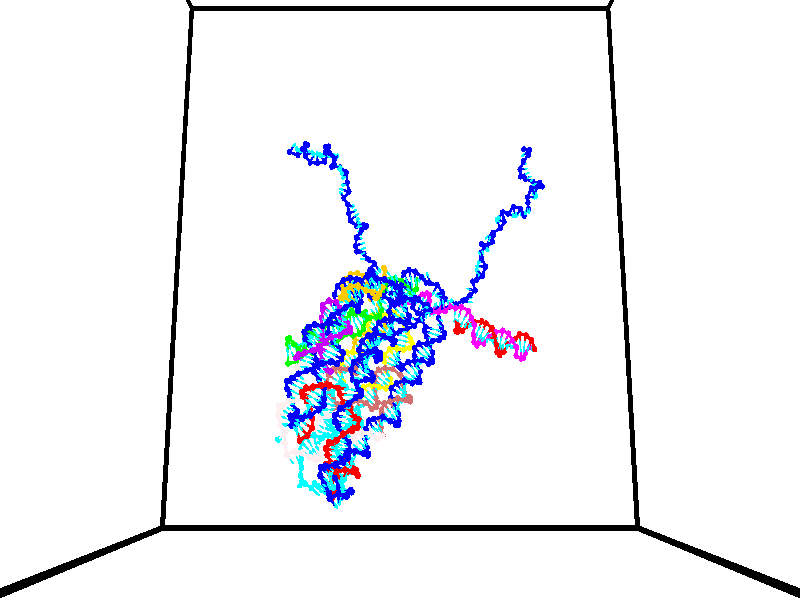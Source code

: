 // switches for output
#declare DRAW_BASES = 1; // possible values are 0, 1; only relevant for DNA ribbons
#declare DRAW_BASES_TYPE = 3; // possible values are 1, 2, 3; only relevant for DNA ribbons
#declare DRAW_FOG = 0; // set to 1 to enable fog

#include "colors.inc"

#include "transforms.inc"
background { rgb <1, 1, 1>}

#default {
   normal{
       ripples 0.25
       frequency 0.20
       turbulence 0.2
       lambda 5
   }
	finish {
		phong 0.1
		phong_size 40.
	}
}

// original window dimensions: 1024x640


// camera settings

camera {
	sky <0, 0.179814, -0.983701>
	up <0, 0.179814, -0.983701>
	right 1.6 * <1, 0, 0>
	location <35, 92.5046, 58.4545>
	look_at <35, 26.874, 46.4577>
	direction <0, -65.6306, -11.9968>
	angle 67.0682
}


# declare cpy_camera_pos = <35, 92.5046, 58.4545>;
# if (DRAW_FOG = 1)
fog {
	fog_type 2
	up vnormalize(cpy_camera_pos)
	color rgbt<1,1,1,0.3>
	distance 1e-5
	fog_alt 3e-3
	fog_offset 56
}
# end


// LIGHTS

# declare lum = 6;
global_settings {
	ambient_light rgb lum * <0.05, 0.05, 0.05>
	max_trace_level 15
}# declare cpy_direct_light_amount = 0.25;
light_source
{	1000 * <-1, -1.16351, -0.803887>,
	rgb lum * cpy_direct_light_amount
	parallel
}

light_source
{	1000 * <1, 1.16351, 0.803887>,
	rgb lum * cpy_direct_light_amount
	parallel
}

// strand 0

// nucleotide -1

// particle -1
sphere {
	<40.336872, 37.104221, 50.278530> 0.250000
	pigment { color rgbt <1,0,0,0> }
	no_shadow
}
cylinder {
	<40.237171, 36.791748, 50.049572>,  <40.177353, 36.604263, 49.912197>, 0.100000
	pigment { color rgbt <1,0,0,0> }
	no_shadow
}
cylinder {
	<40.237171, 36.791748, 50.049572>,  <40.336872, 37.104221, 50.278530>, 0.100000
	pigment { color rgbt <1,0,0,0> }
	no_shadow
}

// particle -1
sphere {
	<40.237171, 36.791748, 50.049572> 0.100000
	pigment { color rgbt <1,0,0,0> }
	no_shadow
}
sphere {
	0, 1
	scale<0.080000,0.200000,0.300000>
	matrix <0.813610, -0.489489, 0.313750,
		-0.525275, -0.387502, 0.757581,
		-0.249248, -0.781180, -0.572392,
		40.162395, 36.557392, 49.877853>
	pigment { color rgbt <0,1,1,0> }
	no_shadow
}
cylinder {
	<40.235050, 36.431301, 50.646355>,  <40.336872, 37.104221, 50.278530>, 0.130000
	pigment { color rgbt <1,0,0,0> }
	no_shadow
}

// nucleotide -1

// particle -1
sphere {
	<40.235050, 36.431301, 50.646355> 0.250000
	pigment { color rgbt <1,0,0,0> }
	no_shadow
}
cylinder {
	<40.344872, 36.332409, 50.274654>,  <40.410763, 36.273075, 50.051636>, 0.100000
	pigment { color rgbt <1,0,0,0> }
	no_shadow
}
cylinder {
	<40.344872, 36.332409, 50.274654>,  <40.235050, 36.431301, 50.646355>, 0.100000
	pigment { color rgbt <1,0,0,0> }
	no_shadow
}

// particle -1
sphere {
	<40.344872, 36.332409, 50.274654> 0.100000
	pigment { color rgbt <1,0,0,0> }
	no_shadow
}
sphere {
	0, 1
	scale<0.080000,0.200000,0.300000>
	matrix <0.781493, -0.505691, 0.365439,
		-0.560259, -0.826531, 0.054371,
		0.274552, -0.247231, -0.929247,
		40.427238, 36.258240, 49.995880>
	pigment { color rgbt <0,1,1,0> }
	no_shadow
}
cylinder {
	<40.490860, 35.788765, 50.644775>,  <40.235050, 36.431301, 50.646355>, 0.130000
	pigment { color rgbt <1,0,0,0> }
	no_shadow
}

// nucleotide -1

// particle -1
sphere {
	<40.490860, 35.788765, 50.644775> 0.250000
	pigment { color rgbt <1,0,0,0> }
	no_shadow
}
cylinder {
	<40.673279, 35.908993, 50.309708>,  <40.782730, 35.981129, 50.108669>, 0.100000
	pigment { color rgbt <1,0,0,0> }
	no_shadow
}
cylinder {
	<40.673279, 35.908993, 50.309708>,  <40.490860, 35.788765, 50.644775>, 0.100000
	pigment { color rgbt <1,0,0,0> }
	no_shadow
}

// particle -1
sphere {
	<40.673279, 35.908993, 50.309708> 0.100000
	pigment { color rgbt <1,0,0,0> }
	no_shadow
}
sphere {
	0, 1
	scale<0.080000,0.200000,0.300000>
	matrix <0.863315, -0.377994, 0.334376,
		-0.216129, -0.875659, -0.431869,
		0.456043, 0.300570, -0.837665,
		40.810093, 35.999165, 50.058407>
	pigment { color rgbt <0,1,1,0> }
	no_shadow
}
cylinder {
	<40.979435, 35.248592, 50.497585>,  <40.490860, 35.788765, 50.644775>, 0.130000
	pigment { color rgbt <1,0,0,0> }
	no_shadow
}

// nucleotide -1

// particle -1
sphere {
	<40.979435, 35.248592, 50.497585> 0.250000
	pigment { color rgbt <1,0,0,0> }
	no_shadow
}
cylinder {
	<41.113235, 35.564945, 50.292603>,  <41.193516, 35.754757, 50.169613>, 0.100000
	pigment { color rgbt <1,0,0,0> }
	no_shadow
}
cylinder {
	<41.113235, 35.564945, 50.292603>,  <40.979435, 35.248592, 50.497585>, 0.100000
	pigment { color rgbt <1,0,0,0> }
	no_shadow
}

// particle -1
sphere {
	<41.113235, 35.564945, 50.292603> 0.100000
	pigment { color rgbt <1,0,0,0> }
	no_shadow
}
sphere {
	0, 1
	scale<0.080000,0.200000,0.300000>
	matrix <0.928596, -0.183886, 0.322327,
		0.160689, -0.583686, -0.795921,
		0.334497, 0.790883, -0.512460,
		41.213585, 35.802212, 50.138863>
	pigment { color rgbt <0,1,1,0> }
	no_shadow
}
cylinder {
	<41.439701, 35.030407, 50.023113>,  <40.979435, 35.248592, 50.497585>, 0.130000
	pigment { color rgbt <1,0,0,0> }
	no_shadow
}

// nucleotide -1

// particle -1
sphere {
	<41.439701, 35.030407, 50.023113> 0.250000
	pigment { color rgbt <1,0,0,0> }
	no_shadow
}
cylinder {
	<41.526794, 35.416672, 50.079811>,  <41.579052, 35.648430, 50.113831>, 0.100000
	pigment { color rgbt <1,0,0,0> }
	no_shadow
}
cylinder {
	<41.526794, 35.416672, 50.079811>,  <41.439701, 35.030407, 50.023113>, 0.100000
	pigment { color rgbt <1,0,0,0> }
	no_shadow
}

// particle -1
sphere {
	<41.526794, 35.416672, 50.079811> 0.100000
	pigment { color rgbt <1,0,0,0> }
	no_shadow
}
sphere {
	0, 1
	scale<0.080000,0.200000,0.300000>
	matrix <0.910642, -0.253253, 0.326486,
		0.351173, 0.057992, -0.934513,
		0.217735, 0.965660, 0.141746,
		41.592113, 35.706371, 50.122334>
	pigment { color rgbt <0,1,1,0> }
	no_shadow
}
cylinder {
	<42.167374, 35.176594, 49.778866>,  <41.439701, 35.030407, 50.023113>, 0.130000
	pigment { color rgbt <1,0,0,0> }
	no_shadow
}

// nucleotide -1

// particle -1
sphere {
	<42.167374, 35.176594, 49.778866> 0.250000
	pigment { color rgbt <1,0,0,0> }
	no_shadow
}
cylinder {
	<42.100349, 35.492992, 50.014236>,  <42.060135, 35.682831, 50.155460>, 0.100000
	pigment { color rgbt <1,0,0,0> }
	no_shadow
}
cylinder {
	<42.100349, 35.492992, 50.014236>,  <42.167374, 35.176594, 49.778866>, 0.100000
	pigment { color rgbt <1,0,0,0> }
	no_shadow
}

// particle -1
sphere {
	<42.100349, 35.492992, 50.014236> 0.100000
	pigment { color rgbt <1,0,0,0> }
	no_shadow
}
sphere {
	0, 1
	scale<0.080000,0.200000,0.300000>
	matrix <0.917307, -0.093590, 0.387025,
		0.361206, 0.604623, -0.709902,
		-0.167564, 0.790994, 0.588430,
		42.050079, 35.730289, 50.190765>
	pigment { color rgbt <0,1,1,0> }
	no_shadow
}
cylinder {
	<42.796310, 35.631023, 49.761395>,  <42.167374, 35.176594, 49.778866>, 0.130000
	pigment { color rgbt <1,0,0,0> }
	no_shadow
}

// nucleotide -1

// particle -1
sphere {
	<42.796310, 35.631023, 49.761395> 0.250000
	pigment { color rgbt <1,0,0,0> }
	no_shadow
}
cylinder {
	<42.623001, 35.740131, 50.104992>,  <42.519016, 35.805595, 50.311150>, 0.100000
	pigment { color rgbt <1,0,0,0> }
	no_shadow
}
cylinder {
	<42.623001, 35.740131, 50.104992>,  <42.796310, 35.631023, 49.761395>, 0.100000
	pigment { color rgbt <1,0,0,0> }
	no_shadow
}

// particle -1
sphere {
	<42.623001, 35.740131, 50.104992> 0.100000
	pigment { color rgbt <1,0,0,0> }
	no_shadow
}
sphere {
	0, 1
	scale<0.080000,0.200000,0.300000>
	matrix <0.869016, -0.126238, 0.478409,
		0.238933, 0.953761, -0.182346,
		-0.433269, 0.272770, 0.858996,
		42.493019, 35.821960, 50.362690>
	pigment { color rgbt <0,1,1,0> }
	no_shadow
}
cylinder {
	<43.103199, 36.189777, 50.021049>,  <42.796310, 35.631023, 49.761395>, 0.130000
	pigment { color rgbt <1,0,0,0> }
	no_shadow
}

// nucleotide -1

// particle -1
sphere {
	<43.103199, 36.189777, 50.021049> 0.250000
	pigment { color rgbt <1,0,0,0> }
	no_shadow
}
cylinder {
	<42.957882, 35.976387, 50.326576>,  <42.870693, 35.848354, 50.509892>, 0.100000
	pigment { color rgbt <1,0,0,0> }
	no_shadow
}
cylinder {
	<42.957882, 35.976387, 50.326576>,  <43.103199, 36.189777, 50.021049>, 0.100000
	pigment { color rgbt <1,0,0,0> }
	no_shadow
}

// particle -1
sphere {
	<42.957882, 35.976387, 50.326576> 0.100000
	pigment { color rgbt <1,0,0,0> }
	no_shadow
}
sphere {
	0, 1
	scale<0.080000,0.200000,0.300000>
	matrix <0.865192, 0.110969, 0.489008,
		-0.345635, 0.838504, 0.421246,
		-0.363290, -0.533477, 0.763821,
		42.848896, 35.816345, 50.555721>
	pigment { color rgbt <0,1,1,0> }
	no_shadow
}
cylinder {
	<43.665565, 36.169262, 50.387333>,  <43.103199, 36.189777, 50.021049>, 0.130000
	pigment { color rgbt <1,0,0,0> }
	no_shadow
}

// nucleotide -1

// particle -1
sphere {
	<43.665565, 36.169262, 50.387333> 0.250000
	pigment { color rgbt <1,0,0,0> }
	no_shadow
}
cylinder {
	<43.417587, 35.986092, 50.642197>,  <43.268799, 35.876190, 50.795116>, 0.100000
	pigment { color rgbt <1,0,0,0> }
	no_shadow
}
cylinder {
	<43.417587, 35.986092, 50.642197>,  <43.665565, 36.169262, 50.387333>, 0.100000
	pigment { color rgbt <1,0,0,0> }
	no_shadow
}

// particle -1
sphere {
	<43.417587, 35.986092, 50.642197> 0.100000
	pigment { color rgbt <1,0,0,0> }
	no_shadow
}
sphere {
	0, 1
	scale<0.080000,0.200000,0.300000>
	matrix <0.765245, -0.173403, 0.619945,
		-0.173403, 0.871916, 0.457924,
		-0.619945, -0.457924, 0.637160,
		43.231606, 35.848713, 50.833344>
	pigment { color rgbt <0,1,1,0> }
	no_shadow
}
cylinder {
	<43.821873, 36.420864, 51.087341>,  <43.665565, 36.169262, 50.387333>, 0.130000
	pigment { color rgbt <1,0,0,0> }
	no_shadow
}

// nucleotide -1

// particle -1
sphere {
	<43.821873, 36.420864, 51.087341> 0.250000
	pigment { color rgbt <1,0,0,0> }
	no_shadow
}
cylinder {
	<43.668640, 36.055809, 51.144398>,  <43.576698, 35.836777, 51.178631>, 0.100000
	pigment { color rgbt <1,0,0,0> }
	no_shadow
}
cylinder {
	<43.668640, 36.055809, 51.144398>,  <43.821873, 36.420864, 51.087341>, 0.100000
	pigment { color rgbt <1,0,0,0> }
	no_shadow
}

// particle -1
sphere {
	<43.668640, 36.055809, 51.144398> 0.100000
	pigment { color rgbt <1,0,0,0> }
	no_shadow
}
sphere {
	0, 1
	scale<0.080000,0.200000,0.300000>
	matrix <0.867215, -0.302163, 0.395773,
		-0.318095, 0.275314, 0.907203,
		-0.383085, -0.912634, 0.142640,
		43.553715, 35.782021, 51.187191>
	pigment { color rgbt <0,1,1,0> }
	no_shadow
}
cylinder {
	<44.037575, 36.257908, 51.755909>,  <43.821873, 36.420864, 51.087341>, 0.130000
	pigment { color rgbt <1,0,0,0> }
	no_shadow
}

// nucleotide -1

// particle -1
sphere {
	<44.037575, 36.257908, 51.755909> 0.250000
	pigment { color rgbt <1,0,0,0> }
	no_shadow
}
cylinder {
	<43.958916, 35.910118, 51.574654>,  <43.911720, 35.701443, 51.465900>, 0.100000
	pigment { color rgbt <1,0,0,0> }
	no_shadow
}
cylinder {
	<43.958916, 35.910118, 51.574654>,  <44.037575, 36.257908, 51.755909>, 0.100000
	pigment { color rgbt <1,0,0,0> }
	no_shadow
}

// particle -1
sphere {
	<43.958916, 35.910118, 51.574654> 0.100000
	pigment { color rgbt <1,0,0,0> }
	no_shadow
}
sphere {
	0, 1
	scale<0.080000,0.200000,0.300000>
	matrix <0.844606, -0.384947, 0.372096,
		-0.497965, -0.309551, 0.810067,
		-0.196650, -0.869479, -0.453139,
		43.899921, 35.649273, 51.438713>
	pigment { color rgbt <0,1,1,0> }
	no_shadow
}
cylinder {
	<44.178387, 35.652390, 52.237305>,  <44.037575, 36.257908, 51.755909>, 0.130000
	pigment { color rgbt <1,0,0,0> }
	no_shadow
}

// nucleotide -1

// particle -1
sphere {
	<44.178387, 35.652390, 52.237305> 0.250000
	pigment { color rgbt <1,0,0,0> }
	no_shadow
}
cylinder {
	<44.205196, 35.483917, 51.875507>,  <44.221283, 35.382835, 51.658428>, 0.100000
	pigment { color rgbt <1,0,0,0> }
	no_shadow
}
cylinder {
	<44.205196, 35.483917, 51.875507>,  <44.178387, 35.652390, 52.237305>, 0.100000
	pigment { color rgbt <1,0,0,0> }
	no_shadow
}

// particle -1
sphere {
	<44.205196, 35.483917, 51.875507> 0.100000
	pigment { color rgbt <1,0,0,0> }
	no_shadow
}
sphere {
	0, 1
	scale<0.080000,0.200000,0.300000>
	matrix <0.768502, -0.556363, 0.316014,
		-0.636328, -0.716287, 0.286390,
		0.067020, -0.421179, -0.904498,
		44.225304, 35.357563, 51.604156>
	pigment { color rgbt <0,1,1,0> }
	no_shadow
}
cylinder {
	<44.495975, 35.103264, 52.428654>,  <44.178387, 35.652390, 52.237305>, 0.130000
	pigment { color rgbt <1,0,0,0> }
	no_shadow
}

// nucleotide -1

// particle -1
sphere {
	<44.495975, 35.103264, 52.428654> 0.250000
	pigment { color rgbt <1,0,0,0> }
	no_shadow
}
cylinder {
	<44.518402, 35.080467, 52.029934>,  <44.531860, 35.066792, 51.790703>, 0.100000
	pigment { color rgbt <1,0,0,0> }
	no_shadow
}
cylinder {
	<44.518402, 35.080467, 52.029934>,  <44.495975, 35.103264, 52.428654>, 0.100000
	pigment { color rgbt <1,0,0,0> }
	no_shadow
}

// particle -1
sphere {
	<44.518402, 35.080467, 52.029934> 0.100000
	pigment { color rgbt <1,0,0,0> }
	no_shadow
}
sphere {
	0, 1
	scale<0.080000,0.200000,0.300000>
	matrix <0.840923, -0.535517, 0.077918,
		-0.538243, -0.842600, 0.017897,
		0.056069, -0.056989, -0.996799,
		44.535221, 35.063370, 51.730896>
	pigment { color rgbt <0,1,1,0> }
	no_shadow
}
cylinder {
	<44.632515, 34.410580, 52.316353>,  <44.495975, 35.103264, 52.428654>, 0.130000
	pigment { color rgbt <1,0,0,0> }
	no_shadow
}

// nucleotide -1

// particle -1
sphere {
	<44.632515, 34.410580, 52.316353> 0.250000
	pigment { color rgbt <1,0,0,0> }
	no_shadow
}
cylinder {
	<44.758190, 34.600006, 51.987228>,  <44.833595, 34.713661, 51.789753>, 0.100000
	pigment { color rgbt <1,0,0,0> }
	no_shadow
}
cylinder {
	<44.758190, 34.600006, 51.987228>,  <44.632515, 34.410580, 52.316353>, 0.100000
	pigment { color rgbt <1,0,0,0> }
	no_shadow
}

// particle -1
sphere {
	<44.758190, 34.600006, 51.987228> 0.100000
	pigment { color rgbt <1,0,0,0> }
	no_shadow
}
sphere {
	0, 1
	scale<0.080000,0.200000,0.300000>
	matrix <0.834005, -0.551756, 0.000903,
		-0.453564, -0.686513, -0.568314,
		0.314190, 0.473567, -0.822811,
		44.852448, 34.742077, 51.740383>
	pigment { color rgbt <0,1,1,0> }
	no_shadow
}
cylinder {
	<45.123947, 33.969425, 52.034386>,  <44.632515, 34.410580, 52.316353>, 0.130000
	pigment { color rgbt <1,0,0,0> }
	no_shadow
}

// nucleotide -1

// particle -1
sphere {
	<45.123947, 33.969425, 52.034386> 0.250000
	pigment { color rgbt <1,0,0,0> }
	no_shadow
}
cylinder {
	<45.212635, 34.304207, 51.834248>,  <45.265850, 34.505077, 51.714165>, 0.100000
	pigment { color rgbt <1,0,0,0> }
	no_shadow
}
cylinder {
	<45.212635, 34.304207, 51.834248>,  <45.123947, 33.969425, 52.034386>, 0.100000
	pigment { color rgbt <1,0,0,0> }
	no_shadow
}

// particle -1
sphere {
	<45.212635, 34.304207, 51.834248> 0.100000
	pigment { color rgbt <1,0,0,0> }
	no_shadow
}
sphere {
	0, 1
	scale<0.080000,0.200000,0.300000>
	matrix <0.952124, -0.296577, -0.074175,
		-0.210471, -0.459941, -0.862645,
		0.221724, 0.836957, -0.500342,
		45.279152, 34.555294, 51.684143>
	pigment { color rgbt <0,1,1,0> }
	no_shadow
}
cylinder {
	<45.556961, 33.812981, 51.378517>,  <45.123947, 33.969425, 52.034386>, 0.130000
	pigment { color rgbt <1,0,0,0> }
	no_shadow
}

// nucleotide -1

// particle -1
sphere {
	<45.556961, 33.812981, 51.378517> 0.250000
	pigment { color rgbt <1,0,0,0> }
	no_shadow
}
cylinder {
	<45.633156, 34.173183, 51.534878>,  <45.678875, 34.389305, 51.628693>, 0.100000
	pigment { color rgbt <1,0,0,0> }
	no_shadow
}
cylinder {
	<45.633156, 34.173183, 51.534878>,  <45.556961, 33.812981, 51.378517>, 0.100000
	pigment { color rgbt <1,0,0,0> }
	no_shadow
}

// particle -1
sphere {
	<45.633156, 34.173183, 51.534878> 0.100000
	pigment { color rgbt <1,0,0,0> }
	no_shadow
}
sphere {
	0, 1
	scale<0.080000,0.200000,0.300000>
	matrix <0.971078, -0.114462, -0.209537,
		-0.143946, 0.419510, -0.896265,
		0.190491, 0.900505, 0.390901,
		45.690304, 34.443336, 51.652149>
	pigment { color rgbt <0,1,1,0> }
	no_shadow
}
cylinder {
	<46.237011, 34.000145, 50.989136>,  <45.556961, 33.812981, 51.378517>, 0.130000
	pigment { color rgbt <1,0,0,0> }
	no_shadow
}

// nucleotide -1

// particle -1
sphere {
	<46.237011, 34.000145, 50.989136> 0.250000
	pigment { color rgbt <1,0,0,0> }
	no_shadow
}
cylinder {
	<46.187092, 34.321468, 51.222069>,  <46.157143, 34.514263, 51.361828>, 0.100000
	pigment { color rgbt <1,0,0,0> }
	no_shadow
}
cylinder {
	<46.187092, 34.321468, 51.222069>,  <46.237011, 34.000145, 50.989136>, 0.100000
	pigment { color rgbt <1,0,0,0> }
	no_shadow
}

// particle -1
sphere {
	<46.187092, 34.321468, 51.222069> 0.100000
	pigment { color rgbt <1,0,0,0> }
	no_shadow
}
sphere {
	0, 1
	scale<0.080000,0.200000,0.300000>
	matrix <0.931907, 0.296354, -0.209103,
		-0.340553, 0.516588, -0.785596,
		-0.124795, 0.803313, 0.582336,
		46.149654, 34.562462, 51.396770>
	pigment { color rgbt <0,1,1,0> }
	no_shadow
}
cylinder {
	<46.504238, 34.754456, 50.664711>,  <46.237011, 34.000145, 50.989136>, 0.130000
	pigment { color rgbt <1,0,0,0> }
	no_shadow
}

// nucleotide -1

// particle -1
sphere {
	<46.504238, 34.754456, 50.664711> 0.250000
	pigment { color rgbt <1,0,0,0> }
	no_shadow
}
cylinder {
	<46.525150, 34.760143, 51.064125>,  <46.537697, 34.763557, 51.303772>, 0.100000
	pigment { color rgbt <1,0,0,0> }
	no_shadow
}
cylinder {
	<46.525150, 34.760143, 51.064125>,  <46.504238, 34.754456, 50.664711>, 0.100000
	pigment { color rgbt <1,0,0,0> }
	no_shadow
}

// particle -1
sphere {
	<46.525150, 34.760143, 51.064125> 0.100000
	pigment { color rgbt <1,0,0,0> }
	no_shadow
}
sphere {
	0, 1
	scale<0.080000,0.200000,0.300000>
	matrix <0.986626, 0.153849, -0.053852,
		-0.154389, 0.987992, -0.005988,
		0.052285, 0.014222, 0.998531,
		46.540836, 34.764408, 51.363686>
	pigment { color rgbt <0,1,1,0> }
	no_shadow
}
cylinder {
	<47.066925, 35.155163, 50.828972>,  <46.504238, 34.754456, 50.664711>, 0.130000
	pigment { color rgbt <1,0,0,0> }
	no_shadow
}

// nucleotide -1

// particle -1
sphere {
	<47.066925, 35.155163, 50.828972> 0.250000
	pigment { color rgbt <1,0,0,0> }
	no_shadow
}
cylinder {
	<47.012138, 34.979507, 51.184139>,  <46.979267, 34.874115, 51.397240>, 0.100000
	pigment { color rgbt <1,0,0,0> }
	no_shadow
}
cylinder {
	<47.012138, 34.979507, 51.184139>,  <47.066925, 35.155163, 50.828972>, 0.100000
	pigment { color rgbt <1,0,0,0> }
	no_shadow
}

// particle -1
sphere {
	<47.012138, 34.979507, 51.184139> 0.100000
	pigment { color rgbt <1,0,0,0> }
	no_shadow
}
sphere {
	0, 1
	scale<0.080000,0.200000,0.300000>
	matrix <0.971571, 0.115186, 0.206836,
		-0.193105, 0.891007, 0.410874,
		-0.136965, -0.439134, 0.887920,
		46.971050, 34.847767, 51.450516>
	pigment { color rgbt <0,1,1,0> }
	no_shadow
}
cylinder {
	<47.479130, 35.614803, 51.292488>,  <47.066925, 35.155163, 50.828972>, 0.130000
	pigment { color rgbt <1,0,0,0> }
	no_shadow
}

// nucleotide -1

// particle -1
sphere {
	<47.479130, 35.614803, 51.292488> 0.250000
	pigment { color rgbt <1,0,0,0> }
	no_shadow
}
cylinder {
	<47.441154, 35.259754, 51.472759>,  <47.418369, 35.046726, 51.580921>, 0.100000
	pigment { color rgbt <1,0,0,0> }
	no_shadow
}
cylinder {
	<47.441154, 35.259754, 51.472759>,  <47.479130, 35.614803, 51.292488>, 0.100000
	pigment { color rgbt <1,0,0,0> }
	no_shadow
}

// particle -1
sphere {
	<47.441154, 35.259754, 51.472759> 0.100000
	pigment { color rgbt <1,0,0,0> }
	no_shadow
}
sphere {
	0, 1
	scale<0.080000,0.200000,0.300000>
	matrix <0.897944, 0.119078, 0.423694,
		-0.429746, 0.444909, 0.785732,
		-0.094942, -0.887624, 0.450677,
		47.412670, 34.993465, 51.607964>
	pigment { color rgbt <0,1,1,0> }
	no_shadow
}
cylinder {
	<47.742004, 35.660534, 52.014111>,  <47.479130, 35.614803, 51.292488>, 0.130000
	pigment { color rgbt <1,0,0,0> }
	no_shadow
}

// nucleotide -1

// particle -1
sphere {
	<47.742004, 35.660534, 52.014111> 0.250000
	pigment { color rgbt <1,0,0,0> }
	no_shadow
}
cylinder {
	<47.725407, 35.264793, 51.958317>,  <47.715446, 35.027348, 51.924843>, 0.100000
	pigment { color rgbt <1,0,0,0> }
	no_shadow
}
cylinder {
	<47.725407, 35.264793, 51.958317>,  <47.742004, 35.660534, 52.014111>, 0.100000
	pigment { color rgbt <1,0,0,0> }
	no_shadow
}

// particle -1
sphere {
	<47.725407, 35.264793, 51.958317> 0.100000
	pigment { color rgbt <1,0,0,0> }
	no_shadow
}
sphere {
	0, 1
	scale<0.080000,0.200000,0.300000>
	matrix <0.969719, -0.073507, 0.232900,
		-0.240674, -0.125594, 0.962446,
		-0.041496, -0.989355, -0.139482,
		47.712959, 34.967987, 51.916473>
	pigment { color rgbt <0,1,1,0> }
	no_shadow
}
// strand 1

// nucleotide -1

// particle -1
sphere {
	<24.225330, 34.988304, 51.503925> 0.250000
	pigment { color rgbt <0,1,0,0> }
	no_shadow
}
cylinder {
	<24.282330, 35.211937, 51.830635>,  <24.316528, 35.346119, 52.026661>, 0.100000
	pigment { color rgbt <0,1,0,0> }
	no_shadow
}
cylinder {
	<24.282330, 35.211937, 51.830635>,  <24.225330, 34.988304, 51.503925>, 0.100000
	pigment { color rgbt <0,1,0,0> }
	no_shadow
}

// particle -1
sphere {
	<24.282330, 35.211937, 51.830635> 0.100000
	pigment { color rgbt <0,1,0,0> }
	no_shadow
}
sphere {
	0, 1
	scale<0.080000,0.200000,0.300000>
	matrix <0.658476, 0.562549, -0.499948,
		-0.738988, 0.609067, -0.287982,
		0.142498, 0.559085, 0.816773,
		24.325079, 35.379662, 52.075668>
	pigment { color rgbt <0,1,1,0> }
	no_shadow
}
cylinder {
	<24.337927, 35.665501, 51.181213>,  <24.225330, 34.988304, 51.503925>, 0.130000
	pigment { color rgbt <0,1,0,0> }
	no_shadow
}

// nucleotide -1

// particle -1
sphere {
	<24.337927, 35.665501, 51.181213> 0.250000
	pigment { color rgbt <0,1,0,0> }
	no_shadow
}
cylinder {
	<24.476086, 35.697319, 51.555244>,  <24.558981, 35.716412, 51.779663>, 0.100000
	pigment { color rgbt <0,1,0,0> }
	no_shadow
}
cylinder {
	<24.476086, 35.697319, 51.555244>,  <24.337927, 35.665501, 51.181213>, 0.100000
	pigment { color rgbt <0,1,0,0> }
	no_shadow
}

// particle -1
sphere {
	<24.476086, 35.697319, 51.555244> 0.100000
	pigment { color rgbt <0,1,0,0> }
	no_shadow
}
sphere {
	0, 1
	scale<0.080000,0.200000,0.300000>
	matrix <0.888205, 0.293971, -0.353091,
		-0.302973, 0.952498, 0.030884,
		0.345398, 0.079546, 0.935079,
		24.579704, 35.721184, 51.835770>
	pigment { color rgbt <0,1,1,0> }
	no_shadow
}
cylinder {
	<24.650192, 36.309776, 51.224445>,  <24.337927, 35.665501, 51.181213>, 0.130000
	pigment { color rgbt <0,1,0,0> }
	no_shadow
}

// nucleotide -1

// particle -1
sphere {
	<24.650192, 36.309776, 51.224445> 0.250000
	pigment { color rgbt <0,1,0,0> }
	no_shadow
}
cylinder {
	<24.812473, 36.064053, 51.495159>,  <24.909842, 35.916618, 51.657585>, 0.100000
	pigment { color rgbt <0,1,0,0> }
	no_shadow
}
cylinder {
	<24.812473, 36.064053, 51.495159>,  <24.650192, 36.309776, 51.224445>, 0.100000
	pigment { color rgbt <0,1,0,0> }
	no_shadow
}

// particle -1
sphere {
	<24.812473, 36.064053, 51.495159> 0.100000
	pigment { color rgbt <0,1,0,0> }
	no_shadow
}
sphere {
	0, 1
	scale<0.080000,0.200000,0.300000>
	matrix <0.911810, 0.323307, -0.253131,
		-0.063309, 0.719793, 0.691296,
		0.405703, -0.614305, 0.676783,
		24.934185, 35.879761, 51.698193>
	pigment { color rgbt <0,1,1,0> }
	no_shadow
}
cylinder {
	<25.076693, 36.727390, 51.689713>,  <24.650192, 36.309776, 51.224445>, 0.130000
	pigment { color rgbt <0,1,0,0> }
	no_shadow
}

// nucleotide -1

// particle -1
sphere {
	<25.076693, 36.727390, 51.689713> 0.250000
	pigment { color rgbt <0,1,0,0> }
	no_shadow
}
cylinder {
	<25.225693, 36.356388, 51.702194>,  <25.315092, 36.133785, 51.709682>, 0.100000
	pigment { color rgbt <0,1,0,0> }
	no_shadow
}
cylinder {
	<25.225693, 36.356388, 51.702194>,  <25.076693, 36.727390, 51.689713>, 0.100000
	pigment { color rgbt <0,1,0,0> }
	no_shadow
}

// particle -1
sphere {
	<25.225693, 36.356388, 51.702194> 0.100000
	pigment { color rgbt <0,1,0,0> }
	no_shadow
}
sphere {
	0, 1
	scale<0.080000,0.200000,0.300000>
	matrix <0.898650, 0.352107, -0.261628,
		0.231674, 0.125500, 0.964664,
		0.372499, -0.927508, 0.031206,
		25.337442, 36.078136, 51.711555>
	pigment { color rgbt <0,1,1,0> }
	no_shadow
}
cylinder {
	<25.567316, 36.711021, 52.112251>,  <25.076693, 36.727390, 51.689713>, 0.130000
	pigment { color rgbt <0,1,0,0> }
	no_shadow
}

// nucleotide -1

// particle -1
sphere {
	<25.567316, 36.711021, 52.112251> 0.250000
	pigment { color rgbt <0,1,0,0> }
	no_shadow
}
cylinder {
	<25.658575, 36.380501, 51.906269>,  <25.713329, 36.182190, 51.782681>, 0.100000
	pigment { color rgbt <0,1,0,0> }
	no_shadow
}
cylinder {
	<25.658575, 36.380501, 51.906269>,  <25.567316, 36.711021, 52.112251>, 0.100000
	pigment { color rgbt <0,1,0,0> }
	no_shadow
}

// particle -1
sphere {
	<25.658575, 36.380501, 51.906269> 0.100000
	pigment { color rgbt <0,1,0,0> }
	no_shadow
}
sphere {
	0, 1
	scale<0.080000,0.200000,0.300000>
	matrix <0.915440, 0.362156, -0.175538,
		0.331541, -0.431363, 0.839051,
		0.228146, -0.826298, -0.514956,
		25.727018, 36.132610, 51.751781>
	pigment { color rgbt <0,1,1,0> }
	no_shadow
}
cylinder {
	<26.261450, 36.515514, 52.335823>,  <25.567316, 36.711021, 52.112251>, 0.130000
	pigment { color rgbt <0,1,0,0> }
	no_shadow
}

// nucleotide -1

// particle -1
sphere {
	<26.261450, 36.515514, 52.335823> 0.250000
	pigment { color rgbt <0,1,0,0> }
	no_shadow
}
cylinder {
	<26.217596, 36.334110, 51.982033>,  <26.191284, 36.225266, 51.769756>, 0.100000
	pigment { color rgbt <0,1,0,0> }
	no_shadow
}
cylinder {
	<26.217596, 36.334110, 51.982033>,  <26.261450, 36.515514, 52.335823>, 0.100000
	pigment { color rgbt <0,1,0,0> }
	no_shadow
}

// particle -1
sphere {
	<26.217596, 36.334110, 51.982033> 0.100000
	pigment { color rgbt <0,1,0,0> }
	no_shadow
}
sphere {
	0, 1
	scale<0.080000,0.200000,0.300000>
	matrix <0.971197, 0.140519, -0.192434,
		0.211557, -0.880102, 0.425047,
		-0.109634, -0.453515, -0.884480,
		26.184706, 36.198055, 51.716690>
	pigment { color rgbt <0,1,1,0> }
	no_shadow
}
cylinder {
	<26.852877, 36.162201, 52.377342>,  <26.261450, 36.515514, 52.335823>, 0.130000
	pigment { color rgbt <0,1,0,0> }
	no_shadow
}

// nucleotide -1

// particle -1
sphere {
	<26.852877, 36.162201, 52.377342> 0.250000
	pigment { color rgbt <0,1,0,0> }
	no_shadow
}
cylinder {
	<26.742094, 36.165161, 51.993000>,  <26.675625, 36.166935, 51.762394>, 0.100000
	pigment { color rgbt <0,1,0,0> }
	no_shadow
}
cylinder {
	<26.742094, 36.165161, 51.993000>,  <26.852877, 36.162201, 52.377342>, 0.100000
	pigment { color rgbt <0,1,0,0> }
	no_shadow
}

// particle -1
sphere {
	<26.742094, 36.165161, 51.993000> 0.100000
	pigment { color rgbt <0,1,0,0> }
	no_shadow
}
sphere {
	0, 1
	scale<0.080000,0.200000,0.300000>
	matrix <0.960689, 0.022247, -0.276735,
		0.019329, -0.999725, -0.013267,
		-0.276954, 0.007396, -0.960855,
		26.659008, 36.167381, 51.704742>
	pigment { color rgbt <0,1,1,0> }
	no_shadow
}
cylinder {
	<27.311934, 35.822105, 52.029381>,  <26.852877, 36.162201, 52.377342>, 0.130000
	pigment { color rgbt <0,1,0,0> }
	no_shadow
}

// nucleotide -1

// particle -1
sphere {
	<27.311934, 35.822105, 52.029381> 0.250000
	pigment { color rgbt <0,1,0,0> }
	no_shadow
}
cylinder {
	<27.149837, 36.013645, 51.717873>,  <27.052580, 36.128571, 51.530968>, 0.100000
	pigment { color rgbt <0,1,0,0> }
	no_shadow
}
cylinder {
	<27.149837, 36.013645, 51.717873>,  <27.311934, 35.822105, 52.029381>, 0.100000
	pigment { color rgbt <0,1,0,0> }
	no_shadow
}

// particle -1
sphere {
	<27.149837, 36.013645, 51.717873> 0.100000
	pigment { color rgbt <0,1,0,0> }
	no_shadow
}
sphere {
	0, 1
	scale<0.080000,0.200000,0.300000>
	matrix <0.893436, 0.026873, -0.448385,
		-0.193780, -0.877486, -0.438711,
		-0.405241, 0.478848, -0.778771,
		27.028265, 36.157299, 51.484241>
	pigment { color rgbt <0,1,1,0> }
	no_shadow
}
cylinder {
	<27.473753, 35.406757, 51.410179>,  <27.311934, 35.822105, 52.029381>, 0.130000
	pigment { color rgbt <0,1,0,0> }
	no_shadow
}

// nucleotide -1

// particle -1
sphere {
	<27.473753, 35.406757, 51.410179> 0.250000
	pigment { color rgbt <0,1,0,0> }
	no_shadow
}
cylinder {
	<27.395910, 35.787254, 51.314461>,  <27.349205, 36.015553, 51.257030>, 0.100000
	pigment { color rgbt <0,1,0,0> }
	no_shadow
}
cylinder {
	<27.395910, 35.787254, 51.314461>,  <27.473753, 35.406757, 51.410179>, 0.100000
	pigment { color rgbt <0,1,0,0> }
	no_shadow
}

// particle -1
sphere {
	<27.395910, 35.787254, 51.314461> 0.100000
	pigment { color rgbt <0,1,0,0> }
	no_shadow
}
sphere {
	0, 1
	scale<0.080000,0.200000,0.300000>
	matrix <0.945971, 0.117505, -0.302210,
		-0.259357, -0.285181, -0.922717,
		-0.194608, 0.951244, -0.239297,
		27.337528, 36.072628, 51.242672>
	pigment { color rgbt <0,1,1,0> }
	no_shadow
}
cylinder {
	<27.751959, 35.510937, 50.731613>,  <27.473753, 35.406757, 51.410179>, 0.130000
	pigment { color rgbt <0,1,0,0> }
	no_shadow
}

// nucleotide -1

// particle -1
sphere {
	<27.751959, 35.510937, 50.731613> 0.250000
	pigment { color rgbt <0,1,0,0> }
	no_shadow
}
cylinder {
	<27.718819, 35.865772, 50.913250>,  <27.698935, 36.078674, 51.022232>, 0.100000
	pigment { color rgbt <0,1,0,0> }
	no_shadow
}
cylinder {
	<27.718819, 35.865772, 50.913250>,  <27.751959, 35.510937, 50.731613>, 0.100000
	pigment { color rgbt <0,1,0,0> }
	no_shadow
}

// particle -1
sphere {
	<27.718819, 35.865772, 50.913250> 0.100000
	pigment { color rgbt <0,1,0,0> }
	no_shadow
}
sphere {
	0, 1
	scale<0.080000,0.200000,0.300000>
	matrix <0.892402, 0.268856, -0.362403,
		-0.443571, 0.375211, -0.813917,
		-0.082849, 0.887092, 0.454096,
		27.693964, 36.131901, 51.049480>
	pigment { color rgbt <0,1,1,0> }
	no_shadow
}
cylinder {
	<27.824100, 35.916603, 50.192261>,  <27.751959, 35.510937, 50.731613>, 0.130000
	pigment { color rgbt <0,1,0,0> }
	no_shadow
}

// nucleotide -1

// particle -1
sphere {
	<27.824100, 35.916603, 50.192261> 0.250000
	pigment { color rgbt <0,1,0,0> }
	no_shadow
}
cylinder {
	<27.927090, 36.149208, 50.500946>,  <27.988884, 36.288773, 50.686157>, 0.100000
	pigment { color rgbt <0,1,0,0> }
	no_shadow
}
cylinder {
	<27.927090, 36.149208, 50.500946>,  <27.824100, 35.916603, 50.192261>, 0.100000
	pigment { color rgbt <0,1,0,0> }
	no_shadow
}

// particle -1
sphere {
	<27.927090, 36.149208, 50.500946> 0.100000
	pigment { color rgbt <0,1,0,0> }
	no_shadow
}
sphere {
	0, 1
	scale<0.080000,0.200000,0.300000>
	matrix <0.791795, 0.330806, -0.513447,
		-0.553866, 0.743241, -0.375267,
		0.257474, 0.581515, 0.771717,
		28.004332, 36.323662, 50.732460>
	pigment { color rgbt <0,1,1,0> }
	no_shadow
}
cylinder {
	<28.134968, 36.439053, 49.936268>,  <27.824100, 35.916603, 50.192261>, 0.130000
	pigment { color rgbt <0,1,0,0> }
	no_shadow
}

// nucleotide -1

// particle -1
sphere {
	<28.134968, 36.439053, 49.936268> 0.250000
	pigment { color rgbt <0,1,0,0> }
	no_shadow
}
cylinder {
	<28.246777, 36.507698, 50.314140>,  <28.313862, 36.548885, 50.540863>, 0.100000
	pigment { color rgbt <0,1,0,0> }
	no_shadow
}
cylinder {
	<28.246777, 36.507698, 50.314140>,  <28.134968, 36.439053, 49.936268>, 0.100000
	pigment { color rgbt <0,1,0,0> }
	no_shadow
}

// particle -1
sphere {
	<28.246777, 36.507698, 50.314140> 0.100000
	pigment { color rgbt <0,1,0,0> }
	no_shadow
}
sphere {
	0, 1
	scale<0.080000,0.200000,0.300000>
	matrix <0.904497, 0.283014, -0.319044,
		-0.322108, 0.943638, -0.076113,
		0.279521, 0.171611, 0.944679,
		28.330633, 36.559181, 50.597546>
	pigment { color rgbt <0,1,1,0> }
	no_shadow
}
cylinder {
	<28.516577, 37.073616, 49.936604>,  <28.134968, 36.439053, 49.936268>, 0.130000
	pigment { color rgbt <0,1,0,0> }
	no_shadow
}

// nucleotide -1

// particle -1
sphere {
	<28.516577, 37.073616, 49.936604> 0.250000
	pigment { color rgbt <0,1,0,0> }
	no_shadow
}
cylinder {
	<28.652367, 36.880871, 50.259727>,  <28.733841, 36.765224, 50.453602>, 0.100000
	pigment { color rgbt <0,1,0,0> }
	no_shadow
}
cylinder {
	<28.652367, 36.880871, 50.259727>,  <28.516577, 37.073616, 49.936604>, 0.100000
	pigment { color rgbt <0,1,0,0> }
	no_shadow
}

// particle -1
sphere {
	<28.652367, 36.880871, 50.259727> 0.100000
	pigment { color rgbt <0,1,0,0> }
	no_shadow
}
sphere {
	0, 1
	scale<0.080000,0.200000,0.300000>
	matrix <0.915377, 0.366849, -0.165852,
		-0.216427, 0.795756, 0.565624,
		0.339477, -0.481865, 0.807813,
		28.754210, 36.736313, 50.502071>
	pigment { color rgbt <0,1,1,0> }
	no_shadow
}
cylinder {
	<29.022257, 37.503143, 50.243340>,  <28.516577, 37.073616, 49.936604>, 0.130000
	pigment { color rgbt <0,1,0,0> }
	no_shadow
}

// nucleotide -1

// particle -1
sphere {
	<29.022257, 37.503143, 50.243340> 0.250000
	pigment { color rgbt <0,1,0,0> }
	no_shadow
}
cylinder {
	<29.116062, 37.144180, 50.392826>,  <29.172346, 36.928802, 50.482517>, 0.100000
	pigment { color rgbt <0,1,0,0> }
	no_shadow
}
cylinder {
	<29.116062, 37.144180, 50.392826>,  <29.022257, 37.503143, 50.243340>, 0.100000
	pigment { color rgbt <0,1,0,0> }
	no_shadow
}

// particle -1
sphere {
	<29.116062, 37.144180, 50.392826> 0.100000
	pigment { color rgbt <0,1,0,0> }
	no_shadow
}
sphere {
	0, 1
	scale<0.080000,0.200000,0.300000>
	matrix <0.946864, 0.123823, -0.296845,
		0.220117, 0.423469, 0.878762,
		0.234515, -0.897408, 0.373712,
		29.186417, 36.874958, 50.504940>
	pigment { color rgbt <0,1,1,0> }
	no_shadow
}
cylinder {
	<29.619406, 37.606571, 50.546562>,  <29.022257, 37.503143, 50.243340>, 0.130000
	pigment { color rgbt <0,1,0,0> }
	no_shadow
}

// nucleotide -1

// particle -1
sphere {
	<29.619406, 37.606571, 50.546562> 0.250000
	pigment { color rgbt <0,1,0,0> }
	no_shadow
}
cylinder {
	<29.597757, 37.212875, 50.479218>,  <29.584768, 36.976658, 50.438812>, 0.100000
	pigment { color rgbt <0,1,0,0> }
	no_shadow
}
cylinder {
	<29.597757, 37.212875, 50.479218>,  <29.619406, 37.606571, 50.546562>, 0.100000
	pigment { color rgbt <0,1,0,0> }
	no_shadow
}

// particle -1
sphere {
	<29.597757, 37.212875, 50.479218> 0.100000
	pigment { color rgbt <0,1,0,0> }
	no_shadow
}
sphere {
	0, 1
	scale<0.080000,0.200000,0.300000>
	matrix <0.918486, 0.017079, -0.395085,
		0.391733, -0.176020, 0.903085,
		-0.054119, -0.984239, -0.168362,
		29.581522, 36.917603, 50.428707>
	pigment { color rgbt <0,1,1,0> }
	no_shadow
}
cylinder {
	<30.072805, 37.313782, 51.035561>,  <29.619406, 37.606571, 50.546562>, 0.130000
	pigment { color rgbt <0,1,0,0> }
	no_shadow
}

// nucleotide -1

// particle -1
sphere {
	<30.072805, 37.313782, 51.035561> 0.250000
	pigment { color rgbt <0,1,0,0> }
	no_shadow
}
cylinder {
	<30.054577, 37.048466, 50.736771>,  <30.043640, 36.889275, 50.557499>, 0.100000
	pigment { color rgbt <0,1,0,0> }
	no_shadow
}
cylinder {
	<30.054577, 37.048466, 50.736771>,  <30.072805, 37.313782, 51.035561>, 0.100000
	pigment { color rgbt <0,1,0,0> }
	no_shadow
}

// particle -1
sphere {
	<30.054577, 37.048466, 50.736771> 0.100000
	pigment { color rgbt <0,1,0,0> }
	no_shadow
}
sphere {
	0, 1
	scale<0.080000,0.200000,0.300000>
	matrix <0.997755, -0.066948, -0.001420,
		-0.049066, -0.745358, 0.664856,
		-0.045569, -0.663294, -0.746970,
		30.040907, 36.849476, 50.512680>
	pigment { color rgbt <0,1,1,0> }
	no_shadow
}
cylinder {
	<30.644173, 36.896919, 51.069466>,  <30.072805, 37.313782, 51.035561>, 0.130000
	pigment { color rgbt <0,1,0,0> }
	no_shadow
}

// nucleotide -1

// particle -1
sphere {
	<30.644173, 36.896919, 51.069466> 0.250000
	pigment { color rgbt <0,1,0,0> }
	no_shadow
}
cylinder {
	<30.517254, 36.795631, 50.703907>,  <30.441103, 36.734859, 50.484573>, 0.100000
	pigment { color rgbt <0,1,0,0> }
	no_shadow
}
cylinder {
	<30.517254, 36.795631, 50.703907>,  <30.644173, 36.896919, 51.069466>, 0.100000
	pigment { color rgbt <0,1,0,0> }
	no_shadow
}

// particle -1
sphere {
	<30.517254, 36.795631, 50.703907> 0.100000
	pigment { color rgbt <0,1,0,0> }
	no_shadow
}
sphere {
	0, 1
	scale<0.080000,0.200000,0.300000>
	matrix <0.948312, -0.079556, -0.307206,
		0.005086, -0.964131, 0.265378,
		-0.317299, -0.253223, -0.913892,
		30.422064, 36.719666, 50.429741>
	pigment { color rgbt <0,1,1,0> }
	no_shadow
}
cylinder {
	<31.220007, 36.431839, 50.872993>,  <30.644173, 36.896919, 51.069466>, 0.130000
	pigment { color rgbt <0,1,0,0> }
	no_shadow
}

// nucleotide -1

// particle -1
sphere {
	<31.220007, 36.431839, 50.872993> 0.250000
	pigment { color rgbt <0,1,0,0> }
	no_shadow
}
cylinder {
	<31.034483, 36.527908, 50.531891>,  <30.923168, 36.585548, 50.327229>, 0.100000
	pigment { color rgbt <0,1,0,0> }
	no_shadow
}
cylinder {
	<31.034483, 36.527908, 50.531891>,  <31.220007, 36.431839, 50.872993>, 0.100000
	pigment { color rgbt <0,1,0,0> }
	no_shadow
}

// particle -1
sphere {
	<31.034483, 36.527908, 50.531891> 0.100000
	pigment { color rgbt <0,1,0,0> }
	no_shadow
}
sphere {
	0, 1
	scale<0.080000,0.200000,0.300000>
	matrix <0.851863, -0.143472, -0.503732,
		-0.243328, -0.960070, -0.138047,
		-0.463812, 0.240170, -0.852759,
		30.895340, 36.599960, 50.276062>
	pigment { color rgbt <0,1,1,0> }
	no_shadow
}
cylinder {
	<31.554123, 35.943157, 50.436069>,  <31.220007, 36.431839, 50.872993>, 0.130000
	pigment { color rgbt <0,1,0,0> }
	no_shadow
}

// nucleotide -1

// particle -1
sphere {
	<31.554123, 35.943157, 50.436069> 0.250000
	pigment { color rgbt <0,1,0,0> }
	no_shadow
}
cylinder {
	<31.393642, 36.213680, 50.188961>,  <31.297354, 36.375996, 50.040695>, 0.100000
	pigment { color rgbt <0,1,0,0> }
	no_shadow
}
cylinder {
	<31.393642, 36.213680, 50.188961>,  <31.554123, 35.943157, 50.436069>, 0.100000
	pigment { color rgbt <0,1,0,0> }
	no_shadow
}

// particle -1
sphere {
	<31.393642, 36.213680, 50.188961> 0.100000
	pigment { color rgbt <0,1,0,0> }
	no_shadow
}
sphere {
	0, 1
	scale<0.080000,0.200000,0.300000>
	matrix <0.789030, -0.087403, -0.608106,
		-0.465264, -0.731413, -0.498563,
		-0.401201, 0.676311, -0.617771,
		31.273283, 36.416573, 50.003628>
	pigment { color rgbt <0,1,1,0> }
	no_shadow
}
cylinder {
	<31.697613, 35.758396, 49.712524>,  <31.554123, 35.943157, 50.436069>, 0.130000
	pigment { color rgbt <0,1,0,0> }
	no_shadow
}

// nucleotide -1

// particle -1
sphere {
	<31.697613, 35.758396, 49.712524> 0.250000
	pigment { color rgbt <0,1,0,0> }
	no_shadow
}
cylinder {
	<31.630323, 36.152676, 49.708630>,  <31.589949, 36.389244, 49.706291>, 0.100000
	pigment { color rgbt <0,1,0,0> }
	no_shadow
}
cylinder {
	<31.630323, 36.152676, 49.708630>,  <31.697613, 35.758396, 49.712524>, 0.100000
	pigment { color rgbt <0,1,0,0> }
	no_shadow
}

// particle -1
sphere {
	<31.630323, 36.152676, 49.708630> 0.100000
	pigment { color rgbt <0,1,0,0> }
	no_shadow
}
sphere {
	0, 1
	scale<0.080000,0.200000,0.300000>
	matrix <0.758950, 0.123212, -0.639385,
		-0.629043, -0.114950, -0.768825,
		-0.168225, 0.985700, -0.009736,
		31.579855, 36.448387, 49.705708>
	pigment { color rgbt <0,1,1,0> }
	no_shadow
}
cylinder {
	<31.697714, 35.932976, 49.083607>,  <31.697613, 35.758396, 49.712524>, 0.130000
	pigment { color rgbt <0,1,0,0> }
	no_shadow
}

// nucleotide -1

// particle -1
sphere {
	<31.697714, 35.932976, 49.083607> 0.250000
	pigment { color rgbt <0,1,0,0> }
	no_shadow
}
cylinder {
	<31.828648, 36.284985, 49.221249>,  <31.907207, 36.496189, 49.303833>, 0.100000
	pigment { color rgbt <0,1,0,0> }
	no_shadow
}
cylinder {
	<31.828648, 36.284985, 49.221249>,  <31.697714, 35.932976, 49.083607>, 0.100000
	pigment { color rgbt <0,1,0,0> }
	no_shadow
}

// particle -1
sphere {
	<31.828648, 36.284985, 49.221249> 0.100000
	pigment { color rgbt <0,1,0,0> }
	no_shadow
}
sphere {
	0, 1
	scale<0.080000,0.200000,0.300000>
	matrix <0.743326, -0.014989, -0.668761,
		-0.583369, 0.474691, -0.659052,
		0.327334, 0.880025, 0.344106,
		31.926847, 36.548992, 49.324482>
	pigment { color rgbt <0,1,1,0> }
	no_shadow
}
// strand 2

// nucleotide -1

// particle -1
sphere {
	<23.879520, 34.920685, 35.303482> 0.250000
	pigment { color rgbt <0,0,1,0> }
	no_shadow
}
cylinder {
	<24.137871, 35.070713, 35.037498>,  <24.292881, 35.160728, 34.877911>, 0.100000
	pigment { color rgbt <0,0,1,0> }
	no_shadow
}
cylinder {
	<24.137871, 35.070713, 35.037498>,  <23.879520, 34.920685, 35.303482>, 0.100000
	pigment { color rgbt <0,0,1,0> }
	no_shadow
}

// particle -1
sphere {
	<24.137871, 35.070713, 35.037498> 0.100000
	pigment { color rgbt <0,0,1,0> }
	no_shadow
}
sphere {
	0, 1
	scale<0.080000,0.200000,0.300000>
	matrix <0.642608, 0.203167, 0.738768,
		0.412186, -0.904459, -0.109801,
		0.645877, 0.375069, -0.664955,
		24.331635, 35.183235, 34.838013>
	pigment { color rgbt <0,1,1,0> }
	no_shadow
}
cylinder {
	<24.651295, 34.532043, 35.424545>,  <23.879520, 34.920685, 35.303482>, 0.130000
	pigment { color rgbt <0,0,1,0> }
	no_shadow
}

// nucleotide -1

// particle -1
sphere {
	<24.651295, 34.532043, 35.424545> 0.250000
	pigment { color rgbt <0,0,1,0> }
	no_shadow
}
cylinder {
	<24.649393, 34.894489, 35.255344>,  <24.648252, 35.111958, 35.153824>, 0.100000
	pigment { color rgbt <0,0,1,0> }
	no_shadow
}
cylinder {
	<24.649393, 34.894489, 35.255344>,  <24.651295, 34.532043, 35.424545>, 0.100000
	pigment { color rgbt <0,0,1,0> }
	no_shadow
}

// particle -1
sphere {
	<24.649393, 34.894489, 35.255344> 0.100000
	pigment { color rgbt <0,0,1,0> }
	no_shadow
}
sphere {
	0, 1
	scale<0.080000,0.200000,0.300000>
	matrix <0.672282, 0.316043, 0.669443,
		0.740280, -0.281193, -0.610668,
		-0.004755, 0.906117, -0.423001,
		24.647966, 35.166325, 35.128445>
	pigment { color rgbt <0,1,1,0> }
	no_shadow
}
cylinder {
	<25.275009, 34.861115, 35.140949>,  <24.651295, 34.532043, 35.424545>, 0.130000
	pigment { color rgbt <0,0,1,0> }
	no_shadow
}

// nucleotide -1

// particle -1
sphere {
	<25.275009, 34.861115, 35.140949> 0.250000
	pigment { color rgbt <0,0,1,0> }
	no_shadow
}
cylinder {
	<25.080738, 35.191246, 35.256153>,  <24.964176, 35.389324, 35.325275>, 0.100000
	pigment { color rgbt <0,0,1,0> }
	no_shadow
}
cylinder {
	<25.080738, 35.191246, 35.256153>,  <25.275009, 34.861115, 35.140949>, 0.100000
	pigment { color rgbt <0,0,1,0> }
	no_shadow
}

// particle -1
sphere {
	<25.080738, 35.191246, 35.256153> 0.100000
	pigment { color rgbt <0,0,1,0> }
	no_shadow
}
sphere {
	0, 1
	scale<0.080000,0.200000,0.300000>
	matrix <0.851303, 0.371760, 0.370241,
		0.198498, 0.425005, -0.883159,
		-0.485677, 0.825328, 0.288014,
		24.935036, 35.438843, 35.342556>
	pigment { color rgbt <0,1,1,0> }
	no_shadow
}
cylinder {
	<25.767353, 35.479988, 34.929947>,  <25.275009, 34.861115, 35.140949>, 0.130000
	pigment { color rgbt <0,0,1,0> }
	no_shadow
}

// nucleotide -1

// particle -1
sphere {
	<25.767353, 35.479988, 34.929947> 0.250000
	pigment { color rgbt <0,0,1,0> }
	no_shadow
}
cylinder {
	<25.503529, 35.560516, 35.219624>,  <25.345234, 35.608833, 35.393429>, 0.100000
	pigment { color rgbt <0,0,1,0> }
	no_shadow
}
cylinder {
	<25.503529, 35.560516, 35.219624>,  <25.767353, 35.479988, 34.929947>, 0.100000
	pigment { color rgbt <0,0,1,0> }
	no_shadow
}

// particle -1
sphere {
	<25.503529, 35.560516, 35.219624> 0.100000
	pigment { color rgbt <0,0,1,0> }
	no_shadow
}
sphere {
	0, 1
	scale<0.080000,0.200000,0.300000>
	matrix <0.685832, 0.555462, 0.470210,
		-0.307596, 0.806804, -0.504432,
		-0.659560, 0.201321, 0.724190,
		25.305660, 35.620914, 35.436882>
	pigment { color rgbt <0,1,1,0> }
	no_shadow
}
cylinder {
	<25.691530, 36.215546, 35.101543>,  <25.767353, 35.479988, 34.929947>, 0.130000
	pigment { color rgbt <0,0,1,0> }
	no_shadow
}

// nucleotide -1

// particle -1
sphere {
	<25.691530, 36.215546, 35.101543> 0.250000
	pigment { color rgbt <0,0,1,0> }
	no_shadow
}
cylinder {
	<25.687027, 35.976768, 35.422428>,  <25.684324, 35.833504, 35.614960>, 0.100000
	pigment { color rgbt <0,0,1,0> }
	no_shadow
}
cylinder {
	<25.687027, 35.976768, 35.422428>,  <25.691530, 36.215546, 35.101543>, 0.100000
	pigment { color rgbt <0,0,1,0> }
	no_shadow
}

// particle -1
sphere {
	<25.687027, 35.976768, 35.422428> 0.100000
	pigment { color rgbt <0,0,1,0> }
	no_shadow
}
sphere {
	0, 1
	scale<0.080000,0.200000,0.300000>
	matrix <0.703611, 0.565309, 0.430532,
		-0.710496, 0.569289, 0.413648,
		-0.011259, -0.596939, 0.802208,
		25.683649, 35.797688, 35.663090>
	pigment { color rgbt <0,1,1,0> }
	no_shadow
}
cylinder {
	<25.481016, 36.601788, 35.723362>,  <25.691530, 36.215546, 35.101543>, 0.130000
	pigment { color rgbt <0,0,1,0> }
	no_shadow
}

// nucleotide -1

// particle -1
sphere {
	<25.481016, 36.601788, 35.723362> 0.250000
	pigment { color rgbt <0,0,1,0> }
	no_shadow
}
cylinder {
	<25.738636, 36.296818, 35.748375>,  <25.893208, 36.113834, 35.763382>, 0.100000
	pigment { color rgbt <0,0,1,0> }
	no_shadow
}
cylinder {
	<25.738636, 36.296818, 35.748375>,  <25.481016, 36.601788, 35.723362>, 0.100000
	pigment { color rgbt <0,0,1,0> }
	no_shadow
}

// particle -1
sphere {
	<25.738636, 36.296818, 35.748375> 0.100000
	pigment { color rgbt <0,0,1,0> }
	no_shadow
}
sphere {
	0, 1
	scale<0.080000,0.200000,0.300000>
	matrix <0.703137, 0.622194, 0.344199,
		-0.301330, -0.177714, 0.936812,
		0.644048, -0.762425, 0.062528,
		25.931850, 36.068089, 35.767132>
	pigment { color rgbt <0,1,1,0> }
	no_shadow
}
cylinder {
	<25.744612, 36.635242, 36.291939>,  <25.481016, 36.601788, 35.723362>, 0.130000
	pigment { color rgbt <0,0,1,0> }
	no_shadow
}

// nucleotide -1

// particle -1
sphere {
	<25.744612, 36.635242, 36.291939> 0.250000
	pigment { color rgbt <0,0,1,0> }
	no_shadow
}
cylinder {
	<26.038008, 36.459229, 36.084721>,  <26.214045, 36.353622, 35.960392>, 0.100000
	pigment { color rgbt <0,0,1,0> }
	no_shadow
}
cylinder {
	<26.038008, 36.459229, 36.084721>,  <25.744612, 36.635242, 36.291939>, 0.100000
	pigment { color rgbt <0,0,1,0> }
	no_shadow
}

// particle -1
sphere {
	<26.038008, 36.459229, 36.084721> 0.100000
	pigment { color rgbt <0,0,1,0> }
	no_shadow
}
sphere {
	0, 1
	scale<0.080000,0.200000,0.300000>
	matrix <0.671378, 0.587954, 0.451178,
		0.106052, -0.678735, 0.726685,
		0.733488, -0.440032, -0.518042,
		26.258055, 36.327221, 35.929310>
	pigment { color rgbt <0,1,1,0> }
	no_shadow
}
cylinder {
	<26.204510, 36.406635, 36.804790>,  <25.744612, 36.635242, 36.291939>, 0.130000
	pigment { color rgbt <0,0,1,0> }
	no_shadow
}

// nucleotide -1

// particle -1
sphere {
	<26.204510, 36.406635, 36.804790> 0.250000
	pigment { color rgbt <0,0,1,0> }
	no_shadow
}
cylinder {
	<26.393339, 36.416519, 36.452305>,  <26.506638, 36.422451, 36.240814>, 0.100000
	pigment { color rgbt <0,0,1,0> }
	no_shadow
}
cylinder {
	<26.393339, 36.416519, 36.452305>,  <26.204510, 36.406635, 36.804790>, 0.100000
	pigment { color rgbt <0,0,1,0> }
	no_shadow
}

// particle -1
sphere {
	<26.393339, 36.416519, 36.452305> 0.100000
	pigment { color rgbt <0,0,1,0> }
	no_shadow
}
sphere {
	0, 1
	scale<0.080000,0.200000,0.300000>
	matrix <0.710637, 0.580862, 0.396981,
		0.521672, -0.813626, 0.256650,
		0.472073, 0.024709, -0.881213,
		26.534962, 36.423931, 36.187943>
	pigment { color rgbt <0,1,1,0> }
	no_shadow
}
cylinder {
	<26.918068, 36.252529, 36.801548>,  <26.204510, 36.406635, 36.804790>, 0.130000
	pigment { color rgbt <0,0,1,0> }
	no_shadow
}

// nucleotide -1

// particle -1
sphere {
	<26.918068, 36.252529, 36.801548> 0.250000
	pigment { color rgbt <0,0,1,0> }
	no_shadow
}
cylinder {
	<26.920938, 36.474037, 36.468491>,  <26.922661, 36.606941, 36.268658>, 0.100000
	pigment { color rgbt <0,0,1,0> }
	no_shadow
}
cylinder {
	<26.920938, 36.474037, 36.468491>,  <26.918068, 36.252529, 36.801548>, 0.100000
	pigment { color rgbt <0,0,1,0> }
	no_shadow
}

// particle -1
sphere {
	<26.920938, 36.474037, 36.468491> 0.100000
	pigment { color rgbt <0,0,1,0> }
	no_shadow
}
sphere {
	0, 1
	scale<0.080000,0.200000,0.300000>
	matrix <0.729313, 0.566775, 0.383234,
		0.684142, -0.610005, -0.399804,
		0.007176, 0.553769, -0.832640,
		26.923092, 36.640167, 36.218700>
	pigment { color rgbt <0,1,1,0> }
	no_shadow
}
cylinder {
	<27.625988, 36.384495, 36.706825>,  <26.918068, 36.252529, 36.801548>, 0.130000
	pigment { color rgbt <0,0,1,0> }
	no_shadow
}

// nucleotide -1

// particle -1
sphere {
	<27.625988, 36.384495, 36.706825> 0.250000
	pigment { color rgbt <0,0,1,0> }
	no_shadow
}
cylinder {
	<27.412239, 36.662395, 36.514259>,  <27.283991, 36.829136, 36.398720>, 0.100000
	pigment { color rgbt <0,0,1,0> }
	no_shadow
}
cylinder {
	<27.412239, 36.662395, 36.514259>,  <27.625988, 36.384495, 36.706825>, 0.100000
	pigment { color rgbt <0,0,1,0> }
	no_shadow
}

// particle -1
sphere {
	<27.412239, 36.662395, 36.514259> 0.100000
	pigment { color rgbt <0,0,1,0> }
	no_shadow
}
sphere {
	0, 1
	scale<0.080000,0.200000,0.300000>
	matrix <0.585141, 0.715077, 0.382458,
		0.609965, -0.077322, -0.788647,
		-0.534371, 0.694756, -0.481417,
		27.251928, 36.870823, 36.369835>
	pigment { color rgbt <0,1,1,0> }
	no_shadow
}
cylinder {
	<27.975464, 36.766018, 36.070213>,  <27.625988, 36.384495, 36.706825>, 0.130000
	pigment { color rgbt <0,0,1,0> }
	no_shadow
}

// nucleotide -1

// particle -1
sphere {
	<27.975464, 36.766018, 36.070213> 0.250000
	pigment { color rgbt <0,0,1,0> }
	no_shadow
}
cylinder {
	<27.705652, 36.968475, 36.285187>,  <27.543766, 37.089951, 36.414169>, 0.100000
	pigment { color rgbt <0,0,1,0> }
	no_shadow
}
cylinder {
	<27.705652, 36.968475, 36.285187>,  <27.975464, 36.766018, 36.070213>, 0.100000
	pigment { color rgbt <0,0,1,0> }
	no_shadow
}

// particle -1
sphere {
	<27.705652, 36.968475, 36.285187> 0.100000
	pigment { color rgbt <0,0,1,0> }
	no_shadow
}
sphere {
	0, 1
	scale<0.080000,0.200000,0.300000>
	matrix <0.725968, 0.586996, 0.358338,
		-0.134098, 0.631866, -0.763389,
		-0.674528, 0.506143, 0.537430,
		27.503294, 37.120319, 36.446415>
	pigment { color rgbt <0,1,1,0> }
	no_shadow
}
cylinder {
	<28.111671, 37.470539, 35.861366>,  <27.975464, 36.766018, 36.070213>, 0.130000
	pigment { color rgbt <0,0,1,0> }
	no_shadow
}

// nucleotide -1

// particle -1
sphere {
	<28.111671, 37.470539, 35.861366> 0.250000
	pigment { color rgbt <0,0,1,0> }
	no_shadow
}
cylinder {
	<27.921270, 37.439423, 36.211765>,  <27.807030, 37.420753, 36.422005>, 0.100000
	pigment { color rgbt <0,0,1,0> }
	no_shadow
}
cylinder {
	<27.921270, 37.439423, 36.211765>,  <28.111671, 37.470539, 35.861366>, 0.100000
	pigment { color rgbt <0,0,1,0> }
	no_shadow
}

// particle -1
sphere {
	<27.921270, 37.439423, 36.211765> 0.100000
	pigment { color rgbt <0,0,1,0> }
	no_shadow
}
sphere {
	0, 1
	scale<0.080000,0.200000,0.300000>
	matrix <0.695882, 0.575746, 0.429261,
		-0.537743, 0.813920, -0.219924,
		-0.476005, -0.077791, 0.875996,
		27.778469, 37.416084, 36.474564>
	pigment { color rgbt <0,1,1,0> }
	no_shadow
}
cylinder {
	<27.916765, 38.105068, 36.166416>,  <28.111671, 37.470539, 35.861366>, 0.130000
	pigment { color rgbt <0,0,1,0> }
	no_shadow
}

// nucleotide -1

// particle -1
sphere {
	<27.916765, 38.105068, 36.166416> 0.250000
	pigment { color rgbt <0,0,1,0> }
	no_shadow
}
cylinder {
	<28.035770, 37.834274, 36.435688>,  <28.107174, 37.671799, 36.597252>, 0.100000
	pigment { color rgbt <0,0,1,0> }
	no_shadow
}
cylinder {
	<28.035770, 37.834274, 36.435688>,  <27.916765, 38.105068, 36.166416>, 0.100000
	pigment { color rgbt <0,0,1,0> }
	no_shadow
}

// particle -1
sphere {
	<28.035770, 37.834274, 36.435688> 0.100000
	pigment { color rgbt <0,0,1,0> }
	no_shadow
}
sphere {
	0, 1
	scale<0.080000,0.200000,0.300000>
	matrix <0.825574, 0.536561, 0.174729,
		-0.479492, 0.503776, 0.718538,
		0.297515, -0.676988, 0.673181,
		28.125025, 37.631180, 36.637642>
	pigment { color rgbt <0,1,1,0> }
	no_shadow
}
cylinder {
	<27.943634, 38.508469, 36.768517>,  <27.916765, 38.105068, 36.166416>, 0.130000
	pigment { color rgbt <0,0,1,0> }
	no_shadow
}

// nucleotide -1

// particle -1
sphere {
	<27.943634, 38.508469, 36.768517> 0.250000
	pigment { color rgbt <0,0,1,0> }
	no_shadow
}
cylinder {
	<28.225512, 38.225655, 36.792202>,  <28.394638, 38.055965, 36.806412>, 0.100000
	pigment { color rgbt <0,0,1,0> }
	no_shadow
}
cylinder {
	<28.225512, 38.225655, 36.792202>,  <27.943634, 38.508469, 36.768517>, 0.100000
	pigment { color rgbt <0,0,1,0> }
	no_shadow
}

// particle -1
sphere {
	<28.225512, 38.225655, 36.792202> 0.100000
	pigment { color rgbt <0,0,1,0> }
	no_shadow
}
sphere {
	0, 1
	scale<0.080000,0.200000,0.300000>
	matrix <0.656162, 0.681185, 0.324713,
		-0.269919, -0.189970, 0.943957,
		0.704695, -0.707035, 0.059214,
		28.436920, 38.013542, 36.809967>
	pigment { color rgbt <0,1,1,0> }
	no_shadow
}
cylinder {
	<28.406151, 38.933044, 36.985744>,  <27.943634, 38.508469, 36.768517>, 0.130000
	pigment { color rgbt <0,0,1,0> }
	no_shadow
}

// nucleotide -1

// particle -1
sphere {
	<28.406151, 38.933044, 36.985744> 0.250000
	pigment { color rgbt <0,0,1,0> }
	no_shadow
}
cylinder {
	<28.608263, 38.587933, 36.978703>,  <28.729530, 38.380867, 36.974480>, 0.100000
	pigment { color rgbt <0,0,1,0> }
	no_shadow
}
cylinder {
	<28.608263, 38.587933, 36.978703>,  <28.406151, 38.933044, 36.985744>, 0.100000
	pigment { color rgbt <0,0,1,0> }
	no_shadow
}

// particle -1
sphere {
	<28.608263, 38.587933, 36.978703> 0.100000
	pigment { color rgbt <0,0,1,0> }
	no_shadow
}
sphere {
	0, 1
	scale<0.080000,0.200000,0.300000>
	matrix <0.851943, 0.495479, 0.169391,
		-0.137425, -0.100585, 0.985392,
		0.505279, -0.862777, -0.017602,
		28.759846, 38.329098, 36.973423>
	pigment { color rgbt <0,1,1,0> }
	no_shadow
}
cylinder {
	<28.857746, 39.036572, 37.522831>,  <28.406151, 38.933044, 36.985744>, 0.130000
	pigment { color rgbt <0,0,1,0> }
	no_shadow
}

// nucleotide -1

// particle -1
sphere {
	<28.857746, 39.036572, 37.522831> 0.250000
	pigment { color rgbt <0,0,1,0> }
	no_shadow
}
cylinder {
	<28.993494, 38.754303, 37.274036>,  <29.074942, 38.584942, 37.124760>, 0.100000
	pigment { color rgbt <0,0,1,0> }
	no_shadow
}
cylinder {
	<28.993494, 38.754303, 37.274036>,  <28.857746, 39.036572, 37.522831>, 0.100000
	pigment { color rgbt <0,0,1,0> }
	no_shadow
}

// particle -1
sphere {
	<28.993494, 38.754303, 37.274036> 0.100000
	pigment { color rgbt <0,0,1,0> }
	no_shadow
}
sphere {
	0, 1
	scale<0.080000,0.200000,0.300000>
	matrix <0.906140, 0.422718, 0.014818,
		0.252466, -0.568632, 0.782891,
		0.339368, -0.705668, -0.621983,
		29.095304, 38.542603, 37.087440>
	pigment { color rgbt <0,1,1,0> }
	no_shadow
}
cylinder {
	<28.578402, 38.420227, 37.933022>,  <28.857746, 39.036572, 37.522831>, 0.130000
	pigment { color rgbt <0,0,1,0> }
	no_shadow
}

// nucleotide -1

// particle -1
sphere {
	<28.578402, 38.420227, 37.933022> 0.250000
	pigment { color rgbt <0,0,1,0> }
	no_shadow
}
cylinder {
	<28.975529, 38.372387, 37.932121>,  <29.213806, 38.343681, 37.931580>, 0.100000
	pigment { color rgbt <0,0,1,0> }
	no_shadow
}
cylinder {
	<28.975529, 38.372387, 37.932121>,  <28.578402, 38.420227, 37.933022>, 0.100000
	pigment { color rgbt <0,0,1,0> }
	no_shadow
}

// particle -1
sphere {
	<28.975529, 38.372387, 37.932121> 0.100000
	pigment { color rgbt <0,0,1,0> }
	no_shadow
}
sphere {
	0, 1
	scale<0.080000,0.200000,0.300000>
	matrix <-0.115122, -0.960400, 0.253728,
		-0.032512, -0.251646, -0.967273,
		0.992819, -0.119604, -0.002254,
		29.273375, 38.336506, 37.931446>
	pigment { color rgbt <0,1,1,0> }
	no_shadow
}
cylinder {
	<28.746244, 37.724689, 37.550350>,  <28.578402, 38.420227, 37.933022>, 0.130000
	pigment { color rgbt <0,0,1,0> }
	no_shadow
}

// nucleotide -1

// particle -1
sphere {
	<28.746244, 37.724689, 37.550350> 0.250000
	pigment { color rgbt <0,0,1,0> }
	no_shadow
}
cylinder {
	<29.045933, 37.841457, 37.788155>,  <29.225746, 37.911518, 37.930840>, 0.100000
	pigment { color rgbt <0,0,1,0> }
	no_shadow
}
cylinder {
	<29.045933, 37.841457, 37.788155>,  <28.746244, 37.724689, 37.550350>, 0.100000
	pigment { color rgbt <0,0,1,0> }
	no_shadow
}

// particle -1
sphere {
	<29.045933, 37.841457, 37.788155> 0.100000
	pigment { color rgbt <0,0,1,0> }
	no_shadow
}
sphere {
	0, 1
	scale<0.080000,0.200000,0.300000>
	matrix <0.177289, -0.953264, 0.244654,
		0.638149, -0.077899, -0.765961,
		0.749222, 0.291922, 0.594514,
		29.270699, 37.929035, 37.966511>
	pigment { color rgbt <0,1,1,0> }
	no_shadow
}
cylinder {
	<29.220894, 37.227222, 37.530975>,  <28.746244, 37.724689, 37.550350>, 0.130000
	pigment { color rgbt <0,0,1,0> }
	no_shadow
}

// nucleotide -1

// particle -1
sphere {
	<29.220894, 37.227222, 37.530975> 0.250000
	pigment { color rgbt <0,0,1,0> }
	no_shadow
}
cylinder {
	<29.332432, 37.401073, 37.873520>,  <29.399355, 37.505383, 38.079044>, 0.100000
	pigment { color rgbt <0,0,1,0> }
	no_shadow
}
cylinder {
	<29.332432, 37.401073, 37.873520>,  <29.220894, 37.227222, 37.530975>, 0.100000
	pigment { color rgbt <0,0,1,0> }
	no_shadow
}

// particle -1
sphere {
	<29.332432, 37.401073, 37.873520> 0.100000
	pigment { color rgbt <0,0,1,0> }
	no_shadow
}
sphere {
	0, 1
	scale<0.080000,0.200000,0.300000>
	matrix <0.058701, -0.897773, 0.436529,
		0.958541, -0.071454, -0.275851,
		0.278843, 0.434624, 0.856358,
		29.416084, 37.531460, 38.130428>
	pigment { color rgbt <0,1,1,0> }
	no_shadow
}
cylinder {
	<29.797304, 36.903633, 37.827396>,  <29.220894, 37.227222, 37.530975>, 0.130000
	pigment { color rgbt <0,0,1,0> }
	no_shadow
}

// nucleotide -1

// particle -1
sphere {
	<29.797304, 36.903633, 37.827396> 0.250000
	pigment { color rgbt <0,0,1,0> }
	no_shadow
}
cylinder {
	<29.663122, 37.100147, 38.148918>,  <29.582613, 37.218056, 38.341831>, 0.100000
	pigment { color rgbt <0,0,1,0> }
	no_shadow
}
cylinder {
	<29.663122, 37.100147, 38.148918>,  <29.797304, 36.903633, 37.827396>, 0.100000
	pigment { color rgbt <0,0,1,0> }
	no_shadow
}

// particle -1
sphere {
	<29.663122, 37.100147, 38.148918> 0.100000
	pigment { color rgbt <0,0,1,0> }
	no_shadow
}
sphere {
	0, 1
	scale<0.080000,0.200000,0.300000>
	matrix <0.017638, -0.849823, 0.526773,
		0.941891, 0.190886, 0.276412,
		-0.335455, 0.491287, 0.803808,
		29.562487, 37.247532, 38.390060>
	pigment { color rgbt <0,1,1,0> }
	no_shadow
}
cylinder {
	<29.881655, 36.566143, 38.574074>,  <29.797304, 36.903633, 37.827396>, 0.130000
	pigment { color rgbt <0,0,1,0> }
	no_shadow
}

// nucleotide -1

// particle -1
sphere {
	<29.881655, 36.566143, 38.574074> 0.250000
	pigment { color rgbt <0,0,1,0> }
	no_shadow
}
cylinder {
	<29.687109, 36.842030, 38.788639>,  <29.570381, 37.007561, 38.917377>, 0.100000
	pigment { color rgbt <0,0,1,0> }
	no_shadow
}
cylinder {
	<29.687109, 36.842030, 38.788639>,  <29.881655, 36.566143, 38.574074>, 0.100000
	pigment { color rgbt <0,0,1,0> }
	no_shadow
}

// particle -1
sphere {
	<29.687109, 36.842030, 38.788639> 0.100000
	pigment { color rgbt <0,0,1,0> }
	no_shadow
}
sphere {
	0, 1
	scale<0.080000,0.200000,0.300000>
	matrix <-0.243293, -0.696535, 0.675017,
		0.839200, 0.197801, 0.506575,
		-0.486366, 0.689720, 0.536409,
		29.541199, 37.048946, 38.949562>
	pigment { color rgbt <0,1,1,0> }
	no_shadow
}
cylinder {
	<30.052408, 36.561878, 39.341927>,  <29.881655, 36.566143, 38.574074>, 0.130000
	pigment { color rgbt <0,0,1,0> }
	no_shadow
}

// nucleotide -1

// particle -1
sphere {
	<30.052408, 36.561878, 39.341927> 0.250000
	pigment { color rgbt <0,0,1,0> }
	no_shadow
}
cylinder {
	<29.671925, 36.658154, 39.264702>,  <29.443634, 36.715919, 39.218369>, 0.100000
	pigment { color rgbt <0,0,1,0> }
	no_shadow
}
cylinder {
	<29.671925, 36.658154, 39.264702>,  <30.052408, 36.561878, 39.341927>, 0.100000
	pigment { color rgbt <0,0,1,0> }
	no_shadow
}

// particle -1
sphere {
	<29.671925, 36.658154, 39.264702> 0.100000
	pigment { color rgbt <0,0,1,0> }
	no_shadow
}
sphere {
	0, 1
	scale<0.080000,0.200000,0.300000>
	matrix <-0.308513, -0.731652, 0.607869,
		0.005055, 0.637772, 0.770209,
		-0.951207, 0.240692, -0.193062,
		29.386562, 36.730362, 39.206783>
	pigment { color rgbt <0,1,1,0> }
	no_shadow
}
cylinder {
	<29.599136, 36.805756, 39.960495>,  <30.052408, 36.561878, 39.341927>, 0.130000
	pigment { color rgbt <0,0,1,0> }
	no_shadow
}

// nucleotide -1

// particle -1
sphere {
	<29.599136, 36.805756, 39.960495> 0.250000
	pigment { color rgbt <0,0,1,0> }
	no_shadow
}
cylinder {
	<29.405809, 36.617519, 39.665211>,  <29.289814, 36.504578, 39.488041>, 0.100000
	pigment { color rgbt <0,0,1,0> }
	no_shadow
}
cylinder {
	<29.405809, 36.617519, 39.665211>,  <29.599136, 36.805756, 39.960495>, 0.100000
	pigment { color rgbt <0,0,1,0> }
	no_shadow
}

// particle -1
sphere {
	<29.405809, 36.617519, 39.665211> 0.100000
	pigment { color rgbt <0,0,1,0> }
	no_shadow
}
sphere {
	0, 1
	scale<0.080000,0.200000,0.300000>
	matrix <-0.167508, -0.777947, 0.605591,
		-0.859271, 0.416347, 0.297166,
		-0.483316, -0.470589, -0.738208,
		29.260815, 36.476341, 39.443748>
	pigment { color rgbt <0,1,1,0> }
	no_shadow
}
cylinder {
	<29.992384, 37.001064, 40.574619>,  <29.599136, 36.805756, 39.960495>, 0.130000
	pigment { color rgbt <0,0,1,0> }
	no_shadow
}

// nucleotide -1

// particle -1
sphere {
	<29.992384, 37.001064, 40.574619> 0.250000
	pigment { color rgbt <0,0,1,0> }
	no_shadow
}
cylinder {
	<30.231178, 36.680859, 40.553524>,  <30.374454, 36.488735, 40.540867>, 0.100000
	pigment { color rgbt <0,0,1,0> }
	no_shadow
}
cylinder {
	<30.231178, 36.680859, 40.553524>,  <29.992384, 37.001064, 40.574619>, 0.100000
	pigment { color rgbt <0,0,1,0> }
	no_shadow
}

// particle -1
sphere {
	<30.231178, 36.680859, 40.553524> 0.100000
	pigment { color rgbt <0,0,1,0> }
	no_shadow
}
sphere {
	0, 1
	scale<0.080000,0.200000,0.300000>
	matrix <0.557516, 0.366703, 0.744785,
		-0.576874, -0.474028, 0.665218,
		0.596986, -0.800516, -0.052736,
		30.410275, 36.440704, 40.537704>
	pigment { color rgbt <0,1,1,0> }
	no_shadow
}
cylinder {
	<30.093540, 36.935776, 41.291088>,  <29.992384, 37.001064, 40.574619>, 0.130000
	pigment { color rgbt <0,0,1,0> }
	no_shadow
}

// nucleotide -1

// particle -1
sphere {
	<30.093540, 36.935776, 41.291088> 0.250000
	pigment { color rgbt <0,0,1,0> }
	no_shadow
}
cylinder {
	<30.395805, 36.747425, 41.108994>,  <30.577166, 36.634415, 40.999737>, 0.100000
	pigment { color rgbt <0,0,1,0> }
	no_shadow
}
cylinder {
	<30.395805, 36.747425, 41.108994>,  <30.093540, 36.935776, 41.291088>, 0.100000
	pigment { color rgbt <0,0,1,0> }
	no_shadow
}

// particle -1
sphere {
	<30.395805, 36.747425, 41.108994> 0.100000
	pigment { color rgbt <0,0,1,0> }
	no_shadow
}
sphere {
	0, 1
	scale<0.080000,0.200000,0.300000>
	matrix <0.616037, 0.274956, 0.738171,
		-0.222419, -0.838255, 0.497854,
		0.755664, -0.470880, -0.455241,
		30.622505, 36.606159, 40.972420>
	pigment { color rgbt <0,1,1,0> }
	no_shadow
}
cylinder {
	<30.209053, 36.491852, 41.730125>,  <30.093540, 36.935776, 41.291088>, 0.130000
	pigment { color rgbt <0,0,1,0> }
	no_shadow
}

// nucleotide -1

// particle -1
sphere {
	<30.209053, 36.491852, 41.730125> 0.250000
	pigment { color rgbt <0,0,1,0> }
	no_shadow
}
cylinder {
	<30.535484, 36.595558, 41.523518>,  <30.731344, 36.657784, 41.399551>, 0.100000
	pigment { color rgbt <0,0,1,0> }
	no_shadow
}
cylinder {
	<30.535484, 36.595558, 41.523518>,  <30.209053, 36.491852, 41.730125>, 0.100000
	pigment { color rgbt <0,0,1,0> }
	no_shadow
}

// particle -1
sphere {
	<30.535484, 36.595558, 41.523518> 0.100000
	pigment { color rgbt <0,0,1,0> }
	no_shadow
}
sphere {
	0, 1
	scale<0.080000,0.200000,0.300000>
	matrix <0.491110, 0.160046, 0.856269,
		0.304671, -0.952452, 0.003281,
		0.816080, 0.259268, -0.516520,
		30.780308, 36.673340, 41.368561>
	pigment { color rgbt <0,1,1,0> }
	no_shadow
}
cylinder {
	<30.776413, 36.224457, 42.111759>,  <30.209053, 36.491852, 41.730125>, 0.130000
	pigment { color rgbt <0,0,1,0> }
	no_shadow
}

// nucleotide -1

// particle -1
sphere {
	<30.776413, 36.224457, 42.111759> 0.250000
	pigment { color rgbt <0,0,1,0> }
	no_shadow
}
cylinder {
	<30.874239, 36.554405, 41.907887>,  <30.932934, 36.752373, 41.785561>, 0.100000
	pigment { color rgbt <0,0,1,0> }
	no_shadow
}
cylinder {
	<30.874239, 36.554405, 41.907887>,  <30.776413, 36.224457, 42.111759>, 0.100000
	pigment { color rgbt <0,0,1,0> }
	no_shadow
}

// particle -1
sphere {
	<30.874239, 36.554405, 41.907887> 0.100000
	pigment { color rgbt <0,0,1,0> }
	no_shadow
}
sphere {
	0, 1
	scale<0.080000,0.200000,0.300000>
	matrix <0.417961, 0.384626, 0.823026,
		0.874927, -0.414311, -0.250697,
		0.244564, 0.824869, -0.509686,
		30.947609, 36.801865, 41.754982>
	pigment { color rgbt <0,1,1,0> }
	no_shadow
}
cylinder {
	<31.435049, 36.285603, 42.052399>,  <30.776413, 36.224457, 42.111759>, 0.130000
	pigment { color rgbt <0,0,1,0> }
	no_shadow
}

// nucleotide -1

// particle -1
sphere {
	<31.435049, 36.285603, 42.052399> 0.250000
	pigment { color rgbt <0,0,1,0> }
	no_shadow
}
cylinder {
	<31.245052, 36.637543, 42.058769>,  <31.131054, 36.848705, 42.062592>, 0.100000
	pigment { color rgbt <0,0,1,0> }
	no_shadow
}
cylinder {
	<31.245052, 36.637543, 42.058769>,  <31.435049, 36.285603, 42.052399>, 0.100000
	pigment { color rgbt <0,0,1,0> }
	no_shadow
}

// particle -1
sphere {
	<31.245052, 36.637543, 42.058769> 0.100000
	pigment { color rgbt <0,0,1,0> }
	no_shadow
}
sphere {
	0, 1
	scale<0.080000,0.200000,0.300000>
	matrix <0.288468, 0.138580, 0.947408,
		0.831365, 0.454607, -0.319632,
		-0.474992, 0.879846, 0.015929,
		31.102554, 36.901497, 42.063549>
	pigment { color rgbt <0,1,1,0> }
	no_shadow
}
cylinder {
	<31.803255, 36.867321, 42.293816>,  <31.435049, 36.285603, 42.052399>, 0.130000
	pigment { color rgbt <0,0,1,0> }
	no_shadow
}

// nucleotide -1

// particle -1
sphere {
	<31.803255, 36.867321, 42.293816> 0.250000
	pigment { color rgbt <0,0,1,0> }
	no_shadow
}
cylinder {
	<31.424227, 36.975536, 42.361835>,  <31.196810, 37.040466, 42.402649>, 0.100000
	pigment { color rgbt <0,0,1,0> }
	no_shadow
}
cylinder {
	<31.424227, 36.975536, 42.361835>,  <31.803255, 36.867321, 42.293816>, 0.100000
	pigment { color rgbt <0,0,1,0> }
	no_shadow
}

// particle -1
sphere {
	<31.424227, 36.975536, 42.361835> 0.100000
	pigment { color rgbt <0,0,1,0> }
	no_shadow
}
sphere {
	0, 1
	scale<0.080000,0.200000,0.300000>
	matrix <0.225801, 0.190356, 0.955394,
		0.226101, 0.943702, -0.241464,
		-0.947572, 0.270539, 0.170050,
		31.139956, 37.056698, 42.412849>
	pigment { color rgbt <0,1,1,0> }
	no_shadow
}
cylinder {
	<31.789034, 37.495205, 42.520523>,  <31.803255, 36.867321, 42.293816>, 0.130000
	pigment { color rgbt <0,0,1,0> }
	no_shadow
}

// nucleotide -1

// particle -1
sphere {
	<31.789034, 37.495205, 42.520523> 0.250000
	pigment { color rgbt <0,0,1,0> }
	no_shadow
}
cylinder {
	<31.454948, 37.319557, 42.652939>,  <31.254498, 37.214169, 42.732388>, 0.100000
	pigment { color rgbt <0,0,1,0> }
	no_shadow
}
cylinder {
	<31.454948, 37.319557, 42.652939>,  <31.789034, 37.495205, 42.520523>, 0.100000
	pigment { color rgbt <0,0,1,0> }
	no_shadow
}

// particle -1
sphere {
	<31.454948, 37.319557, 42.652939> 0.100000
	pigment { color rgbt <0,0,1,0> }
	no_shadow
}
sphere {
	0, 1
	scale<0.080000,0.200000,0.300000>
	matrix <0.238041, 0.253976, 0.937461,
		-0.495735, 0.861783, -0.107596,
		-0.835215, -0.439120, 0.331044,
		31.204384, 37.187820, 42.752251>
	pigment { color rgbt <0,1,1,0> }
	no_shadow
}
cylinder {
	<31.379143, 37.972424, 42.989468>,  <31.789034, 37.495205, 42.520523>, 0.130000
	pigment { color rgbt <0,0,1,0> }
	no_shadow
}

// nucleotide -1

// particle -1
sphere {
	<31.379143, 37.972424, 42.989468> 0.250000
	pigment { color rgbt <0,0,1,0> }
	no_shadow
}
cylinder {
	<31.320173, 37.583145, 43.060081>,  <31.284792, 37.349579, 43.102448>, 0.100000
	pigment { color rgbt <0,0,1,0> }
	no_shadow
}
cylinder {
	<31.320173, 37.583145, 43.060081>,  <31.379143, 37.972424, 42.989468>, 0.100000
	pigment { color rgbt <0,0,1,0> }
	no_shadow
}

// particle -1
sphere {
	<31.320173, 37.583145, 43.060081> 0.100000
	pigment { color rgbt <0,0,1,0> }
	no_shadow
}
sphere {
	0, 1
	scale<0.080000,0.200000,0.300000>
	matrix <0.345394, 0.116591, 0.931187,
		-0.926806, 0.198251, 0.318946,
		-0.147422, -0.973192, 0.176532,
		31.275946, 37.291187, 43.113041>
	pigment { color rgbt <0,1,1,0> }
	no_shadow
}
cylinder {
	<30.949255, 37.963024, 43.544094>,  <31.379143, 37.972424, 42.989468>, 0.130000
	pigment { color rgbt <0,0,1,0> }
	no_shadow
}

// nucleotide -1

// particle -1
sphere {
	<30.949255, 37.963024, 43.544094> 0.250000
	pigment { color rgbt <0,0,1,0> }
	no_shadow
}
cylinder {
	<31.140404, 37.613789, 43.505417>,  <31.255093, 37.404247, 43.482212>, 0.100000
	pigment { color rgbt <0,0,1,0> }
	no_shadow
}
cylinder {
	<31.140404, 37.613789, 43.505417>,  <30.949255, 37.963024, 43.544094>, 0.100000
	pigment { color rgbt <0,0,1,0> }
	no_shadow
}

// particle -1
sphere {
	<31.140404, 37.613789, 43.505417> 0.100000
	pigment { color rgbt <0,0,1,0> }
	no_shadow
}
sphere {
	0, 1
	scale<0.080000,0.200000,0.300000>
	matrix <0.271747, 0.042263, 0.961440,
		-0.835338, -0.485722, 0.257456,
		0.477874, -0.873091, -0.096690,
		31.283766, 37.351860, 43.476410>
	pigment { color rgbt <0,1,1,0> }
	no_shadow
}
cylinder {
	<30.822958, 37.570068, 44.107754>,  <30.949255, 37.963024, 43.544094>, 0.130000
	pigment { color rgbt <0,0,1,0> }
	no_shadow
}

// nucleotide -1

// particle -1
sphere {
	<30.822958, 37.570068, 44.107754> 0.250000
	pigment { color rgbt <0,0,1,0> }
	no_shadow
}
cylinder {
	<31.179588, 37.451618, 43.970699>,  <31.393566, 37.380547, 43.888466>, 0.100000
	pigment { color rgbt <0,0,1,0> }
	no_shadow
}
cylinder {
	<31.179588, 37.451618, 43.970699>,  <30.822958, 37.570068, 44.107754>, 0.100000
	pigment { color rgbt <0,0,1,0> }
	no_shadow
}

// particle -1
sphere {
	<31.179588, 37.451618, 43.970699> 0.100000
	pigment { color rgbt <0,0,1,0> }
	no_shadow
}
sphere {
	0, 1
	scale<0.080000,0.200000,0.300000>
	matrix <0.340610, -0.060132, 0.938280,
		-0.298454, -0.953254, 0.047252,
		0.891577, -0.296128, -0.342634,
		31.447062, 37.362782, 43.867908>
	pigment { color rgbt <0,1,1,0> }
	no_shadow
}
cylinder {
	<30.904119, 36.940678, 44.399303>,  <30.822958, 37.570068, 44.107754>, 0.130000
	pigment { color rgbt <0,0,1,0> }
	no_shadow
}

// nucleotide -1

// particle -1
sphere {
	<30.904119, 36.940678, 44.399303> 0.250000
	pigment { color rgbt <0,0,1,0> }
	no_shadow
}
cylinder {
	<31.248981, 37.130039, 44.327110>,  <31.455898, 37.243656, 44.283794>, 0.100000
	pigment { color rgbt <0,0,1,0> }
	no_shadow
}
cylinder {
	<31.248981, 37.130039, 44.327110>,  <30.904119, 36.940678, 44.399303>, 0.100000
	pigment { color rgbt <0,0,1,0> }
	no_shadow
}

// particle -1
sphere {
	<31.248981, 37.130039, 44.327110> 0.100000
	pigment { color rgbt <0,0,1,0> }
	no_shadow
}
sphere {
	0, 1
	scale<0.080000,0.200000,0.300000>
	matrix <0.229471, -0.047266, 0.972167,
		0.451697, -0.879576, -0.149383,
		0.862156, 0.473404, -0.180487,
		31.507627, 37.272060, 44.272964>
	pigment { color rgbt <0,1,1,0> }
	no_shadow
}
cylinder {
	<31.558002, 36.586536, 44.496433>,  <30.904119, 36.940678, 44.399303>, 0.130000
	pigment { color rgbt <0,0,1,0> }
	no_shadow
}

// nucleotide -1

// particle -1
sphere {
	<31.558002, 36.586536, 44.496433> 0.250000
	pigment { color rgbt <0,0,1,0> }
	no_shadow
}
cylinder {
	<31.539387, 36.976936, 44.581528>,  <31.528217, 37.211178, 44.632584>, 0.100000
	pigment { color rgbt <0,0,1,0> }
	no_shadow
}
cylinder {
	<31.539387, 36.976936, 44.581528>,  <31.558002, 36.586536, 44.496433>, 0.100000
	pigment { color rgbt <0,0,1,0> }
	no_shadow
}

// particle -1
sphere {
	<31.539387, 36.976936, 44.581528> 0.100000
	pigment { color rgbt <0,0,1,0> }
	no_shadow
}
sphere {
	0, 1
	scale<0.080000,0.200000,0.300000>
	matrix <0.303377, -0.189094, 0.933920,
		0.951733, 0.108001, -0.287296,
		-0.046538, 0.976002, 0.212732,
		31.525425, 37.269737, 44.645348>
	pigment { color rgbt <0,1,1,0> }
	no_shadow
}
cylinder {
	<32.048500, 36.820656, 45.036579>,  <31.558002, 36.586536, 44.496433>, 0.130000
	pigment { color rgbt <0,0,1,0> }
	no_shadow
}

// nucleotide -1

// particle -1
sphere {
	<32.048500, 36.820656, 45.036579> 0.250000
	pigment { color rgbt <0,0,1,0> }
	no_shadow
}
cylinder {
	<31.727690, 37.058048, 45.063503>,  <31.535204, 37.200485, 45.079659>, 0.100000
	pigment { color rgbt <0,0,1,0> }
	no_shadow
}
cylinder {
	<31.727690, 37.058048, 45.063503>,  <32.048500, 36.820656, 45.036579>, 0.100000
	pigment { color rgbt <0,0,1,0> }
	no_shadow
}

// particle -1
sphere {
	<31.727690, 37.058048, 45.063503> 0.100000
	pigment { color rgbt <0,0,1,0> }
	no_shadow
}
sphere {
	0, 1
	scale<0.080000,0.200000,0.300000>
	matrix <0.047863, -0.048474, 0.997677,
		0.595368, 0.803385, 0.010471,
		-0.802026, 0.593484, 0.067312,
		31.487082, 37.236092, 45.083698>
	pigment { color rgbt <0,1,1,0> }
	no_shadow
}
cylinder {
	<32.587143, 37.338516, 45.458122>,  <32.048500, 36.820656, 45.036579>, 0.130000
	pigment { color rgbt <0,0,1,0> }
	no_shadow
}

// nucleotide -1

// particle -1
sphere {
	<32.587143, 37.338516, 45.458122> 0.250000
	pigment { color rgbt <0,0,1,0> }
	no_shadow
}
cylinder {
	<32.817478, 37.127247, 45.707741>,  <32.955681, 37.000484, 45.857513>, 0.100000
	pigment { color rgbt <0,0,1,0> }
	no_shadow
}
cylinder {
	<32.817478, 37.127247, 45.707741>,  <32.587143, 37.338516, 45.458122>, 0.100000
	pigment { color rgbt <0,0,1,0> }
	no_shadow
}

// particle -1
sphere {
	<32.817478, 37.127247, 45.707741> 0.100000
	pigment { color rgbt <0,0,1,0> }
	no_shadow
}
sphere {
	0, 1
	scale<0.080000,0.200000,0.300000>
	matrix <-0.346748, 0.533468, 0.771477,
		-0.740387, -0.660635, 0.124049,
		0.575841, -0.528178, 0.624047,
		32.990231, 36.968792, 45.894955>
	pigment { color rgbt <0,1,1,0> }
	no_shadow
}
cylinder {
	<32.172581, 36.883087, 45.876324>,  <32.587143, 37.338516, 45.458122>, 0.130000
	pigment { color rgbt <0,0,1,0> }
	no_shadow
}

// nucleotide -1

// particle -1
sphere {
	<32.172581, 36.883087, 45.876324> 0.250000
	pigment { color rgbt <0,0,1,0> }
	no_shadow
}
cylinder {
	<32.501480, 37.048141, 46.033112>,  <32.698822, 37.147175, 46.127182>, 0.100000
	pigment { color rgbt <0,0,1,0> }
	no_shadow
}
cylinder {
	<32.501480, 37.048141, 46.033112>,  <32.172581, 36.883087, 45.876324>, 0.100000
	pigment { color rgbt <0,0,1,0> }
	no_shadow
}

// particle -1
sphere {
	<32.501480, 37.048141, 46.033112> 0.100000
	pigment { color rgbt <0,0,1,0> }
	no_shadow
}
sphere {
	0, 1
	scale<0.080000,0.200000,0.300000>
	matrix <-0.556759, 0.440409, 0.704315,
		0.117996, -0.797355, 0.591863,
		0.822251, 0.412631, 0.391968,
		32.748154, 37.171932, 46.150703>
	pigment { color rgbt <0,1,1,0> }
	no_shadow
}
cylinder {
	<31.989260, 37.035446, 46.547318>,  <32.172581, 36.883087, 45.876324>, 0.130000
	pigment { color rgbt <0,0,1,0> }
	no_shadow
}

// nucleotide -1

// particle -1
sphere {
	<31.989260, 37.035446, 46.547318> 0.250000
	pigment { color rgbt <0,0,1,0> }
	no_shadow
}
cylinder {
	<32.294868, 37.286011, 46.485500>,  <32.478233, 37.436348, 46.448410>, 0.100000
	pigment { color rgbt <0,0,1,0> }
	no_shadow
}
cylinder {
	<32.294868, 37.286011, 46.485500>,  <31.989260, 37.035446, 46.547318>, 0.100000
	pigment { color rgbt <0,0,1,0> }
	no_shadow
}

// particle -1
sphere {
	<32.294868, 37.286011, 46.485500> 0.100000
	pigment { color rgbt <0,0,1,0> }
	no_shadow
}
sphere {
	0, 1
	scale<0.080000,0.200000,0.300000>
	matrix <-0.358198, 0.611042, 0.705919,
		0.536622, -0.483984, 0.691228,
		0.764023, 0.626408, -0.154537,
		32.524075, 37.473934, 46.439140>
	pigment { color rgbt <0,1,1,0> }
	no_shadow
}
cylinder {
	<32.380394, 37.157661, 47.310867>,  <31.989260, 37.035446, 46.547318>, 0.130000
	pigment { color rgbt <0,0,1,0> }
	no_shadow
}

// nucleotide -1

// particle -1
sphere {
	<32.380394, 37.157661, 47.310867> 0.250000
	pigment { color rgbt <0,0,1,0> }
	no_shadow
}
cylinder {
	<32.397377, 37.484375, 47.080719>,  <32.407566, 37.680405, 46.942631>, 0.100000
	pigment { color rgbt <0,0,1,0> }
	no_shadow
}
cylinder {
	<32.397377, 37.484375, 47.080719>,  <32.380394, 37.157661, 47.310867>, 0.100000
	pigment { color rgbt <0,0,1,0> }
	no_shadow
}

// particle -1
sphere {
	<32.397377, 37.484375, 47.080719> 0.100000
	pigment { color rgbt <0,0,1,0> }
	no_shadow
}
sphere {
	0, 1
	scale<0.080000,0.200000,0.300000>
	matrix <-0.531343, 0.506160, 0.679321,
		0.846092, 0.276876, 0.455486,
		0.042462, 0.816787, -0.575374,
		32.410114, 37.729412, 46.908108>
	pigment { color rgbt <0,1,1,0> }
	no_shadow
}
cylinder {
	<32.141224, 37.249310, 47.983246>,  <32.380394, 37.157661, 47.310867>, 0.130000
	pigment { color rgbt <0,0,1,0> }
	no_shadow
}

// nucleotide -1

// particle -1
sphere {
	<32.141224, 37.249310, 47.983246> 0.250000
	pigment { color rgbt <0,0,1,0> }
	no_shadow
}
cylinder {
	<32.344994, 37.127090, 48.305023>,  <32.467255, 37.053761, 48.498089>, 0.100000
	pigment { color rgbt <0,0,1,0> }
	no_shadow
}
cylinder {
	<32.344994, 37.127090, 48.305023>,  <32.141224, 37.249310, 47.983246>, 0.100000
	pigment { color rgbt <0,0,1,0> }
	no_shadow
}

// particle -1
sphere {
	<32.344994, 37.127090, 48.305023> 0.100000
	pigment { color rgbt <0,0,1,0> }
	no_shadow
}
sphere {
	0, 1
	scale<0.080000,0.200000,0.300000>
	matrix <0.797776, -0.182719, -0.574601,
		0.322553, 0.934482, 0.150673,
		0.509424, -0.305543, 0.804444,
		32.497822, 37.035427, 48.546356>
	pigment { color rgbt <0,1,1,0> }
	no_shadow
}
cylinder {
	<32.746861, 37.687332, 48.103264>,  <32.141224, 37.249310, 47.983246>, 0.130000
	pigment { color rgbt <0,0,1,0> }
	no_shadow
}

// nucleotide -1

// particle -1
sphere {
	<32.746861, 37.687332, 48.103264> 0.250000
	pigment { color rgbt <0,0,1,0> }
	no_shadow
}
cylinder {
	<32.818436, 37.320877, 48.246746>,  <32.861382, 37.101006, 48.332836>, 0.100000
	pigment { color rgbt <0,0,1,0> }
	no_shadow
}
cylinder {
	<32.818436, 37.320877, 48.246746>,  <32.746861, 37.687332, 48.103264>, 0.100000
	pigment { color rgbt <0,0,1,0> }
	no_shadow
}

// particle -1
sphere {
	<32.818436, 37.320877, 48.246746> 0.100000
	pigment { color rgbt <0,0,1,0> }
	no_shadow
}
sphere {
	0, 1
	scale<0.080000,0.200000,0.300000>
	matrix <0.807692, -0.071402, -0.585265,
		0.561796, 0.394451, 0.727182,
		0.178936, -0.916139, 0.358708,
		32.872116, 37.046036, 48.354359>
	pigment { color rgbt <0,1,1,0> }
	no_shadow
}
cylinder {
	<33.469669, 37.780945, 48.151863>,  <32.746861, 37.687332, 48.103264>, 0.130000
	pigment { color rgbt <0,0,1,0> }
	no_shadow
}

// nucleotide -1

// particle -1
sphere {
	<33.469669, 37.780945, 48.151863> 0.250000
	pigment { color rgbt <0,0,1,0> }
	no_shadow
}
cylinder {
	<33.402760, 37.393852, 48.227249>,  <33.362614, 37.161598, 48.272480>, 0.100000
	pigment { color rgbt <0,0,1,0> }
	no_shadow
}
cylinder {
	<33.402760, 37.393852, 48.227249>,  <33.469669, 37.780945, 48.151863>, 0.100000
	pigment { color rgbt <0,0,1,0> }
	no_shadow
}

// particle -1
sphere {
	<33.402760, 37.393852, 48.227249> 0.100000
	pigment { color rgbt <0,0,1,0> }
	no_shadow
}
sphere {
	0, 1
	scale<0.080000,0.200000,0.300000>
	matrix <0.890593, -0.230316, -0.392173,
		0.422925, 0.102250, 0.900378,
		-0.167271, -0.967729, 0.188469,
		33.352577, 37.103535, 48.283791>
	pigment { color rgbt <0,1,1,0> }
	no_shadow
}
cylinder {
	<34.090916, 37.598270, 48.452766>,  <33.469669, 37.780945, 48.151863>, 0.130000
	pigment { color rgbt <0,0,1,0> }
	no_shadow
}

// nucleotide -1

// particle -1
sphere {
	<34.090916, 37.598270, 48.452766> 0.250000
	pigment { color rgbt <0,0,1,0> }
	no_shadow
}
cylinder {
	<33.931854, 37.271797, 48.285091>,  <33.836418, 37.075912, 48.184486>, 0.100000
	pigment { color rgbt <0,0,1,0> }
	no_shadow
}
cylinder {
	<33.931854, 37.271797, 48.285091>,  <34.090916, 37.598270, 48.452766>, 0.100000
	pigment { color rgbt <0,0,1,0> }
	no_shadow
}

// particle -1
sphere {
	<33.931854, 37.271797, 48.285091> 0.100000
	pigment { color rgbt <0,0,1,0> }
	no_shadow
}
sphere {
	0, 1
	scale<0.080000,0.200000,0.300000>
	matrix <0.905025, -0.273714, -0.325593,
		0.151008, -0.508844, 0.847511,
		-0.397651, -0.816186, -0.419183,
		33.812557, 37.026943, 48.159336>
	pigment { color rgbt <0,1,1,0> }
	no_shadow
}
cylinder {
	<34.612705, 37.158161, 48.627209>,  <34.090916, 37.598270, 48.452766>, 0.130000
	pigment { color rgbt <0,0,1,0> }
	no_shadow
}

// nucleotide -1

// particle -1
sphere {
	<34.612705, 37.158161, 48.627209> 0.250000
	pigment { color rgbt <0,0,1,0> }
	no_shadow
}
cylinder {
	<34.384918, 37.013557, 48.331909>,  <34.248245, 36.926796, 48.154728>, 0.100000
	pigment { color rgbt <0,0,1,0> }
	no_shadow
}
cylinder {
	<34.384918, 37.013557, 48.331909>,  <34.612705, 37.158161, 48.627209>, 0.100000
	pigment { color rgbt <0,0,1,0> }
	no_shadow
}

// particle -1
sphere {
	<34.384918, 37.013557, 48.331909> 0.100000
	pigment { color rgbt <0,0,1,0> }
	no_shadow
}
sphere {
	0, 1
	scale<0.080000,0.200000,0.300000>
	matrix <0.819024, -0.326032, -0.472125,
		-0.070018, -0.873508, 0.481747,
		-0.569470, -0.361506, -0.738253,
		34.214077, 36.905106, 48.110432>
	pigment { color rgbt <0,1,1,0> }
	no_shadow
}
cylinder {
	<34.923035, 36.598038, 48.404091>,  <34.612705, 37.158161, 48.627209>, 0.130000
	pigment { color rgbt <0,0,1,0> }
	no_shadow
}

// nucleotide -1

// particle -1
sphere {
	<34.923035, 36.598038, 48.404091> 0.250000
	pigment { color rgbt <0,0,1,0> }
	no_shadow
}
cylinder {
	<34.691795, 36.673111, 48.086456>,  <34.553051, 36.718155, 47.895874>, 0.100000
	pigment { color rgbt <0,0,1,0> }
	no_shadow
}
cylinder {
	<34.691795, 36.673111, 48.086456>,  <34.923035, 36.598038, 48.404091>, 0.100000
	pigment { color rgbt <0,0,1,0> }
	no_shadow
}

// particle -1
sphere {
	<34.691795, 36.673111, 48.086456> 0.100000
	pigment { color rgbt <0,0,1,0> }
	no_shadow
}
sphere {
	0, 1
	scale<0.080000,0.200000,0.300000>
	matrix <0.687656, -0.411808, -0.597949,
		-0.439235, -0.891734, 0.109008,
		-0.578102, 0.187680, -0.794087,
		34.518364, 36.729416, 47.848228>
	pigment { color rgbt <0,1,1,0> }
	no_shadow
}
cylinder {
	<34.897099, 35.964607, 47.922596>,  <34.923035, 36.598038, 48.404091>, 0.130000
	pigment { color rgbt <0,0,1,0> }
	no_shadow
}

// nucleotide -1

// particle -1
sphere {
	<34.897099, 35.964607, 47.922596> 0.250000
	pigment { color rgbt <0,0,1,0> }
	no_shadow
}
cylinder {
	<34.821114, 36.285915, 47.696793>,  <34.775524, 36.478703, 47.561310>, 0.100000
	pigment { color rgbt <0,0,1,0> }
	no_shadow
}
cylinder {
	<34.821114, 36.285915, 47.696793>,  <34.897099, 35.964607, 47.922596>, 0.100000
	pigment { color rgbt <0,0,1,0> }
	no_shadow
}

// particle -1
sphere {
	<34.821114, 36.285915, 47.696793> 0.100000
	pigment { color rgbt <0,0,1,0> }
	no_shadow
}
sphere {
	0, 1
	scale<0.080000,0.200000,0.300000>
	matrix <0.743319, -0.257958, -0.617200,
		-0.641399, -0.536851, -0.548087,
		-0.189961, 0.803274, -0.564505,
		34.764126, 36.526897, 47.527443>
	pigment { color rgbt <0,1,1,0> }
	no_shadow
}
cylinder {
	<34.858665, 35.630981, 47.288029>,  <34.897099, 35.964607, 47.922596>, 0.130000
	pigment { color rgbt <0,0,1,0> }
	no_shadow
}

// nucleotide -1

// particle -1
sphere {
	<34.858665, 35.630981, 47.288029> 0.250000
	pigment { color rgbt <0,0,1,0> }
	no_shadow
}
cylinder {
	<34.888008, 36.025333, 47.227818>,  <34.905613, 36.261944, 47.191692>, 0.100000
	pigment { color rgbt <0,0,1,0> }
	no_shadow
}
cylinder {
	<34.888008, 36.025333, 47.227818>,  <34.858665, 35.630981, 47.288029>, 0.100000
	pigment { color rgbt <0,0,1,0> }
	no_shadow
}

// particle -1
sphere {
	<34.888008, 36.025333, 47.227818> 0.100000
	pigment { color rgbt <0,0,1,0> }
	no_shadow
}
sphere {
	0, 1
	scale<0.080000,0.200000,0.300000>
	matrix <0.706207, -0.157924, -0.690169,
		-0.704196, -0.055676, -0.707820,
		0.073356, 0.985880, -0.150528,
		34.910015, 36.321098, 47.182659>
	pigment { color rgbt <0,1,1,0> }
	no_shadow
}
cylinder {
	<35.085125, 35.603119, 46.488560>,  <34.858665, 35.630981, 47.288029>, 0.130000
	pigment { color rgbt <0,0,1,0> }
	no_shadow
}

// nucleotide -1

// particle -1
sphere {
	<35.085125, 35.603119, 46.488560> 0.250000
	pigment { color rgbt <0,0,1,0> }
	no_shadow
}
cylinder {
	<35.168900, 35.945923, 46.676884>,  <35.219166, 36.151608, 46.789879>, 0.100000
	pigment { color rgbt <0,0,1,0> }
	no_shadow
}
cylinder {
	<35.168900, 35.945923, 46.676884>,  <35.085125, 35.603119, 46.488560>, 0.100000
	pigment { color rgbt <0,0,1,0> }
	no_shadow
}

// particle -1
sphere {
	<35.168900, 35.945923, 46.676884> 0.100000
	pigment { color rgbt <0,0,1,0> }
	no_shadow
}
sphere {
	0, 1
	scale<0.080000,0.200000,0.300000>
	matrix <0.795550, 0.130610, -0.591644,
		-0.568539, 0.498465, -0.654443,
		0.209437, 0.857014, 0.470811,
		35.231731, 36.203026, 46.818127>
	pigment { color rgbt <0,1,1,0> }
	no_shadow
}
cylinder {
	<35.385578, 36.055496, 45.931488>,  <35.085125, 35.603119, 46.488560>, 0.130000
	pigment { color rgbt <0,0,1,0> }
	no_shadow
}

// nucleotide -1

// particle -1
sphere {
	<35.385578, 36.055496, 45.931488> 0.250000
	pigment { color rgbt <0,0,1,0> }
	no_shadow
}
cylinder {
	<35.519066, 36.179977, 46.287418>,  <35.599159, 36.254665, 46.500977>, 0.100000
	pigment { color rgbt <0,0,1,0> }
	no_shadow
}
cylinder {
	<35.519066, 36.179977, 46.287418>,  <35.385578, 36.055496, 45.931488>, 0.100000
	pigment { color rgbt <0,0,1,0> }
	no_shadow
}

// particle -1
sphere {
	<35.519066, 36.179977, 46.287418> 0.100000
	pigment { color rgbt <0,0,1,0> }
	no_shadow
}
sphere {
	0, 1
	scale<0.080000,0.200000,0.300000>
	matrix <0.915940, 0.116160, -0.384138,
		-0.222907, 0.943217, -0.246280,
		0.333717, 0.311205, 0.889823,
		35.619183, 36.273338, 46.554367>
	pigment { color rgbt <0,1,1,0> }
	no_shadow
}
cylinder {
	<35.854111, 36.624851, 45.814365>,  <35.385578, 36.055496, 45.931488>, 0.130000
	pigment { color rgbt <0,0,1,0> }
	no_shadow
}

// nucleotide -1

// particle -1
sphere {
	<35.854111, 36.624851, 45.814365> 0.250000
	pigment { color rgbt <0,0,1,0> }
	no_shadow
}
cylinder {
	<35.954601, 36.464245, 46.166653>,  <36.014896, 36.367882, 46.378025>, 0.100000
	pigment { color rgbt <0,0,1,0> }
	no_shadow
}
cylinder {
	<35.954601, 36.464245, 46.166653>,  <35.854111, 36.624851, 45.814365>, 0.100000
	pigment { color rgbt <0,0,1,0> }
	no_shadow
}

// particle -1
sphere {
	<35.954601, 36.464245, 46.166653> 0.100000
	pigment { color rgbt <0,0,1,0> }
	no_shadow
}
sphere {
	0, 1
	scale<0.080000,0.200000,0.300000>
	matrix <0.964606, 0.028536, -0.262146,
		0.080125, 0.915406, 0.394477,
		0.251226, -0.401519, 0.880720,
		36.029968, 36.343788, 46.430870>
	pigment { color rgbt <0,1,1,0> }
	no_shadow
}
cylinder {
	<36.447441, 36.999374, 46.046650>,  <35.854111, 36.624851, 45.814365>, 0.130000
	pigment { color rgbt <0,0,1,0> }
	no_shadow
}

// nucleotide -1

// particle -1
sphere {
	<36.447441, 36.999374, 46.046650> 0.250000
	pigment { color rgbt <0,0,1,0> }
	no_shadow
}
cylinder {
	<36.446957, 36.663025, 46.263142>,  <36.446667, 36.461216, 46.393036>, 0.100000
	pigment { color rgbt <0,0,1,0> }
	no_shadow
}
cylinder {
	<36.446957, 36.663025, 46.263142>,  <36.447441, 36.999374, 46.046650>, 0.100000
	pigment { color rgbt <0,0,1,0> }
	no_shadow
}

// particle -1
sphere {
	<36.446957, 36.663025, 46.263142> 0.100000
	pigment { color rgbt <0,0,1,0> }
	no_shadow
}
sphere {
	0, 1
	scale<0.080000,0.200000,0.300000>
	matrix <0.992693, -0.066312, -0.100812,
		0.120660, 0.537155, 0.834809,
		-0.001207, -0.840873, 0.541231,
		36.446594, 36.410763, 46.425510>
	pigment { color rgbt <0,1,1,0> }
	no_shadow
}
cylinder {
	<37.009674, 37.095745, 46.488998>,  <36.447441, 36.999374, 46.046650>, 0.130000
	pigment { color rgbt <0,0,1,0> }
	no_shadow
}

// nucleotide -1

// particle -1
sphere {
	<37.009674, 37.095745, 46.488998> 0.250000
	pigment { color rgbt <0,0,1,0> }
	no_shadow
}
cylinder {
	<36.956055, 36.699356, 46.489662>,  <36.923882, 36.461521, 46.490063>, 0.100000
	pigment { color rgbt <0,0,1,0> }
	no_shadow
}
cylinder {
	<36.956055, 36.699356, 46.489662>,  <37.009674, 37.095745, 46.488998>, 0.100000
	pigment { color rgbt <0,0,1,0> }
	no_shadow
}

// particle -1
sphere {
	<36.956055, 36.699356, 46.489662> 0.100000
	pigment { color rgbt <0,0,1,0> }
	no_shadow
}
sphere {
	0, 1
	scale<0.080000,0.200000,0.300000>
	matrix <0.970539, -0.131624, -0.201814,
		0.200212, -0.025439, 0.979422,
		-0.134049, -0.990973, 0.001663,
		36.915840, 36.402065, 46.490162>
	pigment { color rgbt <0,1,1,0> }
	no_shadow
}
cylinder {
	<37.474903, 36.671947, 46.863064>,  <37.009674, 37.095745, 46.488998>, 0.130000
	pigment { color rgbt <0,0,1,0> }
	no_shadow
}

// nucleotide -1

// particle -1
sphere {
	<37.474903, 36.671947, 46.863064> 0.250000
	pigment { color rgbt <0,0,1,0> }
	no_shadow
}
cylinder {
	<37.353477, 36.466465, 46.542076>,  <37.280624, 36.343178, 46.349483>, 0.100000
	pigment { color rgbt <0,0,1,0> }
	no_shadow
}
cylinder {
	<37.353477, 36.466465, 46.542076>,  <37.474903, 36.671947, 46.863064>, 0.100000
	pigment { color rgbt <0,0,1,0> }
	no_shadow
}

// particle -1
sphere {
	<37.353477, 36.466465, 46.542076> 0.100000
	pigment { color rgbt <0,0,1,0> }
	no_shadow
}
sphere {
	0, 1
	scale<0.080000,0.200000,0.300000>
	matrix <0.949383, -0.091680, -0.300445,
		0.080769, -0.853056, 0.515531,
		-0.303561, -0.513703, -0.802471,
		37.262409, 36.312355, 46.301334>
	pigment { color rgbt <0,1,1,0> }
	no_shadow
}
cylinder {
	<37.886059, 36.069977, 46.787395>,  <37.474903, 36.671947, 46.863064>, 0.130000
	pigment { color rgbt <0,0,1,0> }
	no_shadow
}

// nucleotide -1

// particle -1
sphere {
	<37.886059, 36.069977, 46.787395> 0.250000
	pigment { color rgbt <0,0,1,0> }
	no_shadow
}
cylinder {
	<37.737221, 36.177044, 46.431889>,  <37.647919, 36.241283, 46.218586>, 0.100000
	pigment { color rgbt <0,0,1,0> }
	no_shadow
}
cylinder {
	<37.737221, 36.177044, 46.431889>,  <37.886059, 36.069977, 46.787395>, 0.100000
	pigment { color rgbt <0,0,1,0> }
	no_shadow
}

// particle -1
sphere {
	<37.737221, 36.177044, 46.431889> 0.100000
	pigment { color rgbt <0,0,1,0> }
	no_shadow
}
sphere {
	0, 1
	scale<0.080000,0.200000,0.300000>
	matrix <0.868142, -0.238458, -0.435279,
		-0.328442, -0.933538, -0.143643,
		-0.372096, 0.267666, -0.888763,
		37.625591, 36.257343, 46.165260>
	pigment { color rgbt <0,1,1,0> }
	no_shadow
}
cylinder {
	<38.556908, 35.736404, 46.853104>,  <37.886059, 36.069977, 46.787395>, 0.130000
	pigment { color rgbt <0,0,1,0> }
	no_shadow
}

// nucleotide -1

// particle -1
sphere {
	<38.556908, 35.736404, 46.853104> 0.250000
	pigment { color rgbt <0,0,1,0> }
	no_shadow
}
cylinder {
	<38.374554, 35.594093, 47.179440>,  <38.265141, 35.508709, 47.375240>, 0.100000
	pigment { color rgbt <0,0,1,0> }
	no_shadow
}
cylinder {
	<38.374554, 35.594093, 47.179440>,  <38.556908, 35.736404, 46.853104>, 0.100000
	pigment { color rgbt <0,0,1,0> }
	no_shadow
}

// particle -1
sphere {
	<38.374554, 35.594093, 47.179440> 0.100000
	pigment { color rgbt <0,0,1,0> }
	no_shadow
}
sphere {
	0, 1
	scale<0.080000,0.200000,0.300000>
	matrix <0.813133, -0.539213, 0.219234,
		0.361912, 0.763330, 0.535114,
		-0.455889, -0.355775, 0.815837,
		38.237785, 35.487362, 47.424191>
	pigment { color rgbt <0,1,1,0> }
	no_shadow
}
cylinder {
	<39.050377, 35.750126, 47.448971>,  <38.556908, 35.736404, 46.853104>, 0.130000
	pigment { color rgbt <0,0,1,0> }
	no_shadow
}

// nucleotide -1

// particle -1
sphere {
	<39.050377, 35.750126, 47.448971> 0.250000
	pigment { color rgbt <0,0,1,0> }
	no_shadow
}
cylinder {
	<38.783756, 35.456528, 47.501072>,  <38.623783, 35.280369, 47.532333>, 0.100000
	pigment { color rgbt <0,0,1,0> }
	no_shadow
}
cylinder {
	<38.783756, 35.456528, 47.501072>,  <39.050377, 35.750126, 47.448971>, 0.100000
	pigment { color rgbt <0,0,1,0> }
	no_shadow
}

// particle -1
sphere {
	<38.783756, 35.456528, 47.501072> 0.100000
	pigment { color rgbt <0,0,1,0> }
	no_shadow
}
sphere {
	0, 1
	scale<0.080000,0.200000,0.300000>
	matrix <0.744923, -0.649202, 0.153710,
		-0.028263, 0.199482, 0.979494,
		-0.666552, -0.733991, 0.130250,
		38.583790, 35.236332, 47.540146>
	pigment { color rgbt <0,1,1,0> }
	no_shadow
}
cylinder {
	<39.387474, 35.231323, 47.912281>,  <39.050377, 35.750126, 47.448971>, 0.130000
	pigment { color rgbt <0,0,1,0> }
	no_shadow
}

// nucleotide -1

// particle -1
sphere {
	<39.387474, 35.231323, 47.912281> 0.250000
	pigment { color rgbt <0,0,1,0> }
	no_shadow
}
cylinder {
	<39.069454, 35.054607, 47.746044>,  <38.878643, 34.948578, 47.646301>, 0.100000
	pigment { color rgbt <0,0,1,0> }
	no_shadow
}
cylinder {
	<39.069454, 35.054607, 47.746044>,  <39.387474, 35.231323, 47.912281>, 0.100000
	pigment { color rgbt <0,0,1,0> }
	no_shadow
}

// particle -1
sphere {
	<39.069454, 35.054607, 47.746044> 0.100000
	pigment { color rgbt <0,0,1,0> }
	no_shadow
}
sphere {
	0, 1
	scale<0.080000,0.200000,0.300000>
	matrix <0.468847, -0.882326, 0.041021,
		-0.384813, -0.162237, 0.908624,
		-0.795048, -0.441791, -0.415595,
		38.830940, 34.922070, 47.621365>
	pigment { color rgbt <0,1,1,0> }
	no_shadow
}
cylinder {
	<39.116890, 34.560501, 48.262440>,  <39.387474, 35.231323, 47.912281>, 0.130000
	pigment { color rgbt <0,0,1,0> }
	no_shadow
}

// nucleotide -1

// particle -1
sphere {
	<39.116890, 34.560501, 48.262440> 0.250000
	pigment { color rgbt <0,0,1,0> }
	no_shadow
}
cylinder {
	<39.036625, 34.555534, 47.870609>,  <38.988464, 34.552555, 47.635509>, 0.100000
	pigment { color rgbt <0,0,1,0> }
	no_shadow
}
cylinder {
	<39.036625, 34.555534, 47.870609>,  <39.116890, 34.560501, 48.262440>, 0.100000
	pigment { color rgbt <0,0,1,0> }
	no_shadow
}

// particle -1
sphere {
	<39.036625, 34.555534, 47.870609> 0.100000
	pigment { color rgbt <0,0,1,0> }
	no_shadow
}
sphere {
	0, 1
	scale<0.080000,0.200000,0.300000>
	matrix <0.402040, -0.912882, -0.070782,
		-0.893362, -0.408034, 0.188180,
		-0.200668, -0.012421, -0.979580,
		38.976425, 34.551807, 47.576736>
	pigment { color rgbt <0,1,1,0> }
	no_shadow
}
cylinder {
	<38.664070, 34.572578, 48.816479>,  <39.116890, 34.560501, 48.262440>, 0.130000
	pigment { color rgbt <0,0,1,0> }
	no_shadow
}

// nucleotide -1

// particle -1
sphere {
	<38.664070, 34.572578, 48.816479> 0.250000
	pigment { color rgbt <0,0,1,0> }
	no_shadow
}
cylinder {
	<38.561283, 34.357056, 48.495567>,  <38.499611, 34.227741, 48.303020>, 0.100000
	pigment { color rgbt <0,0,1,0> }
	no_shadow
}
cylinder {
	<38.561283, 34.357056, 48.495567>,  <38.664070, 34.572578, 48.816479>, 0.100000
	pigment { color rgbt <0,0,1,0> }
	no_shadow
}

// particle -1
sphere {
	<38.561283, 34.357056, 48.495567> 0.100000
	pigment { color rgbt <0,0,1,0> }
	no_shadow
}
sphere {
	0, 1
	scale<0.080000,0.200000,0.300000>
	matrix <-0.433170, 0.806312, -0.402771,
		0.863906, 0.244029, -0.440586,
		-0.256962, -0.538805, -0.802284,
		38.484196, 34.195415, 48.254883>
	pigment { color rgbt <0,1,1,0> }
	no_shadow
}
cylinder {
	<38.692162, 35.046108, 49.430153>,  <38.664070, 34.572578, 48.816479>, 0.130000
	pigment { color rgbt <0,0,1,0> }
	no_shadow
}

// nucleotide -1

// particle -1
sphere {
	<38.692162, 35.046108, 49.430153> 0.250000
	pigment { color rgbt <0,0,1,0> }
	no_shadow
}
cylinder {
	<38.831650, 35.390266, 49.578804>,  <38.915344, 35.596764, 49.667995>, 0.100000
	pigment { color rgbt <0,0,1,0> }
	no_shadow
}
cylinder {
	<38.831650, 35.390266, 49.578804>,  <38.692162, 35.046108, 49.430153>, 0.100000
	pigment { color rgbt <0,0,1,0> }
	no_shadow
}

// particle -1
sphere {
	<38.831650, 35.390266, 49.578804> 0.100000
	pigment { color rgbt <0,0,1,0> }
	no_shadow
}
sphere {
	0, 1
	scale<0.080000,0.200000,0.300000>
	matrix <-0.552798, -0.131376, 0.822894,
		0.756839, -0.492398, 0.429812,
		0.348724, 0.860398, 0.371627,
		38.936268, 35.648384, 49.690292>
	pigment { color rgbt <0,1,1,0> }
	no_shadow
}
cylinder {
	<39.017216, 34.964947, 50.131542>,  <38.692162, 35.046108, 49.430153>, 0.130000
	pigment { color rgbt <0,0,1,0> }
	no_shadow
}

// nucleotide -1

// particle -1
sphere {
	<39.017216, 34.964947, 50.131542> 0.250000
	pigment { color rgbt <0,0,1,0> }
	no_shadow
}
cylinder {
	<38.875492, 35.338657, 50.115616>,  <38.790459, 35.562885, 50.106060>, 0.100000
	pigment { color rgbt <0,0,1,0> }
	no_shadow
}
cylinder {
	<38.875492, 35.338657, 50.115616>,  <39.017216, 34.964947, 50.131542>, 0.100000
	pigment { color rgbt <0,0,1,0> }
	no_shadow
}

// particle -1
sphere {
	<38.875492, 35.338657, 50.115616> 0.100000
	pigment { color rgbt <0,0,1,0> }
	no_shadow
}
sphere {
	0, 1
	scale<0.080000,0.200000,0.300000>
	matrix <-0.338481, -0.088438, 0.936808,
		0.871721, 0.345395, 0.347570,
		-0.354308, 0.934281, -0.039816,
		38.769199, 35.618942, 50.103672>
	pigment { color rgbt <0,1,1,0> }
	no_shadow
}
cylinder {
	<39.247925, 35.449368, 50.719604>,  <39.017216, 34.964947, 50.131542>, 0.130000
	pigment { color rgbt <0,0,1,0> }
	no_shadow
}

// nucleotide -1

// particle -1
sphere {
	<39.247925, 35.449368, 50.719604> 0.250000
	pigment { color rgbt <0,0,1,0> }
	no_shadow
}
cylinder {
	<38.886539, 35.570732, 50.598476>,  <38.669708, 35.643551, 50.525799>, 0.100000
	pigment { color rgbt <0,0,1,0> }
	no_shadow
}
cylinder {
	<38.886539, 35.570732, 50.598476>,  <39.247925, 35.449368, 50.719604>, 0.100000
	pigment { color rgbt <0,0,1,0> }
	no_shadow
}

// particle -1
sphere {
	<38.886539, 35.570732, 50.598476> 0.100000
	pigment { color rgbt <0,0,1,0> }
	no_shadow
}
sphere {
	0, 1
	scale<0.080000,0.200000,0.300000>
	matrix <-0.293606, 0.076734, 0.952842,
		0.312342, 0.949764, 0.019758,
		-0.903459, 0.303414, -0.302824,
		38.615501, 35.661755, 50.507629>
	pigment { color rgbt <0,1,1,0> }
	no_shadow
}
cylinder {
	<39.129116, 36.004814, 51.105122>,  <39.247925, 35.449368, 50.719604>, 0.130000
	pigment { color rgbt <0,0,1,0> }
	no_shadow
}

// nucleotide -1

// particle -1
sphere {
	<39.129116, 36.004814, 51.105122> 0.250000
	pigment { color rgbt <0,0,1,0> }
	no_shadow
}
cylinder {
	<38.768002, 35.877827, 50.989059>,  <38.551334, 35.801636, 50.919422>, 0.100000
	pigment { color rgbt <0,0,1,0> }
	no_shadow
}
cylinder {
	<38.768002, 35.877827, 50.989059>,  <39.129116, 36.004814, 51.105122>, 0.100000
	pigment { color rgbt <0,0,1,0> }
	no_shadow
}

// particle -1
sphere {
	<38.768002, 35.877827, 50.989059> 0.100000
	pigment { color rgbt <0,0,1,0> }
	no_shadow
}
sphere {
	0, 1
	scale<0.080000,0.200000,0.300000>
	matrix <-0.364288, 0.205807, 0.908261,
		-0.228629, 0.925666, -0.301450,
		-0.902786, -0.317469, -0.290156,
		38.497166, 35.782585, 50.902012>
	pigment { color rgbt <0,1,1,0> }
	no_shadow
}
cylinder {
	<38.675095, 36.443756, 51.394157>,  <39.129116, 36.004814, 51.105122>, 0.130000
	pigment { color rgbt <0,0,1,0> }
	no_shadow
}

// nucleotide -1

// particle -1
sphere {
	<38.675095, 36.443756, 51.394157> 0.250000
	pigment { color rgbt <0,0,1,0> }
	no_shadow
}
cylinder {
	<38.461639, 36.114914, 51.314785>,  <38.333565, 35.917610, 51.267162>, 0.100000
	pigment { color rgbt <0,0,1,0> }
	no_shadow
}
cylinder {
	<38.461639, 36.114914, 51.314785>,  <38.675095, 36.443756, 51.394157>, 0.100000
	pigment { color rgbt <0,0,1,0> }
	no_shadow
}

// particle -1
sphere {
	<38.461639, 36.114914, 51.314785> 0.100000
	pigment { color rgbt <0,0,1,0> }
	no_shadow
}
sphere {
	0, 1
	scale<0.080000,0.200000,0.300000>
	matrix <-0.549709, 0.158874, 0.820109,
		-0.642687, 0.546724, -0.536699,
		-0.533641, -0.822102, -0.198433,
		38.301548, 35.868282, 51.255257>
	pigment { color rgbt <0,1,1,0> }
	no_shadow
}
cylinder {
	<38.053295, 36.611683, 51.454716>,  <38.675095, 36.443756, 51.394157>, 0.130000
	pigment { color rgbt <0,0,1,0> }
	no_shadow
}

// nucleotide -1

// particle -1
sphere {
	<38.053295, 36.611683, 51.454716> 0.250000
	pigment { color rgbt <0,0,1,0> }
	no_shadow
}
cylinder {
	<37.995537, 36.216389, 51.474842>,  <37.960880, 35.979210, 51.486916>, 0.100000
	pigment { color rgbt <0,0,1,0> }
	no_shadow
}
cylinder {
	<37.995537, 36.216389, 51.474842>,  <38.053295, 36.611683, 51.454716>, 0.100000
	pigment { color rgbt <0,0,1,0> }
	no_shadow
}

// particle -1
sphere {
	<37.995537, 36.216389, 51.474842> 0.100000
	pigment { color rgbt <0,0,1,0> }
	no_shadow
}
sphere {
	0, 1
	scale<0.080000,0.200000,0.300000>
	matrix <-0.545475, 0.121919, 0.829212,
		-0.825594, 0.092295, -0.556665,
		-0.144400, -0.988239, 0.050311,
		37.952217, 35.919918, 51.489937>
	pigment { color rgbt <0,1,1,0> }
	no_shadow
}
cylinder {
	<37.454605, 36.648247, 51.709240>,  <38.053295, 36.611683, 51.454716>, 0.130000
	pigment { color rgbt <0,0,1,0> }
	no_shadow
}

// nucleotide -1

// particle -1
sphere {
	<37.454605, 36.648247, 51.709240> 0.250000
	pigment { color rgbt <0,0,1,0> }
	no_shadow
}
cylinder {
	<37.527847, 36.257381, 51.752380>,  <37.571793, 36.022861, 51.778263>, 0.100000
	pigment { color rgbt <0,0,1,0> }
	no_shadow
}
cylinder {
	<37.527847, 36.257381, 51.752380>,  <37.454605, 36.648247, 51.709240>, 0.100000
	pigment { color rgbt <0,0,1,0> }
	no_shadow
}

// particle -1
sphere {
	<37.527847, 36.257381, 51.752380> 0.100000
	pigment { color rgbt <0,0,1,0> }
	no_shadow
}
sphere {
	0, 1
	scale<0.080000,0.200000,0.300000>
	matrix <-0.689430, -0.049426, 0.722664,
		-0.700828, -0.206674, -0.682734,
		0.183101, -0.977161, 0.107848,
		37.582779, 35.964233, 51.784733>
	pigment { color rgbt <0,1,1,0> }
	no_shadow
}
cylinder {
	<36.794262, 36.226124, 51.629375>,  <37.454605, 36.648247, 51.709240>, 0.130000
	pigment { color rgbt <0,0,1,0> }
	no_shadow
}

// nucleotide -1

// particle -1
sphere {
	<36.794262, 36.226124, 51.629375> 0.250000
	pigment { color rgbt <0,0,1,0> }
	no_shadow
}
cylinder {
	<37.057037, 36.009201, 51.838886>,  <37.214703, 35.879047, 51.964592>, 0.100000
	pigment { color rgbt <0,0,1,0> }
	no_shadow
}
cylinder {
	<37.057037, 36.009201, 51.838886>,  <36.794262, 36.226124, 51.629375>, 0.100000
	pigment { color rgbt <0,0,1,0> }
	no_shadow
}

// particle -1
sphere {
	<37.057037, 36.009201, 51.838886> 0.100000
	pigment { color rgbt <0,0,1,0> }
	no_shadow
}
sphere {
	0, 1
	scale<0.080000,0.200000,0.300000>
	matrix <-0.593799, 0.055924, 0.802667,
		-0.464585, -0.838316, -0.285284,
		0.656935, -0.542308, 0.523773,
		37.254116, 35.846508, 51.996017>
	pigment { color rgbt <0,1,1,0> }
	no_shadow
}
cylinder {
	<36.382343, 35.699493, 51.902145>,  <36.794262, 36.226124, 51.629375>, 0.130000
	pigment { color rgbt <0,0,1,0> }
	no_shadow
}

// nucleotide -1

// particle -1
sphere {
	<36.382343, 35.699493, 51.902145> 0.250000
	pigment { color rgbt <0,0,1,0> }
	no_shadow
}
cylinder {
	<36.691879, 35.734241, 52.153103>,  <36.877602, 35.755089, 52.303677>, 0.100000
	pigment { color rgbt <0,0,1,0> }
	no_shadow
}
cylinder {
	<36.691879, 35.734241, 52.153103>,  <36.382343, 35.699493, 51.902145>, 0.100000
	pigment { color rgbt <0,0,1,0> }
	no_shadow
}

// particle -1
sphere {
	<36.691879, 35.734241, 52.153103> 0.100000
	pigment { color rgbt <0,0,1,0> }
	no_shadow
}
sphere {
	0, 1
	scale<0.080000,0.200000,0.300000>
	matrix <-0.619549, -0.102028, 0.778299,
		0.131623, -0.990981, -0.025133,
		0.773844, 0.086871, 0.627391,
		36.924034, 35.760303, 52.341320>
	pigment { color rgbt <0,1,1,0> }
	no_shadow
}
cylinder {
	<36.358212, 35.186527, 52.437057>,  <36.382343, 35.699493, 51.902145>, 0.130000
	pigment { color rgbt <0,0,1,0> }
	no_shadow
}

// nucleotide -1

// particle -1
sphere {
	<36.358212, 35.186527, 52.437057> 0.250000
	pigment { color rgbt <0,0,1,0> }
	no_shadow
}
cylinder {
	<36.603722, 35.448990, 52.612671>,  <36.751026, 35.606468, 52.718037>, 0.100000
	pigment { color rgbt <0,0,1,0> }
	no_shadow
}
cylinder {
	<36.603722, 35.448990, 52.612671>,  <36.358212, 35.186527, 52.437057>, 0.100000
	pigment { color rgbt <0,0,1,0> }
	no_shadow
}

// particle -1
sphere {
	<36.603722, 35.448990, 52.612671> 0.100000
	pigment { color rgbt <0,0,1,0> }
	no_shadow
}
sphere {
	0, 1
	scale<0.080000,0.200000,0.300000>
	matrix <-0.563103, -0.025927, 0.825980,
		0.553352, -0.754182, 0.353569,
		0.613772, 0.656154, 0.439029,
		36.787853, 35.645836, 52.744381>
	pigment { color rgbt <0,1,1,0> }
	no_shadow
}
cylinder {
	<36.546684, 34.964687, 53.140617>,  <36.358212, 35.186527, 52.437057>, 0.130000
	pigment { color rgbt <0,0,1,0> }
	no_shadow
}

// nucleotide -1

// particle -1
sphere {
	<36.546684, 34.964687, 53.140617> 0.250000
	pigment { color rgbt <0,0,1,0> }
	no_shadow
}
cylinder {
	<36.623512, 35.357140, 53.131695>,  <36.669609, 35.592609, 53.126343>, 0.100000
	pigment { color rgbt <0,0,1,0> }
	no_shadow
}
cylinder {
	<36.623512, 35.357140, 53.131695>,  <36.546684, 34.964687, 53.140617>, 0.100000
	pigment { color rgbt <0,0,1,0> }
	no_shadow
}

// particle -1
sphere {
	<36.623512, 35.357140, 53.131695> 0.100000
	pigment { color rgbt <0,0,1,0> }
	no_shadow
}
sphere {
	0, 1
	scale<0.080000,0.200000,0.300000>
	matrix <-0.570511, 0.130119, 0.810917,
		0.798516, -0.143024, 0.584736,
		0.192066, 0.981128, -0.022305,
		36.681133, 35.651478, 53.125004>
	pigment { color rgbt <0,1,1,0> }
	no_shadow
}
cylinder {
	<36.915836, 35.115082, 53.732395>,  <36.546684, 34.964687, 53.140617>, 0.130000
	pigment { color rgbt <0,0,1,0> }
	no_shadow
}

// nucleotide -1

// particle -1
sphere {
	<36.915836, 35.115082, 53.732395> 0.250000
	pigment { color rgbt <0,0,1,0> }
	no_shadow
}
cylinder {
	<36.762821, 35.465492, 53.614933>,  <36.671013, 35.675739, 53.544456>, 0.100000
	pigment { color rgbt <0,0,1,0> }
	no_shadow
}
cylinder {
	<36.762821, 35.465492, 53.614933>,  <36.915836, 35.115082, 53.732395>, 0.100000
	pigment { color rgbt <0,0,1,0> }
	no_shadow
}

// particle -1
sphere {
	<36.762821, 35.465492, 53.614933> 0.100000
	pigment { color rgbt <0,0,1,0> }
	no_shadow
}
sphere {
	0, 1
	scale<0.080000,0.200000,0.300000>
	matrix <-0.397873, 0.130658, 0.908089,
		0.833882, 0.464219, 0.298566,
		-0.382542, 0.876030, -0.293654,
		36.648060, 35.728302, 53.526836>
	pigment { color rgbt <0,1,1,0> }
	no_shadow
}
cylinder {
	<36.828201, 35.436081, 54.365356>,  <36.915836, 35.115082, 53.732395>, 0.130000
	pigment { color rgbt <0,0,1,0> }
	no_shadow
}

// nucleotide -1

// particle -1
sphere {
	<36.828201, 35.436081, 54.365356> 0.250000
	pigment { color rgbt <0,0,1,0> }
	no_shadow
}
cylinder {
	<36.641872, 35.688541, 54.117275>,  <36.530075, 35.840019, 53.968426>, 0.100000
	pigment { color rgbt <0,0,1,0> }
	no_shadow
}
cylinder {
	<36.641872, 35.688541, 54.117275>,  <36.828201, 35.436081, 54.365356>, 0.100000
	pigment { color rgbt <0,0,1,0> }
	no_shadow
}

// particle -1
sphere {
	<36.641872, 35.688541, 54.117275> 0.100000
	pigment { color rgbt <0,0,1,0> }
	no_shadow
}
sphere {
	0, 1
	scale<0.080000,0.200000,0.300000>
	matrix <-0.492619, 0.397267, 0.774277,
		0.735074, 0.666202, 0.125861,
		-0.465825, 0.631153, -0.620205,
		36.502125, 35.877888, 53.931213>
	pigment { color rgbt <0,1,1,0> }
	no_shadow
}
cylinder {
	<36.850304, 36.062466, 54.617401>,  <36.828201, 35.436081, 54.365356>, 0.130000
	pigment { color rgbt <0,0,1,0> }
	no_shadow
}

// nucleotide -1

// particle -1
sphere {
	<36.850304, 36.062466, 54.617401> 0.250000
	pigment { color rgbt <0,0,1,0> }
	no_shadow
}
cylinder {
	<36.520493, 36.097839, 54.393852>,  <36.322605, 36.119064, 54.259724>, 0.100000
	pigment { color rgbt <0,0,1,0> }
	no_shadow
}
cylinder {
	<36.520493, 36.097839, 54.393852>,  <36.850304, 36.062466, 54.617401>, 0.100000
	pigment { color rgbt <0,0,1,0> }
	no_shadow
}

// particle -1
sphere {
	<36.520493, 36.097839, 54.393852> 0.100000
	pigment { color rgbt <0,0,1,0> }
	no_shadow
}
sphere {
	0, 1
	scale<0.080000,0.200000,0.300000>
	matrix <-0.460879, 0.468030, 0.754015,
		0.328250, 0.879277, -0.345144,
		-0.824526, 0.088436, -0.558871,
		36.273136, 36.124371, 54.226192>
	pigment { color rgbt <0,1,1,0> }
	no_shadow
}
cylinder {
	<36.662811, 36.766476, 54.663006>,  <36.850304, 36.062466, 54.617401>, 0.130000
	pigment { color rgbt <0,0,1,0> }
	no_shadow
}

// nucleotide -1

// particle -1
sphere {
	<36.662811, 36.766476, 54.663006> 0.250000
	pigment { color rgbt <0,0,1,0> }
	no_shadow
}
cylinder {
	<36.329670, 36.574570, 54.552601>,  <36.129787, 36.459427, 54.486359>, 0.100000
	pigment { color rgbt <0,0,1,0> }
	no_shadow
}
cylinder {
	<36.329670, 36.574570, 54.552601>,  <36.662811, 36.766476, 54.663006>, 0.100000
	pigment { color rgbt <0,0,1,0> }
	no_shadow
}

// particle -1
sphere {
	<36.329670, 36.574570, 54.552601> 0.100000
	pigment { color rgbt <0,0,1,0> }
	no_shadow
}
sphere {
	0, 1
	scale<0.080000,0.200000,0.300000>
	matrix <-0.487034, 0.398296, 0.777276,
		-0.262976, 0.781783, -0.565384,
		-0.832851, -0.479766, -0.276013,
		36.079815, 36.430641, 54.469795>
	pigment { color rgbt <0,1,1,0> }
	no_shadow
}
cylinder {
	<36.133400, 37.203060, 54.778450>,  <36.662811, 36.766476, 54.663006>, 0.130000
	pigment { color rgbt <0,0,1,0> }
	no_shadow
}

// nucleotide -1

// particle -1
sphere {
	<36.133400, 37.203060, 54.778450> 0.250000
	pigment { color rgbt <0,0,1,0> }
	no_shadow
}
cylinder {
	<35.938229, 36.859200, 54.717899>,  <35.821125, 36.652882, 54.681568>, 0.100000
	pigment { color rgbt <0,0,1,0> }
	no_shadow
}
cylinder {
	<35.938229, 36.859200, 54.717899>,  <36.133400, 37.203060, 54.778450>, 0.100000
	pigment { color rgbt <0,0,1,0> }
	no_shadow
}

// particle -1
sphere {
	<35.938229, 36.859200, 54.717899> 0.100000
	pigment { color rgbt <0,0,1,0> }
	no_shadow
}
sphere {
	0, 1
	scale<0.080000,0.200000,0.300000>
	matrix <-0.605379, 0.208336, 0.768188,
		-0.628839, 0.466465, -0.622071,
		-0.487932, -0.859655, -0.151378,
		35.791847, 36.601303, 54.672485>
	pigment { color rgbt <0,1,1,0> }
	no_shadow
}
cylinder {
	<35.380177, 37.357662, 54.580780>,  <36.133400, 37.203060, 54.778450>, 0.130000
	pigment { color rgbt <0,0,1,0> }
	no_shadow
}

// nucleotide -1

// particle -1
sphere {
	<35.380177, 37.357662, 54.580780> 0.250000
	pigment { color rgbt <0,0,1,0> }
	no_shadow
}
cylinder {
	<35.385857, 36.992981, 54.745018>,  <35.389267, 36.774170, 54.843563>, 0.100000
	pigment { color rgbt <0,0,1,0> }
	no_shadow
}
cylinder {
	<35.385857, 36.992981, 54.745018>,  <35.380177, 37.357662, 54.580780>, 0.100000
	pigment { color rgbt <0,0,1,0> }
	no_shadow
}

// particle -1
sphere {
	<35.385857, 36.992981, 54.745018> 0.100000
	pigment { color rgbt <0,0,1,0> }
	no_shadow
}
sphere {
	0, 1
	scale<0.080000,0.200000,0.300000>
	matrix <-0.598057, 0.321345, 0.734211,
		-0.801328, -0.255989, -0.540688,
		0.014202, -0.911705, 0.410598,
		35.390118, 36.719471, 54.868198>
	pigment { color rgbt <0,1,1,0> }
	no_shadow
}
cylinder {
	<34.673267, 37.175220, 54.785843>,  <35.380177, 37.357662, 54.580780>, 0.130000
	pigment { color rgbt <0,0,1,0> }
	no_shadow
}

// nucleotide -1

// particle -1
sphere {
	<34.673267, 37.175220, 54.785843> 0.250000
	pigment { color rgbt <0,0,1,0> }
	no_shadow
}
cylinder {
	<34.892002, 36.929329, 55.013203>,  <35.023243, 36.781796, 55.149620>, 0.100000
	pigment { color rgbt <0,0,1,0> }
	no_shadow
}
cylinder {
	<34.892002, 36.929329, 55.013203>,  <34.673267, 37.175220, 54.785843>, 0.100000
	pigment { color rgbt <0,0,1,0> }
	no_shadow
}

// particle -1
sphere {
	<34.892002, 36.929329, 55.013203> 0.100000
	pigment { color rgbt <0,0,1,0> }
	no_shadow
}
sphere {
	0, 1
	scale<0.080000,0.200000,0.300000>
	matrix <-0.446944, 0.359732, 0.819045,
		-0.707960, -0.701928, -0.078033,
		0.546840, -0.614727, 0.568398,
		35.056053, 36.744911, 55.183723>
	pigment { color rgbt <0,1,1,0> }
	no_shadow
}
cylinder {
	<34.186600, 36.801300, 55.145470>,  <34.673267, 37.175220, 54.785843>, 0.130000
	pigment { color rgbt <0,0,1,0> }
	no_shadow
}

// nucleotide -1

// particle -1
sphere {
	<34.186600, 36.801300, 55.145470> 0.250000
	pigment { color rgbt <0,0,1,0> }
	no_shadow
}
cylinder {
	<34.548431, 36.790386, 55.315639>,  <34.765530, 36.783836, 55.417740>, 0.100000
	pigment { color rgbt <0,0,1,0> }
	no_shadow
}
cylinder {
	<34.548431, 36.790386, 55.315639>,  <34.186600, 36.801300, 55.145470>, 0.100000
	pigment { color rgbt <0,0,1,0> }
	no_shadow
}

// particle -1
sphere {
	<34.548431, 36.790386, 55.315639> 0.100000
	pigment { color rgbt <0,0,1,0> }
	no_shadow
}
sphere {
	0, 1
	scale<0.080000,0.200000,0.300000>
	matrix <-0.380912, 0.396340, 0.835357,
		-0.191410, -0.917698, 0.348127,
		0.904582, -0.027290, 0.425425,
		34.819805, 36.782200, 55.443268>
	pigment { color rgbt <0,1,1,0> }
	no_shadow
}
cylinder {
	<34.168018, 36.654694, 55.862698>,  <34.186600, 36.801300, 55.145470>, 0.130000
	pigment { color rgbt <0,0,1,0> }
	no_shadow
}

// nucleotide -1

// particle -1
sphere {
	<34.168018, 36.654694, 55.862698> 0.250000
	pigment { color rgbt <0,0,1,0> }
	no_shadow
}
cylinder {
	<34.546940, 36.780411, 55.887455>,  <34.774292, 36.855843, 55.902309>, 0.100000
	pigment { color rgbt <0,0,1,0> }
	no_shadow
}
cylinder {
	<34.546940, 36.780411, 55.887455>,  <34.168018, 36.654694, 55.862698>, 0.100000
	pigment { color rgbt <0,0,1,0> }
	no_shadow
}

// particle -1
sphere {
	<34.546940, 36.780411, 55.887455> 0.100000
	pigment { color rgbt <0,0,1,0> }
	no_shadow
}
sphere {
	0, 1
	scale<0.080000,0.200000,0.300000>
	matrix <-0.218056, 0.491151, 0.843340,
		0.234656, -0.812398, 0.533803,
		0.947306, 0.314294, 0.061897,
		34.831131, 36.874699, 55.906025>
	pigment { color rgbt <0,1,1,0> }
	no_shadow
}
cylinder {
	<34.411366, 36.438198, 56.478512>,  <34.168018, 36.654694, 55.862698>, 0.130000
	pigment { color rgbt <0,0,1,0> }
	no_shadow
}

// nucleotide -1

// particle -1
sphere {
	<34.411366, 36.438198, 56.478512> 0.250000
	pigment { color rgbt <0,0,1,0> }
	no_shadow
}
cylinder {
	<34.623741, 36.760830, 56.374561>,  <34.751167, 36.954411, 56.312191>, 0.100000
	pigment { color rgbt <0,0,1,0> }
	no_shadow
}
cylinder {
	<34.623741, 36.760830, 56.374561>,  <34.411366, 36.438198, 56.478512>, 0.100000
	pigment { color rgbt <0,0,1,0> }
	no_shadow
}

// particle -1
sphere {
	<34.623741, 36.760830, 56.374561> 0.100000
	pigment { color rgbt <0,0,1,0> }
	no_shadow
}
sphere {
	0, 1
	scale<0.080000,0.200000,0.300000>
	matrix <-0.315271, 0.472665, 0.822916,
		0.786583, -0.354984, 0.505247,
		0.530935, 0.806582, -0.259874,
		34.783020, 37.002804, 56.296600>
	pigment { color rgbt <0,1,1,0> }
	no_shadow
}
cylinder {
	<34.872841, 36.599468, 57.093628>,  <34.411366, 36.438198, 56.478512>, 0.130000
	pigment { color rgbt <0,0,1,0> }
	no_shadow
}

// nucleotide -1

// particle -1
sphere {
	<34.872841, 36.599468, 57.093628> 0.250000
	pigment { color rgbt <0,0,1,0> }
	no_shadow
}
cylinder {
	<34.833027, 36.932350, 56.875446>,  <34.809139, 37.132080, 56.744537>, 0.100000
	pigment { color rgbt <0,0,1,0> }
	no_shadow
}
cylinder {
	<34.833027, 36.932350, 56.875446>,  <34.872841, 36.599468, 57.093628>, 0.100000
	pigment { color rgbt <0,0,1,0> }
	no_shadow
}

// particle -1
sphere {
	<34.833027, 36.932350, 56.875446> 0.100000
	pigment { color rgbt <0,0,1,0> }
	no_shadow
}
sphere {
	0, 1
	scale<0.080000,0.200000,0.300000>
	matrix <-0.138749, 0.531214, 0.835800,
		0.985313, 0.158871, 0.062595,
		-0.099533, 0.832209, -0.545455,
		34.803165, 37.182014, 56.711811>
	pigment { color rgbt <0,1,1,0> }
	no_shadow
}
cylinder {
	<34.906464, 37.098122, 57.620922>,  <34.872841, 36.599468, 57.093628>, 0.130000
	pigment { color rgbt <0,0,1,0> }
	no_shadow
}

// nucleotide -1

// particle -1
sphere {
	<34.906464, 37.098122, 57.620922> 0.250000
	pigment { color rgbt <0,0,1,0> }
	no_shadow
}
cylinder {
	<34.780483, 37.312290, 57.307457>,  <34.704895, 37.440792, 57.119377>, 0.100000
	pigment { color rgbt <0,0,1,0> }
	no_shadow
}
cylinder {
	<34.780483, 37.312290, 57.307457>,  <34.906464, 37.098122, 57.620922>, 0.100000
	pigment { color rgbt <0,0,1,0> }
	no_shadow
}

// particle -1
sphere {
	<34.780483, 37.312290, 57.307457> 0.100000
	pigment { color rgbt <0,0,1,0> }
	no_shadow
}
sphere {
	0, 1
	scale<0.080000,0.200000,0.300000>
	matrix <-0.548729, 0.570979, 0.610639,
		0.774405, 0.622341, 0.113971,
		-0.314950, 0.535421, -0.783665,
		34.685997, 37.472916, 57.072357>
	pigment { color rgbt <0,1,1,0> }
	no_shadow
}
cylinder {
	<34.832577, 37.756176, 57.901638>,  <34.906464, 37.098122, 57.620922>, 0.130000
	pigment { color rgbt <0,0,1,0> }
	no_shadow
}

// nucleotide -1

// particle -1
sphere {
	<34.832577, 37.756176, 57.901638> 0.250000
	pigment { color rgbt <0,0,1,0> }
	no_shadow
}
cylinder {
	<34.590294, 37.722416, 57.585159>,  <34.444923, 37.702160, 57.395271>, 0.100000
	pigment { color rgbt <0,0,1,0> }
	no_shadow
}
cylinder {
	<34.590294, 37.722416, 57.585159>,  <34.832577, 37.756176, 57.901638>, 0.100000
	pigment { color rgbt <0,0,1,0> }
	no_shadow
}

// particle -1
sphere {
	<34.590294, 37.722416, 57.585159> 0.100000
	pigment { color rgbt <0,0,1,0> }
	no_shadow
}
sphere {
	0, 1
	scale<0.080000,0.200000,0.300000>
	matrix <-0.622618, 0.669424, 0.405239,
		0.495444, 0.738070, -0.458026,
		-0.605708, -0.084402, -0.791198,
		34.408581, 37.697094, 57.347801>
	pigment { color rgbt <0,1,1,0> }
	no_shadow
}
cylinder {
	<34.608730, 38.434769, 57.871895>,  <34.832577, 37.756176, 57.901638>, 0.130000
	pigment { color rgbt <0,0,1,0> }
	no_shadow
}

// nucleotide -1

// particle -1
sphere {
	<34.608730, 38.434769, 57.871895> 0.250000
	pigment { color rgbt <0,0,1,0> }
	no_shadow
}
cylinder {
	<34.358437, 38.190903, 57.677258>,  <34.208260, 38.044586, 57.560474>, 0.100000
	pigment { color rgbt <0,0,1,0> }
	no_shadow
}
cylinder {
	<34.358437, 38.190903, 57.677258>,  <34.608730, 38.434769, 57.871895>, 0.100000
	pigment { color rgbt <0,0,1,0> }
	no_shadow
}

// particle -1
sphere {
	<34.358437, 38.190903, 57.677258> 0.100000
	pigment { color rgbt <0,0,1,0> }
	no_shadow
}
sphere {
	0, 1
	scale<0.080000,0.200000,0.300000>
	matrix <-0.774738, 0.413154, 0.478627,
		-0.090763, 0.676475, -0.730852,
		-0.625734, -0.609660, -0.486592,
		34.170715, 38.008003, 57.531281>
	pigment { color rgbt <0,1,1,0> }
	no_shadow
}
cylinder {
	<34.165348, 38.828552, 57.643566>,  <34.608730, 38.434769, 57.871895>, 0.130000
	pigment { color rgbt <0,0,1,0> }
	no_shadow
}

// nucleotide -1

// particle -1
sphere {
	<34.165348, 38.828552, 57.643566> 0.250000
	pigment { color rgbt <0,0,1,0> }
	no_shadow
}
cylinder {
	<33.973637, 38.480209, 57.599934>,  <33.858612, 38.271202, 57.573753>, 0.100000
	pigment { color rgbt <0,0,1,0> }
	no_shadow
}
cylinder {
	<33.973637, 38.480209, 57.599934>,  <34.165348, 38.828552, 57.643566>, 0.100000
	pigment { color rgbt <0,0,1,0> }
	no_shadow
}

// particle -1
sphere {
	<33.973637, 38.480209, 57.599934> 0.100000
	pigment { color rgbt <0,0,1,0> }
	no_shadow
}
sphere {
	0, 1
	scale<0.080000,0.200000,0.300000>
	matrix <-0.819842, 0.399861, 0.409842,
		-0.313295, 0.285860, -0.905610,
		-0.479276, -0.870859, -0.109086,
		33.829853, 38.218952, 57.567207>
	pigment { color rgbt <0,1,1,0> }
	no_shadow
}
cylinder {
	<33.479038, 39.059357, 57.346748>,  <34.165348, 38.828552, 57.643566>, 0.130000
	pigment { color rgbt <0,0,1,0> }
	no_shadow
}

// nucleotide -1

// particle -1
sphere {
	<33.479038, 39.059357, 57.346748> 0.250000
	pigment { color rgbt <0,0,1,0> }
	no_shadow
}
cylinder {
	<33.422363, 38.694889, 57.501511>,  <33.388359, 38.476208, 57.594368>, 0.100000
	pigment { color rgbt <0,0,1,0> }
	no_shadow
}
cylinder {
	<33.422363, 38.694889, 57.501511>,  <33.479038, 39.059357, 57.346748>, 0.100000
	pigment { color rgbt <0,0,1,0> }
	no_shadow
}

// particle -1
sphere {
	<33.422363, 38.694889, 57.501511> 0.100000
	pigment { color rgbt <0,0,1,0> }
	no_shadow
}
sphere {
	0, 1
	scale<0.080000,0.200000,0.300000>
	matrix <-0.718077, 0.363640, 0.593406,
		-0.681388, -0.193751, -0.705813,
		-0.141689, -0.911168, 0.386907,
		33.379856, 38.421539, 57.617584>
	pigment { color rgbt <0,1,1,0> }
	no_shadow
}
cylinder {
	<32.704449, 38.953136, 57.492401>,  <33.479038, 39.059357, 57.346748>, 0.130000
	pigment { color rgbt <0,0,1,0> }
	no_shadow
}

// nucleotide -1

// particle -1
sphere {
	<32.704449, 38.953136, 57.492401> 0.250000
	pigment { color rgbt <0,0,1,0> }
	no_shadow
}
cylinder {
	<32.878384, 38.677631, 57.724442>,  <32.982746, 38.512329, 57.863667>, 0.100000
	pigment { color rgbt <0,0,1,0> }
	no_shadow
}
cylinder {
	<32.878384, 38.677631, 57.724442>,  <32.704449, 38.953136, 57.492401>, 0.100000
	pigment { color rgbt <0,0,1,0> }
	no_shadow
}

// particle -1
sphere {
	<32.878384, 38.677631, 57.724442> 0.100000
	pigment { color rgbt <0,0,1,0> }
	no_shadow
}
sphere {
	0, 1
	scale<0.080000,0.200000,0.300000>
	matrix <-0.713275, 0.129790, 0.688762,
		-0.549687, -0.713272, -0.434841,
		0.434837, -0.688765, 0.580103,
		33.008835, 38.471001, 57.898472>
	pigment { color rgbt <0,1,1,0> }
	no_shadow
}
cylinder {
	<32.238144, 38.386597, 57.608017>,  <32.704449, 38.953136, 57.492401>, 0.130000
	pigment { color rgbt <0,0,1,0> }
	no_shadow
}

// nucleotide -1

// particle -1
sphere {
	<32.238144, 38.386597, 57.608017> 0.250000
	pigment { color rgbt <0,0,1,0> }
	no_shadow
}
cylinder {
	<32.475426, 38.410675, 57.929138>,  <32.617794, 38.425121, 58.121811>, 0.100000
	pigment { color rgbt <0,0,1,0> }
	no_shadow
}
cylinder {
	<32.475426, 38.410675, 57.929138>,  <32.238144, 38.386597, 57.608017>, 0.100000
	pigment { color rgbt <0,0,1,0> }
	no_shadow
}

// particle -1
sphere {
	<32.475426, 38.410675, 57.929138> 0.100000
	pigment { color rgbt <0,0,1,0> }
	no_shadow
}
sphere {
	0, 1
	scale<0.080000,0.200000,0.300000>
	matrix <-0.805019, 0.035100, 0.592210,
		0.007466, -0.997570, 0.069274,
		0.593202, 0.060189, 0.802800,
		32.653385, 38.428734, 58.169979>
	pigment { color rgbt <0,1,1,0> }
	no_shadow
}
cylinder {
	<31.961283, 37.888531, 58.214371>,  <32.238144, 38.386597, 57.608017>, 0.130000
	pigment { color rgbt <0,0,1,0> }
	no_shadow
}

// nucleotide -1

// particle -1
sphere {
	<31.961283, 37.888531, 58.214371> 0.250000
	pigment { color rgbt <0,0,1,0> }
	no_shadow
}
cylinder {
	<32.208172, 38.148777, 58.391338>,  <32.356304, 38.304924, 58.497520>, 0.100000
	pigment { color rgbt <0,0,1,0> }
	no_shadow
}
cylinder {
	<32.208172, 38.148777, 58.391338>,  <31.961283, 37.888531, 58.214371>, 0.100000
	pigment { color rgbt <0,0,1,0> }
	no_shadow
}

// particle -1
sphere {
	<32.208172, 38.148777, 58.391338> 0.100000
	pigment { color rgbt <0,0,1,0> }
	no_shadow
}
sphere {
	0, 1
	scale<0.080000,0.200000,0.300000>
	matrix <-0.706813, 0.211504, 0.675042,
		0.345623, -0.729356, 0.590411,
		0.617220, 0.650620, 0.442418,
		32.393337, 38.343964, 58.524063>
	pigment { color rgbt <0,1,1,0> }
	no_shadow
}
cylinder {
	<31.889463, 37.779564, 58.906338>,  <31.961283, 37.888531, 58.214371>, 0.130000
	pigment { color rgbt <0,0,1,0> }
	no_shadow
}

// nucleotide -1

// particle -1
sphere {
	<31.889463, 37.779564, 58.906338> 0.250000
	pigment { color rgbt <0,0,1,0> }
	no_shadow
}
cylinder {
	<32.027309, 38.152390, 58.861626>,  <32.110016, 38.376083, 58.834797>, 0.100000
	pigment { color rgbt <0,0,1,0> }
	no_shadow
}
cylinder {
	<32.027309, 38.152390, 58.861626>,  <31.889463, 37.779564, 58.906338>, 0.100000
	pigment { color rgbt <0,0,1,0> }
	no_shadow
}

// particle -1
sphere {
	<32.027309, 38.152390, 58.861626> 0.100000
	pigment { color rgbt <0,0,1,0> }
	no_shadow
}
sphere {
	0, 1
	scale<0.080000,0.200000,0.300000>
	matrix <-0.591094, 0.307956, 0.745500,
		0.729278, -0.190837, 0.657065,
		0.344616, 0.932064, -0.111783,
		32.130695, 38.432011, 58.828091>
	pigment { color rgbt <0,1,1,0> }
	no_shadow
}
cylinder {
	<32.086597, 37.954433, 59.558777>,  <31.889463, 37.779564, 58.906338>, 0.130000
	pigment { color rgbt <0,0,1,0> }
	no_shadow
}

// nucleotide -1

// particle -1
sphere {
	<32.086597, 37.954433, 59.558777> 0.250000
	pigment { color rgbt <0,0,1,0> }
	no_shadow
}
cylinder {
	<32.028328, 38.299721, 59.365433>,  <31.993366, 38.506893, 59.249428>, 0.100000
	pigment { color rgbt <0,0,1,0> }
	no_shadow
}
cylinder {
	<32.028328, 38.299721, 59.365433>,  <32.086597, 37.954433, 59.558777>, 0.100000
	pigment { color rgbt <0,0,1,0> }
	no_shadow
}

// particle -1
sphere {
	<32.028328, 38.299721, 59.365433> 0.100000
	pigment { color rgbt <0,0,1,0> }
	no_shadow
}
sphere {
	0, 1
	scale<0.080000,0.200000,0.300000>
	matrix <-0.627434, 0.297135, 0.719748,
		0.764921, 0.408126, 0.498326,
		-0.145678, 0.863217, -0.483357,
		31.984625, 38.558685, 59.220425>
	pigment { color rgbt <0,1,1,0> }
	no_shadow
}
cylinder {
	<32.238594, 38.505211, 59.989716>,  <32.086597, 37.954433, 59.558777>, 0.130000
	pigment { color rgbt <0,0,1,0> }
	no_shadow
}

// nucleotide -1

// particle -1
sphere {
	<32.238594, 38.505211, 59.989716> 0.250000
	pigment { color rgbt <0,0,1,0> }
	no_shadow
}
cylinder {
	<32.016247, 38.673737, 59.703079>,  <31.882837, 38.774853, 59.531097>, 0.100000
	pigment { color rgbt <0,0,1,0> }
	no_shadow
}
cylinder {
	<32.016247, 38.673737, 59.703079>,  <32.238594, 38.505211, 59.989716>, 0.100000
	pigment { color rgbt <0,0,1,0> }
	no_shadow
}

// particle -1
sphere {
	<32.016247, 38.673737, 59.703079> 0.100000
	pigment { color rgbt <0,0,1,0> }
	no_shadow
}
sphere {
	0, 1
	scale<0.080000,0.200000,0.300000>
	matrix <-0.591569, 0.405119, 0.697083,
		0.583997, 0.811400, 0.024043,
		-0.555873, 0.421317, -0.716587,
		31.849485, 38.800133, 59.488102>
	pigment { color rgbt <0,1,1,0> }
	no_shadow
}
cylinder {
	<32.234226, 39.350395, 60.076553>,  <32.238594, 38.505211, 59.989716>, 0.130000
	pigment { color rgbt <0,0,1,0> }
	no_shadow
}

// nucleotide -1

// particle -1
sphere {
	<32.234226, 39.350395, 60.076553> 0.250000
	pigment { color rgbt <0,0,1,0> }
	no_shadow
}
cylinder {
	<31.895514, 39.241211, 59.893932>,  <31.692286, 39.175701, 59.784359>, 0.100000
	pigment { color rgbt <0,0,1,0> }
	no_shadow
}
cylinder {
	<31.895514, 39.241211, 59.893932>,  <32.234226, 39.350395, 60.076553>, 0.100000
	pigment { color rgbt <0,0,1,0> }
	no_shadow
}

// particle -1
sphere {
	<31.895514, 39.241211, 59.893932> 0.100000
	pigment { color rgbt <0,0,1,0> }
	no_shadow
}
sphere {
	0, 1
	scale<0.080000,0.200000,0.300000>
	matrix <-0.531844, 0.450175, 0.717276,
		0.009740, 0.850196, -0.526376,
		-0.846786, -0.272963, -0.456557,
		31.641478, 39.159321, 59.756966>
	pigment { color rgbt <0,1,1,0> }
	no_shadow
}
cylinder {
	<31.886806, 39.980843, 59.942448>,  <32.234226, 39.350395, 60.076553>, 0.130000
	pigment { color rgbt <0,0,1,0> }
	no_shadow
}

// nucleotide -1

// particle -1
sphere {
	<31.886806, 39.980843, 59.942448> 0.250000
	pigment { color rgbt <0,0,1,0> }
	no_shadow
}
cylinder {
	<31.618187, 39.685001, 59.924503>,  <31.457016, 39.507496, 59.913738>, 0.100000
	pigment { color rgbt <0,0,1,0> }
	no_shadow
}
cylinder {
	<31.618187, 39.685001, 59.924503>,  <31.886806, 39.980843, 59.942448>, 0.100000
	pigment { color rgbt <0,0,1,0> }
	no_shadow
}

// particle -1
sphere {
	<31.618187, 39.685001, 59.924503> 0.100000
	pigment { color rgbt <0,0,1,0> }
	no_shadow
}
sphere {
	0, 1
	scale<0.080000,0.200000,0.300000>
	matrix <-0.562299, 0.469261, 0.680892,
		-0.482538, 0.482477, -0.731009,
		-0.671549, -0.739602, -0.044860,
		31.416723, 39.463120, 59.911045>
	pigment { color rgbt <0,1,1,0> }
	no_shadow
}
cylinder {
	<31.212145, 40.298332, 59.755924>,  <31.886806, 39.980843, 59.942448>, 0.130000
	pigment { color rgbt <0,0,1,0> }
	no_shadow
}

// nucleotide -1

// particle -1
sphere {
	<31.212145, 40.298332, 59.755924> 0.250000
	pigment { color rgbt <0,0,1,0> }
	no_shadow
}
cylinder {
	<31.134378, 39.945667, 59.927917>,  <31.087719, 39.734070, 60.031113>, 0.100000
	pigment { color rgbt <0,0,1,0> }
	no_shadow
}
cylinder {
	<31.134378, 39.945667, 59.927917>,  <31.212145, 40.298332, 59.755924>, 0.100000
	pigment { color rgbt <0,0,1,0> }
	no_shadow
}

// particle -1
sphere {
	<31.134378, 39.945667, 59.927917> 0.100000
	pigment { color rgbt <0,0,1,0> }
	no_shadow
}
sphere {
	0, 1
	scale<0.080000,0.200000,0.300000>
	matrix <-0.634914, 0.447238, 0.629970,
		-0.747722, -0.150525, -0.646726,
		-0.194414, -0.881658, 0.429980,
		31.076054, 39.681171, 60.056911>
	pigment { color rgbt <0,1,1,0> }
	no_shadow
}
cylinder {
	<30.518114, 40.229073, 59.761349>,  <31.212145, 40.298332, 59.755924>, 0.130000
	pigment { color rgbt <0,0,1,0> }
	no_shadow
}

// nucleotide -1

// particle -1
sphere {
	<30.518114, 40.229073, 59.761349> 0.250000
	pigment { color rgbt <0,0,1,0> }
	no_shadow
}
cylinder {
	<30.641542, 39.995583, 60.061760>,  <30.715599, 39.855488, 60.242008>, 0.100000
	pigment { color rgbt <0,0,1,0> }
	no_shadow
}
cylinder {
	<30.641542, 39.995583, 60.061760>,  <30.518114, 40.229073, 59.761349>, 0.100000
	pigment { color rgbt <0,0,1,0> }
	no_shadow
}

// particle -1
sphere {
	<30.641542, 39.995583, 60.061760> 0.100000
	pigment { color rgbt <0,0,1,0> }
	no_shadow
}
sphere {
	0, 1
	scale<0.080000,0.200000,0.300000>
	matrix <-0.682401, 0.414199, 0.602303,
		-0.662656, -0.698358, -0.270524,
		0.308573, -0.583725, 0.751032,
		30.734114, 39.820465, 60.287071>
	pigment { color rgbt <0,1,1,0> }
	no_shadow
}
cylinder {
	<29.952484, 40.278542, 60.267693>,  <30.518114, 40.229073, 59.761349>, 0.130000
	pigment { color rgbt <0,0,1,0> }
	no_shadow
}

// nucleotide -1

// particle -1
sphere {
	<29.952484, 40.278542, 60.267693> 0.250000
	pigment { color rgbt <0,0,1,0> }
	no_shadow
}
cylinder {
	<30.239674, 40.108242, 60.487968>,  <30.411987, 40.006062, 60.620132>, 0.100000
	pigment { color rgbt <0,0,1,0> }
	no_shadow
}
cylinder {
	<30.239674, 40.108242, 60.487968>,  <29.952484, 40.278542, 60.267693>, 0.100000
	pigment { color rgbt <0,0,1,0> }
	no_shadow
}

// particle -1
sphere {
	<30.239674, 40.108242, 60.487968> 0.100000
	pigment { color rgbt <0,0,1,0> }
	no_shadow
}
sphere {
	0, 1
	scale<0.080000,0.200000,0.300000>
	matrix <-0.459315, 0.304669, 0.834390,
		-0.523014, -0.852008, 0.023193,
		0.717974, -0.425745, 0.550686,
		30.455067, 39.980518, 60.653175>
	pigment { color rgbt <0,1,1,0> }
	no_shadow
}
cylinder {
	<29.540213, 39.931404, 60.818260>,  <29.952484, 40.278542, 60.267693>, 0.130000
	pigment { color rgbt <0,0,1,0> }
	no_shadow
}

// nucleotide -1

// particle -1
sphere {
	<29.540213, 39.931404, 60.818260> 0.250000
	pigment { color rgbt <0,0,1,0> }
	no_shadow
}
cylinder {
	<29.917547, 39.972527, 60.944466>,  <30.143948, 39.997200, 61.020187>, 0.100000
	pigment { color rgbt <0,0,1,0> }
	no_shadow
}
cylinder {
	<29.917547, 39.972527, 60.944466>,  <29.540213, 39.931404, 60.818260>, 0.100000
	pigment { color rgbt <0,0,1,0> }
	no_shadow
}

// particle -1
sphere {
	<29.917547, 39.972527, 60.944466> 0.100000
	pigment { color rgbt <0,0,1,0> }
	no_shadow
}
sphere {
	0, 1
	scale<0.080000,0.200000,0.300000>
	matrix <-0.328260, 0.428373, 0.841868,
		-0.048612, -0.897735, 0.437845,
		0.943336, 0.102802, 0.315514,
		30.200548, 40.003368, 61.039120>
	pigment { color rgbt <0,1,1,0> }
	no_shadow
}
cylinder {
	<29.482153, 39.865990, 61.586342>,  <29.540213, 39.931404, 60.818260>, 0.130000
	pigment { color rgbt <0,0,1,0> }
	no_shadow
}

// nucleotide -1

// particle -1
sphere {
	<29.482153, 39.865990, 61.586342> 0.250000
	pigment { color rgbt <0,0,1,0> }
	no_shadow
}
cylinder {
	<29.836857, 40.040359, 61.524860>,  <30.049679, 40.144981, 61.487972>, 0.100000
	pigment { color rgbt <0,0,1,0> }
	no_shadow
}
cylinder {
	<29.836857, 40.040359, 61.524860>,  <29.482153, 39.865990, 61.586342>, 0.100000
	pigment { color rgbt <0,0,1,0> }
	no_shadow
}

// particle -1
sphere {
	<29.836857, 40.040359, 61.524860> 0.100000
	pigment { color rgbt <0,0,1,0> }
	no_shadow
}
sphere {
	0, 1
	scale<0.080000,0.200000,0.300000>
	matrix <-0.191227, 0.648721, 0.736610,
		0.420818, -0.623804, 0.658620,
		0.886761, 0.435924, -0.153706,
		30.102884, 40.171139, 61.478748>
	pigment { color rgbt <0,1,1,0> }
	no_shadow
}
cylinder {
	<29.839365, 40.011345, 62.248196>,  <29.482153, 39.865990, 61.586342>, 0.130000
	pigment { color rgbt <0,0,1,0> }
	no_shadow
}

// nucleotide -1

// particle -1
sphere {
	<29.839365, 40.011345, 62.248196> 0.250000
	pigment { color rgbt <0,0,1,0> }
	no_shadow
}
cylinder {
	<30.039906, 40.258373, 62.005791>,  <30.160229, 40.406590, 61.860348>, 0.100000
	pigment { color rgbt <0,0,1,0> }
	no_shadow
}
cylinder {
	<30.039906, 40.258373, 62.005791>,  <29.839365, 40.011345, 62.248196>, 0.100000
	pigment { color rgbt <0,0,1,0> }
	no_shadow
}

// particle -1
sphere {
	<30.039906, 40.258373, 62.005791> 0.100000
	pigment { color rgbt <0,0,1,0> }
	no_shadow
}
sphere {
	0, 1
	scale<0.080000,0.200000,0.300000>
	matrix <-0.280627, 0.778593, 0.561286,
		0.818474, -0.111335, 0.563654,
		0.501348, 0.617574, -0.606014,
		30.190310, 40.443645, 61.823986>
	pigment { color rgbt <0,1,1,0> }
	no_shadow
}
cylinder {
	<30.458088, 40.402790, 62.681232>,  <29.839365, 40.011345, 62.248196>, 0.130000
	pigment { color rgbt <0,0,1,0> }
	no_shadow
}

// nucleotide -1

// particle -1
sphere {
	<30.458088, 40.402790, 62.681232> 0.250000
	pigment { color rgbt <0,0,1,0> }
	no_shadow
}
cylinder {
	<30.316147, 40.593456, 62.359520>,  <30.230982, 40.707855, 62.166492>, 0.100000
	pigment { color rgbt <0,0,1,0> }
	no_shadow
}
cylinder {
	<30.316147, 40.593456, 62.359520>,  <30.458088, 40.402790, 62.681232>, 0.100000
	pigment { color rgbt <0,0,1,0> }
	no_shadow
}

// particle -1
sphere {
	<30.316147, 40.593456, 62.359520> 0.100000
	pigment { color rgbt <0,0,1,0> }
	no_shadow
}
sphere {
	0, 1
	scale<0.080000,0.200000,0.300000>
	matrix <-0.101937, 0.835412, 0.540089,
		0.929349, 0.273638, -0.247858,
		-0.354852, 0.476665, -0.804282,
		30.209692, 40.736454, 62.118237>
	pigment { color rgbt <0,1,1,0> }
	no_shadow
}
cylinder {
	<31.007349, 41.051552, 62.485298>,  <30.458088, 40.402790, 62.681232>, 0.130000
	pigment { color rgbt <0,0,1,0> }
	no_shadow
}

// nucleotide -1

// particle -1
sphere {
	<31.007349, 41.051552, 62.485298> 0.250000
	pigment { color rgbt <0,0,1,0> }
	no_shadow
}
cylinder {
	<30.623241, 41.106537, 62.388149>,  <30.392776, 41.139530, 62.329861>, 0.100000
	pigment { color rgbt <0,0,1,0> }
	no_shadow
}
cylinder {
	<30.623241, 41.106537, 62.388149>,  <31.007349, 41.051552, 62.485298>, 0.100000
	pigment { color rgbt <0,0,1,0> }
	no_shadow
}

// particle -1
sphere {
	<30.623241, 41.106537, 62.388149> 0.100000
	pigment { color rgbt <0,0,1,0> }
	no_shadow
}
sphere {
	0, 1
	scale<0.080000,0.200000,0.300000>
	matrix <-0.080932, 0.695703, 0.713756,
		0.267082, 0.705054, -0.656936,
		-0.960269, 0.137464, -0.242872,
		30.335161, 41.147778, 62.315289>
	pigment { color rgbt <0,1,1,0> }
	no_shadow
}
cylinder {
	<30.987785, 41.803440, 62.340923>,  <31.007349, 41.051552, 62.485298>, 0.130000
	pigment { color rgbt <0,0,1,0> }
	no_shadow
}

// nucleotide -1

// particle -1
sphere {
	<30.987785, 41.803440, 62.340923> 0.250000
	pigment { color rgbt <0,0,1,0> }
	no_shadow
}
cylinder {
	<30.643852, 41.626621, 62.443123>,  <30.437492, 41.520531, 62.504440>, 0.100000
	pigment { color rgbt <0,0,1,0> }
	no_shadow
}
cylinder {
	<30.643852, 41.626621, 62.443123>,  <30.987785, 41.803440, 62.340923>, 0.100000
	pigment { color rgbt <0,0,1,0> }
	no_shadow
}

// particle -1
sphere {
	<30.643852, 41.626621, 62.443123> 0.100000
	pigment { color rgbt <0,0,1,0> }
	no_shadow
}
sphere {
	0, 1
	scale<0.080000,0.200000,0.300000>
	matrix <-0.111277, 0.650629, 0.751199,
		-0.498298, 0.617476, -0.608623,
		-0.859835, -0.442047, 0.255496,
		30.385902, 41.494007, 62.519772>
	pigment { color rgbt <0,1,1,0> }
	no_shadow
}
cylinder {
	<30.710901, 42.282200, 62.676662>,  <30.987785, 41.803440, 62.340923>, 0.130000
	pigment { color rgbt <0,0,1,0> }
	no_shadow
}

// nucleotide -1

// particle -1
sphere {
	<30.710901, 42.282200, 62.676662> 0.250000
	pigment { color rgbt <0,0,1,0> }
	no_shadow
}
cylinder {
	<30.432495, 42.017094, 62.787159>,  <30.265451, 41.858032, 62.853458>, 0.100000
	pigment { color rgbt <0,0,1,0> }
	no_shadow
}
cylinder {
	<30.432495, 42.017094, 62.787159>,  <30.710901, 42.282200, 62.676662>, 0.100000
	pigment { color rgbt <0,0,1,0> }
	no_shadow
}

// particle -1
sphere {
	<30.432495, 42.017094, 62.787159> 0.100000
	pigment { color rgbt <0,0,1,0> }
	no_shadow
}
sphere {
	0, 1
	scale<0.080000,0.200000,0.300000>
	matrix <-0.349077, 0.648530, 0.676427,
		-0.627462, 0.374374, -0.682742,
		-0.696015, -0.662762, 0.276242,
		30.223690, 41.818264, 62.870033>
	pigment { color rgbt <0,1,1,0> }
	no_shadow
}
cylinder {
	<30.060104, 42.522552, 62.531509>,  <30.710901, 42.282200, 62.676662>, 0.130000
	pigment { color rgbt <0,0,1,0> }
	no_shadow
}

// nucleotide -1

// particle -1
sphere {
	<30.060104, 42.522552, 62.531509> 0.250000
	pigment { color rgbt <0,0,1,0> }
	no_shadow
}
cylinder {
	<30.061829, 42.273979, 62.844891>,  <30.062862, 42.124836, 63.032921>, 0.100000
	pigment { color rgbt <0,0,1,0> }
	no_shadow
}
cylinder {
	<30.061829, 42.273979, 62.844891>,  <30.060104, 42.522552, 62.531509>, 0.100000
	pigment { color rgbt <0,0,1,0> }
	no_shadow
}

// particle -1
sphere {
	<30.061829, 42.273979, 62.844891> 0.100000
	pigment { color rgbt <0,0,1,0> }
	no_shadow
}
sphere {
	0, 1
	scale<0.080000,0.200000,0.300000>
	matrix <-0.594081, 0.628629, 0.501891,
		-0.804394, -0.467600, -0.366470,
		0.004311, -0.621431, 0.783458,
		30.063122, 42.087551, 63.079929>
	pigment { color rgbt <0,1,1,0> }
	no_shadow
}
cylinder {
	<29.360113, 42.592693, 62.786068>,  <30.060104, 42.522552, 62.531509>, 0.130000
	pigment { color rgbt <0,0,1,0> }
	no_shadow
}

// nucleotide -1

// particle -1
sphere {
	<29.360113, 42.592693, 62.786068> 0.250000
	pigment { color rgbt <0,0,1,0> }
	no_shadow
}
cylinder {
	<29.619776, 42.473045, 63.065819>,  <29.775574, 42.401257, 63.233669>, 0.100000
	pigment { color rgbt <0,0,1,0> }
	no_shadow
}
cylinder {
	<29.619776, 42.473045, 63.065819>,  <29.360113, 42.592693, 62.786068>, 0.100000
	pigment { color rgbt <0,0,1,0> }
	no_shadow
}

// particle -1
sphere {
	<29.619776, 42.473045, 63.065819> 0.100000
	pigment { color rgbt <0,0,1,0> }
	no_shadow
}
sphere {
	0, 1
	scale<0.080000,0.200000,0.300000>
	matrix <-0.330456, 0.717237, 0.613490,
		-0.685125, -0.629362, 0.366751,
		0.649155, -0.299122, 0.699373,
		29.814522, 42.383308, 63.275631>
	pigment { color rgbt <0,1,1,0> }
	no_shadow
}
cylinder {
	<29.234652, 41.968754, 62.512775>,  <29.360113, 42.592693, 62.786068>, 0.130000
	pigment { color rgbt <0,0,1,0> }
	no_shadow
}

// nucleotide -1

// particle -1
sphere {
	<29.234652, 41.968754, 62.512775> 0.250000
	pigment { color rgbt <0,0,1,0> }
	no_shadow
}
cylinder {
	<28.989315, 42.273502, 62.429482>,  <28.842113, 42.456352, 62.379505>, 0.100000
	pigment { color rgbt <0,0,1,0> }
	no_shadow
}
cylinder {
	<28.989315, 42.273502, 62.429482>,  <29.234652, 41.968754, 62.512775>, 0.100000
	pigment { color rgbt <0,0,1,0> }
	no_shadow
}

// particle -1
sphere {
	<28.989315, 42.273502, 62.429482> 0.100000
	pigment { color rgbt <0,0,1,0> }
	no_shadow
}
sphere {
	0, 1
	scale<0.080000,0.200000,0.300000>
	matrix <0.528876, 0.200360, -0.824709,
		-0.586605, -0.615955, -0.525827,
		-0.613339, 0.761876, -0.208232,
		28.805313, 42.502064, 62.367012>
	pigment { color rgbt <0,1,1,0> }
	no_shadow
}
cylinder {
	<28.800022, 41.825588, 61.843254>,  <29.234652, 41.968754, 62.512775>, 0.130000
	pigment { color rgbt <0,0,1,0> }
	no_shadow
}

// nucleotide -1

// particle -1
sphere {
	<28.800022, 41.825588, 61.843254> 0.250000
	pigment { color rgbt <0,0,1,0> }
	no_shadow
}
cylinder {
	<28.872726, 42.213722, 61.907013>,  <28.916349, 42.446602, 61.945271>, 0.100000
	pigment { color rgbt <0,0,1,0> }
	no_shadow
}
cylinder {
	<28.872726, 42.213722, 61.907013>,  <28.800022, 41.825588, 61.843254>, 0.100000
	pigment { color rgbt <0,0,1,0> }
	no_shadow
}

// particle -1
sphere {
	<28.872726, 42.213722, 61.907013> 0.100000
	pigment { color rgbt <0,0,1,0> }
	no_shadow
}
sphere {
	0, 1
	scale<0.080000,0.200000,0.300000>
	matrix <0.433068, 0.066543, -0.898902,
		-0.882845, 0.232416, -0.408127,
		0.181762, 0.970337, 0.159399,
		28.927256, 42.504822, 61.954834>
	pigment { color rgbt <0,1,1,0> }
	no_shadow
}
cylinder {
	<28.538015, 42.291500, 61.312634>,  <28.800022, 41.825588, 61.843254>, 0.130000
	pigment { color rgbt <0,0,1,0> }
	no_shadow
}

// nucleotide -1

// particle -1
sphere {
	<28.538015, 42.291500, 61.312634> 0.250000
	pigment { color rgbt <0,0,1,0> }
	no_shadow
}
cylinder {
	<28.834776, 42.514446, 61.461723>,  <29.012833, 42.648216, 61.551178>, 0.100000
	pigment { color rgbt <0,0,1,0> }
	no_shadow
}
cylinder {
	<28.834776, 42.514446, 61.461723>,  <28.538015, 42.291500, 61.312634>, 0.100000
	pigment { color rgbt <0,0,1,0> }
	no_shadow
}

// particle -1
sphere {
	<28.834776, 42.514446, 61.461723> 0.100000
	pigment { color rgbt <0,0,1,0> }
	no_shadow
}
sphere {
	0, 1
	scale<0.080000,0.200000,0.300000>
	matrix <0.451964, -0.005088, -0.892022,
		-0.495290, 0.830249, -0.255686,
		0.741901, 0.557370, 0.372723,
		29.057346, 42.681656, 61.573540>
	pigment { color rgbt <0,1,1,0> }
	no_shadow
}
cylinder {
	<28.654533, 42.847691, 60.754272>,  <28.538015, 42.291500, 61.312634>, 0.130000
	pigment { color rgbt <0,0,1,0> }
	no_shadow
}

// nucleotide -1

// particle -1
sphere {
	<28.654533, 42.847691, 60.754272> 0.250000
	pigment { color rgbt <0,0,1,0> }
	no_shadow
}
cylinder {
	<28.970877, 42.785530, 60.991051>,  <29.160683, 42.748234, 61.133118>, 0.100000
	pigment { color rgbt <0,0,1,0> }
	no_shadow
}
cylinder {
	<28.970877, 42.785530, 60.991051>,  <28.654533, 42.847691, 60.754272>, 0.100000
	pigment { color rgbt <0,0,1,0> }
	no_shadow
}

// particle -1
sphere {
	<28.970877, 42.785530, 60.991051> 0.100000
	pigment { color rgbt <0,0,1,0> }
	no_shadow
}
sphere {
	0, 1
	scale<0.080000,0.200000,0.300000>
	matrix <0.577965, -0.128414, -0.805894,
		0.201247, 0.979470, -0.011743,
		0.790857, -0.155397, 0.591943,
		29.208134, 42.738911, 61.168633>
	pigment { color rgbt <0,1,1,0> }
	no_shadow
}
cylinder {
	<29.079281, 43.303085, 60.667606>,  <28.654533, 42.847691, 60.754272>, 0.130000
	pigment { color rgbt <0,0,1,0> }
	no_shadow
}

// nucleotide -1

// particle -1
sphere {
	<29.079281, 43.303085, 60.667606> 0.250000
	pigment { color rgbt <0,0,1,0> }
	no_shadow
}
cylinder {
	<29.305182, 43.000504, 60.799568>,  <29.440722, 42.818954, 60.878746>, 0.100000
	pigment { color rgbt <0,0,1,0> }
	no_shadow
}
cylinder {
	<29.305182, 43.000504, 60.799568>,  <29.079281, 43.303085, 60.667606>, 0.100000
	pigment { color rgbt <0,0,1,0> }
	no_shadow
}

// particle -1
sphere {
	<29.305182, 43.000504, 60.799568> 0.100000
	pigment { color rgbt <0,0,1,0> }
	no_shadow
}
sphere {
	0, 1
	scale<0.080000,0.200000,0.300000>
	matrix <0.461146, -0.042258, -0.886318,
		0.684397, 0.652683, 0.324969,
		0.564752, -0.756451, 0.329903,
		29.474607, 42.773567, 60.898540>
	pigment { color rgbt <0,1,1,0> }
	no_shadow
}
cylinder {
	<29.833464, 43.321129, 60.577347>,  <29.079281, 43.303085, 60.667606>, 0.130000
	pigment { color rgbt <0,0,1,0> }
	no_shadow
}

// nucleotide -1

// particle -1
sphere {
	<29.833464, 43.321129, 60.577347> 0.250000
	pigment { color rgbt <0,0,1,0> }
	no_shadow
}
cylinder {
	<29.795719, 42.923050, 60.566929>,  <29.773073, 42.684204, 60.560677>, 0.100000
	pigment { color rgbt <0,0,1,0> }
	no_shadow
}
cylinder {
	<29.795719, 42.923050, 60.566929>,  <29.833464, 43.321129, 60.577347>, 0.100000
	pigment { color rgbt <0,0,1,0> }
	no_shadow
}

// particle -1
sphere {
	<29.795719, 42.923050, 60.566929> 0.100000
	pigment { color rgbt <0,0,1,0> }
	no_shadow
}
sphere {
	0, 1
	scale<0.080000,0.200000,0.300000>
	matrix <0.540704, -0.029266, -0.840704,
		0.835904, -0.093412, 0.540869,
		-0.094361, -0.995197, -0.026045,
		29.767410, 42.624489, 60.559116>
	pigment { color rgbt <0,1,1,0> }
	no_shadow
}
cylinder {
	<30.457918, 43.079155, 60.401119>,  <29.833464, 43.321129, 60.577347>, 0.130000
	pigment { color rgbt <0,0,1,0> }
	no_shadow
}

// nucleotide -1

// particle -1
sphere {
	<30.457918, 43.079155, 60.401119> 0.250000
	pigment { color rgbt <0,0,1,0> }
	no_shadow
}
cylinder {
	<30.206995, 42.778332, 60.320236>,  <30.056440, 42.597836, 60.271706>, 0.100000
	pigment { color rgbt <0,0,1,0> }
	no_shadow
}
cylinder {
	<30.206995, 42.778332, 60.320236>,  <30.457918, 43.079155, 60.401119>, 0.100000
	pigment { color rgbt <0,0,1,0> }
	no_shadow
}

// particle -1
sphere {
	<30.206995, 42.778332, 60.320236> 0.100000
	pigment { color rgbt <0,0,1,0> }
	no_shadow
}
sphere {
	0, 1
	scale<0.080000,0.200000,0.300000>
	matrix <0.392024, -0.080596, -0.916418,
		0.672905, -0.654147, 0.345384,
		-0.627309, -0.752061, -0.202208,
		30.018803, 42.552715, 60.259575>
	pigment { color rgbt <0,1,1,0> }
	no_shadow
}
cylinder {
	<30.807138, 42.544018, 60.154690>,  <30.457918, 43.079155, 60.401119>, 0.130000
	pigment { color rgbt <0,0,1,0> }
	no_shadow
}

// nucleotide -1

// particle -1
sphere {
	<30.807138, 42.544018, 60.154690> 0.250000
	pigment { color rgbt <0,0,1,0> }
	no_shadow
}
cylinder {
	<30.441683, 42.468098, 60.010887>,  <30.222410, 42.422546, 59.924606>, 0.100000
	pigment { color rgbt <0,0,1,0> }
	no_shadow
}
cylinder {
	<30.441683, 42.468098, 60.010887>,  <30.807138, 42.544018, 60.154690>, 0.100000
	pigment { color rgbt <0,0,1,0> }
	no_shadow
}

// particle -1
sphere {
	<30.441683, 42.468098, 60.010887> 0.100000
	pigment { color rgbt <0,0,1,0> }
	no_shadow
}
sphere {
	0, 1
	scale<0.080000,0.200000,0.300000>
	matrix <0.363274, 0.015775, -0.931549,
		0.182476, -0.981697, 0.054535,
		-0.913638, -0.189797, -0.359504,
		30.167591, 42.411160, 59.903038>
	pigment { color rgbt <0,1,1,0> }
	no_shadow
}
cylinder {
	<30.869242, 41.900101, 59.719681>,  <30.807138, 42.544018, 60.154690>, 0.130000
	pigment { color rgbt <0,0,1,0> }
	no_shadow
}

// nucleotide -1

// particle -1
sphere {
	<30.869242, 41.900101, 59.719681> 0.250000
	pigment { color rgbt <0,0,1,0> }
	no_shadow
}
cylinder {
	<30.580210, 42.161175, 59.628574>,  <30.406790, 42.317818, 59.573910>, 0.100000
	pigment { color rgbt <0,0,1,0> }
	no_shadow
}
cylinder {
	<30.580210, 42.161175, 59.628574>,  <30.869242, 41.900101, 59.719681>, 0.100000
	pigment { color rgbt <0,0,1,0> }
	no_shadow
}

// particle -1
sphere {
	<30.580210, 42.161175, 59.628574> 0.100000
	pigment { color rgbt <0,0,1,0> }
	no_shadow
}
sphere {
	0, 1
	scale<0.080000,0.200000,0.300000>
	matrix <0.178859, -0.141748, -0.973610,
		-0.667747, -0.744250, -0.014315,
		-0.722581, 0.652686, -0.227767,
		30.363436, 42.356979, 59.560246>
	pigment { color rgbt <0,1,1,0> }
	no_shadow
}
cylinder {
	<30.760160, 41.523766, 59.136841>,  <30.869242, 41.900101, 59.719681>, 0.130000
	pigment { color rgbt <0,0,1,0> }
	no_shadow
}

// nucleotide -1

// particle -1
sphere {
	<30.760160, 41.523766, 59.136841> 0.250000
	pigment { color rgbt <0,0,1,0> }
	no_shadow
}
cylinder {
	<30.559601, 41.869457, 59.120316>,  <30.439266, 42.076874, 59.110401>, 0.100000
	pigment { color rgbt <0,0,1,0> }
	no_shadow
}
cylinder {
	<30.559601, 41.869457, 59.120316>,  <30.760160, 41.523766, 59.136841>, 0.100000
	pigment { color rgbt <0,0,1,0> }
	no_shadow
}

// particle -1
sphere {
	<30.559601, 41.869457, 59.120316> 0.100000
	pigment { color rgbt <0,0,1,0> }
	no_shadow
}
sphere {
	0, 1
	scale<0.080000,0.200000,0.300000>
	matrix <0.023005, -0.034419, -0.999143,
		-0.864911, -0.501919, -0.002624,
		-0.501398, 0.864230, -0.041316,
		30.409182, 42.128727, 59.107922>
	pigment { color rgbt <0,1,1,0> }
	no_shadow
}
cylinder {
	<30.326912, 41.399338, 58.673347>,  <30.760160, 41.523766, 59.136841>, 0.130000
	pigment { color rgbt <0,0,1,0> }
	no_shadow
}

// nucleotide -1

// particle -1
sphere {
	<30.326912, 41.399338, 58.673347> 0.250000
	pigment { color rgbt <0,0,1,0> }
	no_shadow
}
cylinder {
	<30.356085, 41.798019, 58.659119>,  <30.373589, 42.037228, 58.650581>, 0.100000
	pigment { color rgbt <0,0,1,0> }
	no_shadow
}
cylinder {
	<30.356085, 41.798019, 58.659119>,  <30.326912, 41.399338, 58.673347>, 0.100000
	pigment { color rgbt <0,0,1,0> }
	no_shadow
}

// particle -1
sphere {
	<30.356085, 41.798019, 58.659119> 0.100000
	pigment { color rgbt <0,0,1,0> }
	no_shadow
}
sphere {
	0, 1
	scale<0.080000,0.200000,0.300000>
	matrix <0.129618, -0.044836, -0.990550,
		-0.988878, 0.067631, -0.132461,
		0.072930, 0.996702, -0.035571,
		30.377964, 42.097031, 58.648449>
	pigment { color rgbt <0,1,1,0> }
	no_shadow
}
cylinder {
	<29.873867, 41.604019, 58.086651>,  <30.326912, 41.399338, 58.673347>, 0.130000
	pigment { color rgbt <0,0,1,0> }
	no_shadow
}

// nucleotide -1

// particle -1
sphere {
	<29.873867, 41.604019, 58.086651> 0.250000
	pigment { color rgbt <0,0,1,0> }
	no_shadow
}
cylinder {
	<30.132935, 41.902218, 58.149593>,  <30.288374, 42.081139, 58.187359>, 0.100000
	pigment { color rgbt <0,0,1,0> }
	no_shadow
}
cylinder {
	<30.132935, 41.902218, 58.149593>,  <29.873867, 41.604019, 58.086651>, 0.100000
	pigment { color rgbt <0,0,1,0> }
	no_shadow
}

// particle -1
sphere {
	<30.132935, 41.902218, 58.149593> 0.100000
	pigment { color rgbt <0,0,1,0> }
	no_shadow
}
sphere {
	0, 1
	scale<0.080000,0.200000,0.300000>
	matrix <0.057195, 0.158367, -0.985722,
		-0.759774, 0.647420, 0.059930,
		0.647667, 0.745498, 0.157352,
		30.327234, 42.125866, 58.196800>
	pigment { color rgbt <0,1,1,0> }
	no_shadow
}
cylinder {
	<29.636341, 42.149109, 57.699295>,  <29.873867, 41.604019, 58.086651>, 0.130000
	pigment { color rgbt <0,0,1,0> }
	no_shadow
}

// nucleotide -1

// particle -1
sphere {
	<29.636341, 42.149109, 57.699295> 0.250000
	pigment { color rgbt <0,0,1,0> }
	no_shadow
}
cylinder {
	<30.020033, 42.242588, 57.762871>,  <30.250248, 42.298676, 57.801018>, 0.100000
	pigment { color rgbt <0,0,1,0> }
	no_shadow
}
cylinder {
	<30.020033, 42.242588, 57.762871>,  <29.636341, 42.149109, 57.699295>, 0.100000
	pigment { color rgbt <0,0,1,0> }
	no_shadow
}

// particle -1
sphere {
	<30.020033, 42.242588, 57.762871> 0.100000
	pigment { color rgbt <0,0,1,0> }
	no_shadow
}
sphere {
	0, 1
	scale<0.080000,0.200000,0.300000>
	matrix <0.155225, 0.034318, -0.987283,
		-0.236182, 0.971703, -0.003357,
		0.959231, 0.233699, 0.158938,
		30.307802, 42.312698, 57.810551>
	pigment { color rgbt <0,1,1,0> }
	no_shadow
}
cylinder {
	<29.711740, 42.819206, 57.312637>,  <29.636341, 42.149109, 57.699295>, 0.130000
	pigment { color rgbt <0,0,1,0> }
	no_shadow
}

// nucleotide -1

// particle -1
sphere {
	<29.711740, 42.819206, 57.312637> 0.250000
	pigment { color rgbt <0,0,1,0> }
	no_shadow
}
cylinder {
	<30.068859, 42.646034, 57.362419>,  <30.283131, 42.542130, 57.392288>, 0.100000
	pigment { color rgbt <0,0,1,0> }
	no_shadow
}
cylinder {
	<30.068859, 42.646034, 57.362419>,  <29.711740, 42.819206, 57.312637>, 0.100000
	pigment { color rgbt <0,0,1,0> }
	no_shadow
}

// particle -1
sphere {
	<30.068859, 42.646034, 57.362419> 0.100000
	pigment { color rgbt <0,0,1,0> }
	no_shadow
}
sphere {
	0, 1
	scale<0.080000,0.200000,0.300000>
	matrix <0.172350, 0.073044, -0.982324,
		0.416185, 0.898464, 0.139828,
		0.892796, -0.432928, 0.124451,
		30.336699, 42.516155, 57.399754>
	pigment { color rgbt <0,1,1,0> }
	no_shadow
}
cylinder {
	<30.154978, 43.068031, 56.872036>,  <29.711740, 42.819206, 57.312637>, 0.130000
	pigment { color rgbt <0,0,1,0> }
	no_shadow
}

// nucleotide -1

// particle -1
sphere {
	<30.154978, 43.068031, 56.872036> 0.250000
	pigment { color rgbt <0,0,1,0> }
	no_shadow
}
cylinder {
	<30.391148, 42.755341, 56.952335>,  <30.532848, 42.567726, 57.000515>, 0.100000
	pigment { color rgbt <0,0,1,0> }
	no_shadow
}
cylinder {
	<30.391148, 42.755341, 56.952335>,  <30.154978, 43.068031, 56.872036>, 0.100000
	pigment { color rgbt <0,0,1,0> }
	no_shadow
}

// particle -1
sphere {
	<30.391148, 42.755341, 56.952335> 0.100000
	pigment { color rgbt <0,0,1,0> }
	no_shadow
}
sphere {
	0, 1
	scale<0.080000,0.200000,0.300000>
	matrix <0.258220, -0.052693, -0.964648,
		0.764672, 0.621388, 0.170747,
		0.590424, -0.781729, 0.200748,
		30.568275, 42.520821, 57.012558>
	pigment { color rgbt <0,1,1,0> }
	no_shadow
}
cylinder {
	<30.828732, 43.158844, 56.563271>,  <30.154978, 43.068031, 56.872036>, 0.130000
	pigment { color rgbt <0,0,1,0> }
	no_shadow
}

// nucleotide -1

// particle -1
sphere {
	<30.828732, 43.158844, 56.563271> 0.250000
	pigment { color rgbt <0,0,1,0> }
	no_shadow
}
cylinder {
	<30.804810, 42.762741, 56.613564>,  <30.790457, 42.525078, 56.643742>, 0.100000
	pigment { color rgbt <0,0,1,0> }
	no_shadow
}
cylinder {
	<30.804810, 42.762741, 56.613564>,  <30.828732, 43.158844, 56.563271>, 0.100000
	pigment { color rgbt <0,0,1,0> }
	no_shadow
}

// particle -1
sphere {
	<30.804810, 42.762741, 56.613564> 0.100000
	pigment { color rgbt <0,0,1,0> }
	no_shadow
}
sphere {
	0, 1
	scale<0.080000,0.200000,0.300000>
	matrix <0.436737, -0.139224, -0.888750,
		0.897599, 0.001761, 0.440810,
		-0.059806, -0.990259, 0.125736,
		30.786867, 42.465664, 56.651283>
	pigment { color rgbt <0,1,1,0> }
	no_shadow
}
cylinder {
	<31.382895, 42.948689, 56.132050>,  <30.828732, 43.158844, 56.563271>, 0.130000
	pigment { color rgbt <0,0,1,0> }
	no_shadow
}

// nucleotide -1

// particle -1
sphere {
	<31.382895, 42.948689, 56.132050> 0.250000
	pigment { color rgbt <0,0,1,0> }
	no_shadow
}
cylinder {
	<31.153606, 42.631966, 56.216400>,  <31.016033, 42.441933, 56.267010>, 0.100000
	pigment { color rgbt <0,0,1,0> }
	no_shadow
}
cylinder {
	<31.153606, 42.631966, 56.216400>,  <31.382895, 42.948689, 56.132050>, 0.100000
	pigment { color rgbt <0,0,1,0> }
	no_shadow
}

// particle -1
sphere {
	<31.153606, 42.631966, 56.216400> 0.100000
	pigment { color rgbt <0,0,1,0> }
	no_shadow
}
sphere {
	0, 1
	scale<0.080000,0.200000,0.300000>
	matrix <0.232082, -0.403697, -0.884967,
		0.785849, -0.458340, 0.415170,
		-0.573218, -0.791804, 0.210872,
		30.981642, 42.394424, 56.279663>
	pigment { color rgbt <0,1,1,0> }
	no_shadow
}
cylinder {
	<31.757206, 42.392952, 55.963875>,  <31.382895, 42.948689, 56.132050>, 0.130000
	pigment { color rgbt <0,0,1,0> }
	no_shadow
}

// nucleotide -1

// particle -1
sphere {
	<31.757206, 42.392952, 55.963875> 0.250000
	pigment { color rgbt <0,0,1,0> }
	no_shadow
}
cylinder {
	<31.399967, 42.213516, 55.950371>,  <31.185623, 42.105854, 55.942268>, 0.100000
	pigment { color rgbt <0,0,1,0> }
	no_shadow
}
cylinder {
	<31.399967, 42.213516, 55.950371>,  <31.757206, 42.392952, 55.963875>, 0.100000
	pigment { color rgbt <0,0,1,0> }
	no_shadow
}

// particle -1
sphere {
	<31.399967, 42.213516, 55.950371> 0.100000
	pigment { color rgbt <0,0,1,0> }
	no_shadow
}
sphere {
	0, 1
	scale<0.080000,0.200000,0.300000>
	matrix <0.171420, -0.269972, -0.947486,
		0.415921, -0.851986, 0.318009,
		-0.893098, -0.448593, -0.033761,
		31.132038, 42.078938, 55.940243>
	pigment { color rgbt <0,1,1,0> }
	no_shadow
}
cylinder {
	<31.755947, 41.679733, 55.661991>,  <31.757206, 42.392952, 55.963875>, 0.130000
	pigment { color rgbt <0,0,1,0> }
	no_shadow
}

// nucleotide -1

// particle -1
sphere {
	<31.755947, 41.679733, 55.661991> 0.250000
	pigment { color rgbt <0,0,1,0> }
	no_shadow
}
cylinder {
	<31.375658, 41.786804, 55.599411>,  <31.147484, 41.851048, 55.561863>, 0.100000
	pigment { color rgbt <0,0,1,0> }
	no_shadow
}
cylinder {
	<31.375658, 41.786804, 55.599411>,  <31.755947, 41.679733, 55.661991>, 0.100000
	pigment { color rgbt <0,0,1,0> }
	no_shadow
}

// particle -1
sphere {
	<31.375658, 41.786804, 55.599411> 0.100000
	pigment { color rgbt <0,0,1,0> }
	no_shadow
}
sphere {
	0, 1
	scale<0.080000,0.200000,0.300000>
	matrix <0.085504, -0.258669, -0.962174,
		-0.298025, -0.928136, 0.223034,
		-0.950721, 0.267682, -0.156450,
		31.090441, 41.867107, 55.552475>
	pigment { color rgbt <0,1,1,0> }
	no_shadow
}
cylinder {
	<31.413120, 41.118660, 55.396366>,  <31.755947, 41.679733, 55.661991>, 0.130000
	pigment { color rgbt <0,0,1,0> }
	no_shadow
}

// nucleotide -1

// particle -1
sphere {
	<31.413120, 41.118660, 55.396366> 0.250000
	pigment { color rgbt <0,0,1,0> }
	no_shadow
}
cylinder {
	<31.326479, 41.478168, 55.243896>,  <31.274494, 41.693874, 55.152416>, 0.100000
	pigment { color rgbt <0,0,1,0> }
	no_shadow
}
cylinder {
	<31.326479, 41.478168, 55.243896>,  <31.413120, 41.118660, 55.396366>, 0.100000
	pigment { color rgbt <0,0,1,0> }
	no_shadow
}

// particle -1
sphere {
	<31.326479, 41.478168, 55.243896> 0.100000
	pigment { color rgbt <0,0,1,0> }
	no_shadow
}
sphere {
	0, 1
	scale<0.080000,0.200000,0.300000>
	matrix <0.301166, -0.309884, -0.901815,
		-0.928645, -0.310133, -0.203557,
		-0.216604, 0.898771, -0.381174,
		31.261497, 41.747799, 55.129543>
	pigment { color rgbt <0,1,1,0> }
	no_shadow
}
cylinder {
	<30.970667, 41.133610, 54.772793>,  <31.413120, 41.118660, 55.396366>, 0.130000
	pigment { color rgbt <0,0,1,0> }
	no_shadow
}

// nucleotide -1

// particle -1
sphere {
	<30.970667, 41.133610, 54.772793> 0.250000
	pigment { color rgbt <0,0,1,0> }
	no_shadow
}
cylinder {
	<31.208729, 41.454449, 54.753098>,  <31.351566, 41.646954, 54.741280>, 0.100000
	pigment { color rgbt <0,0,1,0> }
	no_shadow
}
cylinder {
	<31.208729, 41.454449, 54.753098>,  <30.970667, 41.133610, 54.772793>, 0.100000
	pigment { color rgbt <0,0,1,0> }
	no_shadow
}

// particle -1
sphere {
	<31.208729, 41.454449, 54.753098> 0.100000
	pigment { color rgbt <0,0,1,0> }
	no_shadow
}
sphere {
	0, 1
	scale<0.080000,0.200000,0.300000>
	matrix <0.330332, -0.300039, -0.894906,
		-0.732577, 0.516345, -0.443530,
		0.595157, 0.802100, -0.049236,
		31.387276, 41.695080, 54.738327>
	pigment { color rgbt <0,1,1,0> }
	no_shadow
}
cylinder {
	<30.874897, 41.512348, 54.119289>,  <30.970667, 41.133610, 54.772793>, 0.130000
	pigment { color rgbt <0,0,1,0> }
	no_shadow
}

// nucleotide -1

// particle -1
sphere {
	<30.874897, 41.512348, 54.119289> 0.250000
	pigment { color rgbt <0,0,1,0> }
	no_shadow
}
cylinder {
	<31.240051, 41.598515, 54.257992>,  <31.459143, 41.650215, 54.341213>, 0.100000
	pigment { color rgbt <0,0,1,0> }
	no_shadow
}
cylinder {
	<31.240051, 41.598515, 54.257992>,  <30.874897, 41.512348, 54.119289>, 0.100000
	pigment { color rgbt <0,0,1,0> }
	no_shadow
}

// particle -1
sphere {
	<31.240051, 41.598515, 54.257992> 0.100000
	pigment { color rgbt <0,0,1,0> }
	no_shadow
}
sphere {
	0, 1
	scale<0.080000,0.200000,0.300000>
	matrix <0.394265, -0.245058, -0.885721,
		-0.105822, 0.945274, -0.308640,
		0.912884, 0.215415, 0.346756,
		31.513916, 41.663139, 54.362019>
	pigment { color rgbt <0,1,1,0> }
	no_shadow
}
cylinder {
	<31.135336, 41.981693, 53.633919>,  <30.874897, 41.512348, 54.119289>, 0.130000
	pigment { color rgbt <0,0,1,0> }
	no_shadow
}

// nucleotide -1

// particle -1
sphere {
	<31.135336, 41.981693, 53.633919> 0.250000
	pigment { color rgbt <0,0,1,0> }
	no_shadow
}
cylinder {
	<31.441309, 41.815872, 53.831108>,  <31.624893, 41.716381, 53.949421>, 0.100000
	pigment { color rgbt <0,0,1,0> }
	no_shadow
}
cylinder {
	<31.441309, 41.815872, 53.831108>,  <31.135336, 41.981693, 53.633919>, 0.100000
	pigment { color rgbt <0,0,1,0> }
	no_shadow
}

// particle -1
sphere {
	<31.441309, 41.815872, 53.831108> 0.100000
	pigment { color rgbt <0,0,1,0> }
	no_shadow
}
sphere {
	0, 1
	scale<0.080000,0.200000,0.300000>
	matrix <0.474073, -0.155770, -0.866597,
		0.436038, 0.896596, 0.077373,
		0.764935, -0.414550, 0.492974,
		31.670790, 41.691505, 53.979000>
	pigment { color rgbt <0,1,1,0> }
	no_shadow
}
cylinder {
	<31.715006, 42.319038, 53.274475>,  <31.135336, 41.981693, 53.633919>, 0.130000
	pigment { color rgbt <0,0,1,0> }
	no_shadow
}

// nucleotide -1

// particle -1
sphere {
	<31.715006, 42.319038, 53.274475> 0.250000
	pigment { color rgbt <0,0,1,0> }
	no_shadow
}
cylinder {
	<31.825174, 41.978477, 53.453026>,  <31.891275, 41.774139, 53.560158>, 0.100000
	pigment { color rgbt <0,0,1,0> }
	no_shadow
}
cylinder {
	<31.825174, 41.978477, 53.453026>,  <31.715006, 42.319038, 53.274475>, 0.100000
	pigment { color rgbt <0,0,1,0> }
	no_shadow
}

// particle -1
sphere {
	<31.825174, 41.978477, 53.453026> 0.100000
	pigment { color rgbt <0,0,1,0> }
	no_shadow
}
sphere {
	0, 1
	scale<0.080000,0.200000,0.300000>
	matrix <0.500663, -0.269353, -0.822670,
		0.820658, 0.450066, 0.352081,
		0.275422, -0.851405, 0.446378,
		31.907801, 41.723057, 53.586941>
	pigment { color rgbt <0,1,1,0> }
	no_shadow
}
cylinder {
	<32.352219, 42.133060, 52.924652>,  <31.715006, 42.319038, 53.274475>, 0.130000
	pigment { color rgbt <0,0,1,0> }
	no_shadow
}

// nucleotide -1

// particle -1
sphere {
	<32.352219, 42.133060, 52.924652> 0.250000
	pigment { color rgbt <0,0,1,0> }
	no_shadow
}
cylinder {
	<32.290306, 41.797237, 53.132957>,  <32.253159, 41.595745, 53.257938>, 0.100000
	pigment { color rgbt <0,0,1,0> }
	no_shadow
}
cylinder {
	<32.290306, 41.797237, 53.132957>,  <32.352219, 42.133060, 52.924652>, 0.100000
	pigment { color rgbt <0,0,1,0> }
	no_shadow
}

// particle -1
sphere {
	<32.290306, 41.797237, 53.132957> 0.100000
	pigment { color rgbt <0,0,1,0> }
	no_shadow
}
sphere {
	0, 1
	scale<0.080000,0.200000,0.300000>
	matrix <0.377350, -0.537385, -0.754204,
		0.913045, 0.079773, 0.399982,
		-0.154779, -0.839556, 0.520759,
		32.243874, 41.545372, 53.289185>
	pigment { color rgbt <0,1,1,0> }
	no_shadow
}
cylinder {
	<32.939774, 41.829971, 52.745163>,  <32.352219, 42.133060, 52.924652>, 0.130000
	pigment { color rgbt <0,0,1,0> }
	no_shadow
}

// nucleotide -1

// particle -1
sphere {
	<32.939774, 41.829971, 52.745163> 0.250000
	pigment { color rgbt <0,0,1,0> }
	no_shadow
}
cylinder {
	<32.683136, 41.562851, 52.896111>,  <32.529152, 41.402580, 52.986679>, 0.100000
	pigment { color rgbt <0,0,1,0> }
	no_shadow
}
cylinder {
	<32.683136, 41.562851, 52.896111>,  <32.939774, 41.829971, 52.745163>, 0.100000
	pigment { color rgbt <0,0,1,0> }
	no_shadow
}

// particle -1
sphere {
	<32.683136, 41.562851, 52.896111> 0.100000
	pigment { color rgbt <0,0,1,0> }
	no_shadow
}
sphere {
	0, 1
	scale<0.080000,0.200000,0.300000>
	matrix <0.464117, -0.729673, -0.502169,
		0.610700, -0.147046, 0.778089,
		-0.641593, -0.667799, 0.377365,
		32.490658, 41.362511, 53.009319>
	pigment { color rgbt <0,1,1,0> }
	no_shadow
}
cylinder {
	<33.323376, 41.274250, 52.939854>,  <32.939774, 41.829971, 52.745163>, 0.130000
	pigment { color rgbt <0,0,1,0> }
	no_shadow
}

// nucleotide -1

// particle -1
sphere {
	<33.323376, 41.274250, 52.939854> 0.250000
	pigment { color rgbt <0,0,1,0> }
	no_shadow
}
cylinder {
	<32.965096, 41.106441, 52.880886>,  <32.750130, 41.005756, 52.845505>, 0.100000
	pigment { color rgbt <0,0,1,0> }
	no_shadow
}
cylinder {
	<32.965096, 41.106441, 52.880886>,  <33.323376, 41.274250, 52.939854>, 0.100000
	pigment { color rgbt <0,0,1,0> }
	no_shadow
}

// particle -1
sphere {
	<32.965096, 41.106441, 52.880886> 0.100000
	pigment { color rgbt <0,0,1,0> }
	no_shadow
}
sphere {
	0, 1
	scale<0.080000,0.200000,0.300000>
	matrix <0.435915, -0.762962, -0.477354,
		0.087783, -0.491826, 0.866256,
		-0.895696, -0.419518, -0.147419,
		32.696388, 40.980587, 52.836658>
	pigment { color rgbt <0,1,1,0> }
	no_shadow
}
cylinder {
	<33.312622, 40.575150, 53.235481>,  <33.323376, 41.274250, 52.939854>, 0.130000
	pigment { color rgbt <0,0,1,0> }
	no_shadow
}

// nucleotide -1

// particle -1
sphere {
	<33.312622, 40.575150, 53.235481> 0.250000
	pigment { color rgbt <0,0,1,0> }
	no_shadow
}
cylinder {
	<33.016273, 40.580082, 52.966866>,  <32.838463, 40.583042, 52.805698>, 0.100000
	pigment { color rgbt <0,0,1,0> }
	no_shadow
}
cylinder {
	<33.016273, 40.580082, 52.966866>,  <33.312622, 40.575150, 53.235481>, 0.100000
	pigment { color rgbt <0,0,1,0> }
	no_shadow
}

// particle -1
sphere {
	<33.016273, 40.580082, 52.966866> 0.100000
	pigment { color rgbt <0,0,1,0> }
	no_shadow
}
sphere {
	0, 1
	scale<0.080000,0.200000,0.300000>
	matrix <0.327711, -0.866104, -0.377451,
		-0.586273, -0.499711, 0.637631,
		-0.740871, 0.012330, -0.671534,
		32.794014, 40.583782, 52.765404>
	pigment { color rgbt <0,1,1,0> }
	no_shadow
}
cylinder {
	<32.950874, 39.920620, 53.327225>,  <33.312622, 40.575150, 53.235481>, 0.130000
	pigment { color rgbt <0,0,1,0> }
	no_shadow
}

// nucleotide -1

// particle -1
sphere {
	<32.950874, 39.920620, 53.327225> 0.250000
	pigment { color rgbt <0,0,1,0> }
	no_shadow
}
cylinder {
	<32.850533, 40.042850, 52.959812>,  <32.790325, 40.116188, 52.739365>, 0.100000
	pigment { color rgbt <0,0,1,0> }
	no_shadow
}
cylinder {
	<32.850533, 40.042850, 52.959812>,  <32.950874, 39.920620, 53.327225>, 0.100000
	pigment { color rgbt <0,0,1,0> }
	no_shadow
}

// particle -1
sphere {
	<32.850533, 40.042850, 52.959812> 0.100000
	pigment { color rgbt <0,0,1,0> }
	no_shadow
}
sphere {
	0, 1
	scale<0.080000,0.200000,0.300000>
	matrix <0.322098, -0.868452, -0.376886,
		-0.912865, -0.390400, 0.119433,
		-0.250859, 0.305577, -0.918528,
		32.775276, 40.134525, 52.684254>
	pigment { color rgbt <0,1,1,0> }
	no_shadow
}
cylinder {
	<32.814442, 39.355198, 52.934444>,  <32.950874, 39.920620, 53.327225>, 0.130000
	pigment { color rgbt <0,0,1,0> }
	no_shadow
}

// nucleotide -1

// particle -1
sphere {
	<32.814442, 39.355198, 52.934444> 0.250000
	pigment { color rgbt <0,0,1,0> }
	no_shadow
}
cylinder {
	<32.838383, 39.606827, 52.624428>,  <32.852749, 39.757805, 52.438419>, 0.100000
	pigment { color rgbt <0,0,1,0> }
	no_shadow
}
cylinder {
	<32.838383, 39.606827, 52.624428>,  <32.814442, 39.355198, 52.934444>, 0.100000
	pigment { color rgbt <0,0,1,0> }
	no_shadow
}

// particle -1
sphere {
	<32.838383, 39.606827, 52.624428> 0.100000
	pigment { color rgbt <0,0,1,0> }
	no_shadow
}
sphere {
	0, 1
	scale<0.080000,0.200000,0.300000>
	matrix <0.413434, -0.722329, -0.554358,
		-0.908565, -0.287249, -0.303312,
		0.059853, 0.629069, -0.775042,
		32.856339, 39.795547, 52.391914>
	pigment { color rgbt <0,1,1,0> }
	no_shadow
}
cylinder {
	<32.777420, 38.963478, 52.323174>,  <32.814442, 39.355198, 52.934444>, 0.130000
	pigment { color rgbt <0,0,1,0> }
	no_shadow
}

// nucleotide -1

// particle -1
sphere {
	<32.777420, 38.963478, 52.323174> 0.250000
	pigment { color rgbt <0,0,1,0> }
	no_shadow
}
cylinder {
	<32.929287, 39.288719, 52.146664>,  <33.020409, 39.483864, 52.040760>, 0.100000
	pigment { color rgbt <0,0,1,0> }
	no_shadow
}
cylinder {
	<32.929287, 39.288719, 52.146664>,  <32.777420, 38.963478, 52.323174>, 0.100000
	pigment { color rgbt <0,0,1,0> }
	no_shadow
}

// particle -1
sphere {
	<32.929287, 39.288719, 52.146664> 0.100000
	pigment { color rgbt <0,0,1,0> }
	no_shadow
}
sphere {
	0, 1
	scale<0.080000,0.200000,0.300000>
	matrix <0.527111, -0.582118, -0.619106,
		-0.760268, 0.002454, -0.649605,
		0.379666, 0.813100, -0.441272,
		33.043186, 39.532650, 52.014282>
	pigment { color rgbt <0,1,1,0> }
	no_shadow
}
cylinder {
	<32.542244, 38.972645, 51.621689>,  <32.777420, 38.963478, 52.323174>, 0.130000
	pigment { color rgbt <0,0,1,0> }
	no_shadow
}

// nucleotide -1

// particle -1
sphere {
	<32.542244, 38.972645, 51.621689> 0.250000
	pigment { color rgbt <0,0,1,0> }
	no_shadow
}
cylinder {
	<32.873863, 39.194927, 51.646603>,  <33.072834, 39.328297, 51.661552>, 0.100000
	pigment { color rgbt <0,0,1,0> }
	no_shadow
}
cylinder {
	<32.873863, 39.194927, 51.646603>,  <32.542244, 38.972645, 51.621689>, 0.100000
	pigment { color rgbt <0,0,1,0> }
	no_shadow
}

// particle -1
sphere {
	<32.873863, 39.194927, 51.646603> 0.100000
	pigment { color rgbt <0,0,1,0> }
	no_shadow
}
sphere {
	0, 1
	scale<0.080000,0.200000,0.300000>
	matrix <0.403844, -0.517969, -0.754068,
		-0.386776, 0.650310, -0.653836,
		0.829045, 0.555703, 0.062286,
		33.122578, 39.361637, 51.665287>
	pigment { color rgbt <0,1,1,0> }
	no_shadow
}
cylinder {
	<32.761909, 38.974888, 50.916904>,  <32.542244, 38.972645, 51.621689>, 0.130000
	pigment { color rgbt <0,0,1,0> }
	no_shadow
}

// nucleotide -1

// particle -1
sphere {
	<32.761909, 38.974888, 50.916904> 0.250000
	pigment { color rgbt <0,0,1,0> }
	no_shadow
}
cylinder {
	<33.086246, 39.115574, 51.104027>,  <33.280849, 39.199986, 51.216301>, 0.100000
	pigment { color rgbt <0,0,1,0> }
	no_shadow
}
cylinder {
	<33.086246, 39.115574, 51.104027>,  <32.761909, 38.974888, 50.916904>, 0.100000
	pigment { color rgbt <0,0,1,0> }
	no_shadow
}

// particle -1
sphere {
	<33.086246, 39.115574, 51.104027> 0.100000
	pigment { color rgbt <0,0,1,0> }
	no_shadow
}
sphere {
	0, 1
	scale<0.080000,0.200000,0.300000>
	matrix <0.577233, -0.348561, -0.738450,
		-0.096663, 0.868795, -0.485646,
		0.810838, 0.351711, 0.467804,
		33.329498, 39.221088, 51.244370>
	pigment { color rgbt <0,1,1,0> }
	no_shadow
}
cylinder {
	<33.111874, 39.304108, 50.450939>,  <32.761909, 38.974888, 50.916904>, 0.130000
	pigment { color rgbt <0,0,1,0> }
	no_shadow
}

// nucleotide -1

// particle -1
sphere {
	<33.111874, 39.304108, 50.450939> 0.250000
	pigment { color rgbt <0,0,1,0> }
	no_shadow
}
cylinder {
	<33.393826, 39.250877, 50.729630>,  <33.562996, 39.218941, 50.896843>, 0.100000
	pigment { color rgbt <0,0,1,0> }
	no_shadow
}
cylinder {
	<33.393826, 39.250877, 50.729630>,  <33.111874, 39.304108, 50.450939>, 0.100000
	pigment { color rgbt <0,0,1,0> }
	no_shadow
}

// particle -1
sphere {
	<33.393826, 39.250877, 50.729630> 0.100000
	pigment { color rgbt <0,0,1,0> }
	no_shadow
}
sphere {
	0, 1
	scale<0.080000,0.200000,0.300000>
	matrix <0.700055, -0.027742, -0.713549,
		0.114283, 0.990718, 0.073604,
		0.704884, -0.133073, 0.696728,
		33.605289, 39.210957, 50.938648>
	pigment { color rgbt <0,1,1,0> }
	no_shadow
}
cylinder {
	<33.655537, 39.737152, 50.278160>,  <33.111874, 39.304108, 50.450939>, 0.130000
	pigment { color rgbt <0,0,1,0> }
	no_shadow
}

// nucleotide -1

// particle -1
sphere {
	<33.655537, 39.737152, 50.278160> 0.250000
	pigment { color rgbt <0,0,1,0> }
	no_shadow
}
cylinder {
	<33.816208, 39.446678, 50.501343>,  <33.912609, 39.272392, 50.635250>, 0.100000
	pigment { color rgbt <0,0,1,0> }
	no_shadow
}
cylinder {
	<33.816208, 39.446678, 50.501343>,  <33.655537, 39.737152, 50.278160>, 0.100000
	pigment { color rgbt <0,0,1,0> }
	no_shadow
}

// particle -1
sphere {
	<33.816208, 39.446678, 50.501343> 0.100000
	pigment { color rgbt <0,0,1,0> }
	no_shadow
}
sphere {
	0, 1
	scale<0.080000,0.200000,0.300000>
	matrix <0.667959, -0.184477, -0.720971,
		0.626489, 0.662285, 0.410962,
		0.401676, -0.726186, 0.557952,
		33.936710, 39.228821, 50.668728>
	pigment { color rgbt <0,1,1,0> }
	no_shadow
}
cylinder {
	<34.368496, 39.801811, 50.223034>,  <33.655537, 39.737152, 50.278160>, 0.130000
	pigment { color rgbt <0,0,1,0> }
	no_shadow
}

// nucleotide -1

// particle -1
sphere {
	<34.368496, 39.801811, 50.223034> 0.250000
	pigment { color rgbt <0,0,1,0> }
	no_shadow
}
cylinder {
	<34.336430, 39.421486, 50.342712>,  <34.317188, 39.193291, 50.414520>, 0.100000
	pigment { color rgbt <0,0,1,0> }
	no_shadow
}
cylinder {
	<34.336430, 39.421486, 50.342712>,  <34.368496, 39.801811, 50.223034>, 0.100000
	pigment { color rgbt <0,0,1,0> }
	no_shadow
}

// particle -1
sphere {
	<34.336430, 39.421486, 50.342712> 0.100000
	pigment { color rgbt <0,0,1,0> }
	no_shadow
}
sphere {
	0, 1
	scale<0.080000,0.200000,0.300000>
	matrix <0.632293, -0.280552, -0.722146,
		0.770570, 0.131287, 0.623687,
		-0.080168, -0.950817, 0.299197,
		34.312378, 39.136242, 50.432472>
	pigment { color rgbt <0,1,1,0> }
	no_shadow
}
cylinder {
	<34.997692, 39.598164, 50.341908>,  <34.368496, 39.801811, 50.223034>, 0.130000
	pigment { color rgbt <0,0,1,0> }
	no_shadow
}

// nucleotide -1

// particle -1
sphere {
	<34.997692, 39.598164, 50.341908> 0.250000
	pigment { color rgbt <0,0,1,0> }
	no_shadow
}
cylinder {
	<34.803715, 39.256393, 50.267307>,  <34.687328, 39.051331, 50.222546>, 0.100000
	pigment { color rgbt <0,0,1,0> }
	no_shadow
}
cylinder {
	<34.803715, 39.256393, 50.267307>,  <34.997692, 39.598164, 50.341908>, 0.100000
	pigment { color rgbt <0,0,1,0> }
	no_shadow
}

// particle -1
sphere {
	<34.803715, 39.256393, 50.267307> 0.100000
	pigment { color rgbt <0,0,1,0> }
	no_shadow
}
sphere {
	0, 1
	scale<0.080000,0.200000,0.300000>
	matrix <0.743707, -0.290702, -0.601990,
		0.460142, -0.430631, 0.776419,
		-0.484942, -0.854429, -0.186499,
		34.658234, 39.000065, 50.211357>
	pigment { color rgbt <0,1,1,0> }
	no_shadow
}
cylinder {
	<35.449162, 39.126045, 50.445499>,  <34.997692, 39.598164, 50.341908>, 0.130000
	pigment { color rgbt <0,0,1,0> }
	no_shadow
}

// nucleotide -1

// particle -1
sphere {
	<35.449162, 39.126045, 50.445499> 0.250000
	pigment { color rgbt <0,0,1,0> }
	no_shadow
}
cylinder {
	<35.171909, 38.934628, 50.229885>,  <35.005558, 38.819778, 50.100517>, 0.100000
	pigment { color rgbt <0,0,1,0> }
	no_shadow
}
cylinder {
	<35.171909, 38.934628, 50.229885>,  <35.449162, 39.126045, 50.445499>, 0.100000
	pigment { color rgbt <0,0,1,0> }
	no_shadow
}

// particle -1
sphere {
	<35.171909, 38.934628, 50.229885> 0.100000
	pigment { color rgbt <0,0,1,0> }
	no_shadow
}
sphere {
	0, 1
	scale<0.080000,0.200000,0.300000>
	matrix <0.694315, -0.242369, -0.677631,
		0.193630, -0.843952, 0.500253,
		-0.693134, -0.478542, -0.539038,
		34.963970, 38.791065, 50.068172>
	pigment { color rgbt <0,1,1,0> }
	no_shadow
}
cylinder {
	<35.781384, 38.436920, 50.210152>,  <35.449162, 39.126045, 50.445499>, 0.130000
	pigment { color rgbt <0,0,1,0> }
	no_shadow
}

// nucleotide -1

// particle -1
sphere {
	<35.781384, 38.436920, 50.210152> 0.250000
	pigment { color rgbt <0,0,1,0> }
	no_shadow
}
cylinder {
	<35.468182, 38.487389, 49.966515>,  <35.280262, 38.517670, 49.820332>, 0.100000
	pigment { color rgbt <0,0,1,0> }
	no_shadow
}
cylinder {
	<35.468182, 38.487389, 49.966515>,  <35.781384, 38.436920, 50.210152>, 0.100000
	pigment { color rgbt <0,0,1,0> }
	no_shadow
}

// particle -1
sphere {
	<35.468182, 38.487389, 49.966515> 0.100000
	pigment { color rgbt <0,0,1,0> }
	no_shadow
}
sphere {
	0, 1
	scale<0.080000,0.200000,0.300000>
	matrix <0.451375, -0.558500, -0.695944,
		-0.427983, -0.819854, 0.380357,
		-0.783002, 0.126168, -0.609089,
		35.233280, 38.525238, 49.783787>
	pigment { color rgbt <0,1,1,0> }
	no_shadow
}
cylinder {
	<35.839718, 37.865482, 49.710396>,  <35.781384, 38.436920, 50.210152>, 0.130000
	pigment { color rgbt <0,0,1,0> }
	no_shadow
}

// nucleotide -1

// particle -1
sphere {
	<35.839718, 37.865482, 49.710396> 0.250000
	pigment { color rgbt <0,0,1,0> }
	no_shadow
}
cylinder {
	<35.597466, 38.105354, 49.501167>,  <35.452114, 38.249275, 49.375629>, 0.100000
	pigment { color rgbt <0,0,1,0> }
	no_shadow
}
cylinder {
	<35.597466, 38.105354, 49.501167>,  <35.839718, 37.865482, 49.710396>, 0.100000
	pigment { color rgbt <0,0,1,0> }
	no_shadow
}

// particle -1
sphere {
	<35.597466, 38.105354, 49.501167> 0.100000
	pigment { color rgbt <0,0,1,0> }
	no_shadow
}
sphere {
	0, 1
	scale<0.080000,0.200000,0.300000>
	matrix <0.387326, -0.352059, -0.852076,
		-0.695121, -0.718640, -0.019053,
		-0.605628, 0.599676, -0.523071,
		35.415775, 38.285255, 49.344246>
	pigment { color rgbt <0,1,1,0> }
	no_shadow
}
cylinder {
	<35.497921, 37.467167, 49.120289>,  <35.839718, 37.865482, 49.710396>, 0.130000
	pigment { color rgbt <0,0,1,0> }
	no_shadow
}

// nucleotide -1

// particle -1
sphere {
	<35.497921, 37.467167, 49.120289> 0.250000
	pigment { color rgbt <0,0,1,0> }
	no_shadow
}
cylinder {
	<35.486122, 37.860329, 49.047600>,  <35.479042, 38.096226, 49.003986>, 0.100000
	pigment { color rgbt <0,0,1,0> }
	no_shadow
}
cylinder {
	<35.486122, 37.860329, 49.047600>,  <35.497921, 37.467167, 49.120289>, 0.100000
	pigment { color rgbt <0,0,1,0> }
	no_shadow
}

// particle -1
sphere {
	<35.486122, 37.860329, 49.047600> 0.100000
	pigment { color rgbt <0,0,1,0> }
	no_shadow
}
sphere {
	0, 1
	scale<0.080000,0.200000,0.300000>
	matrix <0.294669, -0.165173, -0.941216,
		-0.955144, -0.081308, -0.284760,
		-0.029494, 0.982907, -0.181723,
		35.477276, 38.155201, 48.993084>
	pigment { color rgbt <0,1,1,0> }
	no_shadow
}
cylinder {
	<35.235390, 37.533566, 48.472172>,  <35.497921, 37.467167, 49.120289>, 0.130000
	pigment { color rgbt <0,0,1,0> }
	no_shadow
}

// nucleotide -1

// particle -1
sphere {
	<35.235390, 37.533566, 48.472172> 0.250000
	pigment { color rgbt <0,0,1,0> }
	no_shadow
}
cylinder {
	<35.382076, 37.901489, 48.528000>,  <35.470089, 38.122242, 48.561497>, 0.100000
	pigment { color rgbt <0,0,1,0> }
	no_shadow
}
cylinder {
	<35.382076, 37.901489, 48.528000>,  <35.235390, 37.533566, 48.472172>, 0.100000
	pigment { color rgbt <0,0,1,0> }
	no_shadow
}

// particle -1
sphere {
	<35.382076, 37.901489, 48.528000> 0.100000
	pigment { color rgbt <0,0,1,0> }
	no_shadow
}
sphere {
	0, 1
	scale<0.080000,0.200000,0.300000>
	matrix <0.392161, -0.016793, -0.919743,
		-0.843641, 0.392016, -0.366870,
		0.366715, 0.919805, 0.139566,
		35.492092, 38.177429, 48.569870>
	pigment { color rgbt <0,1,1,0> }
	no_shadow
}
cylinder {
	<35.062473, 37.886372, 47.822987>,  <35.235390, 37.533566, 48.472172>, 0.130000
	pigment { color rgbt <0,0,1,0> }
	no_shadow
}

// nucleotide -1

// particle -1
sphere {
	<35.062473, 37.886372, 47.822987> 0.250000
	pigment { color rgbt <0,0,1,0> }
	no_shadow
}
cylinder {
	<35.358353, 38.101654, 47.984566>,  <35.535881, 38.230824, 48.081512>, 0.100000
	pigment { color rgbt <0,0,1,0> }
	no_shadow
}
cylinder {
	<35.358353, 38.101654, 47.984566>,  <35.062473, 37.886372, 47.822987>, 0.100000
	pigment { color rgbt <0,0,1,0> }
	no_shadow
}

// particle -1
sphere {
	<35.358353, 38.101654, 47.984566> 0.100000
	pigment { color rgbt <0,0,1,0> }
	no_shadow
}
sphere {
	0, 1
	scale<0.080000,0.200000,0.300000>
	matrix <0.400018, 0.131039, -0.907091,
		-0.541139, 0.832561, -0.118364,
		0.739698, 0.538210, 0.403951,
		35.580261, 38.263119, 48.105751>
	pigment { color rgbt <0,1,1,0> }
	no_shadow
}
cylinder {
	<35.128143, 38.589531, 47.483124>,  <35.062473, 37.886372, 47.822987>, 0.130000
	pigment { color rgbt <0,0,1,0> }
	no_shadow
}

// nucleotide -1

// particle -1
sphere {
	<35.128143, 38.589531, 47.483124> 0.250000
	pigment { color rgbt <0,0,1,0> }
	no_shadow
}
cylinder {
	<35.477222, 38.458187, 47.627666>,  <35.686672, 38.379383, 47.714390>, 0.100000
	pigment { color rgbt <0,0,1,0> }
	no_shadow
}
cylinder {
	<35.477222, 38.458187, 47.627666>,  <35.128143, 38.589531, 47.483124>, 0.100000
	pigment { color rgbt <0,0,1,0> }
	no_shadow
}

// particle -1
sphere {
	<35.477222, 38.458187, 47.627666> 0.100000
	pigment { color rgbt <0,0,1,0> }
	no_shadow
}
sphere {
	0, 1
	scale<0.080000,0.200000,0.300000>
	matrix <0.417849, 0.119414, -0.900634,
		0.252577, 0.936975, 0.241416,
		0.872701, -0.328355, 0.361353,
		35.739033, 38.359680, 47.736073>
	pigment { color rgbt <0,1,1,0> }
	no_shadow
}
cylinder {
	<34.809727, 39.172741, 47.713806>,  <35.128143, 38.589531, 47.483124>, 0.130000
	pigment { color rgbt <0,0,1,0> }
	no_shadow
}

// nucleotide -1

// particle -1
sphere {
	<34.809727, 39.172741, 47.713806> 0.250000
	pigment { color rgbt <0,0,1,0> }
	no_shadow
}
cylinder {
	<34.735542, 39.311371, 47.346004>,  <34.691032, 39.394550, 47.125324>, 0.100000
	pigment { color rgbt <0,0,1,0> }
	no_shadow
}
cylinder {
	<34.735542, 39.311371, 47.346004>,  <34.809727, 39.172741, 47.713806>, 0.100000
	pigment { color rgbt <0,0,1,0> }
	no_shadow
}

// particle -1
sphere {
	<34.735542, 39.311371, 47.346004> 0.100000
	pigment { color rgbt <0,0,1,0> }
	no_shadow
}
sphere {
	0, 1
	scale<0.080000,0.200000,0.300000>
	matrix <-0.895157, 0.326398, 0.303575,
		0.405337, 0.879402, 0.249707,
		-0.185461, 0.346577, -0.919504,
		34.679905, 39.415344, 47.070152>
	pigment { color rgbt <0,1,1,0> }
	no_shadow
}
cylinder {
	<34.619240, 39.789509, 47.834324>,  <34.809727, 39.172741, 47.713806>, 0.130000
	pigment { color rgbt <0,0,1,0> }
	no_shadow
}

// nucleotide -1

// particle -1
sphere {
	<34.619240, 39.789509, 47.834324> 0.250000
	pigment { color rgbt <0,0,1,0> }
	no_shadow
}
cylinder {
	<34.454979, 39.710171, 47.478340>,  <34.356422, 39.662567, 47.264751>, 0.100000
	pigment { color rgbt <0,0,1,0> }
	no_shadow
}
cylinder {
	<34.454979, 39.710171, 47.478340>,  <34.619240, 39.789509, 47.834324>, 0.100000
	pigment { color rgbt <0,0,1,0> }
	no_shadow
}

// particle -1
sphere {
	<34.454979, 39.710171, 47.478340> 0.100000
	pigment { color rgbt <0,0,1,0> }
	no_shadow
}
sphere {
	0, 1
	scale<0.080000,0.200000,0.300000>
	matrix <-0.872006, 0.370617, 0.319764,
		0.266409, 0.907359, -0.325154,
		-0.410648, -0.198349, -0.889958,
		34.331783, 39.650665, 47.211353>
	pigment { color rgbt <0,1,1,0> }
	no_shadow
}
cylinder {
	<34.243557, 40.335030, 47.661591>,  <34.619240, 39.789509, 47.834324>, 0.130000
	pigment { color rgbt <0,0,1,0> }
	no_shadow
}

// nucleotide -1

// particle -1
sphere {
	<34.243557, 40.335030, 47.661591> 0.250000
	pigment { color rgbt <0,0,1,0> }
	no_shadow
}
cylinder {
	<34.084919, 40.032269, 47.453815>,  <33.989738, 39.850613, 47.329151>, 0.100000
	pigment { color rgbt <0,0,1,0> }
	no_shadow
}
cylinder {
	<34.084919, 40.032269, 47.453815>,  <34.243557, 40.335030, 47.661591>, 0.100000
	pigment { color rgbt <0,0,1,0> }
	no_shadow
}

// particle -1
sphere {
	<34.084919, 40.032269, 47.453815> 0.100000
	pigment { color rgbt <0,0,1,0> }
	no_shadow
}
sphere {
	0, 1
	scale<0.080000,0.200000,0.300000>
	matrix <-0.879795, 0.151859, 0.450444,
		-0.262059, 0.635643, -0.726142,
		-0.396593, -0.756899, -0.519439,
		33.965942, 39.805199, 47.297985>
	pigment { color rgbt <0,1,1,0> }
	no_shadow
}
cylinder {
	<33.622135, 40.610748, 47.449379>,  <34.243557, 40.335030, 47.661591>, 0.130000
	pigment { color rgbt <0,0,1,0> }
	no_shadow
}

// nucleotide -1

// particle -1
sphere {
	<33.622135, 40.610748, 47.449379> 0.250000
	pigment { color rgbt <0,0,1,0> }
	no_shadow
}
cylinder {
	<33.572758, 40.215454, 47.413265>,  <33.543129, 39.978279, 47.391598>, 0.100000
	pigment { color rgbt <0,0,1,0> }
	no_shadow
}
cylinder {
	<33.572758, 40.215454, 47.413265>,  <33.622135, 40.610748, 47.449379>, 0.100000
	pigment { color rgbt <0,0,1,0> }
	no_shadow
}

// particle -1
sphere {
	<33.572758, 40.215454, 47.413265> 0.100000
	pigment { color rgbt <0,0,1,0> }
	no_shadow
}
sphere {
	0, 1
	scale<0.080000,0.200000,0.300000>
	matrix <-0.903055, 0.074156, 0.423075,
		-0.411403, 0.133755, -0.901586,
		-0.123446, -0.988236, -0.090280,
		33.535725, 39.918983, 47.386181>
	pigment { color rgbt <0,1,1,0> }
	no_shadow
}
cylinder {
	<32.936943, 40.603428, 47.354126>,  <33.622135, 40.610748, 47.449379>, 0.130000
	pigment { color rgbt <0,0,1,0> }
	no_shadow
}

// nucleotide -1

// particle -1
sphere {
	<32.936943, 40.603428, 47.354126> 0.250000
	pigment { color rgbt <0,0,1,0> }
	no_shadow
}
cylinder {
	<33.047222, 40.221436, 47.397949>,  <33.113388, 39.992241, 47.424244>, 0.100000
	pigment { color rgbt <0,0,1,0> }
	no_shadow
}
cylinder {
	<33.047222, 40.221436, 47.397949>,  <32.936943, 40.603428, 47.354126>, 0.100000
	pigment { color rgbt <0,0,1,0> }
	no_shadow
}

// particle -1
sphere {
	<33.047222, 40.221436, 47.397949> 0.100000
	pigment { color rgbt <0,0,1,0> }
	no_shadow
}
sphere {
	0, 1
	scale<0.080000,0.200000,0.300000>
	matrix <-0.897848, -0.215131, 0.384170,
		-0.343305, -0.204285, -0.916739,
		0.275699, -0.954980, 0.109561,
		33.129932, 39.934940, 47.430817>
	pigment { color rgbt <0,1,1,0> }
	no_shadow
}
cylinder {
	<32.581081, 40.190960, 46.750393>,  <32.936943, 40.603428, 47.354126>, 0.130000
	pigment { color rgbt <0,0,1,0> }
	no_shadow
}

// nucleotide -1

// particle -1
sphere {
	<32.581081, 40.190960, 46.750393> 0.250000
	pigment { color rgbt <0,0,1,0> }
	no_shadow
}
cylinder {
	<32.670475, 40.020844, 47.101204>,  <32.724113, 39.918774, 47.311691>, 0.100000
	pigment { color rgbt <0,0,1,0> }
	no_shadow
}
cylinder {
	<32.670475, 40.020844, 47.101204>,  <32.581081, 40.190960, 46.750393>, 0.100000
	pigment { color rgbt <0,0,1,0> }
	no_shadow
}

// particle -1
sphere {
	<32.670475, 40.020844, 47.101204> 0.100000
	pigment { color rgbt <0,0,1,0> }
	no_shadow
}
sphere {
	0, 1
	scale<0.080000,0.200000,0.300000>
	matrix <-0.955763, 0.080916, 0.282788,
		-0.191233, -0.901433, -0.388394,
		0.223487, -0.425291, 0.877030,
		32.737522, 39.893257, 47.364311>
	pigment { color rgbt <0,1,1,0> }
	no_shadow
}
cylinder {
	<32.074944, 39.642082, 46.878452>,  <32.581081, 40.190960, 46.750393>, 0.130000
	pigment { color rgbt <0,0,1,0> }
	no_shadow
}

// nucleotide -1

// particle -1
sphere {
	<32.074944, 39.642082, 46.878452> 0.250000
	pigment { color rgbt <0,0,1,0> }
	no_shadow
}
cylinder {
	<32.220150, 39.768555, 47.229050>,  <32.307274, 39.844437, 47.439407>, 0.100000
	pigment { color rgbt <0,0,1,0> }
	no_shadow
}
cylinder {
	<32.220150, 39.768555, 47.229050>,  <32.074944, 39.642082, 46.878452>, 0.100000
	pigment { color rgbt <0,0,1,0> }
	no_shadow
}

// particle -1
sphere {
	<32.220150, 39.768555, 47.229050> 0.100000
	pigment { color rgbt <0,0,1,0> }
	no_shadow
}
sphere {
	0, 1
	scale<0.080000,0.200000,0.300000>
	matrix <-0.914418, -0.059859, 0.400319,
		0.179041, -0.946807, 0.267397,
		0.363019, 0.316187, 0.876495,
		32.329056, 39.863411, 47.491997>
	pigment { color rgbt <0,1,1,0> }
	no_shadow
}
cylinder {
	<31.508821, 39.481636, 47.338463>,  <32.074944, 39.642082, 46.878452>, 0.130000
	pigment { color rgbt <0,0,1,0> }
	no_shadow
}

// nucleotide -1

// particle -1
sphere {
	<31.508821, 39.481636, 47.338463> 0.250000
	pigment { color rgbt <0,0,1,0> }
	no_shadow
}
cylinder {
	<31.735844, 39.683575, 47.598618>,  <31.872057, 39.804737, 47.754711>, 0.100000
	pigment { color rgbt <0,0,1,0> }
	no_shadow
}
cylinder {
	<31.735844, 39.683575, 47.598618>,  <31.508821, 39.481636, 47.338463>, 0.100000
	pigment { color rgbt <0,0,1,0> }
	no_shadow
}

// particle -1
sphere {
	<31.735844, 39.683575, 47.598618> 0.100000
	pigment { color rgbt <0,0,1,0> }
	no_shadow
}
sphere {
	0, 1
	scale<0.080000,0.200000,0.300000>
	matrix <-0.809268, 0.196671, 0.553539,
		0.151538, -0.840506, 0.520178,
		0.567557, 0.504846, 0.650392,
		31.906111, 39.835030, 47.793736>
	pigment { color rgbt <0,1,1,0> }
	no_shadow
}
cylinder {
	<31.473658, 39.170483, 48.095135>,  <31.508821, 39.481636, 47.338463>, 0.130000
	pigment { color rgbt <0,0,1,0> }
	no_shadow
}

// nucleotide -1

// particle -1
sphere {
	<31.473658, 39.170483, 48.095135> 0.250000
	pigment { color rgbt <0,0,1,0> }
	no_shadow
}
cylinder {
	<31.610243, 39.543819, 48.139469>,  <31.692194, 39.767822, 48.166069>, 0.100000
	pigment { color rgbt <0,0,1,0> }
	no_shadow
}
cylinder {
	<31.610243, 39.543819, 48.139469>,  <31.473658, 39.170483, 48.095135>, 0.100000
	pigment { color rgbt <0,0,1,0> }
	no_shadow
}

// particle -1
sphere {
	<31.610243, 39.543819, 48.139469> 0.100000
	pigment { color rgbt <0,0,1,0> }
	no_shadow
}
sphere {
	0, 1
	scale<0.080000,0.200000,0.300000>
	matrix <-0.778523, 0.214794, 0.589717,
		0.526599, -0.287652, 0.799969,
		0.341462, 0.933338, 0.110833,
		31.712681, 39.823822, 48.172718>
	pigment { color rgbt <0,1,1,0> }
	no_shadow
}
cylinder {
	<31.498714, 39.374794, 48.905075>,  <31.473658, 39.170483, 48.095135>, 0.130000
	pigment { color rgbt <0,0,1,0> }
	no_shadow
}

// nucleotide -1

// particle -1
sphere {
	<31.498714, 39.374794, 48.905075> 0.250000
	pigment { color rgbt <0,0,1,0> }
	no_shadow
}
cylinder {
	<31.458731, 39.710243, 48.690891>,  <31.434740, 39.911514, 48.562382>, 0.100000
	pigment { color rgbt <0,0,1,0> }
	no_shadow
}
cylinder {
	<31.458731, 39.710243, 48.690891>,  <31.498714, 39.374794, 48.905075>, 0.100000
	pigment { color rgbt <0,0,1,0> }
	no_shadow
}

// particle -1
sphere {
	<31.458731, 39.710243, 48.690891> 0.100000
	pigment { color rgbt <0,0,1,0> }
	no_shadow
}
sphere {
	0, 1
	scale<0.080000,0.200000,0.300000>
	matrix <-0.771140, 0.274781, 0.574315,
		0.628770, 0.470321, 0.619231,
		-0.099959, 0.838626, -0.535457,
		31.428743, 39.961830, 48.530254>
	pigment { color rgbt <0,1,1,0> }
	no_shadow
}
cylinder {
	<31.284504, 39.671307, 49.419289>,  <31.498714, 39.374794, 48.905075>, 0.130000
	pigment { color rgbt <0,0,1,0> }
	no_shadow
}

// nucleotide -1

// particle -1
sphere {
	<31.284504, 39.671307, 49.419289> 0.250000
	pigment { color rgbt <0,0,1,0> }
	no_shadow
}
cylinder {
	<31.202751, 39.912201, 49.110603>,  <31.153700, 40.056740, 48.925392>, 0.100000
	pigment { color rgbt <0,0,1,0> }
	no_shadow
}
cylinder {
	<31.202751, 39.912201, 49.110603>,  <31.284504, 39.671307, 49.419289>, 0.100000
	pigment { color rgbt <0,0,1,0> }
	no_shadow
}

// particle -1
sphere {
	<31.202751, 39.912201, 49.110603> 0.100000
	pigment { color rgbt <0,0,1,0> }
	no_shadow
}
sphere {
	0, 1
	scale<0.080000,0.200000,0.300000>
	matrix <-0.680255, 0.479508, 0.554369,
		0.703904, 0.638263, 0.311673,
		-0.204384, 0.602240, -0.771709,
		31.141436, 40.092873, 48.879089>
	pigment { color rgbt <0,1,1,0> }
	no_shadow
}
cylinder {
	<31.318375, 40.235733, 49.719780>,  <31.284504, 39.671307, 49.419289>, 0.130000
	pigment { color rgbt <0,0,1,0> }
	no_shadow
}

// nucleotide -1

// particle -1
sphere {
	<31.318375, 40.235733, 49.719780> 0.250000
	pigment { color rgbt <0,0,1,0> }
	no_shadow
}
cylinder {
	<31.099901, 40.327290, 49.397465>,  <30.968817, 40.382221, 49.204075>, 0.100000
	pigment { color rgbt <0,0,1,0> }
	no_shadow
}
cylinder {
	<31.099901, 40.327290, 49.397465>,  <31.318375, 40.235733, 49.719780>, 0.100000
	pigment { color rgbt <0,0,1,0> }
	no_shadow
}

// particle -1
sphere {
	<31.099901, 40.327290, 49.397465> 0.100000
	pigment { color rgbt <0,0,1,0> }
	no_shadow
}
sphere {
	0, 1
	scale<0.080000,0.200000,0.300000>
	matrix <-0.536032, 0.643702, 0.546184,
		0.643702, 0.730245, -0.228888,
		-0.546184, 0.228888, -0.805787,
		30.936047, 40.395958, 49.155727>
	pigment { color rgbt <0,1,1,0> }
	no_shadow
}
cylinder {
	<31.348717, 40.994995, 49.639076>,  <31.318375, 40.235733, 49.719780>, 0.130000
	pigment { color rgbt <0,0,1,0> }
	no_shadow
}

// nucleotide -1

// particle -1
sphere {
	<31.348717, 40.994995, 49.639076> 0.250000
	pigment { color rgbt <0,0,1,0> }
	no_shadow
}
cylinder {
	<31.013140, 40.841213, 49.485001>,  <30.811794, 40.748943, 49.392555>, 0.100000
	pigment { color rgbt <0,0,1,0> }
	no_shadow
}
cylinder {
	<31.013140, 40.841213, 49.485001>,  <31.348717, 40.994995, 49.639076>, 0.100000
	pigment { color rgbt <0,0,1,0> }
	no_shadow
}

// particle -1
sphere {
	<31.013140, 40.841213, 49.485001> 0.100000
	pigment { color rgbt <0,0,1,0> }
	no_shadow
}
sphere {
	0, 1
	scale<0.080000,0.200000,0.300000>
	matrix <-0.541939, 0.525397, 0.655942,
		-0.049804, 0.759046, -0.649129,
		-0.838941, -0.384457, -0.385190,
		30.761457, 40.725876, 49.369442>
	pigment { color rgbt <0,1,1,0> }
	no_shadow
}
cylinder {
	<30.906189, 41.592010, 49.421429>,  <31.348717, 40.994995, 49.639076>, 0.130000
	pigment { color rgbt <0,0,1,0> }
	no_shadow
}

// nucleotide -1

// particle -1
sphere {
	<30.906189, 41.592010, 49.421429> 0.250000
	pigment { color rgbt <0,0,1,0> }
	no_shadow
}
cylinder {
	<30.676296, 41.272392, 49.492100>,  <30.538361, 41.080624, 49.534500>, 0.100000
	pigment { color rgbt <0,0,1,0> }
	no_shadow
}
cylinder {
	<30.676296, 41.272392, 49.492100>,  <30.906189, 41.592010, 49.421429>, 0.100000
	pigment { color rgbt <0,0,1,0> }
	no_shadow
}

// particle -1
sphere {
	<30.676296, 41.272392, 49.492100> 0.100000
	pigment { color rgbt <0,0,1,0> }
	no_shadow
}
sphere {
	0, 1
	scale<0.080000,0.200000,0.300000>
	matrix <-0.459259, 0.493628, 0.738521,
		-0.677321, 0.343312, -0.650671,
		-0.574733, -0.799042, 0.176675,
		30.503876, 41.032681, 49.545101>
	pigment { color rgbt <0,1,1,0> }
	no_shadow
}
cylinder {
	<30.352877, 41.862007, 49.731030>,  <30.906189, 41.592010, 49.421429>, 0.130000
	pigment { color rgbt <0,0,1,0> }
	no_shadow
}

// nucleotide -1

// particle -1
sphere {
	<30.352877, 41.862007, 49.731030> 0.250000
	pigment { color rgbt <0,0,1,0> }
	no_shadow
}
cylinder {
	<30.288095, 41.476387, 49.815289>,  <30.249228, 41.245014, 49.865845>, 0.100000
	pigment { color rgbt <0,0,1,0> }
	no_shadow
}
cylinder {
	<30.288095, 41.476387, 49.815289>,  <30.352877, 41.862007, 49.731030>, 0.100000
	pigment { color rgbt <0,0,1,0> }
	no_shadow
}

// particle -1
sphere {
	<30.288095, 41.476387, 49.815289> 0.100000
	pigment { color rgbt <0,0,1,0> }
	no_shadow
}
sphere {
	0, 1
	scale<0.080000,0.200000,0.300000>
	matrix <-0.316797, 0.252964, 0.914138,
		-0.934565, 0.081313, -0.346377,
		-0.161952, -0.964053, 0.210652,
		30.239510, 41.187172, 49.878483>
	pigment { color rgbt <0,1,1,0> }
	no_shadow
}
cylinder {
	<29.743284, 41.880627, 50.094463>,  <30.352877, 41.862007, 49.731030>, 0.130000
	pigment { color rgbt <0,0,1,0> }
	no_shadow
}

// nucleotide -1

// particle -1
sphere {
	<29.743284, 41.880627, 50.094463> 0.250000
	pigment { color rgbt <0,0,1,0> }
	no_shadow
}
cylinder {
	<29.859934, 41.508675, 50.184155>,  <29.929924, 41.285503, 50.237968>, 0.100000
	pigment { color rgbt <0,0,1,0> }
	no_shadow
}
cylinder {
	<29.859934, 41.508675, 50.184155>,  <29.743284, 41.880627, 50.094463>, 0.100000
	pigment { color rgbt <0,0,1,0> }
	no_shadow
}

// particle -1
sphere {
	<29.859934, 41.508675, 50.184155> 0.100000
	pigment { color rgbt <0,0,1,0> }
	no_shadow
}
sphere {
	0, 1
	scale<0.080000,0.200000,0.300000>
	matrix <-0.488366, 0.056817, 0.870788,
		-0.822469, -0.363445, -0.437553,
		0.291623, -0.929882, 0.224224,
		29.947420, 41.229710, 50.251423>
	pigment { color rgbt <0,1,1,0> }
	no_shadow
}
cylinder {
	<29.185488, 41.528587, 50.258854>,  <29.743284, 41.880627, 50.094463>, 0.130000
	pigment { color rgbt <0,0,1,0> }
	no_shadow
}

// nucleotide -1

// particle -1
sphere {
	<29.185488, 41.528587, 50.258854> 0.250000
	pigment { color rgbt <0,0,1,0> }
	no_shadow
}
cylinder {
	<29.497143, 41.355038, 50.439827>,  <29.684135, 41.250908, 50.548412>, 0.100000
	pigment { color rgbt <0,0,1,0> }
	no_shadow
}
cylinder {
	<29.497143, 41.355038, 50.439827>,  <29.185488, 41.528587, 50.258854>, 0.100000
	pigment { color rgbt <0,0,1,0> }
	no_shadow
}

// particle -1
sphere {
	<29.497143, 41.355038, 50.439827> 0.100000
	pigment { color rgbt <0,0,1,0> }
	no_shadow
}
sphere {
	0, 1
	scale<0.080000,0.200000,0.300000>
	matrix <-0.398104, 0.215029, 0.891782,
		-0.484207, -0.874938, -0.005189,
		0.779138, -0.433873, 0.452435,
		29.730885, 41.224876, 50.575558>
	pigment { color rgbt <0,1,1,0> }
	no_shadow
}
cylinder {
	<28.838388, 41.104664, 50.759449>,  <29.185488, 41.528587, 50.258854>, 0.130000
	pigment { color rgbt <0,0,1,0> }
	no_shadow
}

// nucleotide -1

// particle -1
sphere {
	<28.838388, 41.104664, 50.759449> 0.250000
	pigment { color rgbt <0,0,1,0> }
	no_shadow
}
cylinder {
	<29.218580, 41.151711, 50.874523>,  <29.446695, 41.179939, 50.943565>, 0.100000
	pigment { color rgbt <0,0,1,0> }
	no_shadow
}
cylinder {
	<29.218580, 41.151711, 50.874523>,  <28.838388, 41.104664, 50.759449>, 0.100000
	pigment { color rgbt <0,0,1,0> }
	no_shadow
}

// particle -1
sphere {
	<29.218580, 41.151711, 50.874523> 0.100000
	pigment { color rgbt <0,0,1,0> }
	no_shadow
}
sphere {
	0, 1
	scale<0.080000,0.200000,0.300000>
	matrix <-0.301193, 0.120274, 0.945948,
		0.076647, -0.985750, 0.149739,
		0.950478, 0.117604, 0.287682,
		29.503723, 41.186993, 50.960827>
	pigment { color rgbt <0,1,1,0> }
	no_shadow
}
cylinder {
	<28.777065, 40.744743, 51.414730>,  <28.838388, 41.104664, 50.759449>, 0.130000
	pigment { color rgbt <0,0,1,0> }
	no_shadow
}

// nucleotide -1

// particle -1
sphere {
	<28.777065, 40.744743, 51.414730> 0.250000
	pigment { color rgbt <0,0,1,0> }
	no_shadow
}
cylinder {
	<29.106565, 40.970875, 51.431866>,  <29.304266, 41.106556, 51.442146>, 0.100000
	pigment { color rgbt <0,0,1,0> }
	no_shadow
}
cylinder {
	<29.106565, 40.970875, 51.431866>,  <28.777065, 40.744743, 51.414730>, 0.100000
	pigment { color rgbt <0,0,1,0> }
	no_shadow
}

// particle -1
sphere {
	<29.106565, 40.970875, 51.431866> 0.100000
	pigment { color rgbt <0,0,1,0> }
	no_shadow
}
sphere {
	0, 1
	scale<0.080000,0.200000,0.300000>
	matrix <-0.165151, 0.166991, 0.972028,
		0.542364, -0.807784, 0.230924,
		0.823751, 0.565331, 0.042837,
		29.353691, 41.140472, 51.444717>
	pigment { color rgbt <0,1,1,0> }
	no_shadow
}
cylinder {
	<29.199963, 40.496086, 52.006531>,  <28.777065, 40.744743, 51.414730>, 0.130000
	pigment { color rgbt <0,0,1,0> }
	no_shadow
}

// nucleotide -1

// particle -1
sphere {
	<29.199963, 40.496086, 52.006531> 0.250000
	pigment { color rgbt <0,0,1,0> }
	no_shadow
}
cylinder {
	<29.327095, 40.868481, 51.934704>,  <29.403374, 41.091919, 51.891605>, 0.100000
	pigment { color rgbt <0,0,1,0> }
	no_shadow
}
cylinder {
	<29.327095, 40.868481, 51.934704>,  <29.199963, 40.496086, 52.006531>, 0.100000
	pigment { color rgbt <0,0,1,0> }
	no_shadow
}

// particle -1
sphere {
	<29.327095, 40.868481, 51.934704> 0.100000
	pigment { color rgbt <0,0,1,0> }
	no_shadow
}
sphere {
	0, 1
	scale<0.080000,0.200000,0.300000>
	matrix <-0.049842, 0.205535, 0.977380,
		0.946837, -0.301690, 0.111727,
		0.317829, 0.930988, -0.179572,
		29.422443, 41.147778, 51.880833>
	pigment { color rgbt <0,1,1,0> }
	no_shadow
}
cylinder {
	<29.684925, 40.564915, 52.462902>,  <29.199963, 40.496086, 52.006531>, 0.130000
	pigment { color rgbt <0,0,1,0> }
	no_shadow
}

// nucleotide -1

// particle -1
sphere {
	<29.684925, 40.564915, 52.462902> 0.250000
	pigment { color rgbt <0,0,1,0> }
	no_shadow
}
cylinder {
	<29.592146, 40.937172, 52.349689>,  <29.536478, 41.160526, 52.281761>, 0.100000
	pigment { color rgbt <0,0,1,0> }
	no_shadow
}
cylinder {
	<29.592146, 40.937172, 52.349689>,  <29.684925, 40.564915, 52.462902>, 0.100000
	pigment { color rgbt <0,0,1,0> }
	no_shadow
}

// particle -1
sphere {
	<29.592146, 40.937172, 52.349689> 0.100000
	pigment { color rgbt <0,0,1,0> }
	no_shadow
}
sphere {
	0, 1
	scale<0.080000,0.200000,0.300000>
	matrix <-0.231216, 0.229883, 0.945353,
		0.944849, 0.284715, 0.161858,
		-0.231948, 0.930640, -0.283035,
		29.522562, 41.216366, 52.264778>
	pigment { color rgbt <0,1,1,0> }
	no_shadow
}
cylinder {
	<30.138178, 40.996628, 52.868862>,  <29.684925, 40.564915, 52.462902>, 0.130000
	pigment { color rgbt <0,0,1,0> }
	no_shadow
}

// nucleotide -1

// particle -1
sphere {
	<30.138178, 40.996628, 52.868862> 0.250000
	pigment { color rgbt <0,0,1,0> }
	no_shadow
}
cylinder {
	<29.810738, 41.196587, 52.755726>,  <29.614273, 41.316563, 52.687843>, 0.100000
	pigment { color rgbt <0,0,1,0> }
	no_shadow
}
cylinder {
	<29.810738, 41.196587, 52.755726>,  <30.138178, 40.996628, 52.868862>, 0.100000
	pigment { color rgbt <0,0,1,0> }
	no_shadow
}

// particle -1
sphere {
	<29.810738, 41.196587, 52.755726> 0.100000
	pigment { color rgbt <0,0,1,0> }
	no_shadow
}
sphere {
	0, 1
	scale<0.080000,0.200000,0.300000>
	matrix <-0.175392, 0.251360, 0.951869,
		0.546930, 0.828808, -0.118086,
		-0.818600, 0.499894, -0.282843,
		29.565157, 41.346554, 52.670872>
	pigment { color rgbt <0,1,1,0> }
	no_shadow
}
cylinder {
	<30.046715, 41.433723, 53.354851>,  <30.138178, 40.996628, 52.868862>, 0.130000
	pigment { color rgbt <0,0,1,0> }
	no_shadow
}

// nucleotide -1

// particle -1
sphere {
	<30.046715, 41.433723, 53.354851> 0.250000
	pigment { color rgbt <0,0,1,0> }
	no_shadow
}
cylinder {
	<29.687925, 41.458954, 53.179829>,  <29.472651, 41.474091, 53.074814>, 0.100000
	pigment { color rgbt <0,0,1,0> }
	no_shadow
}
cylinder {
	<29.687925, 41.458954, 53.179829>,  <30.046715, 41.433723, 53.354851>, 0.100000
	pigment { color rgbt <0,0,1,0> }
	no_shadow
}

// particle -1
sphere {
	<29.687925, 41.458954, 53.179829> 0.100000
	pigment { color rgbt <0,0,1,0> }
	no_shadow
}
sphere {
	0, 1
	scale<0.080000,0.200000,0.300000>
	matrix <-0.434636, 0.055054, 0.898922,
		0.080790, 0.996489, -0.021967,
		-0.896975, 0.063076, -0.437558,
		29.418833, 41.477879, 53.048561>
	pigment { color rgbt <0,1,1,0> }
	no_shadow
}
cylinder {
	<29.714455, 41.926731, 53.730545>,  <30.046715, 41.433723, 53.354851>, 0.130000
	pigment { color rgbt <0,0,1,0> }
	no_shadow
}

// nucleotide -1

// particle -1
sphere {
	<29.714455, 41.926731, 53.730545> 0.250000
	pigment { color rgbt <0,0,1,0> }
	no_shadow
}
cylinder {
	<29.402973, 41.786797, 53.522224>,  <29.216084, 41.702835, 53.397232>, 0.100000
	pigment { color rgbt <0,0,1,0> }
	no_shadow
}
cylinder {
	<29.402973, 41.786797, 53.522224>,  <29.714455, 41.926731, 53.730545>, 0.100000
	pigment { color rgbt <0,0,1,0> }
	no_shadow
}

// particle -1
sphere {
	<29.402973, 41.786797, 53.522224> 0.100000
	pigment { color rgbt <0,0,1,0> }
	no_shadow
}
sphere {
	0, 1
	scale<0.080000,0.200000,0.300000>
	matrix <-0.616998, 0.276531, 0.736780,
		-0.113732, 0.895068, -0.431183,
		-0.778703, -0.349834, -0.520804,
		29.169363, 41.681847, 53.365982>
	pigment { color rgbt <0,1,1,0> }
	no_shadow
}
cylinder {
	<29.239246, 42.505508, 53.666351>,  <29.714455, 41.926731, 53.730545>, 0.130000
	pigment { color rgbt <0,0,1,0> }
	no_shadow
}

// nucleotide -1

// particle -1
sphere {
	<29.239246, 42.505508, 53.666351> 0.250000
	pigment { color rgbt <0,0,1,0> }
	no_shadow
}
cylinder {
	<29.045006, 42.157635, 53.630909>,  <28.928461, 41.948910, 53.609646>, 0.100000
	pigment { color rgbt <0,0,1,0> }
	no_shadow
}
cylinder {
	<29.045006, 42.157635, 53.630909>,  <29.239246, 42.505508, 53.666351>, 0.100000
	pigment { color rgbt <0,0,1,0> }
	no_shadow
}

// particle -1
sphere {
	<29.045006, 42.157635, 53.630909> 0.100000
	pigment { color rgbt <0,0,1,0> }
	no_shadow
}
sphere {
	0, 1
	scale<0.080000,0.200000,0.300000>
	matrix <-0.527720, 0.210832, 0.822837,
		-0.696925, 0.446326, -0.561327,
		-0.485599, -0.869680, -0.088602,
		28.899326, 41.896732, 53.604328>
	pigment { color rgbt <0,1,1,0> }
	no_shadow
}
cylinder {
	<28.550997, 42.635506, 53.778049>,  <29.239246, 42.505508, 53.666351>, 0.130000
	pigment { color rgbt <0,0,1,0> }
	no_shadow
}

// nucleotide -1

// particle -1
sphere {
	<28.550997, 42.635506, 53.778049> 0.250000
	pigment { color rgbt <0,0,1,0> }
	no_shadow
}
cylinder {
	<28.622885, 42.250969, 53.861507>,  <28.666018, 42.020248, 53.911583>, 0.100000
	pigment { color rgbt <0,0,1,0> }
	no_shadow
}
cylinder {
	<28.622885, 42.250969, 53.861507>,  <28.550997, 42.635506, 53.778049>, 0.100000
	pigment { color rgbt <0,0,1,0> }
	no_shadow
}

// particle -1
sphere {
	<28.622885, 42.250969, 53.861507> 0.100000
	pigment { color rgbt <0,0,1,0> }
	no_shadow
}
sphere {
	0, 1
	scale<0.080000,0.200000,0.300000>
	matrix <-0.361924, 0.132601, 0.922729,
		-0.914720, -0.241342, -0.324101,
		0.179718, -0.961338, 0.208640,
		28.676800, 41.962566, 53.924099>
	pigment { color rgbt <0,1,1,0> }
	no_shadow
}
cylinder {
	<27.923870, 42.245998, 53.939388>,  <28.550997, 42.635506, 53.778049>, 0.130000
	pigment { color rgbt <0,0,1,0> }
	no_shadow
}

// nucleotide -1

// particle -1
sphere {
	<27.923870, 42.245998, 53.939388> 0.250000
	pigment { color rgbt <0,0,1,0> }
	no_shadow
}
cylinder {
	<28.250429, 42.093651, 54.113022>,  <28.446365, 42.002243, 54.217201>, 0.100000
	pigment { color rgbt <0,0,1,0> }
	no_shadow
}
cylinder {
	<28.250429, 42.093651, 54.113022>,  <27.923870, 42.245998, 53.939388>, 0.100000
	pigment { color rgbt <0,0,1,0> }
	no_shadow
}

// particle -1
sphere {
	<28.250429, 42.093651, 54.113022> 0.100000
	pigment { color rgbt <0,0,1,0> }
	no_shadow
}
sphere {
	0, 1
	scale<0.080000,0.200000,0.300000>
	matrix <-0.464596, 0.013274, 0.885423,
		-0.342991, -0.924534, -0.166113,
		0.816399, -0.380868, 0.434088,
		28.495348, 41.979389, 54.243248>
	pigment { color rgbt <0,1,1,0> }
	no_shadow
}
cylinder {
	<27.743801, 41.564316, 54.251987>,  <27.923870, 42.245998, 53.939388>, 0.130000
	pigment { color rgbt <0,0,1,0> }
	no_shadow
}

// nucleotide -1

// particle -1
sphere {
	<27.743801, 41.564316, 54.251987> 0.250000
	pigment { color rgbt <0,0,1,0> }
	no_shadow
}
cylinder {
	<28.058123, 41.728798, 54.436775>,  <28.246716, 41.827488, 54.547649>, 0.100000
	pigment { color rgbt <0,0,1,0> }
	no_shadow
}
cylinder {
	<28.058123, 41.728798, 54.436775>,  <27.743801, 41.564316, 54.251987>, 0.100000
	pigment { color rgbt <0,0,1,0> }
	no_shadow
}

// particle -1
sphere {
	<28.058123, 41.728798, 54.436775> 0.100000
	pigment { color rgbt <0,0,1,0> }
	no_shadow
}
sphere {
	0, 1
	scale<0.080000,0.200000,0.300000>
	matrix <-0.429030, -0.175581, 0.886061,
		0.445470, -0.894471, 0.038449,
		0.785805, 0.411210, 0.461971,
		28.293863, 41.852161, 54.575367>
	pigment { color rgbt <0,1,1,0> }
	no_shadow
}
cylinder {
	<28.131903, 41.046021, 54.786224>,  <27.743801, 41.564316, 54.251987>, 0.130000
	pigment { color rgbt <0,0,1,0> }
	no_shadow
}

// nucleotide -1

// particle -1
sphere {
	<28.131903, 41.046021, 54.786224> 0.250000
	pigment { color rgbt <0,0,1,0> }
	no_shadow
}
cylinder {
	<28.202908, 41.427628, 54.882843>,  <28.245510, 41.656590, 54.940815>, 0.100000
	pigment { color rgbt <0,0,1,0> }
	no_shadow
}
cylinder {
	<28.202908, 41.427628, 54.882843>,  <28.131903, 41.046021, 54.786224>, 0.100000
	pigment { color rgbt <0,0,1,0> }
	no_shadow
}

// particle -1
sphere {
	<28.202908, 41.427628, 54.882843> 0.100000
	pigment { color rgbt <0,0,1,0> }
	no_shadow
}
sphere {
	0, 1
	scale<0.080000,0.200000,0.300000>
	matrix <-0.334414, -0.172368, 0.926529,
		0.925558, -0.245246, 0.288439,
		0.177510, 0.954015, 0.241550,
		28.256161, 41.713833, 54.955307>
	pigment { color rgbt <0,1,1,0> }
	no_shadow
}
cylinder {
	<28.571287, 41.073215, 55.360077>,  <28.131903, 41.046021, 54.786224>, 0.130000
	pigment { color rgbt <0,0,1,0> }
	no_shadow
}

// nucleotide -1

// particle -1
sphere {
	<28.571287, 41.073215, 55.360077> 0.250000
	pigment { color rgbt <0,0,1,0> }
	no_shadow
}
cylinder {
	<28.388971, 41.429050, 55.372051>,  <28.279581, 41.642551, 55.379238>, 0.100000
	pigment { color rgbt <0,0,1,0> }
	no_shadow
}
cylinder {
	<28.388971, 41.429050, 55.372051>,  <28.571287, 41.073215, 55.360077>, 0.100000
	pigment { color rgbt <0,0,1,0> }
	no_shadow
}

// particle -1
sphere {
	<28.388971, 41.429050, 55.372051> 0.100000
	pigment { color rgbt <0,0,1,0> }
	no_shadow
}
sphere {
	0, 1
	scale<0.080000,0.200000,0.300000>
	matrix <-0.038553, -0.053335, 0.997832,
		0.889252, 0.453647, 0.058606,
		-0.455789, 0.889584, 0.029939,
		28.252235, 41.695927, 55.381031>
	pigment { color rgbt <0,1,1,0> }
	no_shadow
}
cylinder {
	<28.623835, 41.354980, 56.154377>,  <28.571287, 41.073215, 55.360077>, 0.130000
	pigment { color rgbt <0,0,1,0> }
	no_shadow
}

// nucleotide -1

// particle -1
sphere {
	<28.623835, 41.354980, 56.154377> 0.250000
	pigment { color rgbt <0,0,1,0> }
	no_shadow
}
cylinder {
	<28.362045, 41.608856, 55.990021>,  <28.204971, 41.761181, 55.891407>, 0.100000
	pigment { color rgbt <0,0,1,0> }
	no_shadow
}
cylinder {
	<28.362045, 41.608856, 55.990021>,  <28.623835, 41.354980, 56.154377>, 0.100000
	pigment { color rgbt <0,0,1,0> }
	no_shadow
}

// particle -1
sphere {
	<28.362045, 41.608856, 55.990021> 0.100000
	pigment { color rgbt <0,0,1,0> }
	no_shadow
}
sphere {
	0, 1
	scale<0.080000,0.200000,0.300000>
	matrix <-0.380121, 0.193561, 0.904457,
		0.653582, 0.748133, 0.114579,
		-0.654476, 0.634690, -0.410889,
		28.165703, 41.799263, 55.866753>
	pigment { color rgbt <0,1,1,0> }
	no_shadow
}
cylinder {
	<28.672672, 41.914204, 56.590473>,  <28.623835, 41.354980, 56.154377>, 0.130000
	pigment { color rgbt <0,0,1,0> }
	no_shadow
}

// nucleotide -1

// particle -1
sphere {
	<28.672672, 41.914204, 56.590473> 0.250000
	pigment { color rgbt <0,0,1,0> }
	no_shadow
}
cylinder {
	<28.319935, 41.926334, 56.402245>,  <28.108294, 41.933613, 56.289307>, 0.100000
	pigment { color rgbt <0,0,1,0> }
	no_shadow
}
cylinder {
	<28.319935, 41.926334, 56.402245>,  <28.672672, 41.914204, 56.590473>, 0.100000
	pigment { color rgbt <0,0,1,0> }
	no_shadow
}

// particle -1
sphere {
	<28.319935, 41.926334, 56.402245> 0.100000
	pigment { color rgbt <0,0,1,0> }
	no_shadow
}
sphere {
	0, 1
	scale<0.080000,0.200000,0.300000>
	matrix <-0.460280, 0.161465, 0.872967,
		0.102457, 0.986412, -0.128427,
		-0.881842, 0.030329, -0.470569,
		28.055382, 41.935432, 56.261074>
	pigment { color rgbt <0,1,1,0> }
	no_shadow
}
cylinder {
	<28.337618, 42.543037, 56.944496>,  <28.672672, 41.914204, 56.590473>, 0.130000
	pigment { color rgbt <0,0,1,0> }
	no_shadow
}

// nucleotide -1

// particle -1
sphere {
	<28.337618, 42.543037, 56.944496> 0.250000
	pigment { color rgbt <0,0,1,0> }
	no_shadow
}
cylinder {
	<28.038332, 42.349014, 56.763435>,  <27.858761, 42.232601, 56.654800>, 0.100000
	pigment { color rgbt <0,0,1,0> }
	no_shadow
}
cylinder {
	<28.038332, 42.349014, 56.763435>,  <28.337618, 42.543037, 56.944496>, 0.100000
	pigment { color rgbt <0,0,1,0> }
	no_shadow
}

// particle -1
sphere {
	<28.038332, 42.349014, 56.763435> 0.100000
	pigment { color rgbt <0,0,1,0> }
	no_shadow
}
sphere {
	0, 1
	scale<0.080000,0.200000,0.300000>
	matrix <-0.498204, -0.039781, 0.866146,
		-0.438137, 0.873578, -0.211892,
		-0.748217, -0.485056, -0.452650,
		27.813868, 42.203499, 56.627640>
	pigment { color rgbt <0,1,1,0> }
	no_shadow
}
cylinder {
	<27.698708, 42.622612, 57.299252>,  <28.337618, 42.543037, 56.944496>, 0.130000
	pigment { color rgbt <0,0,1,0> }
	no_shadow
}

// nucleotide -1

// particle -1
sphere {
	<27.698708, 42.622612, 57.299252> 0.250000
	pigment { color rgbt <0,0,1,0> }
	no_shadow
}
cylinder {
	<27.569185, 42.306175, 57.091663>,  <27.491472, 42.116314, 56.967110>, 0.100000
	pigment { color rgbt <0,0,1,0> }
	no_shadow
}
cylinder {
	<27.569185, 42.306175, 57.091663>,  <27.698708, 42.622612, 57.299252>, 0.100000
	pigment { color rgbt <0,0,1,0> }
	no_shadow
}

// particle -1
sphere {
	<27.569185, 42.306175, 57.091663> 0.100000
	pigment { color rgbt <0,0,1,0> }
	no_shadow
}
sphere {
	0, 1
	scale<0.080000,0.200000,0.300000>
	matrix <-0.582177, -0.265785, 0.768393,
		-0.745801, 0.550943, -0.374490,
		-0.323807, -0.791088, -0.518970,
		27.472044, 42.068848, 56.935974>
	pigment { color rgbt <0,1,1,0> }
	no_shadow
}
cylinder {
	<26.990292, 42.580624, 57.533779>,  <27.698708, 42.622612, 57.299252>, 0.130000
	pigment { color rgbt <0,0,1,0> }
	no_shadow
}

// nucleotide -1

// particle -1
sphere {
	<26.990292, 42.580624, 57.533779> 0.250000
	pigment { color rgbt <0,0,1,0> }
	no_shadow
}
cylinder {
	<27.088490, 42.242626, 57.343739>,  <27.147409, 42.039829, 57.229713>, 0.100000
	pigment { color rgbt <0,0,1,0> }
	no_shadow
}
cylinder {
	<27.088490, 42.242626, 57.343739>,  <26.990292, 42.580624, 57.533779>, 0.100000
	pigment { color rgbt <0,0,1,0> }
	no_shadow
}

// particle -1
sphere {
	<27.088490, 42.242626, 57.343739> 0.100000
	pigment { color rgbt <0,0,1,0> }
	no_shadow
}
sphere {
	0, 1
	scale<0.080000,0.200000,0.300000>
	matrix <-0.642787, -0.508755, 0.572707,
		-0.725642, 0.164791, -0.668047,
		0.245496, -0.844992, -0.475099,
		27.162138, 41.989128, 57.201210>
	pigment { color rgbt <0,1,1,0> }
	no_shadow
}
cylinder {
	<26.327986, 42.375919, 57.354740>,  <26.990292, 42.580624, 57.533779>, 0.130000
	pigment { color rgbt <0,0,1,0> }
	no_shadow
}

// nucleotide -1

// particle -1
sphere {
	<26.327986, 42.375919, 57.354740> 0.250000
	pigment { color rgbt <0,0,1,0> }
	no_shadow
}
cylinder {
	<26.594044, 42.077549, 57.368412>,  <26.753679, 41.898525, 57.376614>, 0.100000
	pigment { color rgbt <0,0,1,0> }
	no_shadow
}
cylinder {
	<26.594044, 42.077549, 57.368412>,  <26.327986, 42.375919, 57.354740>, 0.100000
	pigment { color rgbt <0,0,1,0> }
	no_shadow
}

// particle -1
sphere {
	<26.594044, 42.077549, 57.368412> 0.100000
	pigment { color rgbt <0,0,1,0> }
	no_shadow
}
sphere {
	0, 1
	scale<0.080000,0.200000,0.300000>
	matrix <-0.613816, -0.520126, 0.593884,
		-0.425217, -0.416002, -0.803824,
		0.665147, -0.745929, 0.034182,
		26.793587, 41.853771, 57.378666>
	pigment { color rgbt <0,1,1,0> }
	no_shadow
}
cylinder {
	<25.908466, 41.828907, 57.346111>,  <26.327986, 42.375919, 57.354740>, 0.130000
	pigment { color rgbt <0,0,1,0> }
	no_shadow
}

// nucleotide -1

// particle -1
sphere {
	<25.908466, 41.828907, 57.346111> 0.250000
	pigment { color rgbt <0,0,1,0> }
	no_shadow
}
cylinder {
	<26.250181, 41.660381, 57.467888>,  <26.455210, 41.559265, 57.540955>, 0.100000
	pigment { color rgbt <0,0,1,0> }
	no_shadow
}
cylinder {
	<26.250181, 41.660381, 57.467888>,  <25.908466, 41.828907, 57.346111>, 0.100000
	pigment { color rgbt <0,0,1,0> }
	no_shadow
}

// particle -1
sphere {
	<26.250181, 41.660381, 57.467888> 0.100000
	pigment { color rgbt <0,0,1,0> }
	no_shadow
}
sphere {
	0, 1
	scale<0.080000,0.200000,0.300000>
	matrix <-0.518694, -0.652758, 0.552145,
		-0.033897, -0.629605, -0.776175,
		0.854288, -0.421313, 0.304446,
		26.506468, 41.533989, 57.559223>
	pigment { color rgbt <0,1,1,0> }
	no_shadow
}
cylinder {
	<25.793657, 41.076878, 57.402256>,  <25.908466, 41.828907, 57.346111>, 0.130000
	pigment { color rgbt <0,0,1,0> }
	no_shadow
}

// nucleotide -1

// particle -1
sphere {
	<25.793657, 41.076878, 57.402256> 0.250000
	pigment { color rgbt <0,0,1,0> }
	no_shadow
}
cylinder {
	<26.104359, 41.124680, 57.649601>,  <26.290779, 41.153362, 57.798008>, 0.100000
	pigment { color rgbt <0,0,1,0> }
	no_shadow
}
cylinder {
	<26.104359, 41.124680, 57.649601>,  <25.793657, 41.076878, 57.402256>, 0.100000
	pigment { color rgbt <0,0,1,0> }
	no_shadow
}

// particle -1
sphere {
	<26.104359, 41.124680, 57.649601> 0.100000
	pigment { color rgbt <0,0,1,0> }
	no_shadow
}
sphere {
	0, 1
	scale<0.080000,0.200000,0.300000>
	matrix <-0.464245, -0.554836, 0.690386,
		0.425594, -0.823332, -0.375492,
		0.776754, 0.119504, 0.618363,
		26.337385, 41.160530, 57.835110>
	pigment { color rgbt <0,1,1,0> }
	no_shadow
}
cylinder {
	<25.966612, 40.491299, 57.636444>,  <25.793657, 41.076878, 57.402256>, 0.130000
	pigment { color rgbt <0,0,1,0> }
	no_shadow
}

// nucleotide -1

// particle -1
sphere {
	<25.966612, 40.491299, 57.636444> 0.250000
	pigment { color rgbt <0,0,1,0> }
	no_shadow
}
cylinder {
	<26.099600, 40.700520, 57.950356>,  <26.179392, 40.826054, 58.138702>, 0.100000
	pigment { color rgbt <0,0,1,0> }
	no_shadow
}
cylinder {
	<26.099600, 40.700520, 57.950356>,  <25.966612, 40.491299, 57.636444>, 0.100000
	pigment { color rgbt <0,0,1,0> }
	no_shadow
}

// particle -1
sphere {
	<26.099600, 40.700520, 57.950356> 0.100000
	pigment { color rgbt <0,0,1,0> }
	no_shadow
}
sphere {
	0, 1
	scale<0.080000,0.200000,0.300000>
	matrix <-0.536419, -0.579534, 0.613510,
		0.775706, -0.624943, 0.087899,
		0.332468, 0.523054, 0.784779,
		26.199341, 40.857437, 58.185791>
	pigment { color rgbt <0,1,1,0> }
	no_shadow
}
cylinder {
	<25.698202, 39.850998, 57.960300>,  <25.966612, 40.491299, 57.636444>, 0.130000
	pigment { color rgbt <0,0,1,0> }
	no_shadow
}

// nucleotide -1

// particle -1
sphere {
	<25.698202, 39.850998, 57.960300> 0.250000
	pigment { color rgbt <0,0,1,0> }
	no_shadow
}
cylinder {
	<25.437405, 39.548470, 57.938816>,  <25.280926, 39.366955, 57.925926>, 0.100000
	pigment { color rgbt <0,0,1,0> }
	no_shadow
}
cylinder {
	<25.437405, 39.548470, 57.938816>,  <25.698202, 39.850998, 57.960300>, 0.100000
	pigment { color rgbt <0,0,1,0> }
	no_shadow
}

// particle -1
sphere {
	<25.437405, 39.548470, 57.938816> 0.100000
	pigment { color rgbt <0,0,1,0> }
	no_shadow
}
sphere {
	0, 1
	scale<0.080000,0.200000,0.300000>
	matrix <0.436657, -0.316624, -0.842069,
		0.619866, -0.572478, 0.536689,
		-0.651995, -0.756319, -0.053712,
		25.241806, 39.321575, 57.922703>
	pigment { color rgbt <0,1,1,0> }
	no_shadow
}
cylinder {
	<26.068556, 39.290684, 57.807034>,  <25.698202, 39.850998, 57.960300>, 0.130000
	pigment { color rgbt <0,0,1,0> }
	no_shadow
}

// nucleotide -1

// particle -1
sphere {
	<26.068556, 39.290684, 57.807034> 0.250000
	pigment { color rgbt <0,0,1,0> }
	no_shadow
}
cylinder {
	<25.695854, 39.204227, 57.690331>,  <25.472233, 39.152355, 57.620308>, 0.100000
	pigment { color rgbt <0,0,1,0> }
	no_shadow
}
cylinder {
	<25.695854, 39.204227, 57.690331>,  <26.068556, 39.290684, 57.807034>, 0.100000
	pigment { color rgbt <0,0,1,0> }
	no_shadow
}

// particle -1
sphere {
	<25.695854, 39.204227, 57.690331> 0.100000
	pigment { color rgbt <0,0,1,0> }
	no_shadow
}
sphere {
	0, 1
	scale<0.080000,0.200000,0.300000>
	matrix <0.347224, -0.295432, -0.890031,
		0.106177, -0.930593, 0.350318,
		-0.931753, -0.216139, -0.291756,
		25.416328, 39.139385, 57.602802>
	pigment { color rgbt <0,1,1,0> }
	no_shadow
}
cylinder {
	<26.171360, 38.746250, 57.370308>,  <26.068556, 39.290684, 57.807034>, 0.130000
	pigment { color rgbt <0,0,1,0> }
	no_shadow
}

// nucleotide -1

// particle -1
sphere {
	<26.171360, 38.746250, 57.370308> 0.250000
	pigment { color rgbt <0,0,1,0> }
	no_shadow
}
cylinder {
	<25.801476, 38.869247, 57.280552>,  <25.579544, 38.943047, 57.226700>, 0.100000
	pigment { color rgbt <0,0,1,0> }
	no_shadow
}
cylinder {
	<25.801476, 38.869247, 57.280552>,  <26.171360, 38.746250, 57.370308>, 0.100000
	pigment { color rgbt <0,0,1,0> }
	no_shadow
}

// particle -1
sphere {
	<25.801476, 38.869247, 57.280552> 0.100000
	pigment { color rgbt <0,0,1,0> }
	no_shadow
}
sphere {
	0, 1
	scale<0.080000,0.200000,0.300000>
	matrix <0.175818, -0.177818, -0.968230,
		-0.337630, -0.934786, 0.110366,
		-0.924713, 0.307499, -0.224389,
		25.524061, 38.961498, 57.213234>
	pigment { color rgbt <0,1,1,0> }
	no_shadow
}
cylinder {
	<25.866398, 38.247684, 56.928265>,  <26.171360, 38.746250, 57.370308>, 0.130000
	pigment { color rgbt <0,0,1,0> }
	no_shadow
}

// nucleotide -1

// particle -1
sphere {
	<25.866398, 38.247684, 56.928265> 0.250000
	pigment { color rgbt <0,0,1,0> }
	no_shadow
}
cylinder {
	<25.686079, 38.596107, 56.850246>,  <25.577887, 38.805161, 56.803436>, 0.100000
	pigment { color rgbt <0,0,1,0> }
	no_shadow
}
cylinder {
	<25.686079, 38.596107, 56.850246>,  <25.866398, 38.247684, 56.928265>, 0.100000
	pigment { color rgbt <0,0,1,0> }
	no_shadow
}

// particle -1
sphere {
	<25.686079, 38.596107, 56.850246> 0.100000
	pigment { color rgbt <0,0,1,0> }
	no_shadow
}
sphere {
	0, 1
	scale<0.080000,0.200000,0.300000>
	matrix <0.261486, -0.080053, -0.961882,
		-0.853467, -0.484615, -0.191681,
		-0.450798, 0.871057, -0.195043,
		25.550840, 38.857426, 56.791733>
	pigment { color rgbt <0,1,1,0> }
	no_shadow
}
cylinder {
	<25.398569, 38.171329, 56.331474>,  <25.866398, 38.247684, 56.928265>, 0.130000
	pigment { color rgbt <0,0,1,0> }
	no_shadow
}

// nucleotide -1

// particle -1
sphere {
	<25.398569, 38.171329, 56.331474> 0.250000
	pigment { color rgbt <0,0,1,0> }
	no_shadow
}
cylinder {
	<25.477060, 38.562668, 56.357807>,  <25.524155, 38.797470, 56.373608>, 0.100000
	pigment { color rgbt <0,0,1,0> }
	no_shadow
}
cylinder {
	<25.477060, 38.562668, 56.357807>,  <25.398569, 38.171329, 56.331474>, 0.100000
	pigment { color rgbt <0,0,1,0> }
	no_shadow
}

// particle -1
sphere {
	<25.477060, 38.562668, 56.357807> 0.100000
	pigment { color rgbt <0,0,1,0> }
	no_shadow
}
sphere {
	0, 1
	scale<0.080000,0.200000,0.300000>
	matrix <0.273044, 0.009964, -0.961950,
		-0.941776, 0.206736, -0.265176,
		0.196227, 0.978346, 0.065832,
		25.535929, 38.856171, 56.377556>
	pigment { color rgbt <0,1,1,0> }
	no_shadow
}
cylinder {
	<25.129700, 38.301258, 55.751926>,  <25.398569, 38.171329, 56.331474>, 0.130000
	pigment { color rgbt <0,0,1,0> }
	no_shadow
}

// nucleotide -1

// particle -1
sphere {
	<25.129700, 38.301258, 55.751926> 0.250000
	pigment { color rgbt <0,0,1,0> }
	no_shadow
}
cylinder {
	<25.327520, 38.636337, 55.844601>,  <25.446213, 38.837383, 55.900208>, 0.100000
	pigment { color rgbt <0,0,1,0> }
	no_shadow
}
cylinder {
	<25.327520, 38.636337, 55.844601>,  <25.129700, 38.301258, 55.751926>, 0.100000
	pigment { color rgbt <0,0,1,0> }
	no_shadow
}

// particle -1
sphere {
	<25.327520, 38.636337, 55.844601> 0.100000
	pigment { color rgbt <0,0,1,0> }
	no_shadow
}
sphere {
	0, 1
	scale<0.080000,0.200000,0.300000>
	matrix <0.170774, 0.167717, -0.970931,
		-0.852205, 0.519744, -0.060112,
		0.494554, 0.837698, 0.231687,
		25.475887, 38.887646, 55.914108>
	pigment { color rgbt <0,1,1,0> }
	no_shadow
}
cylinder {
	<25.005007, 38.831566, 55.275372>,  <25.129700, 38.301258, 55.751926>, 0.130000
	pigment { color rgbt <0,0,1,0> }
	no_shadow
}

// nucleotide -1

// particle -1
sphere {
	<25.005007, 38.831566, 55.275372> 0.250000
	pigment { color rgbt <0,0,1,0> }
	no_shadow
}
cylinder {
	<25.342531, 39.003006, 55.404541>,  <25.545046, 39.105869, 55.482044>, 0.100000
	pigment { color rgbt <0,0,1,0> }
	no_shadow
}
cylinder {
	<25.342531, 39.003006, 55.404541>,  <25.005007, 38.831566, 55.275372>, 0.100000
	pigment { color rgbt <0,0,1,0> }
	no_shadow
}

// particle -1
sphere {
	<25.342531, 39.003006, 55.404541> 0.100000
	pigment { color rgbt <0,0,1,0> }
	no_shadow
}
sphere {
	0, 1
	scale<0.080000,0.200000,0.300000>
	matrix <0.318761, 0.083783, -0.944125,
		-0.431710, 0.899600, -0.065925,
		0.843812, 0.428602, 0.322927,
		25.595675, 39.131588, 55.501419>
	pigment { color rgbt <0,1,1,0> }
	no_shadow
}
cylinder {
	<25.098980, 39.414181, 54.772049>,  <25.005007, 38.831566, 55.275372>, 0.130000
	pigment { color rgbt <0,0,1,0> }
	no_shadow
}

// nucleotide -1

// particle -1
sphere {
	<25.098980, 39.414181, 54.772049> 0.250000
	pigment { color rgbt <0,0,1,0> }
	no_shadow
}
cylinder {
	<25.467461, 39.378166, 54.923458>,  <25.688549, 39.356556, 55.014301>, 0.100000
	pigment { color rgbt <0,0,1,0> }
	no_shadow
}
cylinder {
	<25.467461, 39.378166, 54.923458>,  <25.098980, 39.414181, 54.772049>, 0.100000
	pigment { color rgbt <0,0,1,0> }
	no_shadow
}

// particle -1
sphere {
	<25.467461, 39.378166, 54.923458> 0.100000
	pigment { color rgbt <0,0,1,0> }
	no_shadow
}
sphere {
	0, 1
	scale<0.080000,0.200000,0.300000>
	matrix <0.387962, 0.138788, -0.911166,
		0.029508, 0.986220, 0.162784,
		0.921203, -0.090041, 0.378521,
		25.743822, 39.351154, 55.037014>
	pigment { color rgbt <0,1,1,0> }
	no_shadow
}
cylinder {
	<25.586815, 39.966419, 54.595837>,  <25.098980, 39.414181, 54.772049>, 0.130000
	pigment { color rgbt <0,0,1,0> }
	no_shadow
}

// nucleotide -1

// particle -1
sphere {
	<25.586815, 39.966419, 54.595837> 0.250000
	pigment { color rgbt <0,0,1,0> }
	no_shadow
}
cylinder {
	<25.832272, 39.660408, 54.673988>,  <25.979546, 39.476799, 54.720879>, 0.100000
	pigment { color rgbt <0,0,1,0> }
	no_shadow
}
cylinder {
	<25.832272, 39.660408, 54.673988>,  <25.586815, 39.966419, 54.595837>, 0.100000
	pigment { color rgbt <0,0,1,0> }
	no_shadow
}

// particle -1
sphere {
	<25.832272, 39.660408, 54.673988> 0.100000
	pigment { color rgbt <0,0,1,0> }
	no_shadow
}
sphere {
	0, 1
	scale<0.080000,0.200000,0.300000>
	matrix <0.477740, 0.162727, -0.863299,
		0.628657, 0.623095, 0.465342,
		0.613641, -0.765031, 0.195378,
		26.016363, 39.430901, 54.732601>
	pigment { color rgbt <0,1,1,0> }
	no_shadow
}
cylinder {
	<26.195026, 40.207687, 54.309078>,  <25.586815, 39.966419, 54.595837>, 0.130000
	pigment { color rgbt <0,0,1,0> }
	no_shadow
}

// nucleotide -1

// particle -1
sphere {
	<26.195026, 40.207687, 54.309078> 0.250000
	pigment { color rgbt <0,0,1,0> }
	no_shadow
}
cylinder {
	<26.217293, 39.811069, 54.355968>,  <26.230654, 39.573097, 54.384102>, 0.100000
	pigment { color rgbt <0,0,1,0> }
	no_shadow
}
cylinder {
	<26.217293, 39.811069, 54.355968>,  <26.195026, 40.207687, 54.309078>, 0.100000
	pigment { color rgbt <0,0,1,0> }
	no_shadow
}

// particle -1
sphere {
	<26.217293, 39.811069, 54.355968> 0.100000
	pigment { color rgbt <0,0,1,0> }
	no_shadow
}
sphere {
	0, 1
	scale<0.080000,0.200000,0.300000>
	matrix <0.503060, -0.073566, -0.861115,
		0.862457, 0.106909, 0.494710,
		0.055667, -0.991544, 0.117229,
		26.233994, 39.513607, 54.391136>
	pigment { color rgbt <0,1,1,0> }
	no_shadow
}
cylinder {
	<26.879862, 40.008476, 54.080372>,  <26.195026, 40.207687, 54.309078>, 0.130000
	pigment { color rgbt <0,0,1,0> }
	no_shadow
}

// nucleotide -1

// particle -1
sphere {
	<26.879862, 40.008476, 54.080372> 0.250000
	pigment { color rgbt <0,0,1,0> }
	no_shadow
}
cylinder {
	<26.698050, 39.652363, 54.069065>,  <26.588963, 39.438694, 54.062279>, 0.100000
	pigment { color rgbt <0,0,1,0> }
	no_shadow
}
cylinder {
	<26.698050, 39.652363, 54.069065>,  <26.879862, 40.008476, 54.080372>, 0.100000
	pigment { color rgbt <0,0,1,0> }
	no_shadow
}

// particle -1
sphere {
	<26.698050, 39.652363, 54.069065> 0.100000
	pigment { color rgbt <0,0,1,0> }
	no_shadow
}
sphere {
	0, 1
	scale<0.080000,0.200000,0.300000>
	matrix <0.551669, -0.256451, -0.793659,
		0.699331, -0.376337, 0.607706,
		-0.454531, -0.890282, -0.028269,
		26.561689, 39.385277, 54.060585>
	pigment { color rgbt <0,1,1,0> }
	no_shadow
}
cylinder {
	<27.412144, 39.512177, 53.901047>,  <26.879862, 40.008476, 54.080372>, 0.130000
	pigment { color rgbt <0,0,1,0> }
	no_shadow
}

// nucleotide -1

// particle -1
sphere {
	<27.412144, 39.512177, 53.901047> 0.250000
	pigment { color rgbt <0,0,1,0> }
	no_shadow
}
cylinder {
	<27.076157, 39.307945, 53.827541>,  <26.874565, 39.185406, 53.783440>, 0.100000
	pigment { color rgbt <0,0,1,0> }
	no_shadow
}
cylinder {
	<27.076157, 39.307945, 53.827541>,  <27.412144, 39.512177, 53.901047>, 0.100000
	pigment { color rgbt <0,0,1,0> }
	no_shadow
}

// particle -1
sphere {
	<27.076157, 39.307945, 53.827541> 0.100000
	pigment { color rgbt <0,0,1,0> }
	no_shadow
}
sphere {
	0, 1
	scale<0.080000,0.200000,0.300000>
	matrix <0.396040, -0.345320, -0.850827,
		0.370956, -0.787443, 0.492266,
		-0.839967, -0.510576, -0.183760,
		26.824167, 39.154774, 53.772415>
	pigment { color rgbt <0,1,1,0> }
	no_shadow
}
cylinder {
	<27.672060, 38.926575, 53.573658>,  <27.412144, 39.512177, 53.901047>, 0.130000
	pigment { color rgbt <0,0,1,0> }
	no_shadow
}

// nucleotide -1

// particle -1
sphere {
	<27.672060, 38.926575, 53.573658> 0.250000
	pigment { color rgbt <0,0,1,0> }
	no_shadow
}
cylinder {
	<27.291796, 38.975456, 53.459602>,  <27.063637, 39.004784, 53.391167>, 0.100000
	pigment { color rgbt <0,0,1,0> }
	no_shadow
}
cylinder {
	<27.291796, 38.975456, 53.459602>,  <27.672060, 38.926575, 53.573658>, 0.100000
	pigment { color rgbt <0,0,1,0> }
	no_shadow
}

// particle -1
sphere {
	<27.291796, 38.975456, 53.459602> 0.100000
	pigment { color rgbt <0,0,1,0> }
	no_shadow
}
sphere {
	0, 1
	scale<0.080000,0.200000,0.300000>
	matrix <0.232997, -0.325606, -0.916348,
		-0.204822, -0.937576, 0.281069,
		-0.950663, 0.122200, -0.285143,
		27.006598, 39.012115, 53.374058>
	pigment { color rgbt <0,1,1,0> }
	no_shadow
}
cylinder {
	<27.553602, 38.362213, 53.179703>,  <27.672060, 38.926575, 53.573658>, 0.130000
	pigment { color rgbt <0,0,1,0> }
	no_shadow
}

// nucleotide -1

// particle -1
sphere {
	<27.553602, 38.362213, 53.179703> 0.250000
	pigment { color rgbt <0,0,1,0> }
	no_shadow
}
cylinder {
	<27.248167, 38.601555, 53.082623>,  <27.064905, 38.745159, 53.024376>, 0.100000
	pigment { color rgbt <0,0,1,0> }
	no_shadow
}
cylinder {
	<27.248167, 38.601555, 53.082623>,  <27.553602, 38.362213, 53.179703>, 0.100000
	pigment { color rgbt <0,0,1,0> }
	no_shadow
}

// particle -1
sphere {
	<27.248167, 38.601555, 53.082623> 0.100000
	pigment { color rgbt <0,0,1,0> }
	no_shadow
}
sphere {
	0, 1
	scale<0.080000,0.200000,0.300000>
	matrix <0.259324, -0.060044, -0.963922,
		-0.591339, -0.798979, -0.109318,
		-0.763590, 0.598354, -0.242701,
		27.019091, 38.781059, 53.009811>
	pigment { color rgbt <0,1,1,0> }
	no_shadow
}
cylinder {
	<27.229212, 38.154659, 52.511395>,  <27.553602, 38.362213, 53.179703>, 0.130000
	pigment { color rgbt <0,0,1,0> }
	no_shadow
}

// nucleotide -1

// particle -1
sphere {
	<27.229212, 38.154659, 52.511395> 0.250000
	pigment { color rgbt <0,0,1,0> }
	no_shadow
}
cylinder {
	<27.141096, 38.541973, 52.558559>,  <27.088226, 38.774361, 52.586857>, 0.100000
	pigment { color rgbt <0,0,1,0> }
	no_shadow
}
cylinder {
	<27.141096, 38.541973, 52.558559>,  <27.229212, 38.154659, 52.511395>, 0.100000
	pigment { color rgbt <0,0,1,0> }
	no_shadow
}

// particle -1
sphere {
	<27.141096, 38.541973, 52.558559> 0.100000
	pigment { color rgbt <0,0,1,0> }
	no_shadow
}
sphere {
	0, 1
	scale<0.080000,0.200000,0.300000>
	matrix <0.221584, 0.167395, -0.960666,
		-0.949933, -0.185499, -0.251431,
		-0.220290, 0.968281, 0.117910,
		27.075008, 38.832458, 52.593933>
	pigment { color rgbt <0,1,1,0> }
	no_shadow
}
cylinder {
	<26.839914, 38.235413, 51.964695>,  <27.229212, 38.154659, 52.511395>, 0.130000
	pigment { color rgbt <0,0,1,0> }
	no_shadow
}

// nucleotide -1

// particle -1
sphere {
	<26.839914, 38.235413, 51.964695> 0.250000
	pigment { color rgbt <0,0,1,0> }
	no_shadow
}
cylinder {
	<26.941044, 38.602867, 52.086143>,  <27.001722, 38.823341, 52.159012>, 0.100000
	pigment { color rgbt <0,0,1,0> }
	no_shadow
}
cylinder {
	<26.941044, 38.602867, 52.086143>,  <26.839914, 38.235413, 51.964695>, 0.100000
	pigment { color rgbt <0,0,1,0> }
	no_shadow
}

// particle -1
sphere {
	<26.941044, 38.602867, 52.086143> 0.100000
	pigment { color rgbt <0,0,1,0> }
	no_shadow
}
sphere {
	0, 1
	scale<0.080000,0.200000,0.300000>
	matrix <0.167209, 0.267608, -0.948908,
		-0.952954, 0.290674, -0.085947,
		0.252823, 0.918637, 0.303621,
		27.016891, 38.878460, 52.177231>
	pigment { color rgbt <0,1,1,0> }
	no_shadow
}
cylinder {
	<26.471409, 38.623451, 51.583488>,  <26.839914, 38.235413, 51.964695>, 0.130000
	pigment { color rgbt <0,0,1,0> }
	no_shadow
}

// nucleotide -1

// particle -1
sphere {
	<26.471409, 38.623451, 51.583488> 0.250000
	pigment { color rgbt <0,0,1,0> }
	no_shadow
}
cylinder {
	<26.770302, 38.859455, 51.705818>,  <26.949638, 39.001057, 51.779217>, 0.100000
	pigment { color rgbt <0,0,1,0> }
	no_shadow
}
cylinder {
	<26.770302, 38.859455, 51.705818>,  <26.471409, 38.623451, 51.583488>, 0.100000
	pigment { color rgbt <0,0,1,0> }
	no_shadow
}

// particle -1
sphere {
	<26.770302, 38.859455, 51.705818> 0.100000
	pigment { color rgbt <0,0,1,0> }
	no_shadow
}
sphere {
	0, 1
	scale<0.080000,0.200000,0.300000>
	matrix <0.160098, 0.286818, -0.944513,
		-0.644991, 0.754732, 0.119859,
		0.747232, 0.590013, 0.305826,
		26.994471, 39.036457, 51.797565>
	pigment { color rgbt <0,1,1,0> }
	no_shadow
}
cylinder {
	<26.460720, 39.177620, 51.124809>,  <26.471409, 38.623451, 51.583488>, 0.130000
	pigment { color rgbt <0,0,1,0> }
	no_shadow
}

// nucleotide -1

// particle -1
sphere {
	<26.460720, 39.177620, 51.124809> 0.250000
	pigment { color rgbt <0,0,1,0> }
	no_shadow
}
cylinder {
	<26.827272, 39.182648, 51.284855>,  <27.047203, 39.185665, 51.380882>, 0.100000
	pigment { color rgbt <0,0,1,0> }
	no_shadow
}
cylinder {
	<26.827272, 39.182648, 51.284855>,  <26.460720, 39.177620, 51.124809>, 0.100000
	pigment { color rgbt <0,0,1,0> }
	no_shadow
}

// particle -1
sphere {
	<26.827272, 39.182648, 51.284855> 0.100000
	pigment { color rgbt <0,0,1,0> }
	no_shadow
}
sphere {
	0, 1
	scale<0.080000,0.200000,0.300000>
	matrix <0.398910, 0.054766, -0.915353,
		-0.033416, 0.998420, 0.045174,
		0.916381, 0.012567, 0.400110,
		27.102186, 39.186417, 51.404888>
	pigment { color rgbt <0,1,1,0> }
	no_shadow
}
cylinder {
	<26.885859, 39.681206, 50.838028>,  <26.460720, 39.177620, 51.124809>, 0.130000
	pigment { color rgbt <0,0,1,0> }
	no_shadow
}

// nucleotide -1

// particle -1
sphere {
	<26.885859, 39.681206, 50.838028> 0.250000
	pigment { color rgbt <0,0,1,0> }
	no_shadow
}
cylinder {
	<27.154633, 39.426022, 50.988503>,  <27.315897, 39.272911, 51.078785>, 0.100000
	pigment { color rgbt <0,0,1,0> }
	no_shadow
}
cylinder {
	<27.154633, 39.426022, 50.988503>,  <26.885859, 39.681206, 50.838028>, 0.100000
	pigment { color rgbt <0,0,1,0> }
	no_shadow
}

// particle -1
sphere {
	<27.154633, 39.426022, 50.988503> 0.100000
	pigment { color rgbt <0,0,1,0> }
	no_shadow
}
sphere {
	0, 1
	scale<0.080000,0.200000,0.300000>
	matrix <0.464654, -0.032394, -0.884899,
		0.576713, 0.769391, 0.274663,
		0.671936, -0.637957, 0.376183,
		27.356213, 39.234634, 51.101357>
	pigment { color rgbt <0,1,1,0> }
	no_shadow
}
cylinder {
	<27.497265, 39.957951, 50.673809>,  <26.885859, 39.681206, 50.838028>, 0.130000
	pigment { color rgbt <0,0,1,0> }
	no_shadow
}

// nucleotide -1

// particle -1
sphere {
	<27.497265, 39.957951, 50.673809> 0.250000
	pigment { color rgbt <0,0,1,0> }
	no_shadow
}
cylinder {
	<27.606339, 39.584698, 50.767532>,  <27.671782, 39.360744, 50.823765>, 0.100000
	pigment { color rgbt <0,0,1,0> }
	no_shadow
}
cylinder {
	<27.606339, 39.584698, 50.767532>,  <27.497265, 39.957951, 50.673809>, 0.100000
	pigment { color rgbt <0,0,1,0> }
	no_shadow
}

// particle -1
sphere {
	<27.606339, 39.584698, 50.767532> 0.100000
	pigment { color rgbt <0,0,1,0> }
	no_shadow
}
sphere {
	0, 1
	scale<0.080000,0.200000,0.300000>
	matrix <0.614948, -0.018254, -0.788356,
		0.739921, 0.359059, 0.568853,
		0.272683, -0.933136, 0.234309,
		27.688143, 39.304756, 50.837826>
	pigment { color rgbt <0,1,1,0> }
	no_shadow
}
cylinder {
	<28.201977, 40.014687, 50.792839>,  <27.497265, 39.957951, 50.673809>, 0.130000
	pigment { color rgbt <0,0,1,0> }
	no_shadow
}

// nucleotide -1

// particle -1
sphere {
	<28.201977, 40.014687, 50.792839> 0.250000
	pigment { color rgbt <0,0,1,0> }
	no_shadow
}
cylinder {
	<28.140097, 39.627872, 50.711941>,  <28.102968, 39.395782, 50.663403>, 0.100000
	pigment { color rgbt <0,0,1,0> }
	no_shadow
}
cylinder {
	<28.140097, 39.627872, 50.711941>,  <28.201977, 40.014687, 50.792839>, 0.100000
	pigment { color rgbt <0,0,1,0> }
	no_shadow
}

// particle -1
sphere {
	<28.140097, 39.627872, 50.711941> 0.100000
	pigment { color rgbt <0,0,1,0> }
	no_shadow
}
sphere {
	0, 1
	scale<0.080000,0.200000,0.300000>
	matrix <0.645447, 0.056053, -0.761746,
		0.747974, -0.248381, 0.615501,
		-0.154702, -0.967039, -0.202243,
		28.093685, 39.337761, 50.651268>
	pigment { color rgbt <0,1,1,0> }
	no_shadow
}
cylinder {
	<28.743629, 39.929989, 50.364517>,  <28.201977, 40.014687, 50.792839>, 0.130000
	pigment { color rgbt <0,0,1,0> }
	no_shadow
}

// nucleotide -1

// particle -1
sphere {
	<28.743629, 39.929989, 50.364517> 0.250000
	pigment { color rgbt <0,0,1,0> }
	no_shadow
}
cylinder {
	<28.551054, 39.580494, 50.336800>,  <28.435509, 39.370796, 50.320171>, 0.100000
	pigment { color rgbt <0,0,1,0> }
	no_shadow
}
cylinder {
	<28.551054, 39.580494, 50.336800>,  <28.743629, 39.929989, 50.364517>, 0.100000
	pigment { color rgbt <0,0,1,0> }
	no_shadow
}

// particle -1
sphere {
	<28.551054, 39.580494, 50.336800> 0.100000
	pigment { color rgbt <0,0,1,0> }
	no_shadow
}
sphere {
	0, 1
	scale<0.080000,0.200000,0.300000>
	matrix <0.649121, -0.302318, -0.698030,
		0.588945, -0.381039, 0.712708,
		-0.481441, -0.873735, -0.069292,
		28.406622, 39.318375, 50.316013>
	pigment { color rgbt <0,1,1,0> }
	no_shadow
}
cylinder {
	<29.212624, 39.472492, 50.564110>,  <28.743629, 39.929989, 50.364517>, 0.130000
	pigment { color rgbt <0,0,1,0> }
	no_shadow
}

// nucleotide -1

// particle -1
sphere {
	<29.212624, 39.472492, 50.564110> 0.250000
	pigment { color rgbt <0,0,1,0> }
	no_shadow
}
cylinder {
	<28.939577, 39.265984, 50.357231>,  <28.775749, 39.142078, 50.233105>, 0.100000
	pigment { color rgbt <0,0,1,0> }
	no_shadow
}
cylinder {
	<28.939577, 39.265984, 50.357231>,  <29.212624, 39.472492, 50.564110>, 0.100000
	pigment { color rgbt <0,0,1,0> }
	no_shadow
}

// particle -1
sphere {
	<28.939577, 39.265984, 50.357231> 0.100000
	pigment { color rgbt <0,0,1,0> }
	no_shadow
}
sphere {
	0, 1
	scale<0.080000,0.200000,0.300000>
	matrix <0.725317, -0.392303, -0.565698,
		0.089157, -0.761287, 0.642256,
		-0.682617, -0.516275, -0.517197,
		28.734793, 39.111099, 50.202072>
	pigment { color rgbt <0,1,1,0> }
	no_shadow
}
cylinder {
	<29.537954, 38.767933, 50.366894>,  <29.212624, 39.472492, 50.564110>, 0.130000
	pigment { color rgbt <0,0,1,0> }
	no_shadow
}

// nucleotide -1

// particle -1
sphere {
	<29.537954, 38.767933, 50.366894> 0.250000
	pigment { color rgbt <0,0,1,0> }
	no_shadow
}
cylinder {
	<29.257416, 38.839401, 50.090866>,  <29.089092, 38.882282, 49.925251>, 0.100000
	pigment { color rgbt <0,0,1,0> }
	no_shadow
}
cylinder {
	<29.257416, 38.839401, 50.090866>,  <29.537954, 38.767933, 50.366894>, 0.100000
	pigment { color rgbt <0,0,1,0> }
	no_shadow
}

// particle -1
sphere {
	<29.257416, 38.839401, 50.090866> 0.100000
	pigment { color rgbt <0,0,1,0> }
	no_shadow
}
sphere {
	0, 1
	scale<0.080000,0.200000,0.300000>
	matrix <0.587062, -0.404318, -0.701345,
		-0.404318, -0.896997, 0.178674,
		0.701345, -0.178674, 0.690066,
		29.047012, 38.893002, 49.883846>
	pigment { color rgbt <0,1,1,0> }
	no_shadow
}
cylinder {
	<29.653839, 38.180889, 49.846970>,  <29.537954, 38.767933, 50.366894>, 0.130000
	pigment { color rgbt <0,0,1,0> }
	no_shadow
}

// nucleotide -1

// particle -1
sphere {
	<29.653839, 38.180889, 49.846970> 0.250000
	pigment { color rgbt <0,0,1,0> }
	no_shadow
}
cylinder {
	<29.391308, 38.417877, 49.660114>,  <29.233789, 38.560070, 49.548000>, 0.100000
	pigment { color rgbt <0,0,1,0> }
	no_shadow
}
cylinder {
	<29.391308, 38.417877, 49.660114>,  <29.653839, 38.180889, 49.846970>, 0.100000
	pigment { color rgbt <0,0,1,0> }
	no_shadow
}

// particle -1
sphere {
	<29.391308, 38.417877, 49.660114> 0.100000
	pigment { color rgbt <0,0,1,0> }
	no_shadow
}
sphere {
	0, 1
	scale<0.080000,0.200000,0.300000>
	matrix <0.397154, -0.255122, -0.881579,
		-0.641484, -0.764130, -0.067858,
		-0.656328, 0.592468, -0.467134,
		29.194408, 38.595619, 49.519974>
	pigment { color rgbt <0,1,1,0> }
	no_shadow
}
cylinder {
	<29.253784, 37.759048, 49.355492>,  <29.653839, 38.180889, 49.846970>, 0.130000
	pigment { color rgbt <0,0,1,0> }
	no_shadow
}

// nucleotide -1

// particle -1
sphere {
	<29.253784, 37.759048, 49.355492> 0.250000
	pigment { color rgbt <0,0,1,0> }
	no_shadow
}
cylinder {
	<29.266670, 38.144112, 49.247971>,  <29.274403, 38.375149, 49.183456>, 0.100000
	pigment { color rgbt <0,0,1,0> }
	no_shadow
}
cylinder {
	<29.266670, 38.144112, 49.247971>,  <29.253784, 37.759048, 49.355492>, 0.100000
	pigment { color rgbt <0,0,1,0> }
	no_shadow
}

// particle -1
sphere {
	<29.266670, 38.144112, 49.247971> 0.100000
	pigment { color rgbt <0,0,1,0> }
	no_shadow
}
sphere {
	0, 1
	scale<0.080000,0.200000,0.300000>
	matrix <0.252493, -0.268059, -0.929727,
		-0.967062, -0.037918, -0.251700,
		0.032218, 0.962656, -0.268804,
		29.276335, 38.432907, 49.167328>
	pigment { color rgbt <0,1,1,0> }
	no_shadow
}
cylinder {
	<29.061298, 37.761669, 48.709545>,  <29.253784, 37.759048, 49.355492>, 0.130000
	pigment { color rgbt <0,0,1,0> }
	no_shadow
}

// nucleotide -1

// particle -1
sphere {
	<29.061298, 37.761669, 48.709545> 0.250000
	pigment { color rgbt <0,0,1,0> }
	no_shadow
}
cylinder {
	<29.232765, 38.122921, 48.719402>,  <29.335646, 38.339672, 48.725315>, 0.100000
	pigment { color rgbt <0,0,1,0> }
	no_shadow
}
cylinder {
	<29.232765, 38.122921, 48.719402>,  <29.061298, 37.761669, 48.709545>, 0.100000
	pigment { color rgbt <0,0,1,0> }
	no_shadow
}

// particle -1
sphere {
	<29.232765, 38.122921, 48.719402> 0.100000
	pigment { color rgbt <0,0,1,0> }
	no_shadow
}
sphere {
	0, 1
	scale<0.080000,0.200000,0.300000>
	matrix <0.505445, -0.217123, -0.835095,
		-0.748847, 0.370430, -0.549554,
		0.428665, 0.903128, 0.024640,
		29.361364, 38.393860, 48.726795>
	pigment { color rgbt <0,1,1,0> }
	no_shadow
}
cylinder {
	<28.974195, 38.013390, 48.073769>,  <29.061298, 37.761669, 48.709545>, 0.130000
	pigment { color rgbt <0,0,1,0> }
	no_shadow
}

// nucleotide -1

// particle -1
sphere {
	<28.974195, 38.013390, 48.073769> 0.250000
	pigment { color rgbt <0,0,1,0> }
	no_shadow
}
cylinder {
	<29.283188, 38.219048, 48.222858>,  <29.468584, 38.342442, 48.312313>, 0.100000
	pigment { color rgbt <0,0,1,0> }
	no_shadow
}
cylinder {
	<29.283188, 38.219048, 48.222858>,  <28.974195, 38.013390, 48.073769>, 0.100000
	pigment { color rgbt <0,0,1,0> }
	no_shadow
}

// particle -1
sphere {
	<29.283188, 38.219048, 48.222858> 0.100000
	pigment { color rgbt <0,0,1,0> }
	no_shadow
}
sphere {
	0, 1
	scale<0.080000,0.200000,0.300000>
	matrix <0.553137, -0.256447, -0.792638,
		-0.311948, 0.818467, -0.482494,
		0.772482, 0.514147, 0.372726,
		29.514933, 38.373291, 48.334675>
	pigment { color rgbt <0,1,1,0> }
	no_shadow
}
cylinder {
	<29.267345, 38.243790, 47.439968>,  <28.974195, 38.013390, 48.073769>, 0.130000
	pigment { color rgbt <0,0,1,0> }
	no_shadow
}

// nucleotide -1

// particle -1
sphere {
	<29.267345, 38.243790, 47.439968> 0.250000
	pigment { color rgbt <0,0,1,0> }
	no_shadow
}
cylinder {
	<29.557037, 38.289776, 47.711929>,  <29.730852, 38.317368, 47.875107>, 0.100000
	pigment { color rgbt <0,0,1,0> }
	no_shadow
}
cylinder {
	<29.557037, 38.289776, 47.711929>,  <29.267345, 38.243790, 47.439968>, 0.100000
	pigment { color rgbt <0,0,1,0> }
	no_shadow
}

// particle -1
sphere {
	<29.557037, 38.289776, 47.711929> 0.100000
	pigment { color rgbt <0,0,1,0> }
	no_shadow
}
sphere {
	0, 1
	scale<0.080000,0.200000,0.300000>
	matrix <0.662740, -0.388358, -0.640277,
		0.190437, 0.914309, -0.357453,
		0.724231, 0.114966, 0.679907,
		29.774307, 38.324265, 47.915901>
	pigment { color rgbt <0,1,1,0> }
	no_shadow
}
cylinder {
	<29.810801, 38.504250, 47.065601>,  <29.267345, 38.243790, 47.439968>, 0.130000
	pigment { color rgbt <0,0,1,0> }
	no_shadow
}

// nucleotide -1

// particle -1
sphere {
	<29.810801, 38.504250, 47.065601> 0.250000
	pigment { color rgbt <0,0,1,0> }
	no_shadow
}
cylinder {
	<29.966621, 38.308071, 47.377422>,  <30.060114, 38.190365, 47.564514>, 0.100000
	pigment { color rgbt <0,0,1,0> }
	no_shadow
}
cylinder {
	<29.966621, 38.308071, 47.377422>,  <29.810801, 38.504250, 47.065601>, 0.100000
	pigment { color rgbt <0,0,1,0> }
	no_shadow
}

// particle -1
sphere {
	<29.966621, 38.308071, 47.377422> 0.100000
	pigment { color rgbt <0,0,1,0> }
	no_shadow
}
sphere {
	0, 1
	scale<0.080000,0.200000,0.300000>
	matrix <0.667996, -0.432256, -0.605752,
		0.634059, 0.756713, 0.159232,
		0.389552, -0.490449, 0.779557,
		30.083487, 38.160938, 47.611290>
	pigment { color rgbt <0,1,1,0> }
	no_shadow
}
cylinder {
	<30.424860, 38.328125, 46.841301>,  <29.810801, 38.504250, 47.065601>, 0.130000
	pigment { color rgbt <0,0,1,0> }
	no_shadow
}

// nucleotide -1

// particle -1
sphere {
	<30.424860, 38.328125, 46.841301> 0.250000
	pigment { color rgbt <0,0,1,0> }
	no_shadow
}
cylinder {
	<30.384022, 38.104370, 47.170338>,  <30.359518, 37.970116, 47.367760>, 0.100000
	pigment { color rgbt <0,0,1,0> }
	no_shadow
}
cylinder {
	<30.384022, 38.104370, 47.170338>,  <30.424860, 38.328125, 46.841301>, 0.100000
	pigment { color rgbt <0,0,1,0> }
	no_shadow
}

// particle -1
sphere {
	<30.384022, 38.104370, 47.170338> 0.100000
	pigment { color rgbt <0,0,1,0> }
	no_shadow
}
sphere {
	0, 1
	scale<0.080000,0.200000,0.300000>
	matrix <0.612889, -0.686701, -0.390906,
		0.783545, 0.464250, 0.412952,
		-0.102096, -0.559386, 0.822595,
		30.353394, 37.936554, 47.417118>
	pigment { color rgbt <0,1,1,0> }
	no_shadow
}
cylinder {
	<30.997887, 38.010189, 46.875793>,  <30.424860, 38.328125, 46.841301>, 0.130000
	pigment { color rgbt <0,0,1,0> }
	no_shadow
}

// nucleotide -1

// particle -1
sphere {
	<30.997887, 38.010189, 46.875793> 0.250000
	pigment { color rgbt <0,0,1,0> }
	no_shadow
}
cylinder {
	<30.772491, 37.769520, 47.102234>,  <30.637255, 37.625118, 47.238098>, 0.100000
	pigment { color rgbt <0,0,1,0> }
	no_shadow
}
cylinder {
	<30.772491, 37.769520, 47.102234>,  <30.997887, 38.010189, 46.875793>, 0.100000
	pigment { color rgbt <0,0,1,0> }
	no_shadow
}

// particle -1
sphere {
	<30.772491, 37.769520, 47.102234> 0.100000
	pigment { color rgbt <0,0,1,0> }
	no_shadow
}
sphere {
	0, 1
	scale<0.080000,0.200000,0.300000>
	matrix <0.494431, -0.794591, -0.352367,
		0.661831, 0.081346, 0.745226,
		-0.563487, -0.601671, 0.566105,
		30.603445, 37.589020, 47.272064>
	pigment { color rgbt <0,1,1,0> }
	no_shadow
}
cylinder {
	<31.504055, 37.463120, 47.120255>,  <30.997887, 38.010189, 46.875793>, 0.130000
	pigment { color rgbt <0,0,1,0> }
	no_shadow
}

// nucleotide -1

// particle -1
sphere {
	<31.504055, 37.463120, 47.120255> 0.250000
	pigment { color rgbt <0,0,1,0> }
	no_shadow
}
cylinder {
	<31.137829, 37.309578, 47.168255>,  <30.918093, 37.217453, 47.197056>, 0.100000
	pigment { color rgbt <0,0,1,0> }
	no_shadow
}
cylinder {
	<31.137829, 37.309578, 47.168255>,  <31.504055, 37.463120, 47.120255>, 0.100000
	pigment { color rgbt <0,0,1,0> }
	no_shadow
}

// particle -1
sphere {
	<31.137829, 37.309578, 47.168255> 0.100000
	pigment { color rgbt <0,0,1,0> }
	no_shadow
}
sphere {
	0, 1
	scale<0.080000,0.200000,0.300000>
	matrix <0.301164, -0.852131, -0.427987,
		0.266540, -0.355709, 0.895783,
		-0.915564, -0.383853, 0.120000,
		30.863159, 37.194424, 47.204254>
	pigment { color rgbt <0,1,1,0> }
	no_shadow
}
cylinder {
	<31.563358, 36.852730, 47.442619>,  <31.504055, 37.463120, 47.120255>, 0.130000
	pigment { color rgbt <0,0,1,0> }
	no_shadow
}

// nucleotide -1

// particle -1
sphere {
	<31.563358, 36.852730, 47.442619> 0.250000
	pigment { color rgbt <0,0,1,0> }
	no_shadow
}
cylinder {
	<31.182110, 36.793919, 47.336830>,  <30.953362, 36.758633, 47.273357>, 0.100000
	pigment { color rgbt <0,0,1,0> }
	no_shadow
}
cylinder {
	<31.182110, 36.793919, 47.336830>,  <31.563358, 36.852730, 47.442619>, 0.100000
	pigment { color rgbt <0,0,1,0> }
	no_shadow
}

// particle -1
sphere {
	<31.182110, 36.793919, 47.336830> 0.100000
	pigment { color rgbt <0,0,1,0> }
	no_shadow
}
sphere {
	0, 1
	scale<0.080000,0.200000,0.300000>
	matrix <0.204058, -0.957678, -0.203011,
		-0.223428, -0.247461, 0.942785,
		-0.953122, -0.147024, -0.264468,
		30.896173, 36.749813, 47.257488>
	pigment { color rgbt <0,1,1,0> }
	no_shadow
}
cylinder {
	<31.373936, 36.303528, 47.790035>,  <31.563358, 36.852730, 47.442619>, 0.130000
	pigment { color rgbt <0,0,1,0> }
	no_shadow
}

// nucleotide -1

// particle -1
sphere {
	<31.373936, 36.303528, 47.790035> 0.250000
	pigment { color rgbt <0,0,1,0> }
	no_shadow
}
cylinder {
	<31.129305, 36.325024, 47.474293>,  <30.982527, 36.337921, 47.284847>, 0.100000
	pigment { color rgbt <0,0,1,0> }
	no_shadow
}
cylinder {
	<31.129305, 36.325024, 47.474293>,  <31.373936, 36.303528, 47.790035>, 0.100000
	pigment { color rgbt <0,0,1,0> }
	no_shadow
}

// particle -1
sphere {
	<31.129305, 36.325024, 47.474293> 0.100000
	pigment { color rgbt <0,0,1,0> }
	no_shadow
}
sphere {
	0, 1
	scale<0.080000,0.200000,0.300000>
	matrix <0.214634, -0.949007, -0.230907,
		-0.761517, -0.310640, 0.568854,
		-0.611575, 0.053744, -0.789359,
		30.945833, 36.341148, 47.237484>
	pigment { color rgbt <0,1,1,0> }
	no_shadow
}
cylinder {
	<30.714161, 35.838017, 47.949203>,  <31.373936, 36.303528, 47.790035>, 0.130000
	pigment { color rgbt <0,0,1,0> }
	no_shadow
}

// nucleotide -1

// particle -1
sphere {
	<30.714161, 35.838017, 47.949203> 0.250000
	pigment { color rgbt <0,0,1,0> }
	no_shadow
}
cylinder {
	<30.762415, 35.895992, 47.556381>,  <30.791367, 35.930779, 47.320686>, 0.100000
	pigment { color rgbt <0,0,1,0> }
	no_shadow
}
cylinder {
	<30.762415, 35.895992, 47.556381>,  <30.714161, 35.838017, 47.949203>, 0.100000
	pigment { color rgbt <0,0,1,0> }
	no_shadow
}

// particle -1
sphere {
	<30.762415, 35.895992, 47.556381> 0.100000
	pigment { color rgbt <0,0,1,0> }
	no_shadow
}
sphere {
	0, 1
	scale<0.080000,0.200000,0.300000>
	matrix <0.396124, -0.914137, -0.086253,
		-0.910238, -0.378612, -0.167690,
		0.120635, 0.144937, -0.982059,
		30.798605, 35.939472, 47.261765>
	pigment { color rgbt <0,1,1,0> }
	no_shadow
}
cylinder {
	<30.698933, 35.196510, 47.801697>,  <30.714161, 35.838017, 47.949203>, 0.130000
	pigment { color rgbt <0,0,1,0> }
	no_shadow
}

// nucleotide -1

// particle -1
sphere {
	<30.698933, 35.196510, 47.801697> 0.250000
	pigment { color rgbt <0,0,1,0> }
	no_shadow
}
cylinder {
	<30.826845, 35.386311, 47.473648>,  <30.903593, 35.500191, 47.276821>, 0.100000
	pigment { color rgbt <0,0,1,0> }
	no_shadow
}
cylinder {
	<30.826845, 35.386311, 47.473648>,  <30.698933, 35.196510, 47.801697>, 0.100000
	pigment { color rgbt <0,0,1,0> }
	no_shadow
}

// particle -1
sphere {
	<30.826845, 35.386311, 47.473648> 0.100000
	pigment { color rgbt <0,0,1,0> }
	no_shadow
}
sphere {
	0, 1
	scale<0.080000,0.200000,0.300000>
	matrix <0.416288, -0.847910, -0.328258,
		-0.851143, -0.236435, -0.468673,
		0.319781, 0.474497, -0.820117,
		30.922779, 35.528660, 47.227612>
	pigment { color rgbt <0,1,1,0> }
	no_shadow
}
cylinder {
	<30.407866, 34.785980, 47.218533>,  <30.698933, 35.196510, 47.801697>, 0.130000
	pigment { color rgbt <0,0,1,0> }
	no_shadow
}

// nucleotide -1

// particle -1
sphere {
	<30.407866, 34.785980, 47.218533> 0.250000
	pigment { color rgbt <0,0,1,0> }
	no_shadow
}
cylinder {
	<30.740858, 34.984783, 47.120590>,  <30.940653, 35.104065, 47.061825>, 0.100000
	pigment { color rgbt <0,0,1,0> }
	no_shadow
}
cylinder {
	<30.740858, 34.984783, 47.120590>,  <30.407866, 34.785980, 47.218533>, 0.100000
	pigment { color rgbt <0,0,1,0> }
	no_shadow
}

// particle -1
sphere {
	<30.740858, 34.984783, 47.120590> 0.100000
	pigment { color rgbt <0,0,1,0> }
	no_shadow
}
sphere {
	0, 1
	scale<0.080000,0.200000,0.300000>
	matrix <0.440863, -0.861886, -0.250584,
		-0.335581, 0.100659, -0.936618,
		0.832481, 0.497011, -0.244856,
		30.990602, 35.133888, 47.047134>
	pigment { color rgbt <0,1,1,0> }
	no_shadow
}
cylinder {
	<30.564693, 34.567127, 46.500759>,  <30.407866, 34.785980, 47.218533>, 0.130000
	pigment { color rgbt <0,0,1,0> }
	no_shadow
}

// nucleotide -1

// particle -1
sphere {
	<30.564693, 34.567127, 46.500759> 0.250000
	pigment { color rgbt <0,0,1,0> }
	no_shadow
}
cylinder {
	<30.910328, 34.699196, 46.652729>,  <31.117708, 34.778439, 46.743912>, 0.100000
	pigment { color rgbt <0,0,1,0> }
	no_shadow
}
cylinder {
	<30.910328, 34.699196, 46.652729>,  <30.564693, 34.567127, 46.500759>, 0.100000
	pigment { color rgbt <0,0,1,0> }
	no_shadow
}

// particle -1
sphere {
	<30.910328, 34.699196, 46.652729> 0.100000
	pigment { color rgbt <0,0,1,0> }
	no_shadow
}
sphere {
	0, 1
	scale<0.080000,0.200000,0.300000>
	matrix <0.421967, -0.886657, -0.189163,
		0.274405, 0.323769, -0.905470,
		0.864086, 0.330171, 0.379923,
		31.169554, 34.798248, 46.766705>
	pigment { color rgbt <0,1,1,0> }
	no_shadow
}
cylinder {
	<31.084581, 34.267025, 46.111530>,  <30.564693, 34.567127, 46.500759>, 0.130000
	pigment { color rgbt <0,0,1,0> }
	no_shadow
}

// nucleotide -1

// particle -1
sphere {
	<31.084581, 34.267025, 46.111530> 0.250000
	pigment { color rgbt <0,0,1,0> }
	no_shadow
}
cylinder {
	<31.306864, 34.411530, 46.411045>,  <31.440233, 34.498230, 46.590755>, 0.100000
	pigment { color rgbt <0,0,1,0> }
	no_shadow
}
cylinder {
	<31.306864, 34.411530, 46.411045>,  <31.084581, 34.267025, 46.111530>, 0.100000
	pigment { color rgbt <0,0,1,0> }
	no_shadow
}

// particle -1
sphere {
	<31.306864, 34.411530, 46.411045> 0.100000
	pigment { color rgbt <0,0,1,0> }
	no_shadow
}
sphere {
	0, 1
	scale<0.080000,0.200000,0.300000>
	matrix <0.779744, -0.538937, -0.318664,
		0.288430, 0.760947, -0.581178,
		0.555705, 0.361257, 0.748789,
		31.473576, 34.519905, 46.635681>
	pigment { color rgbt <0,1,1,0> }
	no_shadow
}
cylinder {
	<31.726660, 34.592720, 45.858040>,  <31.084581, 34.267025, 46.111530>, 0.130000
	pigment { color rgbt <0,0,1,0> }
	no_shadow
}

// nucleotide -1

// particle -1
sphere {
	<31.726660, 34.592720, 45.858040> 0.250000
	pigment { color rgbt <0,0,1,0> }
	no_shadow
}
cylinder {
	<31.742561, 34.444809, 46.229347>,  <31.752102, 34.356064, 46.452133>, 0.100000
	pigment { color rgbt <0,0,1,0> }
	no_shadow
}
cylinder {
	<31.742561, 34.444809, 46.229347>,  <31.726660, 34.592720, 45.858040>, 0.100000
	pigment { color rgbt <0,0,1,0> }
	no_shadow
}

// particle -1
sphere {
	<31.742561, 34.444809, 46.229347> 0.100000
	pigment { color rgbt <0,0,1,0> }
	no_shadow
}
sphere {
	0, 1
	scale<0.080000,0.200000,0.300000>
	matrix <0.608189, -0.728138, -0.316102,
		0.792796, 0.577130, 0.195949,
		0.039754, -0.369778, 0.928269,
		31.754488, 34.333874, 46.507828>
	pigment { color rgbt <0,1,1,0> }
	no_shadow
}
cylinder {
	<32.417091, 34.491970, 46.056877>,  <31.726660, 34.592720, 45.858040>, 0.130000
	pigment { color rgbt <0,0,1,0> }
	no_shadow
}

// nucleotide -1

// particle -1
sphere {
	<32.417091, 34.491970, 46.056877> 0.250000
	pigment { color rgbt <0,0,1,0> }
	no_shadow
}
cylinder {
	<32.204102, 34.238495, 46.281349>,  <32.076309, 34.086411, 46.416031>, 0.100000
	pigment { color rgbt <0,0,1,0> }
	no_shadow
}
cylinder {
	<32.204102, 34.238495, 46.281349>,  <32.417091, 34.491970, 46.056877>, 0.100000
	pigment { color rgbt <0,0,1,0> }
	no_shadow
}

// particle -1
sphere {
	<32.204102, 34.238495, 46.281349> 0.100000
	pigment { color rgbt <0,0,1,0> }
	no_shadow
}
sphere {
	0, 1
	scale<0.080000,0.200000,0.300000>
	matrix <0.658163, -0.726845, -0.196259,
		0.532254, 0.264843, 0.804092,
		-0.532473, -0.633684, 0.561176,
		32.044361, 34.048389, 46.449703>
	pigment { color rgbt <0,1,1,0> }
	no_shadow
}
cylinder {
	<33.013958, 34.323109, 46.506248>,  <32.417091, 34.491970, 46.056877>, 0.130000
	pigment { color rgbt <0,0,1,0> }
	no_shadow
}

// nucleotide -1

// particle -1
sphere {
	<33.013958, 34.323109, 46.506248> 0.250000
	pigment { color rgbt <0,0,1,0> }
	no_shadow
}
cylinder {
	<32.867390, 34.680885, 46.403713>,  <32.779449, 34.895550, 46.342190>, 0.100000
	pigment { color rgbt <0,0,1,0> }
	no_shadow
}
cylinder {
	<32.867390, 34.680885, 46.403713>,  <33.013958, 34.323109, 46.506248>, 0.100000
	pigment { color rgbt <0,0,1,0> }
	no_shadow
}

// particle -1
sphere {
	<32.867390, 34.680885, 46.403713> 0.100000
	pigment { color rgbt <0,0,1,0> }
	no_shadow
}
sphere {
	0, 1
	scale<0.080000,0.200000,0.300000>
	matrix <-0.101557, 0.235409, 0.966576,
		0.924889, 0.380209, 0.004577,
		-0.366423, 0.894441, -0.256340,
		32.757462, 34.949219, 46.326813>
	pigment { color rgbt <0,1,1,0> }
	no_shadow
}
cylinder {
	<33.252583, 33.614479, 46.365356>,  <33.013958, 34.323109, 46.506248>, 0.130000
	pigment { color rgbt <0,0,1,0> }
	no_shadow
}

// nucleotide -1

// particle -1
sphere {
	<33.252583, 33.614479, 46.365356> 0.250000
	pigment { color rgbt <0,0,1,0> }
	no_shadow
}
cylinder {
	<33.386139, 33.280975, 46.189465>,  <33.466274, 33.080872, 46.083931>, 0.100000
	pigment { color rgbt <0,0,1,0> }
	no_shadow
}
cylinder {
	<33.386139, 33.280975, 46.189465>,  <33.252583, 33.614479, 46.365356>, 0.100000
	pigment { color rgbt <0,0,1,0> }
	no_shadow
}

// particle -1
sphere {
	<33.386139, 33.280975, 46.189465> 0.100000
	pigment { color rgbt <0,0,1,0> }
	no_shadow
}
sphere {
	0, 1
	scale<0.080000,0.200000,0.300000>
	matrix <0.897575, 0.138751, 0.418459,
		-0.287883, -0.534406, 0.794691,
		0.333891, -0.833761, -0.439725,
		33.486305, 33.030846, 46.057549>
	pigment { color rgbt <0,1,1,0> }
	no_shadow
}
cylinder {
	<33.580460, 33.187420, 46.821648>,  <33.252583, 33.614479, 46.365356>, 0.130000
	pigment { color rgbt <0,0,1,0> }
	no_shadow
}

// nucleotide -1

// particle -1
sphere {
	<33.580460, 33.187420, 46.821648> 0.250000
	pigment { color rgbt <0,0,1,0> }
	no_shadow
}
cylinder {
	<33.745506, 33.139961, 46.460392>,  <33.844536, 33.111485, 46.243637>, 0.100000
	pigment { color rgbt <0,0,1,0> }
	no_shadow
}
cylinder {
	<33.745506, 33.139961, 46.460392>,  <33.580460, 33.187420, 46.821648>, 0.100000
	pigment { color rgbt <0,0,1,0> }
	no_shadow
}

// particle -1
sphere {
	<33.745506, 33.139961, 46.460392> 0.100000
	pigment { color rgbt <0,0,1,0> }
	no_shadow
}
sphere {
	0, 1
	scale<0.080000,0.200000,0.300000>
	matrix <0.909159, 0.114971, 0.400263,
		0.056345, -0.986258, 0.155309,
		0.412619, -0.118648, -0.903144,
		33.869293, 33.104366, 46.189449>
	pigment { color rgbt <0,1,1,0> }
	no_shadow
}
cylinder {
	<34.069813, 32.766525, 46.987328>,  <33.580460, 33.187420, 46.821648>, 0.130000
	pigment { color rgbt <0,0,1,0> }
	no_shadow
}

// nucleotide -1

// particle -1
sphere {
	<34.069813, 32.766525, 46.987328> 0.250000
	pigment { color rgbt <0,0,1,0> }
	no_shadow
}
cylinder {
	<34.183365, 32.950729, 46.650913>,  <34.251495, 33.061253, 46.449062>, 0.100000
	pigment { color rgbt <0,0,1,0> }
	no_shadow
}
cylinder {
	<34.183365, 32.950729, 46.650913>,  <34.069813, 32.766525, 46.987328>, 0.100000
	pigment { color rgbt <0,0,1,0> }
	no_shadow
}

// particle -1
sphere {
	<34.183365, 32.950729, 46.650913> 0.100000
	pigment { color rgbt <0,0,1,0> }
	no_shadow
}
sphere {
	0, 1
	scale<0.080000,0.200000,0.300000>
	matrix <0.921854, 0.110245, 0.371525,
		0.263810, -0.880783, -0.393223,
		0.283882, 0.460507, -0.841038,
		34.268528, 33.088882, 46.398602>
	pigment { color rgbt <0,1,1,0> }
	no_shadow
}
cylinder {
	<34.724716, 32.555431, 46.793240>,  <34.069813, 32.766525, 46.987328>, 0.130000
	pigment { color rgbt <0,0,1,0> }
	no_shadow
}

// nucleotide -1

// particle -1
sphere {
	<34.724716, 32.555431, 46.793240> 0.250000
	pigment { color rgbt <0,0,1,0> }
	no_shadow
}
cylinder {
	<34.694565, 32.931049, 46.659073>,  <34.676476, 33.156422, 46.578571>, 0.100000
	pigment { color rgbt <0,0,1,0> }
	no_shadow
}
cylinder {
	<34.694565, 32.931049, 46.659073>,  <34.724716, 32.555431, 46.793240>, 0.100000
	pigment { color rgbt <0,0,1,0> }
	no_shadow
}

// particle -1
sphere {
	<34.694565, 32.931049, 46.659073> 0.100000
	pigment { color rgbt <0,0,1,0> }
	no_shadow
}
sphere {
	0, 1
	scale<0.080000,0.200000,0.300000>
	matrix <0.910898, 0.201697, 0.359975,
		0.405687, -0.278396, -0.870582,
		-0.075378, 0.939049, -0.335417,
		34.671951, 33.212765, 46.558449>
	pigment { color rgbt <0,1,1,0> }
	no_shadow
}
cylinder {
	<35.186756, 32.662586, 46.172142>,  <34.724716, 32.555431, 46.793240>, 0.130000
	pigment { color rgbt <0,0,1,0> }
	no_shadow
}

// nucleotide -1

// particle -1
sphere {
	<35.186756, 32.662586, 46.172142> 0.250000
	pigment { color rgbt <0,0,1,0> }
	no_shadow
}
cylinder {
	<35.107559, 32.944931, 46.444187>,  <35.060040, 33.114338, 46.607414>, 0.100000
	pigment { color rgbt <0,0,1,0> }
	no_shadow
}
cylinder {
	<35.107559, 32.944931, 46.444187>,  <35.186756, 32.662586, 46.172142>, 0.100000
	pigment { color rgbt <0,0,1,0> }
	no_shadow
}

// particle -1
sphere {
	<35.107559, 32.944931, 46.444187> 0.100000
	pigment { color rgbt <0,0,1,0> }
	no_shadow
}
sphere {
	0, 1
	scale<0.080000,0.200000,0.300000>
	matrix <0.900791, -0.142553, 0.410187,
		0.386488, 0.693856, -0.607611,
		-0.197994, 0.705863, 0.680115,
		35.048161, 33.156689, 46.648220>
	pigment { color rgbt <0,1,1,0> }
	no_shadow
}
cylinder {
	<35.637447, 33.252586, 46.102757>,  <35.186756, 32.662586, 46.172142>, 0.130000
	pigment { color rgbt <0,0,1,0> }
	no_shadow
}

// nucleotide -1

// particle -1
sphere {
	<35.637447, 33.252586, 46.102757> 0.250000
	pigment { color rgbt <0,0,1,0> }
	no_shadow
}
cylinder {
	<35.512138, 33.262135, 46.482502>,  <35.436954, 33.267864, 46.710350>, 0.100000
	pigment { color rgbt <0,0,1,0> }
	no_shadow
}
cylinder {
	<35.512138, 33.262135, 46.482502>,  <35.637447, 33.252586, 46.102757>, 0.100000
	pigment { color rgbt <0,0,1,0> }
	no_shadow
}

// particle -1
sphere {
	<35.512138, 33.262135, 46.482502> 0.100000
	pigment { color rgbt <0,0,1,0> }
	no_shadow
}
sphere {
	0, 1
	scale<0.080000,0.200000,0.300000>
	matrix <0.948314, -0.045412, 0.314068,
		0.050610, 0.998683, -0.008413,
		-0.313272, 0.023873, 0.949363,
		35.418156, 33.269295, 46.767311>
	pigment { color rgbt <0,1,1,0> }
	no_shadow
}
cylinder {
	<35.990162, 33.715271, 46.435326>,  <35.637447, 33.252586, 46.102757>, 0.130000
	pigment { color rgbt <0,0,1,0> }
	no_shadow
}

// nucleotide -1

// particle -1
sphere {
	<35.990162, 33.715271, 46.435326> 0.250000
	pigment { color rgbt <0,0,1,0> }
	no_shadow
}
cylinder {
	<35.878593, 33.494797, 46.749878>,  <35.811653, 33.362511, 46.938610>, 0.100000
	pigment { color rgbt <0,0,1,0> }
	no_shadow
}
cylinder {
	<35.878593, 33.494797, 46.749878>,  <35.990162, 33.715271, 46.435326>, 0.100000
	pigment { color rgbt <0,0,1,0> }
	no_shadow
}

// particle -1
sphere {
	<35.878593, 33.494797, 46.749878> 0.100000
	pigment { color rgbt <0,0,1,0> }
	no_shadow
}
sphere {
	0, 1
	scale<0.080000,0.200000,0.300000>
	matrix <0.909670, 0.110761, 0.400290,
		-0.307735, 0.826998, 0.470504,
		-0.278925, -0.551186, 0.786380,
		35.794914, 33.329441, 46.985790>
	pigment { color rgbt <0,1,1,0> }
	no_shadow
}
cylinder {
	<36.198818, 34.137234, 47.027752>,  <35.990162, 33.715271, 46.435326>, 0.130000
	pigment { color rgbt <0,0,1,0> }
	no_shadow
}

// nucleotide -1

// particle -1
sphere {
	<36.198818, 34.137234, 47.027752> 0.250000
	pigment { color rgbt <0,0,1,0> }
	no_shadow
}
cylinder {
	<36.137192, 33.766106, 47.163639>,  <36.100216, 33.543430, 47.245171>, 0.100000
	pigment { color rgbt <0,0,1,0> }
	no_shadow
}
cylinder {
	<36.137192, 33.766106, 47.163639>,  <36.198818, 34.137234, 47.027752>, 0.100000
	pigment { color rgbt <0,0,1,0> }
	no_shadow
}

// particle -1
sphere {
	<36.137192, 33.766106, 47.163639> 0.100000
	pigment { color rgbt <0,0,1,0> }
	no_shadow
}
sphere {
	0, 1
	scale<0.080000,0.200000,0.300000>
	matrix <0.834897, 0.061625, 0.546945,
		-0.528402, 0.367899, 0.765141,
		-0.154069, -0.927821, 0.339721,
		36.090973, 33.487759, 47.265556>
	pigment { color rgbt <0,1,1,0> }
	no_shadow
}
cylinder {
	<36.173504, 34.184319, 47.786636>,  <36.198818, 34.137234, 47.027752>, 0.130000
	pigment { color rgbt <0,0,1,0> }
	no_shadow
}

// nucleotide -1

// particle -1
sphere {
	<36.173504, 34.184319, 47.786636> 0.250000
	pigment { color rgbt <0,0,1,0> }
	no_shadow
}
cylinder {
	<36.280445, 33.814106, 47.679367>,  <36.344612, 33.591980, 47.615005>, 0.100000
	pigment { color rgbt <0,0,1,0> }
	no_shadow
}
cylinder {
	<36.280445, 33.814106, 47.679367>,  <36.173504, 34.184319, 47.786636>, 0.100000
	pigment { color rgbt <0,0,1,0> }
	no_shadow
}

// particle -1
sphere {
	<36.280445, 33.814106, 47.679367> 0.100000
	pigment { color rgbt <0,0,1,0> }
	no_shadow
}
sphere {
	0, 1
	scale<0.080000,0.200000,0.300000>
	matrix <0.793063, 0.053267, 0.606807,
		-0.547331, -0.374915, 0.748243,
		0.267357, -0.925528, -0.268176,
		36.360653, 33.536449, 47.598915>
	pigment { color rgbt <0,1,1,0> }
	no_shadow
}
cylinder {
	<36.267113, 33.814083, 48.343086>,  <36.173504, 34.184319, 47.786636>, 0.130000
	pigment { color rgbt <0,0,1,0> }
	no_shadow
}

// nucleotide -1

// particle -1
sphere {
	<36.267113, 33.814083, 48.343086> 0.250000
	pigment { color rgbt <0,0,1,0> }
	no_shadow
}
cylinder {
	<36.482845, 33.626621, 48.063232>,  <36.612286, 33.514145, 47.895321>, 0.100000
	pigment { color rgbt <0,0,1,0> }
	no_shadow
}
cylinder {
	<36.482845, 33.626621, 48.063232>,  <36.267113, 33.814083, 48.343086>, 0.100000
	pigment { color rgbt <0,0,1,0> }
	no_shadow
}

// particle -1
sphere {
	<36.482845, 33.626621, 48.063232> 0.100000
	pigment { color rgbt <0,0,1,0> }
	no_shadow
}
sphere {
	0, 1
	scale<0.080000,0.200000,0.300000>
	matrix <0.702430, -0.207858, 0.680726,
		-0.464449, -0.858579, 0.217091,
		0.539333, -0.468654, -0.699631,
		36.644646, 33.486027, 47.853344>
	pigment { color rgbt <0,1,1,0> }
	no_shadow
}
cylinder {
	<36.713844, 33.575607, 48.788769>,  <36.267113, 33.814083, 48.343086>, 0.130000
	pigment { color rgbt <0,0,1,0> }
	no_shadow
}

// nucleotide -1

// particle -1
sphere {
	<36.713844, 33.575607, 48.788769> 0.250000
	pigment { color rgbt <0,0,1,0> }
	no_shadow
}
cylinder {
	<36.859535, 33.476051, 48.429794>,  <36.946949, 33.416317, 48.214409>, 0.100000
	pigment { color rgbt <0,0,1,0> }
	no_shadow
}
cylinder {
	<36.859535, 33.476051, 48.429794>,  <36.713844, 33.575607, 48.788769>, 0.100000
	pigment { color rgbt <0,0,1,0> }
	no_shadow
}

// particle -1
sphere {
	<36.859535, 33.476051, 48.429794> 0.100000
	pigment { color rgbt <0,0,1,0> }
	no_shadow
}
sphere {
	0, 1
	scale<0.080000,0.200000,0.300000>
	matrix <0.900032, -0.153565, 0.407872,
		-0.239329, -0.956281, 0.168073,
		0.364230, -0.248887, -0.897436,
		36.968803, 33.401386, 48.160564>
	pigment { color rgbt <0,1,1,0> }
	no_shadow
}
cylinder {
	<37.005730, 32.881374, 48.747730>,  <36.713844, 33.575607, 48.788769>, 0.130000
	pigment { color rgbt <0,0,1,0> }
	no_shadow
}

// nucleotide -1

// particle -1
sphere {
	<37.005730, 32.881374, 48.747730> 0.250000
	pigment { color rgbt <0,0,1,0> }
	no_shadow
}
cylinder {
	<37.183380, 33.099960, 48.463722>,  <37.289970, 33.231110, 48.293316>, 0.100000
	pigment { color rgbt <0,0,1,0> }
	no_shadow
}
cylinder {
	<37.183380, 33.099960, 48.463722>,  <37.005730, 32.881374, 48.747730>, 0.100000
	pigment { color rgbt <0,0,1,0> }
	no_shadow
}

// particle -1
sphere {
	<37.183380, 33.099960, 48.463722> 0.100000
	pigment { color rgbt <0,0,1,0> }
	no_shadow
}
sphere {
	0, 1
	scale<0.080000,0.200000,0.300000>
	matrix <0.859512, -0.036115, 0.509838,
		0.252964, -0.836706, -0.485729,
		0.444127, 0.546461, -0.710022,
		37.316620, 33.263897, 48.250717>
	pigment { color rgbt <0,1,1,0> }
	no_shadow
}
cylinder {
	<37.567501, 32.538570, 48.646107>,  <37.005730, 32.881374, 48.747730>, 0.130000
	pigment { color rgbt <0,0,1,0> }
	no_shadow
}

// nucleotide -1

// particle -1
sphere {
	<37.567501, 32.538570, 48.646107> 0.250000
	pigment { color rgbt <0,0,1,0> }
	no_shadow
}
cylinder {
	<37.639877, 32.914242, 48.529346>,  <37.683304, 33.139645, 48.459290>, 0.100000
	pigment { color rgbt <0,0,1,0> }
	no_shadow
}
cylinder {
	<37.639877, 32.914242, 48.529346>,  <37.567501, 32.538570, 48.646107>, 0.100000
	pigment { color rgbt <0,0,1,0> }
	no_shadow
}

// particle -1
sphere {
	<37.639877, 32.914242, 48.529346> 0.100000
	pigment { color rgbt <0,0,1,0> }
	no_shadow
}
sphere {
	0, 1
	scale<0.080000,0.200000,0.300000>
	matrix <0.701122, 0.084960, 0.707961,
		0.689700, -0.332761, -0.643105,
		0.180944, 0.939176, -0.291903,
		37.694160, 33.195995, 48.441776>
	pigment { color rgbt <0,1,1,0> }
	no_shadow
}
cylinder {
	<38.258572, 32.468796, 48.489895>,  <37.567501, 32.538570, 48.646107>, 0.130000
	pigment { color rgbt <0,0,1,0> }
	no_shadow
}

// nucleotide -1

// particle -1
sphere {
	<38.258572, 32.468796, 48.489895> 0.250000
	pigment { color rgbt <0,0,1,0> }
	no_shadow
}
cylinder {
	<38.168068, 32.858006, 48.507950>,  <38.113766, 33.091530, 48.518784>, 0.100000
	pigment { color rgbt <0,0,1,0> }
	no_shadow
}
cylinder {
	<38.168068, 32.858006, 48.507950>,  <38.258572, 32.468796, 48.489895>, 0.100000
	pigment { color rgbt <0,0,1,0> }
	no_shadow
}

// particle -1
sphere {
	<38.168068, 32.858006, 48.507950> 0.100000
	pigment { color rgbt <0,0,1,0> }
	no_shadow
}
sphere {
	0, 1
	scale<0.080000,0.200000,0.300000>
	matrix <0.777445, 0.152480, 0.610188,
		0.586843, 0.173153, -0.790970,
		-0.226263, 0.973020, 0.045136,
		38.100189, 33.149910, 48.521492>
	pigment { color rgbt <0,1,1,0> }
	no_shadow
}
cylinder {
	<38.810860, 32.836601, 48.343636>,  <38.258572, 32.468796, 48.489895>, 0.130000
	pigment { color rgbt <0,0,1,0> }
	no_shadow
}

// nucleotide -1

// particle -1
sphere {
	<38.810860, 32.836601, 48.343636> 0.250000
	pigment { color rgbt <0,0,1,0> }
	no_shadow
}
cylinder {
	<38.594013, 33.083973, 48.571198>,  <38.463905, 33.232395, 48.707733>, 0.100000
	pigment { color rgbt <0,0,1,0> }
	no_shadow
}
cylinder {
	<38.594013, 33.083973, 48.571198>,  <38.810860, 32.836601, 48.343636>, 0.100000
	pigment { color rgbt <0,0,1,0> }
	no_shadow
}

// particle -1
sphere {
	<38.594013, 33.083973, 48.571198> 0.100000
	pigment { color rgbt <0,0,1,0> }
	no_shadow
}
sphere {
	0, 1
	scale<0.080000,0.200000,0.300000>
	matrix <0.809670, 0.203305, 0.550547,
		0.224816, 0.759084, -0.610941,
		-0.542119, 0.618432, 0.568901,
		38.431377, 33.269505, 48.741867>
	pigment { color rgbt <0,1,1,0> }
	no_shadow
}
cylinder {
	<39.085976, 33.485134, 48.383297>,  <38.810860, 32.836601, 48.343636>, 0.130000
	pigment { color rgbt <0,0,1,0> }
	no_shadow
}

// nucleotide -1

// particle -1
sphere {
	<39.085976, 33.485134, 48.383297> 0.250000
	pigment { color rgbt <0,0,1,0> }
	no_shadow
}
cylinder {
	<38.903294, 33.380749, 48.723488>,  <38.793682, 33.318115, 48.927605>, 0.100000
	pigment { color rgbt <0,0,1,0> }
	no_shadow
}
cylinder {
	<38.903294, 33.380749, 48.723488>,  <39.085976, 33.485134, 48.383297>, 0.100000
	pigment { color rgbt <0,0,1,0> }
	no_shadow
}

// particle -1
sphere {
	<38.903294, 33.380749, 48.723488> 0.100000
	pigment { color rgbt <0,0,1,0> }
	no_shadow
}
sphere {
	0, 1
	scale<0.080000,0.200000,0.300000>
	matrix <0.813645, 0.264034, 0.517946,
		-0.359722, 0.928538, 0.091748,
		-0.456708, -0.260967, 0.850479,
		38.766281, 33.302460, 48.978630>
	pigment { color rgbt <0,1,1,0> }
	no_shadow
}
cylinder {
	<39.842705, 33.464317, 48.284081>,  <39.085976, 33.485134, 48.383297>, 0.130000
	pigment { color rgbt <0,0,1,0> }
	no_shadow
}

// nucleotide -1

// particle -1
sphere {
	<39.842705, 33.464317, 48.284081> 0.250000
	pigment { color rgbt <0,0,1,0> }
	no_shadow
}
cylinder {
	<40.009933, 33.827358, 48.268723>,  <40.110271, 34.045181, 48.259506>, 0.100000
	pigment { color rgbt <0,0,1,0> }
	no_shadow
}
cylinder {
	<40.009933, 33.827358, 48.268723>,  <39.842705, 33.464317, 48.284081>, 0.100000
	pigment { color rgbt <0,0,1,0> }
	no_shadow
}

// particle -1
sphere {
	<40.009933, 33.827358, 48.268723> 0.100000
	pigment { color rgbt <0,0,1,0> }
	no_shadow
}
sphere {
	0, 1
	scale<0.080000,0.200000,0.300000>
	matrix <-0.750552, 0.321302, -0.577440,
		-0.511750, 0.270229, 0.815530,
		0.418072, 0.907602, -0.038395,
		40.135357, 34.099640, 48.257206>
	pigment { color rgbt <0,1,1,0> }
	no_shadow
}
cylinder {
	<40.546085, 33.803905, 48.091560>,  <39.842705, 33.464317, 48.284081>, 0.130000
	pigment { color rgbt <0,0,1,0> }
	no_shadow
}

// nucleotide -1

// particle -1
sphere {
	<40.546085, 33.803905, 48.091560> 0.250000
	pigment { color rgbt <0,0,1,0> }
	no_shadow
}
cylinder {
	<40.275074, 34.072418, 47.971340>,  <40.112465, 34.233524, 47.899208>, 0.100000
	pigment { color rgbt <0,0,1,0> }
	no_shadow
}
cylinder {
	<40.275074, 34.072418, 47.971340>,  <40.546085, 33.803905, 48.091560>, 0.100000
	pigment { color rgbt <0,0,1,0> }
	no_shadow
}

// particle -1
sphere {
	<40.275074, 34.072418, 47.971340> 0.100000
	pigment { color rgbt <0,0,1,0> }
	no_shadow
}
sphere {
	0, 1
	scale<0.080000,0.200000,0.300000>
	matrix <0.305977, 0.628857, 0.714785,
		0.668828, 0.392326, -0.631466,
		-0.677530, 0.671282, -0.300555,
		40.071815, 34.273804, 47.881172>
	pigment { color rgbt <0,1,1,0> }
	no_shadow
}
cylinder {
	<41.170803, 34.039726, 47.819504>,  <40.546085, 33.803905, 48.091560>, 0.130000
	pigment { color rgbt <0,0,1,0> }
	no_shadow
}

// nucleotide -1

// particle -1
sphere {
	<41.170803, 34.039726, 47.819504> 0.250000
	pigment { color rgbt <0,0,1,0> }
	no_shadow
}
cylinder {
	<41.564941, 34.049843, 47.886982>,  <41.801422, 34.055912, 47.927471>, 0.100000
	pigment { color rgbt <0,0,1,0> }
	no_shadow
}
cylinder {
	<41.564941, 34.049843, 47.886982>,  <41.170803, 34.039726, 47.819504>, 0.100000
	pigment { color rgbt <0,0,1,0> }
	no_shadow
}

// particle -1
sphere {
	<41.564941, 34.049843, 47.886982> 0.100000
	pigment { color rgbt <0,0,1,0> }
	no_shadow
}
sphere {
	0, 1
	scale<0.080000,0.200000,0.300000>
	matrix <0.126352, 0.556183, -0.821399,
		-0.114602, 0.830675, 0.544835,
		0.985343, 0.025293, 0.168697,
		41.860546, 34.057430, 47.937592>
	pigment { color rgbt <0,1,1,0> }
	no_shadow
}
cylinder {
	<41.319118, 34.729382, 47.897282>,  <41.170803, 34.039726, 47.819504>, 0.130000
	pigment { color rgbt <0,0,1,0> }
	no_shadow
}

// nucleotide -1

// particle -1
sphere {
	<41.319118, 34.729382, 47.897282> 0.250000
	pigment { color rgbt <0,0,1,0> }
	no_shadow
}
cylinder {
	<41.631786, 34.522903, 47.757259>,  <41.819386, 34.399017, 47.673248>, 0.100000
	pigment { color rgbt <0,0,1,0> }
	no_shadow
}
cylinder {
	<41.631786, 34.522903, 47.757259>,  <41.319118, 34.729382, 47.897282>, 0.100000
	pigment { color rgbt <0,0,1,0> }
	no_shadow
}

// particle -1
sphere {
	<41.631786, 34.522903, 47.757259> 0.100000
	pigment { color rgbt <0,0,1,0> }
	no_shadow
}
sphere {
	0, 1
	scale<0.080000,0.200000,0.300000>
	matrix <-0.104270, 0.445199, -0.889340,
		0.614918, 0.731668, 0.294173,
		0.781667, -0.516198, -0.350052,
		41.866287, 34.368046, 47.652245>
	pigment { color rgbt <0,1,1,0> }
	no_shadow
}
cylinder {
	<41.759064, 35.207344, 47.590069>,  <41.319118, 34.729382, 47.897282>, 0.130000
	pigment { color rgbt <0,0,1,0> }
	no_shadow
}

// nucleotide -1

// particle -1
sphere {
	<41.759064, 35.207344, 47.590069> 0.250000
	pigment { color rgbt <0,0,1,0> }
	no_shadow
}
cylinder {
	<41.780437, 34.834915, 47.445705>,  <41.793262, 34.611458, 47.359085>, 0.100000
	pigment { color rgbt <0,0,1,0> }
	no_shadow
}
cylinder {
	<41.780437, 34.834915, 47.445705>,  <41.759064, 35.207344, 47.590069>, 0.100000
	pigment { color rgbt <0,0,1,0> }
	no_shadow
}

// particle -1
sphere {
	<41.780437, 34.834915, 47.445705> 0.100000
	pigment { color rgbt <0,0,1,0> }
	no_shadow
}
sphere {
	0, 1
	scale<0.080000,0.200000,0.300000>
	matrix <-0.158440, 0.348943, -0.923653,
		0.985922, 0.106534, -0.128874,
		0.053431, -0.931069, -0.360910,
		41.796467, 34.555595, 47.337433>
	pigment { color rgbt <0,1,1,0> }
	no_shadow
}
cylinder {
	<42.298782, 34.954235, 47.148674>,  <41.759064, 35.207344, 47.590069>, 0.130000
	pigment { color rgbt <0,0,1,0> }
	no_shadow
}

// nucleotide -1

// particle -1
sphere {
	<42.298782, 34.954235, 47.148674> 0.250000
	pigment { color rgbt <0,0,1,0> }
	no_shadow
}
cylinder {
	<41.962139, 34.763474, 47.047272>,  <41.760155, 34.649017, 46.986431>, 0.100000
	pigment { color rgbt <0,0,1,0> }
	no_shadow
}
cylinder {
	<41.962139, 34.763474, 47.047272>,  <42.298782, 34.954235, 47.148674>, 0.100000
	pigment { color rgbt <0,0,1,0> }
	no_shadow
}

// particle -1
sphere {
	<41.962139, 34.763474, 47.047272> 0.100000
	pigment { color rgbt <0,0,1,0> }
	no_shadow
}
sphere {
	0, 1
	scale<0.080000,0.200000,0.300000>
	matrix <0.102155, 0.320343, -0.941778,
		0.530347, -0.818500, -0.220883,
		-0.841603, -0.476905, -0.253507,
		41.709660, 34.620403, 46.971218>
	pigment { color rgbt <0,1,1,0> }
	no_shadow
}
cylinder {
	<42.022652, 35.320728, 46.485245>,  <42.298782, 34.954235, 47.148674>, 0.130000
	pigment { color rgbt <0,0,1,0> }
	no_shadow
}

// nucleotide -1

// particle -1
sphere {
	<42.022652, 35.320728, 46.485245> 0.250000
	pigment { color rgbt <0,0,1,0> }
	no_shadow
}
cylinder {
	<42.346489, 35.421017, 46.272942>,  <42.540791, 35.481190, 46.145557>, 0.100000
	pigment { color rgbt <0,0,1,0> }
	no_shadow
}
cylinder {
	<42.346489, 35.421017, 46.272942>,  <42.022652, 35.320728, 46.485245>, 0.100000
	pigment { color rgbt <0,0,1,0> }
	no_shadow
}

// particle -1
sphere {
	<42.346489, 35.421017, 46.272942> 0.100000
	pigment { color rgbt <0,0,1,0> }
	no_shadow
}
sphere {
	0, 1
	scale<0.080000,0.200000,0.300000>
	matrix <-0.541051, 0.669409, -0.509073,
		0.227662, 0.699308, 0.677598,
		0.809589, 0.250718, -0.530760,
		42.589367, 35.496231, 46.113712>
	pigment { color rgbt <0,1,1,0> }
	no_shadow
}
cylinder {
	<42.301243, 36.017971, 46.528038>,  <42.022652, 35.320728, 46.485245>, 0.130000
	pigment { color rgbt <0,0,1,0> }
	no_shadow
}

// nucleotide -1

// particle -1
sphere {
	<42.301243, 36.017971, 46.528038> 0.250000
	pigment { color rgbt <0,0,1,0> }
	no_shadow
}
cylinder {
	<42.405666, 35.889698, 46.163837>,  <42.468319, 35.812733, 45.945316>, 0.100000
	pigment { color rgbt <0,0,1,0> }
	no_shadow
}
cylinder {
	<42.405666, 35.889698, 46.163837>,  <42.301243, 36.017971, 46.528038>, 0.100000
	pigment { color rgbt <0,0,1,0> }
	no_shadow
}

// particle -1
sphere {
	<42.405666, 35.889698, 46.163837> 0.100000
	pigment { color rgbt <0,0,1,0> }
	no_shadow
}
sphere {
	0, 1
	scale<0.080000,0.200000,0.300000>
	matrix <-0.305089, 0.867451, -0.392999,
		0.915844, 0.380379, 0.128616,
		0.261057, -0.320687, -0.910500,
		42.483982, 35.793491, 45.890686>
	pigment { color rgbt <0,1,1,0> }
	no_shadow
}
cylinder {
	<42.855392, 36.377098, 46.237099>,  <42.301243, 36.017971, 46.528038>, 0.130000
	pigment { color rgbt <0,0,1,0> }
	no_shadow
}

// nucleotide -1

// particle -1
sphere {
	<42.855392, 36.377098, 46.237099> 0.250000
	pigment { color rgbt <0,0,1,0> }
	no_shadow
}
cylinder {
	<42.591812, 36.225521, 45.977196>,  <42.433662, 36.134575, 45.821255>, 0.100000
	pigment { color rgbt <0,0,1,0> }
	no_shadow
}
cylinder {
	<42.591812, 36.225521, 45.977196>,  <42.855392, 36.377098, 46.237099>, 0.100000
	pigment { color rgbt <0,0,1,0> }
	no_shadow
}

// particle -1
sphere {
	<42.591812, 36.225521, 45.977196> 0.100000
	pigment { color rgbt <0,0,1,0> }
	no_shadow
}
sphere {
	0, 1
	scale<0.080000,0.200000,0.300000>
	matrix <-0.275411, 0.925389, -0.260391,
		0.699951, 0.007365, -0.714152,
		-0.658951, -0.378947, -0.649756,
		42.394127, 36.111835, 45.782269>
	pigment { color rgbt <0,1,1,0> }
	no_shadow
}
cylinder {
	<43.117199, 36.634701, 45.560089>,  <42.855392, 36.377098, 46.237099>, 0.130000
	pigment { color rgbt <0,0,1,0> }
	no_shadow
}

// nucleotide -1

// particle -1
sphere {
	<43.117199, 36.634701, 45.560089> 0.250000
	pigment { color rgbt <0,0,1,0> }
	no_shadow
}
cylinder {
	<42.722389, 36.576370, 45.533195>,  <42.485504, 36.541370, 45.517059>, 0.100000
	pigment { color rgbt <0,0,1,0> }
	no_shadow
}
cylinder {
	<42.722389, 36.576370, 45.533195>,  <43.117199, 36.634701, 45.560089>, 0.100000
	pigment { color rgbt <0,0,1,0> }
	no_shadow
}

// particle -1
sphere {
	<42.722389, 36.576370, 45.533195> 0.100000
	pigment { color rgbt <0,0,1,0> }
	no_shadow
}
sphere {
	0, 1
	scale<0.080000,0.200000,0.300000>
	matrix <-0.101215, 0.890034, -0.444517,
		0.124665, -0.431943, -0.893243,
		-0.987023, -0.145826, -0.067237,
		42.426281, 36.532623, 45.513023>
	pigment { color rgbt <0,1,1,0> }
	no_shadow
}
cylinder {
	<42.809738, 36.430477, 44.827213>,  <43.117199, 36.634701, 45.560089>, 0.130000
	pigment { color rgbt <0,0,1,0> }
	no_shadow
}

// nucleotide -1

// particle -1
sphere {
	<42.809738, 36.430477, 44.827213> 0.250000
	pigment { color rgbt <0,0,1,0> }
	no_shadow
}
cylinder {
	<42.617840, 36.684475, 45.069408>,  <42.502701, 36.836876, 45.214725>, 0.100000
	pigment { color rgbt <0,0,1,0> }
	no_shadow
}
cylinder {
	<42.617840, 36.684475, 45.069408>,  <42.809738, 36.430477, 44.827213>, 0.100000
	pigment { color rgbt <0,0,1,0> }
	no_shadow
}

// particle -1
sphere {
	<42.617840, 36.684475, 45.069408> 0.100000
	pigment { color rgbt <0,0,1,0> }
	no_shadow
}
sphere {
	0, 1
	scale<0.080000,0.200000,0.300000>
	matrix <0.014708, 0.695817, -0.718069,
		-0.877282, -0.335587, -0.343157,
		-0.479749, 0.634996, 0.605492,
		42.473915, 36.874973, 45.251057>
	pigment { color rgbt <0,1,1,0> }
	no_shadow
}
cylinder {
	<42.910076, 35.686218, 44.814041>,  <42.809738, 36.430477, 44.827213>, 0.130000
	pigment { color rgbt <0,0,1,0> }
	no_shadow
}

// nucleotide -1

// particle -1
sphere {
	<42.910076, 35.686218, 44.814041> 0.250000
	pigment { color rgbt <0,0,1,0> }
	no_shadow
}
cylinder {
	<42.750759, 35.960220, 44.570030>,  <42.655170, 36.124622, 44.423622>, 0.100000
	pigment { color rgbt <0,0,1,0> }
	no_shadow
}
cylinder {
	<42.750759, 35.960220, 44.570030>,  <42.910076, 35.686218, 44.814041>, 0.100000
	pigment { color rgbt <0,0,1,0> }
	no_shadow
}

// particle -1
sphere {
	<42.750759, 35.960220, 44.570030> 0.100000
	pigment { color rgbt <0,0,1,0> }
	no_shadow
}
sphere {
	0, 1
	scale<0.080000,0.200000,0.300000>
	matrix <0.835755, -0.003050, -0.549094,
		-0.377993, -0.728532, -0.571282,
		-0.398291, 0.685005, -0.610027,
		42.631271, 36.165722, 44.387024>
	pigment { color rgbt <0,1,1,0> }
	no_shadow
}
cylinder {
	<42.880787, 35.356865, 44.110779>,  <42.910076, 35.686218, 44.814041>, 0.130000
	pigment { color rgbt <0,0,1,0> }
	no_shadow
}

// nucleotide -1

// particle -1
sphere {
	<42.880787, 35.356865, 44.110779> 0.250000
	pigment { color rgbt <0,0,1,0> }
	no_shadow
}
cylinder {
	<42.935833, 35.744499, 44.192684>,  <42.968861, 35.977081, 44.241825>, 0.100000
	pigment { color rgbt <0,0,1,0> }
	no_shadow
}
cylinder {
	<42.935833, 35.744499, 44.192684>,  <42.880787, 35.356865, 44.110779>, 0.100000
	pigment { color rgbt <0,0,1,0> }
	no_shadow
}

// particle -1
sphere {
	<42.935833, 35.744499, 44.192684> 0.100000
	pigment { color rgbt <0,0,1,0> }
	no_shadow
}
sphere {
	0, 1
	scale<0.080000,0.200000,0.300000>
	matrix <0.891411, -0.031057, -0.452131,
		-0.431796, 0.244748, -0.868130,
		0.137620, 0.969089, 0.204761,
		42.977119, 36.035225, 44.254112>
	pigment { color rgbt <0,1,1,0> }
	no_shadow
}
cylinder {
	<43.260914, 35.598091, 43.604408>,  <42.880787, 35.356865, 44.110779>, 0.130000
	pigment { color rgbt <0,0,1,0> }
	no_shadow
}

// nucleotide -1

// particle -1
sphere {
	<43.260914, 35.598091, 43.604408> 0.250000
	pigment { color rgbt <0,0,1,0> }
	no_shadow
}
cylinder {
	<43.317814, 35.915661, 43.840862>,  <43.351955, 36.106205, 43.982735>, 0.100000
	pigment { color rgbt <0,0,1,0> }
	no_shadow
}
cylinder {
	<43.317814, 35.915661, 43.840862>,  <43.260914, 35.598091, 43.604408>, 0.100000
	pigment { color rgbt <0,0,1,0> }
	no_shadow
}

// particle -1
sphere {
	<43.317814, 35.915661, 43.840862> 0.100000
	pigment { color rgbt <0,0,1,0> }
	no_shadow
}
sphere {
	0, 1
	scale<0.080000,0.200000,0.300000>
	matrix <0.911731, 0.127416, -0.390528,
		-0.385371, 0.594513, -0.705722,
		0.142254, 0.793927, 0.591138,
		43.360489, 36.153839, 44.018204>
	pigment { color rgbt <0,1,1,0> }
	no_shadow
}
cylinder {
	<42.992764, 35.097679, 43.296139>,  <43.260914, 35.598091, 43.604408>, 0.130000
	pigment { color rgbt <0,0,1,0> }
	no_shadow
}

// nucleotide -1

// particle -1
sphere {
	<42.992764, 35.097679, 43.296139> 0.250000
	pigment { color rgbt <0,0,1,0> }
	no_shadow
}
cylinder {
	<43.296947, 35.056820, 43.552662>,  <43.479458, 35.032303, 43.706573>, 0.100000
	pigment { color rgbt <0,0,1,0> }
	no_shadow
}
cylinder {
	<43.296947, 35.056820, 43.552662>,  <42.992764, 35.097679, 43.296139>, 0.100000
	pigment { color rgbt <0,0,1,0> }
	no_shadow
}

// particle -1
sphere {
	<43.296947, 35.056820, 43.552662> 0.100000
	pigment { color rgbt <0,0,1,0> }
	no_shadow
}
sphere {
	0, 1
	scale<0.080000,0.200000,0.300000>
	matrix <-0.371072, 0.742092, 0.558216,
		-0.532929, -0.662469, 0.526424,
		0.760456, -0.102148, 0.641306,
		43.525085, 35.026176, 43.745052>
	pigment { color rgbt <0,1,1,0> }
	no_shadow
}
cylinder {
	<43.513233, 34.671089, 43.422600>,  <42.992764, 35.097679, 43.296139>, 0.130000
	pigment { color rgbt <0,0,1,0> }
	no_shadow
}

// nucleotide -1

// particle -1
sphere {
	<43.513233, 34.671089, 43.422600> 0.250000
	pigment { color rgbt <0,0,1,0> }
	no_shadow
}
cylinder {
	<43.678326, 34.789360, 43.077991>,  <43.777382, 34.860321, 42.871227>, 0.100000
	pigment { color rgbt <0,0,1,0> }
	no_shadow
}
cylinder {
	<43.678326, 34.789360, 43.077991>,  <43.513233, 34.671089, 43.422600>, 0.100000
	pigment { color rgbt <0,0,1,0> }
	no_shadow
}

// particle -1
sphere {
	<43.678326, 34.789360, 43.077991> 0.100000
	pigment { color rgbt <0,0,1,0> }
	no_shadow
}
sphere {
	0, 1
	scale<0.080000,0.200000,0.300000>
	matrix <0.861248, -0.434557, 0.263463,
		-0.296483, -0.850727, -0.434007,
		0.412735, 0.295675, -0.861525,
		43.802147, 34.878063, 42.819534>
	pigment { color rgbt <0,1,1,0> }
	no_shadow
}
cylinder {
	<44.177429, 34.498104, 42.950993>,  <43.513233, 34.671089, 43.422600>, 0.130000
	pigment { color rgbt <0,0,1,0> }
	no_shadow
}

// nucleotide -1

// particle -1
sphere {
	<44.177429, 34.498104, 42.950993> 0.250000
	pigment { color rgbt <0,0,1,0> }
	no_shadow
}
cylinder {
	<44.154377, 34.100079, 42.983292>,  <44.140545, 33.861263, 43.002670>, 0.100000
	pigment { color rgbt <0,0,1,0> }
	no_shadow
}
cylinder {
	<44.154377, 34.100079, 42.983292>,  <44.177429, 34.498104, 42.950993>, 0.100000
	pigment { color rgbt <0,0,1,0> }
	no_shadow
}

// particle -1
sphere {
	<44.154377, 34.100079, 42.983292> 0.100000
	pigment { color rgbt <0,0,1,0> }
	no_shadow
}
sphere {
	0, 1
	scale<0.080000,0.200000,0.300000>
	matrix <-0.663574, -0.022250, -0.747780,
		0.745888, -0.096674, -0.659018,
		-0.057628, -0.995067, 0.080747,
		44.137089, 33.801559, 43.007515>
	pigment { color rgbt <0,1,1,0> }
	no_shadow
}
cylinder {
	<44.329121, 34.315804, 42.297497>,  <44.177429, 34.498104, 42.950993>, 0.130000
	pigment { color rgbt <0,0,1,0> }
	no_shadow
}

// nucleotide -1

// particle -1
sphere {
	<44.329121, 34.315804, 42.297497> 0.250000
	pigment { color rgbt <0,0,1,0> }
	no_shadow
}
cylinder {
	<44.133793, 34.016285, 42.476757>,  <44.016594, 33.836575, 42.584312>, 0.100000
	pigment { color rgbt <0,0,1,0> }
	no_shadow
}
cylinder {
	<44.133793, 34.016285, 42.476757>,  <44.329121, 34.315804, 42.297497>, 0.100000
	pigment { color rgbt <0,0,1,0> }
	no_shadow
}

// particle -1
sphere {
	<44.133793, 34.016285, 42.476757> 0.100000
	pigment { color rgbt <0,0,1,0> }
	no_shadow
}
sphere {
	0, 1
	scale<0.080000,0.200000,0.300000>
	matrix <-0.614461, -0.069619, -0.785869,
		0.619659, -0.659129, -0.426113,
		-0.488324, -0.748801, 0.448149,
		43.987297, 33.791645, 42.611202>
	pigment { color rgbt <0,1,1,0> }
	no_shadow
}
cylinder {
	<44.358295, 33.657307, 41.959724>,  <44.329121, 34.315804, 42.297497>, 0.130000
	pigment { color rgbt <0,0,1,0> }
	no_shadow
}

// nucleotide -1

// particle -1
sphere {
	<44.358295, 33.657307, 41.959724> 0.250000
	pigment { color rgbt <0,0,1,0> }
	no_shadow
}
cylinder {
	<44.021812, 33.621552, 42.173035>,  <43.819923, 33.600098, 42.301022>, 0.100000
	pigment { color rgbt <0,0,1,0> }
	no_shadow
}
cylinder {
	<44.021812, 33.621552, 42.173035>,  <44.358295, 33.657307, 41.959724>, 0.100000
	pigment { color rgbt <0,0,1,0> }
	no_shadow
}

// particle -1
sphere {
	<44.021812, 33.621552, 42.173035> 0.100000
	pigment { color rgbt <0,0,1,0> }
	no_shadow
}
sphere {
	0, 1
	scale<0.080000,0.200000,0.300000>
	matrix <-0.493041, -0.278134, -0.824350,
		0.222011, -0.956374, 0.189895,
		-0.841202, -0.089389, 0.533280,
		43.769451, 33.594734, 42.333019>
	pigment { color rgbt <0,1,1,0> }
	no_shadow
}
cylinder {
	<45.113762, 33.626148, 41.576103>,  <44.358295, 33.657307, 41.959724>, 0.130000
	pigment { color rgbt <0,0,1,0> }
	no_shadow
}

// nucleotide -1

// particle -1
sphere {
	<45.113762, 33.626148, 41.576103> 0.250000
	pigment { color rgbt <0,0,1,0> }
	no_shadow
}
cylinder {
	<44.978275, 33.575935, 41.203114>,  <44.896984, 33.545807, 40.979321>, 0.100000
	pigment { color rgbt <0,0,1,0> }
	no_shadow
}
cylinder {
	<44.978275, 33.575935, 41.203114>,  <45.113762, 33.626148, 41.576103>, 0.100000
	pigment { color rgbt <0,0,1,0> }
	no_shadow
}

// particle -1
sphere {
	<44.978275, 33.575935, 41.203114> 0.100000
	pigment { color rgbt <0,0,1,0> }
	no_shadow
}
sphere {
	0, 1
	scale<0.080000,0.200000,0.300000>
	matrix <-0.043436, 0.992089, -0.117781,
		0.939884, 0.000608, -0.341492,
		-0.338719, -0.125533, -0.932476,
		44.876659, 33.538277, 40.923370>
	pigment { color rgbt <0,1,1,0> }
	no_shadow
}
cylinder {
	<45.514042, 33.780022, 41.040627>,  <45.113762, 33.626148, 41.576103>, 0.130000
	pigment { color rgbt <0,0,1,0> }
	no_shadow
}

// nucleotide -1

// particle -1
sphere {
	<45.514042, 33.780022, 41.040627> 0.250000
	pigment { color rgbt <0,0,1,0> }
	no_shadow
}
cylinder {
	<45.134438, 33.849728, 40.935547>,  <44.906673, 33.891552, 40.872501>, 0.100000
	pigment { color rgbt <0,0,1,0> }
	no_shadow
}
cylinder {
	<45.134438, 33.849728, 40.935547>,  <45.514042, 33.780022, 41.040627>, 0.100000
	pigment { color rgbt <0,0,1,0> }
	no_shadow
}

// particle -1
sphere {
	<45.134438, 33.849728, 40.935547> 0.100000
	pigment { color rgbt <0,0,1,0> }
	no_shadow
}
sphere {
	0, 1
	scale<0.080000,0.200000,0.300000>
	matrix <0.214287, 0.967795, -0.132117,
		0.231213, -0.181673, -0.955791,
		-0.949011, 0.174266, -0.262697,
		44.849735, 33.902008, 40.856739>
	pigment { color rgbt <0,1,1,0> }
	no_shadow
}
cylinder {
	<45.315403, 34.080433, 40.293892>,  <45.514042, 33.780022, 41.040627>, 0.130000
	pigment { color rgbt <0,0,1,0> }
	no_shadow
}

// nucleotide -1

// particle -1
sphere {
	<45.315403, 34.080433, 40.293892> 0.250000
	pigment { color rgbt <0,0,1,0> }
	no_shadow
}
cylinder {
	<45.082630, 34.208519, 40.592911>,  <44.942966, 34.285370, 40.772320>, 0.100000
	pigment { color rgbt <0,0,1,0> }
	no_shadow
}
cylinder {
	<45.082630, 34.208519, 40.592911>,  <45.315403, 34.080433, 40.293892>, 0.100000
	pigment { color rgbt <0,0,1,0> }
	no_shadow
}

// particle -1
sphere {
	<45.082630, 34.208519, 40.592911> 0.100000
	pigment { color rgbt <0,0,1,0> }
	no_shadow
}
sphere {
	0, 1
	scale<0.080000,0.200000,0.300000>
	matrix <0.298583, 0.939148, -0.169851,
		-0.756444, 0.124363, -0.642127,
		-0.581929, 0.320211, 0.747546,
		44.908051, 34.304581, 40.817173>
	pigment { color rgbt <0,1,1,0> }
	no_shadow
}
cylinder {
	<45.952198, 33.645428, 40.282314>,  <45.315403, 34.080433, 40.293892>, 0.130000
	pigment { color rgbt <0,0,1,0> }
	no_shadow
}

// nucleotide -1

// particle -1
sphere {
	<45.952198, 33.645428, 40.282314> 0.250000
	pigment { color rgbt <0,0,1,0> }
	no_shadow
}
cylinder {
	<46.195251, 33.898727, 40.474056>,  <46.341084, 34.050709, 40.589100>, 0.100000
	pigment { color rgbt <0,0,1,0> }
	no_shadow
}
cylinder {
	<46.195251, 33.898727, 40.474056>,  <45.952198, 33.645428, 40.282314>, 0.100000
	pigment { color rgbt <0,0,1,0> }
	no_shadow
}

// particle -1
sphere {
	<46.195251, 33.898727, 40.474056> 0.100000
	pigment { color rgbt <0,0,1,0> }
	no_shadow
}
sphere {
	0, 1
	scale<0.080000,0.200000,0.300000>
	matrix <0.735995, -0.675793, -0.040186,
		0.298494, 0.377218, -0.876703,
		0.607629, 0.633253, 0.479351,
		46.377541, 34.088703, 40.617863>
	pigment { color rgbt <0,1,1,0> }
	no_shadow
}
cylinder {
	<46.464447, 33.950241, 39.774834>,  <45.952198, 33.645428, 40.282314>, 0.130000
	pigment { color rgbt <0,0,1,0> }
	no_shadow
}

// nucleotide -1

// particle -1
sphere {
	<46.464447, 33.950241, 39.774834> 0.250000
	pigment { color rgbt <0,0,1,0> }
	no_shadow
}
cylinder {
	<46.553558, 33.894718, 40.160809>,  <46.607025, 33.861404, 40.392395>, 0.100000
	pigment { color rgbt <0,0,1,0> }
	no_shadow
}
cylinder {
	<46.553558, 33.894718, 40.160809>,  <46.464447, 33.950241, 39.774834>, 0.100000
	pigment { color rgbt <0,0,1,0> }
	no_shadow
}

// particle -1
sphere {
	<46.553558, 33.894718, 40.160809> 0.100000
	pigment { color rgbt <0,0,1,0> }
	no_shadow
}
sphere {
	0, 1
	scale<0.080000,0.200000,0.300000>
	matrix <0.756099, -0.600205, -0.260899,
		0.615374, 0.787710, -0.028762,
		0.222776, -0.138803, 0.964938,
		46.620392, 33.853077, 40.450291>
	pigment { color rgbt <0,1,1,0> }
	no_shadow
}
cylinder {
	<47.124233, 34.181179, 40.011395>,  <46.464447, 33.950241, 39.774834>, 0.130000
	pigment { color rgbt <0,0,1,0> }
	no_shadow
}

// nucleotide -1

// particle -1
sphere {
	<47.124233, 34.181179, 40.011395> 0.250000
	pigment { color rgbt <0,0,1,0> }
	no_shadow
}
cylinder {
	<46.995270, 33.854076, 40.202114>,  <46.917892, 33.657814, 40.316544>, 0.100000
	pigment { color rgbt <0,0,1,0> }
	no_shadow
}
cylinder {
	<46.995270, 33.854076, 40.202114>,  <47.124233, 34.181179, 40.011395>, 0.100000
	pigment { color rgbt <0,0,1,0> }
	no_shadow
}

// particle -1
sphere {
	<46.995270, 33.854076, 40.202114> 0.100000
	pigment { color rgbt <0,0,1,0> }
	no_shadow
}
sphere {
	0, 1
	scale<0.080000,0.200000,0.300000>
	matrix <0.839701, -0.479591, -0.254744,
		0.436985, 0.318234, 0.841291,
		-0.322408, -0.817753, 0.476795,
		46.898548, 33.608749, 40.345154>
	pigment { color rgbt <0,1,1,0> }
	no_shadow
}
cylinder {
	<47.485210, 34.131020, 40.631165>,  <47.124233, 34.181179, 40.011395>, 0.130000
	pigment { color rgbt <0,0,1,0> }
	no_shadow
}

// nucleotide -1

// particle -1
sphere {
	<47.485210, 34.131020, 40.631165> 0.250000
	pigment { color rgbt <0,0,1,0> }
	no_shadow
}
cylinder {
	<47.386379, 33.783497, 40.459522>,  <47.327080, 33.574986, 40.356537>, 0.100000
	pigment { color rgbt <0,0,1,0> }
	no_shadow
}
cylinder {
	<47.386379, 33.783497, 40.459522>,  <47.485210, 34.131020, 40.631165>, 0.100000
	pigment { color rgbt <0,0,1,0> }
	no_shadow
}

// particle -1
sphere {
	<47.386379, 33.783497, 40.459522> 0.100000
	pigment { color rgbt <0,0,1,0> }
	no_shadow
}
sphere {
	0, 1
	scale<0.080000,0.200000,0.300000>
	matrix <0.966967, -0.192433, -0.167165,
		0.062659, -0.456236, 0.887650,
		-0.247080, -0.868803, -0.429108,
		47.312256, 33.522858, 40.330791>
	pigment { color rgbt <0,1,1,0> }
	no_shadow
}
cylinder {
	<47.771187, 34.766209, 40.241158>,  <47.485210, 34.131020, 40.631165>, 0.130000
	pigment { color rgbt <0,0,1,0> }
	no_shadow
}

// nucleotide -1

// particle -1
sphere {
	<47.771187, 34.766209, 40.241158> 0.250000
	pigment { color rgbt <0,0,1,0> }
	no_shadow
}
cylinder {
	<47.553474, 34.994446, 40.487141>,  <47.422848, 35.131390, 40.634731>, 0.100000
	pigment { color rgbt <0,0,1,0> }
	no_shadow
}
cylinder {
	<47.553474, 34.994446, 40.487141>,  <47.771187, 34.766209, 40.241158>, 0.100000
	pigment { color rgbt <0,0,1,0> }
	no_shadow
}

// particle -1
sphere {
	<47.553474, 34.994446, 40.487141> 0.100000
	pigment { color rgbt <0,0,1,0> }
	no_shadow
}
sphere {
	0, 1
	scale<0.080000,0.200000,0.300000>
	matrix <0.638482, 0.757251, -0.137519,
		-0.544146, 0.317791, -0.776475,
		-0.544284, 0.570596, 0.614960,
		47.390190, 35.165623, 40.671627>
	pigment { color rgbt <0,1,1,0> }
	no_shadow
}
cylinder {
	<47.604702, 35.468040, 39.907368>,  <47.771187, 34.766209, 40.241158>, 0.130000
	pigment { color rgbt <0,0,1,0> }
	no_shadow
}

// nucleotide -1

// particle -1
sphere {
	<47.604702, 35.468040, 39.907368> 0.250000
	pigment { color rgbt <0,0,1,0> }
	no_shadow
}
cylinder {
	<47.616772, 35.499783, 40.305923>,  <47.624016, 35.518829, 40.545055>, 0.100000
	pigment { color rgbt <0,0,1,0> }
	no_shadow
}
cylinder {
	<47.616772, 35.499783, 40.305923>,  <47.604702, 35.468040, 39.907368>, 0.100000
	pigment { color rgbt <0,0,1,0> }
	no_shadow
}

// particle -1
sphere {
	<47.616772, 35.499783, 40.305923> 0.100000
	pigment { color rgbt <0,0,1,0> }
	no_shadow
}
sphere {
	0, 1
	scale<0.080000,0.200000,0.300000>
	matrix <0.231401, 0.969208, -0.084201,
		-0.972390, 0.233106, 0.010885,
		0.030178, 0.079357, 0.996389,
		47.625824, 35.523590, 40.604839>
	pigment { color rgbt <0,1,1,0> }
	no_shadow
}
cylinder {
	<47.409416, 36.233627, 39.707298>,  <47.604702, 35.468040, 39.907368>, 0.130000
	pigment { color rgbt <0,0,1,0> }
	no_shadow
}

// nucleotide -1

// particle -1
sphere {
	<47.409416, 36.233627, 39.707298> 0.250000
	pigment { color rgbt <0,0,1,0> }
	no_shadow
}
cylinder {
	<47.802677, 36.306129, 39.716812>,  <48.038631, 36.349632, 39.722519>, 0.100000
	pigment { color rgbt <0,0,1,0> }
	no_shadow
}
cylinder {
	<47.802677, 36.306129, 39.716812>,  <47.409416, 36.233627, 39.707298>, 0.100000
	pigment { color rgbt <0,0,1,0> }
	no_shadow
}

// particle -1
sphere {
	<47.802677, 36.306129, 39.716812> 0.100000
	pigment { color rgbt <0,0,1,0> }
	no_shadow
}
sphere {
	0, 1
	scale<0.080000,0.200000,0.300000>
	matrix <0.174739, -0.893521, -0.413625,
		-0.053719, 0.410811, -0.910137,
		0.983148, 0.181256, 0.023786,
		48.097622, 36.360508, 39.723949>
	pigment { color rgbt <0,1,1,0> }
	no_shadow
}
cylinder {
	<47.770081, 36.379372, 39.002098>,  <47.409416, 36.233627, 39.707298>, 0.130000
	pigment { color rgbt <0,0,1,0> }
	no_shadow
}

// nucleotide -1

// particle -1
sphere {
	<47.770081, 36.379372, 39.002098> 0.250000
	pigment { color rgbt <0,0,1,0> }
	no_shadow
}
cylinder {
	<48.026020, 36.197033, 39.249580>,  <48.179585, 36.087631, 39.398067>, 0.100000
	pigment { color rgbt <0,0,1,0> }
	no_shadow
}
cylinder {
	<48.026020, 36.197033, 39.249580>,  <47.770081, 36.379372, 39.002098>, 0.100000
	pigment { color rgbt <0,0,1,0> }
	no_shadow
}

// particle -1
sphere {
	<48.026020, 36.197033, 39.249580> 0.100000
	pigment { color rgbt <0,0,1,0> }
	no_shadow
}
sphere {
	0, 1
	scale<0.080000,0.200000,0.300000>
	matrix <0.141755, -0.721257, -0.678007,
		0.755312, 0.521528, -0.396878,
		0.639851, -0.455847, 0.618703,
		48.217976, 36.060280, 39.435192>
	pigment { color rgbt <0,1,1,0> }
	no_shadow
}
cylinder {
	<48.550098, 36.242744, 38.755337>,  <47.770081, 36.379372, 39.002098>, 0.130000
	pigment { color rgbt <0,0,1,0> }
	no_shadow
}

// nucleotide -1

// particle -1
sphere {
	<48.550098, 36.242744, 38.755337> 0.250000
	pigment { color rgbt <0,0,1,0> }
	no_shadow
}
cylinder {
	<48.368290, 35.959782, 38.971848>,  <48.259205, 35.790005, 39.101753>, 0.100000
	pigment { color rgbt <0,0,1,0> }
	no_shadow
}
cylinder {
	<48.368290, 35.959782, 38.971848>,  <48.550098, 36.242744, 38.755337>, 0.100000
	pigment { color rgbt <0,0,1,0> }
	no_shadow
}

// particle -1
sphere {
	<48.368290, 35.959782, 38.971848> 0.100000
	pigment { color rgbt <0,0,1,0> }
	no_shadow
}
sphere {
	0, 1
	scale<0.080000,0.200000,0.300000>
	matrix <0.277552, -0.689903, -0.668580,
		0.846388, -0.153652, 0.509919,
		-0.454524, -0.707407, 0.541279,
		48.231934, 35.747559, 39.134232>
	pigment { color rgbt <0,1,1,0> }
	no_shadow
}
cylinder {
	<49.021667, 35.728630, 38.614147>,  <48.550098, 36.242744, 38.755337>, 0.130000
	pigment { color rgbt <0,0,1,0> }
	no_shadow
}

// nucleotide -1

// particle -1
sphere {
	<49.021667, 35.728630, 38.614147> 0.250000
	pigment { color rgbt <0,0,1,0> }
	no_shadow
}
cylinder {
	<48.632984, 35.654305, 38.672466>,  <48.399773, 35.609711, 38.707458>, 0.100000
	pigment { color rgbt <0,0,1,0> }
	no_shadow
}
cylinder {
	<48.632984, 35.654305, 38.672466>,  <49.021667, 35.728630, 38.614147>, 0.100000
	pigment { color rgbt <0,0,1,0> }
	no_shadow
}

// particle -1
sphere {
	<48.632984, 35.654305, 38.672466> 0.100000
	pigment { color rgbt <0,0,1,0> }
	no_shadow
}
sphere {
	0, 1
	scale<0.080000,0.200000,0.300000>
	matrix <-0.058541, -0.408560, -0.910852,
		0.228813, -0.893618, 0.386124,
		-0.971709, -0.185811, 0.145797,
		48.341473, 35.598560, 38.716206>
	pigment { color rgbt <0,1,1,0> }
	no_shadow
}
cylinder {
	<48.893845, 35.270939, 38.122444>,  <49.021667, 35.728630, 38.614147>, 0.130000
	pigment { color rgbt <0,0,1,0> }
	no_shadow
}

// nucleotide -1

// particle -1
sphere {
	<48.893845, 35.270939, 38.122444> 0.250000
	pigment { color rgbt <0,0,1,0> }
	no_shadow
}
cylinder {
	<48.537903, 35.394558, 38.256702>,  <48.324337, 35.468727, 38.337257>, 0.100000
	pigment { color rgbt <0,0,1,0> }
	no_shadow
}
cylinder {
	<48.537903, 35.394558, 38.256702>,  <48.893845, 35.270939, 38.122444>, 0.100000
	pigment { color rgbt <0,0,1,0> }
	no_shadow
}

// particle -1
sphere {
	<48.537903, 35.394558, 38.256702> 0.100000
	pigment { color rgbt <0,0,1,0> }
	no_shadow
}
sphere {
	0, 1
	scale<0.080000,0.200000,0.300000>
	matrix <-0.367198, -0.048462, -0.928880,
		-0.270801, -0.949811, 0.156605,
		-0.889850, 0.309046, 0.335645,
		48.270947, 35.487270, 38.357395>
	pigment { color rgbt <0,1,1,0> }
	no_shadow
}
cylinder {
	<48.341232, 34.808338, 37.888748>,  <48.893845, 35.270939, 38.122444>, 0.130000
	pigment { color rgbt <0,0,1,0> }
	no_shadow
}

// nucleotide -1

// particle -1
sphere {
	<48.341232, 34.808338, 37.888748> 0.250000
	pigment { color rgbt <0,0,1,0> }
	no_shadow
}
cylinder {
	<48.173668, 35.164566, 37.959637>,  <48.073132, 35.378304, 38.002171>, 0.100000
	pigment { color rgbt <0,0,1,0> }
	no_shadow
}
cylinder {
	<48.173668, 35.164566, 37.959637>,  <48.341232, 34.808338, 37.888748>, 0.100000
	pigment { color rgbt <0,0,1,0> }
	no_shadow
}

// particle -1
sphere {
	<48.173668, 35.164566, 37.959637> 0.100000
	pigment { color rgbt <0,0,1,0> }
	no_shadow
}
sphere {
	0, 1
	scale<0.080000,0.200000,0.300000>
	matrix <-0.492368, -0.058791, -0.868399,
		-0.762948, -0.451038, 0.463114,
		-0.418908, 0.890566, 0.177222,
		48.047997, 35.431736, 38.012802>
	pigment { color rgbt <0,1,1,0> }
	no_shadow
}
cylinder {
	<47.576103, 34.794952, 37.630161>,  <48.341232, 34.808338, 37.888748>, 0.130000
	pigment { color rgbt <0,0,1,0> }
	no_shadow
}

// nucleotide -1

// particle -1
sphere {
	<47.576103, 34.794952, 37.630161> 0.250000
	pigment { color rgbt <0,0,1,0> }
	no_shadow
}
cylinder {
	<47.712490, 35.167583, 37.680603>,  <47.794323, 35.391163, 37.710869>, 0.100000
	pigment { color rgbt <0,0,1,0> }
	no_shadow
}
cylinder {
	<47.712490, 35.167583, 37.680603>,  <47.576103, 34.794952, 37.630161>, 0.100000
	pigment { color rgbt <0,0,1,0> }
	no_shadow
}

// particle -1
sphere {
	<47.712490, 35.167583, 37.680603> 0.100000
	pigment { color rgbt <0,0,1,0> }
	no_shadow
}
sphere {
	0, 1
	scale<0.080000,0.200000,0.300000>
	matrix <-0.355244, 0.251884, -0.900198,
		-0.870369, 0.262139, 0.416822,
		0.340968, 0.931578, 0.126109,
		47.814781, 35.447056, 37.718437>
	pigment { color rgbt <0,1,1,0> }
	no_shadow
}
cylinder {
	<46.980663, 35.298447, 37.595612>,  <47.576103, 34.794952, 37.630161>, 0.130000
	pigment { color rgbt <0,0,1,0> }
	no_shadow
}

// nucleotide -1

// particle -1
sphere {
	<46.980663, 35.298447, 37.595612> 0.250000
	pigment { color rgbt <0,0,1,0> }
	no_shadow
}
cylinder {
	<47.340088, 35.442451, 37.495232>,  <47.555744, 35.528854, 37.435001>, 0.100000
	pigment { color rgbt <0,0,1,0> }
	no_shadow
}
cylinder {
	<47.340088, 35.442451, 37.495232>,  <46.980663, 35.298447, 37.595612>, 0.100000
	pigment { color rgbt <0,0,1,0> }
	no_shadow
}

// particle -1
sphere {
	<47.340088, 35.442451, 37.495232> 0.100000
	pigment { color rgbt <0,0,1,0> }
	no_shadow
}
sphere {
	0, 1
	scale<0.080000,0.200000,0.300000>
	matrix <-0.319496, 0.144644, -0.936483,
		-0.300849, 0.921665, 0.244995,
		0.898561, 0.360015, -0.250953,
		47.609657, 35.550457, 37.419945>
	pigment { color rgbt <0,1,1,0> }
	no_shadow
}
cylinder {
	<46.844707, 35.858906, 37.188633>,  <46.980663, 35.298447, 37.595612>, 0.130000
	pigment { color rgbt <0,0,1,0> }
	no_shadow
}

// nucleotide -1

// particle -1
sphere {
	<46.844707, 35.858906, 37.188633> 0.250000
	pigment { color rgbt <0,0,1,0> }
	no_shadow
}
cylinder {
	<47.199993, 35.696083, 37.103416>,  <47.413162, 35.598389, 37.052284>, 0.100000
	pigment { color rgbt <0,0,1,0> }
	no_shadow
}
cylinder {
	<47.199993, 35.696083, 37.103416>,  <46.844707, 35.858906, 37.188633>, 0.100000
	pigment { color rgbt <0,0,1,0> }
	no_shadow
}

// particle -1
sphere {
	<47.199993, 35.696083, 37.103416> 0.100000
	pigment { color rgbt <0,0,1,0> }
	no_shadow
}
sphere {
	0, 1
	scale<0.080000,0.200000,0.300000>
	matrix <-0.196574, 0.082419, -0.977019,
		0.415261, 0.909677, -0.006811,
		0.888210, -0.407056, -0.213045,
		47.466457, 35.573967, 37.039501>
	pigment { color rgbt <0,1,1,0> }
	no_shadow
}
cylinder {
	<47.142769, 36.088272, 36.578930>,  <46.844707, 35.858906, 37.188633>, 0.130000
	pigment { color rgbt <0,0,1,0> }
	no_shadow
}

// nucleotide -1

// particle -1
sphere {
	<47.142769, 36.088272, 36.578930> 0.250000
	pigment { color rgbt <0,0,1,0> }
	no_shadow
}
cylinder {
	<47.300880, 35.721516, 36.556755>,  <47.395748, 35.501461, 36.543449>, 0.100000
	pigment { color rgbt <0,0,1,0> }
	no_shadow
}
cylinder {
	<47.300880, 35.721516, 36.556755>,  <47.142769, 36.088272, 36.578930>, 0.100000
	pigment { color rgbt <0,0,1,0> }
	no_shadow
}

// particle -1
sphere {
	<47.300880, 35.721516, 36.556755> 0.100000
	pigment { color rgbt <0,0,1,0> }
	no_shadow
}
sphere {
	0, 1
	scale<0.080000,0.200000,0.300000>
	matrix <-0.265754, -0.056378, -0.962391,
		0.879280, 0.395142, -0.265951,
		0.395275, -0.916888, -0.055438,
		47.419464, 35.446449, 36.540123>
	pigment { color rgbt <0,1,1,0> }
	no_shadow
}
cylinder {
	<47.676590, 36.080521, 36.019100>,  <47.142769, 36.088272, 36.578930>, 0.130000
	pigment { color rgbt <0,0,1,0> }
	no_shadow
}

// nucleotide -1

// particle -1
sphere {
	<47.676590, 36.080521, 36.019100> 0.250000
	pigment { color rgbt <0,0,1,0> }
	no_shadow
}
cylinder {
	<47.545322, 35.706398, 36.072021>,  <47.466560, 35.481926, 36.103775>, 0.100000
	pigment { color rgbt <0,0,1,0> }
	no_shadow
}
cylinder {
	<47.545322, 35.706398, 36.072021>,  <47.676590, 36.080521, 36.019100>, 0.100000
	pigment { color rgbt <0,0,1,0> }
	no_shadow
}

// particle -1
sphere {
	<47.545322, 35.706398, 36.072021> 0.100000
	pigment { color rgbt <0,0,1,0> }
	no_shadow
}
sphere {
	0, 1
	scale<0.080000,0.200000,0.300000>
	matrix <-0.230034, -0.056711, -0.971529,
		0.916181, -0.349261, -0.196541,
		-0.328171, -0.935308, 0.132300,
		47.446873, 35.425804, 36.111710>
	pigment { color rgbt <0,1,1,0> }
	no_shadow
}
cylinder {
	<47.891106, 35.695923, 35.417339>,  <47.676590, 36.080521, 36.019100>, 0.130000
	pigment { color rgbt <0,0,1,0> }
	no_shadow
}

// nucleotide -1

// particle -1
sphere {
	<47.891106, 35.695923, 35.417339> 0.250000
	pigment { color rgbt <0,0,1,0> }
	no_shadow
}
cylinder {
	<47.597916, 35.479511, 35.582279>,  <47.422001, 35.349667, 35.681244>, 0.100000
	pigment { color rgbt <0,0,1,0> }
	no_shadow
}
cylinder {
	<47.597916, 35.479511, 35.582279>,  <47.891106, 35.695923, 35.417339>, 0.100000
	pigment { color rgbt <0,0,1,0> }
	no_shadow
}

// particle -1
sphere {
	<47.597916, 35.479511, 35.582279> 0.100000
	pigment { color rgbt <0,0,1,0> }
	no_shadow
}
sphere {
	0, 1
	scale<0.080000,0.200000,0.300000>
	matrix <-0.249084, -0.350612, -0.902789,
		0.633008, -0.764435, 0.122230,
		-0.732979, -0.541027, 0.412348,
		47.378021, 35.317204, 35.705982>
	pigment { color rgbt <0,1,1,0> }
	no_shadow
}
cylinder {
	<47.398540, 35.222458, 35.180107>,  <47.891106, 35.695923, 35.417339>, 0.130000
	pigment { color rgbt <0,0,1,0> }
	no_shadow
}

// nucleotide -1

// particle -1
sphere {
	<47.398540, 35.222458, 35.180107> 0.250000
	pigment { color rgbt <0,0,1,0> }
	no_shadow
}
cylinder {
	<47.705212, 34.980286, 35.094646>,  <47.889214, 34.834980, 35.043369>, 0.100000
	pigment { color rgbt <0,0,1,0> }
	no_shadow
}
cylinder {
	<47.705212, 34.980286, 35.094646>,  <47.398540, 35.222458, 35.180107>, 0.100000
	pigment { color rgbt <0,0,1,0> }
	no_shadow
}

// particle -1
sphere {
	<47.705212, 34.980286, 35.094646> 0.100000
	pigment { color rgbt <0,0,1,0> }
	no_shadow
}
sphere {
	0, 1
	scale<0.080000,0.200000,0.300000>
	matrix <-0.539308, -0.787872, 0.297330,
		-0.348347, -0.112732, -0.930562,
		0.766682, -0.605434, -0.213656,
		47.935215, 34.798656, 35.030548>
	pigment { color rgbt <0,1,1,0> }
	no_shadow
}
// strand 3

// nucleotide -1

// particle -1
sphere {
	<31.166548, 34.788849, 55.792599> 0.250000
	pigment { color rgbt <1,1,0,0> }
	no_shadow
}
cylinder {
	<31.377150, 35.092564, 55.945580>,  <31.503511, 35.274792, 56.037369>, 0.100000
	pigment { color rgbt <1,1,0,0> }
	no_shadow
}
cylinder {
	<31.377150, 35.092564, 55.945580>,  <31.166548, 34.788849, 55.792599>, 0.100000
	pigment { color rgbt <1,1,0,0> }
	no_shadow
}

// particle -1
sphere {
	<31.377150, 35.092564, 55.945580> 0.100000
	pigment { color rgbt <1,1,0,0> }
	no_shadow
}
sphere {
	0, 1
	scale<0.080000,0.200000,0.300000>
	matrix <0.646087, -0.064951, -0.760495,
		-0.552596, 0.647503, -0.524764,
		0.526507, 0.759290, 0.382451,
		31.535101, 35.320351, 56.060314>
	pigment { color rgbt <0,1,1,0> }
	no_shadow
}
cylinder {
	<31.207722, 35.341183, 55.318188>,  <31.166548, 34.788849, 55.792599>, 0.130000
	pigment { color rgbt <1,1,0,0> }
	no_shadow
}

// nucleotide -1

// particle -1
sphere {
	<31.207722, 35.341183, 55.318188> 0.250000
	pigment { color rgbt <1,1,0,0> }
	no_shadow
}
cylinder {
	<31.526995, 35.357925, 55.558571>,  <31.718559, 35.367970, 55.702801>, 0.100000
	pigment { color rgbt <1,1,0,0> }
	no_shadow
}
cylinder {
	<31.526995, 35.357925, 55.558571>,  <31.207722, 35.341183, 55.318188>, 0.100000
	pigment { color rgbt <1,1,0,0> }
	no_shadow
}

// particle -1
sphere {
	<31.526995, 35.357925, 55.558571> 0.100000
	pigment { color rgbt <1,1,0,0> }
	no_shadow
}
sphere {
	0, 1
	scale<0.080000,0.200000,0.300000>
	matrix <0.600623, -0.132150, -0.788536,
		0.046411, 0.990345, -0.130620,
		0.798184, 0.041857, 0.600957,
		31.766451, 35.370483, 55.738857>
	pigment { color rgbt <0,1,1,0> }
	no_shadow
}
cylinder {
	<31.581377, 35.671753, 54.963783>,  <31.207722, 35.341183, 55.318188>, 0.130000
	pigment { color rgbt <1,1,0,0> }
	no_shadow
}

// nucleotide -1

// particle -1
sphere {
	<31.581377, 35.671753, 54.963783> 0.250000
	pigment { color rgbt <1,1,0,0> }
	no_shadow
}
cylinder {
	<31.848345, 35.526646, 55.223923>,  <32.008526, 35.439579, 55.380005>, 0.100000
	pigment { color rgbt <1,1,0,0> }
	no_shadow
}
cylinder {
	<31.848345, 35.526646, 55.223923>,  <31.581377, 35.671753, 54.963783>, 0.100000
	pigment { color rgbt <1,1,0,0> }
	no_shadow
}

// particle -1
sphere {
	<31.848345, 35.526646, 55.223923> 0.100000
	pigment { color rgbt <1,1,0,0> }
	no_shadow
}
sphere {
	0, 1
	scale<0.080000,0.200000,0.300000>
	matrix <0.644882, -0.155167, -0.748365,
		0.372397, 0.918869, 0.130383,
		0.667418, -0.362771, 0.650346,
		32.048569, 35.417816, 55.419025>
	pigment { color rgbt <0,1,1,0> }
	no_shadow
}
cylinder {
	<32.300095, 36.034500, 54.800381>,  <31.581377, 35.671753, 54.963783>, 0.130000
	pigment { color rgbt <1,1,0,0> }
	no_shadow
}

// nucleotide -1

// particle -1
sphere {
	<32.300095, 36.034500, 54.800381> 0.250000
	pigment { color rgbt <1,1,0,0> }
	no_shadow
}
cylinder {
	<32.374657, 35.700207, 55.006992>,  <32.419395, 35.499630, 55.130959>, 0.100000
	pigment { color rgbt <1,1,0,0> }
	no_shadow
}
cylinder {
	<32.374657, 35.700207, 55.006992>,  <32.300095, 36.034500, 54.800381>, 0.100000
	pigment { color rgbt <1,1,0,0> }
	no_shadow
}

// particle -1
sphere {
	<32.374657, 35.700207, 55.006992> 0.100000
	pigment { color rgbt <1,1,0,0> }
	no_shadow
}
sphere {
	0, 1
	scale<0.080000,0.200000,0.300000>
	matrix <0.827041, -0.150313, -0.541672,
		0.530336, 0.528159, 0.663169,
		0.186406, -0.835736, 0.516525,
		32.430580, 35.449486, 55.161949>
	pigment { color rgbt <0,1,1,0> }
	no_shadow
}
cylinder {
	<33.049664, 36.071236, 54.980671>,  <32.300095, 36.034500, 54.800381>, 0.130000
	pigment { color rgbt <1,1,0,0> }
	no_shadow
}

// nucleotide -1

// particle -1
sphere {
	<33.049664, 36.071236, 54.980671> 0.250000
	pigment { color rgbt <1,1,0,0> }
	no_shadow
}
cylinder {
	<32.955482, 35.682732, 54.994579>,  <32.898972, 35.449627, 55.002922>, 0.100000
	pigment { color rgbt <1,1,0,0> }
	no_shadow
}
cylinder {
	<32.955482, 35.682732, 54.994579>,  <33.049664, 36.071236, 54.980671>, 0.100000
	pigment { color rgbt <1,1,0,0> }
	no_shadow
}

// particle -1
sphere {
	<32.955482, 35.682732, 54.994579> 0.100000
	pigment { color rgbt <1,1,0,0> }
	no_shadow
}
sphere {
	0, 1
	scale<0.080000,0.200000,0.300000>
	matrix <0.902566, -0.231790, -0.362833,
		0.360465, -0.054049, 0.931205,
		-0.235455, -0.971263, 0.034769,
		32.884846, 35.391354, 55.005009>
	pigment { color rgbt <0,1,1,0> }
	no_shadow
}
cylinder {
	<33.659813, 35.774731, 55.088524>,  <33.049664, 36.071236, 54.980671>, 0.130000
	pigment { color rgbt <1,1,0,0> }
	no_shadow
}

// nucleotide -1

// particle -1
sphere {
	<33.659813, 35.774731, 55.088524> 0.250000
	pigment { color rgbt <1,1,0,0> }
	no_shadow
}
cylinder {
	<33.429825, 35.478523, 54.949356>,  <33.291832, 35.300800, 54.865856>, 0.100000
	pigment { color rgbt <1,1,0,0> }
	no_shadow
}
cylinder {
	<33.429825, 35.478523, 54.949356>,  <33.659813, 35.774731, 55.088524>, 0.100000
	pigment { color rgbt <1,1,0,0> }
	no_shadow
}

// particle -1
sphere {
	<33.429825, 35.478523, 54.949356> 0.100000
	pigment { color rgbt <1,1,0,0> }
	no_shadow
}
sphere {
	0, 1
	scale<0.080000,0.200000,0.300000>
	matrix <0.720734, -0.257150, -0.643752,
		0.387242, -0.620892, 0.681569,
		-0.574966, -0.740518, -0.347919,
		33.257336, 35.256367, 54.844982>
	pigment { color rgbt <0,1,1,0> }
	no_shadow
}
cylinder {
	<34.171383, 35.081085, 55.056889>,  <33.659813, 35.774731, 55.088524>, 0.130000
	pigment { color rgbt <1,1,0,0> }
	no_shadow
}

// nucleotide -1

// particle -1
sphere {
	<34.171383, 35.081085, 55.056889> 0.250000
	pigment { color rgbt <1,1,0,0> }
	no_shadow
}
cylinder {
	<33.842911, 35.043030, 54.831814>,  <33.645828, 35.020199, 54.696770>, 0.100000
	pigment { color rgbt <1,1,0,0> }
	no_shadow
}
cylinder {
	<33.842911, 35.043030, 54.831814>,  <34.171383, 35.081085, 55.056889>, 0.100000
	pigment { color rgbt <1,1,0,0> }
	no_shadow
}

// particle -1
sphere {
	<33.842911, 35.043030, 54.831814> 0.100000
	pigment { color rgbt <1,1,0,0> }
	no_shadow
}
sphere {
	0, 1
	scale<0.080000,0.200000,0.300000>
	matrix <0.542800, -0.434592, -0.718678,
		-0.176169, -0.895589, 0.408516,
		-0.821178, -0.095134, -0.562687,
		33.596558, 35.014488, 54.663010>
	pigment { color rgbt <0,1,1,0> }
	no_shadow
}
cylinder {
	<34.225773, 34.327431, 54.729164>,  <34.171383, 35.081085, 55.056889>, 0.130000
	pigment { color rgbt <1,1,0,0> }
	no_shadow
}

// nucleotide -1

// particle -1
sphere {
	<34.225773, 34.327431, 54.729164> 0.250000
	pigment { color rgbt <1,1,0,0> }
	no_shadow
}
cylinder {
	<33.976162, 34.563366, 54.524151>,  <33.826397, 34.704926, 54.401142>, 0.100000
	pigment { color rgbt <1,1,0,0> }
	no_shadow
}
cylinder {
	<33.976162, 34.563366, 54.524151>,  <34.225773, 34.327431, 54.729164>, 0.100000
	pigment { color rgbt <1,1,0,0> }
	no_shadow
}

// particle -1
sphere {
	<33.976162, 34.563366, 54.524151> 0.100000
	pigment { color rgbt <1,1,0,0> }
	no_shadow
}
sphere {
	0, 1
	scale<0.080000,0.200000,0.300000>
	matrix <0.300827, -0.424011, -0.854235,
		-0.721176, -0.687247, 0.087156,
		-0.624026, 0.589835, -0.512529,
		33.788956, 34.740318, 54.370392>
	pigment { color rgbt <0,1,1,0> }
	no_shadow
}
cylinder {
	<34.075504, 33.950855, 54.224945>,  <34.225773, 34.327431, 54.729164>, 0.130000
	pigment { color rgbt <1,1,0,0> }
	no_shadow
}

// nucleotide -1

// particle -1
sphere {
	<34.075504, 33.950855, 54.224945> 0.250000
	pigment { color rgbt <1,1,0,0> }
	no_shadow
}
cylinder {
	<33.965096, 34.307110, 54.080402>,  <33.898849, 34.520863, 53.993675>, 0.100000
	pigment { color rgbt <1,1,0,0> }
	no_shadow
}
cylinder {
	<33.965096, 34.307110, 54.080402>,  <34.075504, 33.950855, 54.224945>, 0.100000
	pigment { color rgbt <1,1,0,0> }
	no_shadow
}

// particle -1
sphere {
	<33.965096, 34.307110, 54.080402> 0.100000
	pigment { color rgbt <1,1,0,0> }
	no_shadow
}
sphere {
	0, 1
	scale<0.080000,0.200000,0.300000>
	matrix <0.292880, -0.280145, -0.914188,
		-0.915443, -0.358167, -0.183525,
		-0.276018, 0.890638, -0.361357,
		33.882290, 34.574303, 53.971996>
	pigment { color rgbt <0,1,1,0> }
	no_shadow
}
cylinder {
	<33.651505, 33.833168, 53.552032>,  <34.075504, 33.950855, 54.224945>, 0.130000
	pigment { color rgbt <1,1,0,0> }
	no_shadow
}

// nucleotide -1

// particle -1
sphere {
	<33.651505, 33.833168, 53.552032> 0.250000
	pigment { color rgbt <1,1,0,0> }
	no_shadow
}
cylinder {
	<33.828533, 34.191345, 53.532795>,  <33.934750, 34.406250, 53.521252>, 0.100000
	pigment { color rgbt <1,1,0,0> }
	no_shadow
}
cylinder {
	<33.828533, 34.191345, 53.532795>,  <33.651505, 33.833168, 53.552032>, 0.100000
	pigment { color rgbt <1,1,0,0> }
	no_shadow
}

// particle -1
sphere {
	<33.828533, 34.191345, 53.532795> 0.100000
	pigment { color rgbt <1,1,0,0> }
	no_shadow
}
sphere {
	0, 1
	scale<0.080000,0.200000,0.300000>
	matrix <0.049142, -0.077770, -0.995759,
		-0.895386, 0.438331, -0.078422,
		0.442571, 0.895443, -0.048094,
		33.961304, 34.459980, 53.518368>
	pigment { color rgbt <0,1,1,0> }
	no_shadow
}
cylinder {
	<33.480339, 34.147572, 52.820572>,  <33.651505, 33.833168, 53.552032>, 0.130000
	pigment { color rgbt <1,1,0,0> }
	no_shadow
}

// nucleotide -1

// particle -1
sphere {
	<33.480339, 34.147572, 52.820572> 0.250000
	pigment { color rgbt <1,1,0,0> }
	no_shadow
}
cylinder {
	<33.778500, 34.372166, 52.964306>,  <33.957394, 34.506920, 53.050545>, 0.100000
	pigment { color rgbt <1,1,0,0> }
	no_shadow
}
cylinder {
	<33.778500, 34.372166, 52.964306>,  <33.480339, 34.147572, 52.820572>, 0.100000
	pigment { color rgbt <1,1,0,0> }
	no_shadow
}

// particle -1
sphere {
	<33.778500, 34.372166, 52.964306> 0.100000
	pigment { color rgbt <1,1,0,0> }
	no_shadow
}
sphere {
	0, 1
	scale<0.080000,0.200000,0.300000>
	matrix <0.397913, 0.057709, -0.915606,
		-0.534834, 0.825473, -0.180405,
		0.745398, 0.561483, 0.359331,
		34.002117, 34.540611, 53.072105>
	pigment { color rgbt <0,1,1,0> }
	no_shadow
}
cylinder {
	<33.515621, 34.714054, 52.384521>,  <33.480339, 34.147572, 52.820572>, 0.130000
	pigment { color rgbt <1,1,0,0> }
	no_shadow
}

// nucleotide -1

// particle -1
sphere {
	<33.515621, 34.714054, 52.384521> 0.250000
	pigment { color rgbt <1,1,0,0> }
	no_shadow
}
cylinder {
	<33.873421, 34.696259, 52.562462>,  <34.088100, 34.685581, 52.669228>, 0.100000
	pigment { color rgbt <1,1,0,0> }
	no_shadow
}
cylinder {
	<33.873421, 34.696259, 52.562462>,  <33.515621, 34.714054, 52.384521>, 0.100000
	pigment { color rgbt <1,1,0,0> }
	no_shadow
}

// particle -1
sphere {
	<33.873421, 34.696259, 52.562462> 0.100000
	pigment { color rgbt <1,1,0,0> }
	no_shadow
}
sphere {
	0, 1
	scale<0.080000,0.200000,0.300000>
	matrix <0.443245, -0.041609, -0.895434,
		0.058349, 0.998143, -0.017498,
		0.894499, -0.044491, 0.444850,
		34.141769, 34.682911, 52.695915>
	pigment { color rgbt <0,1,1,0> }
	no_shadow
}
cylinder {
	<34.004673, 35.134956, 51.954926>,  <33.515621, 34.714054, 52.384521>, 0.130000
	pigment { color rgbt <1,1,0,0> }
	no_shadow
}

// nucleotide -1

// particle -1
sphere {
	<34.004673, 35.134956, 51.954926> 0.250000
	pigment { color rgbt <1,1,0,0> }
	no_shadow
}
cylinder {
	<34.228729, 34.907036, 52.195446>,  <34.363163, 34.770283, 52.339760>, 0.100000
	pigment { color rgbt <1,1,0,0> }
	no_shadow
}
cylinder {
	<34.228729, 34.907036, 52.195446>,  <34.004673, 35.134956, 51.954926>, 0.100000
	pigment { color rgbt <1,1,0,0> }
	no_shadow
}

// particle -1
sphere {
	<34.228729, 34.907036, 52.195446> 0.100000
	pigment { color rgbt <1,1,0,0> }
	no_shadow
}
sphere {
	0, 1
	scale<0.080000,0.200000,0.300000>
	matrix <0.629546, -0.178995, -0.756064,
		0.538439, 0.802050, 0.258456,
		0.560139, -0.569804, 0.601305,
		34.396770, 34.736095, 52.375839>
	pigment { color rgbt <0,1,1,0> }
	no_shadow
}
cylinder {
	<34.703621, 35.348991, 51.880730>,  <34.004673, 35.134956, 51.954926>, 0.130000
	pigment { color rgbt <1,1,0,0> }
	no_shadow
}

// nucleotide -1

// particle -1
sphere {
	<34.703621, 35.348991, 51.880730> 0.250000
	pigment { color rgbt <1,1,0,0> }
	no_shadow
}
cylinder {
	<34.711735, 34.972256, 52.014915>,  <34.716602, 34.746216, 52.095428>, 0.100000
	pigment { color rgbt <1,1,0,0> }
	no_shadow
}
cylinder {
	<34.711735, 34.972256, 52.014915>,  <34.703621, 35.348991, 51.880730>, 0.100000
	pigment { color rgbt <1,1,0,0> }
	no_shadow
}

// particle -1
sphere {
	<34.711735, 34.972256, 52.014915> 0.100000
	pigment { color rgbt <1,1,0,0> }
	no_shadow
}
sphere {
	0, 1
	scale<0.080000,0.200000,0.300000>
	matrix <0.591428, -0.259226, -0.763554,
		0.806103, 0.213891, 0.551769,
		0.020285, -0.941834, 0.335464,
		34.717819, 34.689705, 52.115555>
	pigment { color rgbt <0,1,1,0> }
	no_shadow
}
cylinder {
	<35.340965, 35.209194, 52.016224>,  <34.703621, 35.348991, 51.880730>, 0.130000
	pigment { color rgbt <1,1,0,0> }
	no_shadow
}

// nucleotide -1

// particle -1
sphere {
	<35.340965, 35.209194, 52.016224> 0.250000
	pigment { color rgbt <1,1,0,0> }
	no_shadow
}
cylinder {
	<35.180786, 34.846252, 51.965069>,  <35.084679, 34.628487, 51.934376>, 0.100000
	pigment { color rgbt <1,1,0,0> }
	no_shadow
}
cylinder {
	<35.180786, 34.846252, 51.965069>,  <35.340965, 35.209194, 52.016224>, 0.100000
	pigment { color rgbt <1,1,0,0> }
	no_shadow
}

// particle -1
sphere {
	<35.180786, 34.846252, 51.965069> 0.100000
	pigment { color rgbt <1,1,0,0> }
	no_shadow
}
sphere {
	0, 1
	scale<0.080000,0.200000,0.300000>
	matrix <0.480787, -0.089239, -0.872284,
		0.780056, -0.410792, 0.471978,
		-0.400446, -0.907351, -0.127892,
		35.060654, 34.574047, 51.926701>
	pigment { color rgbt <0,1,1,0> }
	no_shadow
}
cylinder {
	<35.927185, 34.759590, 51.796154>,  <35.340965, 35.209194, 52.016224>, 0.130000
	pigment { color rgbt <1,1,0,0> }
	no_shadow
}

// nucleotide -1

// particle -1
sphere {
	<35.927185, 34.759590, 51.796154> 0.250000
	pigment { color rgbt <1,1,0,0> }
	no_shadow
}
cylinder {
	<35.593300, 34.565147, 51.692650>,  <35.392971, 34.448483, 51.630547>, 0.100000
	pigment { color rgbt <1,1,0,0> }
	no_shadow
}
cylinder {
	<35.593300, 34.565147, 51.692650>,  <35.927185, 34.759590, 51.796154>, 0.100000
	pigment { color rgbt <1,1,0,0> }
	no_shadow
}

// particle -1
sphere {
	<35.593300, 34.565147, 51.692650> 0.100000
	pigment { color rgbt <1,1,0,0> }
	no_shadow
}
sphere {
	0, 1
	scale<0.080000,0.200000,0.300000>
	matrix <0.351208, -0.108001, -0.930048,
		0.424159, -0.867199, 0.260875,
		-0.834711, -0.486109, -0.258758,
		35.342888, 34.419315, 51.615021>
	pigment { color rgbt <0,1,1,0> }
	no_shadow
}
cylinder {
	<36.185242, 34.267414, 51.351376>,  <35.927185, 34.759590, 51.796154>, 0.130000
	pigment { color rgbt <1,1,0,0> }
	no_shadow
}

// nucleotide -1

// particle -1
sphere {
	<36.185242, 34.267414, 51.351376> 0.250000
	pigment { color rgbt <1,1,0,0> }
	no_shadow
}
cylinder {
	<35.793827, 34.251835, 51.270424>,  <35.558979, 34.242485, 51.221851>, 0.100000
	pigment { color rgbt <1,1,0,0> }
	no_shadow
}
cylinder {
	<35.793827, 34.251835, 51.270424>,  <36.185242, 34.267414, 51.351376>, 0.100000
	pigment { color rgbt <1,1,0,0> }
	no_shadow
}

// particle -1
sphere {
	<35.793827, 34.251835, 51.270424> 0.100000
	pigment { color rgbt <1,1,0,0> }
	no_shadow
}
sphere {
	0, 1
	scale<0.080000,0.200000,0.300000>
	matrix <0.206074, -0.198530, -0.958185,
		-0.002855, -0.979321, 0.202295,
		-0.978532, -0.038952, -0.202379,
		35.500267, 34.240150, 51.209709>
	pigment { color rgbt <0,1,1,0> }
	no_shadow
}
cylinder {
	<36.038673, 33.670193, 50.915878>,  <36.185242, 34.267414, 51.351376>, 0.130000
	pigment { color rgbt <1,1,0,0> }
	no_shadow
}

// nucleotide -1

// particle -1
sphere {
	<36.038673, 33.670193, 50.915878> 0.250000
	pigment { color rgbt <1,1,0,0> }
	no_shadow
}
cylinder {
	<35.748108, 33.936367, 50.847157>,  <35.573769, 34.096073, 50.805923>, 0.100000
	pigment { color rgbt <1,1,0,0> }
	no_shadow
}
cylinder {
	<35.748108, 33.936367, 50.847157>,  <36.038673, 33.670193, 50.915878>, 0.100000
	pigment { color rgbt <1,1,0,0> }
	no_shadow
}

// particle -1
sphere {
	<35.748108, 33.936367, 50.847157> 0.100000
	pigment { color rgbt <1,1,0,0> }
	no_shadow
}
sphere {
	0, 1
	scale<0.080000,0.200000,0.300000>
	matrix <0.254832, 0.028630, -0.966561,
		-0.638269, -0.745903, -0.190372,
		-0.726411, 0.665440, -0.171807,
		35.530186, 34.135998, 50.795616>
	pigment { color rgbt <0,1,1,0> }
	no_shadow
}
cylinder {
	<35.765347, 33.424526, 50.369434>,  <36.038673, 33.670193, 50.915878>, 0.130000
	pigment { color rgbt <1,1,0,0> }
	no_shadow
}

// nucleotide -1

// particle -1
sphere {
	<35.765347, 33.424526, 50.369434> 0.250000
	pigment { color rgbt <1,1,0,0> }
	no_shadow
}
cylinder {
	<35.629612, 33.800621, 50.380802>,  <35.548172, 34.026276, 50.387623>, 0.100000
	pigment { color rgbt <1,1,0,0> }
	no_shadow
}
cylinder {
	<35.629612, 33.800621, 50.380802>,  <35.765347, 33.424526, 50.369434>, 0.100000
	pigment { color rgbt <1,1,0,0> }
	no_shadow
}

// particle -1
sphere {
	<35.629612, 33.800621, 50.380802> 0.100000
	pigment { color rgbt <1,1,0,0> }
	no_shadow
}
sphere {
	0, 1
	scale<0.080000,0.200000,0.300000>
	matrix <0.134139, 0.078267, -0.987867,
		-0.931051, -0.331410, -0.152681,
		-0.339339, 0.940235, 0.028415,
		35.527809, 34.082691, 50.389328>
	pigment { color rgbt <0,1,1,0> }
	no_shadow
}
cylinder {
	<35.424911, 33.515945, 49.762478>,  <35.765347, 33.424526, 50.369434>, 0.130000
	pigment { color rgbt <1,1,0,0> }
	no_shadow
}

// nucleotide -1

// particle -1
sphere {
	<35.424911, 33.515945, 49.762478> 0.250000
	pigment { color rgbt <1,1,0,0> }
	no_shadow
}
cylinder {
	<35.481258, 33.899063, 49.862705>,  <35.515068, 34.128933, 49.922840>, 0.100000
	pigment { color rgbt <1,1,0,0> }
	no_shadow
}
cylinder {
	<35.481258, 33.899063, 49.862705>,  <35.424911, 33.515945, 49.762478>, 0.100000
	pigment { color rgbt <1,1,0,0> }
	no_shadow
}

// particle -1
sphere {
	<35.481258, 33.899063, 49.862705> 0.100000
	pigment { color rgbt <1,1,0,0> }
	no_shadow
}
sphere {
	0, 1
	scale<0.080000,0.200000,0.300000>
	matrix <0.152490, 0.229080, -0.961389,
		-0.978214, 0.173641, -0.113783,
		0.140871, 0.957795, 0.250568,
		35.523521, 34.186401, 49.937874>
	pigment { color rgbt <0,1,1,0> }
	no_shadow
}
cylinder {
	<35.092113, 33.907631, 49.255890>,  <35.424911, 33.515945, 49.762478>, 0.130000
	pigment { color rgbt <1,1,0,0> }
	no_shadow
}

// nucleotide -1

// particle -1
sphere {
	<35.092113, 33.907631, 49.255890> 0.250000
	pigment { color rgbt <1,1,0,0> }
	no_shadow
}
cylinder {
	<35.365353, 34.163227, 49.397350>,  <35.529297, 34.316586, 49.482227>, 0.100000
	pigment { color rgbt <1,1,0,0> }
	no_shadow
}
cylinder {
	<35.365353, 34.163227, 49.397350>,  <35.092113, 33.907631, 49.255890>, 0.100000
	pigment { color rgbt <1,1,0,0> }
	no_shadow
}

// particle -1
sphere {
	<35.365353, 34.163227, 49.397350> 0.100000
	pigment { color rgbt <1,1,0,0> }
	no_shadow
}
sphere {
	0, 1
	scale<0.080000,0.200000,0.300000>
	matrix <0.264976, 0.234394, -0.935333,
		-0.680562, 0.732633, -0.009203,
		0.683098, 0.638990, 0.353650,
		35.570282, 34.354923, 49.503445>
	pigment { color rgbt <0,1,1,0> }
	no_shadow
}
cylinder {
	<34.480854, 33.901478, 48.858250>,  <35.092113, 33.907631, 49.255890>, 0.130000
	pigment { color rgbt <1,1,0,0> }
	no_shadow
}

// nucleotide -1

// particle -1
sphere {
	<34.480854, 33.901478, 48.858250> 0.250000
	pigment { color rgbt <1,1,0,0> }
	no_shadow
}
cylinder {
	<34.184998, 33.957134, 48.594868>,  <34.007484, 33.990528, 48.436836>, 0.100000
	pigment { color rgbt <1,1,0,0> }
	no_shadow
}
cylinder {
	<34.184998, 33.957134, 48.594868>,  <34.480854, 33.901478, 48.858250>, 0.100000
	pigment { color rgbt <1,1,0,0> }
	no_shadow
}

// particle -1
sphere {
	<34.184998, 33.957134, 48.594868> 0.100000
	pigment { color rgbt <1,1,0,0> }
	no_shadow
}
sphere {
	0, 1
	scale<0.080000,0.200000,0.300000>
	matrix <-0.664245, -0.308236, 0.681006,
		-0.108202, 0.941079, 0.320411,
		-0.739642, 0.139146, -0.658459,
		33.963104, 33.998878, 48.397331>
	pigment { color rgbt <0,1,1,0> }
	no_shadow
}
cylinder {
	<34.120590, 34.481007, 48.913662>,  <34.480854, 33.901478, 48.858250>, 0.130000
	pigment { color rgbt <1,1,0,0> }
	no_shadow
}

// nucleotide -1

// particle -1
sphere {
	<34.120590, 34.481007, 48.913662> 0.250000
	pigment { color rgbt <1,1,0,0> }
	no_shadow
}
cylinder {
	<33.857922, 34.231979, 48.743397>,  <33.700321, 34.082561, 48.641235>, 0.100000
	pigment { color rgbt <1,1,0,0> }
	no_shadow
}
cylinder {
	<33.857922, 34.231979, 48.743397>,  <34.120590, 34.481007, 48.913662>, 0.100000
	pigment { color rgbt <1,1,0,0> }
	no_shadow
}

// particle -1
sphere {
	<33.857922, 34.231979, 48.743397> 0.100000
	pigment { color rgbt <1,1,0,0> }
	no_shadow
}
sphere {
	0, 1
	scale<0.080000,0.200000,0.300000>
	matrix <-0.569885, 0.039929, 0.820754,
		-0.493979, 0.781545, -0.381013,
		-0.656670, -0.622569, -0.425667,
		33.660919, 34.045208, 48.615696>
	pigment { color rgbt <0,1,1,0> }
	no_shadow
}
cylinder {
	<33.522064, 34.750984, 49.120815>,  <34.120590, 34.481007, 48.913662>, 0.130000
	pigment { color rgbt <1,1,0,0> }
	no_shadow
}

// nucleotide -1

// particle -1
sphere {
	<33.522064, 34.750984, 49.120815> 0.250000
	pigment { color rgbt <1,1,0,0> }
	no_shadow
}
cylinder {
	<33.425545, 34.377354, 49.015533>,  <33.367634, 34.153175, 48.952362>, 0.100000
	pigment { color rgbt <1,1,0,0> }
	no_shadow
}
cylinder {
	<33.425545, 34.377354, 49.015533>,  <33.522064, 34.750984, 49.120815>, 0.100000
	pigment { color rgbt <1,1,0,0> }
	no_shadow
}

// particle -1
sphere {
	<33.425545, 34.377354, 49.015533> 0.100000
	pigment { color rgbt <1,1,0,0> }
	no_shadow
}
sphere {
	0, 1
	scale<0.080000,0.200000,0.300000>
	matrix <-0.599684, -0.069717, 0.797195,
		-0.762989, 0.350206, -0.543326,
		-0.241303, -0.934075, -0.263206,
		33.353153, 34.097130, 48.936573>
	pigment { color rgbt <0,1,1,0> }
	no_shadow
}
cylinder {
	<32.843235, 34.667023, 49.205193>,  <33.522064, 34.750984, 49.120815>, 0.130000
	pigment { color rgbt <1,1,0,0> }
	no_shadow
}

// nucleotide -1

// particle -1
sphere {
	<32.843235, 34.667023, 49.205193> 0.250000
	pigment { color rgbt <1,1,0,0> }
	no_shadow
}
cylinder {
	<32.913254, 34.273380, 49.193203>,  <32.955265, 34.037197, 49.186008>, 0.100000
	pigment { color rgbt <1,1,0,0> }
	no_shadow
}
cylinder {
	<32.913254, 34.273380, 49.193203>,  <32.843235, 34.667023, 49.205193>, 0.100000
	pigment { color rgbt <1,1,0,0> }
	no_shadow
}

// particle -1
sphere {
	<32.913254, 34.273380, 49.193203> 0.100000
	pigment { color rgbt <1,1,0,0> }
	no_shadow
}
sphere {
	0, 1
	scale<0.080000,0.200000,0.300000>
	matrix <-0.674426, -0.142032, 0.724552,
		-0.717292, -0.106614, -0.688568,
		0.175046, -0.984104, -0.029975,
		32.965767, 33.978149, 49.184212>
	pigment { color rgbt <0,1,1,0> }
	no_shadow
}
cylinder {
	<32.164898, 34.373310, 49.185738>,  <32.843235, 34.667023, 49.205193>, 0.130000
	pigment { color rgbt <1,1,0,0> }
	no_shadow
}

// nucleotide -1

// particle -1
sphere {
	<32.164898, 34.373310, 49.185738> 0.250000
	pigment { color rgbt <1,1,0,0> }
	no_shadow
}
cylinder {
	<32.425190, 34.106262, 49.330421>,  <32.581367, 33.946033, 49.417233>, 0.100000
	pigment { color rgbt <1,1,0,0> }
	no_shadow
}
cylinder {
	<32.425190, 34.106262, 49.330421>,  <32.164898, 34.373310, 49.185738>, 0.100000
	pigment { color rgbt <1,1,0,0> }
	no_shadow
}

// particle -1
sphere {
	<32.425190, 34.106262, 49.330421> 0.100000
	pigment { color rgbt <1,1,0,0> }
	no_shadow
}
sphere {
	0, 1
	scale<0.080000,0.200000,0.300000>
	matrix <-0.592943, -0.149232, 0.791295,
		-0.474304, -0.729394, -0.492970,
		0.650733, -0.667618, 0.361708,
		32.620411, 33.905975, 49.438934>
	pigment { color rgbt <0,1,1,0> }
	no_shadow
}
cylinder {
	<31.777058, 33.702534, 49.311630>,  <32.164898, 34.373310, 49.185738>, 0.130000
	pigment { color rgbt <1,1,0,0> }
	no_shadow
}

// nucleotide -1

// particle -1
sphere {
	<31.777058, 33.702534, 49.311630> 0.250000
	pigment { color rgbt <1,1,0,0> }
	no_shadow
}
cylinder {
	<32.100868, 33.692940, 49.546268>,  <32.295155, 33.687183, 49.687050>, 0.100000
	pigment { color rgbt <1,1,0,0> }
	no_shadow
}
cylinder {
	<32.100868, 33.692940, 49.546268>,  <31.777058, 33.702534, 49.311630>, 0.100000
	pigment { color rgbt <1,1,0,0> }
	no_shadow
}

// particle -1
sphere {
	<32.100868, 33.692940, 49.546268> 0.100000
	pigment { color rgbt <1,1,0,0> }
	no_shadow
}
sphere {
	0, 1
	scale<0.080000,0.200000,0.300000>
	matrix <-0.576058, -0.225187, 0.785779,
		0.113244, -0.974020, -0.196113,
		0.809527, -0.023988, 0.586593,
		32.343727, 33.685741, 49.722248>
	pigment { color rgbt <0,1,1,0> }
	no_shadow
}
cylinder {
	<31.756418, 33.076923, 49.721066>,  <31.777058, 33.702534, 49.311630>, 0.130000
	pigment { color rgbt <1,1,0,0> }
	no_shadow
}

// nucleotide -1

// particle -1
sphere {
	<31.756418, 33.076923, 49.721066> 0.250000
	pigment { color rgbt <1,1,0,0> }
	no_shadow
}
cylinder {
	<32.016167, 33.297852, 49.930161>,  <32.172016, 33.430408, 50.055618>, 0.100000
	pigment { color rgbt <1,1,0,0> }
	no_shadow
}
cylinder {
	<32.016167, 33.297852, 49.930161>,  <31.756418, 33.076923, 49.721066>, 0.100000
	pigment { color rgbt <1,1,0,0> }
	no_shadow
}

// particle -1
sphere {
	<32.016167, 33.297852, 49.930161> 0.100000
	pigment { color rgbt <1,1,0,0> }
	no_shadow
}
sphere {
	0, 1
	scale<0.080000,0.200000,0.300000>
	matrix <-0.510162, -0.193369, 0.838059,
		0.563959, -0.810895, 0.156204,
		0.649373, 0.552320, 0.522740,
		32.210979, 33.463547, 50.086983>
	pigment { color rgbt <0,1,1,0> }
	no_shadow
}
cylinder {
	<31.917290, 32.647987, 50.279083>,  <31.756418, 33.076923, 49.721066>, 0.130000
	pigment { color rgbt <1,1,0,0> }
	no_shadow
}

// nucleotide -1

// particle -1
sphere {
	<31.917290, 32.647987, 50.279083> 0.250000
	pigment { color rgbt <1,1,0,0> }
	no_shadow
}
cylinder {
	<31.995270, 33.032650, 50.356251>,  <32.042057, 33.263447, 50.402550>, 0.100000
	pigment { color rgbt <1,1,0,0> }
	no_shadow
}
cylinder {
	<31.995270, 33.032650, 50.356251>,  <31.917290, 32.647987, 50.279083>, 0.100000
	pigment { color rgbt <1,1,0,0> }
	no_shadow
}

// particle -1
sphere {
	<31.995270, 33.032650, 50.356251> 0.100000
	pigment { color rgbt <1,1,0,0> }
	no_shadow
}
sphere {
	0, 1
	scale<0.080000,0.200000,0.300000>
	matrix <-0.493142, -0.073916, 0.866803,
		0.847824, -0.264118, 0.459822,
		0.194950, 0.961654, 0.192915,
		32.053753, 33.321148, 50.414124>
	pigment { color rgbt <0,1,1,0> }
	no_shadow
}
cylinder {
	<31.883186, 32.638470, 50.980972>,  <31.917290, 32.647987, 50.279083>, 0.130000
	pigment { color rgbt <1,1,0,0> }
	no_shadow
}

// nucleotide -1

// particle -1
sphere {
	<31.883186, 32.638470, 50.980972> 0.250000
	pigment { color rgbt <1,1,0,0> }
	no_shadow
}
cylinder {
	<31.942078, 33.029308, 50.919514>,  <31.977411, 33.263813, 50.882641>, 0.100000
	pigment { color rgbt <1,1,0,0> }
	no_shadow
}
cylinder {
	<31.942078, 33.029308, 50.919514>,  <31.883186, 32.638470, 50.980972>, 0.100000
	pigment { color rgbt <1,1,0,0> }
	no_shadow
}

// particle -1
sphere {
	<31.942078, 33.029308, 50.919514> 0.100000
	pigment { color rgbt <1,1,0,0> }
	no_shadow
}
sphere {
	0, 1
	scale<0.080000,0.200000,0.300000>
	matrix <-0.280024, 0.190157, 0.940971,
		0.948637, -0.095511, 0.301606,
		0.147226, 0.977097, -0.153645,
		31.986246, 33.322437, 50.873421>
	pigment { color rgbt <0,1,1,0> }
	no_shadow
}
cylinder {
	<32.200428, 32.951401, 51.564682>,  <31.883186, 32.638470, 50.980972>, 0.130000
	pigment { color rgbt <1,1,0,0> }
	no_shadow
}

// nucleotide -1

// particle -1
sphere {
	<32.200428, 32.951401, 51.564682> 0.250000
	pigment { color rgbt <1,1,0,0> }
	no_shadow
}
cylinder {
	<31.990286, 33.230309, 51.369617>,  <31.864201, 33.397652, 51.252579>, 0.100000
	pigment { color rgbt <1,1,0,0> }
	no_shadow
}
cylinder {
	<31.990286, 33.230309, 51.369617>,  <32.200428, 32.951401, 51.564682>, 0.100000
	pigment { color rgbt <1,1,0,0> }
	no_shadow
}

// particle -1
sphere {
	<31.990286, 33.230309, 51.369617> 0.100000
	pigment { color rgbt <1,1,0,0> }
	no_shadow
}
sphere {
	0, 1
	scale<0.080000,0.200000,0.300000>
	matrix <-0.516119, 0.194521, 0.834136,
		0.676480, 0.689910, 0.257681,
		-0.525354, 0.697270, -0.487665,
		31.832680, 33.439491, 51.223316>
	pigment { color rgbt <0,1,1,0> }
	no_shadow
}
cylinder {
	<32.198643, 33.614716, 51.912338>,  <32.200428, 32.951401, 51.564682>, 0.130000
	pigment { color rgbt <1,1,0,0> }
	no_shadow
}

// nucleotide -1

// particle -1
sphere {
	<32.198643, 33.614716, 51.912338> 0.250000
	pigment { color rgbt <1,1,0,0> }
	no_shadow
}
cylinder {
	<31.865633, 33.595505, 51.691578>,  <31.665827, 33.583977, 51.559120>, 0.100000
	pigment { color rgbt <1,1,0,0> }
	no_shadow
}
cylinder {
	<31.865633, 33.595505, 51.691578>,  <32.198643, 33.614716, 51.912338>, 0.100000
	pigment { color rgbt <1,1,0,0> }
	no_shadow
}

// particle -1
sphere {
	<31.865633, 33.595505, 51.691578> 0.100000
	pigment { color rgbt <1,1,0,0> }
	no_shadow
}
sphere {
	0, 1
	scale<0.080000,0.200000,0.300000>
	matrix <-0.552907, 0.134221, 0.822361,
		0.034578, 0.989786, -0.138299,
		-0.832525, -0.048031, -0.551901,
		31.615875, 33.581097, 51.526009>
	pigment { color rgbt <0,1,1,0> }
	no_shadow
}
cylinder {
	<31.769609, 33.989361, 52.322182>,  <32.198643, 33.614716, 51.912338>, 0.130000
	pigment { color rgbt <1,1,0,0> }
	no_shadow
}

// nucleotide -1

// particle -1
sphere {
	<31.769609, 33.989361, 52.322182> 0.250000
	pigment { color rgbt <1,1,0,0> }
	no_shadow
}
cylinder {
	<31.490391, 33.836262, 52.080109>,  <31.322861, 33.744404, 51.934864>, 0.100000
	pigment { color rgbt <1,1,0,0> }
	no_shadow
}
cylinder {
	<31.490391, 33.836262, 52.080109>,  <31.769609, 33.989361, 52.322182>, 0.100000
	pigment { color rgbt <1,1,0,0> }
	no_shadow
}

// particle -1
sphere {
	<31.490391, 33.836262, 52.080109> 0.100000
	pigment { color rgbt <1,1,0,0> }
	no_shadow
}
sphere {
	0, 1
	scale<0.080000,0.200000,0.300000>
	matrix <-0.692334, 0.145026, 0.706853,
		-0.182777, 0.912400, -0.366222,
		-0.698044, -0.382745, -0.605178,
		31.280977, 33.721439, 51.898556>
	pigment { color rgbt <0,1,1,0> }
	no_shadow
}
cylinder {
	<31.165312, 34.506348, 52.190220>,  <31.769609, 33.989361, 52.322182>, 0.130000
	pigment { color rgbt <1,1,0,0> }
	no_shadow
}

// nucleotide -1

// particle -1
sphere {
	<31.165312, 34.506348, 52.190220> 0.250000
	pigment { color rgbt <1,1,0,0> }
	no_shadow
}
cylinder {
	<31.062611, 34.120773, 52.162186>,  <31.000990, 33.889431, 52.145363>, 0.100000
	pigment { color rgbt <1,1,0,0> }
	no_shadow
}
cylinder {
	<31.062611, 34.120773, 52.162186>,  <31.165312, 34.506348, 52.190220>, 0.100000
	pigment { color rgbt <1,1,0,0> }
	no_shadow
}

// particle -1
sphere {
	<31.062611, 34.120773, 52.162186> 0.100000
	pigment { color rgbt <1,1,0,0> }
	no_shadow
}
sphere {
	0, 1
	scale<0.080000,0.200000,0.300000>
	matrix <-0.646700, 0.117457, 0.753647,
		-0.718232, 0.238828, -0.653532,
		-0.256753, -0.963932, -0.070089,
		30.985584, 33.831593, 52.141159>
	pigment { color rgbt <0,1,1,0> }
	no_shadow
}
cylinder {
	<30.476425, 34.592487, 52.111061>,  <31.165312, 34.506348, 52.190220>, 0.130000
	pigment { color rgbt <1,1,0,0> }
	no_shadow
}

// nucleotide -1

// particle -1
sphere {
	<30.476425, 34.592487, 52.111061> 0.250000
	pigment { color rgbt <1,1,0,0> }
	no_shadow
}
cylinder {
	<30.506596, 34.215851, 52.242340>,  <30.524698, 33.989868, 52.321106>, 0.100000
	pigment { color rgbt <1,1,0,0> }
	no_shadow
}
cylinder {
	<30.506596, 34.215851, 52.242340>,  <30.476425, 34.592487, 52.111061>, 0.100000
	pigment { color rgbt <1,1,0,0> }
	no_shadow
}

// particle -1
sphere {
	<30.506596, 34.215851, 52.242340> 0.100000
	pigment { color rgbt <1,1,0,0> }
	no_shadow
}
sphere {
	0, 1
	scale<0.080000,0.200000,0.300000>
	matrix <-0.655437, 0.201225, 0.727950,
		-0.751474, -0.270018, -0.601977,
		0.075427, -0.941593, 0.328195,
		30.529224, 33.933372, 52.340797>
	pigment { color rgbt <0,1,1,0> }
	no_shadow
}
cylinder {
	<29.835897, 34.233673, 52.090687>,  <30.476425, 34.592487, 52.111061>, 0.130000
	pigment { color rgbt <1,1,0,0> }
	no_shadow
}

// nucleotide -1

// particle -1
sphere {
	<29.835897, 34.233673, 52.090687> 0.250000
	pigment { color rgbt <1,1,0,0> }
	no_shadow
}
cylinder {
	<30.042976, 34.051182, 52.380196>,  <30.167225, 33.941689, 52.553902>, 0.100000
	pigment { color rgbt <1,1,0,0> }
	no_shadow
}
cylinder {
	<30.042976, 34.051182, 52.380196>,  <29.835897, 34.233673, 52.090687>, 0.100000
	pigment { color rgbt <1,1,0,0> }
	no_shadow
}

// particle -1
sphere {
	<30.042976, 34.051182, 52.380196> 0.100000
	pigment { color rgbt <1,1,0,0> }
	no_shadow
}
sphere {
	0, 1
	scale<0.080000,0.200000,0.300000>
	matrix <-0.811016, 0.007725, 0.584973,
		-0.272471, -0.889830, -0.366008,
		0.517699, -0.456226, 0.723772,
		30.198286, 33.914314, 52.597328>
	pigment { color rgbt <0,1,1,0> }
	no_shadow
}
cylinder {
	<29.373274, 33.996502, 52.384636>,  <29.835897, 34.233673, 52.090687>, 0.130000
	pigment { color rgbt <1,1,0,0> }
	no_shadow
}

// nucleotide -1

// particle -1
sphere {
	<29.373274, 33.996502, 52.384636> 0.250000
	pigment { color rgbt <1,1,0,0> }
	no_shadow
}
cylinder {
	<29.672335, 33.943691, 52.644970>,  <29.851770, 33.912006, 52.801170>, 0.100000
	pigment { color rgbt <1,1,0,0> }
	no_shadow
}
cylinder {
	<29.672335, 33.943691, 52.644970>,  <29.373274, 33.996502, 52.384636>, 0.100000
	pigment { color rgbt <1,1,0,0> }
	no_shadow
}

// particle -1
sphere {
	<29.672335, 33.943691, 52.644970> 0.100000
	pigment { color rgbt <1,1,0,0> }
	no_shadow
}
sphere {
	0, 1
	scale<0.080000,0.200000,0.300000>
	matrix <-0.660812, -0.050611, 0.748843,
		-0.065932, -0.989953, -0.125088,
		0.747651, -0.132033, 0.650836,
		29.896629, 33.904083, 52.840221>
	pigment { color rgbt <0,1,1,0> }
	no_shadow
}
cylinder {
	<29.229876, 33.366325, 52.846870>,  <29.373274, 33.996502, 52.384636>, 0.130000
	pigment { color rgbt <1,1,0,0> }
	no_shadow
}

// nucleotide -1

// particle -1
sphere {
	<29.229876, 33.366325, 52.846870> 0.250000
	pigment { color rgbt <1,1,0,0> }
	no_shadow
}
cylinder {
	<29.489304, 33.583652, 53.060097>,  <29.644960, 33.714050, 53.188030>, 0.100000
	pigment { color rgbt <1,1,0,0> }
	no_shadow
}
cylinder {
	<29.489304, 33.583652, 53.060097>,  <29.229876, 33.366325, 52.846870>, 0.100000
	pigment { color rgbt <1,1,0,0> }
	no_shadow
}

// particle -1
sphere {
	<29.489304, 33.583652, 53.060097> 0.100000
	pigment { color rgbt <1,1,0,0> }
	no_shadow
}
sphere {
	0, 1
	scale<0.080000,0.200000,0.300000>
	matrix <-0.597700, -0.070088, 0.798650,
		0.471285, -0.836594, 0.279287,
		0.648571, 0.543322, 0.533063,
		29.683874, 33.746651, 53.220016>
	pigment { color rgbt <0,1,1,0> }
	no_shadow
}
cylinder {
	<29.176657, 33.159576, 53.569180>,  <29.229876, 33.366325, 52.846870>, 0.130000
	pigment { color rgbt <1,1,0,0> }
	no_shadow
}

// nucleotide -1

// particle -1
sphere {
	<29.176657, 33.159576, 53.569180> 0.250000
	pigment { color rgbt <1,1,0,0> }
	no_shadow
}
cylinder {
	<29.390612, 33.494587, 53.613808>,  <29.518986, 33.695591, 53.640587>, 0.100000
	pigment { color rgbt <1,1,0,0> }
	no_shadow
}
cylinder {
	<29.390612, 33.494587, 53.613808>,  <29.176657, 33.159576, 53.569180>, 0.100000
	pigment { color rgbt <1,1,0,0> }
	no_shadow
}

// particle -1
sphere {
	<29.390612, 33.494587, 53.613808> 0.100000
	pigment { color rgbt <1,1,0,0> }
	no_shadow
}
sphere {
	0, 1
	scale<0.080000,0.200000,0.300000>
	matrix <-0.478541, 0.191463, 0.856937,
		0.696343, -0.511758, 0.503200,
		0.534888, 0.837524, 0.111573,
		29.551079, 33.745846, 53.647282>
	pigment { color rgbt <0,1,1,0> }
	no_shadow
}
cylinder {
	<29.453876, 33.215923, 54.366596>,  <29.176657, 33.159576, 53.569180>, 0.130000
	pigment { color rgbt <1,1,0,0> }
	no_shadow
}

// nucleotide -1

// particle -1
sphere {
	<29.453876, 33.215923, 54.366596> 0.250000
	pigment { color rgbt <1,1,0,0> }
	no_shadow
}
cylinder {
	<29.435604, 33.577579, 54.196682>,  <29.424641, 33.794575, 54.094734>, 0.100000
	pigment { color rgbt <1,1,0,0> }
	no_shadow
}
cylinder {
	<29.435604, 33.577579, 54.196682>,  <29.453876, 33.215923, 54.366596>, 0.100000
	pigment { color rgbt <1,1,0,0> }
	no_shadow
}

// particle -1
sphere {
	<29.435604, 33.577579, 54.196682> 0.100000
	pigment { color rgbt <1,1,0,0> }
	no_shadow
}
sphere {
	0, 1
	scale<0.080000,0.200000,0.300000>
	matrix <-0.299605, 0.393254, 0.869246,
		0.952969, 0.166977, 0.252921,
		-0.045682, 0.904140, -0.424786,
		29.421900, 33.848824, 54.069244>
	pigment { color rgbt <0,1,1,0> }
	no_shadow
}
// strand 4

// nucleotide -1

// particle -1
sphere {
	<29.777550, 33.819607, 54.860218> 0.250000
	pigment { color rgbt <0,1,1,0> }
	no_shadow
}
cylinder {
	<29.540579, 33.999470, 54.592834>,  <29.398397, 34.107388, 54.432404>, 0.100000
	pigment { color rgbt <0,1,1,0> }
	no_shadow
}
cylinder {
	<29.540579, 33.999470, 54.592834>,  <29.777550, 33.819607, 54.860218>, 0.100000
	pigment { color rgbt <0,1,1,0> }
	no_shadow
}

// particle -1
sphere {
	<29.540579, 33.999470, 54.592834> 0.100000
	pigment { color rgbt <0,1,1,0> }
	no_shadow
}
sphere {
	0, 1
	scale<0.080000,0.200000,0.300000>
	matrix <-0.313168, 0.635945, 0.705336,
		0.742266, 0.627199, -0.235931,
		-0.592425, 0.449661, -0.668459,
		29.362852, 34.134369, 54.392296>
	pigment { color rgbt <0,1,1,0> }
	no_shadow
}
cylinder {
	<29.818184, 34.539986, 55.009331>,  <29.777550, 33.819607, 54.860218>, 0.130000
	pigment { color rgbt <0,1,1,0> }
	no_shadow
}

// nucleotide -1

// particle -1
sphere {
	<29.818184, 34.539986, 55.009331> 0.250000
	pigment { color rgbt <0,1,1,0> }
	no_shadow
}
cylinder {
	<29.495703, 34.532272, 54.772800>,  <29.302214, 34.527645, 54.630882>, 0.100000
	pigment { color rgbt <0,1,1,0> }
	no_shadow
}
cylinder {
	<29.495703, 34.532272, 54.772800>,  <29.818184, 34.539986, 55.009331>, 0.100000
	pigment { color rgbt <0,1,1,0> }
	no_shadow
}

// particle -1
sphere {
	<29.495703, 34.532272, 54.772800> 0.100000
	pigment { color rgbt <0,1,1,0> }
	no_shadow
}
sphere {
	0, 1
	scale<0.080000,0.200000,0.300000>
	matrix <-0.467803, 0.632667, 0.617165,
		0.362215, 0.774184, -0.519075,
		-0.806201, -0.019279, -0.591327,
		29.253843, 34.526489, 54.595402>
	pigment { color rgbt <0,1,1,0> }
	no_shadow
}
cylinder {
	<29.656261, 35.212868, 54.814693>,  <29.818184, 34.539986, 55.009331>, 0.130000
	pigment { color rgbt <0,1,1,0> }
	no_shadow
}

// nucleotide -1

// particle -1
sphere {
	<29.656261, 35.212868, 54.814693> 0.250000
	pigment { color rgbt <0,1,1,0> }
	no_shadow
}
cylinder {
	<29.318897, 34.999367, 54.790146>,  <29.116478, 34.871265, 54.775417>, 0.100000
	pigment { color rgbt <0,1,1,0> }
	no_shadow
}
cylinder {
	<29.318897, 34.999367, 54.790146>,  <29.656261, 35.212868, 54.814693>, 0.100000
	pigment { color rgbt <0,1,1,0> }
	no_shadow
}

// particle -1
sphere {
	<29.318897, 34.999367, 54.790146> 0.100000
	pigment { color rgbt <0,1,1,0> }
	no_shadow
}
sphere {
	0, 1
	scale<0.080000,0.200000,0.300000>
	matrix <-0.407756, 0.561540, 0.720005,
		-0.349845, 0.632283, -0.691250,
		-0.843412, -0.533752, -0.061365,
		29.065874, 34.839241, 54.771736>
	pigment { color rgbt <0,1,1,0> }
	no_shadow
}
cylinder {
	<29.134550, 35.653015, 54.874573>,  <29.656261, 35.212868, 54.814693>, 0.130000
	pigment { color rgbt <0,1,1,0> }
	no_shadow
}

// nucleotide -1

// particle -1
sphere {
	<29.134550, 35.653015, 54.874573> 0.250000
	pigment { color rgbt <0,1,1,0> }
	no_shadow
}
cylinder {
	<28.968159, 35.309914, 54.995388>,  <28.868324, 35.104053, 55.067879>, 0.100000
	pigment { color rgbt <0,1,1,0> }
	no_shadow
}
cylinder {
	<28.968159, 35.309914, 54.995388>,  <29.134550, 35.653015, 54.874573>, 0.100000
	pigment { color rgbt <0,1,1,0> }
	no_shadow
}

// particle -1
sphere {
	<28.968159, 35.309914, 54.995388> 0.100000
	pigment { color rgbt <0,1,1,0> }
	no_shadow
}
sphere {
	0, 1
	scale<0.080000,0.200000,0.300000>
	matrix <-0.416280, 0.474907, 0.775354,
		-0.808501, 0.196795, -0.554614,
		-0.415976, -0.857750, 0.302041,
		28.843367, 35.052589, 55.085999>
	pigment { color rgbt <0,1,1,0> }
	no_shadow
}
cylinder {
	<28.669373, 35.794861, 55.356335>,  <29.134550, 35.653015, 54.874573>, 0.130000
	pigment { color rgbt <0,1,1,0> }
	no_shadow
}

// nucleotide -1

// particle -1
sphere {
	<28.669373, 35.794861, 55.356335> 0.250000
	pigment { color rgbt <0,1,1,0> }
	no_shadow
}
cylinder {
	<28.647501, 35.401077, 55.423080>,  <28.634378, 35.164806, 55.463127>, 0.100000
	pigment { color rgbt <0,1,1,0> }
	no_shadow
}
cylinder {
	<28.647501, 35.401077, 55.423080>,  <28.669373, 35.794861, 55.356335>, 0.100000
	pigment { color rgbt <0,1,1,0> }
	no_shadow
}

// particle -1
sphere {
	<28.647501, 35.401077, 55.423080> 0.100000
	pigment { color rgbt <0,1,1,0> }
	no_shadow
}
sphere {
	0, 1
	scale<0.080000,0.200000,0.300000>
	matrix <-0.357492, 0.175339, 0.917309,
		-0.932314, -0.009495, -0.361525,
		-0.054679, -0.984462, 0.166865,
		28.631098, 35.105740, 55.473141>
	pigment { color rgbt <0,1,1,0> }
	no_shadow
}
cylinder {
	<27.841269, 35.639244, 55.476330>,  <28.669373, 35.794861, 55.356335>, 0.130000
	pigment { color rgbt <0,1,1,0> }
	no_shadow
}

// nucleotide -1

// particle -1
sphere {
	<27.841269, 35.639244, 55.476330> 0.250000
	pigment { color rgbt <0,1,1,0> }
	no_shadow
}
cylinder {
	<28.108128, 35.406872, 55.662853>,  <28.268242, 35.267448, 55.774765>, 0.100000
	pigment { color rgbt <0,1,1,0> }
	no_shadow
}
cylinder {
	<28.108128, 35.406872, 55.662853>,  <27.841269, 35.639244, 55.476330>, 0.100000
	pigment { color rgbt <0,1,1,0> }
	no_shadow
}

// particle -1
sphere {
	<28.108128, 35.406872, 55.662853> 0.100000
	pigment { color rgbt <0,1,1,0> }
	no_shadow
}
sphere {
	0, 1
	scale<0.080000,0.200000,0.300000>
	matrix <-0.404393, 0.243271, 0.881638,
		-0.625606, -0.776751, -0.072626,
		0.667146, -0.580927, 0.466304,
		28.308271, 35.232594, 55.802746>
	pigment { color rgbt <0,1,1,0> }
	no_shadow
}
cylinder {
	<27.527208, 35.481049, 56.164551>,  <27.841269, 35.639244, 55.476330>, 0.130000
	pigment { color rgbt <0,1,1,0> }
	no_shadow
}

// nucleotide -1

// particle -1
sphere {
	<27.527208, 35.481049, 56.164551> 0.250000
	pigment { color rgbt <0,1,1,0> }
	no_shadow
}
cylinder {
	<27.912083, 35.387402, 56.220253>,  <28.143007, 35.331215, 56.253674>, 0.100000
	pigment { color rgbt <0,1,1,0> }
	no_shadow
}
cylinder {
	<27.912083, 35.387402, 56.220253>,  <27.527208, 35.481049, 56.164551>, 0.100000
	pigment { color rgbt <0,1,1,0> }
	no_shadow
}

// particle -1
sphere {
	<27.912083, 35.387402, 56.220253> 0.100000
	pigment { color rgbt <0,1,1,0> }
	no_shadow
}
sphere {
	0, 1
	scale<0.080000,0.200000,0.300000>
	matrix <-0.136977, 0.026032, 0.990232,
		-0.235456, -0.971860, -0.007021,
		0.962184, -0.234117, 0.139252,
		28.200737, 35.317165, 56.262028>
	pigment { color rgbt <0,1,1,0> }
	no_shadow
}
cylinder {
	<27.490583, 35.042511, 56.685493>,  <27.527208, 35.481049, 56.164551>, 0.130000
	pigment { color rgbt <0,1,1,0> }
	no_shadow
}

// nucleotide -1

// particle -1
sphere {
	<27.490583, 35.042511, 56.685493> 0.250000
	pigment { color rgbt <0,1,1,0> }
	no_shadow
}
cylinder {
	<27.876553, 35.147388, 56.690826>,  <28.108135, 35.210316, 56.694027>, 0.100000
	pigment { color rgbt <0,1,1,0> }
	no_shadow
}
cylinder {
	<27.876553, 35.147388, 56.690826>,  <27.490583, 35.042511, 56.685493>, 0.100000
	pigment { color rgbt <0,1,1,0> }
	no_shadow
}

// particle -1
sphere {
	<27.876553, 35.147388, 56.690826> 0.100000
	pigment { color rgbt <0,1,1,0> }
	no_shadow
}
sphere {
	0, 1
	scale<0.080000,0.200000,0.300000>
	matrix <-0.020002, 0.022797, 0.999540,
		0.261766, -0.964747, 0.027242,
		0.964924, 0.262190, 0.013329,
		28.166029, 35.226044, 56.694824>
	pigment { color rgbt <0,1,1,0> }
	no_shadow
}
cylinder {
	<27.709459, 34.753426, 57.291496>,  <27.490583, 35.042511, 56.685493>, 0.130000
	pigment { color rgbt <0,1,1,0> }
	no_shadow
}

// nucleotide -1

// particle -1
sphere {
	<27.709459, 34.753426, 57.291496> 0.250000
	pigment { color rgbt <0,1,1,0> }
	no_shadow
}
cylinder {
	<27.987270, 35.022713, 57.189980>,  <28.153957, 35.184284, 57.129070>, 0.100000
	pigment { color rgbt <0,1,1,0> }
	no_shadow
}
cylinder {
	<27.987270, 35.022713, 57.189980>,  <27.709459, 34.753426, 57.291496>, 0.100000
	pigment { color rgbt <0,1,1,0> }
	no_shadow
}

// particle -1
sphere {
	<27.987270, 35.022713, 57.189980> 0.100000
	pigment { color rgbt <0,1,1,0> }
	no_shadow
}
sphere {
	0, 1
	scale<0.080000,0.200000,0.300000>
	matrix <0.124514, 0.234951, 0.963999,
		0.708610, -0.701124, 0.079355,
		0.694528, 0.673218, -0.253789,
		28.195629, 35.224678, 57.113842>
	pigment { color rgbt <0,1,1,0> }
	no_shadow
}
cylinder {
	<28.427969, 34.568073, 57.599197>,  <27.709459, 34.753426, 57.291496>, 0.130000
	pigment { color rgbt <0,1,1,0> }
	no_shadow
}

// nucleotide -1

// particle -1
sphere {
	<28.427969, 34.568073, 57.599197> 0.250000
	pigment { color rgbt <0,1,1,0> }
	no_shadow
}
cylinder {
	<28.359070, 34.955467, 57.527229>,  <28.317730, 35.187904, 57.484047>, 0.100000
	pigment { color rgbt <0,1,1,0> }
	no_shadow
}
cylinder {
	<28.359070, 34.955467, 57.527229>,  <28.427969, 34.568073, 57.599197>, 0.100000
	pigment { color rgbt <0,1,1,0> }
	no_shadow
}

// particle -1
sphere {
	<28.359070, 34.955467, 57.527229> 0.100000
	pigment { color rgbt <0,1,1,0> }
	no_shadow
}
sphere {
	0, 1
	scale<0.080000,0.200000,0.300000>
	matrix <0.122369, 0.202271, 0.971654,
		0.977423, 0.145347, -0.153353,
		-0.172246, 0.968484, -0.179919,
		28.307396, 35.246014, 57.473255>
	pigment { color rgbt <0,1,1,0> }
	no_shadow
}
cylinder {
	<28.685938, 34.883301, 58.178326>,  <28.427969, 34.568073, 57.599197>, 0.130000
	pigment { color rgbt <0,1,1,0> }
	no_shadow
}

// nucleotide -1

// particle -1
sphere {
	<28.685938, 34.883301, 58.178326> 0.250000
	pigment { color rgbt <0,1,1,0> }
	no_shadow
}
cylinder {
	<28.469133, 35.182678, 58.025455>,  <28.339050, 35.362305, 57.933731>, 0.100000
	pigment { color rgbt <0,1,1,0> }
	no_shadow
}
cylinder {
	<28.469133, 35.182678, 58.025455>,  <28.685938, 34.883301, 58.178326>, 0.100000
	pigment { color rgbt <0,1,1,0> }
	no_shadow
}

// particle -1
sphere {
	<28.469133, 35.182678, 58.025455> 0.100000
	pigment { color rgbt <0,1,1,0> }
	no_shadow
}
sphere {
	0, 1
	scale<0.080000,0.200000,0.300000>
	matrix <-0.046907, 0.427121, 0.902977,
		0.839060, 0.507352, -0.196398,
		-0.542013, 0.748439, -0.382179,
		28.306530, 35.407211, 57.910801>
	pigment { color rgbt <0,1,1,0> }
	no_shadow
}
cylinder {
	<28.922638, 35.464600, 58.465630>,  <28.685938, 34.883301, 58.178326>, 0.130000
	pigment { color rgbt <0,1,1,0> }
	no_shadow
}

// nucleotide -1

// particle -1
sphere {
	<28.922638, 35.464600, 58.465630> 0.250000
	pigment { color rgbt <0,1,1,0> }
	no_shadow
}
cylinder {
	<28.572510, 35.591816, 58.319935>,  <28.362432, 35.668144, 58.232517>, 0.100000
	pigment { color rgbt <0,1,1,0> }
	no_shadow
}
cylinder {
	<28.572510, 35.591816, 58.319935>,  <28.922638, 35.464600, 58.465630>, 0.100000
	pigment { color rgbt <0,1,1,0> }
	no_shadow
}

// particle -1
sphere {
	<28.572510, 35.591816, 58.319935> 0.100000
	pigment { color rgbt <0,1,1,0> }
	no_shadow
}
sphere {
	0, 1
	scale<0.080000,0.200000,0.300000>
	matrix <-0.146141, 0.544038, 0.826236,
		0.460935, 0.776449, -0.429727,
		-0.875318, 0.318040, -0.364237,
		28.309914, 35.687229, 58.210663>
	pigment { color rgbt <0,1,1,0> }
	no_shadow
}
cylinder {
	<28.839293, 36.148506, 58.748524>,  <28.922638, 35.464600, 58.465630>, 0.130000
	pigment { color rgbt <0,1,1,0> }
	no_shadow
}

// nucleotide -1

// particle -1
sphere {
	<28.839293, 36.148506, 58.748524> 0.250000
	pigment { color rgbt <0,1,1,0> }
	no_shadow
}
cylinder {
	<28.464378, 36.042934, 58.657452>,  <28.239429, 35.979591, 58.602810>, 0.100000
	pigment { color rgbt <0,1,1,0> }
	no_shadow
}
cylinder {
	<28.464378, 36.042934, 58.657452>,  <28.839293, 36.148506, 58.748524>, 0.100000
	pigment { color rgbt <0,1,1,0> }
	no_shadow
}

// particle -1
sphere {
	<28.464378, 36.042934, 58.657452> 0.100000
	pigment { color rgbt <0,1,1,0> }
	no_shadow
}
sphere {
	0, 1
	scale<0.080000,0.200000,0.300000>
	matrix <-0.336134, 0.511514, 0.790802,
		-0.092257, 0.817737, -0.568150,
		-0.937285, -0.263931, -0.227679,
		28.183193, 35.963757, 58.589149>
	pigment { color rgbt <0,1,1,0> }
	no_shadow
}
cylinder {
	<28.479540, 36.771748, 58.686363>,  <28.839293, 36.148506, 58.748524>, 0.130000
	pigment { color rgbt <0,1,1,0> }
	no_shadow
}

// nucleotide -1

// particle -1
sphere {
	<28.479540, 36.771748, 58.686363> 0.250000
	pigment { color rgbt <0,1,1,0> }
	no_shadow
}
cylinder {
	<28.194706, 36.494186, 58.729122>,  <28.023806, 36.327648, 58.754780>, 0.100000
	pigment { color rgbt <0,1,1,0> }
	no_shadow
}
cylinder {
	<28.194706, 36.494186, 58.729122>,  <28.479540, 36.771748, 58.686363>, 0.100000
	pigment { color rgbt <0,1,1,0> }
	no_shadow
}

// particle -1
sphere {
	<28.194706, 36.494186, 58.729122> 0.100000
	pigment { color rgbt <0,1,1,0> }
	no_shadow
}
sphere {
	0, 1
	scale<0.080000,0.200000,0.300000>
	matrix <-0.510945, 0.616604, 0.598945,
		-0.481526, 0.371881, -0.793623,
		-0.712087, -0.693905, 0.106900,
		27.981079, 36.286015, 58.761192>
	pigment { color rgbt <0,1,1,0> }
	no_shadow
}
cylinder {
	<28.019520, 37.213730, 58.854210>,  <28.479540, 36.771748, 58.686363>, 0.130000
	pigment { color rgbt <0,1,1,0> }
	no_shadow
}

// nucleotide -1

// particle -1
sphere {
	<28.019520, 37.213730, 58.854210> 0.250000
	pigment { color rgbt <0,1,1,0> }
	no_shadow
}
cylinder {
	<27.861593, 36.860840, 58.956814>,  <27.766838, 36.649105, 59.018375>, 0.100000
	pigment { color rgbt <0,1,1,0> }
	no_shadow
}
cylinder {
	<27.861593, 36.860840, 58.956814>,  <28.019520, 37.213730, 58.854210>, 0.100000
	pigment { color rgbt <0,1,1,0> }
	no_shadow
}

// particle -1
sphere {
	<27.861593, 36.860840, 58.956814> 0.100000
	pigment { color rgbt <0,1,1,0> }
	no_shadow
}
sphere {
	0, 1
	scale<0.080000,0.200000,0.300000>
	matrix <-0.631651, 0.463389, 0.621521,
		-0.667186, 0.083361, -0.740212,
		-0.394816, -0.882225, 0.256512,
		27.743149, 36.596172, 59.033768>
	pigment { color rgbt <0,1,1,0> }
	no_shadow
}
cylinder {
	<27.245321, 37.216404, 58.666100>,  <28.019520, 37.213730, 58.854210>, 0.130000
	pigment { color rgbt <0,1,1,0> }
	no_shadow
}

// nucleotide -1

// particle -1
sphere {
	<27.245321, 37.216404, 58.666100> 0.250000
	pigment { color rgbt <0,1,1,0> }
	no_shadow
}
cylinder {
	<27.294954, 36.962322, 58.971027>,  <27.324734, 36.809875, 59.153984>, 0.100000
	pigment { color rgbt <0,1,1,0> }
	no_shadow
}
cylinder {
	<27.294954, 36.962322, 58.971027>,  <27.245321, 37.216404, 58.666100>, 0.100000
	pigment { color rgbt <0,1,1,0> }
	no_shadow
}

// particle -1
sphere {
	<27.294954, 36.962322, 58.971027> 0.100000
	pigment { color rgbt <0,1,1,0> }
	no_shadow
}
sphere {
	0, 1
	scale<0.080000,0.200000,0.300000>
	matrix <-0.697046, 0.490974, 0.522563,
		-0.706209, -0.596209, -0.381843,
		0.124082, -0.635200, 0.762315,
		27.332178, 36.771763, 59.199722>
	pigment { color rgbt <0,1,1,0> }
	no_shadow
}
cylinder {
	<26.501509, 37.030830, 58.782597>,  <27.245321, 37.216404, 58.666100>, 0.130000
	pigment { color rgbt <0,1,1,0> }
	no_shadow
}

// nucleotide -1

// particle -1
sphere {
	<26.501509, 37.030830, 58.782597> 0.250000
	pigment { color rgbt <0,1,1,0> }
	no_shadow
}
cylinder {
	<26.745293, 36.964199, 59.092644>,  <26.891563, 36.924221, 59.278671>, 0.100000
	pigment { color rgbt <0,1,1,0> }
	no_shadow
}
cylinder {
	<26.745293, 36.964199, 59.092644>,  <26.501509, 37.030830, 58.782597>, 0.100000
	pigment { color rgbt <0,1,1,0> }
	no_shadow
}

// particle -1
sphere {
	<26.745293, 36.964199, 59.092644> 0.100000
	pigment { color rgbt <0,1,1,0> }
	no_shadow
}
sphere {
	0, 1
	scale<0.080000,0.200000,0.300000>
	matrix <-0.738680, 0.235777, 0.631475,
		-0.287944, -0.957425, 0.020650,
		0.609458, -0.166575, 0.775121,
		26.928131, 36.914227, 59.325180>
	pigment { color rgbt <0,1,1,0> }
	no_shadow
}
cylinder {
	<26.056160, 36.626198, 59.188511>,  <26.501509, 37.030830, 58.782597>, 0.130000
	pigment { color rgbt <0,1,1,0> }
	no_shadow
}

// nucleotide -1

// particle -1
sphere {
	<26.056160, 36.626198, 59.188511> 0.250000
	pigment { color rgbt <0,1,1,0> }
	no_shadow
}
cylinder {
	<26.356266, 36.762505, 59.415131>,  <26.536329, 36.844288, 59.551102>, 0.100000
	pigment { color rgbt <0,1,1,0> }
	no_shadow
}
cylinder {
	<26.356266, 36.762505, 59.415131>,  <26.056160, 36.626198, 59.188511>, 0.100000
	pigment { color rgbt <0,1,1,0> }
	no_shadow
}

// particle -1
sphere {
	<26.356266, 36.762505, 59.415131> 0.100000
	pigment { color rgbt <0,1,1,0> }
	no_shadow
}
sphere {
	0, 1
	scale<0.080000,0.200000,0.300000>
	matrix <-0.640679, 0.163202, 0.750263,
		0.163202, -0.925874, 0.340766,
		-0.750263, -0.340766, -0.566554,
		26.581345, 36.864735, 59.585098>
	pigment { color rgbt <0,1,1,0> }
	no_shadow
}
cylinder {
	<25.899714, 36.207634, 59.776386>,  <26.056160, 36.626198, 59.188511>, 0.130000
	pigment { color rgbt <0,1,1,0> }
	no_shadow
}

// nucleotide -1

// particle -1
sphere {
	<25.899714, 36.207634, 59.776386> 0.250000
	pigment { color rgbt <0,1,1,0> }
	no_shadow
}
cylinder {
	<26.114206, 36.533852, 59.863426>,  <26.242901, 36.729584, 59.915649>, 0.100000
	pigment { color rgbt <0,1,1,0> }
	no_shadow
}
cylinder {
	<26.114206, 36.533852, 59.863426>,  <25.899714, 36.207634, 59.776386>, 0.100000
	pigment { color rgbt <0,1,1,0> }
	no_shadow
}

// particle -1
sphere {
	<26.114206, 36.533852, 59.863426> 0.100000
	pigment { color rgbt <0,1,1,0> }
	no_shadow
}
sphere {
	0, 1
	scale<0.080000,0.200000,0.300000>
	matrix <-0.696296, 0.281683, 0.660172,
		0.477106, -0.505514, 0.718906,
		0.536230, 0.815543, 0.217595,
		26.275076, 36.778515, 59.928703>
	pigment { color rgbt <0,1,1,0> }
	no_shadow
}
cylinder {
	<25.997103, 36.192329, 60.475933>,  <25.899714, 36.207634, 59.776386>, 0.130000
	pigment { color rgbt <0,1,1,0> }
	no_shadow
}

// nucleotide -1

// particle -1
sphere {
	<25.997103, 36.192329, 60.475933> 0.250000
	pigment { color rgbt <0,1,1,0> }
	no_shadow
}
cylinder {
	<26.031307, 36.577053, 60.371918>,  <26.051830, 36.807888, 60.309509>, 0.100000
	pigment { color rgbt <0,1,1,0> }
	no_shadow
}
cylinder {
	<26.031307, 36.577053, 60.371918>,  <25.997103, 36.192329, 60.475933>, 0.100000
	pigment { color rgbt <0,1,1,0> }
	no_shadow
}

// particle -1
sphere {
	<26.031307, 36.577053, 60.371918> 0.100000
	pigment { color rgbt <0,1,1,0> }
	no_shadow
}
sphere {
	0, 1
	scale<0.080000,0.200000,0.300000>
	matrix <-0.540932, 0.263994, 0.798561,
		0.836708, 0.072375, 0.542846,
		0.085512, 0.961805, -0.260036,
		26.056961, 36.865593, 60.293907>
	pigment { color rgbt <0,1,1,0> }
	no_shadow
}
cylinder {
	<26.087786, 36.513554, 61.074600>,  <25.997103, 36.192329, 60.475933>, 0.130000
	pigment { color rgbt <0,1,1,0> }
	no_shadow
}

// nucleotide -1

// particle -1
sphere {
	<26.087786, 36.513554, 61.074600> 0.250000
	pigment { color rgbt <0,1,1,0> }
	no_shadow
}
cylinder {
	<26.016207, 36.835831, 60.848740>,  <25.973259, 37.029198, 60.713223>, 0.100000
	pigment { color rgbt <0,1,1,0> }
	no_shadow
}
cylinder {
	<26.016207, 36.835831, 60.848740>,  <26.087786, 36.513554, 61.074600>, 0.100000
	pigment { color rgbt <0,1,1,0> }
	no_shadow
}

// particle -1
sphere {
	<26.016207, 36.835831, 60.848740> 0.100000
	pigment { color rgbt <0,1,1,0> }
	no_shadow
}
sphere {
	0, 1
	scale<0.080000,0.200000,0.300000>
	matrix <-0.678460, 0.314576, 0.663878,
		0.712509, 0.501896, 0.490338,
		-0.178949, 0.805694, -0.564654,
		25.962523, 37.077538, 60.679344>
	pigment { color rgbt <0,1,1,0> }
	no_shadow
}
cylinder {
	<26.064688, 36.904385, 61.639439>,  <26.087786, 36.513554, 61.074600>, 0.130000
	pigment { color rgbt <0,1,1,0> }
	no_shadow
}

// nucleotide -1

// particle -1
sphere {
	<26.064688, 36.904385, 61.639439> 0.250000
	pigment { color rgbt <0,1,1,0> }
	no_shadow
}
cylinder {
	<26.164129, 37.188042, 61.903351>,  <26.223795, 37.358234, 62.061699>, 0.100000
	pigment { color rgbt <0,1,1,0> }
	no_shadow
}
cylinder {
	<26.164129, 37.188042, 61.903351>,  <26.064688, 36.904385, 61.639439>, 0.100000
	pigment { color rgbt <0,1,1,0> }
	no_shadow
}

// particle -1
sphere {
	<26.164129, 37.188042, 61.903351> 0.100000
	pigment { color rgbt <0,1,1,0> }
	no_shadow
}
sphere {
	0, 1
	scale<0.080000,0.200000,0.300000>
	matrix <-0.421208, -0.534243, 0.732918,
		0.872227, -0.460112, 0.165881,
		0.248603, 0.709141, 0.659784,
		26.238710, 37.400784, 62.101288>
	pigment { color rgbt <0,1,1,0> }
	no_shadow
}
cylinder {
	<26.456509, 36.637276, 62.234451>,  <26.064688, 36.904385, 61.639439>, 0.130000
	pigment { color rgbt <0,1,1,0> }
	no_shadow
}

// nucleotide -1

// particle -1
sphere {
	<26.456509, 36.637276, 62.234451> 0.250000
	pigment { color rgbt <0,1,1,0> }
	no_shadow
}
cylinder {
	<26.235077, 36.961166, 62.312313>,  <26.102219, 37.155502, 62.359032>, 0.100000
	pigment { color rgbt <0,1,1,0> }
	no_shadow
}
cylinder {
	<26.235077, 36.961166, 62.312313>,  <26.456509, 36.637276, 62.234451>, 0.100000
	pigment { color rgbt <0,1,1,0> }
	no_shadow
}

// particle -1
sphere {
	<26.235077, 36.961166, 62.312313> 0.100000
	pigment { color rgbt <0,1,1,0> }
	no_shadow
}
sphere {
	0, 1
	scale<0.080000,0.200000,0.300000>
	matrix <-0.498712, -0.509515, 0.701200,
		0.666961, 0.291093, 0.685878,
		-0.553580, 0.809728, 0.194655,
		26.069002, 37.204086, 62.370708>
	pigment { color rgbt <0,1,1,0> }
	no_shadow
}
cylinder {
	<26.975523, 36.228977, 62.582516>,  <26.456509, 36.637276, 62.234451>, 0.130000
	pigment { color rgbt <0,1,1,0> }
	no_shadow
}

// nucleotide -1

// particle -1
sphere {
	<26.975523, 36.228977, 62.582516> 0.250000
	pigment { color rgbt <0,1,1,0> }
	no_shadow
}
cylinder {
	<27.301270, 36.307690, 62.800907>,  <27.496717, 36.354916, 62.931942>, 0.100000
	pigment { color rgbt <0,1,1,0> }
	no_shadow
}
cylinder {
	<27.301270, 36.307690, 62.800907>,  <26.975523, 36.228977, 62.582516>, 0.100000
	pigment { color rgbt <0,1,1,0> }
	no_shadow
}

// particle -1
sphere {
	<27.301270, 36.307690, 62.800907> 0.100000
	pigment { color rgbt <0,1,1,0> }
	no_shadow
}
sphere {
	0, 1
	scale<0.080000,0.200000,0.300000>
	matrix <0.495872, 0.252858, -0.830767,
		-0.301530, 0.947281, 0.108343,
		0.814365, 0.196777, 0.545974,
		27.545580, 36.366722, 62.964699>
	pigment { color rgbt <0,1,1,0> }
	no_shadow
}
cylinder {
	<27.341366, 36.757137, 62.204517>,  <26.975523, 36.228977, 62.582516>, 0.130000
	pigment { color rgbt <0,1,1,0> }
	no_shadow
}

// nucleotide -1

// particle -1
sphere {
	<27.341366, 36.757137, 62.204517> 0.250000
	pigment { color rgbt <0,1,1,0> }
	no_shadow
}
cylinder {
	<27.615517, 36.660870, 62.479424>,  <27.780006, 36.603111, 62.644367>, 0.100000
	pigment { color rgbt <0,1,1,0> }
	no_shadow
}
cylinder {
	<27.615517, 36.660870, 62.479424>,  <27.341366, 36.757137, 62.204517>, 0.100000
	pigment { color rgbt <0,1,1,0> }
	no_shadow
}

// particle -1
sphere {
	<27.615517, 36.660870, 62.479424> 0.100000
	pigment { color rgbt <0,1,1,0> }
	no_shadow
}
sphere {
	0, 1
	scale<0.080000,0.200000,0.300000>
	matrix <0.710803, 0.426116, -0.559629,
		-0.158172, 0.872069, 0.463117,
		0.685377, -0.240667, 0.687269,
		27.821129, 36.588669, 62.685604>
	pigment { color rgbt <0,1,1,0> }
	no_shadow
}
cylinder {
	<27.715860, 37.386871, 62.355545>,  <27.341366, 36.757137, 62.204517>, 0.130000
	pigment { color rgbt <0,1,1,0> }
	no_shadow
}

// nucleotide -1

// particle -1
sphere {
	<27.715860, 37.386871, 62.355545> 0.250000
	pigment { color rgbt <0,1,1,0> }
	no_shadow
}
cylinder {
	<27.948046, 37.066494, 62.414261>,  <28.087357, 36.874268, 62.449490>, 0.100000
	pigment { color rgbt <0,1,1,0> }
	no_shadow
}
cylinder {
	<27.948046, 37.066494, 62.414261>,  <27.715860, 37.386871, 62.355545>, 0.100000
	pigment { color rgbt <0,1,1,0> }
	no_shadow
}

// particle -1
sphere {
	<27.948046, 37.066494, 62.414261> 0.100000
	pigment { color rgbt <0,1,1,0> }
	no_shadow
}
sphere {
	0, 1
	scale<0.080000,0.200000,0.300000>
	matrix <0.677418, 0.374959, -0.632858,
		0.451845, 0.466789, 0.760226,
		0.580465, -0.800945, 0.146788,
		28.122185, 36.826210, 62.458298>
	pigment { color rgbt <0,1,1,0> }
	no_shadow
}
cylinder {
	<28.440319, 37.742413, 62.411766>,  <27.715860, 37.386871, 62.355545>, 0.130000
	pigment { color rgbt <0,1,1,0> }
	no_shadow
}

// nucleotide -1

// particle -1
sphere {
	<28.440319, 37.742413, 62.411766> 0.250000
	pigment { color rgbt <0,1,1,0> }
	no_shadow
}
cylinder {
	<28.518511, 37.351177, 62.383114>,  <28.565426, 37.116436, 62.365925>, 0.100000
	pigment { color rgbt <0,1,1,0> }
	no_shadow
}
cylinder {
	<28.518511, 37.351177, 62.383114>,  <28.440319, 37.742413, 62.411766>, 0.100000
	pigment { color rgbt <0,1,1,0> }
	no_shadow
}

// particle -1
sphere {
	<28.518511, 37.351177, 62.383114> 0.100000
	pigment { color rgbt <0,1,1,0> }
	no_shadow
}
sphere {
	0, 1
	scale<0.080000,0.200000,0.300000>
	matrix <0.658035, 0.184967, -0.729915,
		0.727171, 0.095548, 0.679774,
		0.195478, -0.978089, -0.071628,
		28.577154, 37.057751, 62.361626>
	pigment { color rgbt <0,1,1,0> }
	no_shadow
}
cylinder {
	<29.141661, 37.638523, 62.435886>,  <28.440319, 37.742413, 62.411766>, 0.130000
	pigment { color rgbt <0,1,1,0> }
	no_shadow
}

// nucleotide -1

// particle -1
sphere {
	<29.141661, 37.638523, 62.435886> 0.250000
	pigment { color rgbt <0,1,1,0> }
	no_shadow
}
cylinder {
	<28.988424, 37.332928, 62.228207>,  <28.896482, 37.149570, 62.103600>, 0.100000
	pigment { color rgbt <0,1,1,0> }
	no_shadow
}
cylinder {
	<28.988424, 37.332928, 62.228207>,  <29.141661, 37.638523, 62.435886>, 0.100000
	pigment { color rgbt <0,1,1,0> }
	no_shadow
}

// particle -1
sphere {
	<28.988424, 37.332928, 62.228207> 0.100000
	pigment { color rgbt <0,1,1,0> }
	no_shadow
}
sphere {
	0, 1
	scale<0.080000,0.200000,0.300000>
	matrix <0.629010, 0.195858, -0.752320,
		0.676452, -0.614787, 0.405524,
		-0.383092, -0.763987, -0.519196,
		28.873497, 37.103733, 62.072449>
	pigment { color rgbt <0,1,1,0> }
	no_shadow
}
cylinder {
	<29.748198, 37.355007, 62.255707>,  <29.141661, 37.638523, 62.435886>, 0.130000
	pigment { color rgbt <0,1,1,0> }
	no_shadow
}

// nucleotide -1

// particle -1
sphere {
	<29.748198, 37.355007, 62.255707> 0.250000
	pigment { color rgbt <0,1,1,0> }
	no_shadow
}
cylinder {
	<29.459053, 37.206726, 62.022449>,  <29.285566, 37.117760, 61.882496>, 0.100000
	pigment { color rgbt <0,1,1,0> }
	no_shadow
}
cylinder {
	<29.459053, 37.206726, 62.022449>,  <29.748198, 37.355007, 62.255707>, 0.100000
	pigment { color rgbt <0,1,1,0> }
	no_shadow
}

// particle -1
sphere {
	<29.459053, 37.206726, 62.022449> 0.100000
	pigment { color rgbt <0,1,1,0> }
	no_shadow
}
sphere {
	0, 1
	scale<0.080000,0.200000,0.300000>
	matrix <0.591004, 0.105590, -0.799728,
		0.358033, -0.922731, 0.142758,
		-0.722860, -0.370700, -0.583143,
		29.242195, 37.095516, 61.847507>
	pigment { color rgbt <0,1,1,0> }
	no_shadow
}
cylinder {
	<30.030783, 36.839878, 61.829552>,  <29.748198, 37.355007, 62.255707>, 0.130000
	pigment { color rgbt <0,1,1,0> }
	no_shadow
}

// nucleotide -1

// particle -1
sphere {
	<30.030783, 36.839878, 61.829552> 0.250000
	pigment { color rgbt <0,1,1,0> }
	no_shadow
}
cylinder {
	<29.693716, 36.880074, 61.617962>,  <29.491476, 36.904190, 61.491009>, 0.100000
	pigment { color rgbt <0,1,1,0> }
	no_shadow
}
cylinder {
	<29.693716, 36.880074, 61.617962>,  <30.030783, 36.839878, 61.829552>, 0.100000
	pigment { color rgbt <0,1,1,0> }
	no_shadow
}

// particle -1
sphere {
	<29.693716, 36.880074, 61.617962> 0.100000
	pigment { color rgbt <0,1,1,0> }
	no_shadow
}
sphere {
	0, 1
	scale<0.080000,0.200000,0.300000>
	matrix <0.536181, 0.066746, -0.841460,
		-0.049247, -0.992697, -0.110123,
		-0.842665, 0.100485, -0.528978,
		29.440916, 36.910217, 61.459267>
	pigment { color rgbt <0,1,1,0> }
	no_shadow
}
cylinder {
	<30.153414, 36.466099, 61.221188>,  <30.030783, 36.839878, 61.829552>, 0.130000
	pigment { color rgbt <0,1,1,0> }
	no_shadow
}

// nucleotide -1

// particle -1
sphere {
	<30.153414, 36.466099, 61.221188> 0.250000
	pigment { color rgbt <0,1,1,0> }
	no_shadow
}
cylinder {
	<29.865013, 36.729027, 61.133476>,  <29.691973, 36.886784, 61.080849>, 0.100000
	pigment { color rgbt <0,1,1,0> }
	no_shadow
}
cylinder {
	<29.865013, 36.729027, 61.133476>,  <30.153414, 36.466099, 61.221188>, 0.100000
	pigment { color rgbt <0,1,1,0> }
	no_shadow
}

// particle -1
sphere {
	<29.865013, 36.729027, 61.133476> 0.100000
	pigment { color rgbt <0,1,1,0> }
	no_shadow
}
sphere {
	0, 1
	scale<0.080000,0.200000,0.300000>
	matrix <0.313037, 0.026659, -0.949367,
		-0.618193, -0.753139, -0.224987,
		-0.721003, 0.657320, -0.219280,
		29.648712, 36.926224, 61.067692>
	pigment { color rgbt <0,1,1,0> }
	no_shadow
}
cylinder {
	<29.879807, 36.260796, 60.590065>,  <30.153414, 36.466099, 61.221188>, 0.130000
	pigment { color rgbt <0,1,1,0> }
	no_shadow
}

// nucleotide -1

// particle -1
sphere {
	<29.879807, 36.260796, 60.590065> 0.250000
	pigment { color rgbt <0,1,1,0> }
	no_shadow
}
cylinder {
	<29.757273, 36.640553, 60.562344>,  <29.683752, 36.868408, 60.545712>, 0.100000
	pigment { color rgbt <0,1,1,0> }
	no_shadow
}
cylinder {
	<29.757273, 36.640553, 60.562344>,  <29.879807, 36.260796, 60.590065>, 0.100000
	pigment { color rgbt <0,1,1,0> }
	no_shadow
}

// particle -1
sphere {
	<29.757273, 36.640553, 60.562344> 0.100000
	pigment { color rgbt <0,1,1,0> }
	no_shadow
}
sphere {
	0, 1
	scale<0.080000,0.200000,0.300000>
	matrix <0.249194, 0.009712, -0.968405,
		-0.918727, -0.313929, -0.239559,
		-0.306337, 0.949397, -0.069307,
		29.665371, 36.925373, 60.541550>
	pigment { color rgbt <0,1,1,0> }
	no_shadow
}
cylinder {
	<29.411583, 36.250042, 60.117157>,  <29.879807, 36.260796, 60.590065>, 0.130000
	pigment { color rgbt <0,1,1,0> }
	no_shadow
}

// nucleotide -1

// particle -1
sphere {
	<29.411583, 36.250042, 60.117157> 0.250000
	pigment { color rgbt <0,1,1,0> }
	no_shadow
}
cylinder {
	<29.539328, 36.627651, 60.150223>,  <29.615974, 36.854218, 60.170063>, 0.100000
	pigment { color rgbt <0,1,1,0> }
	no_shadow
}
cylinder {
	<29.539328, 36.627651, 60.150223>,  <29.411583, 36.250042, 60.117157>, 0.100000
	pigment { color rgbt <0,1,1,0> }
	no_shadow
}

// particle -1
sphere {
	<29.539328, 36.627651, 60.150223> 0.100000
	pigment { color rgbt <0,1,1,0> }
	no_shadow
}
sphere {
	0, 1
	scale<0.080000,0.200000,0.300000>
	matrix <0.075152, 0.061725, -0.995260,
		-0.944648, 0.324061, -0.051232,
		0.319362, 0.944021, 0.082662,
		29.635136, 36.910858, 60.175022>
	pigment { color rgbt <0,1,1,0> }
	no_shadow
}
cylinder {
	<28.953426, 36.666981, 59.668774>,  <29.411583, 36.250042, 60.117157>, 0.130000
	pigment { color rgbt <0,1,1,0> }
	no_shadow
}

// nucleotide -1

// particle -1
sphere {
	<28.953426, 36.666981, 59.668774> 0.250000
	pigment { color rgbt <0,1,1,0> }
	no_shadow
}
cylinder {
	<29.295105, 36.867970, 59.722252>,  <29.500113, 36.988564, 59.754337>, 0.100000
	pigment { color rgbt <0,1,1,0> }
	no_shadow
}
cylinder {
	<29.295105, 36.867970, 59.722252>,  <28.953426, 36.666981, 59.668774>, 0.100000
	pigment { color rgbt <0,1,1,0> }
	no_shadow
}

// particle -1
sphere {
	<29.295105, 36.867970, 59.722252> 0.100000
	pigment { color rgbt <0,1,1,0> }
	no_shadow
}
sphere {
	0, 1
	scale<0.080000,0.200000,0.300000>
	matrix <0.029383, 0.210068, -0.977245,
		-0.519120, 0.838687, 0.164676,
		0.854196, 0.502469, 0.133694,
		29.551363, 37.018711, 59.762360>
	pigment { color rgbt <0,1,1,0> }
	no_shadow
}
cylinder {
	<28.920736, 37.151653, 59.169682>,  <28.953426, 36.666981, 59.668774>, 0.130000
	pigment { color rgbt <0,1,1,0> }
	no_shadow
}

// nucleotide -1

// particle -1
sphere {
	<28.920736, 37.151653, 59.169682> 0.250000
	pigment { color rgbt <0,1,1,0> }
	no_shadow
}
cylinder {
	<29.307241, 37.138351, 59.271843>,  <29.539145, 37.130371, 59.333141>, 0.100000
	pigment { color rgbt <0,1,1,0> }
	no_shadow
}
cylinder {
	<29.307241, 37.138351, 59.271843>,  <28.920736, 37.151653, 59.169682>, 0.100000
	pigment { color rgbt <0,1,1,0> }
	no_shadow
}

// particle -1
sphere {
	<29.307241, 37.138351, 59.271843> 0.100000
	pigment { color rgbt <0,1,1,0> }
	no_shadow
}
sphere {
	0, 1
	scale<0.080000,0.200000,0.300000>
	matrix <0.257386, 0.088056, -0.962288,
		0.009513, 0.995560, 0.093645,
		0.966262, -0.033257, 0.255406,
		29.597120, 37.128376, 59.348465>
	pigment { color rgbt <0,1,1,0> }
	no_shadow
}
cylinder {
	<29.235203, 37.514992, 58.631786>,  <28.920736, 37.151653, 59.169682>, 0.130000
	pigment { color rgbt <0,1,1,0> }
	no_shadow
}

// nucleotide -1

// particle -1
sphere {
	<29.235203, 37.514992, 58.631786> 0.250000
	pigment { color rgbt <0,1,1,0> }
	no_shadow
}
cylinder {
	<29.555508, 37.339687, 58.795105>,  <29.747690, 37.234505, 58.893097>, 0.100000
	pigment { color rgbt <0,1,1,0> }
	no_shadow
}
cylinder {
	<29.555508, 37.339687, 58.795105>,  <29.235203, 37.514992, 58.631786>, 0.100000
	pigment { color rgbt <0,1,1,0> }
	no_shadow
}

// particle -1
sphere {
	<29.555508, 37.339687, 58.795105> 0.100000
	pigment { color rgbt <0,1,1,0> }
	no_shadow
}
sphere {
	0, 1
	scale<0.080000,0.200000,0.300000>
	matrix <0.413573, -0.088552, -0.906155,
		0.433290, 0.894474, 0.110344,
		0.800761, -0.438263, 0.408299,
		29.795736, 37.208210, 58.917595>
	pigment { color rgbt <0,1,1,0> }
	no_shadow
}
cylinder {
	<29.765635, 37.763016, 58.266727>,  <29.235203, 37.514992, 58.631786>, 0.130000
	pigment { color rgbt <0,1,1,0> }
	no_shadow
}

// nucleotide -1

// particle -1
sphere {
	<29.765635, 37.763016, 58.266727> 0.250000
	pigment { color rgbt <0,1,1,0> }
	no_shadow
}
cylinder {
	<29.940643, 37.435146, 58.414627>,  <30.045649, 37.238426, 58.503365>, 0.100000
	pigment { color rgbt <0,1,1,0> }
	no_shadow
}
cylinder {
	<29.940643, 37.435146, 58.414627>,  <29.765635, 37.763016, 58.266727>, 0.100000
	pigment { color rgbt <0,1,1,0> }
	no_shadow
}

// particle -1
sphere {
	<29.940643, 37.435146, 58.414627> 0.100000
	pigment { color rgbt <0,1,1,0> }
	no_shadow
}
sphere {
	0, 1
	scale<0.080000,0.200000,0.300000>
	matrix <0.277844, -0.267838, -0.922532,
		0.855207, 0.506358, 0.110557,
		0.437520, -0.819673, 0.369746,
		30.071899, 37.189243, 58.525551>
	pigment { color rgbt <0,1,1,0> }
	no_shadow
}
cylinder {
	<30.355295, 37.784786, 57.983986>,  <29.765635, 37.763016, 58.266727>, 0.130000
	pigment { color rgbt <0,1,1,0> }
	no_shadow
}

// nucleotide -1

// particle -1
sphere {
	<30.355295, 37.784786, 57.983986> 0.250000
	pigment { color rgbt <0,1,1,0> }
	no_shadow
}
cylinder {
	<30.322531, 37.395630, 58.070503>,  <30.302872, 37.162136, 58.122414>, 0.100000
	pigment { color rgbt <0,1,1,0> }
	no_shadow
}
cylinder {
	<30.322531, 37.395630, 58.070503>,  <30.355295, 37.784786, 57.983986>, 0.100000
	pigment { color rgbt <0,1,1,0> }
	no_shadow
}

// particle -1
sphere {
	<30.322531, 37.395630, 58.070503> 0.100000
	pigment { color rgbt <0,1,1,0> }
	no_shadow
}
sphere {
	0, 1
	scale<0.080000,0.200000,0.300000>
	matrix <0.469010, -0.229115, -0.852957,
		0.879386, 0.031574, 0.475061,
		-0.081912, -0.972887, 0.216289,
		30.297956, 37.103764, 58.135391>
	pigment { color rgbt <0,1,1,0> }
	no_shadow
}
cylinder {
	<30.925083, 37.450359, 57.650856>,  <30.355295, 37.784786, 57.983986>, 0.130000
	pigment { color rgbt <0,1,1,0> }
	no_shadow
}

// nucleotide -1

// particle -1
sphere {
	<30.925083, 37.450359, 57.650856> 0.250000
	pigment { color rgbt <0,1,1,0> }
	no_shadow
}
cylinder {
	<30.711990, 37.129444, 57.758583>,  <30.584135, 36.936893, 57.823219>, 0.100000
	pigment { color rgbt <0,1,1,0> }
	no_shadow
}
cylinder {
	<30.711990, 37.129444, 57.758583>,  <30.925083, 37.450359, 57.650856>, 0.100000
	pigment { color rgbt <0,1,1,0> }
	no_shadow
}

// particle -1
sphere {
	<30.711990, 37.129444, 57.758583> 0.100000
	pigment { color rgbt <0,1,1,0> }
	no_shadow
}
sphere {
	0, 1
	scale<0.080000,0.200000,0.300000>
	matrix <0.376851, -0.509834, -0.773339,
		0.757747, -0.310489, 0.573947,
		-0.532731, -0.802288, 0.269317,
		30.552172, 36.888756, 57.839378>
	pigment { color rgbt <0,1,1,0> }
	no_shadow
}
cylinder {
	<31.374542, 36.862041, 57.700317>,  <30.925083, 37.450359, 57.650856>, 0.130000
	pigment { color rgbt <0,1,1,0> }
	no_shadow
}

// nucleotide -1

// particle -1
sphere {
	<31.374542, 36.862041, 57.700317> 0.250000
	pigment { color rgbt <0,1,1,0> }
	no_shadow
}
cylinder {
	<31.018848, 36.689602, 57.639118>,  <30.805431, 36.586136, 57.602398>, 0.100000
	pigment { color rgbt <0,1,1,0> }
	no_shadow
}
cylinder {
	<31.018848, 36.689602, 57.639118>,  <31.374542, 36.862041, 57.700317>, 0.100000
	pigment { color rgbt <0,1,1,0> }
	no_shadow
}

// particle -1
sphere {
	<31.018848, 36.689602, 57.639118> 0.100000
	pigment { color rgbt <0,1,1,0> }
	no_shadow
}
sphere {
	0, 1
	scale<0.080000,0.200000,0.300000>
	matrix <0.407256, -0.593758, -0.693970,
		0.208328, -0.679413, 0.703561,
		-0.889237, -0.431102, -0.152998,
		30.752077, 36.560272, 57.593220>
	pigment { color rgbt <0,1,1,0> }
	no_shadow
}
cylinder {
	<31.464588, 36.174126, 57.914642>,  <31.374542, 36.862041, 57.700317>, 0.130000
	pigment { color rgbt <0,1,1,0> }
	no_shadow
}

// nucleotide -1

// particle -1
sphere {
	<31.464588, 36.174126, 57.914642> 0.250000
	pigment { color rgbt <0,1,1,0> }
	no_shadow
}
cylinder {
	<31.173143, 36.165874, 57.640797>,  <30.998278, 36.160923, 57.476490>, 0.100000
	pigment { color rgbt <0,1,1,0> }
	no_shadow
}
cylinder {
	<31.173143, 36.165874, 57.640797>,  <31.464588, 36.174126, 57.914642>, 0.100000
	pigment { color rgbt <0,1,1,0> }
	no_shadow
}

// particle -1
sphere {
	<31.173143, 36.165874, 57.640797> 0.100000
	pigment { color rgbt <0,1,1,0> }
	no_shadow
}
sphere {
	0, 1
	scale<0.080000,0.200000,0.300000>
	matrix <0.558949, -0.595600, -0.576919,
		-0.395856, -0.803016, 0.445492,
		-0.728610, -0.020631, -0.684617,
		30.954561, 36.159687, 57.435410>
	pigment { color rgbt <0,1,1,0> }
	no_shadow
}
cylinder {
	<31.413927, 35.495487, 57.692631>,  <31.464588, 36.174126, 57.914642>, 0.130000
	pigment { color rgbt <0,1,1,0> }
	no_shadow
}

// nucleotide -1

// particle -1
sphere {
	<31.413927, 35.495487, 57.692631> 0.250000
	pigment { color rgbt <0,1,1,0> }
	no_shadow
}
cylinder {
	<31.214266, 35.666119, 57.390934>,  <31.094469, 35.768497, 57.209915>, 0.100000
	pigment { color rgbt <0,1,1,0> }
	no_shadow
}
cylinder {
	<31.214266, 35.666119, 57.390934>,  <31.413927, 35.495487, 57.692631>, 0.100000
	pigment { color rgbt <0,1,1,0> }
	no_shadow
}

// particle -1
sphere {
	<31.214266, 35.666119, 57.390934> 0.100000
	pigment { color rgbt <0,1,1,0> }
	no_shadow
}
sphere {
	0, 1
	scale<0.080000,0.200000,0.300000>
	matrix <0.554109, -0.512065, -0.656317,
		-0.666191, -0.745533, 0.019227,
		-0.499151, 0.426579, -0.754240,
		31.064520, 35.794094, 57.164661>
	pigment { color rgbt <0,1,1,0> }
	no_shadow
}
cylinder {
	<31.148930, 35.005043, 57.261463>,  <31.413927, 35.495487, 57.692631>, 0.130000
	pigment { color rgbt <0,1,1,0> }
	no_shadow
}

// nucleotide -1

// particle -1
sphere {
	<31.148930, 35.005043, 57.261463> 0.250000
	pigment { color rgbt <0,1,1,0> }
	no_shadow
}
cylinder {
	<31.181742, 35.330925, 57.031845>,  <31.201429, 35.526455, 56.894073>, 0.100000
	pigment { color rgbt <0,1,1,0> }
	no_shadow
}
cylinder {
	<31.181742, 35.330925, 57.031845>,  <31.148930, 35.005043, 57.261463>, 0.100000
	pigment { color rgbt <0,1,1,0> }
	no_shadow
}

// particle -1
sphere {
	<31.181742, 35.330925, 57.031845> 0.100000
	pigment { color rgbt <0,1,1,0> }
	no_shadow
}
sphere {
	0, 1
	scale<0.080000,0.200000,0.300000>
	matrix <0.603214, -0.499088, -0.622128,
		-0.793350, -0.295239, -0.532381,
		0.082029, 0.814705, -0.574044,
		31.206350, 35.575336, 56.859631>
	pigment { color rgbt <0,1,1,0> }
	no_shadow
}
cylinder {
	<30.988802, 34.741024, 56.541344>,  <31.148930, 35.005043, 57.261463>, 0.130000
	pigment { color rgbt <0,1,1,0> }
	no_shadow
}

// nucleotide -1

// particle -1
sphere {
	<30.988802, 34.741024, 56.541344> 0.250000
	pigment { color rgbt <0,1,1,0> }
	no_shadow
}
cylinder {
	<31.163437, 35.096169, 56.483246>,  <31.268217, 35.309254, 56.448387>, 0.100000
	pigment { color rgbt <0,1,1,0> }
	no_shadow
}
cylinder {
	<31.163437, 35.096169, 56.483246>,  <30.988802, 34.741024, 56.541344>, 0.100000
	pigment { color rgbt <0,1,1,0> }
	no_shadow
}

// particle -1
sphere {
	<31.163437, 35.096169, 56.483246> 0.100000
	pigment { color rgbt <0,1,1,0> }
	no_shadow
}
sphere {
	0, 1
	scale<0.080000,0.200000,0.300000>
	matrix <0.489530, -0.369890, -0.789647,
		-0.754820, 0.273649, -0.596124,
		0.436586, 0.887861, -0.145241,
		31.294413, 35.362526, 56.439674>
	pigment { color rgbt <0,1,1,0> }
	no_shadow
}
// strand 5

// nucleotide -1

// particle -1
sphere {
	<47.715832, 33.669270, 51.603737> 0.250000
	pigment { color rgbt <1,0,1,0> }
	no_shadow
}
cylinder {
	<47.729424, 34.057297, 51.699921>,  <47.737579, 34.290112, 51.757629>, 0.100000
	pigment { color rgbt <1,0,1,0> }
	no_shadow
}
cylinder {
	<47.729424, 34.057297, 51.699921>,  <47.715832, 33.669270, 51.603737>, 0.100000
	pigment { color rgbt <1,0,1,0> }
	no_shadow
}

// particle -1
sphere {
	<47.729424, 34.057297, 51.699921> 0.100000
	pigment { color rgbt <1,0,1,0> }
	no_shadow
}
sphere {
	0, 1
	scale<0.080000,0.200000,0.300000>
	matrix <-0.997106, 0.049273, -0.057886,
		-0.068001, -0.237798, 0.968931,
		0.033977, 0.970064, 0.240460,
		47.739616, 34.348316, 51.772060>
	pigment { color rgbt <0,1,1,0> }
	no_shadow
}
cylinder {
	<47.255207, 33.735287, 52.108185>,  <47.715832, 33.669270, 51.603737>, 0.130000
	pigment { color rgbt <1,0,1,0> }
	no_shadow
}

// nucleotide -1

// particle -1
sphere {
	<47.255207, 33.735287, 52.108185> 0.250000
	pigment { color rgbt <1,0,1,0> }
	no_shadow
}
cylinder {
	<47.303963, 34.102089, 51.956268>,  <47.333214, 34.322170, 51.865120>, 0.100000
	pigment { color rgbt <1,0,1,0> }
	no_shadow
}
cylinder {
	<47.303963, 34.102089, 51.956268>,  <47.255207, 33.735287, 52.108185>, 0.100000
	pigment { color rgbt <1,0,1,0> }
	no_shadow
}

// particle -1
sphere {
	<47.303963, 34.102089, 51.956268> 0.100000
	pigment { color rgbt <1,0,1,0> }
	no_shadow
}
sphere {
	0, 1
	scale<0.080000,0.200000,0.300000>
	matrix <-0.989999, 0.084939, -0.112638,
		-0.071031, 0.389722, 0.918189,
		0.121887, 0.917007, -0.379791,
		47.340530, 34.377190, 51.842331>
	pigment { color rgbt <0,1,1,0> }
	no_shadow
}
cylinder {
	<46.954880, 34.191669, 52.537132>,  <47.255207, 33.735287, 52.108185>, 0.130000
	pigment { color rgbt <1,0,1,0> }
	no_shadow
}

// nucleotide -1

// particle -1
sphere {
	<46.954880, 34.191669, 52.537132> 0.250000
	pigment { color rgbt <1,0,1,0> }
	no_shadow
}
cylinder {
	<46.948402, 34.360085, 52.174374>,  <46.944515, 34.461132, 51.956718>, 0.100000
	pigment { color rgbt <1,0,1,0> }
	no_shadow
}
cylinder {
	<46.948402, 34.360085, 52.174374>,  <46.954880, 34.191669, 52.537132>, 0.100000
	pigment { color rgbt <1,0,1,0> }
	no_shadow
}

// particle -1
sphere {
	<46.948402, 34.360085, 52.174374> 0.100000
	pigment { color rgbt <1,0,1,0> }
	no_shadow
}
sphere {
	0, 1
	scale<0.080000,0.200000,0.300000>
	matrix <-0.999701, 0.009788, 0.022392,
		0.018304, 0.906990, 0.420754,
		-0.016191, 0.421038, -0.906899,
		46.943546, 34.486397, 51.902306>
	pigment { color rgbt <0,1,1,0> }
	no_shadow
}
cylinder {
	<46.618866, 34.793777, 52.660099>,  <46.954880, 34.191669, 52.537132>, 0.130000
	pigment { color rgbt <1,0,1,0> }
	no_shadow
}

// nucleotide -1

// particle -1
sphere {
	<46.618866, 34.793777, 52.660099> 0.250000
	pigment { color rgbt <1,0,1,0> }
	no_shadow
}
cylinder {
	<46.593063, 34.798367, 52.260960>,  <46.577583, 34.801121, 52.021477>, 0.100000
	pigment { color rgbt <1,0,1,0> }
	no_shadow
}
cylinder {
	<46.593063, 34.798367, 52.260960>,  <46.618866, 34.793777, 52.660099>, 0.100000
	pigment { color rgbt <1,0,1,0> }
	no_shadow
}

// particle -1
sphere {
	<46.593063, 34.798367, 52.260960> 0.100000
	pigment { color rgbt <1,0,1,0> }
	no_shadow
}
sphere {
	0, 1
	scale<0.080000,0.200000,0.300000>
	matrix <-0.997807, 0.014126, 0.064665,
		0.014837, 0.999834, 0.010535,
		-0.064505, 0.011471, -0.997851,
		46.573711, 34.801807, 51.961605>
	pigment { color rgbt <0,1,1,0> }
	no_shadow
}
cylinder {
	<46.045750, 35.242569, 52.498405>,  <46.618866, 34.793777, 52.660099>, 0.130000
	pigment { color rgbt <1,0,1,0> }
	no_shadow
}

// nucleotide -1

// particle -1
sphere {
	<46.045750, 35.242569, 52.498405> 0.250000
	pigment { color rgbt <1,0,1,0> }
	no_shadow
}
cylinder {
	<46.109142, 35.014370, 52.176060>,  <46.147179, 34.877449, 51.982651>, 0.100000
	pigment { color rgbt <1,0,1,0> }
	no_shadow
}
cylinder {
	<46.109142, 35.014370, 52.176060>,  <46.045750, 35.242569, 52.498405>, 0.100000
	pigment { color rgbt <1,0,1,0> }
	no_shadow
}

// particle -1
sphere {
	<46.109142, 35.014370, 52.176060> 0.100000
	pigment { color rgbt <1,0,1,0> }
	no_shadow
}
sphere {
	0, 1
	scale<0.080000,0.200000,0.300000>
	matrix <-0.976288, 0.031358, -0.214193,
		0.147467, 0.820701, -0.552000,
		0.158479, -0.570498, -0.805864,
		46.156685, 34.843220, 51.934299>
	pigment { color rgbt <0,1,1,0> }
	no_shadow
}
cylinder {
	<46.035976, 35.653217, 51.848343>,  <46.045750, 35.242569, 52.498405>, 0.130000
	pigment { color rgbt <1,0,1,0> }
	no_shadow
}

// nucleotide -1

// particle -1
sphere {
	<46.035976, 35.653217, 51.848343> 0.250000
	pigment { color rgbt <1,0,1,0> }
	no_shadow
}
cylinder {
	<45.923897, 35.273579, 51.790775>,  <45.856647, 35.045795, 51.756237>, 0.100000
	pigment { color rgbt <1,0,1,0> }
	no_shadow
}
cylinder {
	<45.923897, 35.273579, 51.790775>,  <46.035976, 35.653217, 51.848343>, 0.100000
	pigment { color rgbt <1,0,1,0> }
	no_shadow
}

// particle -1
sphere {
	<45.923897, 35.273579, 51.790775> 0.100000
	pigment { color rgbt <1,0,1,0> }
	no_shadow
}
sphere {
	0, 1
	scale<0.080000,0.200000,0.300000>
	matrix <-0.913459, 0.309707, -0.263958,
		0.295092, 0.057500, -0.953737,
		-0.280202, -0.949092, -0.143916,
		45.839836, 34.988850, 51.747601>
	pigment { color rgbt <0,1,1,0> }
	no_shadow
}
cylinder {
	<45.616035, 35.744930, 51.310074>,  <46.035976, 35.653217, 51.848343>, 0.130000
	pigment { color rgbt <1,0,1,0> }
	no_shadow
}

// nucleotide -1

// particle -1
sphere {
	<45.616035, 35.744930, 51.310074> 0.250000
	pigment { color rgbt <1,0,1,0> }
	no_shadow
}
cylinder {
	<45.516052, 35.376694, 51.430088>,  <45.456062, 35.155750, 51.502098>, 0.100000
	pigment { color rgbt <1,0,1,0> }
	no_shadow
}
cylinder {
	<45.516052, 35.376694, 51.430088>,  <45.616035, 35.744930, 51.310074>, 0.100000
	pigment { color rgbt <1,0,1,0> }
	no_shadow
}

// particle -1
sphere {
	<45.516052, 35.376694, 51.430088> 0.100000
	pigment { color rgbt <1,0,1,0> }
	no_shadow
}
sphere {
	0, 1
	scale<0.080000,0.200000,0.300000>
	matrix <-0.938561, 0.154212, -0.308743,
		0.237958, -0.358778, -0.902582,
		-0.249959, -0.920596, 0.300039,
		45.441063, 35.100513, 51.520100>
	pigment { color rgbt <0,1,1,0> }
	no_shadow
}
cylinder {
	<45.331345, 35.571327, 50.751499>,  <45.616035, 35.744930, 51.310074>, 0.130000
	pigment { color rgbt <1,0,1,0> }
	no_shadow
}

// nucleotide -1

// particle -1
sphere {
	<45.331345, 35.571327, 50.751499> 0.250000
	pigment { color rgbt <1,0,1,0> }
	no_shadow
}
cylinder {
	<45.208397, 35.331032, 51.046696>,  <45.134628, 35.186855, 51.223816>, 0.100000
	pigment { color rgbt <1,0,1,0> }
	no_shadow
}
cylinder {
	<45.208397, 35.331032, 51.046696>,  <45.331345, 35.571327, 50.751499>, 0.100000
	pigment { color rgbt <1,0,1,0> }
	no_shadow
}

// particle -1
sphere {
	<45.208397, 35.331032, 51.046696> 0.100000
	pigment { color rgbt <1,0,1,0> }
	no_shadow
}
sphere {
	0, 1
	scale<0.080000,0.200000,0.300000>
	matrix <-0.939532, 0.068504, -0.335539,
		0.151017, -0.796502, -0.585472,
		-0.307365, -0.600742, 0.737994,
		45.116188, 35.150810, 51.268093>
	pigment { color rgbt <0,1,1,0> }
	no_shadow
}
cylinder {
	<44.837925, 35.114311, 50.450260>,  <45.331345, 35.571327, 50.751499>, 0.130000
	pigment { color rgbt <1,0,1,0> }
	no_shadow
}

// nucleotide -1

// particle -1
sphere {
	<44.837925, 35.114311, 50.450260> 0.250000
	pigment { color rgbt <1,0,1,0> }
	no_shadow
}
cylinder {
	<44.738525, 35.118195, 50.837692>,  <44.678886, 35.120525, 51.070152>, 0.100000
	pigment { color rgbt <1,0,1,0> }
	no_shadow
}
cylinder {
	<44.738525, 35.118195, 50.837692>,  <44.837925, 35.114311, 50.450260>, 0.100000
	pigment { color rgbt <1,0,1,0> }
	no_shadow
}

// particle -1
sphere {
	<44.738525, 35.118195, 50.837692> 0.100000
	pigment { color rgbt <1,0,1,0> }
	no_shadow
}
sphere {
	0, 1
	scale<0.080000,0.200000,0.300000>
	matrix <-0.960828, 0.124209, -0.247751,
		-0.122714, -0.992208, -0.021531,
		-0.248495, 0.009714, 0.968584,
		44.663975, 35.121109, 51.128269>
	pigment { color rgbt <0,1,1,0> }
	no_shadow
}
cylinder {
	<44.229481, 34.706318, 50.507168>,  <44.837925, 35.114311, 50.450260>, 0.130000
	pigment { color rgbt <1,0,1,0> }
	no_shadow
}

// nucleotide -1

// particle -1
sphere {
	<44.229481, 34.706318, 50.507168> 0.250000
	pigment { color rgbt <1,0,1,0> }
	no_shadow
}
cylinder {
	<44.237339, 34.928345, 50.839798>,  <44.242054, 35.061562, 51.039375>, 0.100000
	pigment { color rgbt <1,0,1,0> }
	no_shadow
}
cylinder {
	<44.237339, 34.928345, 50.839798>,  <44.229481, 34.706318, 50.507168>, 0.100000
	pigment { color rgbt <1,0,1,0> }
	no_shadow
}

// particle -1
sphere {
	<44.237339, 34.928345, 50.839798> 0.100000
	pigment { color rgbt <1,0,1,0> }
	no_shadow
}
sphere {
	0, 1
	scale<0.080000,0.200000,0.300000>
	matrix <-0.981229, 0.170299, -0.090488,
		-0.191843, -0.814183, 0.547998,
		0.019649, 0.555071, 0.831571,
		44.243233, 35.094868, 51.089268>
	pigment { color rgbt <0,1,1,0> }
	no_shadow
}
cylinder {
	<43.618324, 34.519199, 50.903587>,  <44.229481, 34.706318, 50.507168>, 0.130000
	pigment { color rgbt <1,0,1,0> }
	no_shadow
}

// nucleotide -1

// particle -1
sphere {
	<43.618324, 34.519199, 50.903587> 0.250000
	pigment { color rgbt <1,0,1,0> }
	no_shadow
}
cylinder {
	<43.729092, 34.872688, 51.054501>,  <43.795551, 35.084782, 51.145050>, 0.100000
	pigment { color rgbt <1,0,1,0> }
	no_shadow
}
cylinder {
	<43.729092, 34.872688, 51.054501>,  <43.618324, 34.519199, 50.903587>, 0.100000
	pigment { color rgbt <1,0,1,0> }
	no_shadow
}

// particle -1
sphere {
	<43.729092, 34.872688, 51.054501> 0.100000
	pigment { color rgbt <1,0,1,0> }
	no_shadow
}
sphere {
	0, 1
	scale<0.080000,0.200000,0.300000>
	matrix <-0.959720, 0.273766, 0.063161,
		-0.047471, -0.379581, 0.923940,
		0.276918, 0.883725, 0.377288,
		43.812168, 35.137806, 51.167686>
	pigment { color rgbt <0,1,1,0> }
	no_shadow
}
cylinder {
	<43.083927, 34.611996, 51.439041>,  <43.618324, 34.519199, 50.903587>, 0.130000
	pigment { color rgbt <1,0,1,0> }
	no_shadow
}

// nucleotide -1

// particle -1
sphere {
	<43.083927, 34.611996, 51.439041> 0.250000
	pigment { color rgbt <1,0,1,0> }
	no_shadow
}
cylinder {
	<43.209602, 34.980186, 51.346077>,  <43.285007, 35.201099, 51.290298>, 0.100000
	pigment { color rgbt <1,0,1,0> }
	no_shadow
}
cylinder {
	<43.209602, 34.980186, 51.346077>,  <43.083927, 34.611996, 51.439041>, 0.100000
	pigment { color rgbt <1,0,1,0> }
	no_shadow
}

// particle -1
sphere {
	<43.209602, 34.980186, 51.346077> 0.100000
	pigment { color rgbt <1,0,1,0> }
	no_shadow
}
sphere {
	0, 1
	scale<0.080000,0.200000,0.300000>
	matrix <-0.944242, 0.277601, -0.177044,
		-0.098448, 0.275076, 0.956369,
		0.314189, 0.920473, -0.232409,
		43.303860, 35.256329, 51.276356>
	pigment { color rgbt <0,1,1,0> }
	no_shadow
}
cylinder {
	<42.466713, 35.028561, 51.475990>,  <43.083927, 34.611996, 51.439041>, 0.130000
	pigment { color rgbt <1,0,1,0> }
	no_shadow
}

// nucleotide -1

// particle -1
sphere {
	<42.466713, 35.028561, 51.475990> 0.250000
	pigment { color rgbt <1,0,1,0> }
	no_shadow
}
cylinder {
	<42.709351, 35.296940, 51.305405>,  <42.854931, 35.457970, 51.203053>, 0.100000
	pigment { color rgbt <1,0,1,0> }
	no_shadow
}
cylinder {
	<42.709351, 35.296940, 51.305405>,  <42.466713, 35.028561, 51.475990>, 0.100000
	pigment { color rgbt <1,0,1,0> }
	no_shadow
}

// particle -1
sphere {
	<42.709351, 35.296940, 51.305405> 0.100000
	pigment { color rgbt <1,0,1,0> }
	no_shadow
}
sphere {
	0, 1
	scale<0.080000,0.200000,0.300000>
	matrix <-0.793649, 0.479623, -0.374277,
		-0.046578, 0.565498, 0.823434,
		0.606591, 0.670950, -0.426467,
		42.891327, 35.498226, 51.177464>
	pigment { color rgbt <0,1,1,0> }
	no_shadow
}
cylinder {
	<42.280655, 35.605457, 51.718376>,  <42.466713, 35.028561, 51.475990>, 0.130000
	pigment { color rgbt <1,0,1,0> }
	no_shadow
}

// nucleotide -1

// particle -1
sphere {
	<42.280655, 35.605457, 51.718376> 0.250000
	pigment { color rgbt <1,0,1,0> }
	no_shadow
}
cylinder {
	<42.451305, 35.668987, 51.362225>,  <42.553696, 35.707104, 51.148533>, 0.100000
	pigment { color rgbt <1,0,1,0> }
	no_shadow
}
cylinder {
	<42.451305, 35.668987, 51.362225>,  <42.280655, 35.605457, 51.718376>, 0.100000
	pigment { color rgbt <1,0,1,0> }
	no_shadow
}

// particle -1
sphere {
	<42.451305, 35.668987, 51.362225> 0.100000
	pigment { color rgbt <1,0,1,0> }
	no_shadow
}
sphere {
	0, 1
	scale<0.080000,0.200000,0.300000>
	matrix <-0.770519, 0.579328, -0.265856,
		0.473594, 0.799471, 0.369532,
		0.426625, 0.158824, -0.890374,
		42.579292, 35.716633, 51.095112>
	pigment { color rgbt <0,1,1,0> }
	no_shadow
}
cylinder {
	<41.943348, 36.183670, 51.496944>,  <42.280655, 35.605457, 51.718376>, 0.130000
	pigment { color rgbt <1,0,1,0> }
	no_shadow
}

// nucleotide -1

// particle -1
sphere {
	<41.943348, 36.183670, 51.496944> 0.250000
	pigment { color rgbt <1,0,1,0> }
	no_shadow
}
cylinder {
	<42.103790, 36.063625, 51.150753>,  <42.200054, 35.991600, 50.943039>, 0.100000
	pigment { color rgbt <1,0,1,0> }
	no_shadow
}
cylinder {
	<42.103790, 36.063625, 51.150753>,  <41.943348, 36.183670, 51.496944>, 0.100000
	pigment { color rgbt <1,0,1,0> }
	no_shadow
}

// particle -1
sphere {
	<42.103790, 36.063625, 51.150753> 0.100000
	pigment { color rgbt <1,0,1,0> }
	no_shadow
}
sphere {
	0, 1
	scale<0.080000,0.200000,0.300000>
	matrix <-0.783617, 0.376898, -0.493855,
		0.474406, 0.876290, -0.083995,
		0.401102, -0.300108, -0.865478,
		42.224121, 35.973595, 50.891109>
	pigment { color rgbt <0,1,1,0> }
	no_shadow
}
cylinder {
	<41.827023, 36.689114, 50.999954>,  <41.943348, 36.183670, 51.496944>, 0.130000
	pigment { color rgbt <1,0,1,0> }
	no_shadow
}

// nucleotide -1

// particle -1
sphere {
	<41.827023, 36.689114, 50.999954> 0.250000
	pigment { color rgbt <1,0,1,0> }
	no_shadow
}
cylinder {
	<41.880775, 36.375507, 50.757545>,  <41.913029, 36.187344, 50.612103>, 0.100000
	pigment { color rgbt <1,0,1,0> }
	no_shadow
}
cylinder {
	<41.880775, 36.375507, 50.757545>,  <41.827023, 36.689114, 50.999954>, 0.100000
	pigment { color rgbt <1,0,1,0> }
	no_shadow
}

// particle -1
sphere {
	<41.880775, 36.375507, 50.757545> 0.100000
	pigment { color rgbt <1,0,1,0> }
	no_shadow
}
sphere {
	0, 1
	scale<0.080000,0.200000,0.300000>
	matrix <-0.749126, 0.319944, -0.580039,
		0.648652, 0.531933, -0.544332,
		0.134387, -0.784018, -0.606017,
		41.921093, 36.140301, 50.575741>
	pigment { color rgbt <0,1,1,0> }
	no_shadow
}
cylinder {
	<41.930382, 36.947407, 50.282524>,  <41.827023, 36.689114, 50.999954>, 0.130000
	pigment { color rgbt <1,0,1,0> }
	no_shadow
}

// nucleotide -1

// particle -1
sphere {
	<41.930382, 36.947407, 50.282524> 0.250000
	pigment { color rgbt <1,0,1,0> }
	no_shadow
}
cylinder {
	<41.819962, 36.568943, 50.214901>,  <41.753708, 36.341866, 50.174328>, 0.100000
	pigment { color rgbt <1,0,1,0> }
	no_shadow
}
cylinder {
	<41.819962, 36.568943, 50.214901>,  <41.930382, 36.947407, 50.282524>, 0.100000
	pigment { color rgbt <1,0,1,0> }
	no_shadow
}

// particle -1
sphere {
	<41.819962, 36.568943, 50.214901> 0.100000
	pigment { color rgbt <1,0,1,0> }
	no_shadow
}
sphere {
	0, 1
	scale<0.080000,0.200000,0.300000>
	matrix <-0.662460, 0.314743, -0.679767,
		0.696378, -0.075655, -0.713677,
		-0.276052, -0.946157, -0.169061,
		41.737144, 36.285095, 50.164185>
	pigment { color rgbt <0,1,1,0> }
	no_shadow
}
cylinder {
	<41.644066, 37.011063, 49.695225>,  <41.930382, 36.947407, 50.282524>, 0.130000
	pigment { color rgbt <1,0,1,0> }
	no_shadow
}

// nucleotide -1

// particle -1
sphere {
	<41.644066, 37.011063, 49.695225> 0.250000
	pigment { color rgbt <1,0,1,0> }
	no_shadow
}
cylinder {
	<41.528339, 36.641022, 49.793598>,  <41.458904, 36.418999, 49.852623>, 0.100000
	pigment { color rgbt <1,0,1,0> }
	no_shadow
}
cylinder {
	<41.528339, 36.641022, 49.793598>,  <41.644066, 37.011063, 49.695225>, 0.100000
	pigment { color rgbt <1,0,1,0> }
	no_shadow
}

// particle -1
sphere {
	<41.528339, 36.641022, 49.793598> 0.100000
	pigment { color rgbt <1,0,1,0> }
	no_shadow
}
sphere {
	0, 1
	scale<0.080000,0.200000,0.300000>
	matrix <-0.741302, 0.053984, -0.668997,
		0.605615, -0.375860, -0.701399,
		-0.289313, -0.925103, 0.245932,
		41.441547, 36.363491, 49.867378>
	pigment { color rgbt <0,1,1,0> }
	no_shadow
}
cylinder {
	<41.442841, 36.614494, 49.123890>,  <41.644066, 37.011063, 49.695225>, 0.130000
	pigment { color rgbt <1,0,1,0> }
	no_shadow
}

// nucleotide -1

// particle -1
sphere {
	<41.442841, 36.614494, 49.123890> 0.250000
	pigment { color rgbt <1,0,1,0> }
	no_shadow
}
cylinder {
	<41.231342, 36.430115, 49.408974>,  <41.104446, 36.319489, 49.580025>, 0.100000
	pigment { color rgbt <1,0,1,0> }
	no_shadow
}
cylinder {
	<41.231342, 36.430115, 49.408974>,  <41.442841, 36.614494, 49.123890>, 0.100000
	pigment { color rgbt <1,0,1,0> }
	no_shadow
}

// particle -1
sphere {
	<41.231342, 36.430115, 49.408974> 0.100000
	pigment { color rgbt <1,0,1,0> }
	no_shadow
}
sphere {
	0, 1
	scale<0.080000,0.200000,0.300000>
	matrix <-0.835184, 0.132831, -0.533689,
		0.151334, -0.877428, -0.455212,
		-0.528740, -0.460951, 0.712712,
		41.072720, 36.291828, 49.622787>
	pigment { color rgbt <0,1,1,0> }
	no_shadow
}
cylinder {
	<40.844448, 36.283092, 48.739979>,  <41.442841, 36.614494, 49.123890>, 0.130000
	pigment { color rgbt <1,0,1,0> }
	no_shadow
}

// nucleotide -1

// particle -1
sphere {
	<40.844448, 36.283092, 48.739979> 0.250000
	pigment { color rgbt <1,0,1,0> }
	no_shadow
}
cylinder {
	<40.693939, 36.265743, 49.110176>,  <40.603634, 36.255333, 49.332294>, 0.100000
	pigment { color rgbt <1,0,1,0> }
	no_shadow
}
cylinder {
	<40.693939, 36.265743, 49.110176>,  <40.844448, 36.283092, 48.739979>, 0.100000
	pigment { color rgbt <1,0,1,0> }
	no_shadow
}

// particle -1
sphere {
	<40.693939, 36.265743, 49.110176> 0.100000
	pigment { color rgbt <1,0,1,0> }
	no_shadow
}
sphere {
	0, 1
	scale<0.080000,0.200000,0.300000>
	matrix <-0.926387, 0.033854, -0.375048,
		-0.015062, -0.998485, -0.052926,
		-0.376271, -0.043381, 0.925493,
		40.581059, 36.252731, 49.387825>
	pigment { color rgbt <0,1,1,0> }
	no_shadow
}
cylinder {
	<40.303303, 35.767624, 48.743126>,  <40.844448, 36.283092, 48.739979>, 0.130000
	pigment { color rgbt <1,0,1,0> }
	no_shadow
}

// nucleotide -1

// particle -1
sphere {
	<40.303303, 35.767624, 48.743126> 0.250000
	pigment { color rgbt <1,0,1,0> }
	no_shadow
}
cylinder {
	<40.233322, 36.022087, 49.043709>,  <40.191334, 36.174767, 49.224060>, 0.100000
	pigment { color rgbt <1,0,1,0> }
	no_shadow
}
cylinder {
	<40.233322, 36.022087, 49.043709>,  <40.303303, 35.767624, 48.743126>, 0.100000
	pigment { color rgbt <1,0,1,0> }
	no_shadow
}

// particle -1
sphere {
	<40.233322, 36.022087, 49.043709> 0.100000
	pigment { color rgbt <1,0,1,0> }
	no_shadow
}
sphere {
	0, 1
	scale<0.080000,0.200000,0.300000>
	matrix <-0.906235, 0.194308, -0.375477,
		-0.384879, -0.746689, 0.542516,
		-0.174949, 0.636160, 0.751460,
		40.180836, 36.212936, 49.269146>
	pigment { color rgbt <0,1,1,0> }
	no_shadow
}
cylinder {
	<39.863327, 35.195900, 48.516819>,  <40.303303, 35.767624, 48.743126>, 0.130000
	pigment { color rgbt <1,0,1,0> }
	no_shadow
}

// nucleotide -1

// particle -1
sphere {
	<39.863327, 35.195900, 48.516819> 0.250000
	pigment { color rgbt <1,0,1,0> }
	no_shadow
}
cylinder {
	<39.711353, 35.538475, 48.377010>,  <39.620171, 35.744022, 48.293125>, 0.100000
	pigment { color rgbt <1,0,1,0> }
	no_shadow
}
cylinder {
	<39.711353, 35.538475, 48.377010>,  <39.863327, 35.195900, 48.516819>, 0.100000
	pigment { color rgbt <1,0,1,0> }
	no_shadow
}

// particle -1
sphere {
	<39.711353, 35.538475, 48.377010> 0.100000
	pigment { color rgbt <1,0,1,0> }
	no_shadow
}
sphere {
	0, 1
	scale<0.080000,0.200000,0.300000>
	matrix <-0.924743, -0.360822, 0.121067,
		-0.022428, 0.369213, 0.929074,
		-0.379930, 0.856439, -0.349520,
		39.597374, 35.795406, 48.272156>
	pigment { color rgbt <0,1,1,0> }
	no_shadow
}
cylinder {
	<39.342876, 35.318382, 48.921299>,  <39.863327, 35.195900, 48.516819>, 0.130000
	pigment { color rgbt <1,0,1,0> }
	no_shadow
}

// nucleotide -1

// particle -1
sphere {
	<39.342876, 35.318382, 48.921299> 0.250000
	pigment { color rgbt <1,0,1,0> }
	no_shadow
}
cylinder {
	<39.239014, 35.526447, 48.595844>,  <39.176697, 35.651287, 48.400570>, 0.100000
	pigment { color rgbt <1,0,1,0> }
	no_shadow
}
cylinder {
	<39.239014, 35.526447, 48.595844>,  <39.342876, 35.318382, 48.921299>, 0.100000
	pigment { color rgbt <1,0,1,0> }
	no_shadow
}

// particle -1
sphere {
	<39.239014, 35.526447, 48.595844> 0.100000
	pigment { color rgbt <1,0,1,0> }
	no_shadow
}
sphere {
	0, 1
	scale<0.080000,0.200000,0.300000>
	matrix <-0.889342, -0.457165, -0.008449,
		-0.376360, 0.721406, 0.581314,
		-0.259661, 0.520166, -0.813635,
		39.161114, 35.682499, 48.351753>
	pigment { color rgbt <0,1,1,0> }
	no_shadow
}
cylinder {
	<38.709774, 35.655857, 49.027084>,  <39.342876, 35.318382, 48.921299>, 0.130000
	pigment { color rgbt <1,0,1,0> }
	no_shadow
}

// nucleotide -1

// particle -1
sphere {
	<38.709774, 35.655857, 49.027084> 0.250000
	pigment { color rgbt <1,0,1,0> }
	no_shadow
}
cylinder {
	<38.794411, 35.498520, 48.669201>,  <38.845192, 35.404118, 48.454472>, 0.100000
	pigment { color rgbt <1,0,1,0> }
	no_shadow
}
cylinder {
	<38.794411, 35.498520, 48.669201>,  <38.709774, 35.655857, 49.027084>, 0.100000
	pigment { color rgbt <1,0,1,0> }
	no_shadow
}

// particle -1
sphere {
	<38.794411, 35.498520, 48.669201> 0.100000
	pigment { color rgbt <1,0,1,0> }
	no_shadow
}
sphere {
	0, 1
	scale<0.080000,0.200000,0.300000>
	matrix <-0.877358, -0.479825, 0.003459,
		-0.430665, 0.784249, -0.446632,
		0.211593, -0.393346, -0.894711,
		38.857887, 35.380516, 48.400787>
	pigment { color rgbt <0,1,1,0> }
	no_shadow
}
cylinder {
	<38.001255, 35.208412, 48.964935>,  <38.709774, 35.655857, 49.027084>, 0.130000
	pigment { color rgbt <1,0,1,0> }
	no_shadow
}

// nucleotide -1

// particle -1
sphere {
	<38.001255, 35.208412, 48.964935> 0.250000
	pigment { color rgbt <1,0,1,0> }
	no_shadow
}
cylinder {
	<38.233284, 35.121773, 48.650837>,  <38.372501, 35.069790, 48.462379>, 0.100000
	pigment { color rgbt <1,0,1,0> }
	no_shadow
}
cylinder {
	<38.233284, 35.121773, 48.650837>,  <38.001255, 35.208412, 48.964935>, 0.100000
	pigment { color rgbt <1,0,1,0> }
	no_shadow
}

// particle -1
sphere {
	<38.233284, 35.121773, 48.650837> 0.100000
	pigment { color rgbt <1,0,1,0> }
	no_shadow
}
sphere {
	0, 1
	scale<0.080000,0.200000,0.300000>
	matrix <-0.675075, -0.667297, -0.314624,
		-0.455844, 0.712602, -0.533296,
		0.580069, -0.216595, -0.785243,
		38.407303, 35.056793, 48.415264>
	pigment { color rgbt <0,1,1,0> }
	no_shadow
}
cylinder {
	<37.882042, 34.463043, 48.598228>,  <38.001255, 35.208412, 48.964935>, 0.130000
	pigment { color rgbt <1,0,1,0> }
	no_shadow
}

// nucleotide -1

// particle -1
sphere {
	<37.882042, 34.463043, 48.598228> 0.250000
	pigment { color rgbt <1,0,1,0> }
	no_shadow
}
cylinder {
	<37.958076, 34.071129, 48.573284>,  <38.003696, 33.835979, 48.558319>, 0.100000
	pigment { color rgbt <1,0,1,0> }
	no_shadow
}
cylinder {
	<37.958076, 34.071129, 48.573284>,  <37.882042, 34.463043, 48.598228>, 0.100000
	pigment { color rgbt <1,0,1,0> }
	no_shadow
}

// particle -1
sphere {
	<37.958076, 34.071129, 48.573284> 0.100000
	pigment { color rgbt <1,0,1,0> }
	no_shadow
}
sphere {
	0, 1
	scale<0.080000,0.200000,0.300000>
	matrix <-0.717116, -0.095182, -0.690424,
		0.670532, 0.175956, -0.720712,
		0.190083, -0.979786, -0.062358,
		38.015102, 33.777195, 48.554577>
	pigment { color rgbt <0,1,1,0> }
	no_shadow
}
cylinder {
	<37.913879, 34.367832, 47.892490>,  <37.882042, 34.463043, 48.598228>, 0.130000
	pigment { color rgbt <1,0,1,0> }
	no_shadow
}

// nucleotide -1

// particle -1
sphere {
	<37.913879, 34.367832, 47.892490> 0.250000
	pigment { color rgbt <1,0,1,0> }
	no_shadow
}
cylinder {
	<37.857872, 34.009373, 48.060921>,  <37.824268, 33.794296, 48.161980>, 0.100000
	pigment { color rgbt <1,0,1,0> }
	no_shadow
}
cylinder {
	<37.857872, 34.009373, 48.060921>,  <37.913879, 34.367832, 47.892490>, 0.100000
	pigment { color rgbt <1,0,1,0> }
	no_shadow
}

// particle -1
sphere {
	<37.857872, 34.009373, 48.060921> 0.100000
	pigment { color rgbt <1,0,1,0> }
	no_shadow
}
sphere {
	0, 1
	scale<0.080000,0.200000,0.300000>
	matrix <-0.704684, -0.208555, -0.678178,
		0.695568, -0.391686, -0.602302,
		-0.140019, -0.896151, 0.421079,
		37.815865, 33.740528, 48.187244>
	pigment { color rgbt <0,1,1,0> }
	no_shadow
}
cylinder {
	<37.907990, 33.917133, 47.322762>,  <37.913879, 34.367832, 47.892490>, 0.130000
	pigment { color rgbt <1,0,1,0> }
	no_shadow
}

// nucleotide -1

// particle -1
sphere {
	<37.907990, 33.917133, 47.322762> 0.250000
	pigment { color rgbt <1,0,1,0> }
	no_shadow
}
cylinder {
	<37.722870, 33.719101, 47.616894>,  <37.611797, 33.600281, 47.793373>, 0.100000
	pigment { color rgbt <1,0,1,0> }
	no_shadow
}
cylinder {
	<37.722870, 33.719101, 47.616894>,  <37.907990, 33.917133, 47.322762>, 0.100000
	pigment { color rgbt <1,0,1,0> }
	no_shadow
}

// particle -1
sphere {
	<37.722870, 33.719101, 47.616894> 0.100000
	pigment { color rgbt <1,0,1,0> }
	no_shadow
}
sphere {
	0, 1
	scale<0.080000,0.200000,0.300000>
	matrix <-0.603139, -0.432048, -0.670491,
		0.649648, -0.753807, -0.098654,
		-0.462798, -0.495085, 0.735330,
		37.584030, 33.570576, 47.837494>
	pigment { color rgbt <0,1,1,0> }
	no_shadow
}
cylinder {
	<37.694592, 33.284138, 47.050774>,  <37.907990, 33.917133, 47.322762>, 0.130000
	pigment { color rgbt <1,0,1,0> }
	no_shadow
}

// nucleotide -1

// particle -1
sphere {
	<37.694592, 33.284138, 47.050774> 0.250000
	pigment { color rgbt <1,0,1,0> }
	no_shadow
}
cylinder {
	<37.462704, 33.331417, 47.373253>,  <37.323570, 33.359783, 47.566742>, 0.100000
	pigment { color rgbt <1,0,1,0> }
	no_shadow
}
cylinder {
	<37.462704, 33.331417, 47.373253>,  <37.694592, 33.284138, 47.050774>, 0.100000
	pigment { color rgbt <1,0,1,0> }
	no_shadow
}

// particle -1
sphere {
	<37.462704, 33.331417, 47.373253> 0.100000
	pigment { color rgbt <1,0,1,0> }
	no_shadow
}
sphere {
	0, 1
	scale<0.080000,0.200000,0.300000>
	matrix <-0.770402, -0.401706, -0.495088,
		0.265337, -0.908109, 0.323936,
		-0.579721, 0.118196, 0.806196,
		37.288788, 33.366875, 47.615112>
	pigment { color rgbt <0,1,1,0> }
	no_shadow
}
cylinder {
	<37.223114, 32.677940, 47.040817>,  <37.694592, 33.284138, 47.050774>, 0.130000
	pigment { color rgbt <1,0,1,0> }
	no_shadow
}

// nucleotide -1

// particle -1
sphere {
	<37.223114, 32.677940, 47.040817> 0.250000
	pigment { color rgbt <1,0,1,0> }
	no_shadow
}
cylinder {
	<37.050716, 32.906242, 47.320385>,  <36.947277, 33.043224, 47.488125>, 0.100000
	pigment { color rgbt <1,0,1,0> }
	no_shadow
}
cylinder {
	<37.050716, 32.906242, 47.320385>,  <37.223114, 32.677940, 47.040817>, 0.100000
	pigment { color rgbt <1,0,1,0> }
	no_shadow
}

// particle -1
sphere {
	<37.050716, 32.906242, 47.320385> 0.100000
	pigment { color rgbt <1,0,1,0> }
	no_shadow
}
sphere {
	0, 1
	scale<0.080000,0.200000,0.300000>
	matrix <-0.901878, -0.247254, -0.354234,
		-0.029368, -0.783013, 0.621311,
		-0.430992, 0.570750, 0.698921,
		36.921417, 33.077469, 47.530060>
	pigment { color rgbt <0,1,1,0> }
	no_shadow
}
cylinder {
	<36.552795, 32.280712, 47.358078>,  <37.223114, 32.677940, 47.040817>, 0.130000
	pigment { color rgbt <1,0,1,0> }
	no_shadow
}

// nucleotide -1

// particle -1
sphere {
	<36.552795, 32.280712, 47.358078> 0.250000
	pigment { color rgbt <1,0,1,0> }
	no_shadow
}
cylinder {
	<36.502686, 32.672459, 47.421501>,  <36.472618, 32.907509, 47.459553>, 0.100000
	pigment { color rgbt <1,0,1,0> }
	no_shadow
}
cylinder {
	<36.502686, 32.672459, 47.421501>,  <36.552795, 32.280712, 47.358078>, 0.100000
	pigment { color rgbt <1,0,1,0> }
	no_shadow
}

// particle -1
sphere {
	<36.502686, 32.672459, 47.421501> 0.100000
	pigment { color rgbt <1,0,1,0> }
	no_shadow
}
sphere {
	0, 1
	scale<0.080000,0.200000,0.300000>
	matrix <-0.948964, -0.071666, -0.307133,
		-0.289434, -0.188941, 0.938365,
		-0.125279, 0.979370, 0.158556,
		36.465103, 32.966270, 47.469067>
	pigment { color rgbt <0,1,1,0> }
	no_shadow
}
cylinder {
	<35.928940, 32.271870, 47.663227>,  <36.552795, 32.280712, 47.358078>, 0.130000
	pigment { color rgbt <1,0,1,0> }
	no_shadow
}

// nucleotide -1

// particle -1
sphere {
	<35.928940, 32.271870, 47.663227> 0.250000
	pigment { color rgbt <1,0,1,0> }
	no_shadow
}
cylinder {
	<35.969494, 32.661335, 47.581551>,  <35.993828, 32.895016, 47.532543>, 0.100000
	pigment { color rgbt <1,0,1,0> }
	no_shadow
}
cylinder {
	<35.969494, 32.661335, 47.581551>,  <35.928940, 32.271870, 47.663227>, 0.100000
	pigment { color rgbt <1,0,1,0> }
	no_shadow
}

// particle -1
sphere {
	<35.969494, 32.661335, 47.581551> 0.100000
	pigment { color rgbt <1,0,1,0> }
	no_shadow
}
sphere {
	0, 1
	scale<0.080000,0.200000,0.300000>
	matrix <-0.970740, 0.051911, -0.234456,
		-0.217682, 0.221992, 0.950439,
		0.101385, 0.973666, -0.204196,
		35.999908, 32.953434, 47.520290>
	pigment { color rgbt <0,1,1,0> }
	no_shadow
}
cylinder {
	<35.326664, 32.644375, 47.963161>,  <35.928940, 32.271870, 47.663227>, 0.130000
	pigment { color rgbt <1,0,1,0> }
	no_shadow
}

// nucleotide -1

// particle -1
sphere {
	<35.326664, 32.644375, 47.963161> 0.250000
	pigment { color rgbt <1,0,1,0> }
	no_shadow
}
cylinder {
	<35.479797, 32.851707, 47.657280>,  <35.571678, 32.976105, 47.473751>, 0.100000
	pigment { color rgbt <1,0,1,0> }
	no_shadow
}
cylinder {
	<35.479797, 32.851707, 47.657280>,  <35.326664, 32.644375, 47.963161>, 0.100000
	pigment { color rgbt <1,0,1,0> }
	no_shadow
}

// particle -1
sphere {
	<35.479797, 32.851707, 47.657280> 0.100000
	pigment { color rgbt <1,0,1,0> }
	no_shadow
}
sphere {
	0, 1
	scale<0.080000,0.200000,0.300000>
	matrix <-0.917273, 0.114933, -0.381316,
		-0.109758, 0.847423, 0.519449,
		0.382838, 0.518329, -0.764703,
		35.594650, 33.007206, 47.427868>
	pigment { color rgbt <0,1,1,0> }
	no_shadow
}
cylinder {
	<34.963943, 33.270809, 47.973957>,  <35.326664, 32.644375, 47.963161>, 0.130000
	pigment { color rgbt <1,0,1,0> }
	no_shadow
}

// nucleotide -1

// particle -1
sphere {
	<34.963943, 33.270809, 47.973957> 0.250000
	pigment { color rgbt <1,0,1,0> }
	no_shadow
}
cylinder {
	<35.117523, 33.233967, 47.606457>,  <35.209671, 33.211861, 47.385956>, 0.100000
	pigment { color rgbt <1,0,1,0> }
	no_shadow
}
cylinder {
	<35.117523, 33.233967, 47.606457>,  <34.963943, 33.270809, 47.973957>, 0.100000
	pigment { color rgbt <1,0,1,0> }
	no_shadow
}

// particle -1
sphere {
	<35.117523, 33.233967, 47.606457> 0.100000
	pigment { color rgbt <1,0,1,0> }
	no_shadow
}
sphere {
	0, 1
	scale<0.080000,0.200000,0.300000>
	matrix <-0.873175, 0.287330, -0.393710,
		0.300246, 0.953393, 0.029899,
		0.383951, -0.092103, -0.918748,
		35.232708, 33.206337, 47.330833>
	pigment { color rgbt <0,1,1,0> }
	no_shadow
}
cylinder {
	<34.742538, 33.922466, 47.616455>,  <34.963943, 33.270809, 47.973957>, 0.130000
	pigment { color rgbt <1,0,1,0> }
	no_shadow
}

// nucleotide -1

// particle -1
sphere {
	<34.742538, 33.922466, 47.616455> 0.250000
	pigment { color rgbt <1,0,1,0> }
	no_shadow
}
cylinder {
	<34.815754, 33.669247, 47.315590>,  <34.859684, 33.517315, 47.135071>, 0.100000
	pigment { color rgbt <1,0,1,0> }
	no_shadow
}
cylinder {
	<34.815754, 33.669247, 47.315590>,  <34.742538, 33.922466, 47.616455>, 0.100000
	pigment { color rgbt <1,0,1,0> }
	no_shadow
}

// particle -1
sphere {
	<34.815754, 33.669247, 47.315590> 0.100000
	pigment { color rgbt <1,0,1,0> }
	no_shadow
}
sphere {
	0, 1
	scale<0.080000,0.200000,0.300000>
	matrix <-0.715438, 0.438971, -0.543556,
		0.674274, 0.637616, -0.372560,
		0.183037, -0.633049, -0.752161,
		34.870667, 33.479332, 47.089943>
	pigment { color rgbt <0,1,1,0> }
	no_shadow
}
// strand 6

// nucleotide -1

// particle -1
sphere {
	<30.304731, 32.778606, 51.908836> 0.250000
	pigment { color rgbt <1,0.6,0,0> }
	no_shadow
}
cylinder {
	<30.539984, 33.088802, 52.000679>,  <30.681135, 33.274921, 52.055786>, 0.100000
	pigment { color rgbt <1,0.6,0,0> }
	no_shadow
}
cylinder {
	<30.539984, 33.088802, 52.000679>,  <30.304731, 32.778606, 51.908836>, 0.100000
	pigment { color rgbt <1,0.6,0,0> }
	no_shadow
}

// particle -1
sphere {
	<30.539984, 33.088802, 52.000679> 0.100000
	pigment { color rgbt <1,0.6,0,0> }
	no_shadow
}
sphere {
	0, 1
	scale<0.080000,0.200000,0.300000>
	matrix <0.502789, -0.128214, -0.854848,
		-0.633486, 0.618206, -0.465314,
		0.588131, 0.775489, 0.229605,
		30.716423, 33.321449, 52.069561>
	pigment { color rgbt <0,1,1,0> }
	no_shadow
}
cylinder {
	<30.497021, 33.042892, 51.149204>,  <30.304731, 32.778606, 51.908836>, 0.130000
	pigment { color rgbt <1,0.6,0,0> }
	no_shadow
}

// nucleotide -1

// particle -1
sphere {
	<30.497021, 33.042892, 51.149204> 0.250000
	pigment { color rgbt <1,0.6,0,0> }
	no_shadow
}
cylinder {
	<30.726742, 33.269032, 51.386036>,  <30.864574, 33.404713, 51.528137>, 0.100000
	pigment { color rgbt <1,0.6,0,0> }
	no_shadow
}
cylinder {
	<30.726742, 33.269032, 51.386036>,  <30.497021, 33.042892, 51.149204>, 0.100000
	pigment { color rgbt <1,0.6,0,0> }
	no_shadow
}

// particle -1
sphere {
	<30.726742, 33.269032, 51.386036> 0.100000
	pigment { color rgbt <1,0.6,0,0> }
	no_shadow
}
sphere {
	0, 1
	scale<0.080000,0.200000,0.300000>
	matrix <0.486349, 0.346158, -0.802272,
		-0.658514, 0.748706, -0.076155,
		0.574304, 0.565345, 0.592081,
		30.899033, 33.438637, 51.563660>
	pigment { color rgbt <0,1,1,0> }
	no_shadow
}
cylinder {
	<30.534771, 33.742718, 50.833107>,  <30.497021, 33.042892, 51.149204>, 0.130000
	pigment { color rgbt <1,0.6,0,0> }
	no_shadow
}

// nucleotide -1

// particle -1
sphere {
	<30.534771, 33.742718, 50.833107> 0.250000
	pigment { color rgbt <1,0.6,0,0> }
	no_shadow
}
cylinder {
	<30.866220, 33.684498, 51.049328>,  <31.065090, 33.649567, 51.179062>, 0.100000
	pigment { color rgbt <1,0.6,0,0> }
	no_shadow
}
cylinder {
	<30.866220, 33.684498, 51.049328>,  <30.534771, 33.742718, 50.833107>, 0.100000
	pigment { color rgbt <1,0.6,0,0> }
	no_shadow
}

// particle -1
sphere {
	<30.866220, 33.684498, 51.049328> 0.100000
	pigment { color rgbt <1,0.6,0,0> }
	no_shadow
}
sphere {
	0, 1
	scale<0.080000,0.200000,0.300000>
	matrix <0.559057, 0.165163, -0.812513,
		0.028984, 0.975467, 0.218230,
		0.828623, -0.145552, 0.540554,
		31.114807, 33.640831, 51.211494>
	pigment { color rgbt <0,1,1,0> }
	no_shadow
}
cylinder {
	<31.040100, 34.320343, 50.585659>,  <30.534771, 33.742718, 50.833107>, 0.130000
	pigment { color rgbt <1,0.6,0,0> }
	no_shadow
}

// nucleotide -1

// particle -1
sphere {
	<31.040100, 34.320343, 50.585659> 0.250000
	pigment { color rgbt <1,0.6,0,0> }
	no_shadow
}
cylinder {
	<31.248535, 34.038681, 50.778584>,  <31.373596, 33.869682, 50.894341>, 0.100000
	pigment { color rgbt <1,0.6,0,0> }
	no_shadow
}
cylinder {
	<31.248535, 34.038681, 50.778584>,  <31.040100, 34.320343, 50.585659>, 0.100000
	pigment { color rgbt <1,0.6,0,0> }
	no_shadow
}

// particle -1
sphere {
	<31.248535, 34.038681, 50.778584> 0.100000
	pigment { color rgbt <1,0.6,0,0> }
	no_shadow
}
sphere {
	0, 1
	scale<0.080000,0.200000,0.300000>
	matrix <0.710932, 0.045406, -0.701793,
		0.472274, 0.708588, 0.524270,
		0.521087, -0.704159, 0.482315,
		31.404861, 33.827435, 50.923279>
	pigment { color rgbt <0,1,1,0> }
	no_shadow
}
cylinder {
	<31.642603, 34.601475, 50.601917>,  <31.040100, 34.320343, 50.585659>, 0.130000
	pigment { color rgbt <1,0.6,0,0> }
	no_shadow
}

// nucleotide -1

// particle -1
sphere {
	<31.642603, 34.601475, 50.601917> 0.250000
	pigment { color rgbt <1,0.6,0,0> }
	no_shadow
}
cylinder {
	<31.713326, 34.210518, 50.648296>,  <31.755760, 33.975945, 50.676125>, 0.100000
	pigment { color rgbt <1,0.6,0,0> }
	no_shadow
}
cylinder {
	<31.713326, 34.210518, 50.648296>,  <31.642603, 34.601475, 50.601917>, 0.100000
	pigment { color rgbt <1,0.6,0,0> }
	no_shadow
}

// particle -1
sphere {
	<31.713326, 34.210518, 50.648296> 0.100000
	pigment { color rgbt <1,0.6,0,0> }
	no_shadow
}
sphere {
	0, 1
	scale<0.080000,0.200000,0.300000>
	matrix <0.667384, 0.032465, -0.744006,
		0.723421, 0.208929, 0.658036,
		0.176808, -0.977392, 0.115949,
		31.766367, 33.917301, 50.683083>
	pigment { color rgbt <0,1,1,0> }
	no_shadow
}
cylinder {
	<32.381935, 34.587727, 50.592510>,  <31.642603, 34.601475, 50.601917>, 0.130000
	pigment { color rgbt <1,0.6,0,0> }
	no_shadow
}

// nucleotide -1

// particle -1
sphere {
	<32.381935, 34.587727, 50.592510> 0.250000
	pigment { color rgbt <1,0.6,0,0> }
	no_shadow
}
cylinder {
	<32.289730, 34.199539, 50.564068>,  <32.234406, 33.966625, 50.547005>, 0.100000
	pigment { color rgbt <1,0.6,0,0> }
	no_shadow
}
cylinder {
	<32.289730, 34.199539, 50.564068>,  <32.381935, 34.587727, 50.592510>, 0.100000
	pigment { color rgbt <1,0.6,0,0> }
	no_shadow
}

// particle -1
sphere {
	<32.289730, 34.199539, 50.564068> 0.100000
	pigment { color rgbt <1,0.6,0,0> }
	no_shadow
}
sphere {
	0, 1
	scale<0.080000,0.200000,0.300000>
	matrix <0.745825, -0.129275, -0.653478,
		0.624987, -0.203665, 0.753599,
		-0.230512, -0.970468, -0.071103,
		32.220577, 33.908398, 50.542736>
	pigment { color rgbt <0,1,1,0> }
	no_shadow
}
cylinder {
	<33.076046, 34.136585, 50.679707>,  <32.381935, 34.587727, 50.592510>, 0.130000
	pigment { color rgbt <1,0.6,0,0> }
	no_shadow
}

// nucleotide -1

// particle -1
sphere {
	<33.076046, 34.136585, 50.679707> 0.250000
	pigment { color rgbt <1,0.6,0,0> }
	no_shadow
}
cylinder {
	<32.791084, 33.915810, 50.506348>,  <32.620106, 33.783344, 50.402332>, 0.100000
	pigment { color rgbt <1,0.6,0,0> }
	no_shadow
}
cylinder {
	<32.791084, 33.915810, 50.506348>,  <33.076046, 34.136585, 50.679707>, 0.100000
	pigment { color rgbt <1,0.6,0,0> }
	no_shadow
}

// particle -1
sphere {
	<32.791084, 33.915810, 50.506348> 0.100000
	pigment { color rgbt <1,0.6,0,0> }
	no_shadow
}
sphere {
	0, 1
	scale<0.080000,0.200000,0.300000>
	matrix <0.624550, -0.217025, -0.750225,
		0.320023, -0.805145, 0.499326,
		-0.712406, -0.551944, -0.433400,
		32.577362, 33.750225, 50.376328>
	pigment { color rgbt <0,1,1,0> }
	no_shadow
}
cylinder {
	<33.393711, 33.521458, 50.483849>,  <33.076046, 34.136585, 50.679707>, 0.130000
	pigment { color rgbt <1,0.6,0,0> }
	no_shadow
}

// nucleotide -1

// particle -1
sphere {
	<33.393711, 33.521458, 50.483849> 0.250000
	pigment { color rgbt <1,0.6,0,0> }
	no_shadow
}
cylinder {
	<33.065948, 33.566307, 50.258995>,  <32.869289, 33.593216, 50.124084>, 0.100000
	pigment { color rgbt <1,0.6,0,0> }
	no_shadow
}
cylinder {
	<33.065948, 33.566307, 50.258995>,  <33.393711, 33.521458, 50.483849>, 0.100000
	pigment { color rgbt <1,0.6,0,0> }
	no_shadow
}

// particle -1
sphere {
	<33.065948, 33.566307, 50.258995> 0.100000
	pigment { color rgbt <1,0.6,0,0> }
	no_shadow
}
sphere {
	0, 1
	scale<0.080000,0.200000,0.300000>
	matrix <0.544525, -0.154076, -0.824472,
		-0.179051, -0.981677, 0.065199,
		-0.819411, 0.112120, -0.562135,
		32.820126, 33.599941, 50.090355>
	pigment { color rgbt <0,1,1,0> }
	no_shadow
}
cylinder {
	<33.544235, 33.101513, 49.887596>,  <33.393711, 33.521458, 50.483849>, 0.130000
	pigment { color rgbt <1,0.6,0,0> }
	no_shadow
}

// nucleotide -1

// particle -1
sphere {
	<33.544235, 33.101513, 49.887596> 0.250000
	pigment { color rgbt <1,0.6,0,0> }
	no_shadow
}
cylinder {
	<33.267586, 33.363441, 49.765697>,  <33.101597, 33.520599, 49.692558>, 0.100000
	pigment { color rgbt <1,0.6,0,0> }
	no_shadow
}
cylinder {
	<33.267586, 33.363441, 49.765697>,  <33.544235, 33.101513, 49.887596>, 0.100000
	pigment { color rgbt <1,0.6,0,0> }
	no_shadow
}

// particle -1
sphere {
	<33.267586, 33.363441, 49.765697> 0.100000
	pigment { color rgbt <1,0.6,0,0> }
	no_shadow
}
sphere {
	0, 1
	scale<0.080000,0.200000,0.300000>
	matrix <0.354894, -0.059373, -0.933020,
		-0.629054, -0.753448, -0.191328,
		-0.691622, 0.654821, -0.304743,
		33.060101, 33.559887, 49.674274>
	pigment { color rgbt <0,1,1,0> }
	no_shadow
}
cylinder {
	<33.339851, 32.751896, 49.225075>,  <33.544235, 33.101513, 49.887596>, 0.130000
	pigment { color rgbt <1,0.6,0,0> }
	no_shadow
}

// nucleotide -1

// particle -1
sphere {
	<33.339851, 32.751896, 49.225075> 0.250000
	pigment { color rgbt <1,0.6,0,0> }
	no_shadow
}
cylinder {
	<33.218800, 33.133137, 49.225571>,  <33.146168, 33.361881, 49.225868>, 0.100000
	pigment { color rgbt <1,0.6,0,0> }
	no_shadow
}
cylinder {
	<33.218800, 33.133137, 49.225571>,  <33.339851, 32.751896, 49.225075>, 0.100000
	pigment { color rgbt <1,0.6,0,0> }
	no_shadow
}

// particle -1
sphere {
	<33.218800, 33.133137, 49.225571> 0.100000
	pigment { color rgbt <1,0.6,0,0> }
	no_shadow
}
sphere {
	0, 1
	scale<0.080000,0.200000,0.300000>
	matrix <0.240931, 0.077757, -0.967422,
		-0.922153, -0.292476, -0.253165,
		-0.302633, 0.953106, 0.001237,
		33.128010, 33.419067, 49.225941>
	pigment { color rgbt <0,1,1,0> }
	no_shadow
}
cylinder {
	<32.970623, 32.908012, 48.548916>,  <33.339851, 32.751896, 49.225075>, 0.130000
	pigment { color rgbt <1,0.6,0,0> }
	no_shadow
}

// nucleotide -1

// particle -1
sphere {
	<32.970623, 32.908012, 48.548916> 0.250000
	pigment { color rgbt <1,0.6,0,0> }
	no_shadow
}
cylinder {
	<33.103146, 33.262260, 48.679089>,  <33.182659, 33.474812, 48.757191>, 0.100000
	pigment { color rgbt <1,0.6,0,0> }
	no_shadow
}
cylinder {
	<33.103146, 33.262260, 48.679089>,  <32.970623, 32.908012, 48.548916>, 0.100000
	pigment { color rgbt <1,0.6,0,0> }
	no_shadow
}

// particle -1
sphere {
	<33.103146, 33.262260, 48.679089> 0.100000
	pigment { color rgbt <1,0.6,0,0> }
	no_shadow
}
sphere {
	0, 1
	scale<0.080000,0.200000,0.300000>
	matrix <0.360997, 0.199681, -0.910938,
		-0.871731, 0.419281, -0.253552,
		0.331310, 0.885625, 0.325427,
		33.202538, 33.527946, 48.776718>
	pigment { color rgbt <0,1,1,0> }
	no_shadow
}
cylinder {
	<32.879250, 33.321503, 47.978302>,  <32.970623, 32.908012, 48.548916>, 0.130000
	pigment { color rgbt <1,0.6,0,0> }
	no_shadow
}

// nucleotide -1

// particle -1
sphere {
	<32.879250, 33.321503, 47.978302> 0.250000
	pigment { color rgbt <1,0.6,0,0> }
	no_shadow
}
cylinder {
	<33.105305, 33.581913, 48.181000>,  <33.240936, 33.738159, 48.302616>, 0.100000
	pigment { color rgbt <1,0.6,0,0> }
	no_shadow
}
cylinder {
	<33.105305, 33.581913, 48.181000>,  <32.879250, 33.321503, 47.978302>, 0.100000
	pigment { color rgbt <1,0.6,0,0> }
	no_shadow
}

// particle -1
sphere {
	<33.105305, 33.581913, 48.181000> 0.100000
	pigment { color rgbt <1,0.6,0,0> }
	no_shadow
}
sphere {
	0, 1
	scale<0.080000,0.200000,0.300000>
	matrix <0.385134, 0.335007, -0.859908,
		-0.729583, 0.681130, -0.061406,
		0.565138, 0.651023, 0.506742,
		33.274845, 33.777222, 48.333023>
	pigment { color rgbt <0,1,1,0> }
	no_shadow
}
cylinder {
	<32.872757, 33.926350, 47.568245>,  <32.879250, 33.321503, 47.978302>, 0.130000
	pigment { color rgbt <1,0.6,0,0> }
	no_shadow
}

// nucleotide -1

// particle -1
sphere {
	<32.872757, 33.926350, 47.568245> 0.250000
	pigment { color rgbt <1,0.6,0,0> }
	no_shadow
}
cylinder {
	<33.206306, 33.957607, 47.786804>,  <33.406437, 33.976364, 47.917938>, 0.100000
	pigment { color rgbt <1,0.6,0,0> }
	no_shadow
}
cylinder {
	<33.206306, 33.957607, 47.786804>,  <32.872757, 33.926350, 47.568245>, 0.100000
	pigment { color rgbt <1,0.6,0,0> }
	no_shadow
}

// particle -1
sphere {
	<33.206306, 33.957607, 47.786804> 0.100000
	pigment { color rgbt <1,0.6,0,0> }
	no_shadow
}
sphere {
	0, 1
	scale<0.080000,0.200000,0.300000>
	matrix <0.520668, 0.217195, -0.825670,
		-0.183199, 0.972995, 0.140424,
		0.833872, 0.078147, 0.546397,
		33.456467, 33.981052, 47.950722>
	pigment { color rgbt <0,1,1,0> }
	no_shadow
}
cylinder {
	<32.133083, 34.261848, 47.746731>,  <32.872757, 33.926350, 47.568245>, 0.130000
	pigment { color rgbt <1,0.6,0,0> }
	no_shadow
}

// nucleotide -1

// particle -1
sphere {
	<32.133083, 34.261848, 47.746731> 0.250000
	pigment { color rgbt <1,0.6,0,0> }
	no_shadow
}
cylinder {
	<32.066837, 34.333801, 47.358871>,  <32.027088, 34.376972, 47.126156>, 0.100000
	pigment { color rgbt <1,0.6,0,0> }
	no_shadow
}
cylinder {
	<32.066837, 34.333801, 47.358871>,  <32.133083, 34.261848, 47.746731>, 0.100000
	pigment { color rgbt <1,0.6,0,0> }
	no_shadow
}

// particle -1
sphere {
	<32.066837, 34.333801, 47.358871> 0.100000
	pigment { color rgbt <1,0.6,0,0> }
	no_shadow
}
sphere {
	0, 1
	scale<0.080000,0.200000,0.300000>
	matrix <-0.601772, 0.760525, 0.243870,
		0.781308, 0.623894, -0.017706,
		-0.165615, 0.179883, -0.969646,
		32.017155, 34.387768, 47.067978>
	pigment { color rgbt <0,1,1,0> }
	no_shadow
}
cylinder {
	<32.167545, 34.947300, 47.613487>,  <32.133083, 34.261848, 47.746731>, 0.130000
	pigment { color rgbt <1,0.6,0,0> }
	no_shadow
}

// nucleotide -1

// particle -1
sphere {
	<32.167545, 34.947300, 47.613487> 0.250000
	pigment { color rgbt <1,0.6,0,0> }
	no_shadow
}
cylinder {
	<31.967327, 34.828312, 47.288288>,  <31.847197, 34.756920, 47.093166>, 0.100000
	pigment { color rgbt <1,0.6,0,0> }
	no_shadow
}
cylinder {
	<31.967327, 34.828312, 47.288288>,  <32.167545, 34.947300, 47.613487>, 0.100000
	pigment { color rgbt <1,0.6,0,0> }
	no_shadow
}

// particle -1
sphere {
	<31.967327, 34.828312, 47.288288> 0.100000
	pigment { color rgbt <1,0.6,0,0> }
	no_shadow
}
sphere {
	0, 1
	scale<0.080000,0.200000,0.300000>
	matrix <-0.465628, 0.884213, -0.036849,
		0.729828, 0.360112, -0.581094,
		-0.500541, -0.297467, -0.813002,
		31.817165, 34.739071, 47.044388>
	pigment { color rgbt <0,1,1,0> }
	no_shadow
}
cylinder {
	<32.245720, 35.411621, 47.167381>,  <32.167545, 34.947300, 47.613487>, 0.130000
	pigment { color rgbt <1,0.6,0,0> }
	no_shadow
}

// nucleotide -1

// particle -1
sphere {
	<32.245720, 35.411621, 47.167381> 0.250000
	pigment { color rgbt <1,0.6,0,0> }
	no_shadow
}
cylinder {
	<31.917318, 35.232536, 47.025673>,  <31.720278, 35.125084, 46.940647>, 0.100000
	pigment { color rgbt <1,0.6,0,0> }
	no_shadow
}
cylinder {
	<31.917318, 35.232536, 47.025673>,  <32.245720, 35.411621, 47.167381>, 0.100000
	pigment { color rgbt <1,0.6,0,0> }
	no_shadow
}

// particle -1
sphere {
	<31.917318, 35.232536, 47.025673> 0.100000
	pigment { color rgbt <1,0.6,0,0> }
	no_shadow
}
sphere {
	0, 1
	scale<0.080000,0.200000,0.300000>
	matrix <-0.465449, 0.884224, -0.038799,
		0.330624, 0.133040, -0.934339,
		-0.821003, -0.447715, -0.354269,
		31.671017, 35.098221, 46.919392>
	pigment { color rgbt <0,1,1,0> }
	no_shadow
}
cylinder {
	<32.011616, 35.729469, 46.539520>,  <32.245720, 35.411621, 47.167381>, 0.130000
	pigment { color rgbt <1,0.6,0,0> }
	no_shadow
}

// nucleotide -1

// particle -1
sphere {
	<32.011616, 35.729469, 46.539520> 0.250000
	pigment { color rgbt <1,0.6,0,0> }
	no_shadow
}
cylinder {
	<31.690298, 35.550526, 46.696793>,  <31.497507, 35.443161, 46.791157>, 0.100000
	pigment { color rgbt <1,0.6,0,0> }
	no_shadow
}
cylinder {
	<31.690298, 35.550526, 46.696793>,  <32.011616, 35.729469, 46.539520>, 0.100000
	pigment { color rgbt <1,0.6,0,0> }
	no_shadow
}

// particle -1
sphere {
	<31.690298, 35.550526, 46.696793> 0.100000
	pigment { color rgbt <1,0.6,0,0> }
	no_shadow
}
sphere {
	0, 1
	scale<0.080000,0.200000,0.300000>
	matrix <-0.527169, 0.841265, -0.119860,
		-0.277152, -0.303557, -0.911614,
		-0.803293, -0.447355, 0.393184,
		31.449310, 35.416321, 46.814747>
	pigment { color rgbt <0,1,1,0> }
	no_shadow
}
cylinder {
	<31.491230, 35.821857, 46.113430>,  <32.011616, 35.729469, 46.539520>, 0.130000
	pigment { color rgbt <1,0.6,0,0> }
	no_shadow
}

// nucleotide -1

// particle -1
sphere {
	<31.491230, 35.821857, 46.113430> 0.250000
	pigment { color rgbt <1,0.6,0,0> }
	no_shadow
}
cylinder {
	<31.307514, 35.739025, 46.458954>,  <31.197285, 35.689327, 46.666267>, 0.100000
	pigment { color rgbt <1,0.6,0,0> }
	no_shadow
}
cylinder {
	<31.307514, 35.739025, 46.458954>,  <31.491230, 35.821857, 46.113430>, 0.100000
	pigment { color rgbt <1,0.6,0,0> }
	no_shadow
}

// particle -1
sphere {
	<31.307514, 35.739025, 46.458954> 0.100000
	pigment { color rgbt <1,0.6,0,0> }
	no_shadow
}
sphere {
	0, 1
	scale<0.080000,0.200000,0.300000>
	matrix <-0.559369, 0.822845, -0.100156,
		-0.690043, -0.529191, -0.493758,
		-0.459289, -0.207081, 0.863812,
		31.169727, 35.676899, 46.718098>
	pigment { color rgbt <0,1,1,0> }
	no_shadow
}
cylinder {
	<30.944641, 36.127277, 45.987740>,  <31.491230, 35.821857, 46.113430>, 0.130000
	pigment { color rgbt <1,0.6,0,0> }
	no_shadow
}

// nucleotide -1

// particle -1
sphere {
	<30.944641, 36.127277, 45.987740> 0.250000
	pigment { color rgbt <1,0.6,0,0> }
	no_shadow
}
cylinder {
	<30.899511, 36.068161, 46.380764>,  <30.872433, 36.032692, 46.616577>, 0.100000
	pigment { color rgbt <1,0.6,0,0> }
	no_shadow
}
cylinder {
	<30.899511, 36.068161, 46.380764>,  <30.944641, 36.127277, 45.987740>, 0.100000
	pigment { color rgbt <1,0.6,0,0> }
	no_shadow
}

// particle -1
sphere {
	<30.899511, 36.068161, 46.380764> 0.100000
	pigment { color rgbt <1,0.6,0,0> }
	no_shadow
}
sphere {
	0, 1
	scale<0.080000,0.200000,0.300000>
	matrix <-0.663617, 0.747197, 0.036186,
		-0.739516, -0.647962, -0.182377,
		-0.112824, -0.147789, 0.982563,
		30.865664, 36.023823, 46.675533>
	pigment { color rgbt <0,1,1,0> }
	no_shadow
}
cylinder {
	<30.300797, 36.376778, 46.117458>,  <30.944641, 36.127277, 45.987740>, 0.130000
	pigment { color rgbt <1,0.6,0,0> }
	no_shadow
}

// nucleotide -1

// particle -1
sphere {
	<30.300797, 36.376778, 46.117458> 0.250000
	pigment { color rgbt <1,0.6,0,0> }
	no_shadow
}
cylinder {
	<30.482994, 36.369896, 46.473488>,  <30.592312, 36.365768, 46.687107>, 0.100000
	pigment { color rgbt <1,0.6,0,0> }
	no_shadow
}
cylinder {
	<30.482994, 36.369896, 46.473488>,  <30.300797, 36.376778, 46.117458>, 0.100000
	pigment { color rgbt <1,0.6,0,0> }
	no_shadow
}

// particle -1
sphere {
	<30.482994, 36.369896, 46.473488> 0.100000
	pigment { color rgbt <1,0.6,0,0> }
	no_shadow
}
sphere {
	0, 1
	scale<0.080000,0.200000,0.300000>
	matrix <-0.557139, 0.774306, 0.300078,
		-0.694351, -0.632578, 0.343107,
		0.455492, -0.017201, 0.890073,
		30.619642, 36.364735, 46.740509>
	pigment { color rgbt <0,1,1,0> }
	no_shadow
}
cylinder {
	<29.828014, 36.685856, 46.598404>,  <30.300797, 36.376778, 46.117458>, 0.130000
	pigment { color rgbt <1,0.6,0,0> }
	no_shadow
}

// nucleotide -1

// particle -1
sphere {
	<29.828014, 36.685856, 46.598404> 0.250000
	pigment { color rgbt <1,0.6,0,0> }
	no_shadow
}
cylinder {
	<30.159174, 36.703575, 46.822056>,  <30.357870, 36.714207, 46.956245>, 0.100000
	pigment { color rgbt <1,0.6,0,0> }
	no_shadow
}
cylinder {
	<30.159174, 36.703575, 46.822056>,  <29.828014, 36.685856, 46.598404>, 0.100000
	pigment { color rgbt <1,0.6,0,0> }
	no_shadow
}

// particle -1
sphere {
	<30.159174, 36.703575, 46.822056> 0.100000
	pigment { color rgbt <1,0.6,0,0> }
	no_shadow
}
sphere {
	0, 1
	scale<0.080000,0.200000,0.300000>
	matrix <-0.400475, 0.744638, 0.533980,
		-0.392692, -0.665997, 0.634225,
		0.827897, 0.044302, 0.559128,
		30.407543, 36.716866, 46.989796>
	pigment { color rgbt <0,1,1,0> }
	no_shadow
}
cylinder {
	<29.541008, 36.854774, 47.219879>,  <29.828014, 36.685856, 46.598404>, 0.130000
	pigment { color rgbt <1,0.6,0,0> }
	no_shadow
}

// nucleotide -1

// particle -1
sphere {
	<29.541008, 36.854774, 47.219879> 0.250000
	pigment { color rgbt <1,0.6,0,0> }
	no_shadow
}
cylinder {
	<29.931250, 36.941372, 47.234440>,  <30.165396, 36.993332, 47.243176>, 0.100000
	pigment { color rgbt <1,0.6,0,0> }
	no_shadow
}
cylinder {
	<29.931250, 36.941372, 47.234440>,  <29.541008, 36.854774, 47.219879>, 0.100000
	pigment { color rgbt <1,0.6,0,0> }
	no_shadow
}

// particle -1
sphere {
	<29.931250, 36.941372, 47.234440> 0.100000
	pigment { color rgbt <1,0.6,0,0> }
	no_shadow
}
sphere {
	0, 1
	scale<0.080000,0.200000,0.300000>
	matrix <-0.192442, 0.763597, 0.616348,
		0.105641, -0.608317, 0.786632,
		0.975606, 0.216493, 0.036399,
		30.223930, 37.006321, 47.245361>
	pigment { color rgbt <0,1,1,0> }
	no_shadow
}
cylinder {
	<29.831913, 36.749496, 47.893562>,  <29.541008, 36.854774, 47.219879>, 0.130000
	pigment { color rgbt <1,0.6,0,0> }
	no_shadow
}

// nucleotide -1

// particle -1
sphere {
	<29.831913, 36.749496, 47.893562> 0.250000
	pigment { color rgbt <1,0.6,0,0> }
	no_shadow
}
cylinder {
	<30.048447, 37.026543, 47.702885>,  <30.178366, 37.192772, 47.588478>, 0.100000
	pigment { color rgbt <1,0.6,0,0> }
	no_shadow
}
cylinder {
	<30.048447, 37.026543, 47.702885>,  <29.831913, 36.749496, 47.893562>, 0.100000
	pigment { color rgbt <1,0.6,0,0> }
	no_shadow
}

// particle -1
sphere {
	<30.048447, 37.026543, 47.702885> 0.100000
	pigment { color rgbt <1,0.6,0,0> }
	no_shadow
}
sphere {
	0, 1
	scale<0.080000,0.200000,0.300000>
	matrix <-0.360418, 0.703369, 0.612675,
		0.759645, -0.159849, 0.630387,
		0.541331, 0.692618, -0.476698,
		30.210846, 37.234329, 47.559875>
	pigment { color rgbt <0,1,1,0> }
	no_shadow
}
cylinder {
	<30.440117, 37.053627, 48.281982>,  <29.831913, 36.749496, 47.893562>, 0.130000
	pigment { color rgbt <1,0.6,0,0> }
	no_shadow
}

// nucleotide -1

// particle -1
sphere {
	<30.440117, 37.053627, 48.281982> 0.250000
	pigment { color rgbt <1,0.6,0,0> }
	no_shadow
}
cylinder {
	<30.332098, 37.336880, 48.021027>,  <30.267286, 37.506832, 47.864452>, 0.100000
	pigment { color rgbt <1,0.6,0,0> }
	no_shadow
}
cylinder {
	<30.332098, 37.336880, 48.021027>,  <30.440117, 37.053627, 48.281982>, 0.100000
	pigment { color rgbt <1,0.6,0,0> }
	no_shadow
}

// particle -1
sphere {
	<30.332098, 37.336880, 48.021027> 0.100000
	pigment { color rgbt <1,0.6,0,0> }
	no_shadow
}
sphere {
	0, 1
	scale<0.080000,0.200000,0.300000>
	matrix <-0.217760, 0.615094, 0.757787,
		0.937899, 0.346703, -0.011901,
		-0.270047, 0.708136, -0.652394,
		30.251083, 37.549320, 47.825310>
	pigment { color rgbt <0,1,1,0> }
	no_shadow
}
cylinder {
	<30.538383, 37.639240, 48.767376>,  <30.440117, 37.053627, 48.281982>, 0.130000
	pigment { color rgbt <1,0.6,0,0> }
	no_shadow
}

// nucleotide -1

// particle -1
sphere {
	<30.538383, 37.639240, 48.767376> 0.250000
	pigment { color rgbt <1,0.6,0,0> }
	no_shadow
}
cylinder {
	<30.398062, 37.784416, 48.422073>,  <30.313868, 37.871521, 48.214893>, 0.100000
	pigment { color rgbt <1,0.6,0,0> }
	no_shadow
}
cylinder {
	<30.398062, 37.784416, 48.422073>,  <30.538383, 37.639240, 48.767376>, 0.100000
	pigment { color rgbt <1,0.6,0,0> }
	no_shadow
}

// particle -1
sphere {
	<30.398062, 37.784416, 48.422073> 0.100000
	pigment { color rgbt <1,0.6,0,0> }
	no_shadow
}
sphere {
	0, 1
	scale<0.080000,0.200000,0.300000>
	matrix <-0.354942, 0.801524, 0.481222,
		0.866574, 0.475222, -0.152359,
		-0.350807, 0.362936, -0.863257,
		30.292820, 37.893295, 48.163097>
	pigment { color rgbt <0,1,1,0> }
	no_shadow
}
cylinder {
	<30.781458, 38.332714, 48.753391>,  <30.538383, 37.639240, 48.767376>, 0.130000
	pigment { color rgbt <1,0.6,0,0> }
	no_shadow
}

// nucleotide -1

// particle -1
sphere {
	<30.781458, 38.332714, 48.753391> 0.250000
	pigment { color rgbt <1,0.6,0,0> }
	no_shadow
}
cylinder {
	<30.475832, 38.336246, 48.495358>,  <30.292458, 38.338367, 48.340538>, 0.100000
	pigment { color rgbt <1,0.6,0,0> }
	no_shadow
}
cylinder {
	<30.475832, 38.336246, 48.495358>,  <30.781458, 38.332714, 48.753391>, 0.100000
	pigment { color rgbt <1,0.6,0,0> }
	no_shadow
}

// particle -1
sphere {
	<30.475832, 38.336246, 48.495358> 0.100000
	pigment { color rgbt <1,0.6,0,0> }
	no_shadow
}
sphere {
	0, 1
	scale<0.080000,0.200000,0.300000>
	matrix <-0.443645, 0.718764, 0.535311,
		0.468388, 0.695198, -0.545263,
		-0.764063, 0.008830, -0.645082,
		30.246613, 38.338894, 48.301834>
	pigment { color rgbt <0,1,1,0> }
	no_shadow
}
cylinder {
	<30.512819, 39.002262, 48.790470>,  <30.781458, 38.332714, 48.753391>, 0.130000
	pigment { color rgbt <1,0.6,0,0> }
	no_shadow
}

// nucleotide -1

// particle -1
sphere {
	<30.512819, 39.002262, 48.790470> 0.250000
	pigment { color rgbt <1,0.6,0,0> }
	no_shadow
}
cylinder {
	<30.197489, 38.821304, 48.623672>,  <30.008291, 38.712730, 48.523594>, 0.100000
	pigment { color rgbt <1,0.6,0,0> }
	no_shadow
}
cylinder {
	<30.197489, 38.821304, 48.623672>,  <30.512819, 39.002262, 48.790470>, 0.100000
	pigment { color rgbt <1,0.6,0,0> }
	no_shadow
}

// particle -1
sphere {
	<30.197489, 38.821304, 48.623672> 0.100000
	pigment { color rgbt <1,0.6,0,0> }
	no_shadow
}
sphere {
	0, 1
	scale<0.080000,0.200000,0.300000>
	matrix <-0.611493, 0.501222, 0.612252,
		-0.067973, 0.737642, -0.671762,
		-0.788324, -0.452394, -0.416994,
		29.960991, 38.685585, 48.498573>
	pigment { color rgbt <0,1,1,0> }
	no_shadow
}
cylinder {
	<30.029495, 39.546085, 48.548561>,  <30.512819, 39.002262, 48.790470>, 0.130000
	pigment { color rgbt <1,0.6,0,0> }
	no_shadow
}

// nucleotide -1

// particle -1
sphere {
	<30.029495, 39.546085, 48.548561> 0.250000
	pigment { color rgbt <1,0.6,0,0> }
	no_shadow
}
cylinder {
	<29.830843, 39.212814, 48.645870>,  <29.711653, 39.012852, 48.704258>, 0.100000
	pigment { color rgbt <1,0.6,0,0> }
	no_shadow
}
cylinder {
	<29.830843, 39.212814, 48.645870>,  <30.029495, 39.546085, 48.548561>, 0.100000
	pigment { color rgbt <1,0.6,0,0> }
	no_shadow
}

// particle -1
sphere {
	<29.830843, 39.212814, 48.645870> 0.100000
	pigment { color rgbt <1,0.6,0,0> }
	no_shadow
}
sphere {
	0, 1
	scale<0.080000,0.200000,0.300000>
	matrix <-0.586948, 0.528857, 0.613027,
		-0.639415, 0.161657, -0.751675,
		-0.496629, -0.833173, 0.243275,
		29.681854, 38.962864, 48.718853>
	pigment { color rgbt <0,1,1,0> }
	no_shadow
}
cylinder {
	<29.751335, 40.271477, 48.739426>,  <30.029495, 39.546085, 48.548561>, 0.130000
	pigment { color rgbt <1,0.6,0,0> }
	no_shadow
}

// nucleotide -1

// particle -1
sphere {
	<29.751335, 40.271477, 48.739426> 0.250000
	pigment { color rgbt <1,0.6,0,0> }
	no_shadow
}
cylinder {
	<30.070396, 40.403374, 48.941422>,  <30.261833, 40.482510, 49.062618>, 0.100000
	pigment { color rgbt <1,0.6,0,0> }
	no_shadow
}
cylinder {
	<30.070396, 40.403374, 48.941422>,  <29.751335, 40.271477, 48.739426>, 0.100000
	pigment { color rgbt <1,0.6,0,0> }
	no_shadow
}

// particle -1
sphere {
	<30.070396, 40.403374, 48.941422> 0.100000
	pigment { color rgbt <1,0.6,0,0> }
	no_shadow
}
sphere {
	0, 1
	scale<0.080000,0.200000,0.300000>
	matrix <0.580606, -0.193218, -0.790926,
		-0.163225, 0.924088, -0.345569,
		0.797655, 0.329738, 0.504993,
		30.309692, 40.502296, 49.092918>
	pigment { color rgbt <0,1,1,0> }
	no_shadow
}
cylinder {
	<30.084345, 40.652523, 48.248699>,  <29.751335, 40.271477, 48.739426>, 0.130000
	pigment { color rgbt <1,0.6,0,0> }
	no_shadow
}

// nucleotide -1

// particle -1
sphere {
	<30.084345, 40.652523, 48.248699> 0.250000
	pigment { color rgbt <1,0.6,0,0> }
	no_shadow
}
cylinder {
	<30.350866, 40.546059, 48.527325>,  <30.510778, 40.482182, 48.694500>, 0.100000
	pigment { color rgbt <1,0.6,0,0> }
	no_shadow
}
cylinder {
	<30.350866, 40.546059, 48.527325>,  <30.084345, 40.652523, 48.248699>, 0.100000
	pigment { color rgbt <1,0.6,0,0> }
	no_shadow
}

// particle -1
sphere {
	<30.350866, 40.546059, 48.527325> 0.100000
	pigment { color rgbt <1,0.6,0,0> }
	no_shadow
}
sphere {
	0, 1
	scale<0.080000,0.200000,0.300000>
	matrix <0.643166, -0.267553, -0.717463,
		0.377328, 0.926053, -0.007086,
		0.666304, -0.266161, 0.696561,
		30.550758, 40.466209, 48.736294>
	pigment { color rgbt <0,1,1,0> }
	no_shadow
}
cylinder {
	<30.711937, 41.022892, 48.057693>,  <30.084345, 40.652523, 48.248699>, 0.130000
	pigment { color rgbt <1,0.6,0,0> }
	no_shadow
}

// nucleotide -1

// particle -1
sphere {
	<30.711937, 41.022892, 48.057693> 0.250000
	pigment { color rgbt <1,0.6,0,0> }
	no_shadow
}
cylinder {
	<30.879406, 40.746964, 48.293953>,  <30.979887, 40.581406, 48.435707>, 0.100000
	pigment { color rgbt <1,0.6,0,0> }
	no_shadow
}
cylinder {
	<30.879406, 40.746964, 48.293953>,  <30.711937, 41.022892, 48.057693>, 0.100000
	pigment { color rgbt <1,0.6,0,0> }
	no_shadow
}

// particle -1
sphere {
	<30.879406, 40.746964, 48.293953> 0.100000
	pigment { color rgbt <1,0.6,0,0> }
	no_shadow
}
sphere {
	0, 1
	scale<0.080000,0.200000,0.300000>
	matrix <0.660073, -0.215539, -0.719615,
		0.623710, 0.691155, 0.365089,
		0.418675, -0.689817, 0.590647,
		31.005009, 40.540020, 48.471146>
	pigment { color rgbt <0,1,1,0> }
	no_shadow
}
cylinder {
	<31.350084, 41.142693, 48.016487>,  <30.711937, 41.022892, 48.057693>, 0.130000
	pigment { color rgbt <1,0.6,0,0> }
	no_shadow
}

// nucleotide -1

// particle -1
sphere {
	<31.350084, 41.142693, 48.016487> 0.250000
	pigment { color rgbt <1,0.6,0,0> }
	no_shadow
}
cylinder {
	<31.377701, 40.782482, 48.188198>,  <31.394272, 40.566357, 48.291225>, 0.100000
	pigment { color rgbt <1,0.6,0,0> }
	no_shadow
}
cylinder {
	<31.377701, 40.782482, 48.188198>,  <31.350084, 41.142693, 48.016487>, 0.100000
	pigment { color rgbt <1,0.6,0,0> }
	no_shadow
}

// particle -1
sphere {
	<31.377701, 40.782482, 48.188198> 0.100000
	pigment { color rgbt <1,0.6,0,0> }
	no_shadow
}
sphere {
	0, 1
	scale<0.080000,0.200000,0.300000>
	matrix <0.845453, -0.175603, -0.504354,
		0.529568, 0.397756, 0.749231,
		0.069043, -0.900529, 0.429278,
		31.398413, 40.512321, 48.316982>
	pigment { color rgbt <0,1,1,0> }
	no_shadow
}
cylinder {
	<32.036839, 41.096684, 48.355450>,  <31.350084, 41.142693, 48.016487>, 0.130000
	pigment { color rgbt <1,0.6,0,0> }
	no_shadow
}

// nucleotide -1

// particle -1
sphere {
	<32.036839, 41.096684, 48.355450> 0.250000
	pigment { color rgbt <1,0.6,0,0> }
	no_shadow
}
cylinder {
	<31.946125, 40.711987, 48.293983>,  <31.891697, 40.481167, 48.257103>, 0.100000
	pigment { color rgbt <1,0.6,0,0> }
	no_shadow
}
cylinder {
	<31.946125, 40.711987, 48.293983>,  <32.036839, 41.096684, 48.355450>, 0.100000
	pigment { color rgbt <1,0.6,0,0> }
	no_shadow
}

// particle -1
sphere {
	<31.946125, 40.711987, 48.293983> 0.100000
	pigment { color rgbt <1,0.6,0,0> }
	no_shadow
}
sphere {
	0, 1
	scale<0.080000,0.200000,0.300000>
	matrix <0.888848, -0.139882, -0.436327,
		0.398142, -0.235534, 0.886570,
		-0.226786, -0.961747, -0.153661,
		31.878090, 40.423462, 48.247887>
	pigment { color rgbt <0,1,1,0> }
	no_shadow
}
cylinder {
	<32.592438, 40.732609, 48.439976>,  <32.036839, 41.096684, 48.355450>, 0.130000
	pigment { color rgbt <1,0.6,0,0> }
	no_shadow
}

// nucleotide -1

// particle -1
sphere {
	<32.592438, 40.732609, 48.439976> 0.250000
	pigment { color rgbt <1,0.6,0,0> }
	no_shadow
}
cylinder {
	<32.398045, 40.439964, 48.248737>,  <32.281410, 40.264378, 48.133995>, 0.100000
	pigment { color rgbt <1,0.6,0,0> }
	no_shadow
}
cylinder {
	<32.398045, 40.439964, 48.248737>,  <32.592438, 40.732609, 48.439976>, 0.100000
	pigment { color rgbt <1,0.6,0,0> }
	no_shadow
}

// particle -1
sphere {
	<32.398045, 40.439964, 48.248737> 0.100000
	pigment { color rgbt <1,0.6,0,0> }
	no_shadow
}
sphere {
	0, 1
	scale<0.080000,0.200000,0.300000>
	matrix <0.872865, -0.378802, -0.307598,
		0.043939, -0.566798, 0.822685,
		-0.485980, -0.731608, -0.478094,
		32.252251, 40.220482, 48.105309>
	pigment { color rgbt <0,1,1,0> }
	no_shadow
}
cylinder {
	<32.822853, 40.141319, 48.704372>,  <32.592438, 40.732609, 48.439976>, 0.130000
	pigment { color rgbt <1,0.6,0,0> }
	no_shadow
}

// nucleotide -1

// particle -1
sphere {
	<32.822853, 40.141319, 48.704372> 0.250000
	pigment { color rgbt <1,0.6,0,0> }
	no_shadow
}
cylinder {
	<32.679359, 40.059444, 48.340084>,  <32.593262, 40.010319, 48.121510>, 0.100000
	pigment { color rgbt <1,0.6,0,0> }
	no_shadow
}
cylinder {
	<32.679359, 40.059444, 48.340084>,  <32.822853, 40.141319, 48.704372>, 0.100000
	pigment { color rgbt <1,0.6,0,0> }
	no_shadow
}

// particle -1
sphere {
	<32.679359, 40.059444, 48.340084> 0.100000
	pigment { color rgbt <1,0.6,0,0> }
	no_shadow
}
sphere {
	0, 1
	scale<0.080000,0.200000,0.300000>
	matrix <0.859057, -0.454058, -0.236332,
		-0.365145, -0.867141, 0.338727,
		-0.358735, -0.204691, -0.910720,
		32.571739, 39.998039, 48.066868>
	pigment { color rgbt <0,1,1,0> }
	no_shadow
}
cylinder {
	<32.965282, 39.470982, 48.568031>,  <32.822853, 40.141319, 48.704372>, 0.130000
	pigment { color rgbt <1,0.6,0,0> }
	no_shadow
}

// nucleotide -1

// particle -1
sphere {
	<32.965282, 39.470982, 48.568031> 0.250000
	pigment { color rgbt <1,0.6,0,0> }
	no_shadow
}
cylinder {
	<32.903877, 39.607159, 48.196972>,  <32.867035, 39.688866, 47.974335>, 0.100000
	pigment { color rgbt <1,0.6,0,0> }
	no_shadow
}
cylinder {
	<32.903877, 39.607159, 48.196972>,  <32.965282, 39.470982, 48.568031>, 0.100000
	pigment { color rgbt <1,0.6,0,0> }
	no_shadow
}

// particle -1
sphere {
	<32.903877, 39.607159, 48.196972> 0.100000
	pigment { color rgbt <1,0.6,0,0> }
	no_shadow
}
sphere {
	0, 1
	scale<0.080000,0.200000,0.300000>
	matrix <0.705108, -0.619957, -0.344203,
		-0.692284, -0.706932, -0.144877,
		-0.153511, 0.340440, -0.927650,
		32.857822, 39.709290, 47.918678>
	pigment { color rgbt <0,1,1,0> }
	no_shadow
}
cylinder {
	<33.168095, 38.881874, 48.199871>,  <32.965282, 39.470982, 48.568031>, 0.130000
	pigment { color rgbt <1,0.6,0,0> }
	no_shadow
}

// nucleotide -1

// particle -1
sphere {
	<33.168095, 38.881874, 48.199871> 0.250000
	pigment { color rgbt <1,0.6,0,0> }
	no_shadow
}
cylinder {
	<33.168713, 39.176758, 47.929604>,  <33.169083, 39.353687, 47.767445>, 0.100000
	pigment { color rgbt <1,0.6,0,0> }
	no_shadow
}
cylinder {
	<33.168713, 39.176758, 47.929604>,  <33.168095, 38.881874, 48.199871>, 0.100000
	pigment { color rgbt <1,0.6,0,0> }
	no_shadow
}

// particle -1
sphere {
	<33.168713, 39.176758, 47.929604> 0.100000
	pigment { color rgbt <1,0.6,0,0> }
	no_shadow
}
sphere {
	0, 1
	scale<0.080000,0.200000,0.300000>
	matrix <0.628527, -0.526243, -0.572732,
		-0.777786, -0.423788, -0.464169,
		0.001549, 0.737205, -0.675667,
		33.169178, 39.397919, 47.726902>
	pigment { color rgbt <0,1,1,0> }
	no_shadow
}
cylinder {
	<33.451950, 38.637459, 47.595276>,  <33.168095, 38.881874, 48.199871>, 0.130000
	pigment { color rgbt <1,0.6,0,0> }
	no_shadow
}

// nucleotide -1

// particle -1
sphere {
	<33.451950, 38.637459, 47.595276> 0.250000
	pigment { color rgbt <1,0.6,0,0> }
	no_shadow
}
cylinder {
	<33.472847, 39.027061, 47.507118>,  <33.485386, 39.260822, 47.454224>, 0.100000
	pigment { color rgbt <1,0.6,0,0> }
	no_shadow
}
cylinder {
	<33.472847, 39.027061, 47.507118>,  <33.451950, 38.637459, 47.595276>, 0.100000
	pigment { color rgbt <1,0.6,0,0> }
	no_shadow
}

// particle -1
sphere {
	<33.472847, 39.027061, 47.507118> 0.100000
	pigment { color rgbt <1,0.6,0,0> }
	no_shadow
}
sphere {
	0, 1
	scale<0.080000,0.200000,0.300000>
	matrix <0.740144, -0.185924, -0.646234,
		-0.670416, -0.129367, -0.730621,
		0.052239, 0.974010, -0.220397,
		33.488518, 39.319263, 47.440998>
	pigment { color rgbt <0,1,1,0> }
	no_shadow
}
cylinder {
	<33.582237, 38.680817, 46.789597>,  <33.451950, 38.637459, 47.595276>, 0.130000
	pigment { color rgbt <1,0.6,0,0> }
	no_shadow
}

// nucleotide -1

// particle -1
sphere {
	<33.582237, 38.680817, 46.789597> 0.250000
	pigment { color rgbt <1,0.6,0,0> }
	no_shadow
}
cylinder {
	<33.701515, 39.026279, 46.952164>,  <33.773083, 39.233559, 47.049706>, 0.100000
	pigment { color rgbt <1,0.6,0,0> }
	no_shadow
}
cylinder {
	<33.701515, 39.026279, 46.952164>,  <33.582237, 38.680817, 46.789597>, 0.100000
	pigment { color rgbt <1,0.6,0,0> }
	no_shadow
}

// particle -1
sphere {
	<33.701515, 39.026279, 46.952164> 0.100000
	pigment { color rgbt <1,0.6,0,0> }
	no_shadow
}
sphere {
	0, 1
	scale<0.080000,0.200000,0.300000>
	matrix <0.718396, 0.077282, -0.691327,
		-0.628479, 0.498120, -0.597403,
		0.298195, 0.863657, 0.406418,
		33.790974, 39.285378, 47.074089>
	pigment { color rgbt <0,1,1,0> }
	no_shadow
}
cylinder {
	<33.544323, 39.277691, 46.258705>,  <33.582237, 38.680817, 46.789597>, 0.130000
	pigment { color rgbt <1,0.6,0,0> }
	no_shadow
}

// nucleotide -1

// particle -1
sphere {
	<33.544323, 39.277691, 46.258705> 0.250000
	pigment { color rgbt <1,0.6,0,0> }
	no_shadow
}
cylinder {
	<33.803375, 39.363556, 46.551144>,  <33.958805, 39.415077, 46.726604>, 0.100000
	pigment { color rgbt <1,0.6,0,0> }
	no_shadow
}
cylinder {
	<33.803375, 39.363556, 46.551144>,  <33.544323, 39.277691, 46.258705>, 0.100000
	pigment { color rgbt <1,0.6,0,0> }
	no_shadow
}

// particle -1
sphere {
	<33.803375, 39.363556, 46.551144> 0.100000
	pigment { color rgbt <1,0.6,0,0> }
	no_shadow
}
sphere {
	0, 1
	scale<0.080000,0.200000,0.300000>
	matrix <0.715919, 0.157036, -0.680294,
		-0.260844, 0.963980, -0.051982,
		0.647627, 0.214666, 0.731094,
		33.997662, 39.427956, 46.770473>
	pigment { color rgbt <0,1,1,0> }
	no_shadow
}
// strand 7

// nucleotide -1

// particle -1
sphere {
	<29.096855, 41.019489, 54.211178> 0.250000
	pigment { color rgbt <0.56,0,1,0> }
	no_shadow
}
cylinder {
	<28.708191, 41.108810, 54.242191>,  <28.474993, 41.162403, 54.260799>, 0.100000
	pigment { color rgbt <0.56,0,1,0> }
	no_shadow
}
cylinder {
	<28.708191, 41.108810, 54.242191>,  <29.096855, 41.019489, 54.211178>, 0.100000
	pigment { color rgbt <0.56,0,1,0> }
	no_shadow
}

// particle -1
sphere {
	<28.708191, 41.108810, 54.242191> 0.100000
	pigment { color rgbt <0.56,0,1,0> }
	no_shadow
}
sphere {
	0, 1
	scale<0.080000,0.200000,0.300000>
	matrix <-0.061332, 0.078598, -0.995018,
		-0.228286, -0.971575, -0.062674,
		-0.971661, 0.223305, 0.077532,
		28.416693, 41.175800, 54.265450>
	pigment { color rgbt <0,1,1,0> }
	no_shadow
}
cylinder {
	<28.606003, 40.601711, 53.910362>,  <29.096855, 41.019489, 54.211178>, 0.130000
	pigment { color rgbt <0.56,0,1,0> }
	no_shadow
}

// nucleotide -1

// particle -1
sphere {
	<28.606003, 40.601711, 53.910362> 0.250000
	pigment { color rgbt <0.56,0,1,0> }
	no_shadow
}
cylinder {
	<28.477438, 40.979153, 53.878601>,  <28.400299, 41.205620, 53.859547>, 0.100000
	pigment { color rgbt <0.56,0,1,0> }
	no_shadow
}
cylinder {
	<28.477438, 40.979153, 53.878601>,  <28.606003, 40.601711, 53.910362>, 0.100000
	pigment { color rgbt <0.56,0,1,0> }
	no_shadow
}

// particle -1
sphere {
	<28.477438, 40.979153, 53.878601> 0.100000
	pigment { color rgbt <0.56,0,1,0> }
	no_shadow
}
sphere {
	0, 1
	scale<0.080000,0.200000,0.300000>
	matrix <0.323765, 0.030710, -0.945639,
		-0.889872, -0.329645, -0.315376,
		-0.321410, 0.943605, -0.079400,
		28.381016, 41.262234, 53.854782>
	pigment { color rgbt <0,1,1,0> }
	no_shadow
}
cylinder {
	<28.291588, 40.748947, 53.337872>,  <28.606003, 40.601711, 53.910362>, 0.130000
	pigment { color rgbt <0.56,0,1,0> }
	no_shadow
}

// nucleotide -1

// particle -1
sphere {
	<28.291588, 40.748947, 53.337872> 0.250000
	pigment { color rgbt <0.56,0,1,0> }
	no_shadow
}
cylinder {
	<28.425404, 41.117912, 53.415058>,  <28.505693, 41.339291, 53.461369>, 0.100000
	pigment { color rgbt <0.56,0,1,0> }
	no_shadow
}
cylinder {
	<28.425404, 41.117912, 53.415058>,  <28.291588, 40.748947, 53.337872>, 0.100000
	pigment { color rgbt <0.56,0,1,0> }
	no_shadow
}

// particle -1
sphere {
	<28.425404, 41.117912, 53.415058> 0.100000
	pigment { color rgbt <0.56,0,1,0> }
	no_shadow
}
sphere {
	0, 1
	scale<0.080000,0.200000,0.300000>
	matrix <0.356341, 0.065743, -0.932040,
		-0.872413, 0.380565, -0.306700,
		0.334539, 0.922414, 0.192965,
		28.525764, 41.394638, 53.472946>
	pigment { color rgbt <0,1,1,0> }
	no_shadow
}
cylinder {
	<28.167757, 41.138977, 52.717712>,  <28.291588, 40.748947, 53.337872>, 0.130000
	pigment { color rgbt <0.56,0,1,0> }
	no_shadow
}

// nucleotide -1

// particle -1
sphere {
	<28.167757, 41.138977, 52.717712> 0.250000
	pigment { color rgbt <0.56,0,1,0> }
	no_shadow
}
cylinder {
	<28.451355, 41.326633, 52.928326>,  <28.621513, 41.439228, 53.054695>, 0.100000
	pigment { color rgbt <0.56,0,1,0> }
	no_shadow
}
cylinder {
	<28.451355, 41.326633, 52.928326>,  <28.167757, 41.138977, 52.717712>, 0.100000
	pigment { color rgbt <0.56,0,1,0> }
	no_shadow
}

// particle -1
sphere {
	<28.451355, 41.326633, 52.928326> 0.100000
	pigment { color rgbt <0.56,0,1,0> }
	no_shadow
}
sphere {
	0, 1
	scale<0.080000,0.200000,0.300000>
	matrix <0.588147, 0.018608, -0.808540,
		-0.389115, 0.882929, -0.262729,
		0.708994, 0.469138, 0.526533,
		28.664053, 41.467377, 53.086285>
	pigment { color rgbt <0,1,1,0> }
	no_shadow
}
cylinder {
	<28.280239, 41.781029, 52.621437>,  <28.167757, 41.138977, 52.717712>, 0.130000
	pigment { color rgbt <0.56,0,1,0> }
	no_shadow
}

// nucleotide -1

// particle -1
sphere {
	<28.280239, 41.781029, 52.621437> 0.250000
	pigment { color rgbt <0.56,0,1,0> }
	no_shadow
}
cylinder {
	<28.647400, 41.702469, 52.759357>,  <28.867697, 41.655334, 52.842110>, 0.100000
	pigment { color rgbt <0.56,0,1,0> }
	no_shadow
}
cylinder {
	<28.647400, 41.702469, 52.759357>,  <28.280239, 41.781029, 52.621437>, 0.100000
	pigment { color rgbt <0.56,0,1,0> }
	no_shadow
}

// particle -1
sphere {
	<28.647400, 41.702469, 52.759357> 0.100000
	pigment { color rgbt <0.56,0,1,0> }
	no_shadow
}
sphere {
	0, 1
	scale<0.080000,0.200000,0.300000>
	matrix <0.380355, 0.187820, -0.905568,
		0.113091, 0.962368, 0.247101,
		0.917900, -0.196398, 0.344801,
		28.922770, 41.643551, 52.862797>
	pigment { color rgbt <0,1,1,0> }
	no_shadow
}
cylinder {
	<28.637709, 42.105518, 52.166218>,  <28.280239, 41.781029, 52.621437>, 0.130000
	pigment { color rgbt <0.56,0,1,0> }
	no_shadow
}

// nucleotide -1

// particle -1
sphere {
	<28.637709, 42.105518, 52.166218> 0.250000
	pigment { color rgbt <0.56,0,1,0> }
	no_shadow
}
cylinder {
	<28.924196, 41.877930, 52.327862>,  <29.096088, 41.741379, 52.424847>, 0.100000
	pigment { color rgbt <0.56,0,1,0> }
	no_shadow
}
cylinder {
	<28.924196, 41.877930, 52.327862>,  <28.637709, 42.105518, 52.166218>, 0.100000
	pigment { color rgbt <0.56,0,1,0> }
	no_shadow
}

// particle -1
sphere {
	<28.924196, 41.877930, 52.327862> 0.100000
	pigment { color rgbt <0.56,0,1,0> }
	no_shadow
}
sphere {
	0, 1
	scale<0.080000,0.200000,0.300000>
	matrix <0.558913, 0.120900, -0.820365,
		0.417906, 0.813424, 0.404595,
		0.716220, -0.568969, 0.404109,
		29.139063, 41.707237, 52.449093>
	pigment { color rgbt <0,1,1,0> }
	no_shadow
}
cylinder {
	<29.225382, 42.445724, 51.918266>,  <28.637709, 42.105518, 52.166218>, 0.130000
	pigment { color rgbt <0.56,0,1,0> }
	no_shadow
}

// nucleotide -1

// particle -1
sphere {
	<29.225382, 42.445724, 51.918266> 0.250000
	pigment { color rgbt <0.56,0,1,0> }
	no_shadow
}
cylinder {
	<29.310995, 42.067993, 52.018211>,  <29.362364, 41.841354, 52.078178>, 0.100000
	pigment { color rgbt <0.56,0,1,0> }
	no_shadow
}
cylinder {
	<29.310995, 42.067993, 52.018211>,  <29.225382, 42.445724, 51.918266>, 0.100000
	pigment { color rgbt <0.56,0,1,0> }
	no_shadow
}

// particle -1
sphere {
	<29.310995, 42.067993, 52.018211> 0.100000
	pigment { color rgbt <0.56,0,1,0> }
	no_shadow
}
sphere {
	0, 1
	scale<0.080000,0.200000,0.300000>
	matrix <0.459794, -0.128291, -0.878710,
		0.861846, 0.302961, 0.406737,
		0.214034, -0.944328, 0.249867,
		29.375206, 41.784695, 52.093170>
	pigment { color rgbt <0,1,1,0> }
	no_shadow
}
cylinder {
	<29.972935, 42.304901, 51.795425>,  <29.225382, 42.445724, 51.918266>, 0.130000
	pigment { color rgbt <0.56,0,1,0> }
	no_shadow
}

// nucleotide -1

// particle -1
sphere {
	<29.972935, 42.304901, 51.795425> 0.250000
	pigment { color rgbt <0.56,0,1,0> }
	no_shadow
}
cylinder {
	<29.785347, 41.951633, 51.791901>,  <29.672794, 41.739674, 51.789783>, 0.100000
	pigment { color rgbt <0.56,0,1,0> }
	no_shadow
}
cylinder {
	<29.785347, 41.951633, 51.791901>,  <29.972935, 42.304901, 51.795425>, 0.100000
	pigment { color rgbt <0.56,0,1,0> }
	no_shadow
}

// particle -1
sphere {
	<29.785347, 41.951633, 51.791901> 0.100000
	pigment { color rgbt <0.56,0,1,0> }
	no_shadow
}
sphere {
	0, 1
	scale<0.080000,0.200000,0.300000>
	matrix <0.453280, -0.232105, -0.860619,
		0.758026, -0.407601, 0.509173,
		-0.468971, -0.883170, -0.008816,
		29.644655, 41.686684, 51.789257>
	pigment { color rgbt <0,1,1,0> }
	no_shadow
}
cylinder {
	<30.478891, 41.897778, 51.447784>,  <29.972935, 42.304901, 51.795425>, 0.130000
	pigment { color rgbt <0.56,0,1,0> }
	no_shadow
}

// nucleotide -1

// particle -1
sphere {
	<30.478891, 41.897778, 51.447784> 0.250000
	pigment { color rgbt <0.56,0,1,0> }
	no_shadow
}
cylinder {
	<30.150608, 41.669262, 51.444435>,  <29.953638, 41.532154, 51.442425>, 0.100000
	pigment { color rgbt <0.56,0,1,0> }
	no_shadow
}
cylinder {
	<30.150608, 41.669262, 51.444435>,  <30.478891, 41.897778, 51.447784>, 0.100000
	pigment { color rgbt <0.56,0,1,0> }
	no_shadow
}

// particle -1
sphere {
	<30.150608, 41.669262, 51.444435> 0.100000
	pigment { color rgbt <0.56,0,1,0> }
	no_shadow
}
sphere {
	0, 1
	scale<0.080000,0.200000,0.300000>
	matrix <0.366499, -0.515158, -0.774785,
		0.438314, -0.638938, 0.632170,
		-0.820707, -0.571289, -0.008369,
		29.904396, 41.497875, 51.441925>
	pigment { color rgbt <0,1,1,0> }
	no_shadow
}
cylinder {
	<30.741575, 41.205582, 51.361584>,  <30.478891, 41.897778, 51.447784>, 0.130000
	pigment { color rgbt <0.56,0,1,0> }
	no_shadow
}

// nucleotide -1

// particle -1
sphere {
	<30.741575, 41.205582, 51.361584> 0.250000
	pigment { color rgbt <0.56,0,1,0> }
	no_shadow
}
cylinder {
	<30.358791, 41.185467, 51.247250>,  <30.129122, 41.173397, 51.178650>, 0.100000
	pigment { color rgbt <0.56,0,1,0> }
	no_shadow
}
cylinder {
	<30.358791, 41.185467, 51.247250>,  <30.741575, 41.205582, 51.361584>, 0.100000
	pigment { color rgbt <0.56,0,1,0> }
	no_shadow
}

// particle -1
sphere {
	<30.358791, 41.185467, 51.247250> 0.100000
	pigment { color rgbt <0.56,0,1,0> }
	no_shadow
}
sphere {
	0, 1
	scale<0.080000,0.200000,0.300000>
	matrix <0.275939, -0.462835, -0.842402,
		-0.089933, -0.885017, 0.456790,
		-0.956959, -0.050286, -0.285835,
		30.071703, 41.170380, 51.161499>
	pigment { color rgbt <0,1,1,0> }
	no_shadow
}
cylinder {
	<30.675137, 40.542175, 51.026550>,  <30.741575, 41.205582, 51.361584>, 0.130000
	pigment { color rgbt <0.56,0,1,0> }
	no_shadow
}

// nucleotide -1

// particle -1
sphere {
	<30.675137, 40.542175, 51.026550> 0.250000
	pigment { color rgbt <0.56,0,1,0> }
	no_shadow
}
cylinder {
	<30.386877, 40.787357, 50.896965>,  <30.213923, 40.934467, 50.819214>, 0.100000
	pigment { color rgbt <0.56,0,1,0> }
	no_shadow
}
cylinder {
	<30.386877, 40.787357, 50.896965>,  <30.675137, 40.542175, 51.026550>, 0.100000
	pigment { color rgbt <0.56,0,1,0> }
	no_shadow
}

// particle -1
sphere {
	<30.386877, 40.787357, 50.896965> 0.100000
	pigment { color rgbt <0.56,0,1,0> }
	no_shadow
}
sphere {
	0, 1
	scale<0.080000,0.200000,0.300000>
	matrix <0.145334, -0.323333, -0.935058,
		-0.677898, -0.720930, 0.143925,
		-0.720647, 0.612957, -0.323962,
		30.170683, 40.971245, 50.799778>
	pigment { color rgbt <0,1,1,0> }
	no_shadow
}
cylinder {
	<30.385542, 40.116730, 50.619221>,  <30.675137, 40.542175, 51.026550>, 0.130000
	pigment { color rgbt <0.56,0,1,0> }
	no_shadow
}

// nucleotide -1

// particle -1
sphere {
	<30.385542, 40.116730, 50.619221> 0.250000
	pigment { color rgbt <0.56,0,1,0> }
	no_shadow
}
cylinder {
	<30.260281, 40.482357, 50.516144>,  <30.185123, 40.701733, 50.454296>, 0.100000
	pigment { color rgbt <0.56,0,1,0> }
	no_shadow
}
cylinder {
	<30.260281, 40.482357, 50.516144>,  <30.385542, 40.116730, 50.619221>, 0.100000
	pigment { color rgbt <0.56,0,1,0> }
	no_shadow
}

// particle -1
sphere {
	<30.260281, 40.482357, 50.516144> 0.100000
	pigment { color rgbt <0.56,0,1,0> }
	no_shadow
}
sphere {
	0, 1
	scale<0.080000,0.200000,0.300000>
	matrix <0.030639, -0.261479, -0.964723,
		-0.949208, -0.310001, 0.053876,
		-0.313153, 0.914072, -0.257696,
		30.166334, 40.756580, 50.438835>
	pigment { color rgbt <0,1,1,0> }
	no_shadow
}
cylinder {
	<29.833454, 40.013470, 50.204826>,  <30.385542, 40.116730, 50.619221>, 0.130000
	pigment { color rgbt <0.56,0,1,0> }
	no_shadow
}

// nucleotide -1

// particle -1
sphere {
	<29.833454, 40.013470, 50.204826> 0.250000
	pigment { color rgbt <0.56,0,1,0> }
	no_shadow
}
cylinder {
	<29.989311, 40.360111, 50.080132>,  <30.082825, 40.568096, 50.005314>, 0.100000
	pigment { color rgbt <0.56,0,1,0> }
	no_shadow
}
cylinder {
	<29.989311, 40.360111, 50.080132>,  <29.833454, 40.013470, 50.204826>, 0.100000
	pigment { color rgbt <0.56,0,1,0> }
	no_shadow
}

// particle -1
sphere {
	<29.989311, 40.360111, 50.080132> 0.100000
	pigment { color rgbt <0.56,0,1,0> }
	no_shadow
}
sphere {
	0, 1
	scale<0.080000,0.200000,0.300000>
	matrix <0.100248, -0.376388, -0.921022,
		-0.915494, 0.327617, -0.233532,
		0.389641, 0.866602, -0.311739,
		30.106203, 40.620090, 49.986610>
	pigment { color rgbt <0,1,1,0> }
	no_shadow
}
cylinder {
	<29.695854, 40.071747, 49.465702>,  <29.833454, 40.013470, 50.204826>, 0.130000
	pigment { color rgbt <0.56,0,1,0> }
	no_shadow
}

// nucleotide -1

// particle -1
sphere {
	<29.695854, 40.071747, 49.465702> 0.250000
	pigment { color rgbt <0.56,0,1,0> }
	no_shadow
}
cylinder {
	<29.943176, 40.384087, 49.501427>,  <30.091570, 40.571491, 49.522861>, 0.100000
	pigment { color rgbt <0.56,0,1,0> }
	no_shadow
}
cylinder {
	<29.943176, 40.384087, 49.501427>,  <29.695854, 40.071747, 49.465702>, 0.100000
	pigment { color rgbt <0.56,0,1,0> }
	no_shadow
}

// particle -1
sphere {
	<29.943176, 40.384087, 49.501427> 0.100000
	pigment { color rgbt <0.56,0,1,0> }
	no_shadow
}
sphere {
	0, 1
	scale<0.080000,0.200000,0.300000>
	matrix <0.350925, -0.172610, -0.920357,
		-0.703244, 0.600401, -0.380744,
		0.618304, 0.780848, 0.089309,
		30.128668, 40.618340, 49.528221>
	pigment { color rgbt <0,1,1,0> }
	no_shadow
}
cylinder {
	<29.340410, 39.691280, 48.941753>,  <29.695854, 40.071747, 49.465702>, 0.130000
	pigment { color rgbt <0.56,0,1,0> }
	no_shadow
}

// nucleotide -1

// particle -1
sphere {
	<29.340410, 39.691280, 48.941753> 0.250000
	pigment { color rgbt <0.56,0,1,0> }
	no_shadow
}
cylinder {
	<29.318260, 39.297081, 49.005905>,  <29.304970, 39.060562, 49.044395>, 0.100000
	pigment { color rgbt <0.56,0,1,0> }
	no_shadow
}
cylinder {
	<29.318260, 39.297081, 49.005905>,  <29.340410, 39.691280, 48.941753>, 0.100000
	pigment { color rgbt <0.56,0,1,0> }
	no_shadow
}

// particle -1
sphere {
	<29.318260, 39.297081, 49.005905> 0.100000
	pigment { color rgbt <0.56,0,1,0> }
	no_shadow
}
sphere {
	0, 1
	scale<0.080000,0.200000,0.300000>
	matrix <-0.688366, 0.154032, 0.708820,
		-0.723247, -0.071147, -0.686915,
		-0.055377, -0.985501, 0.160378,
		29.301647, 39.001431, 49.054020>
	pigment { color rgbt <0,1,1,0> }
	no_shadow
}
cylinder {
	<28.659840, 39.547100, 48.828510>,  <29.340410, 39.691280, 48.941753>, 0.130000
	pigment { color rgbt <0.56,0,1,0> }
	no_shadow
}

// nucleotide -1

// particle -1
sphere {
	<28.659840, 39.547100, 48.828510> 0.250000
	pigment { color rgbt <0.56,0,1,0> }
	no_shadow
}
cylinder {
	<28.831339, 39.273563, 49.064659>,  <28.934238, 39.109440, 49.206348>, 0.100000
	pigment { color rgbt <0.56,0,1,0> }
	no_shadow
}
cylinder {
	<28.831339, 39.273563, 49.064659>,  <28.659840, 39.547100, 48.828510>, 0.100000
	pigment { color rgbt <0.56,0,1,0> }
	no_shadow
}

// particle -1
sphere {
	<28.831339, 39.273563, 49.064659> 0.100000
	pigment { color rgbt <0.56,0,1,0> }
	no_shadow
}
sphere {
	0, 1
	scale<0.080000,0.200000,0.300000>
	matrix <-0.757854, 0.083465, 0.647064,
		-0.491765, -0.724840, -0.482467,
		0.428748, -0.683843, 0.590368,
		28.959963, 39.068409, 49.241768>
	pigment { color rgbt <0,1,1,0> }
	no_shadow
}
cylinder {
	<28.042940, 39.125484, 49.096745>,  <28.659840, 39.547100, 48.828510>, 0.130000
	pigment { color rgbt <0.56,0,1,0> }
	no_shadow
}

// nucleotide -1

// particle -1
sphere {
	<28.042940, 39.125484, 49.096745> 0.250000
	pigment { color rgbt <0.56,0,1,0> }
	no_shadow
}
cylinder {
	<28.354269, 39.036186, 49.331478>,  <28.541065, 38.982609, 49.472321>, 0.100000
	pigment { color rgbt <0.56,0,1,0> }
	no_shadow
}
cylinder {
	<28.354269, 39.036186, 49.331478>,  <28.042940, 39.125484, 49.096745>, 0.100000
	pigment { color rgbt <0.56,0,1,0> }
	no_shadow
}

// particle -1
sphere {
	<28.354269, 39.036186, 49.331478> 0.100000
	pigment { color rgbt <0.56,0,1,0> }
	no_shadow
}
sphere {
	0, 1
	scale<0.080000,0.200000,0.300000>
	matrix <-0.615493, -0.086650, 0.783364,
		-0.124037, -0.970902, -0.204850,
		0.778320, -0.223249, 0.586836,
		28.587765, 38.969212, 49.507530>
	pigment { color rgbt <0,1,1,0> }
	no_shadow
}
cylinder {
	<27.986176, 38.498180, 49.330070>,  <28.042940, 39.125484, 49.096745>, 0.130000
	pigment { color rgbt <0.56,0,1,0> }
	no_shadow
}

// nucleotide -1

// particle -1
sphere {
	<27.986176, 38.498180, 49.330070> 0.250000
	pigment { color rgbt <0.56,0,1,0> }
	no_shadow
}
cylinder {
	<28.202381, 38.699932, 49.599426>,  <28.332106, 38.820984, 49.761040>, 0.100000
	pigment { color rgbt <0.56,0,1,0> }
	no_shadow
}
cylinder {
	<28.202381, 38.699932, 49.599426>,  <27.986176, 38.498180, 49.330070>, 0.100000
	pigment { color rgbt <0.56,0,1,0> }
	no_shadow
}

// particle -1
sphere {
	<28.202381, 38.699932, 49.599426> 0.100000
	pigment { color rgbt <0.56,0,1,0> }
	no_shadow
}
sphere {
	0, 1
	scale<0.080000,0.200000,0.300000>
	matrix <-0.696874, -0.180045, 0.694226,
		0.471390, -0.844505, 0.254169,
		0.540516, 0.504375, 0.673386,
		28.364536, 38.851246, 49.801441>
	pigment { color rgbt <0,1,1,0> }
	no_shadow
}
cylinder {
	<27.855156, 38.191856, 49.880516>,  <27.986176, 38.498180, 49.330070>, 0.130000
	pigment { color rgbt <0.56,0,1,0> }
	no_shadow
}

// nucleotide -1

// particle -1
sphere {
	<27.855156, 38.191856, 49.880516> 0.250000
	pigment { color rgbt <0.56,0,1,0> }
	no_shadow
}
cylinder {
	<28.047028, 38.500492, 50.047638>,  <28.162151, 38.685673, 50.147911>, 0.100000
	pigment { color rgbt <0.56,0,1,0> }
	no_shadow
}
cylinder {
	<28.047028, 38.500492, 50.047638>,  <27.855156, 38.191856, 49.880516>, 0.100000
	pigment { color rgbt <0.56,0,1,0> }
	no_shadow
}

// particle -1
sphere {
	<28.047028, 38.500492, 50.047638> 0.100000
	pigment { color rgbt <0.56,0,1,0> }
	no_shadow
}
sphere {
	0, 1
	scale<0.080000,0.200000,0.300000>
	matrix <-0.512465, -0.140152, 0.847194,
		0.712241, -0.620490, 0.328185,
		0.479680, 0.771589, 0.417801,
		28.190931, 38.731968, 50.172977>
	pigment { color rgbt <0,1,1,0> }
	no_shadow
}
cylinder {
	<27.906248, 38.067688, 50.564041>,  <27.855156, 38.191856, 49.880516>, 0.130000
	pigment { color rgbt <0.56,0,1,0> }
	no_shadow
}

// nucleotide -1

// particle -1
sphere {
	<27.906248, 38.067688, 50.564041> 0.250000
	pigment { color rgbt <0.56,0,1,0> }
	no_shadow
}
cylinder {
	<27.961733, 38.463821, 50.563004>,  <27.995024, 38.701500, 50.562382>, 0.100000
	pigment { color rgbt <0.56,0,1,0> }
	no_shadow
}
cylinder {
	<27.961733, 38.463821, 50.563004>,  <27.906248, 38.067688, 50.564041>, 0.100000
	pigment { color rgbt <0.56,0,1,0> }
	no_shadow
}

// particle -1
sphere {
	<27.961733, 38.463821, 50.563004> 0.100000
	pigment { color rgbt <0.56,0,1,0> }
	no_shadow
}
sphere {
	0, 1
	scale<0.080000,0.200000,0.300000>
	matrix <-0.454439, 0.065979, 0.888331,
		0.879911, -0.122045, 0.459196,
		0.138714, 0.990329, -0.002593,
		28.003347, 38.760921, 50.562225>
	pigment { color rgbt <0,1,1,0> }
	no_shadow
}
cylinder {
	<27.927359, 38.090115, 51.169373>,  <27.906248, 38.067688, 50.564041>, 0.130000
	pigment { color rgbt <0.56,0,1,0> }
	no_shadow
}

// nucleotide -1

// particle -1
sphere {
	<27.927359, 38.090115, 51.169373> 0.250000
	pigment { color rgbt <0.56,0,1,0> }
	no_shadow
}
cylinder {
	<27.886326, 38.476498, 51.074383>,  <27.861706, 38.708328, 51.017387>, 0.100000
	pigment { color rgbt <0.56,0,1,0> }
	no_shadow
}
cylinder {
	<27.886326, 38.476498, 51.074383>,  <27.927359, 38.090115, 51.169373>, 0.100000
	pigment { color rgbt <0.56,0,1,0> }
	no_shadow
}

// particle -1
sphere {
	<27.886326, 38.476498, 51.074383> 0.100000
	pigment { color rgbt <0.56,0,1,0> }
	no_shadow
}
sphere {
	0, 1
	scale<0.080000,0.200000,0.300000>
	matrix <-0.456732, 0.166342, 0.873914,
		0.883670, 0.198109, 0.424122,
		-0.102581, 0.965962, -0.237474,
		27.855551, 38.766285, 51.003139>
	pigment { color rgbt <0,1,1,0> }
	no_shadow
}
cylinder {
	<28.220428, 38.520428, 51.699902>,  <27.927359, 38.090115, 51.169373>, 0.130000
	pigment { color rgbt <0.56,0,1,0> }
	no_shadow
}

// nucleotide -1

// particle -1
sphere {
	<28.220428, 38.520428, 51.699902> 0.250000
	pigment { color rgbt <0.56,0,1,0> }
	no_shadow
}
cylinder {
	<27.940390, 38.737038, 51.513737>,  <27.772366, 38.867004, 51.402039>, 0.100000
	pigment { color rgbt <0.56,0,1,0> }
	no_shadow
}
cylinder {
	<27.940390, 38.737038, 51.513737>,  <28.220428, 38.520428, 51.699902>, 0.100000
	pigment { color rgbt <0.56,0,1,0> }
	no_shadow
}

// particle -1
sphere {
	<27.940390, 38.737038, 51.513737> 0.100000
	pigment { color rgbt <0.56,0,1,0> }
	no_shadow
}
sphere {
	0, 1
	scale<0.080000,0.200000,0.300000>
	matrix <-0.351073, 0.306522, 0.884755,
		0.621780, 0.782809, -0.024479,
		-0.700098, 0.541529, -0.465412,
		27.730360, 38.899498, 51.374111>
	pigment { color rgbt <0,1,1,0> }
	no_shadow
}
cylinder {
	<28.347681, 39.200569, 51.924152>,  <28.220428, 38.520428, 51.699902>, 0.130000
	pigment { color rgbt <0.56,0,1,0> }
	no_shadow
}

// nucleotide -1

// particle -1
sphere {
	<28.347681, 39.200569, 51.924152> 0.250000
	pigment { color rgbt <0.56,0,1,0> }
	no_shadow
}
cylinder {
	<27.978439, 39.208122, 51.770515>,  <27.756895, 39.212654, 51.678333>, 0.100000
	pigment { color rgbt <0.56,0,1,0> }
	no_shadow
}
cylinder {
	<27.978439, 39.208122, 51.770515>,  <28.347681, 39.200569, 51.924152>, 0.100000
	pigment { color rgbt <0.56,0,1,0> }
	no_shadow
}

// particle -1
sphere {
	<27.978439, 39.208122, 51.770515> 0.100000
	pigment { color rgbt <0.56,0,1,0> }
	no_shadow
}
sphere {
	0, 1
	scale<0.080000,0.200000,0.300000>
	matrix <-0.380629, 0.097490, 0.919575,
		0.054807, 0.995057, -0.082806,
		-0.923102, 0.018881, -0.384091,
		27.701509, 39.213787, 51.655289>
	pigment { color rgbt <0,1,1,0> }
	no_shadow
}
cylinder {
	<28.004021, 39.719212, 52.232651>,  <28.347681, 39.200569, 51.924152>, 0.130000
	pigment { color rgbt <0.56,0,1,0> }
	no_shadow
}

// nucleotide -1

// particle -1
sphere {
	<28.004021, 39.719212, 52.232651> 0.250000
	pigment { color rgbt <0.56,0,1,0> }
	no_shadow
}
cylinder {
	<27.693068, 39.506531, 52.098206>,  <27.506496, 39.378922, 52.017540>, 0.100000
	pigment { color rgbt <0.56,0,1,0> }
	no_shadow
}
cylinder {
	<27.693068, 39.506531, 52.098206>,  <28.004021, 39.719212, 52.232651>, 0.100000
	pigment { color rgbt <0.56,0,1,0> }
	no_shadow
}

// particle -1
sphere {
	<27.693068, 39.506531, 52.098206> 0.100000
	pigment { color rgbt <0.56,0,1,0> }
	no_shadow
}
sphere {
	0, 1
	scale<0.080000,0.200000,0.300000>
	matrix <-0.452754, 0.102015, 0.885780,
		-0.436680, 0.840767, -0.320033,
		-0.777383, -0.531699, -0.336113,
		27.459852, 39.347023, 51.997372>
	pigment { color rgbt <0,1,1,0> }
	no_shadow
}
cylinder {
	<27.484077, 40.046120, 52.571262>,  <28.004021, 39.719212, 52.232651>, 0.130000
	pigment { color rgbt <0.56,0,1,0> }
	no_shadow
}

// nucleotide -1

// particle -1
sphere {
	<27.484077, 40.046120, 52.571262> 0.250000
	pigment { color rgbt <0.56,0,1,0> }
	no_shadow
}
cylinder {
	<27.344231, 39.693256, 52.445053>,  <27.260323, 39.481537, 52.369328>, 0.100000
	pigment { color rgbt <0.56,0,1,0> }
	no_shadow
}
cylinder {
	<27.344231, 39.693256, 52.445053>,  <27.484077, 40.046120, 52.571262>, 0.100000
	pigment { color rgbt <0.56,0,1,0> }
	no_shadow
}

// particle -1
sphere {
	<27.344231, 39.693256, 52.445053> 0.100000
	pigment { color rgbt <0.56,0,1,0> }
	no_shadow
}
sphere {
	0, 1
	scale<0.080000,0.200000,0.300000>
	matrix <-0.498080, -0.110234, 0.860096,
		-0.793526, 0.457863, -0.400847,
		-0.349619, -0.882162, -0.315526,
		27.239346, 39.428608, 52.350395>
	pigment { color rgbt <0,1,1,0> }
	no_shadow
}
cylinder {
	<26.710091, 40.045128, 52.738071>,  <27.484077, 40.046120, 52.571262>, 0.130000
	pigment { color rgbt <0.56,0,1,0> }
	no_shadow
}

// nucleotide -1

// particle -1
sphere {
	<26.710091, 40.045128, 52.738071> 0.250000
	pigment { color rgbt <0.56,0,1,0> }
	no_shadow
}
cylinder {
	<26.846472, 39.670429, 52.706425>,  <26.928301, 39.445610, 52.687435>, 0.100000
	pigment { color rgbt <0.56,0,1,0> }
	no_shadow
}
cylinder {
	<26.846472, 39.670429, 52.706425>,  <26.710091, 40.045128, 52.738071>, 0.100000
	pigment { color rgbt <0.56,0,1,0> }
	no_shadow
}

// particle -1
sphere {
	<26.846472, 39.670429, 52.706425> 0.100000
	pigment { color rgbt <0.56,0,1,0> }
	no_shadow
}
sphere {
	0, 1
	scale<0.080000,0.200000,0.300000>
	matrix <-0.446604, -0.235458, 0.863194,
		-0.827221, -0.258977, -0.498634,
		0.340955, -0.936744, -0.079116,
		26.948759, 39.389404, 52.682690>
	pigment { color rgbt <0,1,1,0> }
	no_shadow
}
cylinder {
	<26.083738, 39.647549, 52.838402>,  <26.710091, 40.045128, 52.738071>, 0.130000
	pigment { color rgbt <0.56,0,1,0> }
	no_shadow
}

// nucleotide -1

// particle -1
sphere {
	<26.083738, 39.647549, 52.838402> 0.250000
	pigment { color rgbt <0.56,0,1,0> }
	no_shadow
}
cylinder {
	<26.409515, 39.423248, 52.898048>,  <26.604982, 39.288666, 52.933838>, 0.100000
	pigment { color rgbt <0.56,0,1,0> }
	no_shadow
}
cylinder {
	<26.409515, 39.423248, 52.898048>,  <26.083738, 39.647549, 52.838402>, 0.100000
	pigment { color rgbt <0.56,0,1,0> }
	no_shadow
}

// particle -1
sphere {
	<26.409515, 39.423248, 52.898048> 0.100000
	pigment { color rgbt <0.56,0,1,0> }
	no_shadow
}
sphere {
	0, 1
	scale<0.080000,0.200000,0.300000>
	matrix <-0.284320, -0.161647, 0.945004,
		-0.505809, -0.812051, -0.291086,
		0.814444, -0.560753, 0.149120,
		26.653849, 39.255024, 52.942783>
	pigment { color rgbt <0,1,1,0> }
	no_shadow
}
cylinder {
	<25.731134, 38.962784, 53.010319>,  <26.083738, 39.647549, 52.838402>, 0.130000
	pigment { color rgbt <0.56,0,1,0> }
	no_shadow
}

// nucleotide -1

// particle -1
sphere {
	<25.731134, 38.962784, 53.010319> 0.250000
	pigment { color rgbt <0.56,0,1,0> }
	no_shadow
}
cylinder {
	<26.112671, 38.987053, 53.127968>,  <26.341593, 39.001614, 53.198559>, 0.100000
	pigment { color rgbt <0.56,0,1,0> }
	no_shadow
}
cylinder {
	<26.112671, 38.987053, 53.127968>,  <25.731134, 38.962784, 53.010319>, 0.100000
	pigment { color rgbt <0.56,0,1,0> }
	no_shadow
}

// particle -1
sphere {
	<26.112671, 38.987053, 53.127968> 0.100000
	pigment { color rgbt <0.56,0,1,0> }
	no_shadow
}
sphere {
	0, 1
	scale<0.080000,0.200000,0.300000>
	matrix <-0.288054, -0.092172, 0.953168,
		0.084939, -0.993893, -0.070441,
		0.953840, 0.060671, 0.294124,
		26.398823, 39.005253, 53.216206>
	pigment { color rgbt <0,1,1,0> }
	no_shadow
}
// strand 8

// nucleotide -1

// particle -1
sphere {
	<33.482529, 37.556137, 58.691055> 0.250000
	pigment { color rgbt <0.647,0.165,0.165,0> }
	no_shadow
}
cylinder {
	<33.317863, 37.806156, 58.425774>,  <33.219063, 37.956169, 58.266605>, 0.100000
	pigment { color rgbt <0.647,0.165,0.165,0> }
	no_shadow
}
cylinder {
	<33.317863, 37.806156, 58.425774>,  <33.482529, 37.556137, 58.691055>, 0.100000
	pigment { color rgbt <0.647,0.165,0.165,0> }
	no_shadow
}

// particle -1
sphere {
	<33.317863, 37.806156, 58.425774> 0.100000
	pigment { color rgbt <0.647,0.165,0.165,0> }
	no_shadow
}
sphere {
	0, 1
	scale<0.080000,0.200000,0.300000>
	matrix <0.631803, -0.328715, -0.701977,
		-0.656778, -0.707994, -0.259590,
		-0.411664, 0.625053, -0.663206,
		33.194363, 37.993671, 58.226810>
	pigment { color rgbt <0,1,1,0> }
	no_shadow
}
cylinder {
	<33.281338, 37.240963, 58.111675>,  <33.482529, 37.556137, 58.691055>, 0.130000
	pigment { color rgbt <0.647,0.165,0.165,0> }
	no_shadow
}

// nucleotide -1

// particle -1
sphere {
	<33.281338, 37.240963, 58.111675> 0.250000
	pigment { color rgbt <0.647,0.165,0.165,0> }
	no_shadow
}
cylinder {
	<33.315784, 37.606098, 57.952019>,  <33.336452, 37.825180, 57.856224>, 0.100000
	pigment { color rgbt <0.647,0.165,0.165,0> }
	no_shadow
}
cylinder {
	<33.315784, 37.606098, 57.952019>,  <33.281338, 37.240963, 58.111675>, 0.100000
	pigment { color rgbt <0.647,0.165,0.165,0> }
	no_shadow
}

// particle -1
sphere {
	<33.315784, 37.606098, 57.952019> 0.100000
	pigment { color rgbt <0.647,0.165,0.165,0> }
	no_shadow
}
sphere {
	0, 1
	scale<0.080000,0.200000,0.300000>
	matrix <0.602520, -0.366776, -0.708834,
		-0.793444, -0.179447, -0.581588,
		0.086115, 0.912839, -0.399136,
		33.341618, 37.879951, 57.832279>
	pigment { color rgbt <0,1,1,0> }
	no_shadow
}
cylinder {
	<33.164265, 37.102085, 57.484821>,  <33.281338, 37.240963, 58.111675>, 0.130000
	pigment { color rgbt <0.647,0.165,0.165,0> }
	no_shadow
}

// nucleotide -1

// particle -1
sphere {
	<33.164265, 37.102085, 57.484821> 0.250000
	pigment { color rgbt <0.647,0.165,0.165,0> }
	no_shadow
}
cylinder {
	<33.388268, 37.432381, 57.511806>,  <33.522667, 37.630558, 57.527996>, 0.100000
	pigment { color rgbt <0.647,0.165,0.165,0> }
	no_shadow
}
cylinder {
	<33.388268, 37.432381, 57.511806>,  <33.164265, 37.102085, 57.484821>, 0.100000
	pigment { color rgbt <0.647,0.165,0.165,0> }
	no_shadow
}

// particle -1
sphere {
	<33.388268, 37.432381, 57.511806> 0.100000
	pigment { color rgbt <0.647,0.165,0.165,0> }
	no_shadow
}
sphere {
	0, 1
	scale<0.080000,0.200000,0.300000>
	matrix <0.562575, -0.319225, -0.762630,
		-0.608197, 0.465030, -0.643307,
		0.560006, 0.825738, 0.067462,
		33.556271, 37.680103, 57.532043>
	pigment { color rgbt <0,1,1,0> }
	no_shadow
}
cylinder {
	<33.319542, 37.237812, 56.827526>,  <33.164265, 37.102085, 57.484821>, 0.130000
	pigment { color rgbt <0.647,0.165,0.165,0> }
	no_shadow
}

// nucleotide -1

// particle -1
sphere {
	<33.319542, 37.237812, 56.827526> 0.250000
	pigment { color rgbt <0.647,0.165,0.165,0> }
	no_shadow
}
cylinder {
	<33.557365, 37.495018, 57.020618>,  <33.700058, 37.649342, 57.136475>, 0.100000
	pigment { color rgbt <0.647,0.165,0.165,0> }
	no_shadow
}
cylinder {
	<33.557365, 37.495018, 57.020618>,  <33.319542, 37.237812, 56.827526>, 0.100000
	pigment { color rgbt <0.647,0.165,0.165,0> }
	no_shadow
}

// particle -1
sphere {
	<33.557365, 37.495018, 57.020618> 0.100000
	pigment { color rgbt <0.647,0.165,0.165,0> }
	no_shadow
}
sphere {
	0, 1
	scale<0.080000,0.200000,0.300000>
	matrix <0.640629, -0.016024, -0.767683,
		-0.485899, 0.765683, -0.421463,
		0.594556, 0.643018, 0.482733,
		33.735733, 37.687923, 57.165440>
	pigment { color rgbt <0,1,1,0> }
	no_shadow
}
cylinder {
	<33.566986, 37.709328, 56.316040>,  <33.319542, 37.237812, 56.827526>, 0.130000
	pigment { color rgbt <0.647,0.165,0.165,0> }
	no_shadow
}

// nucleotide -1

// particle -1
sphere {
	<33.566986, 37.709328, 56.316040> 0.250000
	pigment { color rgbt <0.647,0.165,0.165,0> }
	no_shadow
}
cylinder {
	<33.822990, 37.700779, 56.623268>,  <33.976593, 37.695652, 56.807606>, 0.100000
	pigment { color rgbt <0.647,0.165,0.165,0> }
	no_shadow
}
cylinder {
	<33.822990, 37.700779, 56.623268>,  <33.566986, 37.709328, 56.316040>, 0.100000
	pigment { color rgbt <0.647,0.165,0.165,0> }
	no_shadow
}

// particle -1
sphere {
	<33.822990, 37.700779, 56.623268> 0.100000
	pigment { color rgbt <0.647,0.165,0.165,0> }
	no_shadow
}
sphere {
	0, 1
	scale<0.080000,0.200000,0.300000>
	matrix <0.768329, 0.007735, -0.640009,
		0.007735, 0.999742, 0.021368,
		0.640009, -0.021368, 0.768071,
		34.014992, 37.694370, 56.853691>
	pigment { color rgbt <0,1,1,0> }
	no_shadow
}
cylinder {
	<34.105373, 38.232533, 56.201111>,  <33.566986, 37.709328, 56.316040>, 0.130000
	pigment { color rgbt <0.647,0.165,0.165,0> }
	no_shadow
}

// nucleotide -1

// particle -1
sphere {
	<34.105373, 38.232533, 56.201111> 0.250000
	pigment { color rgbt <0.647,0.165,0.165,0> }
	no_shadow
}
cylinder {
	<34.265625, 37.958717, 56.444717>,  <34.361774, 37.794430, 56.590881>, 0.100000
	pigment { color rgbt <0.647,0.165,0.165,0> }
	no_shadow
}
cylinder {
	<34.265625, 37.958717, 56.444717>,  <34.105373, 38.232533, 56.201111>, 0.100000
	pigment { color rgbt <0.647,0.165,0.165,0> }
	no_shadow
}

// particle -1
sphere {
	<34.265625, 37.958717, 56.444717> 0.100000
	pigment { color rgbt <0.647,0.165,0.165,0> }
	no_shadow
}
sphere {
	0, 1
	scale<0.080000,0.200000,0.300000>
	matrix <0.649368, -0.256795, -0.715806,
		0.646390, 0.682249, 0.341638,
		0.400627, -0.684538, 0.609020,
		34.385815, 37.753357, 56.627422>
	pigment { color rgbt <0,1,1,0> }
	no_shadow
}
cylinder {
	<34.770737, 38.273106, 55.986164>,  <34.105373, 38.232533, 56.201111>, 0.130000
	pigment { color rgbt <0.647,0.165,0.165,0> }
	no_shadow
}

// nucleotide -1

// particle -1
sphere {
	<34.770737, 38.273106, 55.986164> 0.250000
	pigment { color rgbt <0.647,0.165,0.165,0> }
	no_shadow
}
cylinder {
	<34.792053, 37.938538, 56.204361>,  <34.804844, 37.737797, 56.335278>, 0.100000
	pigment { color rgbt <0.647,0.165,0.165,0> }
	no_shadow
}
cylinder {
	<34.792053, 37.938538, 56.204361>,  <34.770737, 38.273106, 55.986164>, 0.100000
	pigment { color rgbt <0.647,0.165,0.165,0> }
	no_shadow
}

// particle -1
sphere {
	<34.792053, 37.938538, 56.204361> 0.100000
	pigment { color rgbt <0.647,0.165,0.165,0> }
	no_shadow
}
sphere {
	0, 1
	scale<0.080000,0.200000,0.300000>
	matrix <0.572882, -0.421821, -0.702762,
		0.817904, 0.349954, 0.456691,
		0.053292, -0.836421, 0.545491,
		34.808041, 37.687611, 56.368008>
	pigment { color rgbt <0,1,1,0> }
	no_shadow
}
cylinder {
	<35.514416, 38.029846, 56.080200>,  <34.770737, 38.273106, 55.986164>, 0.130000
	pigment { color rgbt <0.647,0.165,0.165,0> }
	no_shadow
}

// nucleotide -1

// particle -1
sphere {
	<35.514416, 38.029846, 56.080200> 0.250000
	pigment { color rgbt <0.647,0.165,0.165,0> }
	no_shadow
}
cylinder {
	<35.279533, 37.708324, 56.118324>,  <35.138603, 37.515411, 56.141201>, 0.100000
	pigment { color rgbt <0.647,0.165,0.165,0> }
	no_shadow
}
cylinder {
	<35.279533, 37.708324, 56.118324>,  <35.514416, 38.029846, 56.080200>, 0.100000
	pigment { color rgbt <0.647,0.165,0.165,0> }
	no_shadow
}

// particle -1
sphere {
	<35.279533, 37.708324, 56.118324> 0.100000
	pigment { color rgbt <0.647,0.165,0.165,0> }
	no_shadow
}
sphere {
	0, 1
	scale<0.080000,0.200000,0.300000>
	matrix <0.617701, -0.521096, -0.588986,
		0.523097, -0.286982, 0.802503,
		-0.587209, -0.803804, 0.095315,
		35.103371, 37.467182, 56.146919>
	pigment { color rgbt <0,1,1,0> }
	no_shadow
}
cylinder {
	<35.935135, 37.444180, 56.080982>,  <35.514416, 38.029846, 56.080200>, 0.130000
	pigment { color rgbt <0.647,0.165,0.165,0> }
	no_shadow
}

// nucleotide -1

// particle -1
sphere {
	<35.935135, 37.444180, 56.080982> 0.250000
	pigment { color rgbt <0.647,0.165,0.165,0> }
	no_shadow
}
cylinder {
	<35.585514, 37.255875, 56.032948>,  <35.375740, 37.142891, 56.004128>, 0.100000
	pigment { color rgbt <0.647,0.165,0.165,0> }
	no_shadow
}
cylinder {
	<35.585514, 37.255875, 56.032948>,  <35.935135, 37.444180, 56.080982>, 0.100000
	pigment { color rgbt <0.647,0.165,0.165,0> }
	no_shadow
}

// particle -1
sphere {
	<35.585514, 37.255875, 56.032948> 0.100000
	pigment { color rgbt <0.647,0.165,0.165,0> }
	no_shadow
}
sphere {
	0, 1
	scale<0.080000,0.200000,0.300000>
	matrix <0.436758, -0.653115, -0.618614,
		0.212784, -0.593151, 0.776463,
		-0.874051, -0.470758, -0.120091,
		35.323299, 37.114647, 55.996922>
	pigment { color rgbt <0,1,1,0> }
	no_shadow
}
cylinder {
	<35.945606, 36.701790, 56.111610>,  <35.935135, 37.444180, 56.080982>, 0.130000
	pigment { color rgbt <0.647,0.165,0.165,0> }
	no_shadow
}

// nucleotide -1

// particle -1
sphere {
	<35.945606, 36.701790, 56.111610> 0.250000
	pigment { color rgbt <0.647,0.165,0.165,0> }
	no_shadow
}
cylinder {
	<35.608349, 36.752995, 55.902718>,  <35.405994, 36.783718, 55.777382>, 0.100000
	pigment { color rgbt <0.647,0.165,0.165,0> }
	no_shadow
}
cylinder {
	<35.608349, 36.752995, 55.902718>,  <35.945606, 36.701790, 56.111610>, 0.100000
	pigment { color rgbt <0.647,0.165,0.165,0> }
	no_shadow
}

// particle -1
sphere {
	<35.608349, 36.752995, 55.902718> 0.100000
	pigment { color rgbt <0.647,0.165,0.165,0> }
	no_shadow
}
sphere {
	0, 1
	scale<0.080000,0.200000,0.300000>
	matrix <0.319867, -0.661286, -0.678518,
		-0.432205, -0.739131, 0.516609,
		-0.843139, 0.128013, -0.522234,
		35.355408, 36.791397, 55.746048>
	pigment { color rgbt <0,1,1,0> }
	no_shadow
}
cylinder {
	<35.935780, 36.065166, 55.800694>,  <35.945606, 36.701790, 56.111610>, 0.130000
	pigment { color rgbt <0.647,0.165,0.165,0> }
	no_shadow
}

// nucleotide -1

// particle -1
sphere {
	<35.935780, 36.065166, 55.800694> 0.250000
	pigment { color rgbt <0.647,0.165,0.165,0> }
	no_shadow
}
cylinder {
	<35.648232, 36.260513, 55.602814>,  <35.475704, 36.377720, 55.484085>, 0.100000
	pigment { color rgbt <0.647,0.165,0.165,0> }
	no_shadow
}
cylinder {
	<35.648232, 36.260513, 55.602814>,  <35.935780, 36.065166, 55.800694>, 0.100000
	pigment { color rgbt <0.647,0.165,0.165,0> }
	no_shadow
}

// particle -1
sphere {
	<35.648232, 36.260513, 55.602814> 0.100000
	pigment { color rgbt <0.647,0.165,0.165,0> }
	no_shadow
}
sphere {
	0, 1
	scale<0.080000,0.200000,0.300000>
	matrix <0.232744, -0.501483, -0.833274,
		-0.655029, -0.714150, 0.246834,
		-0.718866, 0.488370, -0.494700,
		35.432571, 36.407024, 55.454403>
	pigment { color rgbt <0,1,1,0> }
	no_shadow
}
cylinder {
	<35.436954, 35.598160, 55.455826>,  <35.935780, 36.065166, 55.800694>, 0.130000
	pigment { color rgbt <0.647,0.165,0.165,0> }
	no_shadow
}

// nucleotide -1

// particle -1
sphere {
	<35.436954, 35.598160, 55.455826> 0.250000
	pigment { color rgbt <0.647,0.165,0.165,0> }
	no_shadow
}
cylinder {
	<35.423687, 35.954727, 55.275036>,  <35.415726, 36.168667, 55.166561>, 0.100000
	pigment { color rgbt <0.647,0.165,0.165,0> }
	no_shadow
}
cylinder {
	<35.423687, 35.954727, 55.275036>,  <35.436954, 35.598160, 55.455826>, 0.100000
	pigment { color rgbt <0.647,0.165,0.165,0> }
	no_shadow
}

// particle -1
sphere {
	<35.423687, 35.954727, 55.275036> 0.100000
	pigment { color rgbt <0.647,0.165,0.165,0> }
	no_shadow
}
sphere {
	0, 1
	scale<0.080000,0.200000,0.300000>
	matrix <0.489328, -0.379831, -0.785039,
		-0.871469, -0.247201, -0.423596,
		-0.033168, 0.891414, -0.451974,
		35.413738, 36.222153, 55.139442>
	pigment { color rgbt <0,1,1,0> }
	no_shadow
}
cylinder {
	<35.248947, 35.432941, 54.754688>,  <35.436954, 35.598160, 55.455826>, 0.130000
	pigment { color rgbt <0.647,0.165,0.165,0> }
	no_shadow
}

// nucleotide -1

// particle -1
sphere {
	<35.248947, 35.432941, 54.754688> 0.250000
	pigment { color rgbt <0.647,0.165,0.165,0> }
	no_shadow
}
cylinder {
	<35.391991, 35.804207, 54.713470>,  <35.477818, 36.026966, 54.688740>, 0.100000
	pigment { color rgbt <0.647,0.165,0.165,0> }
	no_shadow
}
cylinder {
	<35.391991, 35.804207, 54.713470>,  <35.248947, 35.432941, 54.754688>, 0.100000
	pigment { color rgbt <0.647,0.165,0.165,0> }
	no_shadow
}

// particle -1
sphere {
	<35.391991, 35.804207, 54.713470> 0.100000
	pigment { color rgbt <0.647,0.165,0.165,0> }
	no_shadow
}
sphere {
	0, 1
	scale<0.080000,0.200000,0.300000>
	matrix <0.373764, -0.243376, -0.895025,
		-0.855812, 0.281557, -0.433949,
		0.357613, 0.928167, -0.103048,
		35.499275, 36.082657, 54.682556>
	pigment { color rgbt <0,1,1,0> }
	no_shadow
}
cylinder {
	<35.009468, 35.706413, 54.026718>,  <35.248947, 35.432941, 54.754688>, 0.130000
	pigment { color rgbt <0.647,0.165,0.165,0> }
	no_shadow
}

// nucleotide -1

// particle -1
sphere {
	<35.009468, 35.706413, 54.026718> 0.250000
	pigment { color rgbt <0.647,0.165,0.165,0> }
	no_shadow
}
cylinder {
	<35.336983, 35.886353, 54.169392>,  <35.533493, 35.994316, 54.254997>, 0.100000
	pigment { color rgbt <0.647,0.165,0.165,0> }
	no_shadow
}
cylinder {
	<35.336983, 35.886353, 54.169392>,  <35.009468, 35.706413, 54.026718>, 0.100000
	pigment { color rgbt <0.647,0.165,0.165,0> }
	no_shadow
}

// particle -1
sphere {
	<35.336983, 35.886353, 54.169392> 0.100000
	pigment { color rgbt <0.647,0.165,0.165,0> }
	no_shadow
}
sphere {
	0, 1
	scale<0.080000,0.200000,0.300000>
	matrix <0.501063, -0.256700, -0.826463,
		-0.280223, 0.855418, -0.435586,
		0.818786, 0.449850, 0.356686,
		35.582619, 36.021309, 54.276398>
	pigment { color rgbt <0,1,1,0> }
	no_shadow
}
cylinder {
	<34.334320, 35.728191, 53.592396>,  <35.009468, 35.706413, 54.026718>, 0.130000
	pigment { color rgbt <0.647,0.165,0.165,0> }
	no_shadow
}

// nucleotide -1

// particle -1
sphere {
	<34.334320, 35.728191, 53.592396> 0.250000
	pigment { color rgbt <0.647,0.165,0.165,0> }
	no_shadow
}
cylinder {
	<34.239220, 35.342289, 53.547279>,  <34.182159, 35.110748, 53.520210>, 0.100000
	pigment { color rgbt <0.647,0.165,0.165,0> }
	no_shadow
}
cylinder {
	<34.239220, 35.342289, 53.547279>,  <34.334320, 35.728191, 53.592396>, 0.100000
	pigment { color rgbt <0.647,0.165,0.165,0> }
	no_shadow
}

// particle -1
sphere {
	<34.239220, 35.342289, 53.547279> 0.100000
	pigment { color rgbt <0.647,0.165,0.165,0> }
	no_shadow
}
sphere {
	0, 1
	scale<0.080000,0.200000,0.300000>
	matrix <-0.521941, 0.028956, 0.852490,
		-0.819179, 0.261548, -0.510430,
		-0.237747, -0.964756, -0.112792,
		34.167896, 35.052860, 53.513443>
	pigment { color rgbt <0,1,1,0> }
	no_shadow
}
cylinder {
	<33.615074, 35.778408, 53.514503>,  <34.334320, 35.728191, 53.592396>, 0.130000
	pigment { color rgbt <0.647,0.165,0.165,0> }
	no_shadow
}

// nucleotide -1

// particle -1
sphere {
	<33.615074, 35.778408, 53.514503> 0.250000
	pigment { color rgbt <0.647,0.165,0.165,0> }
	no_shadow
}
cylinder {
	<33.694355, 35.418037, 53.668930>,  <33.741924, 35.201817, 53.761585>, 0.100000
	pigment { color rgbt <0.647,0.165,0.165,0> }
	no_shadow
}
cylinder {
	<33.694355, 35.418037, 53.668930>,  <33.615074, 35.778408, 53.514503>, 0.100000
	pigment { color rgbt <0.647,0.165,0.165,0> }
	no_shadow
}

// particle -1
sphere {
	<33.694355, 35.418037, 53.668930> 0.100000
	pigment { color rgbt <0.647,0.165,0.165,0> }
	no_shadow
}
sphere {
	0, 1
	scale<0.080000,0.200000,0.300000>
	matrix <-0.560315, 0.219035, 0.798793,
		-0.804216, -0.374643, -0.461389,
		0.198202, -0.900925, 0.386070,
		33.753815, 35.147758, 53.784752>
	pigment { color rgbt <0,1,1,0> }
	no_shadow
}
cylinder {
	<32.965061, 35.433392, 53.592987>,  <33.615074, 35.778408, 53.514503>, 0.130000
	pigment { color rgbt <0.647,0.165,0.165,0> }
	no_shadow
}

// nucleotide -1

// particle -1
sphere {
	<32.965061, 35.433392, 53.592987> 0.250000
	pigment { color rgbt <0.647,0.165,0.165,0> }
	no_shadow
}
cylinder {
	<33.217697, 35.205608, 53.803440>,  <33.369278, 35.068939, 53.929710>, 0.100000
	pigment { color rgbt <0.647,0.165,0.165,0> }
	no_shadow
}
cylinder {
	<33.217697, 35.205608, 53.803440>,  <32.965061, 35.433392, 53.592987>, 0.100000
	pigment { color rgbt <0.647,0.165,0.165,0> }
	no_shadow
}

// particle -1
sphere {
	<33.217697, 35.205608, 53.803440> 0.100000
	pigment { color rgbt <0.647,0.165,0.165,0> }
	no_shadow
}
sphere {
	0, 1
	scale<0.080000,0.200000,0.300000>
	matrix <-0.645419, -0.010181, 0.763761,
		-0.429572, -0.821958, -0.373969,
		0.631587, -0.569457, 0.526133,
		33.407173, 35.034771, 53.961281>
	pigment { color rgbt <0,1,1,0> }
	no_shadow
}
cylinder {
	<32.577496, 34.904926, 53.883682>,  <32.965061, 35.433392, 53.592987>, 0.130000
	pigment { color rgbt <0.647,0.165,0.165,0> }
	no_shadow
}

// nucleotide -1

// particle -1
sphere {
	<32.577496, 34.904926, 53.883682> 0.250000
	pigment { color rgbt <0.647,0.165,0.165,0> }
	no_shadow
}
cylinder {
	<32.899231, 34.909229, 54.121311>,  <33.092274, 34.911812, 54.263889>, 0.100000
	pigment { color rgbt <0.647,0.165,0.165,0> }
	no_shadow
}
cylinder {
	<32.899231, 34.909229, 54.121311>,  <32.577496, 34.904926, 53.883682>, 0.100000
	pigment { color rgbt <0.647,0.165,0.165,0> }
	no_shadow
}

// particle -1
sphere {
	<32.899231, 34.909229, 54.121311> 0.100000
	pigment { color rgbt <0.647,0.165,0.165,0> }
	no_shadow
}
sphere {
	0, 1
	scale<0.080000,0.200000,0.300000>
	matrix <-0.590923, -0.089826, 0.801711,
		0.061985, -0.995899, -0.065896,
		0.804343, 0.010755, 0.594068,
		33.140533, 34.912457, 54.299530>
	pigment { color rgbt <0,1,1,0> }
	no_shadow
}
cylinder {
	<32.574738, 34.284519, 54.362968>,  <32.577496, 34.904926, 53.883682>, 0.130000
	pigment { color rgbt <0.647,0.165,0.165,0> }
	no_shadow
}

// nucleotide -1

// particle -1
sphere {
	<32.574738, 34.284519, 54.362968> 0.250000
	pigment { color rgbt <0.647,0.165,0.165,0> }
	no_shadow
}
cylinder {
	<32.797302, 34.569424, 54.534122>,  <32.930843, 34.740368, 54.636814>, 0.100000
	pigment { color rgbt <0.647,0.165,0.165,0> }
	no_shadow
}
cylinder {
	<32.797302, 34.569424, 54.534122>,  <32.574738, 34.284519, 54.362968>, 0.100000
	pigment { color rgbt <0.647,0.165,0.165,0> }
	no_shadow
}

// particle -1
sphere {
	<32.797302, 34.569424, 54.534122> 0.100000
	pigment { color rgbt <0.647,0.165,0.165,0> }
	no_shadow
}
sphere {
	0, 1
	scale<0.080000,0.200000,0.300000>
	matrix <-0.553138, -0.066751, 0.830411,
		0.620033, -0.698731, 0.356838,
		0.556415, 0.712263, 0.427883,
		32.964226, 34.783104, 54.662487>
	pigment { color rgbt <0,1,1,0> }
	no_shadow
}
cylinder {
	<32.579952, 34.154091, 55.093987>,  <32.574738, 34.284519, 54.362968>, 0.130000
	pigment { color rgbt <0.647,0.165,0.165,0> }
	no_shadow
}

// nucleotide -1

// particle -1
sphere {
	<32.579952, 34.154091, 55.093987> 0.250000
	pigment { color rgbt <0.647,0.165,0.165,0> }
	no_shadow
}
cylinder {
	<32.688183, 34.539085, 55.085926>,  <32.753120, 34.770084, 55.081089>, 0.100000
	pigment { color rgbt <0.647,0.165,0.165,0> }
	no_shadow
}
cylinder {
	<32.688183, 34.539085, 55.085926>,  <32.579952, 34.154091, 55.093987>, 0.100000
	pigment { color rgbt <0.647,0.165,0.165,0> }
	no_shadow
}

// particle -1
sphere {
	<32.688183, 34.539085, 55.085926> 0.100000
	pigment { color rgbt <0.647,0.165,0.165,0> }
	no_shadow
}
sphere {
	0, 1
	scale<0.080000,0.200000,0.300000>
	matrix <-0.553939, 0.172778, 0.814432,
		0.787363, -0.209200, 0.579909,
		0.270574, 0.962488, -0.020155,
		32.769356, 34.827831, 55.079880>
	pigment { color rgbt <0,1,1,0> }
	no_shadow
}
cylinder {
	<32.708965, 34.322128, 55.742783>,  <32.579952, 34.154091, 55.093987>, 0.130000
	pigment { color rgbt <0.647,0.165,0.165,0> }
	no_shadow
}

// nucleotide -1

// particle -1
sphere {
	<32.708965, 34.322128, 55.742783> 0.250000
	pigment { color rgbt <0.647,0.165,0.165,0> }
	no_shadow
}
cylinder {
	<32.650219, 34.681564, 55.577393>,  <32.614971, 34.897228, 55.478157>, 0.100000
	pigment { color rgbt <0.647,0.165,0.165,0> }
	no_shadow
}
cylinder {
	<32.650219, 34.681564, 55.577393>,  <32.708965, 34.322128, 55.742783>, 0.100000
	pigment { color rgbt <0.647,0.165,0.165,0> }
	no_shadow
}

// particle -1
sphere {
	<32.650219, 34.681564, 55.577393> 0.100000
	pigment { color rgbt <0.647,0.165,0.165,0> }
	no_shadow
}
sphere {
	0, 1
	scale<0.080000,0.200000,0.300000>
	matrix <-0.607523, 0.247935, 0.754615,
		0.780607, 0.362021, 0.509504,
		-0.146862, 0.898593, -0.413476,
		32.606159, 34.951141, 55.453350>
	pigment { color rgbt <0,1,1,0> }
	no_shadow
}
cylinder {
	<32.923847, 34.881977, 56.154007>,  <32.708965, 34.322128, 55.742783>, 0.130000
	pigment { color rgbt <0.647,0.165,0.165,0> }
	no_shadow
}

// nucleotide -1

// particle -1
sphere {
	<32.923847, 34.881977, 56.154007> 0.250000
	pigment { color rgbt <0.647,0.165,0.165,0> }
	no_shadow
}
cylinder {
	<32.646702, 35.053440, 55.922077>,  <32.480415, 35.156319, 55.782921>, 0.100000
	pigment { color rgbt <0.647,0.165,0.165,0> }
	no_shadow
}
cylinder {
	<32.646702, 35.053440, 55.922077>,  <32.923847, 34.881977, 56.154007>, 0.100000
	pigment { color rgbt <0.647,0.165,0.165,0> }
	no_shadow
}

// particle -1
sphere {
	<32.646702, 35.053440, 55.922077> 0.100000
	pigment { color rgbt <0.647,0.165,0.165,0> }
	no_shadow
}
sphere {
	0, 1
	scale<0.080000,0.200000,0.300000>
	matrix <-0.541968, 0.220813, 0.810871,
		0.475617, 0.876069, 0.079324,
		-0.692863, 0.428655, -0.579824,
		32.438843, 35.182037, 55.748131>
	pigment { color rgbt <0,1,1,0> }
	no_shadow
}
cylinder {
	<32.792160, 35.458759, 56.512955>,  <32.923847, 34.881977, 56.154007>, 0.130000
	pigment { color rgbt <0.647,0.165,0.165,0> }
	no_shadow
}

// nucleotide -1

// particle -1
sphere {
	<32.792160, 35.458759, 56.512955> 0.250000
	pigment { color rgbt <0.647,0.165,0.165,0> }
	no_shadow
}
cylinder {
	<32.476116, 35.439827, 56.268501>,  <32.286488, 35.428467, 56.121830>, 0.100000
	pigment { color rgbt <0.647,0.165,0.165,0> }
	no_shadow
}
cylinder {
	<32.476116, 35.439827, 56.268501>,  <32.792160, 35.458759, 56.512955>, 0.100000
	pigment { color rgbt <0.647,0.165,0.165,0> }
	no_shadow
}

// particle -1
sphere {
	<32.476116, 35.439827, 56.268501> 0.100000
	pigment { color rgbt <0.647,0.165,0.165,0> }
	no_shadow
}
sphere {
	0, 1
	scale<0.080000,0.200000,0.300000>
	matrix <-0.610965, 0.141236, 0.778957,
		0.049448, 0.988844, -0.140507,
		-0.790111, -0.047327, -0.611134,
		32.239082, 35.425629, 56.085163>
	pigment { color rgbt <0,1,1,0> }
	no_shadow
}
cylinder {
	<32.392227, 36.050716, 56.679592>,  <32.792160, 35.458759, 56.512955>, 0.130000
	pigment { color rgbt <0.647,0.165,0.165,0> }
	no_shadow
}

// nucleotide -1

// particle -1
sphere {
	<32.392227, 36.050716, 56.679592> 0.250000
	pigment { color rgbt <0.647,0.165,0.165,0> }
	no_shadow
}
cylinder {
	<32.133949, 35.851429, 56.448124>,  <31.978983, 35.731857, 56.309242>, 0.100000
	pigment { color rgbt <0.647,0.165,0.165,0> }
	no_shadow
}
cylinder {
	<32.133949, 35.851429, 56.448124>,  <32.392227, 36.050716, 56.679592>, 0.100000
	pigment { color rgbt <0.647,0.165,0.165,0> }
	no_shadow
}

// particle -1
sphere {
	<32.133949, 35.851429, 56.448124> 0.100000
	pigment { color rgbt <0.647,0.165,0.165,0> }
	no_shadow
}
sphere {
	0, 1
	scale<0.080000,0.200000,0.300000>
	matrix <-0.759993, 0.345769, 0.550322,
		-0.074095, 0.795124, -0.601903,
		-0.645693, -0.498218, -0.578670,
		31.940241, 35.701965, 56.274525>
	pigment { color rgbt <0,1,1,0> }
	no_shadow
}
cylinder {
	<31.906002, 36.473007, 56.229698>,  <32.392227, 36.050716, 56.679592>, 0.130000
	pigment { color rgbt <0.647,0.165,0.165,0> }
	no_shadow
}

// nucleotide -1

// particle -1
sphere {
	<31.906002, 36.473007, 56.229698> 0.250000
	pigment { color rgbt <0.647,0.165,0.165,0> }
	no_shadow
}
cylinder {
	<31.721693, 36.129780, 56.320393>,  <31.611107, 35.923843, 56.374809>, 0.100000
	pigment { color rgbt <0.647,0.165,0.165,0> }
	no_shadow
}
cylinder {
	<31.721693, 36.129780, 56.320393>,  <31.906002, 36.473007, 56.229698>, 0.100000
	pigment { color rgbt <0.647,0.165,0.165,0> }
	no_shadow
}

// particle -1
sphere {
	<31.721693, 36.129780, 56.320393> 0.100000
	pigment { color rgbt <0.647,0.165,0.165,0> }
	no_shadow
}
sphere {
	0, 1
	scale<0.080000,0.200000,0.300000>
	matrix <-0.651646, 0.500529, 0.569936,
		-0.602533, 0.114857, -0.789786,
		-0.460772, -0.858067, 0.226739,
		31.583462, 35.872360, 56.388416>
	pigment { color rgbt <0,1,1,0> }
	no_shadow
}
cylinder {
	<31.141367, 36.605099, 56.066017>,  <31.906002, 36.473007, 56.229698>, 0.130000
	pigment { color rgbt <0.647,0.165,0.165,0> }
	no_shadow
}

// nucleotide -1

// particle -1
sphere {
	<31.141367, 36.605099, 56.066017> 0.250000
	pigment { color rgbt <0.647,0.165,0.165,0> }
	no_shadow
}
cylinder {
	<31.170727, 36.301815, 56.325161>,  <31.188343, 36.119843, 56.480648>, 0.100000
	pigment { color rgbt <0.647,0.165,0.165,0> }
	no_shadow
}
cylinder {
	<31.170727, 36.301815, 56.325161>,  <31.141367, 36.605099, 56.066017>, 0.100000
	pigment { color rgbt <0.647,0.165,0.165,0> }
	no_shadow
}

// particle -1
sphere {
	<31.170727, 36.301815, 56.325161> 0.100000
	pigment { color rgbt <0.647,0.165,0.165,0> }
	no_shadow
}
sphere {
	0, 1
	scale<0.080000,0.200000,0.300000>
	matrix <-0.857985, 0.283150, 0.428588,
		-0.508403, -0.587315, -0.629752,
		0.073402, -0.758214, 0.647862,
		31.192747, 36.074352, 56.519520>
	pigment { color rgbt <0,1,1,0> }
	no_shadow
}
cylinder {
	<30.431904, 36.411045, 56.256439>,  <31.141367, 36.605099, 56.066017>, 0.130000
	pigment { color rgbt <0.647,0.165,0.165,0> }
	no_shadow
}

// nucleotide -1

// particle -1
sphere {
	<30.431904, 36.411045, 56.256439> 0.250000
	pigment { color rgbt <0.647,0.165,0.165,0> }
	no_shadow
}
cylinder {
	<30.634892, 36.224213, 56.546078>,  <30.756683, 36.112114, 56.719860>, 0.100000
	pigment { color rgbt <0.647,0.165,0.165,0> }
	no_shadow
}
cylinder {
	<30.634892, 36.224213, 56.546078>,  <30.431904, 36.411045, 56.256439>, 0.100000
	pigment { color rgbt <0.647,0.165,0.165,0> }
	no_shadow
}

// particle -1
sphere {
	<30.634892, 36.224213, 56.546078> 0.100000
	pigment { color rgbt <0.647,0.165,0.165,0> }
	no_shadow
}
sphere {
	0, 1
	scale<0.080000,0.200000,0.300000>
	matrix <-0.698433, 0.269180, 0.663123,
		-0.504646, -0.842244, -0.189627,
		0.507468, -0.467084, 0.724092,
		30.787132, 36.084087, 56.763306>
	pigment { color rgbt <0,1,1,0> }
	no_shadow
}
cylinder {
	<29.908680, 36.033394, 56.626316>,  <30.431904, 36.411045, 56.256439>, 0.130000
	pigment { color rgbt <0.647,0.165,0.165,0> }
	no_shadow
}

// nucleotide -1

// particle -1
sphere {
	<29.908680, 36.033394, 56.626316> 0.250000
	pigment { color rgbt <0.647,0.165,0.165,0> }
	no_shadow
}
cylinder {
	<30.222097, 36.105465, 56.864170>,  <30.410149, 36.148708, 57.006882>, 0.100000
	pigment { color rgbt <0.647,0.165,0.165,0> }
	no_shadow
}
cylinder {
	<30.222097, 36.105465, 56.864170>,  <29.908680, 36.033394, 56.626316>, 0.100000
	pigment { color rgbt <0.647,0.165,0.165,0> }
	no_shadow
}

// particle -1
sphere {
	<30.222097, 36.105465, 56.864170> 0.100000
	pigment { color rgbt <0.647,0.165,0.165,0> }
	no_shadow
}
sphere {
	0, 1
	scale<0.080000,0.200000,0.300000>
	matrix <-0.620589, 0.180007, 0.763195,
		0.030469, -0.967023, 0.252858,
		0.783544, 0.180175, 0.594639,
		30.457161, 36.159519, 57.042561>
	pigment { color rgbt <0,1,1,0> }
	no_shadow
}
cylinder {
	<29.393089, 35.529079, 56.616913>,  <29.908680, 36.033394, 56.626316>, 0.130000
	pigment { color rgbt <0.647,0.165,0.165,0> }
	no_shadow
}

// nucleotide -1

// particle -1
sphere {
	<29.393089, 35.529079, 56.616913> 0.250000
	pigment { color rgbt <0.647,0.165,0.165,0> }
	no_shadow
}
cylinder {
	<29.009317, 35.424782, 56.659824>,  <28.779055, 35.362202, 56.685570>, 0.100000
	pigment { color rgbt <0.647,0.165,0.165,0> }
	no_shadow
}
cylinder {
	<29.009317, 35.424782, 56.659824>,  <29.393089, 35.529079, 56.616913>, 0.100000
	pigment { color rgbt <0.647,0.165,0.165,0> }
	no_shadow
}

// particle -1
sphere {
	<29.009317, 35.424782, 56.659824> 0.100000
	pigment { color rgbt <0.647,0.165,0.165,0> }
	no_shadow
}
sphere {
	0, 1
	scale<0.080000,0.200000,0.300000>
	matrix <0.044276, -0.515102, -0.855985,
		0.278452, -0.816507, 0.505748,
		-0.959429, -0.260743, 0.107279,
		28.721489, 35.346558, 56.692009>
	pigment { color rgbt <0,1,1,0> }
	no_shadow
}
cylinder {
	<29.374073, 34.837776, 56.488815>,  <29.393089, 35.529079, 56.616913>, 0.130000
	pigment { color rgbt <0.647,0.165,0.165,0> }
	no_shadow
}

// nucleotide -1

// particle -1
sphere {
	<29.374073, 34.837776, 56.488815> 0.250000
	pigment { color rgbt <0.647,0.165,0.165,0> }
	no_shadow
}
cylinder {
	<29.003576, 34.975662, 56.427822>,  <28.781279, 35.058395, 56.391228>, 0.100000
	pigment { color rgbt <0.647,0.165,0.165,0> }
	no_shadow
}
cylinder {
	<29.003576, 34.975662, 56.427822>,  <29.374073, 34.837776, 56.488815>, 0.100000
	pigment { color rgbt <0.647,0.165,0.165,0> }
	no_shadow
}

// particle -1
sphere {
	<29.003576, 34.975662, 56.427822> 0.100000
	pigment { color rgbt <0.647,0.165,0.165,0> }
	no_shadow
}
sphere {
	0, 1
	scale<0.080000,0.200000,0.300000>
	matrix <-0.007394, -0.421063, -0.907001,
		-0.376862, -0.838973, 0.392554,
		-0.926240, 0.344717, -0.152480,
		28.725704, 35.079079, 56.382080>
	pigment { color rgbt <0,1,1,0> }
	no_shadow
}
cylinder {
	<29.015791, 34.255489, 56.259708>,  <29.374073, 34.837776, 56.488815>, 0.130000
	pigment { color rgbt <0.647,0.165,0.165,0> }
	no_shadow
}

// nucleotide -1

// particle -1
sphere {
	<29.015791, 34.255489, 56.259708> 0.250000
	pigment { color rgbt <0.647,0.165,0.165,0> }
	no_shadow
}
cylinder {
	<28.798037, 34.562820, 56.125053>,  <28.667383, 34.747219, 56.044262>, 0.100000
	pigment { color rgbt <0.647,0.165,0.165,0> }
	no_shadow
}
cylinder {
	<28.798037, 34.562820, 56.125053>,  <29.015791, 34.255489, 56.259708>, 0.100000
	pigment { color rgbt <0.647,0.165,0.165,0> }
	no_shadow
}

// particle -1
sphere {
	<28.798037, 34.562820, 56.125053> 0.100000
	pigment { color rgbt <0.647,0.165,0.165,0> }
	no_shadow
}
sphere {
	0, 1
	scale<0.080000,0.200000,0.300000>
	matrix <0.066258, -0.360670, -0.930337,
		-0.836214, -0.528767, 0.145436,
		-0.544386, 0.768324, -0.336633,
		28.634720, 34.793316, 56.024063>
	pigment { color rgbt <0,1,1,0> }
	no_shadow
}
cylinder {
	<28.563648, 33.849319, 55.814644>,  <29.015791, 34.255489, 56.259708>, 0.130000
	pigment { color rgbt <0.647,0.165,0.165,0> }
	no_shadow
}

// nucleotide -1

// particle -1
sphere {
	<28.563648, 33.849319, 55.814644> 0.250000
	pigment { color rgbt <0.647,0.165,0.165,0> }
	no_shadow
}
cylinder {
	<28.582804, 34.228676, 55.689255>,  <28.594297, 34.456287, 55.614021>, 0.100000
	pigment { color rgbt <0.647,0.165,0.165,0> }
	no_shadow
}
cylinder {
	<28.582804, 34.228676, 55.689255>,  <28.563648, 33.849319, 55.814644>, 0.100000
	pigment { color rgbt <0.647,0.165,0.165,0> }
	no_shadow
}

// particle -1
sphere {
	<28.582804, 34.228676, 55.689255> 0.100000
	pigment { color rgbt <0.647,0.165,0.165,0> }
	no_shadow
}
sphere {
	0, 1
	scale<0.080000,0.200000,0.300000>
	matrix <0.210698, -0.316366, -0.924942,
		-0.976377, -0.021756, -0.214973,
		0.047887, 0.948387, -0.313477,
		28.597170, 34.513191, 55.595211>
	pigment { color rgbt <0,1,1,0> }
	no_shadow
}
cylinder {
	<28.158754, 33.925426, 55.283112>,  <28.563648, 33.849319, 55.814644>, 0.130000
	pigment { color rgbt <0.647,0.165,0.165,0> }
	no_shadow
}

// nucleotide -1

// particle -1
sphere {
	<28.158754, 33.925426, 55.283112> 0.250000
	pigment { color rgbt <0.647,0.165,0.165,0> }
	no_shadow
}
cylinder {
	<28.396284, 34.243584, 55.234581>,  <28.538801, 34.434479, 55.205463>, 0.100000
	pigment { color rgbt <0.647,0.165,0.165,0> }
	no_shadow
}
cylinder {
	<28.396284, 34.243584, 55.234581>,  <28.158754, 33.925426, 55.283112>, 0.100000
	pigment { color rgbt <0.647,0.165,0.165,0> }
	no_shadow
}

// particle -1
sphere {
	<28.396284, 34.243584, 55.234581> 0.100000
	pigment { color rgbt <0.647,0.165,0.165,0> }
	no_shadow
}
sphere {
	0, 1
	scale<0.080000,0.200000,0.300000>
	matrix <0.272451, -0.340668, -0.899842,
		-0.757064, 0.501290, -0.419002,
		0.593823, 0.795395, -0.121330,
		28.574430, 34.482201, 55.198181>
	pigment { color rgbt <0,1,1,0> }
	no_shadow
}
cylinder {
	<27.945391, 34.262417, 54.601238>,  <28.158754, 33.925426, 55.283112>, 0.130000
	pigment { color rgbt <0.647,0.165,0.165,0> }
	no_shadow
}

// nucleotide -1

// particle -1
sphere {
	<27.945391, 34.262417, 54.601238> 0.250000
	pigment { color rgbt <0.647,0.165,0.165,0> }
	no_shadow
}
cylinder {
	<28.312832, 34.396828, 54.684433>,  <28.533297, 34.477474, 54.734348>, 0.100000
	pigment { color rgbt <0.647,0.165,0.165,0> }
	no_shadow
}
cylinder {
	<28.312832, 34.396828, 54.684433>,  <27.945391, 34.262417, 54.601238>, 0.100000
	pigment { color rgbt <0.647,0.165,0.165,0> }
	no_shadow
}

// particle -1
sphere {
	<28.312832, 34.396828, 54.684433> 0.100000
	pigment { color rgbt <0.647,0.165,0.165,0> }
	no_shadow
}
sphere {
	0, 1
	scale<0.080000,0.200000,0.300000>
	matrix <0.294567, -0.231376, -0.927197,
		-0.263442, 0.912989, -0.311526,
		0.918601, 0.336028, 0.207983,
		28.588411, 34.497635, 54.746826>
	pigment { color rgbt <0,1,1,0> }
	no_shadow
}
cylinder {
	<28.163561, 34.461426, 53.946831>,  <27.945391, 34.262417, 54.601238>, 0.130000
	pigment { color rgbt <0.647,0.165,0.165,0> }
	no_shadow
}

// nucleotide -1

// particle -1
sphere {
	<28.163561, 34.461426, 53.946831> 0.250000
	pigment { color rgbt <0.647,0.165,0.165,0> }
	no_shadow
}
cylinder {
	<28.509932, 34.491749, 54.144588>,  <28.717754, 34.509945, 54.263241>, 0.100000
	pigment { color rgbt <0.647,0.165,0.165,0> }
	no_shadow
}
cylinder {
	<28.509932, 34.491749, 54.144588>,  <28.163561, 34.461426, 53.946831>, 0.100000
	pigment { color rgbt <0.647,0.165,0.165,0> }
	no_shadow
}

// particle -1
sphere {
	<28.509932, 34.491749, 54.144588> 0.100000
	pigment { color rgbt <0.647,0.165,0.165,0> }
	no_shadow
}
sphere {
	0, 1
	scale<0.080000,0.200000,0.300000>
	matrix <0.499352, -0.187570, -0.845852,
		0.028608, 0.979321, -0.200279,
		0.865927, 0.075812, 0.494392,
		28.769711, 34.514492, 54.292908>
	pigment { color rgbt <0,1,1,0> }
	no_shadow
}
cylinder {
	<28.673367, 34.794800, 53.482708>,  <28.163561, 34.461426, 53.946831>, 0.130000
	pigment { color rgbt <0.647,0.165,0.165,0> }
	no_shadow
}

// nucleotide -1

// particle -1
sphere {
	<28.673367, 34.794800, 53.482708> 0.250000
	pigment { color rgbt <0.647,0.165,0.165,0> }
	no_shadow
}
cylinder {
	<28.893591, 34.610992, 53.761482>,  <29.025724, 34.500706, 53.928749>, 0.100000
	pigment { color rgbt <0.647,0.165,0.165,0> }
	no_shadow
}
cylinder {
	<28.893591, 34.610992, 53.761482>,  <28.673367, 34.794800, 53.482708>, 0.100000
	pigment { color rgbt <0.647,0.165,0.165,0> }
	no_shadow
}

// particle -1
sphere {
	<28.893591, 34.610992, 53.761482> 0.100000
	pigment { color rgbt <0.647,0.165,0.165,0> }
	no_shadow
}
sphere {
	0, 1
	scale<0.080000,0.200000,0.300000>
	matrix <0.680890, -0.235832, -0.693377,
		0.482982, 0.856284, 0.183045,
		0.550560, -0.459522, 0.696938,
		29.058760, 34.473137, 53.970562>
	pigment { color rgbt <0,1,1,0> }
	no_shadow
}
cylinder {
	<29.324028, 35.042706, 53.496338>,  <28.673367, 34.794800, 53.482708>, 0.130000
	pigment { color rgbt <0.647,0.165,0.165,0> }
	no_shadow
}

// nucleotide -1

// particle -1
sphere {
	<29.324028, 35.042706, 53.496338> 0.250000
	pigment { color rgbt <0.647,0.165,0.165,0> }
	no_shadow
}
cylinder {
	<29.372549, 34.687584, 53.673920>,  <29.401661, 34.474510, 53.780468>, 0.100000
	pigment { color rgbt <0.647,0.165,0.165,0> }
	no_shadow
}
cylinder {
	<29.372549, 34.687584, 53.673920>,  <29.324028, 35.042706, 53.496338>, 0.100000
	pigment { color rgbt <0.647,0.165,0.165,0> }
	no_shadow
}

// particle -1
sphere {
	<29.372549, 34.687584, 53.673920> 0.100000
	pigment { color rgbt <0.647,0.165,0.165,0> }
	no_shadow
}
sphere {
	0, 1
	scale<0.080000,0.200000,0.300000>
	matrix <0.742851, -0.215461, -0.633837,
		0.658376, 0.406677, 0.633368,
		0.121301, -0.887801, 0.443955,
		29.408939, 34.421246, 53.807106>
	pigment { color rgbt <0,1,1,0> }
	no_shadow
}
cylinder {
	<30.037294, 34.994259, 53.525539>,  <29.324028, 35.042706, 53.496338>, 0.130000
	pigment { color rgbt <0.647,0.165,0.165,0> }
	no_shadow
}

// nucleotide -1

// particle -1
sphere {
	<30.037294, 34.994259, 53.525539> 0.250000
	pigment { color rgbt <0.647,0.165,0.165,0> }
	no_shadow
}
cylinder {
	<29.895779, 34.624649, 53.583515>,  <29.810869, 34.402882, 53.618301>, 0.100000
	pigment { color rgbt <0.647,0.165,0.165,0> }
	no_shadow
}
cylinder {
	<29.895779, 34.624649, 53.583515>,  <30.037294, 34.994259, 53.525539>, 0.100000
	pigment { color rgbt <0.647,0.165,0.165,0> }
	no_shadow
}

// particle -1
sphere {
	<29.895779, 34.624649, 53.583515> 0.100000
	pigment { color rgbt <0.647,0.165,0.165,0> }
	no_shadow
}
sphere {
	0, 1
	scale<0.080000,0.200000,0.300000>
	matrix <0.742680, -0.371724, -0.556999,
		0.568560, -0.089417, 0.817768,
		-0.353789, -0.924027, 0.144939,
		29.789642, 34.347443, 53.626995>
	pigment { color rgbt <0,1,1,0> }
	no_shadow
}
cylinder {
	<30.574148, 34.533443, 53.690907>,  <30.037294, 34.994259, 53.525539>, 0.130000
	pigment { color rgbt <0.647,0.165,0.165,0> }
	no_shadow
}

// nucleotide -1

// particle -1
sphere {
	<30.574148, 34.533443, 53.690907> 0.250000
	pigment { color rgbt <0.647,0.165,0.165,0> }
	no_shadow
}
cylinder {
	<30.288637, 34.280285, 53.570927>,  <30.117331, 34.128391, 53.498940>, 0.100000
	pigment { color rgbt <0.647,0.165,0.165,0> }
	no_shadow
}
cylinder {
	<30.288637, 34.280285, 53.570927>,  <30.574148, 34.533443, 53.690907>, 0.100000
	pigment { color rgbt <0.647,0.165,0.165,0> }
	no_shadow
}

// particle -1
sphere {
	<30.288637, 34.280285, 53.570927> 0.100000
	pigment { color rgbt <0.647,0.165,0.165,0> }
	no_shadow
}
sphere {
	0, 1
	scale<0.080000,0.200000,0.300000>
	matrix <0.659879, -0.464197, -0.590831,
		0.234698, -0.619650, 0.748966,
		-0.713776, -0.632894, -0.299948,
		30.074505, 34.090416, 53.480942>
	pigment { color rgbt <0,1,1,0> }
	no_shadow
}
cylinder {
	<30.780668, 33.744186, 53.729618>,  <30.574148, 34.533443, 53.690907>, 0.130000
	pigment { color rgbt <0.647,0.165,0.165,0> }
	no_shadow
}

// nucleotide -1

// particle -1
sphere {
	<30.780668, 33.744186, 53.729618> 0.250000
	pigment { color rgbt <0.647,0.165,0.165,0> }
	no_shadow
}
cylinder {
	<30.501993, 33.792385, 53.446743>,  <30.334789, 33.821304, 53.277020>, 0.100000
	pigment { color rgbt <0.647,0.165,0.165,0> }
	no_shadow
}
cylinder {
	<30.501993, 33.792385, 53.446743>,  <30.780668, 33.744186, 53.729618>, 0.100000
	pigment { color rgbt <0.647,0.165,0.165,0> }
	no_shadow
}

// particle -1
sphere {
	<30.501993, 33.792385, 53.446743> 0.100000
	pigment { color rgbt <0.647,0.165,0.165,0> }
	no_shadow
}
sphere {
	0, 1
	scale<0.080000,0.200000,0.300000>
	matrix <0.537255, -0.565615, -0.625649,
		-0.475381, -0.815819, 0.329321,
		-0.696685, 0.120493, -0.707185,
		30.292988, 33.828533, 53.234589>
	pigment { color rgbt <0,1,1,0> }
	no_shadow
}
cylinder {
	<30.662327, 33.017124, 53.361443>,  <30.780668, 33.744186, 53.729618>, 0.130000
	pigment { color rgbt <0.647,0.165,0.165,0> }
	no_shadow
}

// nucleotide -1

// particle -1
sphere {
	<30.662327, 33.017124, 53.361443> 0.250000
	pigment { color rgbt <0.647,0.165,0.165,0> }
	no_shadow
}
cylinder {
	<30.544907, 33.303162, 53.107681>,  <30.474455, 33.474785, 52.955425>, 0.100000
	pigment { color rgbt <0.647,0.165,0.165,0> }
	no_shadow
}
cylinder {
	<30.544907, 33.303162, 53.107681>,  <30.662327, 33.017124, 53.361443>, 0.100000
	pigment { color rgbt <0.647,0.165,0.165,0> }
	no_shadow
}

// particle -1
sphere {
	<30.544907, 33.303162, 53.107681> 0.100000
	pigment { color rgbt <0.647,0.165,0.165,0> }
	no_shadow
}
sphere {
	0, 1
	scale<0.080000,0.200000,0.300000>
	matrix <0.479768, -0.463803, -0.744788,
		-0.826831, -0.523002, -0.206927,
		-0.293552, 0.715091, -0.634407,
		30.456841, 33.517689, 52.917358>
	pigment { color rgbt <0,1,1,0> }
	no_shadow
}
cylinder {
	<30.716007, 32.697128, 52.701714>,  <30.662327, 33.017124, 53.361443>, 0.130000
	pigment { color rgbt <0.647,0.165,0.165,0> }
	no_shadow
}

// nucleotide -1

// particle -1
sphere {
	<30.716007, 32.697128, 52.701714> 0.250000
	pigment { color rgbt <0.647,0.165,0.165,0> }
	no_shadow
}
cylinder {
	<30.670906, 33.082863, 52.605930>,  <30.643845, 33.314304, 52.548462>, 0.100000
	pigment { color rgbt <0.647,0.165,0.165,0> }
	no_shadow
}
cylinder {
	<30.670906, 33.082863, 52.605930>,  <30.716007, 32.697128, 52.701714>, 0.100000
	pigment { color rgbt <0.647,0.165,0.165,0> }
	no_shadow
}

// particle -1
sphere {
	<30.670906, 33.082863, 52.605930> 0.100000
	pigment { color rgbt <0.647,0.165,0.165,0> }
	no_shadow
}
sphere {
	0, 1
	scale<0.080000,0.200000,0.300000>
	matrix <0.533348, -0.144593, -0.833447,
		-0.838347, -0.221688, -0.498024,
		-0.112754, 0.964338, -0.239456,
		30.637079, 33.372166, 52.534092>
	pigment { color rgbt <0,1,1,0> }
	no_shadow
}
// strand 9

// nucleotide -1

// particle -1
sphere {
	<25.751324, 38.472534, 53.637772> 0.250000
	pigment { color rgbt <0.98,0.855,0.867,0> }
	no_shadow
}
cylinder {
	<26.095663, 38.675163, 53.657047>,  <26.302267, 38.796741, 53.668613>, 0.100000
	pigment { color rgbt <0.98,0.855,0.867,0> }
	no_shadow
}
cylinder {
	<26.095663, 38.675163, 53.657047>,  <25.751324, 38.472534, 53.637772>, 0.100000
	pigment { color rgbt <0.98,0.855,0.867,0> }
	no_shadow
}

// particle -1
sphere {
	<26.095663, 38.675163, 53.657047> 0.100000
	pigment { color rgbt <0.98,0.855,0.867,0> }
	no_shadow
}
sphere {
	0, 1
	scale<0.080000,0.200000,0.300000>
	matrix <-0.114972, 0.101377, 0.988182,
		0.495701, -0.856216, 0.145512,
		0.860849, 0.506573, 0.048188,
		26.353918, 38.827137, 53.671505>
	pigment { color rgbt <0,1,1,0> }
	no_shadow
}
cylinder {
	<26.116615, 38.178886, 54.110355>,  <25.751324, 38.472534, 53.637772>, 0.130000
	pigment { color rgbt <0.98,0.855,0.867,0> }
	no_shadow
}

// nucleotide -1

// particle -1
sphere {
	<26.116615, 38.178886, 54.110355> 0.250000
	pigment { color rgbt <0.98,0.855,0.867,0> }
	no_shadow
}
cylinder {
	<26.224480, 38.563992, 54.102684>,  <26.289198, 38.795055, 54.098080>, 0.100000
	pigment { color rgbt <0.98,0.855,0.867,0> }
	no_shadow
}
cylinder {
	<26.224480, 38.563992, 54.102684>,  <26.116615, 38.178886, 54.110355>, 0.100000
	pigment { color rgbt <0.98,0.855,0.867,0> }
	no_shadow
}

// particle -1
sphere {
	<26.224480, 38.563992, 54.102684> 0.100000
	pigment { color rgbt <0.98,0.855,0.867,0> }
	no_shadow
}
sphere {
	0, 1
	scale<0.080000,0.200000,0.300000>
	matrix <-0.139937, 0.058887, 0.988408,
		0.952733, -0.263853, 0.150606,
		0.269663, 0.962764, -0.019181,
		26.305378, 38.852821, 54.096931>
	pigment { color rgbt <0,1,1,0> }
	no_shadow
}
cylinder {
	<26.400677, 38.245892, 54.744869>,  <26.116615, 38.178886, 54.110355>, 0.130000
	pigment { color rgbt <0.98,0.855,0.867,0> }
	no_shadow
}

// nucleotide -1

// particle -1
sphere {
	<26.400677, 38.245892, 54.744869> 0.250000
	pigment { color rgbt <0.98,0.855,0.867,0> }
	no_shadow
}
cylinder {
	<26.347136, 38.620991, 54.616676>,  <26.315010, 38.846050, 54.539761>, 0.100000
	pigment { color rgbt <0.98,0.855,0.867,0> }
	no_shadow
}
cylinder {
	<26.347136, 38.620991, 54.616676>,  <26.400677, 38.245892, 54.744869>, 0.100000
	pigment { color rgbt <0.98,0.855,0.867,0> }
	no_shadow
}

// particle -1
sphere {
	<26.347136, 38.620991, 54.616676> 0.100000
	pigment { color rgbt <0.98,0.855,0.867,0> }
	no_shadow
}
sphere {
	0, 1
	scale<0.080000,0.200000,0.300000>
	matrix <-0.220459, 0.287108, 0.932184,
		0.966168, 0.195430, 0.168305,
		-0.133854, 0.937750, -0.320479,
		26.306980, 38.902317, 54.520531>
	pigment { color rgbt <0,1,1,0> }
	no_shadow
}
cylinder {
	<26.905163, 38.591404, 55.110916>,  <26.400677, 38.245892, 54.744869>, 0.130000
	pigment { color rgbt <0.98,0.855,0.867,0> }
	no_shadow
}

// nucleotide -1

// particle -1
sphere {
	<26.905163, 38.591404, 55.110916> 0.250000
	pigment { color rgbt <0.98,0.855,0.867,0> }
	no_shadow
}
cylinder {
	<26.628771, 38.851665, 54.984932>,  <26.462936, 39.007820, 54.909340>, 0.100000
	pigment { color rgbt <0.98,0.855,0.867,0> }
	no_shadow
}
cylinder {
	<26.628771, 38.851665, 54.984932>,  <26.905163, 38.591404, 55.110916>, 0.100000
	pigment { color rgbt <0.98,0.855,0.867,0> }
	no_shadow
}

// particle -1
sphere {
	<26.628771, 38.851665, 54.984932> 0.100000
	pigment { color rgbt <0.98,0.855,0.867,0> }
	no_shadow
}
sphere {
	0, 1
	scale<0.080000,0.200000,0.300000>
	matrix <-0.154906, 0.292308, 0.943695,
		0.706083, 0.700863, -0.101189,
		-0.690979, 0.650652, -0.314961,
		26.421476, 39.046860, 54.890442>
	pigment { color rgbt <0,1,1,0> }
	no_shadow
}
cylinder {
	<26.952358, 39.154285, 55.527637>,  <26.905163, 38.591404, 55.110916>, 0.130000
	pigment { color rgbt <0.98,0.855,0.867,0> }
	no_shadow
}

// nucleotide -1

// particle -1
sphere {
	<26.952358, 39.154285, 55.527637> 0.250000
	pigment { color rgbt <0.98,0.855,0.867,0> }
	no_shadow
}
cylinder {
	<26.583241, 39.225605, 55.391014>,  <26.361771, 39.268398, 55.309040>, 0.100000
	pigment { color rgbt <0.98,0.855,0.867,0> }
	no_shadow
}
cylinder {
	<26.583241, 39.225605, 55.391014>,  <26.952358, 39.154285, 55.527637>, 0.100000
	pigment { color rgbt <0.98,0.855,0.867,0> }
	no_shadow
}

// particle -1
sphere {
	<26.583241, 39.225605, 55.391014> 0.100000
	pigment { color rgbt <0.98,0.855,0.867,0> }
	no_shadow
}
sphere {
	0, 1
	scale<0.080000,0.200000,0.300000>
	matrix <-0.300615, 0.221308, 0.927714,
		0.241000, 0.958766, -0.150623,
		-0.922795, 0.178299, -0.341555,
		26.306402, 39.279095, 55.288548>
	pigment { color rgbt <0,1,1,0> }
	no_shadow
}
cylinder {
	<26.687376, 39.643734, 55.982742>,  <26.952358, 39.154285, 55.527637>, 0.130000
	pigment { color rgbt <0.98,0.855,0.867,0> }
	no_shadow
}

// nucleotide -1

// particle -1
sphere {
	<26.687376, 39.643734, 55.982742> 0.250000
	pigment { color rgbt <0.98,0.855,0.867,0> }
	no_shadow
}
cylinder {
	<26.340372, 39.518089, 55.828461>,  <26.132170, 39.442703, 55.735893>, 0.100000
	pigment { color rgbt <0.98,0.855,0.867,0> }
	no_shadow
}
cylinder {
	<26.340372, 39.518089, 55.828461>,  <26.687376, 39.643734, 55.982742>, 0.100000
	pigment { color rgbt <0.98,0.855,0.867,0> }
	no_shadow
}

// particle -1
sphere {
	<26.340372, 39.518089, 55.828461> 0.100000
	pigment { color rgbt <0.98,0.855,0.867,0> }
	no_shadow
}
sphere {
	0, 1
	scale<0.080000,0.200000,0.300000>
	matrix <-0.439391, 0.120438, 0.890185,
		-0.233164, 0.941716, -0.242498,
		-0.867508, -0.314111, -0.385700,
		26.080120, 39.423855, 55.712749>
	pigment { color rgbt <0,1,1,0> }
	no_shadow
}
cylinder {
	<26.115114, 39.986988, 56.212589>,  <26.687376, 39.643734, 55.982742>, 0.130000
	pigment { color rgbt <0.98,0.855,0.867,0> }
	no_shadow
}

// nucleotide -1

// particle -1
sphere {
	<26.115114, 39.986988, 56.212589> 0.250000
	pigment { color rgbt <0.98,0.855,0.867,0> }
	no_shadow
}
cylinder {
	<25.948874, 39.634983, 56.120632>,  <25.849129, 39.423779, 56.065456>, 0.100000
	pigment { color rgbt <0.98,0.855,0.867,0> }
	no_shadow
}
cylinder {
	<25.948874, 39.634983, 56.120632>,  <26.115114, 39.986988, 56.212589>, 0.100000
	pigment { color rgbt <0.98,0.855,0.867,0> }
	no_shadow
}

// particle -1
sphere {
	<25.948874, 39.634983, 56.120632> 0.100000
	pigment { color rgbt <0.98,0.855,0.867,0> }
	no_shadow
}
sphere {
	0, 1
	scale<0.080000,0.200000,0.300000>
	matrix <-0.511929, 0.017403, 0.858851,
		-0.751801, 0.474628, -0.457738,
		-0.415601, -0.880015, -0.229893,
		25.824194, 39.370979, 56.051666>
	pigment { color rgbt <0,1,1,0> }
	no_shadow
}
cylinder {
	<25.429388, 40.094055, 56.239281>,  <26.115114, 39.986988, 56.212589>, 0.130000
	pigment { color rgbt <0.98,0.855,0.867,0> }
	no_shadow
}

// nucleotide -1

// particle -1
sphere {
	<25.429388, 40.094055, 56.239281> 0.250000
	pigment { color rgbt <0.98,0.855,0.867,0> }
	no_shadow
}
cylinder {
	<25.447672, 39.701683, 56.314846>,  <25.458643, 39.466259, 56.360188>, 0.100000
	pigment { color rgbt <0.98,0.855,0.867,0> }
	no_shadow
}
cylinder {
	<25.447672, 39.701683, 56.314846>,  <25.429388, 40.094055, 56.239281>, 0.100000
	pigment { color rgbt <0.98,0.855,0.867,0> }
	no_shadow
}

// particle -1
sphere {
	<25.447672, 39.701683, 56.314846> 0.100000
	pigment { color rgbt <0.98,0.855,0.867,0> }
	no_shadow
}
sphere {
	0, 1
	scale<0.080000,0.200000,0.300000>
	matrix <-0.690576, 0.105618, 0.715506,
		-0.721814, -0.163167, -0.672578,
		0.045710, -0.980929, 0.188915,
		25.461386, 39.407406, 56.371521>
	pigment { color rgbt <0,1,1,0> }
	no_shadow
}
cylinder {
	<24.852711, 39.865185, 56.534092>,  <25.429388, 40.094055, 56.239281>, 0.130000
	pigment { color rgbt <0.98,0.855,0.867,0> }
	no_shadow
}

// nucleotide -1

// particle -1
sphere {
	<24.852711, 39.865185, 56.534092> 0.250000
	pigment { color rgbt <0.98,0.855,0.867,0> }
	no_shadow
}
cylinder {
	<25.051432, 39.532341, 56.632710>,  <25.170664, 39.332634, 56.691879>, 0.100000
	pigment { color rgbt <0.98,0.855,0.867,0> }
	no_shadow
}
cylinder {
	<25.051432, 39.532341, 56.632710>,  <24.852711, 39.865185, 56.534092>, 0.100000
	pigment { color rgbt <0.98,0.855,0.867,0> }
	no_shadow
}

// particle -1
sphere {
	<25.051432, 39.532341, 56.632710> 0.100000
	pigment { color rgbt <0.98,0.855,0.867,0> }
	no_shadow
}
sphere {
	0, 1
	scale<0.080000,0.200000,0.300000>
	matrix <-0.573008, -0.101145, 0.813284,
		-0.651805, -0.545310, -0.527055,
		0.496801, -0.832109, 0.246540,
		25.200472, 39.282707, 56.706673>
	pigment { color rgbt <0,1,1,0> }
	no_shadow
}
cylinder {
	<24.386408, 39.237965, 56.593060>,  <24.852711, 39.865185, 56.534092>, 0.130000
	pigment { color rgbt <0.98,0.855,0.867,0> }
	no_shadow
}

// nucleotide -1

// particle -1
sphere {
	<24.386408, 39.237965, 56.593060> 0.250000
	pigment { color rgbt <0.98,0.855,0.867,0> }
	no_shadow
}
cylinder {
	<24.716602, 39.170811, 56.808613>,  <24.914719, 39.130520, 56.937943>, 0.100000
	pigment { color rgbt <0.98,0.855,0.867,0> }
	no_shadow
}
cylinder {
	<24.716602, 39.170811, 56.808613>,  <24.386408, 39.237965, 56.593060>, 0.100000
	pigment { color rgbt <0.98,0.855,0.867,0> }
	no_shadow
}

// particle -1
sphere {
	<24.716602, 39.170811, 56.808613> 0.100000
	pigment { color rgbt <0.98,0.855,0.867,0> }
	no_shadow
}
sphere {
	0, 1
	scale<0.080000,0.200000,0.300000>
	matrix <-0.564353, -0.230132, 0.792809,
		-0.009088, -0.958569, -0.284717,
		0.825484, -0.167885, 0.538879,
		24.964247, 39.120445, 56.970276>
	pigment { color rgbt <0,1,1,0> }
	no_shadow
}
cylinder {
	<24.251549, 38.780903, 57.203896>,  <24.386408, 39.237965, 56.593060>, 0.130000
	pigment { color rgbt <0.98,0.855,0.867,0> }
	no_shadow
}

// nucleotide -1

// particle -1
sphere {
	<24.251549, 38.780903, 57.203896> 0.250000
	pigment { color rgbt <0.98,0.855,0.867,0> }
	no_shadow
}
cylinder {
	<24.612232, 38.911545, 57.317211>,  <24.828642, 38.989929, 57.385201>, 0.100000
	pigment { color rgbt <0.98,0.855,0.867,0> }
	no_shadow
}
cylinder {
	<24.612232, 38.911545, 57.317211>,  <24.251549, 38.780903, 57.203896>, 0.100000
	pigment { color rgbt <0.98,0.855,0.867,0> }
	no_shadow
}

// particle -1
sphere {
	<24.612232, 38.911545, 57.317211> 0.100000
	pigment { color rgbt <0.98,0.855,0.867,0> }
	no_shadow
}
sphere {
	0, 1
	scale<0.080000,0.200000,0.300000>
	matrix <-0.359195, 0.201243, 0.911307,
		0.240639, -0.923484, 0.298780,
		0.901705, 0.326616, 0.283284,
		24.882744, 39.009525, 57.402199>
	pigment { color rgbt <0,1,1,0> }
	no_shadow
}
cylinder {
	<24.404259, 38.308483, 57.866913>,  <24.251549, 38.780903, 57.203896>, 0.130000
	pigment { color rgbt <0.98,0.855,0.867,0> }
	no_shadow
}

// nucleotide -1

// particle -1
sphere {
	<24.404259, 38.308483, 57.866913> 0.250000
	pigment { color rgbt <0.98,0.855,0.867,0> }
	no_shadow
}
cylinder {
	<24.665573, 38.609844, 57.896839>,  <24.822361, 38.790661, 57.914795>, 0.100000
	pigment { color rgbt <0.98,0.855,0.867,0> }
	no_shadow
}
cylinder {
	<24.665573, 38.609844, 57.896839>,  <24.404259, 38.308483, 57.866913>, 0.100000
	pigment { color rgbt <0.98,0.855,0.867,0> }
	no_shadow
}

// particle -1
sphere {
	<24.665573, 38.609844, 57.896839> 0.100000
	pigment { color rgbt <0.98,0.855,0.867,0> }
	no_shadow
}
sphere {
	0, 1
	scale<0.080000,0.200000,0.300000>
	matrix <-0.481001, 0.336695, 0.809490,
		0.584685, -0.564815, 0.582347,
		0.653286, 0.753406, 0.074816,
		24.861559, 38.835865, 57.919285>
	pigment { color rgbt <0,1,1,0> }
	no_shadow
}
cylinder {
	<24.807493, 38.228867, 58.475296>,  <24.404259, 38.308483, 57.866913>, 0.130000
	pigment { color rgbt <0.98,0.855,0.867,0> }
	no_shadow
}

// nucleotide -1

// particle -1
sphere {
	<24.807493, 38.228867, 58.475296> 0.250000
	pigment { color rgbt <0.98,0.855,0.867,0> }
	no_shadow
}
cylinder {
	<24.547205, 38.361076, 58.748737>,  <24.391031, 38.440403, 58.912804>, 0.100000
	pigment { color rgbt <0.98,0.855,0.867,0> }
	no_shadow
}
cylinder {
	<24.547205, 38.361076, 58.748737>,  <24.807493, 38.228867, 58.475296>, 0.100000
	pigment { color rgbt <0.98,0.855,0.867,0> }
	no_shadow
}

// particle -1
sphere {
	<24.547205, 38.361076, 58.748737> 0.100000
	pigment { color rgbt <0.98,0.855,0.867,0> }
	no_shadow
}
sphere {
	0, 1
	scale<0.080000,0.200000,0.300000>
	matrix <-0.355962, -0.928020, 0.109865,
		0.670712, -0.171846, 0.721536,
		-0.650720, 0.330528, 0.683605,
		24.351990, 38.460236, 58.953819>
	pigment { color rgbt <0,1,1,0> }
	no_shadow
}
cylinder {
	<24.798609, 37.929878, 59.254852>,  <24.807493, 38.228867, 58.475296>, 0.130000
	pigment { color rgbt <0.98,0.855,0.867,0> }
	no_shadow
}

// nucleotide -1

// particle -1
sphere {
	<24.798609, 37.929878, 59.254852> 0.250000
	pigment { color rgbt <0.98,0.855,0.867,0> }
	no_shadow
}
cylinder {
	<24.452967, 38.057693, 59.099308>,  <24.245581, 38.134384, 59.005981>, 0.100000
	pigment { color rgbt <0.98,0.855,0.867,0> }
	no_shadow
}
cylinder {
	<24.452967, 38.057693, 59.099308>,  <24.798609, 37.929878, 59.254852>, 0.100000
	pigment { color rgbt <0.98,0.855,0.867,0> }
	no_shadow
}

// particle -1
sphere {
	<24.452967, 38.057693, 59.099308> 0.100000
	pigment { color rgbt <0.98,0.855,0.867,0> }
	no_shadow
}
sphere {
	0, 1
	scale<0.080000,0.200000,0.300000>
	matrix <-0.402059, -0.903009, 0.151406,
		-0.302767, 0.287177, 0.908769,
		-0.864107, 0.319538, -0.388863,
		24.193735, 38.153557, 58.982651>
	pigment { color rgbt <0,1,1,0> }
	no_shadow
}
cylinder {
	<24.956076, 37.782547, 60.082516>,  <24.798609, 37.929878, 59.254852>, 0.130000
	pigment { color rgbt <0.98,0.855,0.867,0> }
	no_shadow
}

// nucleotide -1

// particle -1
sphere {
	<24.956076, 37.782547, 60.082516> 0.250000
	pigment { color rgbt <0.98,0.855,0.867,0> }
	no_shadow
}
cylinder {
	<25.200289, 37.639648, 60.365253>,  <25.346817, 37.553909, 60.534897>, 0.100000
	pigment { color rgbt <0.98,0.855,0.867,0> }
	no_shadow
}
cylinder {
	<25.200289, 37.639648, 60.365253>,  <24.956076, 37.782547, 60.082516>, 0.100000
	pigment { color rgbt <0.98,0.855,0.867,0> }
	no_shadow
}

// particle -1
sphere {
	<25.200289, 37.639648, 60.365253> 0.100000
	pigment { color rgbt <0.98,0.855,0.867,0> }
	no_shadow
}
sphere {
	0, 1
	scale<0.080000,0.200000,0.300000>
	matrix <0.707067, -0.156217, -0.689676,
		0.356803, 0.920855, 0.157220,
		0.610531, -0.357243, 0.706845,
		25.383448, 37.532475, 60.577309>
	pigment { color rgbt <0,1,1,0> }
	no_shadow
}
cylinder {
	<25.673975, 38.006268, 59.847355>,  <24.956076, 37.782547, 60.082516>, 0.130000
	pigment { color rgbt <0.98,0.855,0.867,0> }
	no_shadow
}

// nucleotide -1

// particle -1
sphere {
	<25.673975, 38.006268, 59.847355> 0.250000
	pigment { color rgbt <0.98,0.855,0.867,0> }
	no_shadow
}
cylinder {
	<25.763161, 37.727928, 60.120438>,  <25.816671, 37.560925, 60.284286>, 0.100000
	pigment { color rgbt <0.98,0.855,0.867,0> }
	no_shadow
}
cylinder {
	<25.763161, 37.727928, 60.120438>,  <25.673975, 38.006268, 59.847355>, 0.100000
	pigment { color rgbt <0.98,0.855,0.867,0> }
	no_shadow
}

// particle -1
sphere {
	<25.763161, 37.727928, 60.120438> 0.100000
	pigment { color rgbt <0.98,0.855,0.867,0> }
	no_shadow
}
sphere {
	0, 1
	scale<0.080000,0.200000,0.300000>
	matrix <0.830129, -0.231617, -0.507187,
		0.511050, 0.679816, 0.526001,
		0.222963, -0.695847, 0.682704,
		25.830050, 37.519173, 60.325249>
	pigment { color rgbt <0,1,1,0> }
	no_shadow
}
cylinder {
	<26.339977, 38.086433, 59.916611>,  <25.673975, 38.006268, 59.847355>, 0.130000
	pigment { color rgbt <0.98,0.855,0.867,0> }
	no_shadow
}

// nucleotide -1

// particle -1
sphere {
	<26.339977, 38.086433, 59.916611> 0.250000
	pigment { color rgbt <0.98,0.855,0.867,0> }
	no_shadow
}
cylinder {
	<26.262251, 37.715836, 60.045513>,  <26.215616, 37.493477, 60.122852>, 0.100000
	pigment { color rgbt <0.98,0.855,0.867,0> }
	no_shadow
}
cylinder {
	<26.262251, 37.715836, 60.045513>,  <26.339977, 38.086433, 59.916611>, 0.100000
	pigment { color rgbt <0.98,0.855,0.867,0> }
	no_shadow
}

// particle -1
sphere {
	<26.262251, 37.715836, 60.045513> 0.100000
	pigment { color rgbt <0.98,0.855,0.867,0> }
	no_shadow
}
sphere {
	0, 1
	scale<0.080000,0.200000,0.300000>
	matrix <0.746341, -0.352823, -0.564350,
		0.636566, 0.130850, 0.760040,
		-0.194314, -0.926496, 0.322254,
		26.203957, 37.437885, 60.142189>
	pigment { color rgbt <0,1,1,0> }
	no_shadow
}
cylinder {
	<26.941841, 37.817886, 60.274494>,  <26.339977, 38.086433, 59.916611>, 0.130000
	pigment { color rgbt <0.98,0.855,0.867,0> }
	no_shadow
}

// nucleotide -1

// particle -1
sphere {
	<26.941841, 37.817886, 60.274494> 0.250000
	pigment { color rgbt <0.98,0.855,0.867,0> }
	no_shadow
}
cylinder {
	<26.735167, 37.492374, 60.168056>,  <26.611162, 37.297070, 60.104195>, 0.100000
	pigment { color rgbt <0.98,0.855,0.867,0> }
	no_shadow
}
cylinder {
	<26.735167, 37.492374, 60.168056>,  <26.941841, 37.817886, 60.274494>, 0.100000
	pigment { color rgbt <0.98,0.855,0.867,0> }
	no_shadow
}

// particle -1
sphere {
	<26.735167, 37.492374, 60.168056> 0.100000
	pigment { color rgbt <0.98,0.855,0.867,0> }
	no_shadow
}
sphere {
	0, 1
	scale<0.080000,0.200000,0.300000>
	matrix <0.824256, -0.388715, -0.411708,
		0.231602, -0.432054, 0.871602,
		-0.516685, -0.813775, -0.266095,
		26.580162, 37.248241, 60.088226>
	pigment { color rgbt <0,1,1,0> }
	no_shadow
}
cylinder {
	<27.422686, 37.244160, 60.442734>,  <26.941841, 37.817886, 60.274494>, 0.130000
	pigment { color rgbt <0.98,0.855,0.867,0> }
	no_shadow
}

// nucleotide -1

// particle -1
sphere {
	<27.422686, 37.244160, 60.442734> 0.250000
	pigment { color rgbt <0.98,0.855,0.867,0> }
	no_shadow
}
cylinder {
	<27.161360, 37.103271, 60.174667>,  <27.004564, 37.018738, 60.013828>, 0.100000
	pigment { color rgbt <0.98,0.855,0.867,0> }
	no_shadow
}
cylinder {
	<27.161360, 37.103271, 60.174667>,  <27.422686, 37.244160, 60.442734>, 0.100000
	pigment { color rgbt <0.98,0.855,0.867,0> }
	no_shadow
}

// particle -1
sphere {
	<27.161360, 37.103271, 60.174667> 0.100000
	pigment { color rgbt <0.98,0.855,0.867,0> }
	no_shadow
}
sphere {
	0, 1
	scale<0.080000,0.200000,0.300000>
	matrix <0.720266, -0.561853, -0.406863,
		-0.233231, -0.748508, 0.620757,
		-0.653315, -0.352217, -0.670167,
		26.965366, 36.997608, 59.973618>
	pigment { color rgbt <0,1,1,0> }
	no_shadow
}
cylinder {
	<27.640518, 36.537674, 60.409321>,  <27.422686, 37.244160, 60.442734>, 0.130000
	pigment { color rgbt <0.98,0.855,0.867,0> }
	no_shadow
}

// nucleotide -1

// particle -1
sphere {
	<27.640518, 36.537674, 60.409321> 0.250000
	pigment { color rgbt <0.98,0.855,0.867,0> }
	no_shadow
}
cylinder {
	<27.403791, 36.621048, 60.097858>,  <27.261755, 36.671074, 59.910980>, 0.100000
	pigment { color rgbt <0.98,0.855,0.867,0> }
	no_shadow
}
cylinder {
	<27.403791, 36.621048, 60.097858>,  <27.640518, 36.537674, 60.409321>, 0.100000
	pigment { color rgbt <0.98,0.855,0.867,0> }
	no_shadow
}

// particle -1
sphere {
	<27.403791, 36.621048, 60.097858> 0.100000
	pigment { color rgbt <0.98,0.855,0.867,0> }
	no_shadow
}
sphere {
	0, 1
	scale<0.080000,0.200000,0.300000>
	matrix <0.527001, -0.630893, -0.569425,
		-0.609935, -0.747349, 0.263531,
		-0.591819, 0.208431, -0.778658,
		27.226248, 36.683578, 59.864262>
	pigment { color rgbt <0,1,1,0> }
	no_shadow
}
cylinder {
	<27.508717, 35.904781, 60.126759>,  <27.640518, 36.537674, 60.409321>, 0.130000
	pigment { color rgbt <0.98,0.855,0.867,0> }
	no_shadow
}

// nucleotide -1

// particle -1
sphere {
	<27.508717, 35.904781, 60.126759> 0.250000
	pigment { color rgbt <0.98,0.855,0.867,0> }
	no_shadow
}
cylinder {
	<27.477201, 36.179115, 59.837368>,  <27.458292, 36.343716, 59.663734>, 0.100000
	pigment { color rgbt <0.98,0.855,0.867,0> }
	no_shadow
}
cylinder {
	<27.477201, 36.179115, 59.837368>,  <27.508717, 35.904781, 60.126759>, 0.100000
	pigment { color rgbt <0.98,0.855,0.867,0> }
	no_shadow
}

// particle -1
sphere {
	<27.477201, 36.179115, 59.837368> 0.100000
	pigment { color rgbt <0.98,0.855,0.867,0> }
	no_shadow
}
sphere {
	0, 1
	scale<0.080000,0.200000,0.300000>
	matrix <0.518485, -0.591658, -0.617344,
		-0.851449, -0.423751, -0.308982,
		-0.078788, 0.685839, -0.723476,
		27.453566, 36.384869, 59.620327>
	pigment { color rgbt <0,1,1,0> }
	no_shadow
}
cylinder {
	<27.394636, 35.448162, 59.548431>,  <27.508717, 35.904781, 60.126759>, 0.130000
	pigment { color rgbt <0.98,0.855,0.867,0> }
	no_shadow
}

// nucleotide -1

// particle -1
sphere {
	<27.394636, 35.448162, 59.548431> 0.250000
	pigment { color rgbt <0.98,0.855,0.867,0> }
	no_shadow
}
cylinder {
	<27.474882, 35.800014, 59.375919>,  <27.523029, 36.011127, 59.272411>, 0.100000
	pigment { color rgbt <0.98,0.855,0.867,0> }
	no_shadow
}
cylinder {
	<27.474882, 35.800014, 59.375919>,  <27.394636, 35.448162, 59.548431>, 0.100000
	pigment { color rgbt <0.98,0.855,0.867,0> }
	no_shadow
}

// particle -1
sphere {
	<27.474882, 35.800014, 59.375919> 0.100000
	pigment { color rgbt <0.98,0.855,0.867,0> }
	no_shadow
}
sphere {
	0, 1
	scale<0.080000,0.200000,0.300000>
	matrix <0.400512, -0.475402, -0.783316,
		-0.894061, -0.015589, -0.447675,
		0.200614, 0.879630, -0.431282,
		27.535067, 36.063904, 59.246536>
	pigment { color rgbt <0,1,1,0> }
	no_shadow
}
cylinder {
	<27.105469, 35.404236, 58.975052>,  <27.394636, 35.448162, 59.548431>, 0.130000
	pigment { color rgbt <0.98,0.855,0.867,0> }
	no_shadow
}

// nucleotide -1

// particle -1
sphere {
	<27.105469, 35.404236, 58.975052> 0.250000
	pigment { color rgbt <0.98,0.855,0.867,0> }
	no_shadow
}
cylinder {
	<27.380545, 35.689629, 58.921337>,  <27.545589, 35.860863, 58.889111>, 0.100000
	pigment { color rgbt <0.98,0.855,0.867,0> }
	no_shadow
}
cylinder {
	<27.380545, 35.689629, 58.921337>,  <27.105469, 35.404236, 58.975052>, 0.100000
	pigment { color rgbt <0.98,0.855,0.867,0> }
	no_shadow
}

// particle -1
sphere {
	<27.380545, 35.689629, 58.921337> 0.100000
	pigment { color rgbt <0.98,0.855,0.867,0> }
	no_shadow
}
sphere {
	0, 1
	scale<0.080000,0.200000,0.300000>
	matrix <0.274182, -0.426498, -0.861930,
		-0.672240, 0.555922, -0.488922,
		0.687690, 0.713477, -0.134285,
		27.586851, 35.903671, 58.881050>
	pigment { color rgbt <0,1,1,0> }
	no_shadow
}
cylinder {
	<26.972874, 35.592804, 58.242455>,  <27.105469, 35.404236, 58.975052>, 0.130000
	pigment { color rgbt <0.98,0.855,0.867,0> }
	no_shadow
}

// nucleotide -1

// particle -1
sphere {
	<26.972874, 35.592804, 58.242455> 0.250000
	pigment { color rgbt <0.98,0.855,0.867,0> }
	no_shadow
}
cylinder {
	<27.337830, 35.729607, 58.332413>,  <27.556803, 35.811687, 58.386387>, 0.100000
	pigment { color rgbt <0.98,0.855,0.867,0> }
	no_shadow
}
cylinder {
	<27.337830, 35.729607, 58.332413>,  <26.972874, 35.592804, 58.242455>, 0.100000
	pigment { color rgbt <0.98,0.855,0.867,0> }
	no_shadow
}

// particle -1
sphere {
	<27.337830, 35.729607, 58.332413> 0.100000
	pigment { color rgbt <0.98,0.855,0.867,0> }
	no_shadow
}
sphere {
	0, 1
	scale<0.080000,0.200000,0.300000>
	matrix <0.288531, -0.147644, -0.946019,
		-0.290341, 0.928026, -0.233389,
		0.912388, 0.342008, 0.224897,
		27.611546, 35.832211, 58.399883>
	pigment { color rgbt <0,1,1,0> }
	no_shadow
}
cylinder {
	<27.159760, 36.117741, 57.756222>,  <26.972874, 35.592804, 58.242455>, 0.130000
	pigment { color rgbt <0.98,0.855,0.867,0> }
	no_shadow
}

// nucleotide -1

// particle -1
sphere {
	<27.159760, 36.117741, 57.756222> 0.250000
	pigment { color rgbt <0.98,0.855,0.867,0> }
	no_shadow
}
cylinder {
	<27.497234, 35.984234, 57.924412>,  <27.699718, 35.904129, 58.025326>, 0.100000
	pigment { color rgbt <0.98,0.855,0.867,0> }
	no_shadow
}
cylinder {
	<27.497234, 35.984234, 57.924412>,  <27.159760, 36.117741, 57.756222>, 0.100000
	pigment { color rgbt <0.98,0.855,0.867,0> }
	no_shadow
}

// particle -1
sphere {
	<27.497234, 35.984234, 57.924412> 0.100000
	pigment { color rgbt <0.98,0.855,0.867,0> }
	no_shadow
}
sphere {
	0, 1
	scale<0.080000,0.200000,0.300000>
	matrix <0.383144, -0.174252, -0.907103,
		0.376025, 0.926412, -0.019135,
		0.843686, -0.333763, 0.420472,
		27.750340, 35.884106, 58.050552>
	pigment { color rgbt <0,1,1,0> }
	no_shadow
}
cylinder {
	<27.682669, 36.447620, 57.421108>,  <27.159760, 36.117741, 57.756222>, 0.130000
	pigment { color rgbt <0.98,0.855,0.867,0> }
	no_shadow
}

// nucleotide -1

// particle -1
sphere {
	<27.682669, 36.447620, 57.421108> 0.250000
	pigment { color rgbt <0.98,0.855,0.867,0> }
	no_shadow
}
cylinder {
	<27.875124, 36.126755, 57.562550>,  <27.990597, 35.934235, 57.647415>, 0.100000
	pigment { color rgbt <0.98,0.855,0.867,0> }
	no_shadow
}
cylinder {
	<27.875124, 36.126755, 57.562550>,  <27.682669, 36.447620, 57.421108>, 0.100000
	pigment { color rgbt <0.98,0.855,0.867,0> }
	no_shadow
}

// particle -1
sphere {
	<27.875124, 36.126755, 57.562550> 0.100000
	pigment { color rgbt <0.98,0.855,0.867,0> }
	no_shadow
}
sphere {
	0, 1
	scale<0.080000,0.200000,0.300000>
	matrix <0.420293, -0.142898, -0.896066,
		0.769323, 0.579748, 0.268392,
		0.481140, -0.802167, 0.353599,
		28.019466, 35.886105, 57.668629>
	pigment { color rgbt <0,1,1,0> }
	no_shadow
}
cylinder {
	<28.425421, 36.500477, 57.221161>,  <27.682669, 36.447620, 57.421108>, 0.130000
	pigment { color rgbt <0.98,0.855,0.867,0> }
	no_shadow
}

// nucleotide -1

// particle -1
sphere {
	<28.425421, 36.500477, 57.221161> 0.250000
	pigment { color rgbt <0.98,0.855,0.867,0> }
	no_shadow
}
cylinder {
	<28.368677, 36.115425, 57.313442>,  <28.334631, 35.884396, 57.368809>, 0.100000
	pigment { color rgbt <0.98,0.855,0.867,0> }
	no_shadow
}
cylinder {
	<28.368677, 36.115425, 57.313442>,  <28.425421, 36.500477, 57.221161>, 0.100000
	pigment { color rgbt <0.98,0.855,0.867,0> }
	no_shadow
}

// particle -1
sphere {
	<28.368677, 36.115425, 57.313442> 0.100000
	pigment { color rgbt <0.98,0.855,0.867,0> }
	no_shadow
}
sphere {
	0, 1
	scale<0.080000,0.200000,0.300000>
	matrix <0.319182, -0.265090, -0.909863,
		0.937016, -0.055435, 0.344859,
		-0.141857, -0.962629, 0.230700,
		28.326120, 35.826637, 57.382652>
	pigment { color rgbt <0,1,1,0> }
	no_shadow
}
cylinder {
	<29.070024, 36.171669, 57.027367>,  <28.425421, 36.500477, 57.221161>, 0.130000
	pigment { color rgbt <0.98,0.855,0.867,0> }
	no_shadow
}

// nucleotide -1

// particle -1
sphere {
	<29.070024, 36.171669, 57.027367> 0.250000
	pigment { color rgbt <0.98,0.855,0.867,0> }
	no_shadow
}
cylinder {
	<28.782120, 35.894005, 57.030846>,  <28.609377, 35.727406, 57.032932>, 0.100000
	pigment { color rgbt <0.98,0.855,0.867,0> }
	no_shadow
}
cylinder {
	<28.782120, 35.894005, 57.030846>,  <29.070024, 36.171669, 57.027367>, 0.100000
	pigment { color rgbt <0.98,0.855,0.867,0> }
	no_shadow
}

// particle -1
sphere {
	<28.782120, 35.894005, 57.030846> 0.100000
	pigment { color rgbt <0.98,0.855,0.867,0> }
	no_shadow
}
sphere {
	0, 1
	scale<0.080000,0.200000,0.300000>
	matrix <0.318438, -0.341264, -0.884385,
		0.616878, -0.633777, 0.466678,
		-0.719763, -0.694165, 0.008700,
		28.566191, 35.685757, 57.033455>
	pigment { color rgbt <0,1,1,0> }
	no_shadow
}
cylinder {
	<29.694109, 35.926903, 57.379215>,  <29.070024, 36.171669, 57.027367>, 0.130000
	pigment { color rgbt <0.98,0.855,0.867,0> }
	no_shadow
}

// nucleotide -1

// particle -1
sphere {
	<29.694109, 35.926903, 57.379215> 0.250000
	pigment { color rgbt <0.98,0.855,0.867,0> }
	no_shadow
}
cylinder {
	<30.036373, 36.111477, 57.472954>,  <30.241732, 36.222221, 57.529198>, 0.100000
	pigment { color rgbt <0.98,0.855,0.867,0> }
	no_shadow
}
cylinder {
	<30.036373, 36.111477, 57.472954>,  <29.694109, 35.926903, 57.379215>, 0.100000
	pigment { color rgbt <0.98,0.855,0.867,0> }
	no_shadow
}

// particle -1
sphere {
	<30.036373, 36.111477, 57.472954> 0.100000
	pigment { color rgbt <0.98,0.855,0.867,0> }
	no_shadow
}
sphere {
	0, 1
	scale<0.080000,0.200000,0.300000>
	matrix <-0.395603, 0.291213, 0.871030,
		0.333685, -0.838013, 0.431727,
		0.855659, 0.461442, 0.234348,
		30.293072, 36.249908, 57.543259>
	pigment { color rgbt <0,1,1,0> }
	no_shadow
}
cylinder {
	<29.831984, 35.846756, 58.048615>,  <29.694109, 35.926903, 57.379215>, 0.130000
	pigment { color rgbt <0.98,0.855,0.867,0> }
	no_shadow
}

// nucleotide -1

// particle -1
sphere {
	<29.831984, 35.846756, 58.048615> 0.250000
	pigment { color rgbt <0.98,0.855,0.867,0> }
	no_shadow
}
cylinder {
	<30.046818, 36.177162, 57.980228>,  <30.175718, 36.375408, 57.939198>, 0.100000
	pigment { color rgbt <0.98,0.855,0.867,0> }
	no_shadow
}
cylinder {
	<30.046818, 36.177162, 57.980228>,  <29.831984, 35.846756, 58.048615>, 0.100000
	pigment { color rgbt <0.98,0.855,0.867,0> }
	no_shadow
}

// particle -1
sphere {
	<30.046818, 36.177162, 57.980228> 0.100000
	pigment { color rgbt <0.98,0.855,0.867,0> }
	no_shadow
}
sphere {
	0, 1
	scale<0.080000,0.200000,0.300000>
	matrix <-0.046871, 0.231595, 0.971682,
		0.842224, -0.513864, 0.163103,
		0.537087, 0.826019, -0.170970,
		30.207943, 36.424969, 57.928936>
	pigment { color rgbt <0,1,1,0> }
	no_shadow
}
cylinder {
	<30.330830, 35.864460, 58.516209>,  <29.831984, 35.846756, 58.048615>, 0.130000
	pigment { color rgbt <0.98,0.855,0.867,0> }
	no_shadow
}

// nucleotide -1

// particle -1
sphere {
	<30.330830, 35.864460, 58.516209> 0.250000
	pigment { color rgbt <0.98,0.855,0.867,0> }
	no_shadow
}
cylinder {
	<30.315001, 36.247791, 58.403042>,  <30.305504, 36.477791, 58.335140>, 0.100000
	pigment { color rgbt <0.98,0.855,0.867,0> }
	no_shadow
}
cylinder {
	<30.315001, 36.247791, 58.403042>,  <30.330830, 35.864460, 58.516209>, 0.100000
	pigment { color rgbt <0.98,0.855,0.867,0> }
	no_shadow
}

// particle -1
sphere {
	<30.315001, 36.247791, 58.403042> 0.100000
	pigment { color rgbt <0.98,0.855,0.867,0> }
	no_shadow
}
sphere {
	0, 1
	scale<0.080000,0.200000,0.300000>
	matrix <-0.030118, 0.281867, 0.958981,
		0.998763, 0.046469, 0.017709,
		-0.039571, 0.958328, -0.282917,
		30.303129, 36.535290, 58.318165>
	pigment { color rgbt <0,1,1,0> }
	no_shadow
}
cylinder {
	<30.597750, 36.161213, 59.074619>,  <30.330830, 35.864460, 58.516209>, 0.130000
	pigment { color rgbt <0.98,0.855,0.867,0> }
	no_shadow
}

// nucleotide -1

// particle -1
sphere {
	<30.597750, 36.161213, 59.074619> 0.250000
	pigment { color rgbt <0.98,0.855,0.867,0> }
	no_shadow
}
cylinder {
	<30.435972, 36.477020, 58.889973>,  <30.338905, 36.666504, 58.779186>, 0.100000
	pigment { color rgbt <0.98,0.855,0.867,0> }
	no_shadow
}
cylinder {
	<30.435972, 36.477020, 58.889973>,  <30.597750, 36.161213, 59.074619>, 0.100000
	pigment { color rgbt <0.98,0.855,0.867,0> }
	no_shadow
}

// particle -1
sphere {
	<30.435972, 36.477020, 58.889973> 0.100000
	pigment { color rgbt <0.98,0.855,0.867,0> }
	no_shadow
}
sphere {
	0, 1
	scale<0.080000,0.200000,0.300000>
	matrix <-0.041532, 0.488365, 0.871650,
		0.913619, 0.371705, -0.164726,
		-0.404444, 0.789515, -0.461618,
		30.314638, 36.713875, 58.751488>
	pigment { color rgbt <0,1,1,0> }
	no_shadow
}
cylinder {
	<30.923132, 36.660206, 59.319118>,  <30.597750, 36.161213, 59.074619>, 0.130000
	pigment { color rgbt <0.98,0.855,0.867,0> }
	no_shadow
}

// nucleotide -1

// particle -1
sphere {
	<30.923132, 36.660206, 59.319118> 0.250000
	pigment { color rgbt <0.98,0.855,0.867,0> }
	no_shadow
}
cylinder {
	<30.579885, 36.828419, 59.201279>,  <30.373938, 36.929348, 59.130573>, 0.100000
	pigment { color rgbt <0.98,0.855,0.867,0> }
	no_shadow
}
cylinder {
	<30.579885, 36.828419, 59.201279>,  <30.923132, 36.660206, 59.319118>, 0.100000
	pigment { color rgbt <0.98,0.855,0.867,0> }
	no_shadow
}

// particle -1
sphere {
	<30.579885, 36.828419, 59.201279> 0.100000
	pigment { color rgbt <0.98,0.855,0.867,0> }
	no_shadow
}
sphere {
	0, 1
	scale<0.080000,0.200000,0.300000>
	matrix <-0.101816, 0.423005, 0.900389,
		0.503262, 0.802632, -0.320170,
		-0.858115, 0.420533, -0.294603,
		30.322451, 36.954578, 59.112896>
	pigment { color rgbt <0,1,1,0> }
	no_shadow
}
cylinder {
	<30.912998, 37.199303, 59.646584>,  <30.923132, 36.660206, 59.319118>, 0.130000
	pigment { color rgbt <0.98,0.855,0.867,0> }
	no_shadow
}

// nucleotide -1

// particle -1
sphere {
	<30.912998, 37.199303, 59.646584> 0.250000
	pigment { color rgbt <0.98,0.855,0.867,0> }
	no_shadow
}
cylinder {
	<30.525883, 37.193249, 59.546059>,  <30.293613, 37.189617, 59.485744>, 0.100000
	pigment { color rgbt <0.98,0.855,0.867,0> }
	no_shadow
}
cylinder {
	<30.525883, 37.193249, 59.546059>,  <30.912998, 37.199303, 59.646584>, 0.100000
	pigment { color rgbt <0.98,0.855,0.867,0> }
	no_shadow
}

// particle -1
sphere {
	<30.525883, 37.193249, 59.546059> 0.100000
	pigment { color rgbt <0.98,0.855,0.867,0> }
	no_shadow
}
sphere {
	0, 1
	scale<0.080000,0.200000,0.300000>
	matrix <-0.248669, 0.213504, 0.944764,
		0.039353, 0.976825, -0.210391,
		-0.967789, -0.015138, -0.251308,
		30.235546, 37.188705, 59.470665>
	pigment { color rgbt <0,1,1,0> }
	no_shadow
}
cylinder {
	<30.627981, 37.746868, 60.000717>,  <30.912998, 37.199303, 59.646584>, 0.130000
	pigment { color rgbt <0.98,0.855,0.867,0> }
	no_shadow
}

// nucleotide -1

// particle -1
sphere {
	<30.627981, 37.746868, 60.000717> 0.250000
	pigment { color rgbt <0.98,0.855,0.867,0> }
	no_shadow
}
cylinder {
	<30.294640, 37.543495, 59.913986>,  <30.094635, 37.421471, 59.861950>, 0.100000
	pigment { color rgbt <0.98,0.855,0.867,0> }
	no_shadow
}
cylinder {
	<30.294640, 37.543495, 59.913986>,  <30.627981, 37.746868, 60.000717>, 0.100000
	pigment { color rgbt <0.98,0.855,0.867,0> }
	no_shadow
}

// particle -1
sphere {
	<30.294640, 37.543495, 59.913986> 0.100000
	pigment { color rgbt <0.98,0.855,0.867,0> }
	no_shadow
}
sphere {
	0, 1
	scale<0.080000,0.200000,0.300000>
	matrix <-0.360704, 0.203004, 0.910320,
		-0.418823, 0.836828, -0.352570,
		-0.833354, -0.508436, -0.216825,
		30.044634, 37.390965, 59.848938>
	pigment { color rgbt <0,1,1,0> }
	no_shadow
}
cylinder {
	<30.535210, 38.567242, 59.824970>,  <30.627981, 37.746868, 60.000717>, 0.130000
	pigment { color rgbt <0.98,0.855,0.867,0> }
	no_shadow
}

// nucleotide -1

// particle -1
sphere {
	<30.535210, 38.567242, 59.824970> 0.250000
	pigment { color rgbt <0.98,0.855,0.867,0> }
	no_shadow
}
cylinder {
	<30.793112, 38.872684, 59.838795>,  <30.947853, 39.055950, 59.847088>, 0.100000
	pigment { color rgbt <0.98,0.855,0.867,0> }
	no_shadow
}
cylinder {
	<30.793112, 38.872684, 59.838795>,  <30.535210, 38.567242, 59.824970>, 0.100000
	pigment { color rgbt <0.98,0.855,0.867,0> }
	no_shadow
}

// particle -1
sphere {
	<30.793112, 38.872684, 59.838795> 0.100000
	pigment { color rgbt <0.98,0.855,0.867,0> }
	no_shadow
}
sphere {
	0, 1
	scale<0.080000,0.200000,0.300000>
	matrix <0.412571, -0.309582, -0.856705,
		-0.643485, 0.566626, -0.514647,
		0.644757, 0.763605, 0.034562,
		30.986540, 39.101765, 59.849163>
	pigment { color rgbt <0,1,1,0> }
	no_shadow
}
cylinder {
	<30.564293, 38.932396, 59.099613>,  <30.535210, 38.567242, 59.824970>, 0.130000
	pigment { color rgbt <0.98,0.855,0.867,0> }
	no_shadow
}

// nucleotide -1

// particle -1
sphere {
	<30.564293, 38.932396, 59.099613> 0.250000
	pigment { color rgbt <0.98,0.855,0.867,0> }
	no_shadow
}
cylinder {
	<30.905415, 38.987293, 59.301163>,  <31.110088, 39.020229, 59.422092>, 0.100000
	pigment { color rgbt <0.98,0.855,0.867,0> }
	no_shadow
}
cylinder {
	<30.905415, 38.987293, 59.301163>,  <30.564293, 38.932396, 59.099613>, 0.100000
	pigment { color rgbt <0.98,0.855,0.867,0> }
	no_shadow
}

// particle -1
sphere {
	<30.905415, 38.987293, 59.301163> 0.100000
	pigment { color rgbt <0.98,0.855,0.867,0> }
	no_shadow
}
sphere {
	0, 1
	scale<0.080000,0.200000,0.300000>
	matrix <0.509866, -0.010083, -0.860195,
		-0.112973, 0.990486, -0.078573,
		0.852804, 0.137241, 0.503876,
		31.161255, 39.028465, 59.452324>
	pigment { color rgbt <0,1,1,0> }
	no_shadow
}
cylinder {
	<31.033356, 39.372578, 58.706062>,  <30.564293, 38.932396, 59.099613>, 0.130000
	pigment { color rgbt <0.98,0.855,0.867,0> }
	no_shadow
}

// nucleotide -1

// particle -1
sphere {
	<31.033356, 39.372578, 58.706062> 0.250000
	pigment { color rgbt <0.98,0.855,0.867,0> }
	no_shadow
}
cylinder {
	<31.296782, 39.211369, 58.960262>,  <31.454836, 39.114643, 59.112782>, 0.100000
	pigment { color rgbt <0.98,0.855,0.867,0> }
	no_shadow
}
cylinder {
	<31.296782, 39.211369, 58.960262>,  <31.033356, 39.372578, 58.706062>, 0.100000
	pigment { color rgbt <0.98,0.855,0.867,0> }
	no_shadow
}

// particle -1
sphere {
	<31.296782, 39.211369, 58.960262> 0.100000
	pigment { color rgbt <0.98,0.855,0.867,0> }
	no_shadow
}
sphere {
	0, 1
	scale<0.080000,0.200000,0.300000>
	matrix <0.634584, -0.156478, -0.756847,
		0.404471, 0.901712, 0.152704,
		0.658563, -0.403026, 0.635503,
		31.494350, 39.090462, 59.150913>
	pigment { color rgbt <0,1,1,0> }
	no_shadow
}
cylinder {
	<31.676605, 39.528168, 58.470676>,  <31.033356, 39.372578, 58.706062>, 0.130000
	pigment { color rgbt <0.98,0.855,0.867,0> }
	no_shadow
}

// nucleotide -1

// particle -1
sphere {
	<31.676605, 39.528168, 58.470676> 0.250000
	pigment { color rgbt <0.98,0.855,0.867,0> }
	no_shadow
}
cylinder {
	<31.795767, 39.258156, 58.740665>,  <31.867264, 39.096149, 58.902660>, 0.100000
	pigment { color rgbt <0.98,0.855,0.867,0> }
	no_shadow
}
cylinder {
	<31.795767, 39.258156, 58.740665>,  <31.676605, 39.528168, 58.470676>, 0.100000
	pigment { color rgbt <0.98,0.855,0.867,0> }
	no_shadow
}

// particle -1
sphere {
	<31.795767, 39.258156, 58.740665> 0.100000
	pigment { color rgbt <0.98,0.855,0.867,0> }
	no_shadow
}
sphere {
	0, 1
	scale<0.080000,0.200000,0.300000>
	matrix <0.776740, -0.239619, -0.582458,
		0.554913, 0.697794, 0.452940,
		0.297903, -0.675030, 0.674973,
		31.885138, 39.055645, 58.943157>
	pigment { color rgbt <0,1,1,0> }
	no_shadow
}
cylinder {
	<32.456142, 39.669483, 58.535774>,  <31.676605, 39.528168, 58.470676>, 0.130000
	pigment { color rgbt <0.98,0.855,0.867,0> }
	no_shadow
}

// nucleotide -1

// particle -1
sphere {
	<32.456142, 39.669483, 58.535774> 0.250000
	pigment { color rgbt <0.98,0.855,0.867,0> }
	no_shadow
}
cylinder {
	<32.363010, 39.302349, 58.664379>,  <32.307133, 39.082069, 58.741543>, 0.100000
	pigment { color rgbt <0.98,0.855,0.867,0> }
	no_shadow
}
cylinder {
	<32.363010, 39.302349, 58.664379>,  <32.456142, 39.669483, 58.535774>, 0.100000
	pigment { color rgbt <0.98,0.855,0.867,0> }
	no_shadow
}

// particle -1
sphere {
	<32.363010, 39.302349, 58.664379> 0.100000
	pigment { color rgbt <0.98,0.855,0.867,0> }
	no_shadow
}
sphere {
	0, 1
	scale<0.080000,0.200000,0.300000>
	matrix <0.815614, -0.364347, -0.449473,
		0.529683, 0.157577, 0.833430,
		-0.232831, -0.917835, 0.321510,
		32.293159, 39.027000, 58.760834>
	pigment { color rgbt <0,1,1,0> }
	no_shadow
}
cylinder {
	<33.060547, 39.301807, 58.894234>,  <32.456142, 39.669483, 58.535774>, 0.130000
	pigment { color rgbt <0.98,0.855,0.867,0> }
	no_shadow
}

// nucleotide -1

// particle -1
sphere {
	<33.060547, 39.301807, 58.894234> 0.250000
	pigment { color rgbt <0.98,0.855,0.867,0> }
	no_shadow
}
cylinder {
	<32.840309, 39.013645, 58.725540>,  <32.708168, 38.840748, 58.624325>, 0.100000
	pigment { color rgbt <0.98,0.855,0.867,0> }
	no_shadow
}
cylinder {
	<32.840309, 39.013645, 58.725540>,  <33.060547, 39.301807, 58.894234>, 0.100000
	pigment { color rgbt <0.98,0.855,0.867,0> }
	no_shadow
}

// particle -1
sphere {
	<32.840309, 39.013645, 58.725540> 0.100000
	pigment { color rgbt <0.98,0.855,0.867,0> }
	no_shadow
}
sphere {
	0, 1
	scale<0.080000,0.200000,0.300000>
	matrix <0.758906, -0.221539, -0.612359,
		0.347719, -0.657215, 0.668700,
		-0.550594, -0.720409, -0.421731,
		32.675133, 38.797523, 58.599022>
	pigment { color rgbt <0,1,1,0> }
	no_shadow
}
cylinder {
	<33.482395, 38.661156, 58.702915>,  <33.060547, 39.301807, 58.894234>, 0.130000
	pigment { color rgbt <0.98,0.855,0.867,0> }
	no_shadow
}

// nucleotide -1

// particle -1
sphere {
	<33.482395, 38.661156, 58.702915> 0.250000
	pigment { color rgbt <0.98,0.855,0.867,0> }
	no_shadow
}
cylinder {
	<33.181065, 38.760475, 58.459328>,  <33.000267, 38.820068, 58.313175>, 0.100000
	pigment { color rgbt <0.98,0.855,0.867,0> }
	no_shadow
}
cylinder {
	<33.181065, 38.760475, 58.459328>,  <33.482395, 38.661156, 58.702915>, 0.100000
	pigment { color rgbt <0.98,0.855,0.867,0> }
	no_shadow
}

// particle -1
sphere {
	<33.181065, 38.760475, 58.459328> 0.100000
	pigment { color rgbt <0.98,0.855,0.867,0> }
	no_shadow
}
sphere {
	0, 1
	scale<0.080000,0.200000,0.300000>
	matrix <0.616477, -0.055859, -0.785389,
		-0.229032, -0.967070, -0.110993,
		-0.753326, 0.248304, -0.608970,
		32.955067, 38.834965, 58.276638>
	pigment { color rgbt <0,1,1,0> }
	no_shadow
}
// strand 10

// nucleotide -1

// particle -1
sphere {
	<26.709862, 41.738678, 58.991249> 0.250000
	pigment { color rgbt <1,0,0,0> }
	no_shadow
}
cylinder {
	<26.576475, 41.460583, 58.736553>,  <26.496443, 41.293724, 58.583736>, 0.100000
	pigment { color rgbt <1,0,0,0> }
	no_shadow
}
cylinder {
	<26.576475, 41.460583, 58.736553>,  <26.709862, 41.738678, 58.991249>, 0.100000
	pigment { color rgbt <1,0,0,0> }
	no_shadow
}

// particle -1
sphere {
	<26.576475, 41.460583, 58.736553> 0.100000
	pigment { color rgbt <1,0,0,0> }
	no_shadow
}
sphere {
	0, 1
	scale<0.080000,0.200000,0.300000>
	matrix <0.589646, 0.373184, -0.716276,
		0.735606, -0.614307, 0.285501,
		-0.333469, -0.695241, -0.636740,
		26.476435, 41.252010, 58.545532>
	pigment { color rgbt <0,1,1,0> }
	no_shadow
}
cylinder {
	<27.304731, 41.418491, 58.664627>,  <26.709862, 41.738678, 58.991249>, 0.130000
	pigment { color rgbt <1,0,0,0> }
	no_shadow
}

// nucleotide -1

// particle -1
sphere {
	<27.304731, 41.418491, 58.664627> 0.250000
	pigment { color rgbt <1,0,0,0> }
	no_shadow
}
cylinder {
	<27.010080, 41.375080, 58.397614>,  <26.833290, 41.349033, 58.237404>, 0.100000
	pigment { color rgbt <1,0,0,0> }
	no_shadow
}
cylinder {
	<27.010080, 41.375080, 58.397614>,  <27.304731, 41.418491, 58.664627>, 0.100000
	pigment { color rgbt <1,0,0,0> }
	no_shadow
}

// particle -1
sphere {
	<27.010080, 41.375080, 58.397614> 0.100000
	pigment { color rgbt <1,0,0,0> }
	no_shadow
}
sphere {
	0, 1
	scale<0.080000,0.200000,0.300000>
	matrix <0.619744, 0.286809, -0.730519,
		0.270732, -0.951821, -0.144016,
		-0.736629, -0.108522, -0.667534,
		26.789091, 41.342522, 58.197353>
	pigment { color rgbt <0,1,1,0> }
	no_shadow
}
cylinder {
	<27.601578, 41.049831, 58.142303>,  <27.304731, 41.418491, 58.664627>, 0.130000
	pigment { color rgbt <1,0,0,0> }
	no_shadow
}

// nucleotide -1

// particle -1
sphere {
	<27.601578, 41.049831, 58.142303> 0.250000
	pigment { color rgbt <1,0,0,0> }
	no_shadow
}
cylinder {
	<27.269520, 41.188961, 57.968002>,  <27.070286, 41.272438, 57.863422>, 0.100000
	pigment { color rgbt <1,0,0,0> }
	no_shadow
}
cylinder {
	<27.269520, 41.188961, 57.968002>,  <27.601578, 41.049831, 58.142303>, 0.100000
	pigment { color rgbt <1,0,0,0> }
	no_shadow
}

// particle -1
sphere {
	<27.269520, 41.188961, 57.968002> 0.100000
	pigment { color rgbt <1,0,0,0> }
	no_shadow
}
sphere {
	0, 1
	scale<0.080000,0.200000,0.300000>
	matrix <0.531619, 0.258237, -0.806656,
		-0.168048, -0.901294, -0.399284,
		-0.830145, 0.347824, -0.435749,
		27.020475, 41.293308, 57.837276>
	pigment { color rgbt <0,1,1,0> }
	no_shadow
}
cylinder {
	<27.593801, 40.776192, 57.475269>,  <27.601578, 41.049831, 58.142303>, 0.130000
	pigment { color rgbt <1,0,0,0> }
	no_shadow
}

// nucleotide -1

// particle -1
sphere {
	<27.593801, 40.776192, 57.475269> 0.250000
	pigment { color rgbt <1,0,0,0> }
	no_shadow
}
cylinder {
	<27.355110, 41.096989, 57.464508>,  <27.211895, 41.289467, 57.458050>, 0.100000
	pigment { color rgbt <1,0,0,0> }
	no_shadow
}
cylinder {
	<27.355110, 41.096989, 57.464508>,  <27.593801, 40.776192, 57.475269>, 0.100000
	pigment { color rgbt <1,0,0,0> }
	no_shadow
}

// particle -1
sphere {
	<27.355110, 41.096989, 57.464508> 0.100000
	pigment { color rgbt <1,0,0,0> }
	no_shadow
}
sphere {
	0, 1
	scale<0.080000,0.200000,0.300000>
	matrix <0.379685, 0.252650, -0.889948,
		-0.706932, -0.541276, -0.455268,
		-0.596730, 0.801991, -0.026908,
		27.176090, 41.337585, 57.456436>
	pigment { color rgbt <0,1,1,0> }
	no_shadow
}
cylinder {
	<27.343441, 40.745934, 56.855434>,  <27.593801, 40.776192, 57.475269>, 0.130000
	pigment { color rgbt <1,0,0,0> }
	no_shadow
}

// nucleotide -1

// particle -1
sphere {
	<27.343441, 40.745934, 56.855434> 0.250000
	pigment { color rgbt <1,0,0,0> }
	no_shadow
}
cylinder {
	<27.284470, 41.128544, 56.956089>,  <27.249086, 41.358109, 57.016483>, 0.100000
	pigment { color rgbt <1,0,0,0> }
	no_shadow
}
cylinder {
	<27.284470, 41.128544, 56.956089>,  <27.343441, 40.745934, 56.855434>, 0.100000
	pigment { color rgbt <1,0,0,0> }
	no_shadow
}

// particle -1
sphere {
	<27.284470, 41.128544, 56.956089> 0.100000
	pigment { color rgbt <1,0,0,0> }
	no_shadow
}
sphere {
	0, 1
	scale<0.080000,0.200000,0.300000>
	matrix <0.529750, 0.291212, -0.796594,
		-0.835243, 0.015865, -0.549652,
		-0.147427, 0.956527, 0.251637,
		27.240242, 41.415501, 57.031582>
	pigment { color rgbt <0,1,1,0> }
	no_shadow
}
cylinder {
	<27.097893, 41.020527, 56.268356>,  <27.343441, 40.745934, 56.855434>, 0.130000
	pigment { color rgbt <1,0,0,0> }
	no_shadow
}

// nucleotide -1

// particle -1
sphere {
	<27.097893, 41.020527, 56.268356> 0.250000
	pigment { color rgbt <1,0,0,0> }
	no_shadow
}
cylinder {
	<27.236423, 41.330170, 56.480324>,  <27.319542, 41.515957, 56.607506>, 0.100000
	pigment { color rgbt <1,0,0,0> }
	no_shadow
}
cylinder {
	<27.236423, 41.330170, 56.480324>,  <27.097893, 41.020527, 56.268356>, 0.100000
	pigment { color rgbt <1,0,0,0> }
	no_shadow
}

// particle -1
sphere {
	<27.236423, 41.330170, 56.480324> 0.100000
	pigment { color rgbt <1,0,0,0> }
	no_shadow
}
sphere {
	0, 1
	scale<0.080000,0.200000,0.300000>
	matrix <0.365179, 0.409079, -0.836241,
		-0.864119, 0.483131, -0.141011,
		0.346329, 0.774106, 0.529922,
		27.340322, 41.562401, 56.639301>
	pigment { color rgbt <0,1,1,0> }
	no_shadow
}
cylinder {
	<26.846281, 41.545597, 55.954025>,  <27.097893, 41.020527, 56.268356>, 0.130000
	pigment { color rgbt <1,0,0,0> }
	no_shadow
}

// nucleotide -1

// particle -1
sphere {
	<26.846281, 41.545597, 55.954025> 0.250000
	pigment { color rgbt <1,0,0,0> }
	no_shadow
}
cylinder {
	<27.138931, 41.724918, 56.159451>,  <27.314522, 41.832512, 56.282707>, 0.100000
	pigment { color rgbt <1,0,0,0> }
	no_shadow
}
cylinder {
	<27.138931, 41.724918, 56.159451>,  <26.846281, 41.545597, 55.954025>, 0.100000
	pigment { color rgbt <1,0,0,0> }
	no_shadow
}

// particle -1
sphere {
	<27.138931, 41.724918, 56.159451> 0.100000
	pigment { color rgbt <1,0,0,0> }
	no_shadow
}
sphere {
	0, 1
	scale<0.080000,0.200000,0.300000>
	matrix <0.401660, 0.325217, -0.856097,
		-0.550809, 0.832622, 0.057873,
		0.731627, 0.448301, 0.513564,
		27.358419, 41.859409, 56.313519>
	pigment { color rgbt <0,1,1,0> }
	no_shadow
}
cylinder {
	<26.870790, 42.169674, 55.746620>,  <26.846281, 41.545597, 55.954025>, 0.130000
	pigment { color rgbt <1,0,0,0> }
	no_shadow
}

// nucleotide -1

// particle -1
sphere {
	<26.870790, 42.169674, 55.746620> 0.250000
	pigment { color rgbt <1,0,0,0> }
	no_shadow
}
cylinder {
	<27.234529, 42.080120, 55.886883>,  <27.452774, 42.026386, 55.971039>, 0.100000
	pigment { color rgbt <1,0,0,0> }
	no_shadow
}
cylinder {
	<27.234529, 42.080120, 55.886883>,  <26.870790, 42.169674, 55.746620>, 0.100000
	pigment { color rgbt <1,0,0,0> }
	no_shadow
}

// particle -1
sphere {
	<27.234529, 42.080120, 55.886883> 0.100000
	pigment { color rgbt <1,0,0,0> }
	no_shadow
}
sphere {
	0, 1
	scale<0.080000,0.200000,0.300000>
	matrix <0.400581, 0.243613, -0.883282,
		0.112329, 0.943678, 0.311213,
		0.909350, -0.223885, 0.350655,
		27.507334, 42.012955, 55.992081>
	pigment { color rgbt <0,1,1,0> }
	no_shadow
}
cylinder {
	<27.262291, 42.605274, 55.463718>,  <26.870790, 42.169674, 55.746620>, 0.130000
	pigment { color rgbt <1,0,0,0> }
	no_shadow
}

// nucleotide -1

// particle -1
sphere {
	<27.262291, 42.605274, 55.463718> 0.250000
	pigment { color rgbt <1,0,0,0> }
	no_shadow
}
cylinder {
	<27.527763, 42.327160, 55.574070>,  <27.687046, 42.160290, 55.640282>, 0.100000
	pigment { color rgbt <1,0,0,0> }
	no_shadow
}
cylinder {
	<27.527763, 42.327160, 55.574070>,  <27.262291, 42.605274, 55.463718>, 0.100000
	pigment { color rgbt <1,0,0,0> }
	no_shadow
}

// particle -1
sphere {
	<27.527763, 42.327160, 55.574070> 0.100000
	pigment { color rgbt <1,0,0,0> }
	no_shadow
}
sphere {
	0, 1
	scale<0.080000,0.200000,0.300000>
	matrix <0.560348, 0.217807, -0.799106,
		0.495519, 0.684937, 0.534156,
		0.663680, -0.695286, 0.275875,
		27.726868, 42.118576, 55.656834>
	pigment { color rgbt <0,1,1,0> }
	no_shadow
}
cylinder {
	<27.912439, 42.970116, 55.413769>,  <27.262291, 42.605274, 55.463718>, 0.130000
	pigment { color rgbt <1,0,0,0> }
	no_shadow
}

// nucleotide -1

// particle -1
sphere {
	<27.912439, 42.970116, 55.413769> 0.250000
	pigment { color rgbt <1,0,0,0> }
	no_shadow
}
cylinder {
	<27.979700, 42.576019, 55.401005>,  <28.020056, 42.339561, 55.393345>, 0.100000
	pigment { color rgbt <1,0,0,0> }
	no_shadow
}
cylinder {
	<27.979700, 42.576019, 55.401005>,  <27.912439, 42.970116, 55.413769>, 0.100000
	pigment { color rgbt <1,0,0,0> }
	no_shadow
}

// particle -1
sphere {
	<27.979700, 42.576019, 55.401005> 0.100000
	pigment { color rgbt <1,0,0,0> }
	no_shadow
}
sphere {
	0, 1
	scale<0.080000,0.200000,0.300000>
	matrix <0.731288, 0.146384, -0.666175,
		0.661016, 0.088683, 0.745113,
		0.168151, -0.985245, -0.031910,
		28.030146, 42.280445, 55.391430>
	pigment { color rgbt <0,1,1,0> }
	no_shadow
}
cylinder {
	<28.557819, 42.946579, 55.300247>,  <27.912439, 42.970116, 55.413769>, 0.130000
	pigment { color rgbt <1,0,0,0> }
	no_shadow
}

// nucleotide -1

// particle -1
sphere {
	<28.557819, 42.946579, 55.300247> 0.250000
	pigment { color rgbt <1,0,0,0> }
	no_shadow
}
cylinder {
	<28.456114, 42.572136, 55.203041>,  <28.395090, 42.347469, 55.144718>, 0.100000
	pigment { color rgbt <1,0,0,0> }
	no_shadow
}
cylinder {
	<28.456114, 42.572136, 55.203041>,  <28.557819, 42.946579, 55.300247>, 0.100000
	pigment { color rgbt <1,0,0,0> }
	no_shadow
}

// particle -1
sphere {
	<28.456114, 42.572136, 55.203041> 0.100000
	pigment { color rgbt <1,0,0,0> }
	no_shadow
}
sphere {
	0, 1
	scale<0.080000,0.200000,0.300000>
	matrix <0.777795, -0.048585, -0.626637,
		0.574791, -0.348349, 0.740452,
		-0.254263, -0.936105, -0.243018,
		28.379835, 42.291306, 55.130135>
	pigment { color rgbt <0,1,1,0> }
	no_shadow
}
cylinder {
	<29.205471, 42.504147, 55.266933>,  <28.557819, 42.946579, 55.300247>, 0.130000
	pigment { color rgbt <1,0,0,0> }
	no_shadow
}

// nucleotide -1

// particle -1
sphere {
	<29.205471, 42.504147, 55.266933> 0.250000
	pigment { color rgbt <1,0,0,0> }
	no_shadow
}
cylinder {
	<28.931881, 42.312523, 55.046867>,  <28.767727, 42.197548, 54.914829>, 0.100000
	pigment { color rgbt <1,0,0,0> }
	no_shadow
}
cylinder {
	<28.931881, 42.312523, 55.046867>,  <29.205471, 42.504147, 55.266933>, 0.100000
	pigment { color rgbt <1,0,0,0> }
	no_shadow
}

// particle -1
sphere {
	<28.931881, 42.312523, 55.046867> 0.100000
	pigment { color rgbt <1,0,0,0> }
	no_shadow
}
sphere {
	0, 1
	scale<0.080000,0.200000,0.300000>
	matrix <0.675301, -0.130520, -0.725902,
		0.275942, -0.868025, 0.412781,
		-0.683977, -0.479058, -0.550162,
		28.726688, 42.168804, 54.881817>
	pigment { color rgbt <0,1,1,0> }
	no_shadow
}
cylinder {
	<29.889635, 42.267715, 55.453804>,  <29.205471, 42.504147, 55.266933>, 0.130000
	pigment { color rgbt <1,0,0,0> }
	no_shadow
}

// nucleotide -1

// particle -1
sphere {
	<29.889635, 42.267715, 55.453804> 0.250000
	pigment { color rgbt <1,0,0,0> }
	no_shadow
}
cylinder {
	<30.260973, 42.121048, 55.478226>,  <30.483776, 42.033047, 55.492878>, 0.100000
	pigment { color rgbt <1,0,0,0> }
	no_shadow
}
cylinder {
	<30.260973, 42.121048, 55.478226>,  <29.889635, 42.267715, 55.453804>, 0.100000
	pigment { color rgbt <1,0,0,0> }
	no_shadow
}

// particle -1
sphere {
	<30.260973, 42.121048, 55.478226> 0.100000
	pigment { color rgbt <1,0,0,0> }
	no_shadow
}
sphere {
	0, 1
	scale<0.080000,0.200000,0.300000>
	matrix <-0.091673, -0.066669, 0.993555,
		-0.360235, -0.927960, -0.095505,
		0.928346, -0.366669, 0.061052,
		30.539476, 42.011047, 55.496540>
	pigment { color rgbt <0,1,1,0> }
	no_shadow
}
cylinder {
	<29.946661, 41.580486, 55.815025>,  <29.889635, 42.267715, 55.453804>, 0.130000
	pigment { color rgbt <1,0,0,0> }
	no_shadow
}

// nucleotide -1

// particle -1
sphere {
	<29.946661, 41.580486, 55.815025> 0.250000
	pigment { color rgbt <1,0,0,0> }
	no_shadow
}
cylinder {
	<30.312880, 41.734833, 55.860435>,  <30.532610, 41.827438, 55.887680>, 0.100000
	pigment { color rgbt <1,0,0,0> }
	no_shadow
}
cylinder {
	<30.312880, 41.734833, 55.860435>,  <29.946661, 41.580486, 55.815025>, 0.100000
	pigment { color rgbt <1,0,0,0> }
	no_shadow
}

// particle -1
sphere {
	<30.312880, 41.734833, 55.860435> 0.100000
	pigment { color rgbt <1,0,0,0> }
	no_shadow
}
sphere {
	0, 1
	scale<0.080000,0.200000,0.300000>
	matrix <-0.030281, -0.215325, 0.976073,
		0.401075, -0.897076, -0.185455,
		0.915545, 0.385863, 0.113526,
		30.587543, 41.850590, 55.894493>
	pigment { color rgbt <0,1,1,0> }
	no_shadow
}
cylinder {
	<30.219563, 41.246975, 56.386387>,  <29.946661, 41.580486, 55.815025>, 0.130000
	pigment { color rgbt <1,0,0,0> }
	no_shadow
}

// nucleotide -1

// particle -1
sphere {
	<30.219563, 41.246975, 56.386387> 0.250000
	pigment { color rgbt <1,0,0,0> }
	no_shadow
}
cylinder {
	<30.436419, 41.582893, 56.374920>,  <30.566532, 41.784443, 56.368038>, 0.100000
	pigment { color rgbt <1,0,0,0> }
	no_shadow
}
cylinder {
	<30.436419, 41.582893, 56.374920>,  <30.219563, 41.246975, 56.386387>, 0.100000
	pigment { color rgbt <1,0,0,0> }
	no_shadow
}

// particle -1
sphere {
	<30.436419, 41.582893, 56.374920> 0.100000
	pigment { color rgbt <1,0,0,0> }
	no_shadow
}
sphere {
	0, 1
	scale<0.080000,0.200000,0.300000>
	matrix <0.061968, -0.005933, 0.998060,
		0.837999, -0.542867, -0.055257,
		0.542142, 0.839798, -0.028669,
		30.599062, 41.834831, 56.366318>
	pigment { color rgbt <0,1,1,0> }
	no_shadow
}
cylinder {
	<30.805059, 41.200405, 56.820618>,  <30.219563, 41.246975, 56.386387>, 0.130000
	pigment { color rgbt <1,0,0,0> }
	no_shadow
}

// nucleotide -1

// particle -1
sphere {
	<30.805059, 41.200405, 56.820618> 0.250000
	pigment { color rgbt <1,0,0,0> }
	no_shadow
}
cylinder {
	<30.776724, 41.598122, 56.788708>,  <30.759722, 41.836750, 56.769562>, 0.100000
	pigment { color rgbt <1,0,0,0> }
	no_shadow
}
cylinder {
	<30.776724, 41.598122, 56.788708>,  <30.805059, 41.200405, 56.820618>, 0.100000
	pigment { color rgbt <1,0,0,0> }
	no_shadow
}

// particle -1
sphere {
	<30.776724, 41.598122, 56.788708> 0.100000
	pigment { color rgbt <1,0,0,0> }
	no_shadow
}
sphere {
	0, 1
	scale<0.080000,0.200000,0.300000>
	matrix <0.067043, 0.084542, 0.994162,
		0.995232, 0.065077, -0.072649,
		-0.070839, 0.994292, -0.079776,
		30.755472, 41.896408, 56.764774>
	pigment { color rgbt <0,1,1,0> }
	no_shadow
}
cylinder {
	<31.198458, 41.479187, 57.412239>,  <30.805059, 41.200405, 56.820618>, 0.130000
	pigment { color rgbt <1,0,0,0> }
	no_shadow
}

// nucleotide -1

// particle -1
sphere {
	<31.198458, 41.479187, 57.412239> 0.250000
	pigment { color rgbt <1,0,0,0> }
	no_shadow
}
cylinder {
	<30.944590, 41.763165, 57.290146>,  <30.792269, 41.933552, 57.216888>, 0.100000
	pigment { color rgbt <1,0,0,0> }
	no_shadow
}
cylinder {
	<30.944590, 41.763165, 57.290146>,  <31.198458, 41.479187, 57.412239>, 0.100000
	pigment { color rgbt <1,0,0,0> }
	no_shadow
}

// particle -1
sphere {
	<30.944590, 41.763165, 57.290146> 0.100000
	pigment { color rgbt <1,0,0,0> }
	no_shadow
}
sphere {
	0, 1
	scale<0.080000,0.200000,0.300000>
	matrix <-0.028819, 0.372966, 0.927398,
		0.772247, 0.597387, -0.216249,
		-0.634668, 0.709948, -0.305238,
		30.754189, 41.976151, 57.198574>
	pigment { color rgbt <0,1,1,0> }
	no_shadow
}
cylinder {
	<31.578825, 41.986691, 57.578167>,  <31.198458, 41.479187, 57.412239>, 0.130000
	pigment { color rgbt <1,0,0,0> }
	no_shadow
}

// nucleotide -1

// particle -1
sphere {
	<31.578825, 41.986691, 57.578167> 0.250000
	pigment { color rgbt <1,0,0,0> }
	no_shadow
}
cylinder {
	<31.195400, 42.098923, 57.558418>,  <30.965345, 42.166260, 57.546570>, 0.100000
	pigment { color rgbt <1,0,0,0> }
	no_shadow
}
cylinder {
	<31.195400, 42.098923, 57.558418>,  <31.578825, 41.986691, 57.578167>, 0.100000
	pigment { color rgbt <1,0,0,0> }
	no_shadow
}

// particle -1
sphere {
	<31.195400, 42.098923, 57.558418> 0.100000
	pigment { color rgbt <1,0,0,0> }
	no_shadow
}
sphere {
	0, 1
	scale<0.080000,0.200000,0.300000>
	matrix <-0.002827, 0.163939, 0.986466,
		0.284876, 0.945727, -0.156353,
		-0.958560, 0.280578, -0.049376,
		30.907833, 42.183098, 57.543606>
	pigment { color rgbt <0,1,1,0> }
	no_shadow
}
cylinder {
	<31.538683, 42.557194, 58.120342>,  <31.578825, 41.986691, 57.578167>, 0.130000
	pigment { color rgbt <1,0,0,0> }
	no_shadow
}

// nucleotide -1

// particle -1
sphere {
	<31.538683, 42.557194, 58.120342> 0.250000
	pigment { color rgbt <1,0,0,0> }
	no_shadow
}
cylinder {
	<31.164825, 42.455692, 58.020702>,  <30.940512, 42.394791, 57.960918>, 0.100000
	pigment { color rgbt <1,0,0,0> }
	no_shadow
}
cylinder {
	<31.164825, 42.455692, 58.020702>,  <31.538683, 42.557194, 58.120342>, 0.100000
	pigment { color rgbt <1,0,0,0> }
	no_shadow
}

// particle -1
sphere {
	<31.164825, 42.455692, 58.020702> 0.100000
	pigment { color rgbt <1,0,0,0> }
	no_shadow
}
sphere {
	0, 1
	scale<0.080000,0.200000,0.300000>
	matrix <-0.296926, 0.171511, 0.939372,
		-0.195645, 0.951942, -0.235647,
		-0.934643, -0.253753, -0.249101,
		30.884432, 42.379566, 57.945972>
	pigment { color rgbt <0,1,1,0> }
	no_shadow
}
cylinder {
	<31.133926, 43.067329, 58.327381>,  <31.538683, 42.557194, 58.120342>, 0.130000
	pigment { color rgbt <1,0,0,0> }
	no_shadow
}

// nucleotide -1

// particle -1
sphere {
	<31.133926, 43.067329, 58.327381> 0.250000
	pigment { color rgbt <1,0,0,0> }
	no_shadow
}
cylinder {
	<30.859167, 42.780418, 58.280598>,  <30.694311, 42.608273, 58.252525>, 0.100000
	pigment { color rgbt <1,0,0,0> }
	no_shadow
}
cylinder {
	<30.859167, 42.780418, 58.280598>,  <31.133926, 43.067329, 58.327381>, 0.100000
	pigment { color rgbt <1,0,0,0> }
	no_shadow
}

// particle -1
sphere {
	<30.859167, 42.780418, 58.280598> 0.100000
	pigment { color rgbt <1,0,0,0> }
	no_shadow
}
sphere {
	0, 1
	scale<0.080000,0.200000,0.300000>
	matrix <-0.399259, 0.237968, 0.885417,
		-0.607258, 0.654891, -0.449839,
		-0.686899, -0.717279, -0.116963,
		30.653097, 42.565235, 58.245510>
	pigment { color rgbt <0,1,1,0> }
	no_shadow
}
cylinder {
	<30.436745, 43.347157, 58.554543>,  <31.133926, 43.067329, 58.327381>, 0.130000
	pigment { color rgbt <1,0,0,0> }
	no_shadow
}

// nucleotide -1

// particle -1
sphere {
	<30.436745, 43.347157, 58.554543> 0.250000
	pigment { color rgbt <1,0,0,0> }
	no_shadow
}
cylinder {
	<30.430670, 42.949986, 58.601631>,  <30.427025, 42.711681, 58.629883>, 0.100000
	pigment { color rgbt <1,0,0,0> }
	no_shadow
}
cylinder {
	<30.430670, 42.949986, 58.601631>,  <30.436745, 43.347157, 58.554543>, 0.100000
	pigment { color rgbt <1,0,0,0> }
	no_shadow
}

// particle -1
sphere {
	<30.430670, 42.949986, 58.601631> 0.100000
	pigment { color rgbt <1,0,0,0> }
	no_shadow
}
sphere {
	0, 1
	scale<0.080000,0.200000,0.300000>
	matrix <-0.396407, 0.114068, 0.910961,
		-0.917949, -0.032831, -0.395337,
		-0.015188, -0.992930, 0.117722,
		30.426113, 42.652107, 58.636948>
	pigment { color rgbt <0,1,1,0> }
	no_shadow
}
cylinder {
	<29.911842, 43.297382, 58.981617>,  <30.436745, 43.347157, 58.554543>, 0.130000
	pigment { color rgbt <1,0,0,0> }
	no_shadow
}

// nucleotide -1

// particle -1
sphere {
	<29.911842, 43.297382, 58.981617> 0.250000
	pigment { color rgbt <1,0,0,0> }
	no_shadow
}
cylinder {
	<30.031832, 42.915997, 58.993797>,  <30.103825, 42.687164, 59.001106>, 0.100000
	pigment { color rgbt <1,0,0,0> }
	no_shadow
}
cylinder {
	<30.031832, 42.915997, 58.993797>,  <29.911842, 43.297382, 58.981617>, 0.100000
	pigment { color rgbt <1,0,0,0> }
	no_shadow
}

// particle -1
sphere {
	<30.031832, 42.915997, 58.993797> 0.100000
	pigment { color rgbt <1,0,0,0> }
	no_shadow
}
sphere {
	0, 1
	scale<0.080000,0.200000,0.300000>
	matrix <-0.316577, -0.069383, 0.946026,
		-0.899886, -0.293424, -0.322657,
		0.299974, -0.953461, 0.030454,
		30.121824, 42.629959, 59.002934>
	pigment { color rgbt <0,1,1,0> }
	no_shadow
}
cylinder {
	<29.276215, 42.973621, 59.140720>,  <29.911842, 43.297382, 58.981617>, 0.130000
	pigment { color rgbt <1,0,0,0> }
	no_shadow
}

// nucleotide -1

// particle -1
sphere {
	<29.276215, 42.973621, 59.140720> 0.250000
	pigment { color rgbt <1,0,0,0> }
	no_shadow
}
cylinder {
	<29.596472, 42.771935, 59.270172>,  <29.788626, 42.650925, 59.347843>, 0.100000
	pigment { color rgbt <1,0,0,0> }
	no_shadow
}
cylinder {
	<29.596472, 42.771935, 59.270172>,  <29.276215, 42.973621, 59.140720>, 0.100000
	pigment { color rgbt <1,0,0,0> }
	no_shadow
}

// particle -1
sphere {
	<29.596472, 42.771935, 59.270172> 0.100000
	pigment { color rgbt <1,0,0,0> }
	no_shadow
}
sphere {
	0, 1
	scale<0.080000,0.200000,0.300000>
	matrix <-0.426590, -0.100460, 0.898849,
		-0.420702, -0.857715, -0.295526,
		0.800644, -0.504215, 0.323629,
		29.836664, 42.620670, 59.367260>
	pigment { color rgbt <0,1,1,0> }
	no_shadow
}
cylinder {
	<28.979338, 42.439377, 59.528610>,  <29.276215, 42.973621, 59.140720>, 0.130000
	pigment { color rgbt <1,0,0,0> }
	no_shadow
}

// nucleotide -1

// particle -1
sphere {
	<28.979338, 42.439377, 59.528610> 0.250000
	pigment { color rgbt <1,0,0,0> }
	no_shadow
}
cylinder {
	<29.369102, 42.429092, 59.617931>,  <29.602961, 42.422924, 59.671524>, 0.100000
	pigment { color rgbt <1,0,0,0> }
	no_shadow
}
cylinder {
	<29.369102, 42.429092, 59.617931>,  <28.979338, 42.439377, 59.528610>, 0.100000
	pigment { color rgbt <1,0,0,0> }
	no_shadow
}

// particle -1
sphere {
	<29.369102, 42.429092, 59.617931> 0.100000
	pigment { color rgbt <1,0,0,0> }
	no_shadow
}
sphere {
	0, 1
	scale<0.080000,0.200000,0.300000>
	matrix <-0.221510, -0.278579, 0.934520,
		0.038183, -0.960069, -0.277144,
		0.974410, -0.025707, 0.223302,
		29.661427, 42.421379, 59.684921>
	pigment { color rgbt <0,1,1,0> }
	no_shadow
}
cylinder {
	<29.025496, 41.746250, 59.964241>,  <28.979338, 42.439377, 59.528610>, 0.130000
	pigment { color rgbt <1,0,0,0> }
	no_shadow
}

// nucleotide -1

// particle -1
sphere {
	<29.025496, 41.746250, 59.964241> 0.250000
	pigment { color rgbt <1,0,0,0> }
	no_shadow
}
cylinder {
	<29.330383, 41.997894, 60.025219>,  <29.513315, 42.148880, 60.061806>, 0.100000
	pigment { color rgbt <1,0,0,0> }
	no_shadow
}
cylinder {
	<29.330383, 41.997894, 60.025219>,  <29.025496, 41.746250, 59.964241>, 0.100000
	pigment { color rgbt <1,0,0,0> }
	no_shadow
}

// particle -1
sphere {
	<29.330383, 41.997894, 60.025219> 0.100000
	pigment { color rgbt <1,0,0,0> }
	no_shadow
}
sphere {
	0, 1
	scale<0.080000,0.200000,0.300000>
	matrix <-0.008817, -0.225388, 0.974229,
		0.647261, -0.743919, -0.166248,
		0.762218, 0.629114, 0.152444,
		29.559050, 42.186630, 60.070953>
	pigment { color rgbt <0,1,1,0> }
	no_shadow
}
cylinder {
	<29.295843, 41.442066, 60.525841>,  <29.025496, 41.746250, 59.964241>, 0.130000
	pigment { color rgbt <1,0,0,0> }
	no_shadow
}

// nucleotide -1

// particle -1
sphere {
	<29.295843, 41.442066, 60.525841> 0.250000
	pigment { color rgbt <1,0,0,0> }
	no_shadow
}
cylinder {
	<29.434385, 41.817307, 60.526802>,  <29.517511, 42.042450, 60.527378>, 0.100000
	pigment { color rgbt <1,0,0,0> }
	no_shadow
}
cylinder {
	<29.434385, 41.817307, 60.526802>,  <29.295843, 41.442066, 60.525841>, 0.100000
	pigment { color rgbt <1,0,0,0> }
	no_shadow
}

// particle -1
sphere {
	<29.434385, 41.817307, 60.526802> 0.100000
	pigment { color rgbt <1,0,0,0> }
	no_shadow
}
sphere {
	0, 1
	scale<0.080000,0.200000,0.300000>
	matrix <-0.290917, 0.104976, 0.950972,
		0.891854, -0.330074, 0.309268,
		0.346356, 0.938100, 0.002401,
		29.538292, 42.098736, 60.527523>
	pigment { color rgbt <0,1,1,0> }
	no_shadow
}
cylinder {
	<29.733313, 41.392311, 61.115803>,  <29.295843, 41.442066, 60.525841>, 0.130000
	pigment { color rgbt <1,0,0,0> }
	no_shadow
}

// nucleotide -1

// particle -1
sphere {
	<29.733313, 41.392311, 61.115803> 0.250000
	pigment { color rgbt <1,0,0,0> }
	no_shadow
}
cylinder {
	<29.911755, 41.208916, 61.423252>,  <30.018820, 41.098877, 61.607719>, 0.100000
	pigment { color rgbt <1,0,0,0> }
	no_shadow
}
cylinder {
	<29.911755, 41.208916, 61.423252>,  <29.733313, 41.392311, 61.115803>, 0.100000
	pigment { color rgbt <1,0,0,0> }
	no_shadow
}

// particle -1
sphere {
	<29.911755, 41.208916, 61.423252> 0.100000
	pigment { color rgbt <1,0,0,0> }
	no_shadow
}
sphere {
	0, 1
	scale<0.080000,0.200000,0.300000>
	matrix <0.388392, -0.674553, -0.627798,
		0.806313, 0.578591, -0.122849,
		0.446106, -0.458489, 0.768621,
		30.045586, 41.071369, 61.653839>
	pigment { color rgbt <0,1,1,0> }
	no_shadow
}
cylinder {
	<30.468956, 41.355106, 60.999374>,  <29.733313, 41.392311, 61.115803>, 0.130000
	pigment { color rgbt <1,0,0,0> }
	no_shadow
}

// nucleotide -1

// particle -1
sphere {
	<30.468956, 41.355106, 60.999374> 0.250000
	pigment { color rgbt <1,0,0,0> }
	no_shadow
}
cylinder {
	<30.420155, 41.071941, 61.277649>,  <30.390875, 40.902042, 61.444614>, 0.100000
	pigment { color rgbt <1,0,0,0> }
	no_shadow
}
cylinder {
	<30.420155, 41.071941, 61.277649>,  <30.468956, 41.355106, 60.999374>, 0.100000
	pigment { color rgbt <1,0,0,0> }
	no_shadow
}

// particle -1
sphere {
	<30.420155, 41.071941, 61.277649> 0.100000
	pigment { color rgbt <1,0,0,0> }
	no_shadow
}
sphere {
	0, 1
	scale<0.080000,0.200000,0.300000>
	matrix <0.439222, -0.667060, -0.601760,
		0.890056, 0.232144, 0.392314,
		-0.122001, -0.707913, 0.695683,
		30.383554, 40.859566, 61.486355>
	pigment { color rgbt <0,1,1,0> }
	no_shadow
}
cylinder {
	<31.089989, 40.876534, 61.098442>,  <30.468956, 41.355106, 60.999374>, 0.130000
	pigment { color rgbt <1,0,0,0> }
	no_shadow
}

// nucleotide -1

// particle -1
sphere {
	<31.089989, 40.876534, 61.098442> 0.250000
	pigment { color rgbt <1,0,0,0> }
	no_shadow
}
cylinder {
	<30.773933, 40.660515, 61.214390>,  <30.584301, 40.530903, 61.283958>, 0.100000
	pigment { color rgbt <1,0,0,0> }
	no_shadow
}
cylinder {
	<30.773933, 40.660515, 61.214390>,  <31.089989, 40.876534, 61.098442>, 0.100000
	pigment { color rgbt <1,0,0,0> }
	no_shadow
}

// particle -1
sphere {
	<30.773933, 40.660515, 61.214390> 0.100000
	pigment { color rgbt <1,0,0,0> }
	no_shadow
}
sphere {
	0, 1
	scale<0.080000,0.200000,0.300000>
	matrix <0.343335, -0.781744, -0.520573,
		0.507743, -0.311801, 0.803105,
		-0.790138, -0.540051, 0.289873,
		30.536892, 40.498501, 61.301353>
	pigment { color rgbt <0,1,1,0> }
	no_shadow
}
cylinder {
	<31.449791, 40.338512, 61.408173>,  <31.089989, 40.876534, 61.098442>, 0.130000
	pigment { color rgbt <1,0,0,0> }
	no_shadow
}

// nucleotide -1

// particle -1
sphere {
	<31.449791, 40.338512, 61.408173> 0.250000
	pigment { color rgbt <1,0,0,0> }
	no_shadow
}
cylinder {
	<31.083839, 40.199360, 61.326218>,  <30.864269, 40.115868, 61.277042>, 0.100000
	pigment { color rgbt <1,0,0,0> }
	no_shadow
}
cylinder {
	<31.083839, 40.199360, 61.326218>,  <31.449791, 40.338512, 61.408173>, 0.100000
	pigment { color rgbt <1,0,0,0> }
	no_shadow
}

// particle -1
sphere {
	<31.083839, 40.199360, 61.326218> 0.100000
	pigment { color rgbt <1,0,0,0> }
	no_shadow
}
sphere {
	0, 1
	scale<0.080000,0.200000,0.300000>
	matrix <0.391716, -0.641949, -0.659136,
		0.097772, -0.683287, 0.723574,
		-0.914876, -0.347881, -0.204890,
		30.809376, 40.094997, 61.264751>
	pigment { color rgbt <0,1,1,0> }
	no_shadow
}
cylinder {
	<31.415230, 39.614109, 61.475643>,  <31.449791, 40.338512, 61.408173>, 0.130000
	pigment { color rgbt <1,0,0,0> }
	no_shadow
}

// nucleotide -1

// particle -1
sphere {
	<31.415230, 39.614109, 61.475643> 0.250000
	pigment { color rgbt <1,0,0,0> }
	no_shadow
}
cylinder {
	<31.134995, 39.721401, 61.211151>,  <30.966854, 39.785778, 61.052456>, 0.100000
	pigment { color rgbt <1,0,0,0> }
	no_shadow
}
cylinder {
	<31.134995, 39.721401, 61.211151>,  <31.415230, 39.614109, 61.475643>, 0.100000
	pigment { color rgbt <1,0,0,0> }
	no_shadow
}

// particle -1
sphere {
	<31.134995, 39.721401, 61.211151> 0.100000
	pigment { color rgbt <1,0,0,0> }
	no_shadow
}
sphere {
	0, 1
	scale<0.080000,0.200000,0.300000>
	matrix <0.340568, -0.688609, -0.640180,
		-0.627047, -0.673697, 0.391080,
		-0.700589, 0.268234, -0.661230,
		30.924818, 39.801872, 61.012783>
	pigment { color rgbt <0,1,1,0> }
	no_shadow
}
cylinder {
	<31.186352, 38.905251, 61.132069>,  <31.415230, 39.614109, 61.475643>, 0.130000
	pigment { color rgbt <1,0,0,0> }
	no_shadow
}

// nucleotide -1

// particle -1
sphere {
	<31.186352, 38.905251, 61.132069> 0.250000
	pigment { color rgbt <1,0,0,0> }
	no_shadow
}
cylinder {
	<31.027346, 39.167694, 60.875473>,  <30.931942, 39.325161, 60.721516>, 0.100000
	pigment { color rgbt <1,0,0,0> }
	no_shadow
}
cylinder {
	<31.027346, 39.167694, 60.875473>,  <31.186352, 38.905251, 61.132069>, 0.100000
	pigment { color rgbt <1,0,0,0> }
	no_shadow
}

// particle -1
sphere {
	<31.027346, 39.167694, 60.875473> 0.100000
	pigment { color rgbt <1,0,0,0> }
	no_shadow
}
sphere {
	0, 1
	scale<0.080000,0.200000,0.300000>
	matrix <0.065643, -0.676971, -0.733076,
		-0.915245, -0.333518, 0.226037,
		-0.397514, 0.656107, -0.641488,
		30.908091, 39.364525, 60.683025>
	pigment { color rgbt <0,1,1,0> }
	no_shadow
}
cylinder {
	<30.743509, 38.526245, 60.591583>,  <31.186352, 38.905251, 61.132069>, 0.130000
	pigment { color rgbt <1,0,0,0> }
	no_shadow
}

// nucleotide -1

// particle -1
sphere {
	<30.743509, 38.526245, 60.591583> 0.250000
	pigment { color rgbt <1,0,0,0> }
	no_shadow
}
cylinder {
	<30.834654, 38.890274, 60.453106>,  <30.889341, 39.108692, 60.370018>, 0.100000
	pigment { color rgbt <1,0,0,0> }
	no_shadow
}
cylinder {
	<30.834654, 38.890274, 60.453106>,  <30.743509, 38.526245, 60.591583>, 0.100000
	pigment { color rgbt <1,0,0,0> }
	no_shadow
}

// particle -1
sphere {
	<30.834654, 38.890274, 60.453106> 0.100000
	pigment { color rgbt <1,0,0,0> }
	no_shadow
}
sphere {
	0, 1
	scale<0.080000,0.200000,0.300000>
	matrix <0.192115, -0.390577, -0.900301,
		-0.954552, 0.138637, -0.263836,
		0.227863, 0.910071, -0.346192,
		30.903013, 39.163296, 60.349247>
	pigment { color rgbt <0,1,1,0> }
	no_shadow
}
cylinder {
	<30.122492, 38.120117, 60.362694>,  <30.743509, 38.526245, 60.591583>, 0.130000
	pigment { color rgbt <1,0,0,0> }
	no_shadow
}

// nucleotide -1

// particle -1
sphere {
	<30.122492, 38.120117, 60.362694> 0.250000
	pigment { color rgbt <1,0,0,0> }
	no_shadow
}
cylinder {
	<29.973263, 37.758354, 60.279884>,  <29.883724, 37.541294, 60.230198>, 0.100000
	pigment { color rgbt <1,0,0,0> }
	no_shadow
}
cylinder {
	<29.973263, 37.758354, 60.279884>,  <30.122492, 38.120117, 60.362694>, 0.100000
	pigment { color rgbt <1,0,0,0> }
	no_shadow
}

// particle -1
sphere {
	<29.973263, 37.758354, 60.279884> 0.100000
	pigment { color rgbt <1,0,0,0> }
	no_shadow
}
sphere {
	0, 1
	scale<0.080000,0.200000,0.300000>
	matrix <-0.419977, -0.034345, 0.906885,
		-0.827306, 0.425279, -0.367018,
		-0.373074, -0.904410, -0.207021,
		29.861341, 37.487030, 60.217777>
	pigment { color rgbt <0,1,1,0> }
	no_shadow
}
cylinder {
	<29.392866, 38.141075, 60.674946>,  <30.122492, 38.120117, 60.362694>, 0.130000
	pigment { color rgbt <1,0,0,0> }
	no_shadow
}

// nucleotide -1

// particle -1
sphere {
	<29.392866, 38.141075, 60.674946> 0.250000
	pigment { color rgbt <1,0,0,0> }
	no_shadow
}
cylinder {
	<29.443544, 37.748730, 60.615807>,  <29.473951, 37.513325, 60.580322>, 0.100000
	pigment { color rgbt <1,0,0,0> }
	no_shadow
}
cylinder {
	<29.443544, 37.748730, 60.615807>,  <29.392866, 38.141075, 60.674946>, 0.100000
	pigment { color rgbt <1,0,0,0> }
	no_shadow
}

// particle -1
sphere {
	<29.443544, 37.748730, 60.615807> 0.100000
	pigment { color rgbt <1,0,0,0> }
	no_shadow
}
sphere {
	0, 1
	scale<0.080000,0.200000,0.300000>
	matrix <-0.462805, -0.190288, 0.865796,
		-0.877359, -0.041266, -0.478056,
		0.126696, -0.980861, -0.147853,
		29.481554, 37.454472, 60.571449>
	pigment { color rgbt <0,1,1,0> }
	no_shadow
}
cylinder {
	<28.721790, 37.796215, 60.773342>,  <29.392866, 38.141075, 60.674946>, 0.130000
	pigment { color rgbt <1,0,0,0> }
	no_shadow
}

// nucleotide -1

// particle -1
sphere {
	<28.721790, 37.796215, 60.773342> 0.250000
	pigment { color rgbt <1,0,0,0> }
	no_shadow
}
cylinder {
	<28.994808, 37.514561, 60.851658>,  <29.158619, 37.345570, 60.898647>, 0.100000
	pigment { color rgbt <1,0,0,0> }
	no_shadow
}
cylinder {
	<28.994808, 37.514561, 60.851658>,  <28.721790, 37.796215, 60.773342>, 0.100000
	pigment { color rgbt <1,0,0,0> }
	no_shadow
}

// particle -1
sphere {
	<28.994808, 37.514561, 60.851658> 0.100000
	pigment { color rgbt <1,0,0,0> }
	no_shadow
}
sphere {
	0, 1
	scale<0.080000,0.200000,0.300000>
	matrix <-0.578321, -0.356560, 0.733765,
		-0.446858, -0.614053, -0.650582,
		0.682542, -0.704134, 0.195788,
		29.199572, 37.303322, 60.910393>
	pigment { color rgbt <0,1,1,0> }
	no_shadow
}
cylinder {
	<28.361828, 37.106174, 60.778538>,  <28.721790, 37.796215, 60.773342>, 0.130000
	pigment { color rgbt <1,0,0,0> }
	no_shadow
}

// nucleotide -1

// particle -1
sphere {
	<28.361828, 37.106174, 60.778538> 0.250000
	pigment { color rgbt <1,0,0,0> }
	no_shadow
}
cylinder {
	<28.707487, 37.093967, 60.979462>,  <28.914883, 37.086643, 61.100018>, 0.100000
	pigment { color rgbt <1,0,0,0> }
	no_shadow
}
cylinder {
	<28.707487, 37.093967, 60.979462>,  <28.361828, 37.106174, 60.778538>, 0.100000
	pigment { color rgbt <1,0,0,0> }
	no_shadow
}

// particle -1
sphere {
	<28.707487, 37.093967, 60.979462> 0.100000
	pigment { color rgbt <1,0,0,0> }
	no_shadow
}
sphere {
	0, 1
	scale<0.080000,0.200000,0.300000>
	matrix <-0.482218, -0.335660, 0.809196,
		0.143914, -0.941489, -0.304775,
		0.864150, -0.030513, 0.502309,
		28.966732, 37.084812, 61.130154>
	pigment { color rgbt <0,1,1,0> }
	no_shadow
}
cylinder {
	<28.416924, 36.473442, 61.035965>,  <28.361828, 37.106174, 60.778538>, 0.130000
	pigment { color rgbt <1,0,0,0> }
	no_shadow
}

// nucleotide -1

// particle -1
sphere {
	<28.416924, 36.473442, 61.035965> 0.250000
	pigment { color rgbt <1,0,0,0> }
	no_shadow
}
cylinder {
	<28.652521, 36.673450, 61.289917>,  <28.793880, 36.793453, 61.442287>, 0.100000
	pigment { color rgbt <1,0,0,0> }
	no_shadow
}
cylinder {
	<28.652521, 36.673450, 61.289917>,  <28.416924, 36.473442, 61.035965>, 0.100000
	pigment { color rgbt <1,0,0,0> }
	no_shadow
}

// particle -1
sphere {
	<28.652521, 36.673450, 61.289917> 0.100000
	pigment { color rgbt <1,0,0,0> }
	no_shadow
}
sphere {
	0, 1
	scale<0.080000,0.200000,0.300000>
	matrix <-0.460234, -0.438219, 0.772107,
		0.664283, -0.746958, -0.027983,
		0.588993, 0.500018, 0.634877,
		28.829220, 36.823456, 61.480381>
	pigment { color rgbt <0,1,1,0> }
	no_shadow
}
cylinder {
	<28.549721, 35.942337, 61.531189>,  <28.416924, 36.473442, 61.035965>, 0.130000
	pigment { color rgbt <1,0,0,0> }
	no_shadow
}

// nucleotide -1

// particle -1
sphere {
	<28.549721, 35.942337, 61.531189> 0.250000
	pigment { color rgbt <1,0,0,0> }
	no_shadow
}
cylinder {
	<28.654713, 36.292515, 61.693520>,  <28.717707, 36.502621, 61.790916>, 0.100000
	pigment { color rgbt <1,0,0,0> }
	no_shadow
}
cylinder {
	<28.654713, 36.292515, 61.693520>,  <28.549721, 35.942337, 61.531189>, 0.100000
	pigment { color rgbt <1,0,0,0> }
	no_shadow
}

// particle -1
sphere {
	<28.654713, 36.292515, 61.693520> 0.100000
	pigment { color rgbt <1,0,0,0> }
	no_shadow
}
sphere {
	0, 1
	scale<0.080000,0.200000,0.300000>
	matrix <-0.292165, -0.328727, 0.898097,
		0.919644, -0.354299, 0.169492,
		0.262478, 0.875449, 0.405826,
		28.733456, 36.555149, 61.815266>
	pigment { color rgbt <0,1,1,0> }
	no_shadow
}
cylinder {
	<28.775063, 35.815090, 62.136448>,  <28.549721, 35.942337, 61.531189>, 0.130000
	pigment { color rgbt <1,0,0,0> }
	no_shadow
}

// nucleotide -1

// particle -1
sphere {
	<28.775063, 35.815090, 62.136448> 0.250000
	pigment { color rgbt <1,0,0,0> }
	no_shadow
}
cylinder {
	<28.692238, 36.201160, 62.200405>,  <28.642542, 36.432800, 62.238781>, 0.100000
	pigment { color rgbt <1,0,0,0> }
	no_shadow
}
cylinder {
	<28.692238, 36.201160, 62.200405>,  <28.775063, 35.815090, 62.136448>, 0.100000
	pigment { color rgbt <1,0,0,0> }
	no_shadow
}

// particle -1
sphere {
	<28.692238, 36.201160, 62.200405> 0.100000
	pigment { color rgbt <1,0,0,0> }
	no_shadow
}
sphere {
	0, 1
	scale<0.080000,0.200000,0.300000>
	matrix <-0.428071, -0.236346, 0.872294,
		0.879704, 0.112174, 0.462101,
		-0.207064, 0.965172, 0.159896,
		28.630119, 36.490711, 62.248375>
	pigment { color rgbt <0,1,1,0> }
	no_shadow
}
cylinder {
	<28.988636, 35.929813, 62.753521>,  <28.775063, 35.815090, 62.136448>, 0.130000
	pigment { color rgbt <1,0,0,0> }
	no_shadow
}

// nucleotide -1

// particle -1
sphere {
	<28.988636, 35.929813, 62.753521> 0.250000
	pigment { color rgbt <1,0,0,0> }
	no_shadow
}
cylinder {
	<28.708523, 36.198547, 62.656990>,  <28.540455, 36.359787, 62.599072>, 0.100000
	pigment { color rgbt <1,0,0,0> }
	no_shadow
}
cylinder {
	<28.708523, 36.198547, 62.656990>,  <28.988636, 35.929813, 62.753521>, 0.100000
	pigment { color rgbt <1,0,0,0> }
	no_shadow
}

// particle -1
sphere {
	<28.708523, 36.198547, 62.656990> 0.100000
	pigment { color rgbt <1,0,0,0> }
	no_shadow
}
sphere {
	0, 1
	scale<0.080000,0.200000,0.300000>
	matrix <-0.525294, -0.256041, 0.811486,
		0.483397, 0.695037, 0.532213,
		-0.700281, 0.671838, -0.241329,
		28.498438, 36.400101, 62.584591>
	pigment { color rgbt <0,1,1,0> }
	no_shadow
}
cylinder {
	<28.946726, 36.365665, 63.271423>,  <28.988636, 35.929813, 62.753521>, 0.130000
	pigment { color rgbt <1,0,0,0> }
	no_shadow
}

// nucleotide -1

// particle -1
sphere {
	<28.946726, 36.365665, 63.271423> 0.250000
	pigment { color rgbt <1,0,0,0> }
	no_shadow
}
cylinder {
	<28.579067, 36.386993, 63.115307>,  <28.358473, 36.399792, 63.021637>, 0.100000
	pigment { color rgbt <1,0,0,0> }
	no_shadow
}
cylinder {
	<28.579067, 36.386993, 63.115307>,  <28.946726, 36.365665, 63.271423>, 0.100000
	pigment { color rgbt <1,0,0,0> }
	no_shadow
}

// particle -1
sphere {
	<28.579067, 36.386993, 63.115307> 0.100000
	pigment { color rgbt <1,0,0,0> }
	no_shadow
}
sphere {
	0, 1
	scale<0.080000,0.200000,0.300000>
	matrix <-0.393713, -0.092659, 0.914551,
		0.012604, 0.994269, 0.106161,
		-0.919147, 0.053324, -0.390289,
		28.303324, 36.402992, 62.998219>
	pigment { color rgbt <0,1,1,0> }
	no_shadow
}
// strand 11

// nucleotide -1

// particle -1
sphere {
	<36.605450, 35.137836, 46.347858> 0.250000
	pigment { color rgbt <0,1,0,0> }
	no_shadow
}
cylinder {
	<36.723255, 35.511322, 46.429276>,  <36.793938, 35.735413, 46.478127>, 0.100000
	pigment { color rgbt <0,1,0,0> }
	no_shadow
}
cylinder {
	<36.723255, 35.511322, 46.429276>,  <36.605450, 35.137836, 46.347858>, 0.100000
	pigment { color rgbt <0,1,0,0> }
	no_shadow
}

// particle -1
sphere {
	<36.723255, 35.511322, 46.429276> 0.100000
	pigment { color rgbt <0,1,0,0> }
	no_shadow
}
sphere {
	0, 1
	scale<0.080000,0.200000,0.300000>
	matrix <-0.887338, 0.188110, 0.421005,
		0.354811, -0.304607, 0.883925,
		0.294516, 0.933718, 0.203546,
		36.811611, 35.791439, 46.490341>
	pigment { color rgbt <0,1,1,0> }
	no_shadow
}
cylinder {
	<36.576263, 35.344822, 47.107384>,  <36.605450, 35.137836, 46.347858>, 0.130000
	pigment { color rgbt <0,1,0,0> }
	no_shadow
}

// nucleotide -1

// particle -1
sphere {
	<36.576263, 35.344822, 47.107384> 0.250000
	pigment { color rgbt <0,1,0,0> }
	no_shadow
}
cylinder {
	<36.538853, 35.669590, 46.876892>,  <36.516407, 35.864452, 46.738598>, 0.100000
	pigment { color rgbt <0,1,0,0> }
	no_shadow
}
cylinder {
	<36.538853, 35.669590, 46.876892>,  <36.576263, 35.344822, 47.107384>, 0.100000
	pigment { color rgbt <0,1,0,0> }
	no_shadow
}

// particle -1
sphere {
	<36.538853, 35.669590, 46.876892> 0.100000
	pigment { color rgbt <0,1,0,0> }
	no_shadow
}
sphere {
	0, 1
	scale<0.080000,0.200000,0.300000>
	matrix <-0.886655, 0.195335, 0.419151,
		0.452875, 0.550118, 0.701623,
		-0.093530, 0.811920, -0.576227,
		36.510792, 35.913166, 46.704025>
	pigment { color rgbt <0,1,1,0> }
	no_shadow
}
cylinder {
	<36.287956, 35.931694, 47.602871>,  <36.576263, 35.344822, 47.107384>, 0.130000
	pigment { color rgbt <0,1,0,0> }
	no_shadow
}

// nucleotide -1

// particle -1
sphere {
	<36.287956, 35.931694, 47.602871> 0.250000
	pigment { color rgbt <0,1,0,0> }
	no_shadow
}
cylinder {
	<36.197155, 36.058289, 47.234455>,  <36.142673, 36.134243, 47.013405>, 0.100000
	pigment { color rgbt <0,1,0,0> }
	no_shadow
}
cylinder {
	<36.197155, 36.058289, 47.234455>,  <36.287956, 35.931694, 47.602871>, 0.100000
	pigment { color rgbt <0,1,0,0> }
	no_shadow
}

// particle -1
sphere {
	<36.197155, 36.058289, 47.234455> 0.100000
	pigment { color rgbt <0,1,0,0> }
	no_shadow
}
sphere {
	0, 1
	scale<0.080000,0.200000,0.300000>
	matrix <-0.892395, 0.311126, 0.326851,
		0.390001, 0.896124, 0.211803,
		-0.227001, 0.316484, -0.921036,
		36.129055, 36.153233, 46.958145>
	pigment { color rgbt <0,1,1,0> }
	no_shadow
}
cylinder {
	<36.043987, 36.661320, 47.739929>,  <36.287956, 35.931694, 47.602871>, 0.130000
	pigment { color rgbt <0,1,0,0> }
	no_shadow
}

// nucleotide -1

// particle -1
sphere {
	<36.043987, 36.661320, 47.739929> 0.250000
	pigment { color rgbt <0,1,0,0> }
	no_shadow
}
cylinder {
	<35.905579, 36.549175, 47.381786>,  <35.822533, 36.481888, 47.166901>, 0.100000
	pigment { color rgbt <0,1,0,0> }
	no_shadow
}
cylinder {
	<35.905579, 36.549175, 47.381786>,  <36.043987, 36.661320, 47.739929>, 0.100000
	pigment { color rgbt <0,1,0,0> }
	no_shadow
}

// particle -1
sphere {
	<35.905579, 36.549175, 47.381786> 0.100000
	pigment { color rgbt <0,1,0,0> }
	no_shadow
}
sphere {
	0, 1
	scale<0.080000,0.200000,0.300000>
	matrix <-0.858718, 0.479099, 0.181843,
		0.377984, 0.831782, -0.406530,
		-0.346022, -0.280361, -0.895358,
		35.801773, 36.465069, 47.113178>
	pigment { color rgbt <0,1,1,0> }
	no_shadow
}
cylinder {
	<35.714279, 37.266602, 47.419182>,  <36.043987, 36.661320, 47.739929>, 0.130000
	pigment { color rgbt <0,1,0,0> }
	no_shadow
}

// nucleotide -1

// particle -1
sphere {
	<35.714279, 37.266602, 47.419182> 0.250000
	pigment { color rgbt <0,1,0,0> }
	no_shadow
}
cylinder {
	<35.541348, 36.967651, 47.217381>,  <35.437588, 36.788280, 47.096302>, 0.100000
	pigment { color rgbt <0,1,0,0> }
	no_shadow
}
cylinder {
	<35.541348, 36.967651, 47.217381>,  <35.714279, 37.266602, 47.419182>, 0.100000
	pigment { color rgbt <0,1,0,0> }
	no_shadow
}

// particle -1
sphere {
	<35.541348, 36.967651, 47.217381> 0.100000
	pigment { color rgbt <0,1,0,0> }
	no_shadow
}
sphere {
	0, 1
	scale<0.080000,0.200000,0.300000>
	matrix <-0.901685, 0.353767, 0.248622,
		-0.007338, 0.562387, -0.826841,
		-0.432331, -0.747375, -0.504500,
		35.411648, 36.743439, 47.066029>
	pigment { color rgbt <0,1,1,0> }
	no_shadow
}
cylinder {
	<35.136086, 37.623737, 46.916687>,  <35.714279, 37.266602, 47.419182>, 0.130000
	pigment { color rgbt <0,1,0,0> }
	no_shadow
}

// nucleotide -1

// particle -1
sphere {
	<35.136086, 37.623737, 46.916687> 0.250000
	pigment { color rgbt <0,1,0,0> }
	no_shadow
}
cylinder {
	<35.072372, 37.237541, 46.999107>,  <35.034145, 37.005821, 47.048557>, 0.100000
	pigment { color rgbt <0,1,0,0> }
	no_shadow
}
cylinder {
	<35.072372, 37.237541, 46.999107>,  <35.136086, 37.623737, 46.916687>, 0.100000
	pigment { color rgbt <0,1,0,0> }
	no_shadow
}

// particle -1
sphere {
	<35.072372, 37.237541, 46.999107> 0.100000
	pigment { color rgbt <0,1,0,0> }
	no_shadow
}
sphere {
	0, 1
	scale<0.080000,0.200000,0.300000>
	matrix <-0.921791, 0.220170, 0.319104,
		-0.353458, -0.139107, -0.925049,
		-0.159278, -0.965492, 0.206048,
		35.024590, 36.947895, 47.060921>
	pigment { color rgbt <0,1,1,0> }
	no_shadow
}
cylinder {
	<34.536278, 37.503803, 46.688286>,  <35.136086, 37.623737, 46.916687>, 0.130000
	pigment { color rgbt <0,1,0,0> }
	no_shadow
}

// nucleotide -1

// particle -1
sphere {
	<34.536278, 37.503803, 46.688286> 0.250000
	pigment { color rgbt <0,1,0,0> }
	no_shadow
}
cylinder {
	<34.595921, 37.201012, 46.942764>,  <34.631706, 37.019337, 47.095451>, 0.100000
	pigment { color rgbt <0,1,0,0> }
	no_shadow
}
cylinder {
	<34.595921, 37.201012, 46.942764>,  <34.536278, 37.503803, 46.688286>, 0.100000
	pigment { color rgbt <0,1,0,0> }
	no_shadow
}

// particle -1
sphere {
	<34.595921, 37.201012, 46.942764> 0.100000
	pigment { color rgbt <0,1,0,0> }
	no_shadow
}
sphere {
	0, 1
	scale<0.080000,0.200000,0.300000>
	matrix <-0.972830, 0.002942, 0.231504,
		-0.177115, -0.653433, -0.735973,
		0.149107, -0.756979, 0.636200,
		34.640652, 36.973919, 47.133625>
	pigment { color rgbt <0,1,1,0> }
	no_shadow
}
cylinder {
	<33.950729, 37.048897, 46.714603>,  <34.536278, 37.503803, 46.688286>, 0.130000
	pigment { color rgbt <0,1,0,0> }
	no_shadow
}

// nucleotide -1

// particle -1
sphere {
	<33.950729, 37.048897, 46.714603> 0.250000
	pigment { color rgbt <0,1,0,0> }
	no_shadow
}
cylinder {
	<34.110668, 36.962341, 47.070873>,  <34.206631, 36.910408, 47.284634>, 0.100000
	pigment { color rgbt <0,1,0,0> }
	no_shadow
}
cylinder {
	<34.110668, 36.962341, 47.070873>,  <33.950729, 37.048897, 46.714603>, 0.100000
	pigment { color rgbt <0,1,0,0> }
	no_shadow
}

// particle -1
sphere {
	<34.110668, 36.962341, 47.070873> 0.100000
	pigment { color rgbt <0,1,0,0> }
	no_shadow
}
sphere {
	0, 1
	scale<0.080000,0.200000,0.300000>
	matrix <-0.913954, -0.167655, 0.369568,
		0.069356, -0.961804, -0.264806,
		0.399848, -0.216389, 0.890673,
		34.230621, 36.897427, 47.338074>
	pigment { color rgbt <0,1,1,0> }
	no_shadow
}
cylinder {
	<33.611202, 36.429527, 46.964882>,  <33.950729, 37.048897, 46.714603>, 0.130000
	pigment { color rgbt <0,1,0,0> }
	no_shadow
}

// nucleotide -1

// particle -1
sphere {
	<33.611202, 36.429527, 46.964882> 0.250000
	pigment { color rgbt <0,1,0,0> }
	no_shadow
}
cylinder {
	<33.759174, 36.574661, 47.306995>,  <33.847958, 36.661739, 47.512264>, 0.100000
	pigment { color rgbt <0,1,0,0> }
	no_shadow
}
cylinder {
	<33.759174, 36.574661, 47.306995>,  <33.611202, 36.429527, 46.964882>, 0.100000
	pigment { color rgbt <0,1,0,0> }
	no_shadow
}

// particle -1
sphere {
	<33.759174, 36.574661, 47.306995> 0.100000
	pigment { color rgbt <0,1,0,0> }
	no_shadow
}
sphere {
	0, 1
	scale<0.080000,0.200000,0.300000>
	matrix <-0.916669, -0.007314, 0.399581,
		0.151237, -0.931825, 0.329892,
		0.369927, 0.362833, 0.855281,
		33.870152, 36.683510, 47.563580>
	pigment { color rgbt <0,1,1,0> }
	no_shadow
}
cylinder {
	<33.361385, 35.974361, 47.578781>,  <33.611202, 36.429527, 46.964882>, 0.130000
	pigment { color rgbt <0,1,0,0> }
	no_shadow
}

// nucleotide -1

// particle -1
sphere {
	<33.361385, 35.974361, 47.578781> 0.250000
	pigment { color rgbt <0,1,0,0> }
	no_shadow
}
cylinder {
	<33.484974, 36.316818, 47.744457>,  <33.559128, 36.522293, 47.843864>, 0.100000
	pigment { color rgbt <0,1,0,0> }
	no_shadow
}
cylinder {
	<33.484974, 36.316818, 47.744457>,  <33.361385, 35.974361, 47.578781>, 0.100000
	pigment { color rgbt <0,1,0,0> }
	no_shadow
}

// particle -1
sphere {
	<33.484974, 36.316818, 47.744457> 0.100000
	pigment { color rgbt <0,1,0,0> }
	no_shadow
}
sphere {
	0, 1
	scale<0.080000,0.200000,0.300000>
	matrix <-0.695697, -0.093497, 0.712224,
		0.648493, -0.508206, 0.566731,
		0.308969, 0.856146, 0.414189,
		33.577663, 36.573662, 47.868713>
	pigment { color rgbt <0,1,1,0> }
	no_shadow
}
cylinder {
	<33.063805, 35.810646, 48.216393>,  <33.361385, 35.974361, 47.578781>, 0.130000
	pigment { color rgbt <0,1,0,0> }
	no_shadow
}

// nucleotide -1

// particle -1
sphere {
	<33.063805, 35.810646, 48.216393> 0.250000
	pigment { color rgbt <0,1,0,0> }
	no_shadow
}
cylinder {
	<33.166729, 36.194569, 48.261230>,  <33.228485, 36.424923, 48.288136>, 0.100000
	pigment { color rgbt <0,1,0,0> }
	no_shadow
}
cylinder {
	<33.166729, 36.194569, 48.261230>,  <33.063805, 35.810646, 48.216393>, 0.100000
	pigment { color rgbt <0,1,0,0> }
	no_shadow
}

// particle -1
sphere {
	<33.166729, 36.194569, 48.261230> 0.100000
	pigment { color rgbt <0,1,0,0> }
	no_shadow
}
sphere {
	0, 1
	scale<0.080000,0.200000,0.300000>
	matrix <-0.623751, 0.076369, 0.777884,
		0.738055, -0.270081, 0.618329,
		0.257313, 0.959804, 0.112099,
		33.243923, 36.482510, 48.294861>
	pigment { color rgbt <0,1,1,0> }
	no_shadow
}
cylinder {
	<33.269299, 35.983852, 48.955116>,  <33.063805, 35.810646, 48.216393>, 0.130000
	pigment { color rgbt <0,1,0,0> }
	no_shadow
}

// nucleotide -1

// particle -1
sphere {
	<33.269299, 35.983852, 48.955116> 0.250000
	pigment { color rgbt <0,1,0,0> }
	no_shadow
}
cylinder {
	<33.138844, 36.319481, 48.780945>,  <33.060570, 36.520859, 48.676441>, 0.100000
	pigment { color rgbt <0,1,0,0> }
	no_shadow
}
cylinder {
	<33.138844, 36.319481, 48.780945>,  <33.269299, 35.983852, 48.955116>, 0.100000
	pigment { color rgbt <0,1,0,0> }
	no_shadow
}

// particle -1
sphere {
	<33.138844, 36.319481, 48.780945> 0.100000
	pigment { color rgbt <0,1,0,0> }
	no_shadow
}
sphere {
	0, 1
	scale<0.080000,0.200000,0.300000>
	matrix <-0.709826, 0.086846, 0.699003,
		0.624327, 0.537049, 0.567269,
		-0.326134, 0.839068, -0.435432,
		33.041004, 36.571201, 48.650314>
	pigment { color rgbt <0,1,1,0> }
	no_shadow
}
cylinder {
	<33.069904, 36.467342, 49.582928>,  <33.269299, 35.983852, 48.955116>, 0.130000
	pigment { color rgbt <0,1,0,0> }
	no_shadow
}

// nucleotide -1

// particle -1
sphere {
	<33.069904, 36.467342, 49.582928> 0.250000
	pigment { color rgbt <0,1,0,0> }
	no_shadow
}
cylinder {
	<32.908615, 36.667645, 49.276554>,  <32.811840, 36.787827, 49.092731>, 0.100000
	pigment { color rgbt <0,1,0,0> }
	no_shadow
}
cylinder {
	<32.908615, 36.667645, 49.276554>,  <33.069904, 36.467342, 49.582928>, 0.100000
	pigment { color rgbt <0,1,0,0> }
	no_shadow
}

// particle -1
sphere {
	<32.908615, 36.667645, 49.276554> 0.100000
	pigment { color rgbt <0,1,0,0> }
	no_shadow
}
sphere {
	0, 1
	scale<0.080000,0.200000,0.300000>
	matrix <-0.838345, 0.133406, 0.528564,
		0.366861, 0.855247, 0.366012,
		-0.403225, 0.500754, -0.765934,
		32.787647, 36.817871, 49.046772>
	pigment { color rgbt <0,1,1,0> }
	no_shadow
}
cylinder {
	<32.832817, 37.190910, 49.704601>,  <33.069904, 36.467342, 49.582928>, 0.130000
	pigment { color rgbt <0,1,0,0> }
	no_shadow
}

// nucleotide -1

// particle -1
sphere {
	<32.832817, 37.190910, 49.704601> 0.250000
	pigment { color rgbt <0,1,0,0> }
	no_shadow
}
cylinder {
	<32.598495, 37.040504, 49.417423>,  <32.457901, 36.950260, 49.245117>, 0.100000
	pigment { color rgbt <0,1,0,0> }
	no_shadow
}
cylinder {
	<32.598495, 37.040504, 49.417423>,  <32.832817, 37.190910, 49.704601>, 0.100000
	pigment { color rgbt <0,1,0,0> }
	no_shadow
}

// particle -1
sphere {
	<32.598495, 37.040504, 49.417423> 0.100000
	pigment { color rgbt <0,1,0,0> }
	no_shadow
}
sphere {
	0, 1
	scale<0.080000,0.200000,0.300000>
	matrix <-0.805216, 0.169511, 0.568238,
		-0.091966, 0.910977, -0.402073,
		-0.585807, -0.376015, -0.717944,
		32.422752, 36.927700, 49.202042>
	pigment { color rgbt <0,1,1,0> }
	no_shadow
}
cylinder {
	<32.237717, 37.671322, 49.833836>,  <32.832817, 37.190910, 49.704601>, 0.130000
	pigment { color rgbt <0,1,0,0> }
	no_shadow
}

// nucleotide -1

// particle -1
sphere {
	<32.237717, 37.671322, 49.833836> 0.250000
	pigment { color rgbt <0,1,0,0> }
	no_shadow
}
cylinder {
	<32.118149, 37.338608, 49.646740>,  <32.046410, 37.138981, 49.534481>, 0.100000
	pigment { color rgbt <0,1,0,0> }
	no_shadow
}
cylinder {
	<32.118149, 37.338608, 49.646740>,  <32.237717, 37.671322, 49.833836>, 0.100000
	pigment { color rgbt <0,1,0,0> }
	no_shadow
}

// particle -1
sphere {
	<32.118149, 37.338608, 49.646740> 0.100000
	pigment { color rgbt <0,1,0,0> }
	no_shadow
}
sphere {
	0, 1
	scale<0.080000,0.200000,0.300000>
	matrix <-0.916403, 0.113486, 0.383833,
		-0.266185, 0.543371, -0.796174,
		-0.298918, -0.831786, -0.467738,
		32.028473, 37.089073, 49.506420>
	pigment { color rgbt <0,1,1,0> }
	no_shadow
}
cylinder {
	<31.541517, 37.775890, 49.562824>,  <32.237717, 37.671322, 49.833836>, 0.130000
	pigment { color rgbt <0,1,0,0> }
	no_shadow
}

// nucleotide -1

// particle -1
sphere {
	<31.541517, 37.775890, 49.562824> 0.250000
	pigment { color rgbt <0,1,0,0> }
	no_shadow
}
cylinder {
	<31.545385, 37.380756, 49.624912>,  <31.547707, 37.143677, 49.662167>, 0.100000
	pigment { color rgbt <0,1,0,0> }
	no_shadow
}
cylinder {
	<31.545385, 37.380756, 49.624912>,  <31.541517, 37.775890, 49.562824>, 0.100000
	pigment { color rgbt <0,1,0,0> }
	no_shadow
}

// particle -1
sphere {
	<31.545385, 37.380756, 49.624912> 0.100000
	pigment { color rgbt <0,1,0,0> }
	no_shadow
}
sphere {
	0, 1
	scale<0.080000,0.200000,0.300000>
	matrix <-0.954716, 0.037040, 0.295204,
		-0.297362, -0.151047, -0.942741,
		0.009671, -0.987832, 0.155221,
		31.548286, 37.084408, 49.671478>
	pigment { color rgbt <0,1,1,0> }
	no_shadow
}
cylinder {
	<30.836697, 37.579899, 49.440781>,  <31.541517, 37.775890, 49.562824>, 0.130000
	pigment { color rgbt <0,1,0,0> }
	no_shadow
}

// nucleotide -1

// particle -1
sphere {
	<30.836697, 37.579899, 49.440781> 0.250000
	pigment { color rgbt <0,1,0,0> }
	no_shadow
}
cylinder {
	<30.950260, 37.226547, 49.589935>,  <31.018398, 37.014538, 49.679428>, 0.100000
	pigment { color rgbt <0,1,0,0> }
	no_shadow
}
cylinder {
	<30.950260, 37.226547, 49.589935>,  <30.836697, 37.579899, 49.440781>, 0.100000
	pigment { color rgbt <0,1,0,0> }
	no_shadow
}

// particle -1
sphere {
	<30.950260, 37.226547, 49.589935> 0.100000
	pigment { color rgbt <0,1,0,0> }
	no_shadow
}
sphere {
	0, 1
	scale<0.080000,0.200000,0.300000>
	matrix <-0.952941, -0.216837, 0.211863,
		-0.106299, -0.415489, -0.903366,
		0.283910, -0.883374, 0.372887,
		31.035433, 36.961536, 49.701801>
	pigment { color rgbt <0,1,1,0> }
	no_shadow
}
cylinder {
	<30.494061, 36.979187, 49.122532>,  <30.836697, 37.579899, 49.440781>, 0.130000
	pigment { color rgbt <0,1,0,0> }
	no_shadow
}

// nucleotide -1

// particle -1
sphere {
	<30.494061, 36.979187, 49.122532> 0.250000
	pigment { color rgbt <0,1,0,0> }
	no_shadow
}
cylinder {
	<30.602551, 36.861225, 49.489021>,  <30.667645, 36.790447, 49.708916>, 0.100000
	pigment { color rgbt <0,1,0,0> }
	no_shadow
}
cylinder {
	<30.602551, 36.861225, 49.489021>,  <30.494061, 36.979187, 49.122532>, 0.100000
	pigment { color rgbt <0,1,0,0> }
	no_shadow
}

// particle -1
sphere {
	<30.602551, 36.861225, 49.489021> 0.100000
	pigment { color rgbt <0,1,0,0> }
	no_shadow
}
sphere {
	0, 1
	scale<0.080000,0.200000,0.300000>
	matrix <-0.929933, -0.325867, 0.170396,
		0.248318, -0.898245, -0.362622,
		0.271224, -0.294902, 0.916226,
		30.683918, 36.772755, 49.763889>
	pigment { color rgbt <0,1,1,0> }
	no_shadow
}
cylinder {
	<30.230856, 36.224857, 49.293922>,  <30.494061, 36.979187, 49.122532>, 0.130000
	pigment { color rgbt <0,1,0,0> }
	no_shadow
}

// nucleotide -1

// particle -1
sphere {
	<30.230856, 36.224857, 49.293922> 0.250000
	pigment { color rgbt <0,1,0,0> }
	no_shadow
}
cylinder {
	<30.258390, 36.416595, 49.643890>,  <30.274912, 36.531639, 49.853870>, 0.100000
	pigment { color rgbt <0,1,0,0> }
	no_shadow
}
cylinder {
	<30.258390, 36.416595, 49.643890>,  <30.230856, 36.224857, 49.293922>, 0.100000
	pigment { color rgbt <0,1,0,0> }
	no_shadow
}

// particle -1
sphere {
	<30.258390, 36.416595, 49.643890> 0.100000
	pigment { color rgbt <0,1,0,0> }
	no_shadow
}
sphere {
	0, 1
	scale<0.080000,0.200000,0.300000>
	matrix <-0.977503, -0.142859, 0.155177,
		0.199374, -0.865920, 0.458729,
		0.068838, 0.479347, 0.874921,
		30.279041, 36.560398, 49.906368>
	pigment { color rgbt <0,1,1,0> }
	no_shadow
}
cylinder {
	<29.849024, 35.864120, 49.638329>,  <30.230856, 36.224857, 49.293922>, 0.130000
	pigment { color rgbt <0,1,0,0> }
	no_shadow
}

// nucleotide -1

// particle -1
sphere {
	<29.849024, 35.864120, 49.638329> 0.250000
	pigment { color rgbt <0,1,0,0> }
	no_shadow
}
cylinder {
	<29.896303, 36.185997, 49.871052>,  <29.924671, 36.379124, 50.010685>, 0.100000
	pigment { color rgbt <0,1,0,0> }
	no_shadow
}
cylinder {
	<29.896303, 36.185997, 49.871052>,  <29.849024, 35.864120, 49.638329>, 0.100000
	pigment { color rgbt <0,1,0,0> }
	no_shadow
}

// particle -1
sphere {
	<29.896303, 36.185997, 49.871052> 0.100000
	pigment { color rgbt <0,1,0,0> }
	no_shadow
}
sphere {
	0, 1
	scale<0.080000,0.200000,0.300000>
	matrix <-0.760170, -0.303643, 0.574406,
		0.638882, -0.510166, 0.575813,
		0.118201, 0.804693, 0.581805,
		29.931763, 36.427406, 50.045593>
	pigment { color rgbt <0,1,1,0> }
	no_shadow
}
cylinder {
	<29.663055, 35.583740, 50.247437>,  <29.849024, 35.864120, 49.638329>, 0.130000
	pigment { color rgbt <0,1,0,0> }
	no_shadow
}

// nucleotide -1

// particle -1
sphere {
	<29.663055, 35.583740, 50.247437> 0.250000
	pigment { color rgbt <0,1,0,0> }
	no_shadow
}
cylinder {
	<29.642149, 35.975826, 50.323807>,  <29.629604, 36.211079, 50.369629>, 0.100000
	pigment { color rgbt <0,1,0,0> }
	no_shadow
}
cylinder {
	<29.642149, 35.975826, 50.323807>,  <29.663055, 35.583740, 50.247437>, 0.100000
	pigment { color rgbt <0,1,0,0> }
	no_shadow
}

// particle -1
sphere {
	<29.642149, 35.975826, 50.323807> 0.100000
	pigment { color rgbt <0,1,0,0> }
	no_shadow
}
sphere {
	0, 1
	scale<0.080000,0.200000,0.300000>
	matrix <-0.781839, -0.159107, 0.602837,
		0.621286, -0.117762, 0.774684,
		-0.052267, 0.980213, 0.190922,
		29.626469, 36.269890, 50.381084>
	pigment { color rgbt <0,1,1,0> }
	no_shadow
}
cylinder {
	<29.525059, 35.760612, 51.023022>,  <29.663055, 35.583740, 50.247437>, 0.130000
	pigment { color rgbt <0,1,0,0> }
	no_shadow
}

// nucleotide -1

// particle -1
sphere {
	<29.525059, 35.760612, 51.023022> 0.250000
	pigment { color rgbt <0,1,0,0> }
	no_shadow
}
cylinder {
	<29.416283, 36.116749, 50.876961>,  <29.351017, 36.330433, 50.789326>, 0.100000
	pigment { color rgbt <0,1,0,0> }
	no_shadow
}
cylinder {
	<29.416283, 36.116749, 50.876961>,  <29.525059, 35.760612, 51.023022>, 0.100000
	pigment { color rgbt <0,1,0,0> }
	no_shadow
}

// particle -1
sphere {
	<29.416283, 36.116749, 50.876961> 0.100000
	pigment { color rgbt <0,1,0,0> }
	no_shadow
}
sphere {
	0, 1
	scale<0.080000,0.200000,0.300000>
	matrix <-0.912719, -0.118394, 0.391058,
		0.304944, 0.439624, 0.844831,
		-0.271942, 0.890345, -0.365150,
		29.334700, 36.383854, 50.767414>
	pigment { color rgbt <0,1,1,0> }
	no_shadow
}
cylinder {
	<29.043602, 36.061584, 51.511215>,  <29.525059, 35.760612, 51.023022>, 0.130000
	pigment { color rgbt <0,1,0,0> }
	no_shadow
}

// nucleotide -1

// particle -1
sphere {
	<29.043602, 36.061584, 51.511215> 0.250000
	pigment { color rgbt <0,1,0,0> }
	no_shadow
}
cylinder {
	<28.987333, 36.304432, 51.198391>,  <28.953573, 36.450142, 51.010696>, 0.100000
	pigment { color rgbt <0,1,0,0> }
	no_shadow
}
cylinder {
	<28.987333, 36.304432, 51.198391>,  <29.043602, 36.061584, 51.511215>, 0.100000
	pigment { color rgbt <0,1,0,0> }
	no_shadow
}

// particle -1
sphere {
	<28.987333, 36.304432, 51.198391> 0.100000
	pigment { color rgbt <0,1,0,0> }
	no_shadow
}
sphere {
	0, 1
	scale<0.080000,0.200000,0.300000>
	matrix <-0.950886, 0.137143, 0.277503,
		0.275732, 0.782687, 0.558008,
		-0.140671, 0.607119, -0.782061,
		28.945131, 36.486568, 50.963772>
	pigment { color rgbt <0,1,1,0> }
	no_shadow
}
cylinder {
	<28.795525, 36.739296, 51.785938>,  <29.043602, 36.061584, 51.511215>, 0.130000
	pigment { color rgbt <0,1,0,0> }
	no_shadow
}

// nucleotide -1

// particle -1
sphere {
	<28.795525, 36.739296, 51.785938> 0.250000
	pigment { color rgbt <0,1,0,0> }
	no_shadow
}
cylinder {
	<28.643618, 36.665699, 51.423298>,  <28.552473, 36.621540, 51.205715>, 0.100000
	pigment { color rgbt <0,1,0,0> }
	no_shadow
}
cylinder {
	<28.643618, 36.665699, 51.423298>,  <28.795525, 36.739296, 51.785938>, 0.100000
	pigment { color rgbt <0,1,0,0> }
	no_shadow
}

// particle -1
sphere {
	<28.643618, 36.665699, 51.423298> 0.100000
	pigment { color rgbt <0,1,0,0> }
	no_shadow
}
sphere {
	0, 1
	scale<0.080000,0.200000,0.300000>
	matrix <-0.924763, 0.049791, 0.377273,
		-0.024274, 0.981666, -0.189056,
		-0.379769, -0.183990, -0.906600,
		28.529686, 36.610500, 51.151318>
	pigment { color rgbt <0,1,1,0> }
	no_shadow
}
cylinder {
	<28.245205, 37.127178, 51.694595>,  <28.795525, 36.739296, 51.785938>, 0.130000
	pigment { color rgbt <0,1,0,0> }
	no_shadow
}

// nucleotide -1

// particle -1
sphere {
	<28.245205, 37.127178, 51.694595> 0.250000
	pigment { color rgbt <0,1,0,0> }
	no_shadow
}
cylinder {
	<28.167387, 36.866192, 51.401627>,  <28.120697, 36.709599, 51.225845>, 0.100000
	pigment { color rgbt <0,1,0,0> }
	no_shadow
}
cylinder {
	<28.167387, 36.866192, 51.401627>,  <28.245205, 37.127178, 51.694595>, 0.100000
	pigment { color rgbt <0,1,0,0> }
	no_shadow
}

// particle -1
sphere {
	<28.167387, 36.866192, 51.401627> 0.100000
	pigment { color rgbt <0,1,0,0> }
	no_shadow
}
sphere {
	0, 1
	scale<0.080000,0.200000,0.300000>
	matrix <-0.968024, 0.007147, 0.250756,
		-0.158375, 0.757785, -0.632993,
		-0.194543, -0.652465, -0.732422,
		28.109024, 36.670452, 51.181900>
	pigment { color rgbt <0,1,1,0> }
	no_shadow
}
cylinder {
	<27.656767, 37.385929, 51.465153>,  <28.245205, 37.127178, 51.694595>, 0.130000
	pigment { color rgbt <0,1,0,0> }
	no_shadow
}

// nucleotide -1

// particle -1
sphere {
	<27.656767, 37.385929, 51.465153> 0.250000
	pigment { color rgbt <0,1,0,0> }
	no_shadow
}
cylinder {
	<27.658785, 37.006165, 51.339554>,  <27.659996, 36.778305, 51.264194>, 0.100000
	pigment { color rgbt <0,1,0,0> }
	no_shadow
}
cylinder {
	<27.658785, 37.006165, 51.339554>,  <27.656767, 37.385929, 51.465153>, 0.100000
	pigment { color rgbt <0,1,0,0> }
	no_shadow
}

// particle -1
sphere {
	<27.658785, 37.006165, 51.339554> 0.100000
	pigment { color rgbt <0,1,0,0> }
	no_shadow
}
sphere {
	0, 1
	scale<0.080000,0.200000,0.300000>
	matrix <-0.991224, -0.046226, 0.123846,
		-0.132095, 0.310615, -0.941312,
		0.005044, -0.949411, -0.313996,
		27.660297, 36.721340, 51.245354>
	pigment { color rgbt <0,1,1,0> }
	no_shadow
}
cylinder {
	<27.054682, 37.261330, 50.906033>,  <27.656767, 37.385929, 51.465153>, 0.130000
	pigment { color rgbt <0,1,0,0> }
	no_shadow
}

// nucleotide -1

// particle -1
sphere {
	<27.054682, 37.261330, 50.906033> 0.250000
	pigment { color rgbt <0,1,0,0> }
	no_shadow
}
cylinder {
	<27.147676, 36.896214, 51.040356>,  <27.203474, 36.677143, 51.120949>, 0.100000
	pigment { color rgbt <0,1,0,0> }
	no_shadow
}
cylinder {
	<27.147676, 36.896214, 51.040356>,  <27.054682, 37.261330, 50.906033>, 0.100000
	pigment { color rgbt <0,1,0,0> }
	no_shadow
}

// particle -1
sphere {
	<27.147676, 36.896214, 51.040356> 0.100000
	pigment { color rgbt <0,1,0,0> }
	no_shadow
}
sphere {
	0, 1
	scale<0.080000,0.200000,0.300000>
	matrix <-0.972592, -0.219491, 0.076730,
		0.003670, -0.344448, -0.938798,
		0.232488, -0.912786, 0.335813,
		27.217422, 36.622379, 51.141098>
	pigment { color rgbt <0,1,1,0> }
	no_shadow
}
cylinder {
	<26.548998, 36.915024, 50.542152>,  <27.054682, 37.261330, 50.906033>, 0.130000
	pigment { color rgbt <0,1,0,0> }
	no_shadow
}

// nucleotide -1

// particle -1
sphere {
	<26.548998, 36.915024, 50.542152> 0.250000
	pigment { color rgbt <0,1,0,0> }
	no_shadow
}
cylinder {
	<26.673656, 36.694958, 50.852039>,  <26.748451, 36.562916, 51.037971>, 0.100000
	pigment { color rgbt <0,1,0,0> }
	no_shadow
}
cylinder {
	<26.673656, 36.694958, 50.852039>,  <26.548998, 36.915024, 50.542152>, 0.100000
	pigment { color rgbt <0,1,0,0> }
	no_shadow
}

// particle -1
sphere {
	<26.673656, 36.694958, 50.852039> 0.100000
	pigment { color rgbt <0,1,0,0> }
	no_shadow
}
sphere {
	0, 1
	scale<0.080000,0.200000,0.300000>
	matrix <-0.937742, -0.309663, 0.157315,
		0.153353, -0.775515, -0.612421,
		0.311645, -0.550168, 0.774721,
		26.767149, 36.529907, 51.084457>
	pigment { color rgbt <0,1,1,0> }
	no_shadow
}
cylinder {
	<26.232155, 36.213196, 50.476711>,  <26.548998, 36.915024, 50.542152>, 0.130000
	pigment { color rgbt <0,1,0,0> }
	no_shadow
}

// nucleotide -1

// particle -1
sphere {
	<26.232155, 36.213196, 50.476711> 0.250000
	pigment { color rgbt <0,1,0,0> }
	no_shadow
}
cylinder {
	<26.357422, 36.214943, 50.856586>,  <26.432583, 36.215992, 51.084511>, 0.100000
	pigment { color rgbt <0,1,0,0> }
	no_shadow
}
cylinder {
	<26.357422, 36.214943, 50.856586>,  <26.232155, 36.213196, 50.476711>, 0.100000
	pigment { color rgbt <0,1,0,0> }
	no_shadow
}

// particle -1
sphere {
	<26.357422, 36.214943, 50.856586> 0.100000
	pigment { color rgbt <0,1,0,0> }
	no_shadow
}
sphere {
	0, 1
	scale<0.080000,0.200000,0.300000>
	matrix <-0.822498, -0.498682, 0.273519,
		0.474786, -0.866774, -0.152581,
		0.313169, 0.004365, 0.949687,
		26.451372, 36.216251, 51.141491>
	pigment { color rgbt <0,1,1,0> }
	no_shadow
}
cylinder {
	<26.237835, 35.548370, 50.609531>,  <26.232155, 36.213196, 50.476711>, 0.130000
	pigment { color rgbt <0,1,0,0> }
	no_shadow
}

// nucleotide -1

// particle -1
sphere {
	<26.237835, 35.548370, 50.609531> 0.250000
	pigment { color rgbt <0,1,0,0> }
	no_shadow
}
cylinder {
	<26.198299, 35.759270, 50.947109>,  <26.174578, 35.885811, 51.149654>, 0.100000
	pigment { color rgbt <0,1,0,0> }
	no_shadow
}
cylinder {
	<26.198299, 35.759270, 50.947109>,  <26.237835, 35.548370, 50.609531>, 0.100000
	pigment { color rgbt <0,1,0,0> }
	no_shadow
}

// particle -1
sphere {
	<26.198299, 35.759270, 50.947109> 0.100000
	pigment { color rgbt <0,1,0,0> }
	no_shadow
}
sphere {
	0, 1
	scale<0.080000,0.200000,0.300000>
	matrix <-0.781203, -0.566452, 0.262400,
		0.616403, -0.633354, 0.467879,
		-0.098839, 0.527252, 0.843940,
		26.168648, 35.917446, 51.200291>
	pigment { color rgbt <0,1,1,0> }
	no_shadow
}
cylinder {
	<25.832355, 35.094639, 50.988045>,  <26.237835, 35.548370, 50.609531>, 0.130000
	pigment { color rgbt <0,1,0,0> }
	no_shadow
}

// nucleotide -1

// particle -1
sphere {
	<25.832355, 35.094639, 50.988045> 0.250000
	pigment { color rgbt <0,1,0,0> }
	no_shadow
}
cylinder {
	<25.827415, 35.403896, 51.241688>,  <25.824451, 35.589451, 51.393875>, 0.100000
	pigment { color rgbt <0,1,0,0> }
	no_shadow
}
cylinder {
	<25.827415, 35.403896, 51.241688>,  <25.832355, 35.094639, 50.988045>, 0.100000
	pigment { color rgbt <0,1,0,0> }
	no_shadow
}

// particle -1
sphere {
	<25.827415, 35.403896, 51.241688> 0.100000
	pigment { color rgbt <0,1,0,0> }
	no_shadow
}
sphere {
	0, 1
	scale<0.080000,0.200000,0.300000>
	matrix <-0.816586, -0.373792, 0.439847,
		0.577091, -0.512372, 0.635957,
		-0.012350, 0.773146, 0.634108,
		25.823709, 35.635841, 51.431919>
	pigment { color rgbt <0,1,1,0> }
	no_shadow
}
cylinder {
	<25.796827, 34.854103, 51.752476>,  <25.832355, 35.094639, 50.988045>, 0.130000
	pigment { color rgbt <0,1,0,0> }
	no_shadow
}

// nucleotide -1

// particle -1
sphere {
	<25.796827, 34.854103, 51.752476> 0.250000
	pigment { color rgbt <0,1,0,0> }
	no_shadow
}
cylinder {
	<25.669994, 35.233150, 51.737114>,  <25.593895, 35.460579, 51.727898>, 0.100000
	pigment { color rgbt <0,1,0,0> }
	no_shadow
}
cylinder {
	<25.669994, 35.233150, 51.737114>,  <25.796827, 34.854103, 51.752476>, 0.100000
	pigment { color rgbt <0,1,0,0> }
	no_shadow
}

// particle -1
sphere {
	<25.669994, 35.233150, 51.737114> 0.100000
	pigment { color rgbt <0,1,0,0> }
	no_shadow
}
sphere {
	0, 1
	scale<0.080000,0.200000,0.300000>
	matrix <-0.835256, -0.259844, 0.484592,
		0.449230, 0.185733, 0.873897,
		-0.317081, 0.947620, -0.038405,
		25.574869, 35.517437, 51.725594>
	pigment { color rgbt <0,1,1,0> }
	no_shadow
}
cylinder {
	<25.604523, 35.177834, 52.515377>,  <25.796827, 34.854103, 51.752476>, 0.130000
	pigment { color rgbt <0,1,0,0> }
	no_shadow
}

// nucleotide -1

// particle -1
sphere {
	<25.604523, 35.177834, 52.515377> 0.250000
	pigment { color rgbt <0,1,0,0> }
	no_shadow
}
cylinder {
	<25.382023, 35.382370, 52.253349>,  <25.248524, 35.505093, 52.096130>, 0.100000
	pigment { color rgbt <0,1,0,0> }
	no_shadow
}
cylinder {
	<25.382023, 35.382370, 52.253349>,  <25.604523, 35.177834, 52.515377>, 0.100000
	pigment { color rgbt <0,1,0,0> }
	no_shadow
}

// particle -1
sphere {
	<25.382023, 35.382370, 52.253349> 0.100000
	pigment { color rgbt <0,1,0,0> }
	no_shadow
}
sphere {
	0, 1
	scale<0.080000,0.200000,0.300000>
	matrix <-0.796343, -0.102669, 0.596068,
		0.237537, 0.853225, 0.464310,
		-0.556250, 0.511338, -0.655071,
		25.215147, 35.535770, 52.056828>
	pigment { color rgbt <0,1,1,0> }
	no_shadow
}
cylinder {
	<25.202904, 35.608597, 52.987587>,  <25.604523, 35.177834, 52.515377>, 0.130000
	pigment { color rgbt <0,1,0,0> }
	no_shadow
}

// nucleotide -1

// particle -1
sphere {
	<25.202904, 35.608597, 52.987587> 0.250000
	pigment { color rgbt <0,1,0,0> }
	no_shadow
}
cylinder {
	<25.000507, 35.633984, 52.643509>,  <24.879068, 35.649216, 52.437061>, 0.100000
	pigment { color rgbt <0,1,0,0> }
	no_shadow
}
cylinder {
	<25.000507, 35.633984, 52.643509>,  <25.202904, 35.608597, 52.987587>, 0.100000
	pigment { color rgbt <0,1,0,0> }
	no_shadow
}

// particle -1
sphere {
	<25.000507, 35.633984, 52.643509> 0.100000
	pigment { color rgbt <0,1,0,0> }
	no_shadow
}
sphere {
	0, 1
	scale<0.080000,0.200000,0.300000>
	matrix <-0.861068, -0.095360, 0.499468,
		-0.050330, 0.993418, 0.102899,
		-0.505993, 0.063465, -0.860200,
		24.848709, 35.653023, 52.385448>
	pigment { color rgbt <0,1,1,0> }
	no_shadow
}
cylinder {
	<24.508730, 35.984699, 53.172581>,  <25.202904, 35.608597, 52.987587>, 0.130000
	pigment { color rgbt <0,1,0,0> }
	no_shadow
}

// nucleotide -1

// particle -1
sphere {
	<24.508730, 35.984699, 53.172581> 0.250000
	pigment { color rgbt <0,1,0,0> }
	no_shadow
}
cylinder {
	<24.460371, 35.783695, 52.830151>,  <24.431356, 35.663094, 52.624691>, 0.100000
	pigment { color rgbt <0,1,0,0> }
	no_shadow
}
cylinder {
	<24.460371, 35.783695, 52.830151>,  <24.508730, 35.984699, 53.172581>, 0.100000
	pigment { color rgbt <0,1,0,0> }
	no_shadow
}

// particle -1
sphere {
	<24.460371, 35.783695, 52.830151> 0.100000
	pigment { color rgbt <0,1,0,0> }
	no_shadow
}
sphere {
	0, 1
	scale<0.080000,0.200000,0.300000>
	matrix <-0.893923, -0.319858, 0.313994,
		-0.431608, 0.803230, -0.410532,
		-0.120898, -0.502506, -0.856079,
		24.424101, 35.632942, 52.573326>
	pigment { color rgbt <0,1,1,0> }
	no_shadow
}
// strand 12

// nucleotide -1

// particle -1
sphere {
	<36.816689, 34.829102, 49.582592> 0.250000
	pigment { color rgbt <0,0,1,0> }
	no_shadow
}
cylinder {
	<36.441284, 34.747673, 49.471046>,  <36.216042, 34.698818, 49.404118>, 0.100000
	pigment { color rgbt <0,0,1,0> }
	no_shadow
}
cylinder {
	<36.441284, 34.747673, 49.471046>,  <36.816689, 34.829102, 49.582592>, 0.100000
	pigment { color rgbt <0,0,1,0> }
	no_shadow
}

// particle -1
sphere {
	<36.441284, 34.747673, 49.471046> 0.100000
	pigment { color rgbt <0,0,1,0> }
	no_shadow
}
sphere {
	0, 1
	scale<0.080000,0.200000,0.300000>
	matrix <-0.196493, -0.349212, 0.916211,
		-0.283893, 0.914665, 0.287738,
		-0.938507, -0.203568, -0.278864,
		36.159733, 34.686604, 49.387386>
	pigment { color rgbt <0,1,1,0> }
	no_shadow
}
cylinder {
	<36.381290, 35.173424, 50.085621>,  <36.816689, 34.829102, 49.582592>, 0.130000
	pigment { color rgbt <0,0,1,0> }
	no_shadow
}

// nucleotide -1

// particle -1
sphere {
	<36.381290, 35.173424, 50.085621> 0.250000
	pigment { color rgbt <0,0,1,0> }
	no_shadow
}
cylinder {
	<36.140614, 34.919327, 49.891945>,  <35.996208, 34.766869, 49.775738>, 0.100000
	pigment { color rgbt <0,0,1,0> }
	no_shadow
}
cylinder {
	<36.140614, 34.919327, 49.891945>,  <36.381290, 35.173424, 50.085621>, 0.100000
	pigment { color rgbt <0,0,1,0> }
	no_shadow
}

// particle -1
sphere {
	<36.140614, 34.919327, 49.891945> 0.100000
	pigment { color rgbt <0,0,1,0> }
	no_shadow
}
sphere {
	0, 1
	scale<0.080000,0.200000,0.300000>
	matrix <-0.425838, -0.257733, 0.867316,
		-0.675745, 0.728041, -0.115434,
		-0.601690, -0.635240, -0.484189,
		35.960106, 34.728756, 49.746689>
	pigment { color rgbt <0,1,1,0> }
	no_shadow
}
cylinder {
	<35.701588, 35.387688, 50.315945>,  <36.381290, 35.173424, 50.085621>, 0.130000
	pigment { color rgbt <0,0,1,0> }
	no_shadow
}

// nucleotide -1

// particle -1
sphere {
	<35.701588, 35.387688, 50.315945> 0.250000
	pigment { color rgbt <0,0,1,0> }
	no_shadow
}
cylinder {
	<35.672905, 35.007931, 50.193626>,  <35.655697, 34.780075, 50.120235>, 0.100000
	pigment { color rgbt <0,0,1,0> }
	no_shadow
}
cylinder {
	<35.672905, 35.007931, 50.193626>,  <35.701588, 35.387688, 50.315945>, 0.100000
	pigment { color rgbt <0,0,1,0> }
	no_shadow
}

// particle -1
sphere {
	<35.672905, 35.007931, 50.193626> 0.100000
	pigment { color rgbt <0,0,1,0> }
	no_shadow
}
sphere {
	0, 1
	scale<0.080000,0.200000,0.300000>
	matrix <-0.583604, -0.208691, 0.784764,
		-0.808866, 0.234733, -0.539106,
		-0.071703, -0.949394, -0.305794,
		35.651394, 34.723114, 50.101887>
	pigment { color rgbt <0,1,1,0> }
	no_shadow
}
cylinder {
	<35.021011, 35.303776, 50.497097>,  <35.701588, 35.387688, 50.315945>, 0.130000
	pigment { color rgbt <0,0,1,0> }
	no_shadow
}

// nucleotide -1

// particle -1
sphere {
	<35.021011, 35.303776, 50.497097> 0.250000
	pigment { color rgbt <0,0,1,0> }
	no_shadow
}
cylinder {
	<35.156471, 34.930172, 50.451591>,  <35.237747, 34.706009, 50.424290>, 0.100000
	pigment { color rgbt <0,0,1,0> }
	no_shadow
}
cylinder {
	<35.156471, 34.930172, 50.451591>,  <35.021011, 35.303776, 50.497097>, 0.100000
	pigment { color rgbt <0,0,1,0> }
	no_shadow
}

// particle -1
sphere {
	<35.156471, 34.930172, 50.451591> 0.100000
	pigment { color rgbt <0,0,1,0> }
	no_shadow
}
sphere {
	0, 1
	scale<0.080000,0.200000,0.300000>
	matrix <-0.540261, -0.292008, 0.789208,
		-0.770348, -0.205803, -0.603497,
		0.338648, -0.934011, -0.113761,
		35.258064, 34.649967, 50.417461>
	pigment { color rgbt <0,1,1,0> }
	no_shadow
}
cylinder {
	<34.460583, 34.801674, 50.643070>,  <35.021011, 35.303776, 50.497097>, 0.130000
	pigment { color rgbt <0,0,1,0> }
	no_shadow
}

// nucleotide -1

// particle -1
sphere {
	<34.460583, 34.801674, 50.643070> 0.250000
	pigment { color rgbt <0,0,1,0> }
	no_shadow
}
cylinder {
	<34.791573, 34.579872, 50.678410>,  <34.990166, 34.446793, 50.699612>, 0.100000
	pigment { color rgbt <0,0,1,0> }
	no_shadow
}
cylinder {
	<34.791573, 34.579872, 50.678410>,  <34.460583, 34.801674, 50.643070>, 0.100000
	pigment { color rgbt <0,0,1,0> }
	no_shadow
}

// particle -1
sphere {
	<34.791573, 34.579872, 50.678410> 0.100000
	pigment { color rgbt <0,0,1,0> }
	no_shadow
}
sphere {
	0, 1
	scale<0.080000,0.200000,0.300000>
	matrix <-0.231587, -0.193702, 0.953335,
		-0.511515, -0.809323, -0.288700,
		0.827478, -0.554505, 0.088348,
		35.039818, 34.413521, 50.704914>
	pigment { color rgbt <0,1,1,0> }
	no_shadow
}
cylinder {
	<34.177620, 34.180012, 50.990948>,  <34.460583, 34.801674, 50.643070>, 0.130000
	pigment { color rgbt <0,0,1,0> }
	no_shadow
}

// nucleotide -1

// particle -1
sphere {
	<34.177620, 34.180012, 50.990948> 0.250000
	pigment { color rgbt <0,0,1,0> }
	no_shadow
}
cylinder {
	<34.573402, 34.193443, 51.047310>,  <34.810871, 34.201504, 51.081127>, 0.100000
	pigment { color rgbt <0,0,1,0> }
	no_shadow
}
cylinder {
	<34.573402, 34.193443, 51.047310>,  <34.177620, 34.180012, 50.990948>, 0.100000
	pigment { color rgbt <0,0,1,0> }
	no_shadow
}

// particle -1
sphere {
	<34.573402, 34.193443, 51.047310> 0.100000
	pigment { color rgbt <0,0,1,0> }
	no_shadow
}
sphere {
	0, 1
	scale<0.080000,0.200000,0.300000>
	matrix <-0.140206, -0.022473, 0.989867,
		0.036408, -0.999183, -0.017528,
		0.989453, 0.033581, 0.140910,
		34.870239, 34.203518, 51.089584>
	pigment { color rgbt <0,1,1,0> }
	no_shadow
}
cylinder {
	<34.249485, 33.748024, 51.544338>,  <34.177620, 34.180012, 50.990948>, 0.130000
	pigment { color rgbt <0,0,1,0> }
	no_shadow
}

// nucleotide -1

// particle -1
sphere {
	<34.249485, 33.748024, 51.544338> 0.250000
	pigment { color rgbt <0,0,1,0> }
	no_shadow
}
cylinder {
	<34.595001, 33.948582, 51.524452>,  <34.802311, 34.068916, 51.512520>, 0.100000
	pigment { color rgbt <0,0,1,0> }
	no_shadow
}
cylinder {
	<34.595001, 33.948582, 51.524452>,  <34.249485, 33.748024, 51.544338>, 0.100000
	pigment { color rgbt <0,0,1,0> }
	no_shadow
}

// particle -1
sphere {
	<34.595001, 33.948582, 51.524452> 0.100000
	pigment { color rgbt <0,0,1,0> }
	no_shadow
}
sphere {
	0, 1
	scale<0.080000,0.200000,0.300000>
	matrix <0.040810, 0.028725, 0.998754,
		0.502195, -0.864743, 0.004350,
		0.863791, 0.501392, -0.049716,
		34.854137, 34.098999, 51.509537>
	pigment { color rgbt <0,1,1,0> }
	no_shadow
}
cylinder {
	<34.807640, 33.306675, 51.929562>,  <34.249485, 33.748024, 51.544338>, 0.130000
	pigment { color rgbt <0,0,1,0> }
	no_shadow
}

// nucleotide -1

// particle -1
sphere {
	<34.807640, 33.306675, 51.929562> 0.250000
	pigment { color rgbt <0,0,1,0> }
	no_shadow
}
cylinder {
	<34.855854, 33.703579, 51.917610>,  <34.884785, 33.941723, 51.910439>, 0.100000
	pigment { color rgbt <0,0,1,0> }
	no_shadow
}
cylinder {
	<34.855854, 33.703579, 51.917610>,  <34.807640, 33.306675, 51.929562>, 0.100000
	pigment { color rgbt <0,0,1,0> }
	no_shadow
}

// particle -1
sphere {
	<34.855854, 33.703579, 51.917610> 0.100000
	pigment { color rgbt <0,0,1,0> }
	no_shadow
}
sphere {
	0, 1
	scale<0.080000,0.200000,0.300000>
	matrix <-0.129259, 0.045526, 0.990565,
		0.984257, -0.115539, 0.133746,
		0.120538, 0.992259, -0.029874,
		34.892014, 34.001255, 51.908649>
	pigment { color rgbt <0,1,1,0> }
	no_shadow
}
cylinder {
	<34.802368, 33.484894, 52.583790>,  <34.807640, 33.306675, 51.929562>, 0.130000
	pigment { color rgbt <0,0,1,0> }
	no_shadow
}

// nucleotide -1

// particle -1
sphere {
	<34.802368, 33.484894, 52.583790> 0.250000
	pigment { color rgbt <0,0,1,0> }
	no_shadow
}
cylinder {
	<34.797543, 33.856670, 52.436279>,  <34.794647, 34.079735, 52.347771>, 0.100000
	pigment { color rgbt <0,0,1,0> }
	no_shadow
}
cylinder {
	<34.797543, 33.856670, 52.436279>,  <34.802368, 33.484894, 52.583790>, 0.100000
	pigment { color rgbt <0,0,1,0> }
	no_shadow
}

// particle -1
sphere {
	<34.797543, 33.856670, 52.436279> 0.100000
	pigment { color rgbt <0,0,1,0> }
	no_shadow
}
sphere {
	0, 1
	scale<0.080000,0.200000,0.300000>
	matrix <-0.563756, 0.298279, 0.770201,
		0.825854, 0.217194, 0.520377,
		-0.012066, 0.929439, -0.368779,
		34.793922, 34.135502, 52.325645>
	pigment { color rgbt <0,1,1,0> }
	no_shadow
}
cylinder {
	<35.128731, 33.967186, 53.122765>,  <34.802368, 33.484894, 52.583790>, 0.130000
	pigment { color rgbt <0,0,1,0> }
	no_shadow
}

// nucleotide -1

// particle -1
sphere {
	<35.128731, 33.967186, 53.122765> 0.250000
	pigment { color rgbt <0,0,1,0> }
	no_shadow
}
cylinder {
	<34.929482, 34.212078, 52.877148>,  <34.809933, 34.359013, 52.729778>, 0.100000
	pigment { color rgbt <0,0,1,0> }
	no_shadow
}
cylinder {
	<34.929482, 34.212078, 52.877148>,  <35.128731, 33.967186, 53.122765>, 0.100000
	pigment { color rgbt <0,0,1,0> }
	no_shadow
}

// particle -1
sphere {
	<34.929482, 34.212078, 52.877148> 0.100000
	pigment { color rgbt <0,0,1,0> }
	no_shadow
}
sphere {
	0, 1
	scale<0.080000,0.200000,0.300000>
	matrix <-0.244539, 0.580219, 0.776883,
		0.831912, 0.537137, -0.139303,
		-0.498119, 0.612233, -0.614042,
		34.780045, 34.395748, 52.692936>
	pigment { color rgbt <0,1,1,0> }
	no_shadow
}
cylinder {
	<35.151691, 34.610531, 53.466480>,  <35.128731, 33.967186, 53.122765>, 0.130000
	pigment { color rgbt <0,0,1,0> }
	no_shadow
}

// nucleotide -1

// particle -1
sphere {
	<35.151691, 34.610531, 53.466480> 0.250000
	pigment { color rgbt <0,0,1,0> }
	no_shadow
}
cylinder {
	<34.846687, 34.654240, 53.211411>,  <34.663685, 34.680466, 53.058369>, 0.100000
	pigment { color rgbt <0,0,1,0> }
	no_shadow
}
cylinder {
	<34.846687, 34.654240, 53.211411>,  <35.151691, 34.610531, 53.466480>, 0.100000
	pigment { color rgbt <0,0,1,0> }
	no_shadow
}

// particle -1
sphere {
	<34.846687, 34.654240, 53.211411> 0.100000
	pigment { color rgbt <0,0,1,0> }
	no_shadow
}
sphere {
	0, 1
	scale<0.080000,0.200000,0.300000>
	matrix <-0.492727, 0.540667, 0.681835,
		0.419277, 0.834109, -0.358424,
		-0.762513, 0.109272, -0.637678,
		34.617935, 34.687023, 53.020107>
	pigment { color rgbt <0,1,1,0> }
	no_shadow
}
cylinder {
	<34.987591, 35.301414, 53.413799>,  <35.151691, 34.610531, 53.466480>, 0.130000
	pigment { color rgbt <0,0,1,0> }
	no_shadow
}

// nucleotide -1

// particle -1
sphere {
	<34.987591, 35.301414, 53.413799> 0.250000
	pigment { color rgbt <0,0,1,0> }
	no_shadow
}
cylinder {
	<34.673294, 35.074692, 53.314724>,  <34.484718, 34.938660, 53.255280>, 0.100000
	pigment { color rgbt <0,0,1,0> }
	no_shadow
}
cylinder {
	<34.673294, 35.074692, 53.314724>,  <34.987591, 35.301414, 53.413799>, 0.100000
	pigment { color rgbt <0,0,1,0> }
	no_shadow
}

// particle -1
sphere {
	<34.673294, 35.074692, 53.314724> 0.100000
	pigment { color rgbt <0,0,1,0> }
	no_shadow
}
sphere {
	0, 1
	scale<0.080000,0.200000,0.300000>
	matrix <-0.432807, 0.217703, 0.874805,
		-0.441921, 0.794568, -0.416374,
		-0.785738, -0.566804, -0.247687,
		34.437572, 34.904652, 53.240417>
	pigment { color rgbt <0,1,1,0> }
	no_shadow
}
cylinder {
	<35.231289, 36.070683, 53.391579>,  <34.987591, 35.301414, 53.413799>, 0.130000
	pigment { color rgbt <0,0,1,0> }
	no_shadow
}

// nucleotide -1

// particle -1
sphere {
	<35.231289, 36.070683, 53.391579> 0.250000
	pigment { color rgbt <0,0,1,0> }
	no_shadow
}
cylinder {
	<35.536854, 36.065052, 53.649647>,  <35.720192, 36.061672, 53.804485>, 0.100000
	pigment { color rgbt <0,0,1,0> }
	no_shadow
}
cylinder {
	<35.536854, 36.065052, 53.649647>,  <35.231289, 36.070683, 53.391579>, 0.100000
	pigment { color rgbt <0,0,1,0> }
	no_shadow
}

// particle -1
sphere {
	<35.536854, 36.065052, 53.649647> 0.100000
	pigment { color rgbt <0,0,1,0> }
	no_shadow
}
sphere {
	0, 1
	scale<0.080000,0.200000,0.300000>
	matrix <0.644973, -0.016132, -0.764035,
		0.021166, 0.999771, -0.003242,
		0.763912, -0.014080, 0.645167,
		35.766026, 36.060829, 53.843197>
	pigment { color rgbt <0,1,1,0> }
	no_shadow
}
cylinder {
	<35.746376, 36.468472, 53.088703>,  <35.231289, 36.070683, 53.391579>, 0.130000
	pigment { color rgbt <0,0,1,0> }
	no_shadow
}

// nucleotide -1

// particle -1
sphere {
	<35.746376, 36.468472, 53.088703> 0.250000
	pigment { color rgbt <0,0,1,0> }
	no_shadow
}
cylinder {
	<36.000942, 36.310696, 53.353851>,  <36.153683, 36.216030, 53.512939>, 0.100000
	pigment { color rgbt <0,0,1,0> }
	no_shadow
}
cylinder {
	<36.000942, 36.310696, 53.353851>,  <35.746376, 36.468472, 53.088703>, 0.100000
	pigment { color rgbt <0,0,1,0> }
	no_shadow
}

// particle -1
sphere {
	<36.000942, 36.310696, 53.353851> 0.100000
	pigment { color rgbt <0,0,1,0> }
	no_shadow
}
sphere {
	0, 1
	scale<0.080000,0.200000,0.300000>
	matrix <0.735807, 0.052610, -0.675145,
		0.231428, 0.917416, 0.323710,
		0.636419, -0.394436, 0.662866,
		36.191868, 36.192364, 53.552711>
	pigment { color rgbt <0,1,1,0> }
	no_shadow
}
cylinder {
	<36.318214, 36.930370, 53.056934>,  <35.746376, 36.468472, 53.088703>, 0.130000
	pigment { color rgbt <0,0,1,0> }
	no_shadow
}

// nucleotide -1

// particle -1
sphere {
	<36.318214, 36.930370, 53.056934> 0.250000
	pigment { color rgbt <0,0,1,0> }
	no_shadow
}
cylinder {
	<36.404232, 36.563023, 53.189808>,  <36.455845, 36.342613, 53.269531>, 0.100000
	pigment { color rgbt <0,0,1,0> }
	no_shadow
}
cylinder {
	<36.404232, 36.563023, 53.189808>,  <36.318214, 36.930370, 53.056934>, 0.100000
	pigment { color rgbt <0,0,1,0> }
	no_shadow
}

// particle -1
sphere {
	<36.404232, 36.563023, 53.189808> 0.100000
	pigment { color rgbt <0,0,1,0> }
	no_shadow
}
sphere {
	0, 1
	scale<0.080000,0.200000,0.300000>
	matrix <0.787718, -0.037949, -0.614866,
		0.577283, 0.393890, 0.715259,
		0.215047, -0.918374, 0.332182,
		36.468746, 36.287510, 53.289463>
	pigment { color rgbt <0,1,1,0> }
	no_shadow
}
cylinder {
	<37.030689, 36.885475, 52.980469>,  <36.318214, 36.930370, 53.056934>, 0.130000
	pigment { color rgbt <0,0,1,0> }
	no_shadow
}

// nucleotide -1

// particle -1
sphere {
	<37.030689, 36.885475, 52.980469> 0.250000
	pigment { color rgbt <0,0,1,0> }
	no_shadow
}
cylinder {
	<36.934361, 36.502827, 53.046043>,  <36.876564, 36.273235, 53.085388>, 0.100000
	pigment { color rgbt <0,0,1,0> }
	no_shadow
}
cylinder {
	<36.934361, 36.502827, 53.046043>,  <37.030689, 36.885475, 52.980469>, 0.100000
	pigment { color rgbt <0,0,1,0> }
	no_shadow
}

// particle -1
sphere {
	<36.934361, 36.502827, 53.046043> 0.100000
	pigment { color rgbt <0,0,1,0> }
	no_shadow
}
sphere {
	0, 1
	scale<0.080000,0.200000,0.300000>
	matrix <0.657252, -0.285020, -0.697699,
		0.714161, -0.060272, 0.697382,
		-0.240819, -0.956625, 0.163937,
		36.862114, 36.215839, 53.095222>
	pigment { color rgbt <0,1,1,0> }
	no_shadow
}
cylinder {
	<37.644352, 36.466473, 53.217403>,  <37.030689, 36.885475, 52.980469>, 0.130000
	pigment { color rgbt <0,0,1,0> }
	no_shadow
}

// nucleotide -1

// particle -1
sphere {
	<37.644352, 36.466473, 53.217403> 0.250000
	pigment { color rgbt <0,0,1,0> }
	no_shadow
}
cylinder {
	<37.381035, 36.202148, 53.073196>,  <37.223045, 36.043552, 52.986671>, 0.100000
	pigment { color rgbt <0,0,1,0> }
	no_shadow
}
cylinder {
	<37.381035, 36.202148, 53.073196>,  <37.644352, 36.466473, 53.217403>, 0.100000
	pigment { color rgbt <0,0,1,0> }
	no_shadow
}

// particle -1
sphere {
	<37.381035, 36.202148, 53.073196> 0.100000
	pigment { color rgbt <0,0,1,0> }
	no_shadow
}
sphere {
	0, 1
	scale<0.080000,0.200000,0.300000>
	matrix <0.628336, -0.218634, -0.746588,
		0.414535, -0.718000, 0.559139,
		-0.658297, -0.660814, -0.360514,
		37.183544, 36.003902, 52.965042>
	pigment { color rgbt <0,1,1,0> }
	no_shadow
}
cylinder {
	<38.031910, 35.903061, 53.028744>,  <37.644352, 36.466473, 53.217403>, 0.130000
	pigment { color rgbt <0,0,1,0> }
	no_shadow
}

// nucleotide -1

// particle -1
sphere {
	<38.031910, 35.903061, 53.028744> 0.250000
	pigment { color rgbt <0,0,1,0> }
	no_shadow
}
cylinder {
	<37.690022, 35.868938, 52.823929>,  <37.484890, 35.848465, 52.701042>, 0.100000
	pigment { color rgbt <0,0,1,0> }
	no_shadow
}
cylinder {
	<37.690022, 35.868938, 52.823929>,  <38.031910, 35.903061, 53.028744>, 0.100000
	pigment { color rgbt <0,0,1,0> }
	no_shadow
}

// particle -1
sphere {
	<37.690022, 35.868938, 52.823929> 0.100000
	pigment { color rgbt <0,0,1,0> }
	no_shadow
}
sphere {
	0, 1
	scale<0.080000,0.200000,0.300000>
	matrix <0.512488, -0.295527, -0.806238,
		-0.082541, -0.951518, 0.296312,
		-0.854718, -0.085309, -0.512034,
		37.433605, 35.843346, 52.670319>
	pigment { color rgbt <0,1,1,0> }
	no_shadow
}
cylinder {
	<38.075069, 35.225010, 52.798874>,  <38.031910, 35.903061, 53.028744>, 0.130000
	pigment { color rgbt <0,0,1,0> }
	no_shadow
}

// nucleotide -1

// particle -1
sphere {
	<38.075069, 35.225010, 52.798874> 0.250000
	pigment { color rgbt <0,0,1,0> }
	no_shadow
}
cylinder {
	<37.817451, 35.401279, 52.548748>,  <37.662880, 35.507042, 52.398674>, 0.100000
	pigment { color rgbt <0,0,1,0> }
	no_shadow
}
cylinder {
	<37.817451, 35.401279, 52.548748>,  <38.075069, 35.225010, 52.798874>, 0.100000
	pigment { color rgbt <0,0,1,0> }
	no_shadow
}

// particle -1
sphere {
	<37.817451, 35.401279, 52.548748> 0.100000
	pigment { color rgbt <0,0,1,0> }
	no_shadow
}
sphere {
	0, 1
	scale<0.080000,0.200000,0.300000>
	matrix <0.539444, -0.317960, -0.779680,
		-0.542411, -0.839467, -0.032941,
		-0.644042, 0.440677, -0.625311,
		37.624237, 35.533482, 52.361156>
	pigment { color rgbt <0,1,1,0> }
	no_shadow
}
cylinder {
	<38.132931, 34.815678, 52.186569>,  <38.075069, 35.225010, 52.798874>, 0.130000
	pigment { color rgbt <0,0,1,0> }
	no_shadow
}

// nucleotide -1

// particle -1
sphere {
	<38.132931, 34.815678, 52.186569> 0.250000
	pigment { color rgbt <0,0,1,0> }
	no_shadow
}
cylinder {
	<37.933884, 35.126286, 52.031960>,  <37.814457, 35.312649, 51.939194>, 0.100000
	pigment { color rgbt <0,0,1,0> }
	no_shadow
}
cylinder {
	<37.933884, 35.126286, 52.031960>,  <38.132931, 34.815678, 52.186569>, 0.100000
	pigment { color rgbt <0,0,1,0> }
	no_shadow
}

// particle -1
sphere {
	<37.933884, 35.126286, 52.031960> 0.100000
	pigment { color rgbt <0,0,1,0> }
	no_shadow
}
sphere {
	0, 1
	scale<0.080000,0.200000,0.300000>
	matrix <0.490607, -0.115517, -0.863690,
		-0.715321, -0.619415, -0.323482,
		-0.497615, 0.776518, -0.386522,
		37.784599, 35.359241, 51.916004>
	pigment { color rgbt <0,1,1,0> }
	no_shadow
}
cylinder {
	<37.836029, 34.637447, 51.552143>,  <38.132931, 34.815678, 52.186569>, 0.130000
	pigment { color rgbt <0,0,1,0> }
	no_shadow
}

// nucleotide -1

// particle -1
sphere {
	<37.836029, 34.637447, 51.552143> 0.250000
	pigment { color rgbt <0,0,1,0> }
	no_shadow
}
cylinder {
	<37.897495, 35.032669, 51.547409>,  <37.934376, 35.269802, 51.544567>, 0.100000
	pigment { color rgbt <0,0,1,0> }
	no_shadow
}
cylinder {
	<37.897495, 35.032669, 51.547409>,  <37.836029, 34.637447, 51.552143>, 0.100000
	pigment { color rgbt <0,0,1,0> }
	no_shadow
}

// particle -1
sphere {
	<37.897495, 35.032669, 51.547409> 0.100000
	pigment { color rgbt <0,0,1,0> }
	no_shadow
}
sphere {
	0, 1
	scale<0.080000,0.200000,0.300000>
	matrix <0.374433, -0.069308, -0.924660,
		-0.914433, 0.137654, -0.380610,
		0.153662, 0.988053, -0.011835,
		37.943592, 35.329086, 51.543858>
	pigment { color rgbt <0,1,1,0> }
	no_shadow
}
cylinder {
	<37.534836, 34.817242, 50.878826>,  <37.836029, 34.637447, 51.552143>, 0.130000
	pigment { color rgbt <0,0,1,0> }
	no_shadow
}

// nucleotide -1

// particle -1
sphere {
	<37.534836, 34.817242, 50.878826> 0.250000
	pigment { color rgbt <0,0,1,0> }
	no_shadow
}
cylinder {
	<37.760120, 35.121670, 51.007553>,  <37.895290, 35.304325, 51.084789>, 0.100000
	pigment { color rgbt <0,0,1,0> }
	no_shadow
}
cylinder {
	<37.760120, 35.121670, 51.007553>,  <37.534836, 34.817242, 50.878826>, 0.100000
	pigment { color rgbt <0,0,1,0> }
	no_shadow
}

// particle -1
sphere {
	<37.760120, 35.121670, 51.007553> 0.100000
	pigment { color rgbt <0,0,1,0> }
	no_shadow
}
sphere {
	0, 1
	scale<0.080000,0.200000,0.300000>
	matrix <0.253205, 0.211774, -0.943949,
		-0.786564, 0.613127, -0.073434,
		0.563209, 0.761070, 0.321820,
		37.929085, 35.349991, 51.104099>
	pigment { color rgbt <0,1,1,0> }
	no_shadow
}
cylinder {
	<37.325943, 35.388245, 50.491039>,  <37.534836, 34.817242, 50.878826>, 0.130000
	pigment { color rgbt <0,0,1,0> }
	no_shadow
}

// nucleotide -1

// particle -1
sphere {
	<37.325943, 35.388245, 50.491039> 0.250000
	pigment { color rgbt <0,0,1,0> }
	no_shadow
}
cylinder {
	<37.691006, 35.481670, 50.625206>,  <37.910042, 35.537727, 50.705708>, 0.100000
	pigment { color rgbt <0,0,1,0> }
	no_shadow
}
cylinder {
	<37.691006, 35.481670, 50.625206>,  <37.325943, 35.388245, 50.491039>, 0.100000
	pigment { color rgbt <0,0,1,0> }
	no_shadow
}

// particle -1
sphere {
	<37.691006, 35.481670, 50.625206> 0.100000
	pigment { color rgbt <0,0,1,0> }
	no_shadow
}
sphere {
	0, 1
	scale<0.080000,0.200000,0.300000>
	matrix <0.297684, 0.182490, -0.937060,
		-0.280075, 0.955063, 0.097022,
		0.912657, 0.233565, 0.335418,
		37.964802, 35.551739, 50.725830>
	pigment { color rgbt <0,1,1,0> }
	no_shadow
}
cylinder {
	<37.393093, 36.025169, 50.283245>,  <37.325943, 35.388245, 50.491039>, 0.130000
	pigment { color rgbt <0,0,1,0> }
	no_shadow
}

// nucleotide -1

// particle -1
sphere {
	<37.393093, 36.025169, 50.283245> 0.250000
	pigment { color rgbt <0,0,1,0> }
	no_shadow
}
cylinder {
	<37.768501, 35.903549, 50.348644>,  <37.993748, 35.830578, 50.387882>, 0.100000
	pigment { color rgbt <0,0,1,0> }
	no_shadow
}
cylinder {
	<37.768501, 35.903549, 50.348644>,  <37.393093, 36.025169, 50.283245>, 0.100000
	pigment { color rgbt <0,0,1,0> }
	no_shadow
}

// particle -1
sphere {
	<37.768501, 35.903549, 50.348644> 0.100000
	pigment { color rgbt <0,0,1,0> }
	no_shadow
}
sphere {
	0, 1
	scale<0.080000,0.200000,0.300000>
	matrix <0.211006, 0.130381, -0.968750,
		0.273235, 0.943691, 0.186522,
		0.938520, -0.304053, 0.163499,
		38.050056, 35.812332, 50.397694>
	pigment { color rgbt <0,1,1,0> }
	no_shadow
}
cylinder {
	<37.062603, 36.527370, 49.833668>,  <37.393093, 36.025169, 50.283245>, 0.130000
	pigment { color rgbt <0,0,1,0> }
	no_shadow
}

// nucleotide -1

// particle -1
sphere {
	<37.062603, 36.527370, 49.833668> 0.250000
	pigment { color rgbt <0,0,1,0> }
	no_shadow
}
cylinder {
	<37.030304, 36.925873, 49.846077>,  <37.010925, 37.164974, 49.853523>, 0.100000
	pigment { color rgbt <0,0,1,0> }
	no_shadow
}
cylinder {
	<37.030304, 36.925873, 49.846077>,  <37.062603, 36.527370, 49.833668>, 0.100000
	pigment { color rgbt <0,0,1,0> }
	no_shadow
}

// particle -1
sphere {
	<37.030304, 36.925873, 49.846077> 0.100000
	pigment { color rgbt <0,0,1,0> }
	no_shadow
}
sphere {
	0, 1
	scale<0.080000,0.200000,0.300000>
	matrix <0.873833, 0.085727, -0.478609,
		-0.479475, -0.011538, -0.877480,
		-0.080746, 0.996252, 0.031022,
		37.006081, 37.224747, 49.855385>
	pigment { color rgbt <0,1,1,0> }
	no_shadow
}
cylinder {
	<37.377293, 36.740643, 49.166901>,  <37.062603, 36.527370, 49.833668>, 0.130000
	pigment { color rgbt <0,0,1,0> }
	no_shadow
}

// nucleotide -1

// particle -1
sphere {
	<37.377293, 36.740643, 49.166901> 0.250000
	pigment { color rgbt <0,0,1,0> }
	no_shadow
}
cylinder {
	<37.384583, 37.046581, 49.424480>,  <37.388954, 37.230145, 49.579029>, 0.100000
	pigment { color rgbt <0,0,1,0> }
	no_shadow
}
cylinder {
	<37.384583, 37.046581, 49.424480>,  <37.377293, 36.740643, 49.166901>, 0.100000
	pigment { color rgbt <0,0,1,0> }
	no_shadow
}

// particle -1
sphere {
	<37.384583, 37.046581, 49.424480> 0.100000
	pigment { color rgbt <0,0,1,0> }
	no_shadow
}
sphere {
	0, 1
	scale<0.080000,0.200000,0.300000>
	matrix <0.917559, 0.243060, -0.314655,
		-0.397183, 0.596596, -0.697365,
		0.018220, 0.764849, 0.643952,
		37.390049, 37.276035, 49.617664>
	pigment { color rgbt <0,1,1,0> }
	no_shadow
}
cylinder {
	<37.542919, 37.400623, 48.782833>,  <37.377293, 36.740643, 49.166901>, 0.130000
	pigment { color rgbt <0,0,1,0> }
	no_shadow
}

// nucleotide -1

// particle -1
sphere {
	<37.542919, 37.400623, 48.782833> 0.250000
	pigment { color rgbt <0,0,1,0> }
	no_shadow
}
cylinder {
	<37.639866, 37.436958, 49.169201>,  <37.698036, 37.458759, 49.401024>, 0.100000
	pigment { color rgbt <0,0,1,0> }
	no_shadow
}
cylinder {
	<37.639866, 37.436958, 49.169201>,  <37.542919, 37.400623, 48.782833>, 0.100000
	pigment { color rgbt <0,0,1,0> }
	no_shadow
}

// particle -1
sphere {
	<37.639866, 37.436958, 49.169201> 0.100000
	pigment { color rgbt <0,0,1,0> }
	no_shadow
}
sphere {
	0, 1
	scale<0.080000,0.200000,0.300000>
	matrix <0.960914, 0.114823, -0.251912,
		-0.133793, 0.989224, -0.059459,
		0.242370, 0.090839, 0.965922,
		37.712578, 37.464211, 49.458977>
	pigment { color rgbt <0,1,1,0> }
	no_shadow
}
cylinder {
	<37.798351, 37.959885, 49.284447>,  <37.542919, 37.400623, 48.782833>, 0.130000
	pigment { color rgbt <0,0,1,0> }
	no_shadow
}

// nucleotide -1

// particle -1
sphere {
	<37.798351, 37.959885, 49.284447> 0.250000
	pigment { color rgbt <0,0,1,0> }
	no_shadow
}
cylinder {
	<37.670002, 38.300133, 49.451057>,  <37.592991, 38.504280, 49.551022>, 0.100000
	pigment { color rgbt <0,0,1,0> }
	no_shadow
}
cylinder {
	<37.670002, 38.300133, 49.451057>,  <37.798351, 37.959885, 49.284447>, 0.100000
	pigment { color rgbt <0,0,1,0> }
	no_shadow
}

// particle -1
sphere {
	<37.670002, 38.300133, 49.451057> 0.100000
	pigment { color rgbt <0,0,1,0> }
	no_shadow
}
sphere {
	0, 1
	scale<0.080000,0.200000,0.300000>
	matrix <-0.098374, 0.407469, -0.907905,
		-0.941999, -0.332298, -0.047068,
		-0.320874, 0.850616, 0.416525,
		37.573738, 38.555317, 49.576015>
	pigment { color rgbt <0,1,1,0> }
	no_shadow
}
cylinder {
	<37.227238, 38.046009, 48.913033>,  <37.798351, 37.959885, 49.284447>, 0.130000
	pigment { color rgbt <0,0,1,0> }
	no_shadow
}

// nucleotide -1

// particle -1
sphere {
	<37.227238, 38.046009, 48.913033> 0.250000
	pigment { color rgbt <0,0,1,0> }
	no_shadow
}
cylinder {
	<37.336319, 38.401890, 49.059494>,  <37.401768, 38.615417, 49.147369>, 0.100000
	pigment { color rgbt <0,0,1,0> }
	no_shadow
}
cylinder {
	<37.336319, 38.401890, 49.059494>,  <37.227238, 38.046009, 48.913033>, 0.100000
	pigment { color rgbt <0,0,1,0> }
	no_shadow
}

// particle -1
sphere {
	<37.336319, 38.401890, 49.059494> 0.100000
	pigment { color rgbt <0,0,1,0> }
	no_shadow
}
sphere {
	0, 1
	scale<0.080000,0.200000,0.300000>
	matrix <-0.020688, 0.385911, -0.922304,
		-0.961877, 0.243938, 0.123644,
		0.272701, 0.889701, 0.366152,
		37.418129, 38.668800, 49.169338>
	pigment { color rgbt <0,1,1,0> }
	no_shadow
}
cylinder {
	<36.716953, 38.160103, 48.495449>,  <37.227238, 38.046009, 48.913033>, 0.130000
	pigment { color rgbt <0,0,1,0> }
	no_shadow
}

// nucleotide -1

// particle -1
sphere {
	<36.716953, 38.160103, 48.495449> 0.250000
	pigment { color rgbt <0,0,1,0> }
	no_shadow
}
cylinder {
	<36.426647, 38.270039, 48.243187>,  <36.252464, 38.335999, 48.091831>, 0.100000
	pigment { color rgbt <0,0,1,0> }
	no_shadow
}
cylinder {
	<36.426647, 38.270039, 48.243187>,  <36.716953, 38.160103, 48.495449>, 0.100000
	pigment { color rgbt <0,0,1,0> }
	no_shadow
}

// particle -1
sphere {
	<36.426647, 38.270039, 48.243187> 0.100000
	pigment { color rgbt <0,0,1,0> }
	no_shadow
}
sphere {
	0, 1
	scale<0.080000,0.200000,0.300000>
	matrix <-0.482904, 0.449381, 0.751572,
		0.489965, 0.850013, -0.193426,
		-0.725768, 0.274838, -0.630655,
		36.208916, 38.352489, 48.053989>
	pigment { color rgbt <0,1,1,0> }
	no_shadow
}
cylinder {
	<36.663544, 38.870811, 48.590080>,  <36.716953, 38.160103, 48.495449>, 0.130000
	pigment { color rgbt <0,0,1,0> }
	no_shadow
}

// nucleotide -1

// particle -1
sphere {
	<36.663544, 38.870811, 48.590080> 0.250000
	pigment { color rgbt <0,0,1,0> }
	no_shadow
}
cylinder {
	<36.328030, 38.699638, 48.455429>,  <36.126720, 38.596935, 48.374638>, 0.100000
	pigment { color rgbt <0,0,1,0> }
	no_shadow
}
cylinder {
	<36.328030, 38.699638, 48.455429>,  <36.663544, 38.870811, 48.590080>, 0.100000
	pigment { color rgbt <0,0,1,0> }
	no_shadow
}

// particle -1
sphere {
	<36.328030, 38.699638, 48.455429> 0.100000
	pigment { color rgbt <0,0,1,0> }
	no_shadow
}
sphere {
	0, 1
	scale<0.080000,0.200000,0.300000>
	matrix <-0.462665, 0.234260, 0.855023,
		-0.287033, 0.872924, -0.394482,
		-0.838781, -0.427933, -0.336630,
		36.076397, 38.571259, 48.354439>
	pigment { color rgbt <0,1,1,0> }
	no_shadow
}
cylinder {
	<36.176579, 39.337128, 48.717968>,  <36.663544, 38.870811, 48.590080>, 0.130000
	pigment { color rgbt <0,0,1,0> }
	no_shadow
}

// nucleotide -1

// particle -1
sphere {
	<36.176579, 39.337128, 48.717968> 0.250000
	pigment { color rgbt <0,0,1,0> }
	no_shadow
}
cylinder {
	<35.985451, 38.987255, 48.685413>,  <35.870773, 38.777332, 48.665882>, 0.100000
	pigment { color rgbt <0,0,1,0> }
	no_shadow
}
cylinder {
	<35.985451, 38.987255, 48.685413>,  <36.176579, 39.337128, 48.717968>, 0.100000
	pigment { color rgbt <0,0,1,0> }
	no_shadow
}

// particle -1
sphere {
	<35.985451, 38.987255, 48.685413> 0.100000
	pigment { color rgbt <0,0,1,0> }
	no_shadow
}
sphere {
	0, 1
	scale<0.080000,0.200000,0.300000>
	matrix <-0.685488, 0.313313, 0.657222,
		-0.549361, 0.369820, -0.749290,
		-0.477816, -0.874682, -0.081385,
		35.842106, 38.724850, 48.660999>
	pigment { color rgbt <0,1,1,0> }
	no_shadow
}
cylinder {
	<35.451862, 39.419003, 48.593582>,  <36.176579, 39.337128, 48.717968>, 0.130000
	pigment { color rgbt <0,0,1,0> }
	no_shadow
}

// nucleotide -1

// particle -1
sphere {
	<35.451862, 39.419003, 48.593582> 0.250000
	pigment { color rgbt <0,0,1,0> }
	no_shadow
}
cylinder {
	<35.473820, 39.042744, 48.727554>,  <35.486996, 38.816990, 48.807938>, 0.100000
	pigment { color rgbt <0,0,1,0> }
	no_shadow
}
cylinder {
	<35.473820, 39.042744, 48.727554>,  <35.451862, 39.419003, 48.593582>, 0.100000
	pigment { color rgbt <0,0,1,0> }
	no_shadow
}

// particle -1
sphere {
	<35.473820, 39.042744, 48.727554> 0.100000
	pigment { color rgbt <0,0,1,0> }
	no_shadow
}
sphere {
	0, 1
	scale<0.080000,0.200000,0.300000>
	matrix <-0.676105, 0.211815, 0.705703,
		-0.734758, -0.265185, -0.624346,
		0.054896, -0.940644, 0.334926,
		35.490288, 38.760551, 48.828033>
	pigment { color rgbt <0,1,1,0> }
	no_shadow
}
cylinder {
	<34.753777, 39.248554, 48.852425>,  <35.451862, 39.419003, 48.593582>, 0.130000
	pigment { color rgbt <0,0,1,0> }
	no_shadow
}

// nucleotide -1

// particle -1
sphere {
	<34.753777, 39.248554, 48.852425> 0.250000
	pigment { color rgbt <0,0,1,0> }
	no_shadow
}
cylinder {
	<34.918640, 38.912220, 48.992783>,  <35.017559, 38.710419, 49.076996>, 0.100000
	pigment { color rgbt <0,0,1,0> }
	no_shadow
}
cylinder {
	<34.918640, 38.912220, 48.992783>,  <34.753777, 39.248554, 48.852425>, 0.100000
	pigment { color rgbt <0,0,1,0> }
	no_shadow
}

// particle -1
sphere {
	<34.918640, 38.912220, 48.992783> 0.100000
	pigment { color rgbt <0,0,1,0> }
	no_shadow
}
sphere {
	0, 1
	scale<0.080000,0.200000,0.300000>
	matrix <-0.496229, 0.115826, 0.860431,
		-0.764119, -0.528760, -0.369506,
		0.412163, -0.840831, 0.350891,
		35.042290, 38.659969, 49.098049>
	pigment { color rgbt <0,1,1,0> }
	no_shadow
}
cylinder {
	<34.216942, 38.771080, 48.951611>,  <34.753777, 39.248554, 48.852425>, 0.130000
	pigment { color rgbt <0,0,1,0> }
	no_shadow
}

// nucleotide -1

// particle -1
sphere {
	<34.216942, 38.771080, 48.951611> 0.250000
	pigment { color rgbt <0,0,1,0> }
	no_shadow
}
cylinder {
	<34.512020, 38.683506, 49.207073>,  <34.689068, 38.630962, 49.360352>, 0.100000
	pigment { color rgbt <0,0,1,0> }
	no_shadow
}
cylinder {
	<34.512020, 38.683506, 49.207073>,  <34.216942, 38.771080, 48.951611>, 0.100000
	pigment { color rgbt <0,0,1,0> }
	no_shadow
}

// particle -1
sphere {
	<34.512020, 38.683506, 49.207073> 0.100000
	pigment { color rgbt <0,0,1,0> }
	no_shadow
}
sphere {
	0, 1
	scale<0.080000,0.200000,0.300000>
	matrix <-0.633306, 0.103408, 0.766962,
		-0.233955, -0.970245, -0.062369,
		0.737691, -0.218934, 0.638655,
		34.733326, 38.617825, 49.398670>
	pigment { color rgbt <0,1,1,0> }
	no_shadow
}
cylinder {
	<33.999634, 38.214378, 49.438206>,  <34.216942, 38.771080, 48.951611>, 0.130000
	pigment { color rgbt <0,0,1,0> }
	no_shadow
}

// nucleotide -1

// particle -1
sphere {
	<33.999634, 38.214378, 49.438206> 0.250000
	pigment { color rgbt <0,0,1,0> }
	no_shadow
}
cylinder {
	<34.302673, 38.405334, 49.616261>,  <34.484497, 38.519909, 49.723091>, 0.100000
	pigment { color rgbt <0,0,1,0> }
	no_shadow
}
cylinder {
	<34.302673, 38.405334, 49.616261>,  <33.999634, 38.214378, 49.438206>, 0.100000
	pigment { color rgbt <0,0,1,0> }
	no_shadow
}

// particle -1
sphere {
	<34.302673, 38.405334, 49.616261> 0.100000
	pigment { color rgbt <0,0,1,0> }
	no_shadow
}
sphere {
	0, 1
	scale<0.080000,0.200000,0.300000>
	matrix <-0.528114, 0.047534, 0.847842,
		0.383597, -0.877402, 0.288131,
		0.757594, 0.477395, 0.445134,
		34.529953, 38.548553, 49.749802>
	pigment { color rgbt <0,1,1,0> }
	no_shadow
}
cylinder {
	<34.166512, 37.832409, 50.145485>,  <33.999634, 38.214378, 49.438206>, 0.130000
	pigment { color rgbt <0,0,1,0> }
	no_shadow
}

// nucleotide -1

// particle -1
sphere {
	<34.166512, 37.832409, 50.145485> 0.250000
	pigment { color rgbt <0,0,1,0> }
	no_shadow
}
cylinder {
	<34.270351, 38.218697, 50.145103>,  <34.332653, 38.450470, 50.144875>, 0.100000
	pigment { color rgbt <0,0,1,0> }
	no_shadow
}
cylinder {
	<34.270351, 38.218697, 50.145103>,  <34.166512, 37.832409, 50.145485>, 0.100000
	pigment { color rgbt <0,0,1,0> }
	no_shadow
}

// particle -1
sphere {
	<34.270351, 38.218697, 50.145103> 0.100000
	pigment { color rgbt <0,0,1,0> }
	no_shadow
}
sphere {
	0, 1
	scale<0.080000,0.200000,0.300000>
	matrix <-0.479931, 0.129866, 0.867641,
		0.838019, -0.224781, 0.497190,
		0.259597, 0.965716, -0.000950,
		34.348232, 38.508411, 50.144817>
	pigment { color rgbt <0,1,1,0> }
	no_shadow
}
cylinder {
	<34.254547, 37.959568, 50.874092>,  <34.166512, 37.832409, 50.145485>, 0.130000
	pigment { color rgbt <0,0,1,0> }
	no_shadow
}

// nucleotide -1

// particle -1
sphere {
	<34.254547, 37.959568, 50.874092> 0.250000
	pigment { color rgbt <0,0,1,0> }
	no_shadow
}
cylinder {
	<34.250801, 38.327400, 50.716972>,  <34.248554, 38.548100, 50.622700>, 0.100000
	pigment { color rgbt <0,0,1,0> }
	no_shadow
}
cylinder {
	<34.250801, 38.327400, 50.716972>,  <34.254547, 37.959568, 50.874092>, 0.100000
	pigment { color rgbt <0,0,1,0> }
	no_shadow
}

// particle -1
sphere {
	<34.250801, 38.327400, 50.716972> 0.100000
	pigment { color rgbt <0,0,1,0> }
	no_shadow
}
sphere {
	0, 1
	scale<0.080000,0.200000,0.300000>
	matrix <-0.453089, 0.346272, 0.821466,
		0.891416, 0.185668, 0.413407,
		-0.009369, 0.919578, -0.392796,
		34.247990, 38.603275, 50.599133>
	pigment { color rgbt <0,1,1,0> }
	no_shadow
}
cylinder {
	<34.316044, 38.244286, 51.498856>,  <34.254547, 37.959568, 50.874092>, 0.130000
	pigment { color rgbt <0,0,1,0> }
	no_shadow
}

// nucleotide -1

// particle -1
sphere {
	<34.316044, 38.244286, 51.498856> 0.250000
	pigment { color rgbt <0,0,1,0> }
	no_shadow
}
cylinder {
	<34.219650, 38.539310, 51.246529>,  <34.161812, 38.716324, 51.095135>, 0.100000
	pigment { color rgbt <0,0,1,0> }
	no_shadow
}
cylinder {
	<34.219650, 38.539310, 51.246529>,  <34.316044, 38.244286, 51.498856>, 0.100000
	pigment { color rgbt <0,0,1,0> }
	no_shadow
}

// particle -1
sphere {
	<34.219650, 38.539310, 51.246529> 0.100000
	pigment { color rgbt <0,0,1,0> }
	no_shadow
}
sphere {
	0, 1
	scale<0.080000,0.200000,0.300000>
	matrix <-0.368794, 0.531622, 0.762475,
		0.897728, 0.416387, 0.143895,
		-0.240987, 0.737563, -0.630814,
		34.147354, 38.760578, 51.057285>
	pigment { color rgbt <0,1,1,0> }
	no_shadow
}
cylinder {
	<34.556190, 38.884609, 51.750862>,  <34.316044, 38.244286, 51.498856>, 0.130000
	pigment { color rgbt <0,0,1,0> }
	no_shadow
}

// nucleotide -1

// particle -1
sphere {
	<34.556190, 38.884609, 51.750862> 0.250000
	pigment { color rgbt <0,0,1,0> }
	no_shadow
}
cylinder {
	<34.257515, 38.992268, 51.507545>,  <34.078308, 39.056862, 51.361557>, 0.100000
	pigment { color rgbt <0,0,1,0> }
	no_shadow
}
cylinder {
	<34.257515, 38.992268, 51.507545>,  <34.556190, 38.884609, 51.750862>, 0.100000
	pigment { color rgbt <0,0,1,0> }
	no_shadow
}

// particle -1
sphere {
	<34.257515, 38.992268, 51.507545> 0.100000
	pigment { color rgbt <0,0,1,0> }
	no_shadow
}
sphere {
	0, 1
	scale<0.080000,0.200000,0.300000>
	matrix <-0.283676, 0.698298, 0.657197,
		0.601649, 0.663279, -0.445061,
		-0.746690, 0.269149, -0.608287,
		34.033508, 39.073013, 51.325058>
	pigment { color rgbt <0,1,1,0> }
	no_shadow
}
cylinder {
	<34.463654, 39.560192, 51.901100>,  <34.556190, 38.884609, 51.750862>, 0.130000
	pigment { color rgbt <0,0,1,0> }
	no_shadow
}

// nucleotide -1

// particle -1
sphere {
	<34.463654, 39.560192, 51.901100> 0.250000
	pigment { color rgbt <0,0,1,0> }
	no_shadow
}
cylinder {
	<34.130642, 39.444912, 51.711853>,  <33.930836, 39.375744, 51.598305>, 0.100000
	pigment { color rgbt <0,0,1,0> }
	no_shadow
}
cylinder {
	<34.130642, 39.444912, 51.711853>,  <34.463654, 39.560192, 51.901100>, 0.100000
	pigment { color rgbt <0,0,1,0> }
	no_shadow
}

// particle -1
sphere {
	<34.130642, 39.444912, 51.711853> 0.100000
	pigment { color rgbt <0,0,1,0> }
	no_shadow
}
sphere {
	0, 1
	scale<0.080000,0.200000,0.300000>
	matrix <-0.521104, 0.697253, 0.492228,
		0.188023, 0.656337, -0.730664,
		-0.832525, -0.288201, -0.473119,
		33.880886, 39.358452, 51.569916>
	pigment { color rgbt <0,1,1,0> }
	no_shadow
}
cylinder {
	<34.179180, 40.106289, 51.772972>,  <34.463654, 39.560192, 51.901100>, 0.130000
	pigment { color rgbt <0,0,1,0> }
	no_shadow
}

// nucleotide -1

// particle -1
sphere {
	<34.179180, 40.106289, 51.772972> 0.250000
	pigment { color rgbt <0,0,1,0> }
	no_shadow
}
cylinder {
	<33.851665, 39.882935, 51.719597>,  <33.655159, 39.748924, 51.687572>, 0.100000
	pigment { color rgbt <0,0,1,0> }
	no_shadow
}
cylinder {
	<33.851665, 39.882935, 51.719597>,  <34.179180, 40.106289, 51.772972>, 0.100000
	pigment { color rgbt <0,0,1,0> }
	no_shadow
}

// particle -1
sphere {
	<33.851665, 39.882935, 51.719597> 0.100000
	pigment { color rgbt <0,0,1,0> }
	no_shadow
}
sphere {
	0, 1
	scale<0.080000,0.200000,0.300000>
	matrix <-0.540054, 0.670278, 0.508988,
		-0.194772, 0.488812, -0.850368,
		-0.818783, -0.558382, -0.133434,
		33.606030, 39.715420, 51.679565>
	pigment { color rgbt <0,1,1,0> }
	no_shadow
}
cylinder {
	<33.592381, 40.632812, 51.610283>,  <34.179180, 40.106289, 51.772972>, 0.130000
	pigment { color rgbt <0,0,1,0> }
	no_shadow
}

// nucleotide -1

// particle -1
sphere {
	<33.592381, 40.632812, 51.610283> 0.250000
	pigment { color rgbt <0,0,1,0> }
	no_shadow
}
cylinder {
	<33.422176, 40.291431, 51.730656>,  <33.320053, 40.086605, 51.802879>, 0.100000
	pigment { color rgbt <0,0,1,0> }
	no_shadow
}
cylinder {
	<33.422176, 40.291431, 51.730656>,  <33.592381, 40.632812, 51.610283>, 0.100000
	pigment { color rgbt <0,0,1,0> }
	no_shadow
}

// particle -1
sphere {
	<33.422176, 40.291431, 51.730656> 0.100000
	pigment { color rgbt <0,0,1,0> }
	no_shadow
}
sphere {
	0, 1
	scale<0.080000,0.200000,0.300000>
	matrix <-0.703237, 0.521143, 0.483599,
		-0.569558, -0.005851, -0.821930,
		-0.425513, -0.853449, 0.300936,
		33.294521, 40.035397, 51.820938>
	pigment { color rgbt <0,1,1,0> }
	no_shadow
}
cylinder {
	<32.913570, 40.672840, 51.424671>,  <33.592381, 40.632812, 51.610283>, 0.130000
	pigment { color rgbt <0,0,1,0> }
	no_shadow
}

// nucleotide -1

// particle -1
sphere {
	<32.913570, 40.672840, 51.424671> 0.250000
	pigment { color rgbt <0,0,1,0> }
	no_shadow
}
cylinder {
	<32.891449, 40.409622, 51.725048>,  <32.878174, 40.251690, 51.905273>, 0.100000
	pigment { color rgbt <0,0,1,0> }
	no_shadow
}
cylinder {
	<32.891449, 40.409622, 51.725048>,  <32.913570, 40.672840, 51.424671>, 0.100000
	pigment { color rgbt <0,0,1,0> }
	no_shadow
}

// particle -1
sphere {
	<32.891449, 40.409622, 51.725048> 0.100000
	pigment { color rgbt <0,0,1,0> }
	no_shadow
}
sphere {
	0, 1
	scale<0.080000,0.200000,0.300000>
	matrix <-0.711983, 0.553275, 0.432397,
		-0.700016, -0.510743, -0.499119,
		-0.055306, -0.658049, 0.750942,
		32.874859, 40.212208, 51.950329>
	pigment { color rgbt <0,1,1,0> }
	no_shadow
}
cylinder {
	<32.244122, 40.593784, 51.558563>,  <32.913570, 40.672840, 51.424671>, 0.130000
	pigment { color rgbt <0,0,1,0> }
	no_shadow
}

// nucleotide -1

// particle -1
sphere {
	<32.244122, 40.593784, 51.558563> 0.250000
	pigment { color rgbt <0,0,1,0> }
	no_shadow
}
cylinder {
	<32.409554, 40.455688, 51.895554>,  <32.508812, 40.372829, 52.097748>, 0.100000
	pigment { color rgbt <0,0,1,0> }
	no_shadow
}
cylinder {
	<32.409554, 40.455688, 51.895554>,  <32.244122, 40.593784, 51.558563>, 0.100000
	pigment { color rgbt <0,0,1,0> }
	no_shadow
}

// particle -1
sphere {
	<32.409554, 40.455688, 51.895554> 0.100000
	pigment { color rgbt <0,0,1,0> }
	no_shadow
}
sphere {
	0, 1
	scale<0.080000,0.200000,0.300000>
	matrix <-0.611085, 0.580678, 0.537949,
		-0.674927, -0.737307, 0.029185,
		0.413580, -0.345242, 0.842472,
		32.533627, 40.352116, 52.148296>
	pigment { color rgbt <0,1,1,0> }
	no_shadow
}
cylinder {
	<31.718332, 40.569016, 52.013908>,  <32.244122, 40.593784, 51.558563>, 0.130000
	pigment { color rgbt <0,0,1,0> }
	no_shadow
}

// nucleotide -1

// particle -1
sphere {
	<31.718332, 40.569016, 52.013908> 0.250000
	pigment { color rgbt <0,0,1,0> }
	no_shadow
}
cylinder {
	<32.047783, 40.570938, 52.240753>,  <32.245453, 40.572090, 52.376862>, 0.100000
	pigment { color rgbt <0,0,1,0> }
	no_shadow
}
cylinder {
	<32.047783, 40.570938, 52.240753>,  <31.718332, 40.569016, 52.013908>, 0.100000
	pigment { color rgbt <0,0,1,0> }
	no_shadow
}

// particle -1
sphere {
	<32.047783, 40.570938, 52.240753> 0.100000
	pigment { color rgbt <0,0,1,0> }
	no_shadow
}
sphere {
	0, 1
	scale<0.080000,0.200000,0.300000>
	matrix <-0.424186, 0.668951, 0.610386,
		-0.376439, -0.743291, 0.553002,
		0.823626, 0.004802, 0.567113,
		32.294872, 40.572380, 52.410889>
	pigment { color rgbt <0,1,1,0> }
	no_shadow
}
cylinder {
	<31.470963, 40.751137, 52.626766>,  <31.718332, 40.569016, 52.013908>, 0.130000
	pigment { color rgbt <0,0,1,0> }
	no_shadow
}

// nucleotide -1

// particle -1
sphere {
	<31.470963, 40.751137, 52.626766> 0.250000
	pigment { color rgbt <0,0,1,0> }
	no_shadow
}
cylinder {
	<31.863411, 40.794601, 52.690754>,  <32.098881, 40.820683, 52.729145>, 0.100000
	pigment { color rgbt <0,0,1,0> }
	no_shadow
}
cylinder {
	<31.863411, 40.794601, 52.690754>,  <31.470963, 40.751137, 52.626766>, 0.100000
	pigment { color rgbt <0,0,1,0> }
	no_shadow
}

// particle -1
sphere {
	<31.863411, 40.794601, 52.690754> 0.100000
	pigment { color rgbt <0,0,1,0> }
	no_shadow
}
sphere {
	0, 1
	scale<0.080000,0.200000,0.300000>
	matrix <-0.186801, 0.746528, 0.638593,
		-0.050025, -0.656420, 0.752735,
		0.981123, 0.108666, 0.159965,
		32.157749, 40.827202, 52.738743>
	pigment { color rgbt <0,1,1,0> }
	no_shadow
}
cylinder {
	<31.563211, 40.542576, 53.359894>,  <31.470963, 40.751137, 52.626766>, 0.130000
	pigment { color rgbt <0,0,1,0> }
	no_shadow
}

// nucleotide -1

// particle -1
sphere {
	<31.563211, 40.542576, 53.359894> 0.250000
	pigment { color rgbt <0,0,1,0> }
	no_shadow
}
cylinder {
	<31.857855, 40.794193, 53.260529>,  <32.034641, 40.945164, 53.200909>, 0.100000
	pigment { color rgbt <0,0,1,0> }
	no_shadow
}
cylinder {
	<31.857855, 40.794193, 53.260529>,  <31.563211, 40.542576, 53.359894>, 0.100000
	pigment { color rgbt <0,0,1,0> }
	no_shadow
}

// particle -1
sphere {
	<31.857855, 40.794193, 53.260529> 0.100000
	pigment { color rgbt <0,0,1,0> }
	no_shadow
}
sphere {
	0, 1
	scale<0.080000,0.200000,0.300000>
	matrix <-0.210174, 0.562021, 0.799975,
		0.642836, -0.537057, 0.546198,
		0.736607, 0.629049, -0.248411,
		32.078838, 40.982906, 53.186005>
	pigment { color rgbt <0,1,1,0> }
	no_shadow
}
cylinder {
	<31.988094, 40.515430, 54.013145>,  <31.563211, 40.542576, 53.359894>, 0.130000
	pigment { color rgbt <0,0,1,0> }
	no_shadow
}

// nucleotide -1

// particle -1
sphere {
	<31.988094, 40.515430, 54.013145> 0.250000
	pigment { color rgbt <0,0,1,0> }
	no_shadow
}
cylinder {
	<32.047195, 40.830818, 53.774319>,  <32.082657, 41.020050, 53.631023>, 0.100000
	pigment { color rgbt <0,0,1,0> }
	no_shadow
}
cylinder {
	<32.047195, 40.830818, 53.774319>,  <31.988094, 40.515430, 54.013145>, 0.100000
	pigment { color rgbt <0,0,1,0> }
	no_shadow
}

// particle -1
sphere {
	<32.047195, 40.830818, 53.774319> 0.100000
	pigment { color rgbt <0,0,1,0> }
	no_shadow
}
sphere {
	0, 1
	scale<0.080000,0.200000,0.300000>
	matrix <0.064104, 0.594792, 0.801320,
		0.986945, -0.156671, 0.037338,
		0.147752, 0.788465, -0.597070,
		32.091522, 41.067356, 53.595200>
	pigment { color rgbt <0,1,1,0> }
	no_shadow
}
cylinder {
	<32.553093, 40.803013, 54.295055>,  <31.988094, 40.515430, 54.013145>, 0.130000
	pigment { color rgbt <0,0,1,0> }
	no_shadow
}

// nucleotide -1

// particle -1
sphere {
	<32.553093, 40.803013, 54.295055> 0.250000
	pigment { color rgbt <0,0,1,0> }
	no_shadow
}
cylinder {
	<32.340237, 41.070621, 54.087505>,  <32.212521, 41.231186, 53.962975>, 0.100000
	pigment { color rgbt <0,0,1,0> }
	no_shadow
}
cylinder {
	<32.340237, 41.070621, 54.087505>,  <32.553093, 40.803013, 54.295055>, 0.100000
	pigment { color rgbt <0,0,1,0> }
	no_shadow
}

// particle -1
sphere {
	<32.340237, 41.070621, 54.087505> 0.100000
	pigment { color rgbt <0,0,1,0> }
	no_shadow
}
sphere {
	0, 1
	scale<0.080000,0.200000,0.300000>
	matrix <-0.003143, 0.611294, 0.791397,
		0.846647, 0.422769, -0.323195,
		-0.532145, 0.669019, -0.518879,
		32.180592, 41.271328, 53.931843>
	pigment { color rgbt <0,1,1,0> }
	no_shadow
}
cylinder {
	<32.731113, 41.347900, 54.651009>,  <32.553093, 40.803013, 54.295055>, 0.130000
	pigment { color rgbt <0,0,1,0> }
	no_shadow
}

// nucleotide -1

// particle -1
sphere {
	<32.731113, 41.347900, 54.651009> 0.250000
	pigment { color rgbt <0,0,1,0> }
	no_shadow
}
cylinder {
	<32.433788, 41.490929, 54.424866>,  <32.255394, 41.576744, 54.289181>, 0.100000
	pigment { color rgbt <0,0,1,0> }
	no_shadow
}
cylinder {
	<32.433788, 41.490929, 54.424866>,  <32.731113, 41.347900, 54.651009>, 0.100000
	pigment { color rgbt <0,0,1,0> }
	no_shadow
}

// particle -1
sphere {
	<32.433788, 41.490929, 54.424866> 0.100000
	pigment { color rgbt <0,0,1,0> }
	no_shadow
}
sphere {
	0, 1
	scale<0.080000,0.200000,0.300000>
	matrix <-0.263966, 0.619790, 0.739042,
		0.614663, 0.698574, -0.366311,
		-0.743311, 0.357568, -0.565361,
		32.210796, 41.598198, 54.255257>
	pigment { color rgbt <0,1,1,0> }
	no_shadow
}
cylinder {
	<32.673271, 42.003731, 54.892788>,  <32.731113, 41.347900, 54.651009>, 0.130000
	pigment { color rgbt <0,0,1,0> }
	no_shadow
}

// nucleotide -1

// particle -1
sphere {
	<32.673271, 42.003731, 54.892788> 0.250000
	pigment { color rgbt <0,0,1,0> }
	no_shadow
}
cylinder {
	<32.318127, 41.904652, 54.737686>,  <32.105042, 41.845203, 54.644627>, 0.100000
	pigment { color rgbt <0,0,1,0> }
	no_shadow
}
cylinder {
	<32.318127, 41.904652, 54.737686>,  <32.673271, 42.003731, 54.892788>, 0.100000
	pigment { color rgbt <0,0,1,0> }
	no_shadow
}

// particle -1
sphere {
	<32.318127, 41.904652, 54.737686> 0.100000
	pigment { color rgbt <0,0,1,0> }
	no_shadow
}
sphere {
	0, 1
	scale<0.080000,0.200000,0.300000>
	matrix <-0.460110, 0.473121, 0.751303,
		-0.002641, 0.845460, -0.534032,
		-0.887858, -0.247697, -0.387755,
		32.051769, 41.830341, 54.621361>
	pigment { color rgbt <0,1,1,0> }
	no_shadow
}
cylinder {
	<32.164478, 42.586365, 54.887615>,  <32.673271, 42.003731, 54.892788>, 0.130000
	pigment { color rgbt <0,0,1,0> }
	no_shadow
}

// nucleotide -1

// particle -1
sphere {
	<32.164478, 42.586365, 54.887615> 0.250000
	pigment { color rgbt <0,0,1,0> }
	no_shadow
}
cylinder {
	<31.945427, 42.251678, 54.886478>,  <31.813995, 42.050865, 54.885796>, 0.100000
	pigment { color rgbt <0,0,1,0> }
	no_shadow
}
cylinder {
	<31.945427, 42.251678, 54.886478>,  <32.164478, 42.586365, 54.887615>, 0.100000
	pigment { color rgbt <0,0,1,0> }
	no_shadow
}

// particle -1
sphere {
	<31.945427, 42.251678, 54.886478> 0.100000
	pigment { color rgbt <0,0,1,0> }
	no_shadow
}
sphere {
	0, 1
	scale<0.080000,0.200000,0.300000>
	matrix <-0.529444, 0.343882, 0.775522,
		-0.647914, 0.426204, -0.631314,
		-0.547628, -0.836717, -0.002845,
		31.781139, 42.000664, 54.885624>
	pigment { color rgbt <0,1,1,0> }
	no_shadow
}
cylinder {
	<31.448038, 42.833317, 55.103149>,  <32.164478, 42.586365, 54.887615>, 0.130000
	pigment { color rgbt <0,0,1,0> }
	no_shadow
}

// nucleotide -1

// particle -1
sphere {
	<31.448038, 42.833317, 55.103149> 0.250000
	pigment { color rgbt <0,0,1,0> }
	no_shadow
}
cylinder {
	<31.523178, 42.450253, 55.190414>,  <31.568262, 42.220413, 55.242775>, 0.100000
	pigment { color rgbt <0,0,1,0> }
	no_shadow
}
cylinder {
	<31.523178, 42.450253, 55.190414>,  <31.448038, 42.833317, 55.103149>, 0.100000
	pigment { color rgbt <0,0,1,0> }
	no_shadow
}

// particle -1
sphere {
	<31.523178, 42.450253, 55.190414> 0.100000
	pigment { color rgbt <0,0,1,0> }
	no_shadow
}
sphere {
	0, 1
	scale<0.080000,0.200000,0.300000>
	matrix <-0.438689, 0.116924, 0.891000,
		-0.878786, -0.263080, -0.398152,
		0.187850, -0.957663, 0.218161,
		31.579533, 42.162952, 55.255863>
	pigment { color rgbt <0,1,1,0> }
	no_shadow
}
// box output
cylinder {
	<0.000000, 0.000000, 0.000000>,  <70.000000, 0.000000, 0.000000>, 0.350000
	pigment { color rgbt <0,0,0,0> }
	no_shadow
}
cylinder {
	<0.000000, 0.000000, 0.000000>,  <0.000000, 70.000000, 0.000000>, 0.350000
	pigment { color rgbt <0,0,0,0> }
	no_shadow
}
cylinder {
	<0.000000, 0.000000, 0.000000>,  <0.000000, 0.000000, 70.000000>, 0.350000
	pigment { color rgbt <0,0,0,0> }
	no_shadow
}
cylinder {
	<70.000000, 70.000000, 70.000000>,  <0.000000, 70.000000, 70.000000>, 0.350000
	pigment { color rgbt <0,0,0,0> }
	no_shadow
}
cylinder {
	<70.000000, 70.000000, 70.000000>,  <70.000000, 0.000000, 70.000000>, 0.350000
	pigment { color rgbt <0,0,0,0> }
	no_shadow
}
cylinder {
	<70.000000, 70.000000, 70.000000>,  <70.000000, 70.000000, 0.000000>, 0.350000
	pigment { color rgbt <0,0,0,0> }
	no_shadow
}
cylinder {
	<0.000000, 0.000000, 70.000000>,  <0.000000, 70.000000, 70.000000>, 0.350000
	pigment { color rgbt <0,0,0,0> }
	no_shadow
}
cylinder {
	<0.000000, 0.000000, 70.000000>,  <70.000000, 0.000000, 70.000000>, 0.350000
	pigment { color rgbt <0,0,0,0> }
	no_shadow
}
cylinder {
	<70.000000, 70.000000, 0.000000>,  <0.000000, 70.000000, 0.000000>, 0.350000
	pigment { color rgbt <0,0,0,0> }
	no_shadow
}
cylinder {
	<70.000000, 70.000000, 0.000000>,  <70.000000, 0.000000, 0.000000>, 0.350000
	pigment { color rgbt <0,0,0,0> }
	no_shadow
}
cylinder {
	<70.000000, 0.000000, 70.000000>,  <70.000000, 0.000000, 0.000000>, 0.350000
	pigment { color rgbt <0,0,0,0> }
	no_shadow
}
cylinder {
	<0.000000, 70.000000, 0.000000>,  <0.000000, 70.000000, 70.000000>, 0.350000
	pigment { color rgbt <0,0,0,0> }
	no_shadow
}
// end of box output
